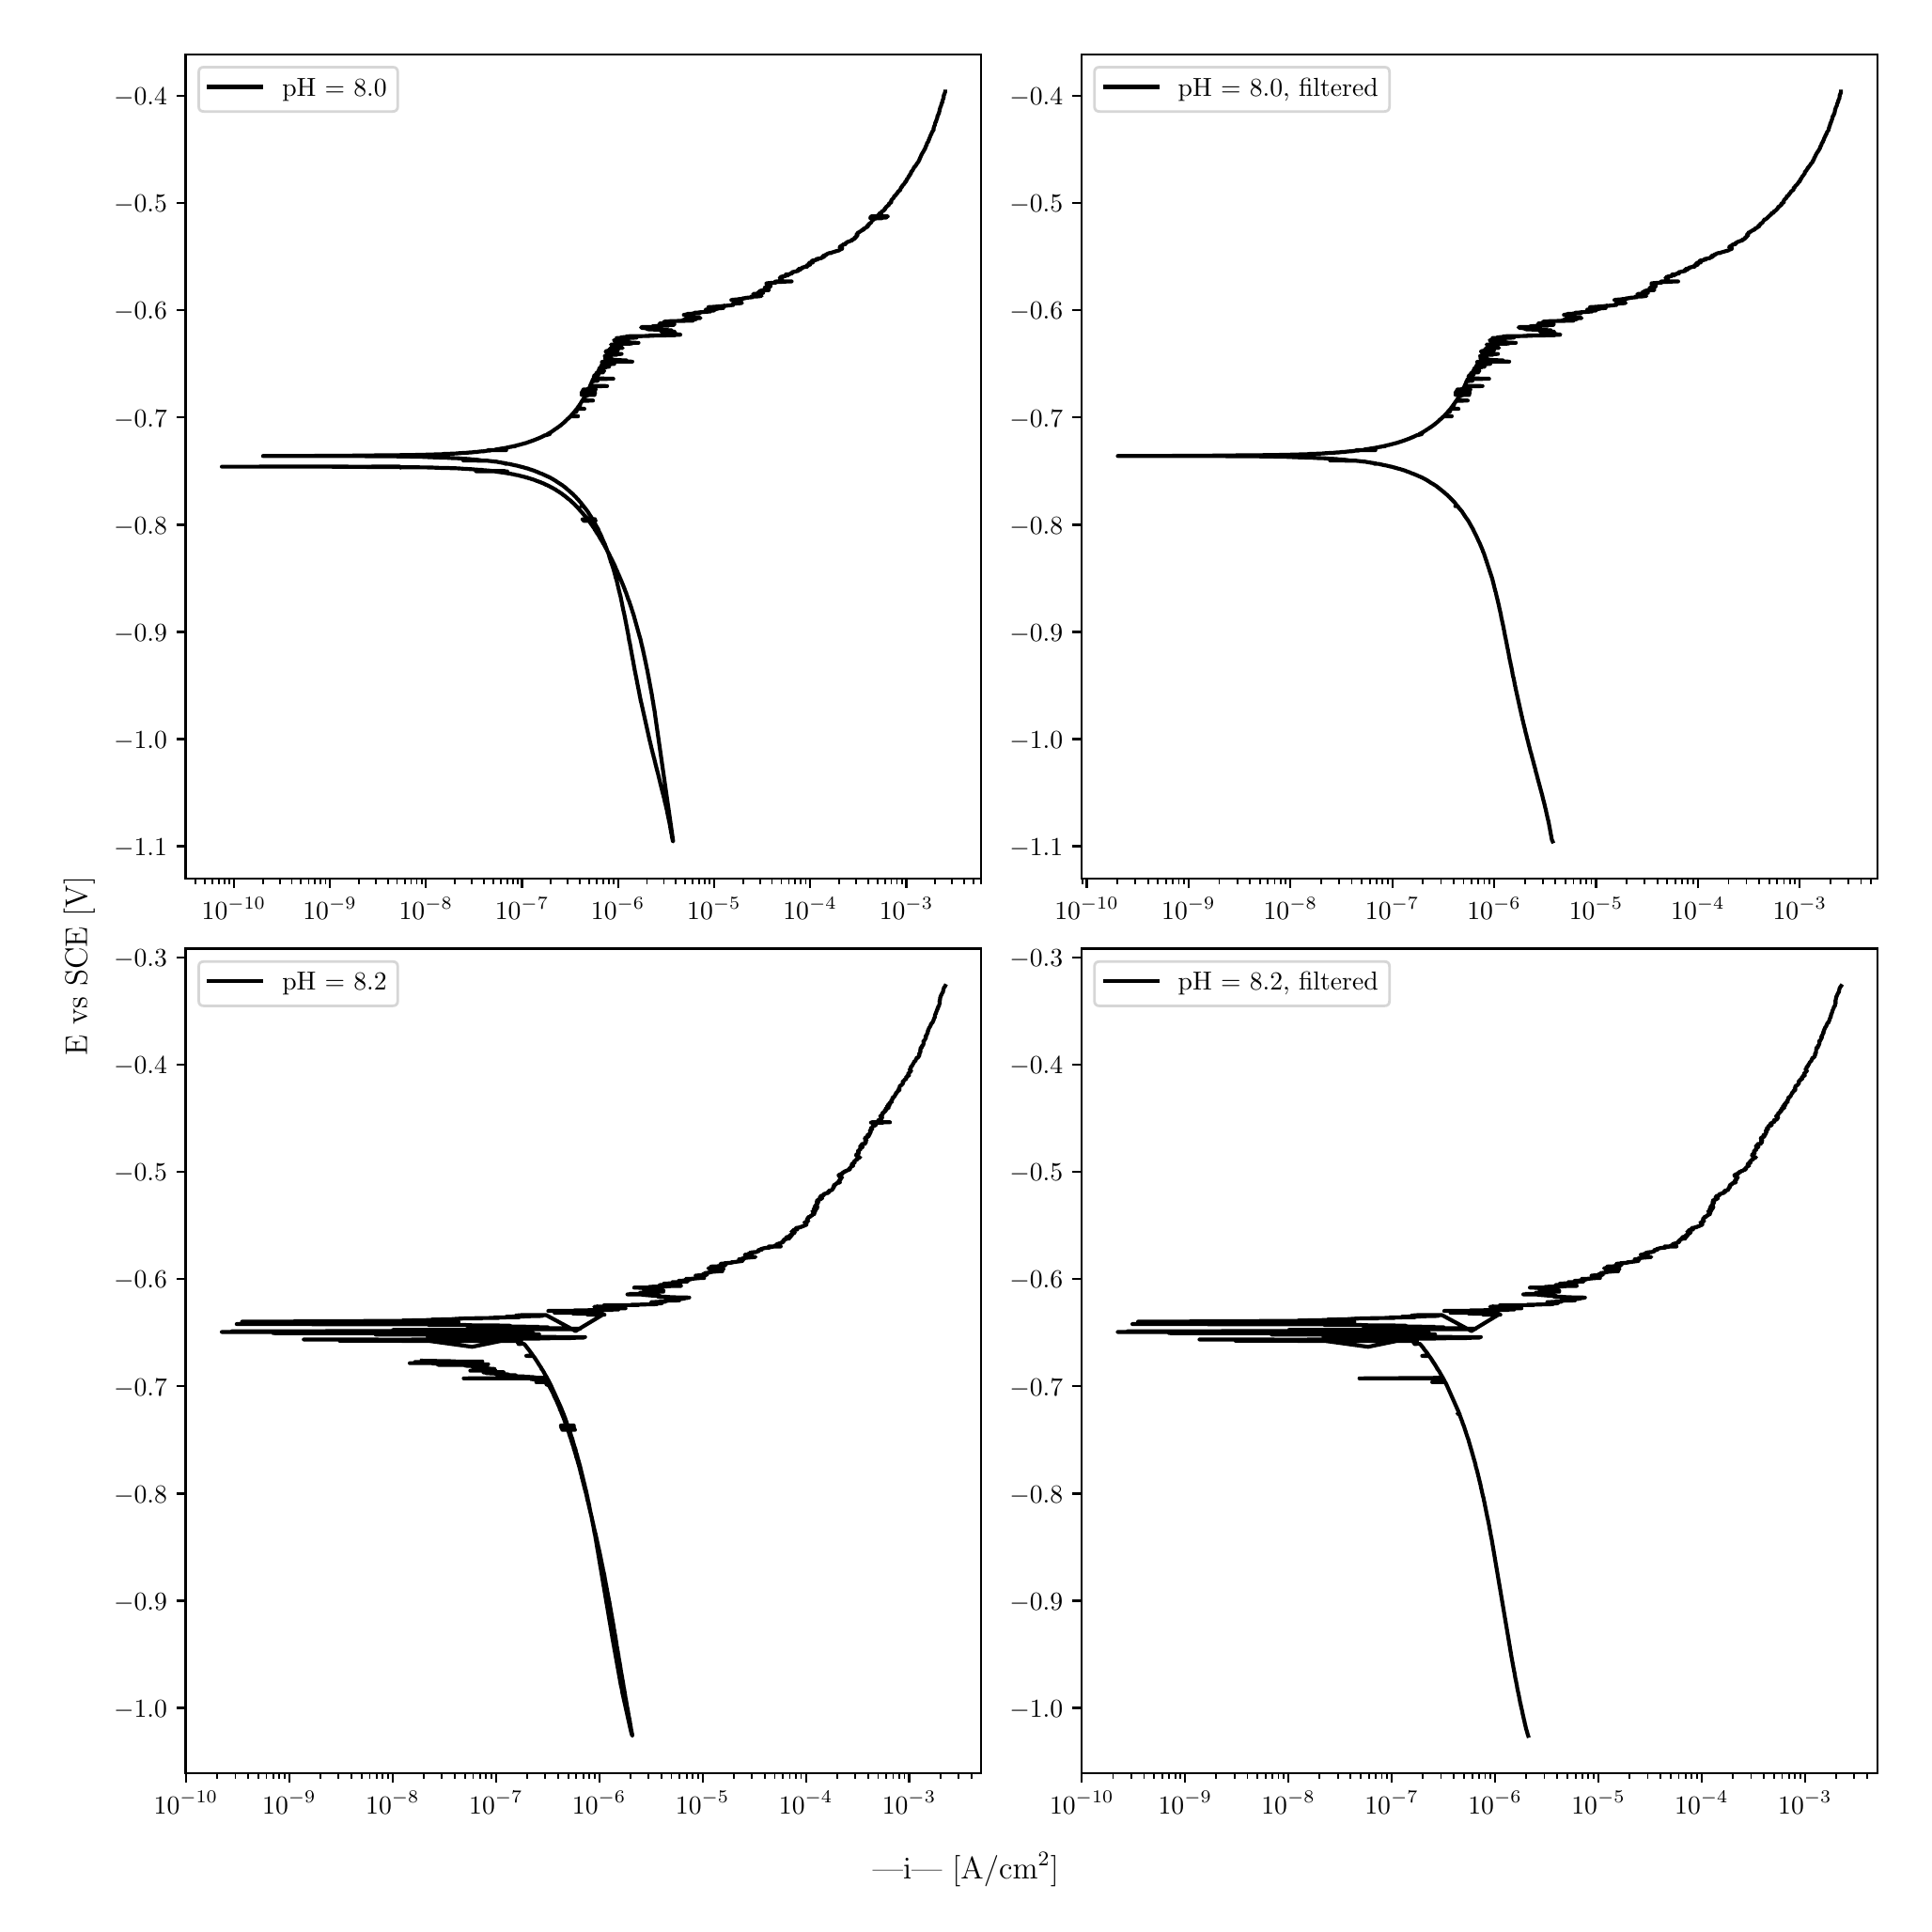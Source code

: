 \begingroup%
\makeatletter%
\begin{pgfpicture}%
\pgfpathrectangle{\pgfpointorigin}{\pgfqpoint{10.0in}{10.0in}}%
\pgfusepath{use as bounding box, clip}%
\begin{pgfscope}%
\pgfsetbuttcap%
\pgfsetmiterjoin%
\definecolor{currentfill}{rgb}{1.0,1.0,1.0}%
\pgfsetfillcolor{currentfill}%
\pgfsetlinewidth{0.0pt}%
\definecolor{currentstroke}{rgb}{1.0,1.0,1.0}%
\pgfsetstrokecolor{currentstroke}%
\pgfsetdash{}{0pt}%
\pgfpathmoveto{\pgfqpoint{0.0in}{0.0in}}%
\pgfpathlineto{\pgfqpoint{10.0in}{0.0in}}%
\pgfpathlineto{\pgfqpoint{10.0in}{10.0in}}%
\pgfpathlineto{\pgfqpoint{0.0in}{10.0in}}%
\pgfpathlineto{\pgfqpoint{0.0in}{0.0in}}%
\pgfpathclose%
\pgfusepath{fill}%
\end{pgfscope}%
\begin{pgfscope}%
\pgfsetbuttcap%
\pgfsetmiterjoin%
\definecolor{currentfill}{rgb}{1.0,1.0,1.0}%
\pgfsetfillcolor{currentfill}%
\pgfsetlinewidth{0.0pt}%
\definecolor{currentstroke}{rgb}{0.0,0.0,0.0}%
\pgfsetstrokecolor{currentstroke}%
\pgfsetstrokeopacity{0.0}%
\pgfsetdash{}{0pt}%
\pgfpathmoveto{\pgfqpoint{0.849in}{5.462in}}%
\pgfpathlineto{\pgfqpoint{5.083in}{5.462in}}%
\pgfpathlineto{\pgfqpoint{5.083in}{9.85in}}%
\pgfpathlineto{\pgfqpoint{0.849in}{9.85in}}%
\pgfpathlineto{\pgfqpoint{0.849in}{5.462in}}%
\pgfpathclose%
\pgfusepath{fill}%
\end{pgfscope}%
\begin{pgfscope}%
\pgfsetbuttcap%
\pgfsetroundjoin%
\definecolor{currentfill}{rgb}{0.0,0.0,0.0}%
\pgfsetfillcolor{currentfill}%
\pgfsetlinewidth{0.803pt}%
\definecolor{currentstroke}{rgb}{0.0,0.0,0.0}%
\pgfsetstrokecolor{currentstroke}%
\pgfsetdash{}{0pt}%
\pgfsys@defobject{currentmarker}{\pgfqpoint{0.0in}{-0.049in}}{\pgfqpoint{0.0in}{0.0in}}{%
\pgfpathmoveto{\pgfqpoint{0.0in}{0.0in}}%
\pgfpathlineto{\pgfqpoint{0.0in}{-0.049in}}%
\pgfusepath{stroke,fill}%
}%
\begin{pgfscope}%
\pgfsys@transformshift{1.106in}{5.462in}%
\pgfsys@useobject{currentmarker}{}%
\end{pgfscope}%
\end{pgfscope}%
\begin{pgfscope}%
\definecolor{textcolor}{rgb}{0.0,0.0,0.0}%
\pgfsetstrokecolor{textcolor}%
\pgfsetfillcolor{textcolor}%
\pgftext[x=1.106in,y=5.364in,,top]{\color{textcolor}\rmfamily\fontsize{10.0}{12.0}\selectfont \(\displaystyle {10^{-10}}\)}%
\end{pgfscope}%
\begin{pgfscope}%
\pgfsetbuttcap%
\pgfsetroundjoin%
\definecolor{currentfill}{rgb}{0.0,0.0,0.0}%
\pgfsetfillcolor{currentfill}%
\pgfsetlinewidth{0.803pt}%
\definecolor{currentstroke}{rgb}{0.0,0.0,0.0}%
\pgfsetstrokecolor{currentstroke}%
\pgfsetdash{}{0pt}%
\pgfsys@defobject{currentmarker}{\pgfqpoint{0.0in}{-0.049in}}{\pgfqpoint{0.0in}{0.0in}}{%
\pgfpathmoveto{\pgfqpoint{0.0in}{0.0in}}%
\pgfpathlineto{\pgfqpoint{0.0in}{-0.049in}}%
\pgfusepath{stroke,fill}%
}%
\begin{pgfscope}%
\pgfsys@transformshift{1.617in}{5.462in}%
\pgfsys@useobject{currentmarker}{}%
\end{pgfscope}%
\end{pgfscope}%
\begin{pgfscope}%
\definecolor{textcolor}{rgb}{0.0,0.0,0.0}%
\pgfsetstrokecolor{textcolor}%
\pgfsetfillcolor{textcolor}%
\pgftext[x=1.617in,y=5.364in,,top]{\color{textcolor}\rmfamily\fontsize{10.0}{12.0}\selectfont \(\displaystyle {10^{-9}}\)}%
\end{pgfscope}%
\begin{pgfscope}%
\pgfsetbuttcap%
\pgfsetroundjoin%
\definecolor{currentfill}{rgb}{0.0,0.0,0.0}%
\pgfsetfillcolor{currentfill}%
\pgfsetlinewidth{0.803pt}%
\definecolor{currentstroke}{rgb}{0.0,0.0,0.0}%
\pgfsetstrokecolor{currentstroke}%
\pgfsetdash{}{0pt}%
\pgfsys@defobject{currentmarker}{\pgfqpoint{0.0in}{-0.049in}}{\pgfqpoint{0.0in}{0.0in}}{%
\pgfpathmoveto{\pgfqpoint{0.0in}{0.0in}}%
\pgfpathlineto{\pgfqpoint{0.0in}{-0.049in}}%
\pgfusepath{stroke,fill}%
}%
\begin{pgfscope}%
\pgfsys@transformshift{2.128in}{5.462in}%
\pgfsys@useobject{currentmarker}{}%
\end{pgfscope}%
\end{pgfscope}%
\begin{pgfscope}%
\definecolor{textcolor}{rgb}{0.0,0.0,0.0}%
\pgfsetstrokecolor{textcolor}%
\pgfsetfillcolor{textcolor}%
\pgftext[x=2.128in,y=5.364in,,top]{\color{textcolor}\rmfamily\fontsize{10.0}{12.0}\selectfont \(\displaystyle {10^{-8}}\)}%
\end{pgfscope}%
\begin{pgfscope}%
\pgfsetbuttcap%
\pgfsetroundjoin%
\definecolor{currentfill}{rgb}{0.0,0.0,0.0}%
\pgfsetfillcolor{currentfill}%
\pgfsetlinewidth{0.803pt}%
\definecolor{currentstroke}{rgb}{0.0,0.0,0.0}%
\pgfsetstrokecolor{currentstroke}%
\pgfsetdash{}{0pt}%
\pgfsys@defobject{currentmarker}{\pgfqpoint{0.0in}{-0.049in}}{\pgfqpoint{0.0in}{0.0in}}{%
\pgfpathmoveto{\pgfqpoint{0.0in}{0.0in}}%
\pgfpathlineto{\pgfqpoint{0.0in}{-0.049in}}%
\pgfusepath{stroke,fill}%
}%
\begin{pgfscope}%
\pgfsys@transformshift{2.639in}{5.462in}%
\pgfsys@useobject{currentmarker}{}%
\end{pgfscope}%
\end{pgfscope}%
\begin{pgfscope}%
\definecolor{textcolor}{rgb}{0.0,0.0,0.0}%
\pgfsetstrokecolor{textcolor}%
\pgfsetfillcolor{textcolor}%
\pgftext[x=2.639in,y=5.364in,,top]{\color{textcolor}\rmfamily\fontsize{10.0}{12.0}\selectfont \(\displaystyle {10^{-7}}\)}%
\end{pgfscope}%
\begin{pgfscope}%
\pgfsetbuttcap%
\pgfsetroundjoin%
\definecolor{currentfill}{rgb}{0.0,0.0,0.0}%
\pgfsetfillcolor{currentfill}%
\pgfsetlinewidth{0.803pt}%
\definecolor{currentstroke}{rgb}{0.0,0.0,0.0}%
\pgfsetstrokecolor{currentstroke}%
\pgfsetdash{}{0pt}%
\pgfsys@defobject{currentmarker}{\pgfqpoint{0.0in}{-0.049in}}{\pgfqpoint{0.0in}{0.0in}}{%
\pgfpathmoveto{\pgfqpoint{0.0in}{0.0in}}%
\pgfpathlineto{\pgfqpoint{0.0in}{-0.049in}}%
\pgfusepath{stroke,fill}%
}%
\begin{pgfscope}%
\pgfsys@transformshift{3.15in}{5.462in}%
\pgfsys@useobject{currentmarker}{}%
\end{pgfscope}%
\end{pgfscope}%
\begin{pgfscope}%
\definecolor{textcolor}{rgb}{0.0,0.0,0.0}%
\pgfsetstrokecolor{textcolor}%
\pgfsetfillcolor{textcolor}%
\pgftext[x=3.15in,y=5.364in,,top]{\color{textcolor}\rmfamily\fontsize{10.0}{12.0}\selectfont \(\displaystyle {10^{-6}}\)}%
\end{pgfscope}%
\begin{pgfscope}%
\pgfsetbuttcap%
\pgfsetroundjoin%
\definecolor{currentfill}{rgb}{0.0,0.0,0.0}%
\pgfsetfillcolor{currentfill}%
\pgfsetlinewidth{0.803pt}%
\definecolor{currentstroke}{rgb}{0.0,0.0,0.0}%
\pgfsetstrokecolor{currentstroke}%
\pgfsetdash{}{0pt}%
\pgfsys@defobject{currentmarker}{\pgfqpoint{0.0in}{-0.049in}}{\pgfqpoint{0.0in}{0.0in}}{%
\pgfpathmoveto{\pgfqpoint{0.0in}{0.0in}}%
\pgfpathlineto{\pgfqpoint{0.0in}{-0.049in}}%
\pgfusepath{stroke,fill}%
}%
\begin{pgfscope}%
\pgfsys@transformshift{3.661in}{5.462in}%
\pgfsys@useobject{currentmarker}{}%
\end{pgfscope}%
\end{pgfscope}%
\begin{pgfscope}%
\definecolor{textcolor}{rgb}{0.0,0.0,0.0}%
\pgfsetstrokecolor{textcolor}%
\pgfsetfillcolor{textcolor}%
\pgftext[x=3.661in,y=5.364in,,top]{\color{textcolor}\rmfamily\fontsize{10.0}{12.0}\selectfont \(\displaystyle {10^{-5}}\)}%
\end{pgfscope}%
\begin{pgfscope}%
\pgfsetbuttcap%
\pgfsetroundjoin%
\definecolor{currentfill}{rgb}{0.0,0.0,0.0}%
\pgfsetfillcolor{currentfill}%
\pgfsetlinewidth{0.803pt}%
\definecolor{currentstroke}{rgb}{0.0,0.0,0.0}%
\pgfsetstrokecolor{currentstroke}%
\pgfsetdash{}{0pt}%
\pgfsys@defobject{currentmarker}{\pgfqpoint{0.0in}{-0.049in}}{\pgfqpoint{0.0in}{0.0in}}{%
\pgfpathmoveto{\pgfqpoint{0.0in}{0.0in}}%
\pgfpathlineto{\pgfqpoint{0.0in}{-0.049in}}%
\pgfusepath{stroke,fill}%
}%
\begin{pgfscope}%
\pgfsys@transformshift{4.172in}{5.462in}%
\pgfsys@useobject{currentmarker}{}%
\end{pgfscope}%
\end{pgfscope}%
\begin{pgfscope}%
\definecolor{textcolor}{rgb}{0.0,0.0,0.0}%
\pgfsetstrokecolor{textcolor}%
\pgfsetfillcolor{textcolor}%
\pgftext[x=4.172in,y=5.364in,,top]{\color{textcolor}\rmfamily\fontsize{10.0}{12.0}\selectfont \(\displaystyle {10^{-4}}\)}%
\end{pgfscope}%
\begin{pgfscope}%
\pgfsetbuttcap%
\pgfsetroundjoin%
\definecolor{currentfill}{rgb}{0.0,0.0,0.0}%
\pgfsetfillcolor{currentfill}%
\pgfsetlinewidth{0.803pt}%
\definecolor{currentstroke}{rgb}{0.0,0.0,0.0}%
\pgfsetstrokecolor{currentstroke}%
\pgfsetdash{}{0pt}%
\pgfsys@defobject{currentmarker}{\pgfqpoint{0.0in}{-0.049in}}{\pgfqpoint{0.0in}{0.0in}}{%
\pgfpathmoveto{\pgfqpoint{0.0in}{0.0in}}%
\pgfpathlineto{\pgfqpoint{0.0in}{-0.049in}}%
\pgfusepath{stroke,fill}%
}%
\begin{pgfscope}%
\pgfsys@transformshift{4.684in}{5.462in}%
\pgfsys@useobject{currentmarker}{}%
\end{pgfscope}%
\end{pgfscope}%
\begin{pgfscope}%
\definecolor{textcolor}{rgb}{0.0,0.0,0.0}%
\pgfsetstrokecolor{textcolor}%
\pgfsetfillcolor{textcolor}%
\pgftext[x=4.684in,y=5.364in,,top]{\color{textcolor}\rmfamily\fontsize{10.0}{12.0}\selectfont \(\displaystyle {10^{-3}}\)}%
\end{pgfscope}%
\begin{pgfscope}%
\pgfsetbuttcap%
\pgfsetroundjoin%
\definecolor{currentfill}{rgb}{0.0,0.0,0.0}%
\pgfsetfillcolor{currentfill}%
\pgfsetlinewidth{0.602pt}%
\definecolor{currentstroke}{rgb}{0.0,0.0,0.0}%
\pgfsetstrokecolor{currentstroke}%
\pgfsetdash{}{0pt}%
\pgfsys@defobject{currentmarker}{\pgfqpoint{0.0in}{-0.028in}}{\pgfqpoint{0.0in}{0.0in}}{%
\pgfpathmoveto{\pgfqpoint{0.0in}{0.0in}}%
\pgfpathlineto{\pgfqpoint{0.0in}{-0.028in}}%
\pgfusepath{stroke,fill}%
}%
\begin{pgfscope}%
\pgfsys@transformshift{0.903in}{5.462in}%
\pgfsys@useobject{currentmarker}{}%
\end{pgfscope}%
\end{pgfscope}%
\begin{pgfscope}%
\pgfsetbuttcap%
\pgfsetroundjoin%
\definecolor{currentfill}{rgb}{0.0,0.0,0.0}%
\pgfsetfillcolor{currentfill}%
\pgfsetlinewidth{0.602pt}%
\definecolor{currentstroke}{rgb}{0.0,0.0,0.0}%
\pgfsetstrokecolor{currentstroke}%
\pgfsetdash{}{0pt}%
\pgfsys@defobject{currentmarker}{\pgfqpoint{0.0in}{-0.028in}}{\pgfqpoint{0.0in}{0.0in}}{%
\pgfpathmoveto{\pgfqpoint{0.0in}{0.0in}}%
\pgfpathlineto{\pgfqpoint{0.0in}{-0.028in}}%
\pgfusepath{stroke,fill}%
}%
\begin{pgfscope}%
\pgfsys@transformshift{0.952in}{5.462in}%
\pgfsys@useobject{currentmarker}{}%
\end{pgfscope}%
\end{pgfscope}%
\begin{pgfscope}%
\pgfsetbuttcap%
\pgfsetroundjoin%
\definecolor{currentfill}{rgb}{0.0,0.0,0.0}%
\pgfsetfillcolor{currentfill}%
\pgfsetlinewidth{0.602pt}%
\definecolor{currentstroke}{rgb}{0.0,0.0,0.0}%
\pgfsetstrokecolor{currentstroke}%
\pgfsetdash{}{0pt}%
\pgfsys@defobject{currentmarker}{\pgfqpoint{0.0in}{-0.028in}}{\pgfqpoint{0.0in}{0.0in}}{%
\pgfpathmoveto{\pgfqpoint{0.0in}{0.0in}}%
\pgfpathlineto{\pgfqpoint{0.0in}{-0.028in}}%
\pgfusepath{stroke,fill}%
}%
\begin{pgfscope}%
\pgfsys@transformshift{0.993in}{5.462in}%
\pgfsys@useobject{currentmarker}{}%
\end{pgfscope}%
\end{pgfscope}%
\begin{pgfscope}%
\pgfsetbuttcap%
\pgfsetroundjoin%
\definecolor{currentfill}{rgb}{0.0,0.0,0.0}%
\pgfsetfillcolor{currentfill}%
\pgfsetlinewidth{0.602pt}%
\definecolor{currentstroke}{rgb}{0.0,0.0,0.0}%
\pgfsetstrokecolor{currentstroke}%
\pgfsetdash{}{0pt}%
\pgfsys@defobject{currentmarker}{\pgfqpoint{0.0in}{-0.028in}}{\pgfqpoint{0.0in}{0.0in}}{%
\pgfpathmoveto{\pgfqpoint{0.0in}{0.0in}}%
\pgfpathlineto{\pgfqpoint{0.0in}{-0.028in}}%
\pgfusepath{stroke,fill}%
}%
\begin{pgfscope}%
\pgfsys@transformshift{1.027in}{5.462in}%
\pgfsys@useobject{currentmarker}{}%
\end{pgfscope}%
\end{pgfscope}%
\begin{pgfscope}%
\pgfsetbuttcap%
\pgfsetroundjoin%
\definecolor{currentfill}{rgb}{0.0,0.0,0.0}%
\pgfsetfillcolor{currentfill}%
\pgfsetlinewidth{0.602pt}%
\definecolor{currentstroke}{rgb}{0.0,0.0,0.0}%
\pgfsetstrokecolor{currentstroke}%
\pgfsetdash{}{0pt}%
\pgfsys@defobject{currentmarker}{\pgfqpoint{0.0in}{-0.028in}}{\pgfqpoint{0.0in}{0.0in}}{%
\pgfpathmoveto{\pgfqpoint{0.0in}{0.0in}}%
\pgfpathlineto{\pgfqpoint{0.0in}{-0.028in}}%
\pgfusepath{stroke,fill}%
}%
\begin{pgfscope}%
\pgfsys@transformshift{1.056in}{5.462in}%
\pgfsys@useobject{currentmarker}{}%
\end{pgfscope}%
\end{pgfscope}%
\begin{pgfscope}%
\pgfsetbuttcap%
\pgfsetroundjoin%
\definecolor{currentfill}{rgb}{0.0,0.0,0.0}%
\pgfsetfillcolor{currentfill}%
\pgfsetlinewidth{0.602pt}%
\definecolor{currentstroke}{rgb}{0.0,0.0,0.0}%
\pgfsetstrokecolor{currentstroke}%
\pgfsetdash{}{0pt}%
\pgfsys@defobject{currentmarker}{\pgfqpoint{0.0in}{-0.028in}}{\pgfqpoint{0.0in}{0.0in}}{%
\pgfpathmoveto{\pgfqpoint{0.0in}{0.0in}}%
\pgfpathlineto{\pgfqpoint{0.0in}{-0.028in}}%
\pgfusepath{stroke,fill}%
}%
\begin{pgfscope}%
\pgfsys@transformshift{1.083in}{5.462in}%
\pgfsys@useobject{currentmarker}{}%
\end{pgfscope}%
\end{pgfscope}%
\begin{pgfscope}%
\pgfsetbuttcap%
\pgfsetroundjoin%
\definecolor{currentfill}{rgb}{0.0,0.0,0.0}%
\pgfsetfillcolor{currentfill}%
\pgfsetlinewidth{0.602pt}%
\definecolor{currentstroke}{rgb}{0.0,0.0,0.0}%
\pgfsetstrokecolor{currentstroke}%
\pgfsetdash{}{0pt}%
\pgfsys@defobject{currentmarker}{\pgfqpoint{0.0in}{-0.028in}}{\pgfqpoint{0.0in}{0.0in}}{%
\pgfpathmoveto{\pgfqpoint{0.0in}{0.0in}}%
\pgfpathlineto{\pgfqpoint{0.0in}{-0.028in}}%
\pgfusepath{stroke,fill}%
}%
\begin{pgfscope}%
\pgfsys@transformshift{1.26in}{5.462in}%
\pgfsys@useobject{currentmarker}{}%
\end{pgfscope}%
\end{pgfscope}%
\begin{pgfscope}%
\pgfsetbuttcap%
\pgfsetroundjoin%
\definecolor{currentfill}{rgb}{0.0,0.0,0.0}%
\pgfsetfillcolor{currentfill}%
\pgfsetlinewidth{0.602pt}%
\definecolor{currentstroke}{rgb}{0.0,0.0,0.0}%
\pgfsetstrokecolor{currentstroke}%
\pgfsetdash{}{0pt}%
\pgfsys@defobject{currentmarker}{\pgfqpoint{0.0in}{-0.028in}}{\pgfqpoint{0.0in}{0.0in}}{%
\pgfpathmoveto{\pgfqpoint{0.0in}{0.0in}}%
\pgfpathlineto{\pgfqpoint{0.0in}{-0.028in}}%
\pgfusepath{stroke,fill}%
}%
\begin{pgfscope}%
\pgfsys@transformshift{1.35in}{5.462in}%
\pgfsys@useobject{currentmarker}{}%
\end{pgfscope}%
\end{pgfscope}%
\begin{pgfscope}%
\pgfsetbuttcap%
\pgfsetroundjoin%
\definecolor{currentfill}{rgb}{0.0,0.0,0.0}%
\pgfsetfillcolor{currentfill}%
\pgfsetlinewidth{0.602pt}%
\definecolor{currentstroke}{rgb}{0.0,0.0,0.0}%
\pgfsetstrokecolor{currentstroke}%
\pgfsetdash{}{0pt}%
\pgfsys@defobject{currentmarker}{\pgfqpoint{0.0in}{-0.028in}}{\pgfqpoint{0.0in}{0.0in}}{%
\pgfpathmoveto{\pgfqpoint{0.0in}{0.0in}}%
\pgfpathlineto{\pgfqpoint{0.0in}{-0.028in}}%
\pgfusepath{stroke,fill}%
}%
\begin{pgfscope}%
\pgfsys@transformshift{1.414in}{5.462in}%
\pgfsys@useobject{currentmarker}{}%
\end{pgfscope}%
\end{pgfscope}%
\begin{pgfscope}%
\pgfsetbuttcap%
\pgfsetroundjoin%
\definecolor{currentfill}{rgb}{0.0,0.0,0.0}%
\pgfsetfillcolor{currentfill}%
\pgfsetlinewidth{0.602pt}%
\definecolor{currentstroke}{rgb}{0.0,0.0,0.0}%
\pgfsetstrokecolor{currentstroke}%
\pgfsetdash{}{0pt}%
\pgfsys@defobject{currentmarker}{\pgfqpoint{0.0in}{-0.028in}}{\pgfqpoint{0.0in}{0.0in}}{%
\pgfpathmoveto{\pgfqpoint{0.0in}{0.0in}}%
\pgfpathlineto{\pgfqpoint{0.0in}{-0.028in}}%
\pgfusepath{stroke,fill}%
}%
\begin{pgfscope}%
\pgfsys@transformshift{1.463in}{5.462in}%
\pgfsys@useobject{currentmarker}{}%
\end{pgfscope}%
\end{pgfscope}%
\begin{pgfscope}%
\pgfsetbuttcap%
\pgfsetroundjoin%
\definecolor{currentfill}{rgb}{0.0,0.0,0.0}%
\pgfsetfillcolor{currentfill}%
\pgfsetlinewidth{0.602pt}%
\definecolor{currentstroke}{rgb}{0.0,0.0,0.0}%
\pgfsetstrokecolor{currentstroke}%
\pgfsetdash{}{0pt}%
\pgfsys@defobject{currentmarker}{\pgfqpoint{0.0in}{-0.028in}}{\pgfqpoint{0.0in}{0.0in}}{%
\pgfpathmoveto{\pgfqpoint{0.0in}{0.0in}}%
\pgfpathlineto{\pgfqpoint{0.0in}{-0.028in}}%
\pgfusepath{stroke,fill}%
}%
\begin{pgfscope}%
\pgfsys@transformshift{1.504in}{5.462in}%
\pgfsys@useobject{currentmarker}{}%
\end{pgfscope}%
\end{pgfscope}%
\begin{pgfscope}%
\pgfsetbuttcap%
\pgfsetroundjoin%
\definecolor{currentfill}{rgb}{0.0,0.0,0.0}%
\pgfsetfillcolor{currentfill}%
\pgfsetlinewidth{0.602pt}%
\definecolor{currentstroke}{rgb}{0.0,0.0,0.0}%
\pgfsetstrokecolor{currentstroke}%
\pgfsetdash{}{0pt}%
\pgfsys@defobject{currentmarker}{\pgfqpoint{0.0in}{-0.028in}}{\pgfqpoint{0.0in}{0.0in}}{%
\pgfpathmoveto{\pgfqpoint{0.0in}{0.0in}}%
\pgfpathlineto{\pgfqpoint{0.0in}{-0.028in}}%
\pgfusepath{stroke,fill}%
}%
\begin{pgfscope}%
\pgfsys@transformshift{1.538in}{5.462in}%
\pgfsys@useobject{currentmarker}{}%
\end{pgfscope}%
\end{pgfscope}%
\begin{pgfscope}%
\pgfsetbuttcap%
\pgfsetroundjoin%
\definecolor{currentfill}{rgb}{0.0,0.0,0.0}%
\pgfsetfillcolor{currentfill}%
\pgfsetlinewidth{0.602pt}%
\definecolor{currentstroke}{rgb}{0.0,0.0,0.0}%
\pgfsetstrokecolor{currentstroke}%
\pgfsetdash{}{0pt}%
\pgfsys@defobject{currentmarker}{\pgfqpoint{0.0in}{-0.028in}}{\pgfqpoint{0.0in}{0.0in}}{%
\pgfpathmoveto{\pgfqpoint{0.0in}{0.0in}}%
\pgfpathlineto{\pgfqpoint{0.0in}{-0.028in}}%
\pgfusepath{stroke,fill}%
}%
\begin{pgfscope}%
\pgfsys@transformshift{1.567in}{5.462in}%
\pgfsys@useobject{currentmarker}{}%
\end{pgfscope}%
\end{pgfscope}%
\begin{pgfscope}%
\pgfsetbuttcap%
\pgfsetroundjoin%
\definecolor{currentfill}{rgb}{0.0,0.0,0.0}%
\pgfsetfillcolor{currentfill}%
\pgfsetlinewidth{0.602pt}%
\definecolor{currentstroke}{rgb}{0.0,0.0,0.0}%
\pgfsetstrokecolor{currentstroke}%
\pgfsetdash{}{0pt}%
\pgfsys@defobject{currentmarker}{\pgfqpoint{0.0in}{-0.028in}}{\pgfqpoint{0.0in}{0.0in}}{%
\pgfpathmoveto{\pgfqpoint{0.0in}{0.0in}}%
\pgfpathlineto{\pgfqpoint{0.0in}{-0.028in}}%
\pgfusepath{stroke,fill}%
}%
\begin{pgfscope}%
\pgfsys@transformshift{1.594in}{5.462in}%
\pgfsys@useobject{currentmarker}{}%
\end{pgfscope}%
\end{pgfscope}%
\begin{pgfscope}%
\pgfsetbuttcap%
\pgfsetroundjoin%
\definecolor{currentfill}{rgb}{0.0,0.0,0.0}%
\pgfsetfillcolor{currentfill}%
\pgfsetlinewidth{0.602pt}%
\definecolor{currentstroke}{rgb}{0.0,0.0,0.0}%
\pgfsetstrokecolor{currentstroke}%
\pgfsetdash{}{0pt}%
\pgfsys@defobject{currentmarker}{\pgfqpoint{0.0in}{-0.028in}}{\pgfqpoint{0.0in}{0.0in}}{%
\pgfpathmoveto{\pgfqpoint{0.0in}{0.0in}}%
\pgfpathlineto{\pgfqpoint{0.0in}{-0.028in}}%
\pgfusepath{stroke,fill}%
}%
\begin{pgfscope}%
\pgfsys@transformshift{1.771in}{5.462in}%
\pgfsys@useobject{currentmarker}{}%
\end{pgfscope}%
\end{pgfscope}%
\begin{pgfscope}%
\pgfsetbuttcap%
\pgfsetroundjoin%
\definecolor{currentfill}{rgb}{0.0,0.0,0.0}%
\pgfsetfillcolor{currentfill}%
\pgfsetlinewidth{0.602pt}%
\definecolor{currentstroke}{rgb}{0.0,0.0,0.0}%
\pgfsetstrokecolor{currentstroke}%
\pgfsetdash{}{0pt}%
\pgfsys@defobject{currentmarker}{\pgfqpoint{0.0in}{-0.028in}}{\pgfqpoint{0.0in}{0.0in}}{%
\pgfpathmoveto{\pgfqpoint{0.0in}{0.0in}}%
\pgfpathlineto{\pgfqpoint{0.0in}{-0.028in}}%
\pgfusepath{stroke,fill}%
}%
\begin{pgfscope}%
\pgfsys@transformshift{1.861in}{5.462in}%
\pgfsys@useobject{currentmarker}{}%
\end{pgfscope}%
\end{pgfscope}%
\begin{pgfscope}%
\pgfsetbuttcap%
\pgfsetroundjoin%
\definecolor{currentfill}{rgb}{0.0,0.0,0.0}%
\pgfsetfillcolor{currentfill}%
\pgfsetlinewidth{0.602pt}%
\definecolor{currentstroke}{rgb}{0.0,0.0,0.0}%
\pgfsetstrokecolor{currentstroke}%
\pgfsetdash{}{0pt}%
\pgfsys@defobject{currentmarker}{\pgfqpoint{0.0in}{-0.028in}}{\pgfqpoint{0.0in}{0.0in}}{%
\pgfpathmoveto{\pgfqpoint{0.0in}{0.0in}}%
\pgfpathlineto{\pgfqpoint{0.0in}{-0.028in}}%
\pgfusepath{stroke,fill}%
}%
\begin{pgfscope}%
\pgfsys@transformshift{1.925in}{5.462in}%
\pgfsys@useobject{currentmarker}{}%
\end{pgfscope}%
\end{pgfscope}%
\begin{pgfscope}%
\pgfsetbuttcap%
\pgfsetroundjoin%
\definecolor{currentfill}{rgb}{0.0,0.0,0.0}%
\pgfsetfillcolor{currentfill}%
\pgfsetlinewidth{0.602pt}%
\definecolor{currentstroke}{rgb}{0.0,0.0,0.0}%
\pgfsetstrokecolor{currentstroke}%
\pgfsetdash{}{0pt}%
\pgfsys@defobject{currentmarker}{\pgfqpoint{0.0in}{-0.028in}}{\pgfqpoint{0.0in}{0.0in}}{%
\pgfpathmoveto{\pgfqpoint{0.0in}{0.0in}}%
\pgfpathlineto{\pgfqpoint{0.0in}{-0.028in}}%
\pgfusepath{stroke,fill}%
}%
\begin{pgfscope}%
\pgfsys@transformshift{1.974in}{5.462in}%
\pgfsys@useobject{currentmarker}{}%
\end{pgfscope}%
\end{pgfscope}%
\begin{pgfscope}%
\pgfsetbuttcap%
\pgfsetroundjoin%
\definecolor{currentfill}{rgb}{0.0,0.0,0.0}%
\pgfsetfillcolor{currentfill}%
\pgfsetlinewidth{0.602pt}%
\definecolor{currentstroke}{rgb}{0.0,0.0,0.0}%
\pgfsetstrokecolor{currentstroke}%
\pgfsetdash{}{0pt}%
\pgfsys@defobject{currentmarker}{\pgfqpoint{0.0in}{-0.028in}}{\pgfqpoint{0.0in}{0.0in}}{%
\pgfpathmoveto{\pgfqpoint{0.0in}{0.0in}}%
\pgfpathlineto{\pgfqpoint{0.0in}{-0.028in}}%
\pgfusepath{stroke,fill}%
}%
\begin{pgfscope}%
\pgfsys@transformshift{2.015in}{5.462in}%
\pgfsys@useobject{currentmarker}{}%
\end{pgfscope}%
\end{pgfscope}%
\begin{pgfscope}%
\pgfsetbuttcap%
\pgfsetroundjoin%
\definecolor{currentfill}{rgb}{0.0,0.0,0.0}%
\pgfsetfillcolor{currentfill}%
\pgfsetlinewidth{0.602pt}%
\definecolor{currentstroke}{rgb}{0.0,0.0,0.0}%
\pgfsetstrokecolor{currentstroke}%
\pgfsetdash{}{0pt}%
\pgfsys@defobject{currentmarker}{\pgfqpoint{0.0in}{-0.028in}}{\pgfqpoint{0.0in}{0.0in}}{%
\pgfpathmoveto{\pgfqpoint{0.0in}{0.0in}}%
\pgfpathlineto{\pgfqpoint{0.0in}{-0.028in}}%
\pgfusepath{stroke,fill}%
}%
\begin{pgfscope}%
\pgfsys@transformshift{2.049in}{5.462in}%
\pgfsys@useobject{currentmarker}{}%
\end{pgfscope}%
\end{pgfscope}%
\begin{pgfscope}%
\pgfsetbuttcap%
\pgfsetroundjoin%
\definecolor{currentfill}{rgb}{0.0,0.0,0.0}%
\pgfsetfillcolor{currentfill}%
\pgfsetlinewidth{0.602pt}%
\definecolor{currentstroke}{rgb}{0.0,0.0,0.0}%
\pgfsetstrokecolor{currentstroke}%
\pgfsetdash{}{0pt}%
\pgfsys@defobject{currentmarker}{\pgfqpoint{0.0in}{-0.028in}}{\pgfqpoint{0.0in}{0.0in}}{%
\pgfpathmoveto{\pgfqpoint{0.0in}{0.0in}}%
\pgfpathlineto{\pgfqpoint{0.0in}{-0.028in}}%
\pgfusepath{stroke,fill}%
}%
\begin{pgfscope}%
\pgfsys@transformshift{2.079in}{5.462in}%
\pgfsys@useobject{currentmarker}{}%
\end{pgfscope}%
\end{pgfscope}%
\begin{pgfscope}%
\pgfsetbuttcap%
\pgfsetroundjoin%
\definecolor{currentfill}{rgb}{0.0,0.0,0.0}%
\pgfsetfillcolor{currentfill}%
\pgfsetlinewidth{0.602pt}%
\definecolor{currentstroke}{rgb}{0.0,0.0,0.0}%
\pgfsetstrokecolor{currentstroke}%
\pgfsetdash{}{0pt}%
\pgfsys@defobject{currentmarker}{\pgfqpoint{0.0in}{-0.028in}}{\pgfqpoint{0.0in}{0.0in}}{%
\pgfpathmoveto{\pgfqpoint{0.0in}{0.0in}}%
\pgfpathlineto{\pgfqpoint{0.0in}{-0.028in}}%
\pgfusepath{stroke,fill}%
}%
\begin{pgfscope}%
\pgfsys@transformshift{2.105in}{5.462in}%
\pgfsys@useobject{currentmarker}{}%
\end{pgfscope}%
\end{pgfscope}%
\begin{pgfscope}%
\pgfsetbuttcap%
\pgfsetroundjoin%
\definecolor{currentfill}{rgb}{0.0,0.0,0.0}%
\pgfsetfillcolor{currentfill}%
\pgfsetlinewidth{0.602pt}%
\definecolor{currentstroke}{rgb}{0.0,0.0,0.0}%
\pgfsetstrokecolor{currentstroke}%
\pgfsetdash{}{0pt}%
\pgfsys@defobject{currentmarker}{\pgfqpoint{0.0in}{-0.028in}}{\pgfqpoint{0.0in}{0.0in}}{%
\pgfpathmoveto{\pgfqpoint{0.0in}{0.0in}}%
\pgfpathlineto{\pgfqpoint{0.0in}{-0.028in}}%
\pgfusepath{stroke,fill}%
}%
\begin{pgfscope}%
\pgfsys@transformshift{2.282in}{5.462in}%
\pgfsys@useobject{currentmarker}{}%
\end{pgfscope}%
\end{pgfscope}%
\begin{pgfscope}%
\pgfsetbuttcap%
\pgfsetroundjoin%
\definecolor{currentfill}{rgb}{0.0,0.0,0.0}%
\pgfsetfillcolor{currentfill}%
\pgfsetlinewidth{0.602pt}%
\definecolor{currentstroke}{rgb}{0.0,0.0,0.0}%
\pgfsetstrokecolor{currentstroke}%
\pgfsetdash{}{0pt}%
\pgfsys@defobject{currentmarker}{\pgfqpoint{0.0in}{-0.028in}}{\pgfqpoint{0.0in}{0.0in}}{%
\pgfpathmoveto{\pgfqpoint{0.0in}{0.0in}}%
\pgfpathlineto{\pgfqpoint{0.0in}{-0.028in}}%
\pgfusepath{stroke,fill}%
}%
\begin{pgfscope}%
\pgfsys@transformshift{2.372in}{5.462in}%
\pgfsys@useobject{currentmarker}{}%
\end{pgfscope}%
\end{pgfscope}%
\begin{pgfscope}%
\pgfsetbuttcap%
\pgfsetroundjoin%
\definecolor{currentfill}{rgb}{0.0,0.0,0.0}%
\pgfsetfillcolor{currentfill}%
\pgfsetlinewidth{0.602pt}%
\definecolor{currentstroke}{rgb}{0.0,0.0,0.0}%
\pgfsetstrokecolor{currentstroke}%
\pgfsetdash{}{0pt}%
\pgfsys@defobject{currentmarker}{\pgfqpoint{0.0in}{-0.028in}}{\pgfqpoint{0.0in}{0.0in}}{%
\pgfpathmoveto{\pgfqpoint{0.0in}{0.0in}}%
\pgfpathlineto{\pgfqpoint{0.0in}{-0.028in}}%
\pgfusepath{stroke,fill}%
}%
\begin{pgfscope}%
\pgfsys@transformshift{2.436in}{5.462in}%
\pgfsys@useobject{currentmarker}{}%
\end{pgfscope}%
\end{pgfscope}%
\begin{pgfscope}%
\pgfsetbuttcap%
\pgfsetroundjoin%
\definecolor{currentfill}{rgb}{0.0,0.0,0.0}%
\pgfsetfillcolor{currentfill}%
\pgfsetlinewidth{0.602pt}%
\definecolor{currentstroke}{rgb}{0.0,0.0,0.0}%
\pgfsetstrokecolor{currentstroke}%
\pgfsetdash{}{0pt}%
\pgfsys@defobject{currentmarker}{\pgfqpoint{0.0in}{-0.028in}}{\pgfqpoint{0.0in}{0.0in}}{%
\pgfpathmoveto{\pgfqpoint{0.0in}{0.0in}}%
\pgfpathlineto{\pgfqpoint{0.0in}{-0.028in}}%
\pgfusepath{stroke,fill}%
}%
\begin{pgfscope}%
\pgfsys@transformshift{2.485in}{5.462in}%
\pgfsys@useobject{currentmarker}{}%
\end{pgfscope}%
\end{pgfscope}%
\begin{pgfscope}%
\pgfsetbuttcap%
\pgfsetroundjoin%
\definecolor{currentfill}{rgb}{0.0,0.0,0.0}%
\pgfsetfillcolor{currentfill}%
\pgfsetlinewidth{0.602pt}%
\definecolor{currentstroke}{rgb}{0.0,0.0,0.0}%
\pgfsetstrokecolor{currentstroke}%
\pgfsetdash{}{0pt}%
\pgfsys@defobject{currentmarker}{\pgfqpoint{0.0in}{-0.028in}}{\pgfqpoint{0.0in}{0.0in}}{%
\pgfpathmoveto{\pgfqpoint{0.0in}{0.0in}}%
\pgfpathlineto{\pgfqpoint{0.0in}{-0.028in}}%
\pgfusepath{stroke,fill}%
}%
\begin{pgfscope}%
\pgfsys@transformshift{2.526in}{5.462in}%
\pgfsys@useobject{currentmarker}{}%
\end{pgfscope}%
\end{pgfscope}%
\begin{pgfscope}%
\pgfsetbuttcap%
\pgfsetroundjoin%
\definecolor{currentfill}{rgb}{0.0,0.0,0.0}%
\pgfsetfillcolor{currentfill}%
\pgfsetlinewidth{0.602pt}%
\definecolor{currentstroke}{rgb}{0.0,0.0,0.0}%
\pgfsetstrokecolor{currentstroke}%
\pgfsetdash{}{0pt}%
\pgfsys@defobject{currentmarker}{\pgfqpoint{0.0in}{-0.028in}}{\pgfqpoint{0.0in}{0.0in}}{%
\pgfpathmoveto{\pgfqpoint{0.0in}{0.0in}}%
\pgfpathlineto{\pgfqpoint{0.0in}{-0.028in}}%
\pgfusepath{stroke,fill}%
}%
\begin{pgfscope}%
\pgfsys@transformshift{2.56in}{5.462in}%
\pgfsys@useobject{currentmarker}{}%
\end{pgfscope}%
\end{pgfscope}%
\begin{pgfscope}%
\pgfsetbuttcap%
\pgfsetroundjoin%
\definecolor{currentfill}{rgb}{0.0,0.0,0.0}%
\pgfsetfillcolor{currentfill}%
\pgfsetlinewidth{0.602pt}%
\definecolor{currentstroke}{rgb}{0.0,0.0,0.0}%
\pgfsetstrokecolor{currentstroke}%
\pgfsetdash{}{0pt}%
\pgfsys@defobject{currentmarker}{\pgfqpoint{0.0in}{-0.028in}}{\pgfqpoint{0.0in}{0.0in}}{%
\pgfpathmoveto{\pgfqpoint{0.0in}{0.0in}}%
\pgfpathlineto{\pgfqpoint{0.0in}{-0.028in}}%
\pgfusepath{stroke,fill}%
}%
\begin{pgfscope}%
\pgfsys@transformshift{2.59in}{5.462in}%
\pgfsys@useobject{currentmarker}{}%
\end{pgfscope}%
\end{pgfscope}%
\begin{pgfscope}%
\pgfsetbuttcap%
\pgfsetroundjoin%
\definecolor{currentfill}{rgb}{0.0,0.0,0.0}%
\pgfsetfillcolor{currentfill}%
\pgfsetlinewidth{0.602pt}%
\definecolor{currentstroke}{rgb}{0.0,0.0,0.0}%
\pgfsetstrokecolor{currentstroke}%
\pgfsetdash{}{0pt}%
\pgfsys@defobject{currentmarker}{\pgfqpoint{0.0in}{-0.028in}}{\pgfqpoint{0.0in}{0.0in}}{%
\pgfpathmoveto{\pgfqpoint{0.0in}{0.0in}}%
\pgfpathlineto{\pgfqpoint{0.0in}{-0.028in}}%
\pgfusepath{stroke,fill}%
}%
\begin{pgfscope}%
\pgfsys@transformshift{2.616in}{5.462in}%
\pgfsys@useobject{currentmarker}{}%
\end{pgfscope}%
\end{pgfscope}%
\begin{pgfscope}%
\pgfsetbuttcap%
\pgfsetroundjoin%
\definecolor{currentfill}{rgb}{0.0,0.0,0.0}%
\pgfsetfillcolor{currentfill}%
\pgfsetlinewidth{0.602pt}%
\definecolor{currentstroke}{rgb}{0.0,0.0,0.0}%
\pgfsetstrokecolor{currentstroke}%
\pgfsetdash{}{0pt}%
\pgfsys@defobject{currentmarker}{\pgfqpoint{0.0in}{-0.028in}}{\pgfqpoint{0.0in}{0.0in}}{%
\pgfpathmoveto{\pgfqpoint{0.0in}{0.0in}}%
\pgfpathlineto{\pgfqpoint{0.0in}{-0.028in}}%
\pgfusepath{stroke,fill}%
}%
\begin{pgfscope}%
\pgfsys@transformshift{2.793in}{5.462in}%
\pgfsys@useobject{currentmarker}{}%
\end{pgfscope}%
\end{pgfscope}%
\begin{pgfscope}%
\pgfsetbuttcap%
\pgfsetroundjoin%
\definecolor{currentfill}{rgb}{0.0,0.0,0.0}%
\pgfsetfillcolor{currentfill}%
\pgfsetlinewidth{0.602pt}%
\definecolor{currentstroke}{rgb}{0.0,0.0,0.0}%
\pgfsetstrokecolor{currentstroke}%
\pgfsetdash{}{0pt}%
\pgfsys@defobject{currentmarker}{\pgfqpoint{0.0in}{-0.028in}}{\pgfqpoint{0.0in}{0.0in}}{%
\pgfpathmoveto{\pgfqpoint{0.0in}{0.0in}}%
\pgfpathlineto{\pgfqpoint{0.0in}{-0.028in}}%
\pgfusepath{stroke,fill}%
}%
\begin{pgfscope}%
\pgfsys@transformshift{2.883in}{5.462in}%
\pgfsys@useobject{currentmarker}{}%
\end{pgfscope}%
\end{pgfscope}%
\begin{pgfscope}%
\pgfsetbuttcap%
\pgfsetroundjoin%
\definecolor{currentfill}{rgb}{0.0,0.0,0.0}%
\pgfsetfillcolor{currentfill}%
\pgfsetlinewidth{0.602pt}%
\definecolor{currentstroke}{rgb}{0.0,0.0,0.0}%
\pgfsetstrokecolor{currentstroke}%
\pgfsetdash{}{0pt}%
\pgfsys@defobject{currentmarker}{\pgfqpoint{0.0in}{-0.028in}}{\pgfqpoint{0.0in}{0.0in}}{%
\pgfpathmoveto{\pgfqpoint{0.0in}{0.0in}}%
\pgfpathlineto{\pgfqpoint{0.0in}{-0.028in}}%
\pgfusepath{stroke,fill}%
}%
\begin{pgfscope}%
\pgfsys@transformshift{2.947in}{5.462in}%
\pgfsys@useobject{currentmarker}{}%
\end{pgfscope}%
\end{pgfscope}%
\begin{pgfscope}%
\pgfsetbuttcap%
\pgfsetroundjoin%
\definecolor{currentfill}{rgb}{0.0,0.0,0.0}%
\pgfsetfillcolor{currentfill}%
\pgfsetlinewidth{0.602pt}%
\definecolor{currentstroke}{rgb}{0.0,0.0,0.0}%
\pgfsetstrokecolor{currentstroke}%
\pgfsetdash{}{0pt}%
\pgfsys@defobject{currentmarker}{\pgfqpoint{0.0in}{-0.028in}}{\pgfqpoint{0.0in}{0.0in}}{%
\pgfpathmoveto{\pgfqpoint{0.0in}{0.0in}}%
\pgfpathlineto{\pgfqpoint{0.0in}{-0.028in}}%
\pgfusepath{stroke,fill}%
}%
\begin{pgfscope}%
\pgfsys@transformshift{2.996in}{5.462in}%
\pgfsys@useobject{currentmarker}{}%
\end{pgfscope}%
\end{pgfscope}%
\begin{pgfscope}%
\pgfsetbuttcap%
\pgfsetroundjoin%
\definecolor{currentfill}{rgb}{0.0,0.0,0.0}%
\pgfsetfillcolor{currentfill}%
\pgfsetlinewidth{0.602pt}%
\definecolor{currentstroke}{rgb}{0.0,0.0,0.0}%
\pgfsetstrokecolor{currentstroke}%
\pgfsetdash{}{0pt}%
\pgfsys@defobject{currentmarker}{\pgfqpoint{0.0in}{-0.028in}}{\pgfqpoint{0.0in}{0.0in}}{%
\pgfpathmoveto{\pgfqpoint{0.0in}{0.0in}}%
\pgfpathlineto{\pgfqpoint{0.0in}{-0.028in}}%
\pgfusepath{stroke,fill}%
}%
\begin{pgfscope}%
\pgfsys@transformshift{3.037in}{5.462in}%
\pgfsys@useobject{currentmarker}{}%
\end{pgfscope}%
\end{pgfscope}%
\begin{pgfscope}%
\pgfsetbuttcap%
\pgfsetroundjoin%
\definecolor{currentfill}{rgb}{0.0,0.0,0.0}%
\pgfsetfillcolor{currentfill}%
\pgfsetlinewidth{0.602pt}%
\definecolor{currentstroke}{rgb}{0.0,0.0,0.0}%
\pgfsetstrokecolor{currentstroke}%
\pgfsetdash{}{0pt}%
\pgfsys@defobject{currentmarker}{\pgfqpoint{0.0in}{-0.028in}}{\pgfqpoint{0.0in}{0.0in}}{%
\pgfpathmoveto{\pgfqpoint{0.0in}{0.0in}}%
\pgfpathlineto{\pgfqpoint{0.0in}{-0.028in}}%
\pgfusepath{stroke,fill}%
}%
\begin{pgfscope}%
\pgfsys@transformshift{3.071in}{5.462in}%
\pgfsys@useobject{currentmarker}{}%
\end{pgfscope}%
\end{pgfscope}%
\begin{pgfscope}%
\pgfsetbuttcap%
\pgfsetroundjoin%
\definecolor{currentfill}{rgb}{0.0,0.0,0.0}%
\pgfsetfillcolor{currentfill}%
\pgfsetlinewidth{0.602pt}%
\definecolor{currentstroke}{rgb}{0.0,0.0,0.0}%
\pgfsetstrokecolor{currentstroke}%
\pgfsetdash{}{0pt}%
\pgfsys@defobject{currentmarker}{\pgfqpoint{0.0in}{-0.028in}}{\pgfqpoint{0.0in}{0.0in}}{%
\pgfpathmoveto{\pgfqpoint{0.0in}{0.0in}}%
\pgfpathlineto{\pgfqpoint{0.0in}{-0.028in}}%
\pgfusepath{stroke,fill}%
}%
\begin{pgfscope}%
\pgfsys@transformshift{3.101in}{5.462in}%
\pgfsys@useobject{currentmarker}{}%
\end{pgfscope}%
\end{pgfscope}%
\begin{pgfscope}%
\pgfsetbuttcap%
\pgfsetroundjoin%
\definecolor{currentfill}{rgb}{0.0,0.0,0.0}%
\pgfsetfillcolor{currentfill}%
\pgfsetlinewidth{0.602pt}%
\definecolor{currentstroke}{rgb}{0.0,0.0,0.0}%
\pgfsetstrokecolor{currentstroke}%
\pgfsetdash{}{0pt}%
\pgfsys@defobject{currentmarker}{\pgfqpoint{0.0in}{-0.028in}}{\pgfqpoint{0.0in}{0.0in}}{%
\pgfpathmoveto{\pgfqpoint{0.0in}{0.0in}}%
\pgfpathlineto{\pgfqpoint{0.0in}{-0.028in}}%
\pgfusepath{stroke,fill}%
}%
\begin{pgfscope}%
\pgfsys@transformshift{3.127in}{5.462in}%
\pgfsys@useobject{currentmarker}{}%
\end{pgfscope}%
\end{pgfscope}%
\begin{pgfscope}%
\pgfsetbuttcap%
\pgfsetroundjoin%
\definecolor{currentfill}{rgb}{0.0,0.0,0.0}%
\pgfsetfillcolor{currentfill}%
\pgfsetlinewidth{0.602pt}%
\definecolor{currentstroke}{rgb}{0.0,0.0,0.0}%
\pgfsetstrokecolor{currentstroke}%
\pgfsetdash{}{0pt}%
\pgfsys@defobject{currentmarker}{\pgfqpoint{0.0in}{-0.028in}}{\pgfqpoint{0.0in}{0.0in}}{%
\pgfpathmoveto{\pgfqpoint{0.0in}{0.0in}}%
\pgfpathlineto{\pgfqpoint{0.0in}{-0.028in}}%
\pgfusepath{stroke,fill}%
}%
\begin{pgfscope}%
\pgfsys@transformshift{3.304in}{5.462in}%
\pgfsys@useobject{currentmarker}{}%
\end{pgfscope}%
\end{pgfscope}%
\begin{pgfscope}%
\pgfsetbuttcap%
\pgfsetroundjoin%
\definecolor{currentfill}{rgb}{0.0,0.0,0.0}%
\pgfsetfillcolor{currentfill}%
\pgfsetlinewidth{0.602pt}%
\definecolor{currentstroke}{rgb}{0.0,0.0,0.0}%
\pgfsetstrokecolor{currentstroke}%
\pgfsetdash{}{0pt}%
\pgfsys@defobject{currentmarker}{\pgfqpoint{0.0in}{-0.028in}}{\pgfqpoint{0.0in}{0.0in}}{%
\pgfpathmoveto{\pgfqpoint{0.0in}{0.0in}}%
\pgfpathlineto{\pgfqpoint{0.0in}{-0.028in}}%
\pgfusepath{stroke,fill}%
}%
\begin{pgfscope}%
\pgfsys@transformshift{3.394in}{5.462in}%
\pgfsys@useobject{currentmarker}{}%
\end{pgfscope}%
\end{pgfscope}%
\begin{pgfscope}%
\pgfsetbuttcap%
\pgfsetroundjoin%
\definecolor{currentfill}{rgb}{0.0,0.0,0.0}%
\pgfsetfillcolor{currentfill}%
\pgfsetlinewidth{0.602pt}%
\definecolor{currentstroke}{rgb}{0.0,0.0,0.0}%
\pgfsetstrokecolor{currentstroke}%
\pgfsetdash{}{0pt}%
\pgfsys@defobject{currentmarker}{\pgfqpoint{0.0in}{-0.028in}}{\pgfqpoint{0.0in}{0.0in}}{%
\pgfpathmoveto{\pgfqpoint{0.0in}{0.0in}}%
\pgfpathlineto{\pgfqpoint{0.0in}{-0.028in}}%
\pgfusepath{stroke,fill}%
}%
\begin{pgfscope}%
\pgfsys@transformshift{3.458in}{5.462in}%
\pgfsys@useobject{currentmarker}{}%
\end{pgfscope}%
\end{pgfscope}%
\begin{pgfscope}%
\pgfsetbuttcap%
\pgfsetroundjoin%
\definecolor{currentfill}{rgb}{0.0,0.0,0.0}%
\pgfsetfillcolor{currentfill}%
\pgfsetlinewidth{0.602pt}%
\definecolor{currentstroke}{rgb}{0.0,0.0,0.0}%
\pgfsetstrokecolor{currentstroke}%
\pgfsetdash{}{0pt}%
\pgfsys@defobject{currentmarker}{\pgfqpoint{0.0in}{-0.028in}}{\pgfqpoint{0.0in}{0.0in}}{%
\pgfpathmoveto{\pgfqpoint{0.0in}{0.0in}}%
\pgfpathlineto{\pgfqpoint{0.0in}{-0.028in}}%
\pgfusepath{stroke,fill}%
}%
\begin{pgfscope}%
\pgfsys@transformshift{3.507in}{5.462in}%
\pgfsys@useobject{currentmarker}{}%
\end{pgfscope}%
\end{pgfscope}%
\begin{pgfscope}%
\pgfsetbuttcap%
\pgfsetroundjoin%
\definecolor{currentfill}{rgb}{0.0,0.0,0.0}%
\pgfsetfillcolor{currentfill}%
\pgfsetlinewidth{0.602pt}%
\definecolor{currentstroke}{rgb}{0.0,0.0,0.0}%
\pgfsetstrokecolor{currentstroke}%
\pgfsetdash{}{0pt}%
\pgfsys@defobject{currentmarker}{\pgfqpoint{0.0in}{-0.028in}}{\pgfqpoint{0.0in}{0.0in}}{%
\pgfpathmoveto{\pgfqpoint{0.0in}{0.0in}}%
\pgfpathlineto{\pgfqpoint{0.0in}{-0.028in}}%
\pgfusepath{stroke,fill}%
}%
\begin{pgfscope}%
\pgfsys@transformshift{3.548in}{5.462in}%
\pgfsys@useobject{currentmarker}{}%
\end{pgfscope}%
\end{pgfscope}%
\begin{pgfscope}%
\pgfsetbuttcap%
\pgfsetroundjoin%
\definecolor{currentfill}{rgb}{0.0,0.0,0.0}%
\pgfsetfillcolor{currentfill}%
\pgfsetlinewidth{0.602pt}%
\definecolor{currentstroke}{rgb}{0.0,0.0,0.0}%
\pgfsetstrokecolor{currentstroke}%
\pgfsetdash{}{0pt}%
\pgfsys@defobject{currentmarker}{\pgfqpoint{0.0in}{-0.028in}}{\pgfqpoint{0.0in}{0.0in}}{%
\pgfpathmoveto{\pgfqpoint{0.0in}{0.0in}}%
\pgfpathlineto{\pgfqpoint{0.0in}{-0.028in}}%
\pgfusepath{stroke,fill}%
}%
\begin{pgfscope}%
\pgfsys@transformshift{3.582in}{5.462in}%
\pgfsys@useobject{currentmarker}{}%
\end{pgfscope}%
\end{pgfscope}%
\begin{pgfscope}%
\pgfsetbuttcap%
\pgfsetroundjoin%
\definecolor{currentfill}{rgb}{0.0,0.0,0.0}%
\pgfsetfillcolor{currentfill}%
\pgfsetlinewidth{0.602pt}%
\definecolor{currentstroke}{rgb}{0.0,0.0,0.0}%
\pgfsetstrokecolor{currentstroke}%
\pgfsetdash{}{0pt}%
\pgfsys@defobject{currentmarker}{\pgfqpoint{0.0in}{-0.028in}}{\pgfqpoint{0.0in}{0.0in}}{%
\pgfpathmoveto{\pgfqpoint{0.0in}{0.0in}}%
\pgfpathlineto{\pgfqpoint{0.0in}{-0.028in}}%
\pgfusepath{stroke,fill}%
}%
\begin{pgfscope}%
\pgfsys@transformshift{3.612in}{5.462in}%
\pgfsys@useobject{currentmarker}{}%
\end{pgfscope}%
\end{pgfscope}%
\begin{pgfscope}%
\pgfsetbuttcap%
\pgfsetroundjoin%
\definecolor{currentfill}{rgb}{0.0,0.0,0.0}%
\pgfsetfillcolor{currentfill}%
\pgfsetlinewidth{0.602pt}%
\definecolor{currentstroke}{rgb}{0.0,0.0,0.0}%
\pgfsetstrokecolor{currentstroke}%
\pgfsetdash{}{0pt}%
\pgfsys@defobject{currentmarker}{\pgfqpoint{0.0in}{-0.028in}}{\pgfqpoint{0.0in}{0.0in}}{%
\pgfpathmoveto{\pgfqpoint{0.0in}{0.0in}}%
\pgfpathlineto{\pgfqpoint{0.0in}{-0.028in}}%
\pgfusepath{stroke,fill}%
}%
\begin{pgfscope}%
\pgfsys@transformshift{3.638in}{5.462in}%
\pgfsys@useobject{currentmarker}{}%
\end{pgfscope}%
\end{pgfscope}%
\begin{pgfscope}%
\pgfsetbuttcap%
\pgfsetroundjoin%
\definecolor{currentfill}{rgb}{0.0,0.0,0.0}%
\pgfsetfillcolor{currentfill}%
\pgfsetlinewidth{0.602pt}%
\definecolor{currentstroke}{rgb}{0.0,0.0,0.0}%
\pgfsetstrokecolor{currentstroke}%
\pgfsetdash{}{0pt}%
\pgfsys@defobject{currentmarker}{\pgfqpoint{0.0in}{-0.028in}}{\pgfqpoint{0.0in}{0.0in}}{%
\pgfpathmoveto{\pgfqpoint{0.0in}{0.0in}}%
\pgfpathlineto{\pgfqpoint{0.0in}{-0.028in}}%
\pgfusepath{stroke,fill}%
}%
\begin{pgfscope}%
\pgfsys@transformshift{3.815in}{5.462in}%
\pgfsys@useobject{currentmarker}{}%
\end{pgfscope}%
\end{pgfscope}%
\begin{pgfscope}%
\pgfsetbuttcap%
\pgfsetroundjoin%
\definecolor{currentfill}{rgb}{0.0,0.0,0.0}%
\pgfsetfillcolor{currentfill}%
\pgfsetlinewidth{0.602pt}%
\definecolor{currentstroke}{rgb}{0.0,0.0,0.0}%
\pgfsetstrokecolor{currentstroke}%
\pgfsetdash{}{0pt}%
\pgfsys@defobject{currentmarker}{\pgfqpoint{0.0in}{-0.028in}}{\pgfqpoint{0.0in}{0.0in}}{%
\pgfpathmoveto{\pgfqpoint{0.0in}{0.0in}}%
\pgfpathlineto{\pgfqpoint{0.0in}{-0.028in}}%
\pgfusepath{stroke,fill}%
}%
\begin{pgfscope}%
\pgfsys@transformshift{3.905in}{5.462in}%
\pgfsys@useobject{currentmarker}{}%
\end{pgfscope}%
\end{pgfscope}%
\begin{pgfscope}%
\pgfsetbuttcap%
\pgfsetroundjoin%
\definecolor{currentfill}{rgb}{0.0,0.0,0.0}%
\pgfsetfillcolor{currentfill}%
\pgfsetlinewidth{0.602pt}%
\definecolor{currentstroke}{rgb}{0.0,0.0,0.0}%
\pgfsetstrokecolor{currentstroke}%
\pgfsetdash{}{0pt}%
\pgfsys@defobject{currentmarker}{\pgfqpoint{0.0in}{-0.028in}}{\pgfqpoint{0.0in}{0.0in}}{%
\pgfpathmoveto{\pgfqpoint{0.0in}{0.0in}}%
\pgfpathlineto{\pgfqpoint{0.0in}{-0.028in}}%
\pgfusepath{stroke,fill}%
}%
\begin{pgfscope}%
\pgfsys@transformshift{3.969in}{5.462in}%
\pgfsys@useobject{currentmarker}{}%
\end{pgfscope}%
\end{pgfscope}%
\begin{pgfscope}%
\pgfsetbuttcap%
\pgfsetroundjoin%
\definecolor{currentfill}{rgb}{0.0,0.0,0.0}%
\pgfsetfillcolor{currentfill}%
\pgfsetlinewidth{0.602pt}%
\definecolor{currentstroke}{rgb}{0.0,0.0,0.0}%
\pgfsetstrokecolor{currentstroke}%
\pgfsetdash{}{0pt}%
\pgfsys@defobject{currentmarker}{\pgfqpoint{0.0in}{-0.028in}}{\pgfqpoint{0.0in}{0.0in}}{%
\pgfpathmoveto{\pgfqpoint{0.0in}{0.0in}}%
\pgfpathlineto{\pgfqpoint{0.0in}{-0.028in}}%
\pgfusepath{stroke,fill}%
}%
\begin{pgfscope}%
\pgfsys@transformshift{4.019in}{5.462in}%
\pgfsys@useobject{currentmarker}{}%
\end{pgfscope}%
\end{pgfscope}%
\begin{pgfscope}%
\pgfsetbuttcap%
\pgfsetroundjoin%
\definecolor{currentfill}{rgb}{0.0,0.0,0.0}%
\pgfsetfillcolor{currentfill}%
\pgfsetlinewidth{0.602pt}%
\definecolor{currentstroke}{rgb}{0.0,0.0,0.0}%
\pgfsetstrokecolor{currentstroke}%
\pgfsetdash{}{0pt}%
\pgfsys@defobject{currentmarker}{\pgfqpoint{0.0in}{-0.028in}}{\pgfqpoint{0.0in}{0.0in}}{%
\pgfpathmoveto{\pgfqpoint{0.0in}{0.0in}}%
\pgfpathlineto{\pgfqpoint{0.0in}{-0.028in}}%
\pgfusepath{stroke,fill}%
}%
\begin{pgfscope}%
\pgfsys@transformshift{4.059in}{5.462in}%
\pgfsys@useobject{currentmarker}{}%
\end{pgfscope}%
\end{pgfscope}%
\begin{pgfscope}%
\pgfsetbuttcap%
\pgfsetroundjoin%
\definecolor{currentfill}{rgb}{0.0,0.0,0.0}%
\pgfsetfillcolor{currentfill}%
\pgfsetlinewidth{0.602pt}%
\definecolor{currentstroke}{rgb}{0.0,0.0,0.0}%
\pgfsetstrokecolor{currentstroke}%
\pgfsetdash{}{0pt}%
\pgfsys@defobject{currentmarker}{\pgfqpoint{0.0in}{-0.028in}}{\pgfqpoint{0.0in}{0.0in}}{%
\pgfpathmoveto{\pgfqpoint{0.0in}{0.0in}}%
\pgfpathlineto{\pgfqpoint{0.0in}{-0.028in}}%
\pgfusepath{stroke,fill}%
}%
\begin{pgfscope}%
\pgfsys@transformshift{4.093in}{5.462in}%
\pgfsys@useobject{currentmarker}{}%
\end{pgfscope}%
\end{pgfscope}%
\begin{pgfscope}%
\pgfsetbuttcap%
\pgfsetroundjoin%
\definecolor{currentfill}{rgb}{0.0,0.0,0.0}%
\pgfsetfillcolor{currentfill}%
\pgfsetlinewidth{0.602pt}%
\definecolor{currentstroke}{rgb}{0.0,0.0,0.0}%
\pgfsetstrokecolor{currentstroke}%
\pgfsetdash{}{0pt}%
\pgfsys@defobject{currentmarker}{\pgfqpoint{0.0in}{-0.028in}}{\pgfqpoint{0.0in}{0.0in}}{%
\pgfpathmoveto{\pgfqpoint{0.0in}{0.0in}}%
\pgfpathlineto{\pgfqpoint{0.0in}{-0.028in}}%
\pgfusepath{stroke,fill}%
}%
\begin{pgfscope}%
\pgfsys@transformshift{4.123in}{5.462in}%
\pgfsys@useobject{currentmarker}{}%
\end{pgfscope}%
\end{pgfscope}%
\begin{pgfscope}%
\pgfsetbuttcap%
\pgfsetroundjoin%
\definecolor{currentfill}{rgb}{0.0,0.0,0.0}%
\pgfsetfillcolor{currentfill}%
\pgfsetlinewidth{0.602pt}%
\definecolor{currentstroke}{rgb}{0.0,0.0,0.0}%
\pgfsetstrokecolor{currentstroke}%
\pgfsetdash{}{0pt}%
\pgfsys@defobject{currentmarker}{\pgfqpoint{0.0in}{-0.028in}}{\pgfqpoint{0.0in}{0.0in}}{%
\pgfpathmoveto{\pgfqpoint{0.0in}{0.0in}}%
\pgfpathlineto{\pgfqpoint{0.0in}{-0.028in}}%
\pgfusepath{stroke,fill}%
}%
\begin{pgfscope}%
\pgfsys@transformshift{4.149in}{5.462in}%
\pgfsys@useobject{currentmarker}{}%
\end{pgfscope}%
\end{pgfscope}%
\begin{pgfscope}%
\pgfsetbuttcap%
\pgfsetroundjoin%
\definecolor{currentfill}{rgb}{0.0,0.0,0.0}%
\pgfsetfillcolor{currentfill}%
\pgfsetlinewidth{0.602pt}%
\definecolor{currentstroke}{rgb}{0.0,0.0,0.0}%
\pgfsetstrokecolor{currentstroke}%
\pgfsetdash{}{0pt}%
\pgfsys@defobject{currentmarker}{\pgfqpoint{0.0in}{-0.028in}}{\pgfqpoint{0.0in}{0.0in}}{%
\pgfpathmoveto{\pgfqpoint{0.0in}{0.0in}}%
\pgfpathlineto{\pgfqpoint{0.0in}{-0.028in}}%
\pgfusepath{stroke,fill}%
}%
\begin{pgfscope}%
\pgfsys@transformshift{4.326in}{5.462in}%
\pgfsys@useobject{currentmarker}{}%
\end{pgfscope}%
\end{pgfscope}%
\begin{pgfscope}%
\pgfsetbuttcap%
\pgfsetroundjoin%
\definecolor{currentfill}{rgb}{0.0,0.0,0.0}%
\pgfsetfillcolor{currentfill}%
\pgfsetlinewidth{0.602pt}%
\definecolor{currentstroke}{rgb}{0.0,0.0,0.0}%
\pgfsetstrokecolor{currentstroke}%
\pgfsetdash{}{0pt}%
\pgfsys@defobject{currentmarker}{\pgfqpoint{0.0in}{-0.028in}}{\pgfqpoint{0.0in}{0.0in}}{%
\pgfpathmoveto{\pgfqpoint{0.0in}{0.0in}}%
\pgfpathlineto{\pgfqpoint{0.0in}{-0.028in}}%
\pgfusepath{stroke,fill}%
}%
\begin{pgfscope}%
\pgfsys@transformshift{4.416in}{5.462in}%
\pgfsys@useobject{currentmarker}{}%
\end{pgfscope}%
\end{pgfscope}%
\begin{pgfscope}%
\pgfsetbuttcap%
\pgfsetroundjoin%
\definecolor{currentfill}{rgb}{0.0,0.0,0.0}%
\pgfsetfillcolor{currentfill}%
\pgfsetlinewidth{0.602pt}%
\definecolor{currentstroke}{rgb}{0.0,0.0,0.0}%
\pgfsetstrokecolor{currentstroke}%
\pgfsetdash{}{0pt}%
\pgfsys@defobject{currentmarker}{\pgfqpoint{0.0in}{-0.028in}}{\pgfqpoint{0.0in}{0.0in}}{%
\pgfpathmoveto{\pgfqpoint{0.0in}{0.0in}}%
\pgfpathlineto{\pgfqpoint{0.0in}{-0.028in}}%
\pgfusepath{stroke,fill}%
}%
\begin{pgfscope}%
\pgfsys@transformshift{4.48in}{5.462in}%
\pgfsys@useobject{currentmarker}{}%
\end{pgfscope}%
\end{pgfscope}%
\begin{pgfscope}%
\pgfsetbuttcap%
\pgfsetroundjoin%
\definecolor{currentfill}{rgb}{0.0,0.0,0.0}%
\pgfsetfillcolor{currentfill}%
\pgfsetlinewidth{0.602pt}%
\definecolor{currentstroke}{rgb}{0.0,0.0,0.0}%
\pgfsetstrokecolor{currentstroke}%
\pgfsetdash{}{0pt}%
\pgfsys@defobject{currentmarker}{\pgfqpoint{0.0in}{-0.028in}}{\pgfqpoint{0.0in}{0.0in}}{%
\pgfpathmoveto{\pgfqpoint{0.0in}{0.0in}}%
\pgfpathlineto{\pgfqpoint{0.0in}{-0.028in}}%
\pgfusepath{stroke,fill}%
}%
\begin{pgfscope}%
\pgfsys@transformshift{4.53in}{5.462in}%
\pgfsys@useobject{currentmarker}{}%
\end{pgfscope}%
\end{pgfscope}%
\begin{pgfscope}%
\pgfsetbuttcap%
\pgfsetroundjoin%
\definecolor{currentfill}{rgb}{0.0,0.0,0.0}%
\pgfsetfillcolor{currentfill}%
\pgfsetlinewidth{0.602pt}%
\definecolor{currentstroke}{rgb}{0.0,0.0,0.0}%
\pgfsetstrokecolor{currentstroke}%
\pgfsetdash{}{0pt}%
\pgfsys@defobject{currentmarker}{\pgfqpoint{0.0in}{-0.028in}}{\pgfqpoint{0.0in}{0.0in}}{%
\pgfpathmoveto{\pgfqpoint{0.0in}{0.0in}}%
\pgfpathlineto{\pgfqpoint{0.0in}{-0.028in}}%
\pgfusepath{stroke,fill}%
}%
\begin{pgfscope}%
\pgfsys@transformshift{4.57in}{5.462in}%
\pgfsys@useobject{currentmarker}{}%
\end{pgfscope}%
\end{pgfscope}%
\begin{pgfscope}%
\pgfsetbuttcap%
\pgfsetroundjoin%
\definecolor{currentfill}{rgb}{0.0,0.0,0.0}%
\pgfsetfillcolor{currentfill}%
\pgfsetlinewidth{0.602pt}%
\definecolor{currentstroke}{rgb}{0.0,0.0,0.0}%
\pgfsetstrokecolor{currentstroke}%
\pgfsetdash{}{0pt}%
\pgfsys@defobject{currentmarker}{\pgfqpoint{0.0in}{-0.028in}}{\pgfqpoint{0.0in}{0.0in}}{%
\pgfpathmoveto{\pgfqpoint{0.0in}{0.0in}}%
\pgfpathlineto{\pgfqpoint{0.0in}{-0.028in}}%
\pgfusepath{stroke,fill}%
}%
\begin{pgfscope}%
\pgfsys@transformshift{4.604in}{5.462in}%
\pgfsys@useobject{currentmarker}{}%
\end{pgfscope}%
\end{pgfscope}%
\begin{pgfscope}%
\pgfsetbuttcap%
\pgfsetroundjoin%
\definecolor{currentfill}{rgb}{0.0,0.0,0.0}%
\pgfsetfillcolor{currentfill}%
\pgfsetlinewidth{0.602pt}%
\definecolor{currentstroke}{rgb}{0.0,0.0,0.0}%
\pgfsetstrokecolor{currentstroke}%
\pgfsetdash{}{0pt}%
\pgfsys@defobject{currentmarker}{\pgfqpoint{0.0in}{-0.028in}}{\pgfqpoint{0.0in}{0.0in}}{%
\pgfpathmoveto{\pgfqpoint{0.0in}{0.0in}}%
\pgfpathlineto{\pgfqpoint{0.0in}{-0.028in}}%
\pgfusepath{stroke,fill}%
}%
\begin{pgfscope}%
\pgfsys@transformshift{4.634in}{5.462in}%
\pgfsys@useobject{currentmarker}{}%
\end{pgfscope}%
\end{pgfscope}%
\begin{pgfscope}%
\pgfsetbuttcap%
\pgfsetroundjoin%
\definecolor{currentfill}{rgb}{0.0,0.0,0.0}%
\pgfsetfillcolor{currentfill}%
\pgfsetlinewidth{0.602pt}%
\definecolor{currentstroke}{rgb}{0.0,0.0,0.0}%
\pgfsetstrokecolor{currentstroke}%
\pgfsetdash{}{0pt}%
\pgfsys@defobject{currentmarker}{\pgfqpoint{0.0in}{-0.028in}}{\pgfqpoint{0.0in}{0.0in}}{%
\pgfpathmoveto{\pgfqpoint{0.0in}{0.0in}}%
\pgfpathlineto{\pgfqpoint{0.0in}{-0.028in}}%
\pgfusepath{stroke,fill}%
}%
\begin{pgfscope}%
\pgfsys@transformshift{4.66in}{5.462in}%
\pgfsys@useobject{currentmarker}{}%
\end{pgfscope}%
\end{pgfscope}%
\begin{pgfscope}%
\pgfsetbuttcap%
\pgfsetroundjoin%
\definecolor{currentfill}{rgb}{0.0,0.0,0.0}%
\pgfsetfillcolor{currentfill}%
\pgfsetlinewidth{0.602pt}%
\definecolor{currentstroke}{rgb}{0.0,0.0,0.0}%
\pgfsetstrokecolor{currentstroke}%
\pgfsetdash{}{0pt}%
\pgfsys@defobject{currentmarker}{\pgfqpoint{0.0in}{-0.028in}}{\pgfqpoint{0.0in}{0.0in}}{%
\pgfpathmoveto{\pgfqpoint{0.0in}{0.0in}}%
\pgfpathlineto{\pgfqpoint{0.0in}{-0.028in}}%
\pgfusepath{stroke,fill}%
}%
\begin{pgfscope}%
\pgfsys@transformshift{4.837in}{5.462in}%
\pgfsys@useobject{currentmarker}{}%
\end{pgfscope}%
\end{pgfscope}%
\begin{pgfscope}%
\pgfsetbuttcap%
\pgfsetroundjoin%
\definecolor{currentfill}{rgb}{0.0,0.0,0.0}%
\pgfsetfillcolor{currentfill}%
\pgfsetlinewidth{0.602pt}%
\definecolor{currentstroke}{rgb}{0.0,0.0,0.0}%
\pgfsetstrokecolor{currentstroke}%
\pgfsetdash{}{0pt}%
\pgfsys@defobject{currentmarker}{\pgfqpoint{0.0in}{-0.028in}}{\pgfqpoint{0.0in}{0.0in}}{%
\pgfpathmoveto{\pgfqpoint{0.0in}{0.0in}}%
\pgfpathlineto{\pgfqpoint{0.0in}{-0.028in}}%
\pgfusepath{stroke,fill}%
}%
\begin{pgfscope}%
\pgfsys@transformshift{4.927in}{5.462in}%
\pgfsys@useobject{currentmarker}{}%
\end{pgfscope}%
\end{pgfscope}%
\begin{pgfscope}%
\pgfsetbuttcap%
\pgfsetroundjoin%
\definecolor{currentfill}{rgb}{0.0,0.0,0.0}%
\pgfsetfillcolor{currentfill}%
\pgfsetlinewidth{0.602pt}%
\definecolor{currentstroke}{rgb}{0.0,0.0,0.0}%
\pgfsetstrokecolor{currentstroke}%
\pgfsetdash{}{0pt}%
\pgfsys@defobject{currentmarker}{\pgfqpoint{0.0in}{-0.028in}}{\pgfqpoint{0.0in}{0.0in}}{%
\pgfpathmoveto{\pgfqpoint{0.0in}{0.0in}}%
\pgfpathlineto{\pgfqpoint{0.0in}{-0.028in}}%
\pgfusepath{stroke,fill}%
}%
\begin{pgfscope}%
\pgfsys@transformshift{4.991in}{5.462in}%
\pgfsys@useobject{currentmarker}{}%
\end{pgfscope}%
\end{pgfscope}%
\begin{pgfscope}%
\pgfsetbuttcap%
\pgfsetroundjoin%
\definecolor{currentfill}{rgb}{0.0,0.0,0.0}%
\pgfsetfillcolor{currentfill}%
\pgfsetlinewidth{0.602pt}%
\definecolor{currentstroke}{rgb}{0.0,0.0,0.0}%
\pgfsetstrokecolor{currentstroke}%
\pgfsetdash{}{0pt}%
\pgfsys@defobject{currentmarker}{\pgfqpoint{0.0in}{-0.028in}}{\pgfqpoint{0.0in}{0.0in}}{%
\pgfpathmoveto{\pgfqpoint{0.0in}{0.0in}}%
\pgfpathlineto{\pgfqpoint{0.0in}{-0.028in}}%
\pgfusepath{stroke,fill}%
}%
\begin{pgfscope}%
\pgfsys@transformshift{5.041in}{5.462in}%
\pgfsys@useobject{currentmarker}{}%
\end{pgfscope}%
\end{pgfscope}%
\begin{pgfscope}%
\pgfsetbuttcap%
\pgfsetroundjoin%
\definecolor{currentfill}{rgb}{0.0,0.0,0.0}%
\pgfsetfillcolor{currentfill}%
\pgfsetlinewidth{0.602pt}%
\definecolor{currentstroke}{rgb}{0.0,0.0,0.0}%
\pgfsetstrokecolor{currentstroke}%
\pgfsetdash{}{0pt}%
\pgfsys@defobject{currentmarker}{\pgfqpoint{0.0in}{-0.028in}}{\pgfqpoint{0.0in}{0.0in}}{%
\pgfpathmoveto{\pgfqpoint{0.0in}{0.0in}}%
\pgfpathlineto{\pgfqpoint{0.0in}{-0.028in}}%
\pgfusepath{stroke,fill}%
}%
\begin{pgfscope}%
\pgfsys@transformshift{5.081in}{5.462in}%
\pgfsys@useobject{currentmarker}{}%
\end{pgfscope}%
\end{pgfscope}%
\begin{pgfscope}%
\pgfsetbuttcap%
\pgfsetroundjoin%
\definecolor{currentfill}{rgb}{0.0,0.0,0.0}%
\pgfsetfillcolor{currentfill}%
\pgfsetlinewidth{0.803pt}%
\definecolor{currentstroke}{rgb}{0.0,0.0,0.0}%
\pgfsetstrokecolor{currentstroke}%
\pgfsetdash{}{0pt}%
\pgfsys@defobject{currentmarker}{\pgfqpoint{-0.049in}{0.0in}}{\pgfqpoint{-0.0in}{0.0in}}{%
\pgfpathmoveto{\pgfqpoint{-0.0in}{0.0in}}%
\pgfpathlineto{\pgfqpoint{-0.049in}{0.0in}}%
\pgfusepath{stroke,fill}%
}%
\begin{pgfscope}%
\pgfsys@transformshift{0.849in}{5.636in}%
\pgfsys@useobject{currentmarker}{}%
\end{pgfscope}%
\end{pgfscope}%
\begin{pgfscope}%
\definecolor{textcolor}{rgb}{0.0,0.0,0.0}%
\pgfsetstrokecolor{textcolor}%
\pgfsetfillcolor{textcolor}%
\pgftext[x=0.467in, y=5.587in, left, base]{\color{textcolor}\rmfamily\fontsize{10.0}{12.0}\selectfont \(\displaystyle {\ensuremath{-}1.1}\)}%
\end{pgfscope}%
\begin{pgfscope}%
\pgfsetbuttcap%
\pgfsetroundjoin%
\definecolor{currentfill}{rgb}{0.0,0.0,0.0}%
\pgfsetfillcolor{currentfill}%
\pgfsetlinewidth{0.803pt}%
\definecolor{currentstroke}{rgb}{0.0,0.0,0.0}%
\pgfsetstrokecolor{currentstroke}%
\pgfsetdash{}{0pt}%
\pgfsys@defobject{currentmarker}{\pgfqpoint{-0.049in}{0.0in}}{\pgfqpoint{-0.0in}{0.0in}}{%
\pgfpathmoveto{\pgfqpoint{-0.0in}{0.0in}}%
\pgfpathlineto{\pgfqpoint{-0.049in}{0.0in}}%
\pgfusepath{stroke,fill}%
}%
\begin{pgfscope}%
\pgfsys@transformshift{0.849in}{6.206in}%
\pgfsys@useobject{currentmarker}{}%
\end{pgfscope}%
\end{pgfscope}%
\begin{pgfscope}%
\definecolor{textcolor}{rgb}{0.0,0.0,0.0}%
\pgfsetstrokecolor{textcolor}%
\pgfsetfillcolor{textcolor}%
\pgftext[x=0.467in, y=6.158in, left, base]{\color{textcolor}\rmfamily\fontsize{10.0}{12.0}\selectfont \(\displaystyle {\ensuremath{-}1.0}\)}%
\end{pgfscope}%
\begin{pgfscope}%
\pgfsetbuttcap%
\pgfsetroundjoin%
\definecolor{currentfill}{rgb}{0.0,0.0,0.0}%
\pgfsetfillcolor{currentfill}%
\pgfsetlinewidth{0.803pt}%
\definecolor{currentstroke}{rgb}{0.0,0.0,0.0}%
\pgfsetstrokecolor{currentstroke}%
\pgfsetdash{}{0pt}%
\pgfsys@defobject{currentmarker}{\pgfqpoint{-0.049in}{0.0in}}{\pgfqpoint{-0.0in}{0.0in}}{%
\pgfpathmoveto{\pgfqpoint{-0.0in}{0.0in}}%
\pgfpathlineto{\pgfqpoint{-0.049in}{0.0in}}%
\pgfusepath{stroke,fill}%
}%
\begin{pgfscope}%
\pgfsys@transformshift{0.849in}{6.776in}%
\pgfsys@useobject{currentmarker}{}%
\end{pgfscope}%
\end{pgfscope}%
\begin{pgfscope}%
\definecolor{textcolor}{rgb}{0.0,0.0,0.0}%
\pgfsetstrokecolor{textcolor}%
\pgfsetfillcolor{textcolor}%
\pgftext[x=0.467in, y=6.728in, left, base]{\color{textcolor}\rmfamily\fontsize{10.0}{12.0}\selectfont \(\displaystyle {\ensuremath{-}0.9}\)}%
\end{pgfscope}%
\begin{pgfscope}%
\pgfsetbuttcap%
\pgfsetroundjoin%
\definecolor{currentfill}{rgb}{0.0,0.0,0.0}%
\pgfsetfillcolor{currentfill}%
\pgfsetlinewidth{0.803pt}%
\definecolor{currentstroke}{rgb}{0.0,0.0,0.0}%
\pgfsetstrokecolor{currentstroke}%
\pgfsetdash{}{0pt}%
\pgfsys@defobject{currentmarker}{\pgfqpoint{-0.049in}{0.0in}}{\pgfqpoint{-0.0in}{0.0in}}{%
\pgfpathmoveto{\pgfqpoint{-0.0in}{0.0in}}%
\pgfpathlineto{\pgfqpoint{-0.049in}{0.0in}}%
\pgfusepath{stroke,fill}%
}%
\begin{pgfscope}%
\pgfsys@transformshift{0.849in}{7.346in}%
\pgfsys@useobject{currentmarker}{}%
\end{pgfscope}%
\end{pgfscope}%
\begin{pgfscope}%
\definecolor{textcolor}{rgb}{0.0,0.0,0.0}%
\pgfsetstrokecolor{textcolor}%
\pgfsetfillcolor{textcolor}%
\pgftext[x=0.467in, y=7.298in, left, base]{\color{textcolor}\rmfamily\fontsize{10.0}{12.0}\selectfont \(\displaystyle {\ensuremath{-}0.8}\)}%
\end{pgfscope}%
\begin{pgfscope}%
\pgfsetbuttcap%
\pgfsetroundjoin%
\definecolor{currentfill}{rgb}{0.0,0.0,0.0}%
\pgfsetfillcolor{currentfill}%
\pgfsetlinewidth{0.803pt}%
\definecolor{currentstroke}{rgb}{0.0,0.0,0.0}%
\pgfsetstrokecolor{currentstroke}%
\pgfsetdash{}{0pt}%
\pgfsys@defobject{currentmarker}{\pgfqpoint{-0.049in}{0.0in}}{\pgfqpoint{-0.0in}{0.0in}}{%
\pgfpathmoveto{\pgfqpoint{-0.0in}{0.0in}}%
\pgfpathlineto{\pgfqpoint{-0.049in}{0.0in}}%
\pgfusepath{stroke,fill}%
}%
\begin{pgfscope}%
\pgfsys@transformshift{0.849in}{7.917in}%
\pgfsys@useobject{currentmarker}{}%
\end{pgfscope}%
\end{pgfscope}%
\begin{pgfscope}%
\definecolor{textcolor}{rgb}{0.0,0.0,0.0}%
\pgfsetstrokecolor{textcolor}%
\pgfsetfillcolor{textcolor}%
\pgftext[x=0.467in, y=7.868in, left, base]{\color{textcolor}\rmfamily\fontsize{10.0}{12.0}\selectfont \(\displaystyle {\ensuremath{-}0.7}\)}%
\end{pgfscope}%
\begin{pgfscope}%
\pgfsetbuttcap%
\pgfsetroundjoin%
\definecolor{currentfill}{rgb}{0.0,0.0,0.0}%
\pgfsetfillcolor{currentfill}%
\pgfsetlinewidth{0.803pt}%
\definecolor{currentstroke}{rgb}{0.0,0.0,0.0}%
\pgfsetstrokecolor{currentstroke}%
\pgfsetdash{}{0pt}%
\pgfsys@defobject{currentmarker}{\pgfqpoint{-0.049in}{0.0in}}{\pgfqpoint{-0.0in}{0.0in}}{%
\pgfpathmoveto{\pgfqpoint{-0.0in}{0.0in}}%
\pgfpathlineto{\pgfqpoint{-0.049in}{0.0in}}%
\pgfusepath{stroke,fill}%
}%
\begin{pgfscope}%
\pgfsys@transformshift{0.849in}{8.487in}%
\pgfsys@useobject{currentmarker}{}%
\end{pgfscope}%
\end{pgfscope}%
\begin{pgfscope}%
\definecolor{textcolor}{rgb}{0.0,0.0,0.0}%
\pgfsetstrokecolor{textcolor}%
\pgfsetfillcolor{textcolor}%
\pgftext[x=0.467in, y=8.439in, left, base]{\color{textcolor}\rmfamily\fontsize{10.0}{12.0}\selectfont \(\displaystyle {\ensuremath{-}0.6}\)}%
\end{pgfscope}%
\begin{pgfscope}%
\pgfsetbuttcap%
\pgfsetroundjoin%
\definecolor{currentfill}{rgb}{0.0,0.0,0.0}%
\pgfsetfillcolor{currentfill}%
\pgfsetlinewidth{0.803pt}%
\definecolor{currentstroke}{rgb}{0.0,0.0,0.0}%
\pgfsetstrokecolor{currentstroke}%
\pgfsetdash{}{0pt}%
\pgfsys@defobject{currentmarker}{\pgfqpoint{-0.049in}{0.0in}}{\pgfqpoint{-0.0in}{0.0in}}{%
\pgfpathmoveto{\pgfqpoint{-0.0in}{0.0in}}%
\pgfpathlineto{\pgfqpoint{-0.049in}{0.0in}}%
\pgfusepath{stroke,fill}%
}%
\begin{pgfscope}%
\pgfsys@transformshift{0.849in}{9.057in}%
\pgfsys@useobject{currentmarker}{}%
\end{pgfscope}%
\end{pgfscope}%
\begin{pgfscope}%
\definecolor{textcolor}{rgb}{0.0,0.0,0.0}%
\pgfsetstrokecolor{textcolor}%
\pgfsetfillcolor{textcolor}%
\pgftext[x=0.467in, y=9.009in, left, base]{\color{textcolor}\rmfamily\fontsize{10.0}{12.0}\selectfont \(\displaystyle {\ensuremath{-}0.5}\)}%
\end{pgfscope}%
\begin{pgfscope}%
\pgfsetbuttcap%
\pgfsetroundjoin%
\definecolor{currentfill}{rgb}{0.0,0.0,0.0}%
\pgfsetfillcolor{currentfill}%
\pgfsetlinewidth{0.803pt}%
\definecolor{currentstroke}{rgb}{0.0,0.0,0.0}%
\pgfsetstrokecolor{currentstroke}%
\pgfsetdash{}{0pt}%
\pgfsys@defobject{currentmarker}{\pgfqpoint{-0.049in}{0.0in}}{\pgfqpoint{-0.0in}{0.0in}}{%
\pgfpathmoveto{\pgfqpoint{-0.0in}{0.0in}}%
\pgfpathlineto{\pgfqpoint{-0.049in}{0.0in}}%
\pgfusepath{stroke,fill}%
}%
\begin{pgfscope}%
\pgfsys@transformshift{0.849in}{9.627in}%
\pgfsys@useobject{currentmarker}{}%
\end{pgfscope}%
\end{pgfscope}%
\begin{pgfscope}%
\definecolor{textcolor}{rgb}{0.0,0.0,0.0}%
\pgfsetstrokecolor{textcolor}%
\pgfsetfillcolor{textcolor}%
\pgftext[x=0.467in, y=9.579in, left, base]{\color{textcolor}\rmfamily\fontsize{10.0}{12.0}\selectfont \(\displaystyle {\ensuremath{-}0.4}\)}%
\end{pgfscope}%
\begin{pgfscope}%
\pgfpathrectangle{\pgfqpoint{0.849in}{5.462in}}{\pgfqpoint{4.234in}{4.388in}}%
\pgfusepath{clip}%
\pgfsetrectcap%
\pgfsetroundjoin%
\pgfsetlinewidth{1.506pt}%
\definecolor{currentstroke}{rgb}{0.0,0.0,0.0}%
\pgfsetstrokecolor{currentstroke}%
\pgfsetdash{}{0pt}%
\pgfpathmoveto{\pgfqpoint{1.991in}{7.653in}}%
\pgfpathlineto{\pgfqpoint{1.987in}{7.656in}}%
\pgfpathlineto{\pgfqpoint{1.762in}{7.655in}}%
\pgfpathlineto{\pgfqpoint{1.625in}{7.656in}}%
\pgfpathlineto{\pgfqpoint{1.042in}{7.655in}}%
\pgfpathlineto{\pgfqpoint{1.619in}{7.655in}}%
\pgfpathlineto{\pgfqpoint{2.056in}{7.652in}}%
\pgfpathlineto{\pgfqpoint{2.152in}{7.651in}}%
\pgfpathlineto{\pgfqpoint{2.174in}{7.65in}}%
\pgfpathlineto{\pgfqpoint{2.223in}{7.648in}}%
\pgfpathlineto{\pgfqpoint{2.248in}{7.648in}}%
\pgfpathlineto{\pgfqpoint{2.262in}{7.647in}}%
\pgfpathlineto{\pgfqpoint{2.283in}{7.647in}}%
\pgfpathlineto{\pgfqpoint{2.317in}{7.645in}}%
\pgfpathlineto{\pgfqpoint{2.328in}{7.644in}}%
\pgfpathlineto{\pgfqpoint{2.347in}{7.643in}}%
\pgfpathlineto{\pgfqpoint{2.365in}{7.642in}}%
\pgfpathlineto{\pgfqpoint{2.382in}{7.641in}}%
\pgfpathlineto{\pgfqpoint{2.386in}{7.64in}}%
\pgfpathlineto{\pgfqpoint{2.393in}{7.639in}}%
\pgfpathlineto{\pgfqpoint{2.396in}{7.64in}}%
\pgfpathlineto{\pgfqpoint{2.404in}{7.639in}}%
\pgfpathlineto{\pgfqpoint{2.41in}{7.639in}}%
\pgfpathlineto{\pgfqpoint{2.413in}{7.638in}}%
\pgfpathlineto{\pgfqpoint{2.427in}{7.638in}}%
\pgfpathlineto{\pgfqpoint{2.436in}{7.636in}}%
\pgfpathlineto{\pgfqpoint{2.445in}{7.636in}}%
\pgfpathlineto{\pgfqpoint{2.453in}{7.635in}}%
\pgfpathlineto{\pgfqpoint{2.462in}{7.635in}}%
\pgfpathlineto{\pgfqpoint{2.464in}{7.634in}}%
\pgfpathlineto{\pgfqpoint{2.475in}{7.633in}}%
\pgfpathlineto{\pgfqpoint{2.477in}{7.632in}}%
\pgfpathlineto{\pgfqpoint{2.548in}{7.632in}}%
\pgfpathlineto{\pgfqpoint{2.394in}{7.631in}}%
\pgfpathlineto{\pgfqpoint{2.478in}{7.631in}}%
\pgfpathlineto{\pgfqpoint{2.561in}{7.63in}}%
\pgfpathlineto{\pgfqpoint{2.464in}{7.63in}}%
\pgfpathlineto{\pgfqpoint{2.498in}{7.63in}}%
\pgfpathlineto{\pgfqpoint{2.497in}{7.629in}}%
\pgfpathlineto{\pgfqpoint{2.506in}{7.628in}}%
\pgfpathlineto{\pgfqpoint{2.514in}{7.627in}}%
\pgfpathlineto{\pgfqpoint{2.522in}{7.626in}}%
\pgfpathlineto{\pgfqpoint{2.535in}{7.624in}}%
\pgfpathlineto{\pgfqpoint{2.54in}{7.624in}}%
\pgfpathlineto{\pgfqpoint{2.543in}{7.623in}}%
\pgfpathlineto{\pgfqpoint{2.549in}{7.622in}}%
\pgfpathlineto{\pgfqpoint{2.551in}{7.621in}}%
\pgfpathlineto{\pgfqpoint{2.552in}{7.622in}}%
\pgfpathlineto{\pgfqpoint{2.561in}{7.62in}}%
\pgfpathlineto{\pgfqpoint{2.567in}{7.619in}}%
\pgfpathlineto{\pgfqpoint{2.581in}{7.617in}}%
\pgfpathlineto{\pgfqpoint{2.584in}{7.616in}}%
\pgfpathlineto{\pgfqpoint{2.587in}{7.615in}}%
\pgfpathlineto{\pgfqpoint{2.593in}{7.615in}}%
\pgfpathlineto{\pgfqpoint{2.597in}{7.613in}}%
\pgfpathlineto{\pgfqpoint{2.601in}{7.613in}}%
\pgfpathlineto{\pgfqpoint{2.602in}{7.612in}}%
\pgfpathlineto{\pgfqpoint{2.608in}{7.611in}}%
\pgfpathlineto{\pgfqpoint{2.614in}{7.61in}}%
\pgfpathlineto{\pgfqpoint{2.617in}{7.61in}}%
\pgfpathlineto{\pgfqpoint{2.62in}{7.609in}}%
\pgfpathlineto{\pgfqpoint{2.623in}{7.608in}}%
\pgfpathlineto{\pgfqpoint{2.631in}{7.606in}}%
\pgfpathlineto{\pgfqpoint{2.635in}{7.605in}}%
\pgfpathlineto{\pgfqpoint{2.643in}{7.603in}}%
\pgfpathlineto{\pgfqpoint{2.646in}{7.602in}}%
\pgfpathlineto{\pgfqpoint{2.65in}{7.601in}}%
\pgfpathlineto{\pgfqpoint{2.653in}{7.601in}}%
\pgfpathlineto{\pgfqpoint{2.662in}{7.597in}}%
\pgfpathlineto{\pgfqpoint{2.664in}{7.597in}}%
\pgfpathlineto{\pgfqpoint{2.667in}{7.597in}}%
\pgfpathlineto{\pgfqpoint{2.677in}{7.593in}}%
\pgfpathlineto{\pgfqpoint{2.681in}{7.593in}}%
\pgfpathlineto{\pgfqpoint{2.683in}{7.591in}}%
\pgfpathlineto{\pgfqpoint{2.685in}{7.591in}}%
\pgfpathlineto{\pgfqpoint{2.688in}{7.59in}}%
\pgfpathlineto{\pgfqpoint{2.691in}{7.589in}}%
\pgfpathlineto{\pgfqpoint{2.697in}{7.587in}}%
\pgfpathlineto{\pgfqpoint{2.699in}{7.587in}}%
\pgfpathlineto{\pgfqpoint{2.702in}{7.585in}}%
\pgfpathlineto{\pgfqpoint{2.703in}{7.586in}}%
\pgfpathlineto{\pgfqpoint{2.704in}{7.585in}}%
\pgfpathlineto{\pgfqpoint{2.705in}{7.584in}}%
\pgfpathlineto{\pgfqpoint{2.712in}{7.582in}}%
\pgfpathlineto{\pgfqpoint{2.714in}{7.581in}}%
\pgfpathlineto{\pgfqpoint{2.718in}{7.579in}}%
\pgfpathlineto{\pgfqpoint{2.719in}{7.579in}}%
\pgfpathlineto{\pgfqpoint{2.725in}{7.577in}}%
\pgfpathlineto{\pgfqpoint{2.726in}{7.577in}}%
\pgfpathlineto{\pgfqpoint{2.726in}{7.575in}}%
\pgfpathlineto{\pgfqpoint{2.727in}{7.577in}}%
\pgfpathlineto{\pgfqpoint{2.729in}{7.575in}}%
\pgfpathlineto{\pgfqpoint{2.731in}{7.575in}}%
\pgfpathlineto{\pgfqpoint{2.735in}{7.573in}}%
\pgfpathlineto{\pgfqpoint{2.737in}{7.573in}}%
\pgfpathlineto{\pgfqpoint{2.74in}{7.571in}}%
\pgfpathlineto{\pgfqpoint{2.742in}{7.57in}}%
\pgfpathlineto{\pgfqpoint{2.745in}{7.569in}}%
\pgfpathlineto{\pgfqpoint{2.748in}{7.568in}}%
\pgfpathlineto{\pgfqpoint{2.751in}{7.566in}}%
\pgfpathlineto{\pgfqpoint{2.753in}{7.566in}}%
\pgfpathlineto{\pgfqpoint{2.756in}{7.565in}}%
\pgfpathlineto{\pgfqpoint{2.757in}{7.564in}}%
\pgfpathlineto{\pgfqpoint{2.759in}{7.563in}}%
\pgfpathlineto{\pgfqpoint{2.765in}{7.56in}}%
\pgfpathlineto{\pgfqpoint{2.767in}{7.559in}}%
\pgfpathlineto{\pgfqpoint{2.772in}{7.557in}}%
\pgfpathlineto{\pgfqpoint{2.774in}{7.557in}}%
\pgfpathlineto{\pgfqpoint{2.777in}{7.554in}}%
\pgfpathlineto{\pgfqpoint{2.778in}{7.554in}}%
\pgfpathlineto{\pgfqpoint{2.785in}{7.551in}}%
\pgfpathlineto{\pgfqpoint{2.787in}{7.55in}}%
\pgfpathlineto{\pgfqpoint{2.788in}{7.549in}}%
\pgfpathlineto{\pgfqpoint{2.793in}{7.546in}}%
\pgfpathlineto{\pgfqpoint{2.795in}{7.546in}}%
\pgfpathlineto{\pgfqpoint{2.798in}{7.544in}}%
\pgfpathlineto{\pgfqpoint{2.8in}{7.543in}}%
\pgfpathlineto{\pgfqpoint{2.802in}{7.542in}}%
\pgfpathlineto{\pgfqpoint{2.803in}{7.541in}}%
\pgfpathlineto{\pgfqpoint{2.807in}{7.539in}}%
\pgfpathlineto{\pgfqpoint{2.808in}{7.538in}}%
\pgfpathlineto{\pgfqpoint{2.81in}{7.537in}}%
\pgfpathlineto{\pgfqpoint{2.811in}{7.537in}}%
\pgfpathlineto{\pgfqpoint{2.814in}{7.534in}}%
\pgfpathlineto{\pgfqpoint{2.816in}{7.534in}}%
\pgfpathlineto{\pgfqpoint{2.818in}{7.533in}}%
\pgfpathlineto{\pgfqpoint{2.821in}{7.53in}}%
\pgfpathlineto{\pgfqpoint{2.823in}{7.529in}}%
\pgfpathlineto{\pgfqpoint{2.827in}{7.526in}}%
\pgfpathlineto{\pgfqpoint{2.829in}{7.526in}}%
\pgfpathlineto{\pgfqpoint{2.83in}{7.525in}}%
\pgfpathlineto{\pgfqpoint{2.83in}{7.525in}}%
\pgfpathlineto{\pgfqpoint{2.832in}{7.524in}}%
\pgfpathlineto{\pgfqpoint{2.833in}{7.523in}}%
\pgfpathlineto{\pgfqpoint{2.834in}{7.522in}}%
\pgfpathlineto{\pgfqpoint{2.835in}{7.522in}}%
\pgfpathlineto{\pgfqpoint{2.836in}{7.521in}}%
\pgfpathlineto{\pgfqpoint{2.837in}{7.52in}}%
\pgfpathlineto{\pgfqpoint{2.842in}{7.517in}}%
\pgfpathlineto{\pgfqpoint{2.842in}{7.517in}}%
\pgfpathlineto{\pgfqpoint{2.843in}{7.516in}}%
\pgfpathlineto{\pgfqpoint{2.847in}{7.514in}}%
\pgfpathlineto{\pgfqpoint{2.847in}{7.514in}}%
\pgfpathlineto{\pgfqpoint{2.849in}{7.512in}}%
\pgfpathlineto{\pgfqpoint{2.851in}{7.511in}}%
\pgfpathlineto{\pgfqpoint{2.854in}{7.509in}}%
\pgfpathlineto{\pgfqpoint{2.855in}{7.508in}}%
\pgfpathlineto{\pgfqpoint{2.857in}{7.506in}}%
\pgfpathlineto{\pgfqpoint{2.859in}{7.505in}}%
\pgfpathlineto{\pgfqpoint{2.862in}{7.502in}}%
\pgfpathlineto{\pgfqpoint{2.863in}{7.502in}}%
\pgfpathlineto{\pgfqpoint{2.864in}{7.501in}}%
\pgfpathlineto{\pgfqpoint{2.866in}{7.5in}}%
\pgfpathlineto{\pgfqpoint{2.868in}{7.498in}}%
\pgfpathlineto{\pgfqpoint{2.868in}{7.498in}}%
\pgfpathlineto{\pgfqpoint{2.868in}{7.498in}}%
\pgfpathlineto{\pgfqpoint{2.87in}{7.496in}}%
\pgfpathlineto{\pgfqpoint{2.871in}{7.497in}}%
\pgfpathlineto{\pgfqpoint{2.871in}{7.496in}}%
\pgfpathlineto{\pgfqpoint{2.872in}{7.496in}}%
\pgfpathlineto{\pgfqpoint{2.873in}{7.493in}}%
\pgfpathlineto{\pgfqpoint{2.873in}{7.494in}}%
\pgfpathlineto{\pgfqpoint{2.874in}{7.493in}}%
\pgfpathlineto{\pgfqpoint{2.876in}{7.492in}}%
\pgfpathlineto{\pgfqpoint{2.877in}{7.491in}}%
\pgfpathlineto{\pgfqpoint{2.878in}{7.49in}}%
\pgfpathlineto{\pgfqpoint{2.88in}{7.488in}}%
\pgfpathlineto{\pgfqpoint{2.881in}{7.488in}}%
\pgfpathlineto{\pgfqpoint{2.884in}{7.485in}}%
\pgfpathlineto{\pgfqpoint{2.884in}{7.485in}}%
\pgfpathlineto{\pgfqpoint{2.885in}{7.484in}}%
\pgfpathlineto{\pgfqpoint{2.886in}{7.484in}}%
\pgfpathlineto{\pgfqpoint{2.888in}{7.481in}}%
\pgfpathlineto{\pgfqpoint{2.89in}{7.481in}}%
\pgfpathlineto{\pgfqpoint{2.893in}{7.478in}}%
\pgfpathlineto{\pgfqpoint{2.894in}{7.477in}}%
\pgfpathlineto{\pgfqpoint{2.897in}{7.475in}}%
\pgfpathlineto{\pgfqpoint{2.898in}{7.474in}}%
\pgfpathlineto{\pgfqpoint{2.899in}{7.472in}}%
\pgfpathlineto{\pgfqpoint{2.899in}{7.473in}}%
\pgfpathlineto{\pgfqpoint{2.899in}{7.473in}}%
\pgfpathlineto{\pgfqpoint{2.901in}{7.471in}}%
\pgfpathlineto{\pgfqpoint{2.902in}{7.47in}}%
\pgfpathlineto{\pgfqpoint{2.904in}{7.467in}}%
\pgfpathlineto{\pgfqpoint{2.905in}{7.467in}}%
\pgfpathlineto{\pgfqpoint{2.907in}{7.465in}}%
\pgfpathlineto{\pgfqpoint{2.909in}{7.464in}}%
\pgfpathlineto{\pgfqpoint{2.91in}{7.463in}}%
\pgfpathlineto{\pgfqpoint{2.912in}{7.46in}}%
\pgfpathlineto{\pgfqpoint{2.914in}{7.46in}}%
\pgfpathlineto{\pgfqpoint{2.918in}{7.455in}}%
\pgfpathlineto{\pgfqpoint{2.919in}{7.455in}}%
\pgfpathlineto{\pgfqpoint{2.922in}{7.451in}}%
\pgfpathlineto{\pgfqpoint{2.922in}{7.451in}}%
\pgfpathlineto{\pgfqpoint{2.923in}{7.45in}}%
\pgfpathlineto{\pgfqpoint{2.925in}{7.448in}}%
\pgfpathlineto{\pgfqpoint{2.926in}{7.447in}}%
\pgfpathlineto{\pgfqpoint{2.928in}{7.444in}}%
\pgfpathlineto{\pgfqpoint{2.928in}{7.444in}}%
\pgfpathlineto{\pgfqpoint{2.929in}{7.444in}}%
\pgfpathlineto{\pgfqpoint{2.933in}{7.44in}}%
\pgfpathlineto{\pgfqpoint{2.933in}{7.44in}}%
\pgfpathlineto{\pgfqpoint{2.935in}{7.437in}}%
\pgfpathlineto{\pgfqpoint{2.936in}{7.437in}}%
\pgfpathlineto{\pgfqpoint{2.938in}{7.434in}}%
\pgfpathlineto{\pgfqpoint{2.939in}{7.433in}}%
\pgfpathlineto{\pgfqpoint{2.942in}{7.429in}}%
\pgfpathlineto{\pgfqpoint{2.943in}{7.429in}}%
\pgfpathlineto{\pgfqpoint{2.944in}{7.427in}}%
\pgfpathlineto{\pgfqpoint{2.945in}{7.427in}}%
\pgfpathlineto{\pgfqpoint{2.946in}{7.425in}}%
\pgfpathlineto{\pgfqpoint{2.946in}{7.425in}}%
\pgfpathlineto{\pgfqpoint{2.95in}{7.42in}}%
\pgfpathlineto{\pgfqpoint{2.951in}{7.42in}}%
\pgfpathlineto{\pgfqpoint{2.953in}{7.417in}}%
\pgfpathlineto{\pgfqpoint{2.953in}{7.417in}}%
\pgfpathlineto{\pgfqpoint{2.954in}{7.417in}}%
\pgfpathlineto{\pgfqpoint{2.955in}{7.415in}}%
\pgfpathlineto{\pgfqpoint{2.956in}{7.414in}}%
\pgfpathlineto{\pgfqpoint{2.958in}{7.411in}}%
\pgfpathlineto{\pgfqpoint{2.959in}{7.411in}}%
\pgfpathlineto{\pgfqpoint{2.962in}{7.407in}}%
\pgfpathlineto{\pgfqpoint{2.963in}{7.406in}}%
\pgfpathlineto{\pgfqpoint{2.964in}{7.405in}}%
\pgfpathlineto{\pgfqpoint{2.965in}{7.404in}}%
\pgfpathlineto{\pgfqpoint{2.967in}{7.401in}}%
\pgfpathlineto{\pgfqpoint{2.968in}{7.4in}}%
\pgfpathlineto{\pgfqpoint{2.972in}{7.395in}}%
\pgfpathlineto{\pgfqpoint{2.973in}{7.395in}}%
\pgfpathlineto{\pgfqpoint{2.975in}{7.392in}}%
\pgfpathlineto{\pgfqpoint{2.976in}{7.391in}}%
\pgfpathlineto{\pgfqpoint{2.978in}{7.387in}}%
\pgfpathlineto{\pgfqpoint{2.98in}{7.387in}}%
\pgfpathlineto{\pgfqpoint{2.983in}{7.382in}}%
\pgfpathlineto{\pgfqpoint{2.983in}{7.382in}}%
\pgfpathlineto{\pgfqpoint{2.986in}{7.378in}}%
\pgfpathlineto{\pgfqpoint{2.986in}{7.379in}}%
\pgfpathlineto{\pgfqpoint{2.986in}{7.378in}}%
\pgfpathlineto{\pgfqpoint{2.986in}{7.378in}}%
\pgfpathlineto{\pgfqpoint{2.987in}{7.376in}}%
\pgfpathlineto{\pgfqpoint{3.027in}{7.376in}}%
\pgfpathlineto{\pgfqpoint{2.961in}{7.375in}}%
\pgfpathlineto{\pgfqpoint{2.992in}{7.374in}}%
\pgfpathlineto{\pgfqpoint{3.026in}{7.374in}}%
\pgfpathlineto{\pgfqpoint{2.963in}{7.373in}}%
\pgfpathlineto{\pgfqpoint{2.993in}{7.374in}}%
\pgfpathlineto{\pgfqpoint{3.027in}{7.372in}}%
\pgfpathlineto{\pgfqpoint{2.964in}{7.372in}}%
\pgfpathlineto{\pgfqpoint{2.993in}{7.372in}}%
\pgfpathlineto{\pgfqpoint{3.028in}{7.371in}}%
\pgfpathlineto{\pgfqpoint{2.965in}{7.371in}}%
\pgfpathlineto{\pgfqpoint{2.982in}{7.371in}}%
\pgfpathlineto{\pgfqpoint{3.029in}{7.37in}}%
\pgfpathlineto{\pgfqpoint{2.966in}{7.37in}}%
\pgfpathlineto{\pgfqpoint{3.03in}{7.369in}}%
\pgfpathlineto{\pgfqpoint{2.967in}{7.368in}}%
\pgfpathlineto{\pgfqpoint{2.996in}{7.368in}}%
\pgfpathlineto{\pgfqpoint{3.03in}{7.367in}}%
\pgfpathlineto{\pgfqpoint{2.968in}{7.367in}}%
\pgfpathlineto{\pgfqpoint{2.995in}{7.367in}}%
\pgfpathlineto{\pgfqpoint{2.997in}{7.364in}}%
\pgfpathlineto{\pgfqpoint{2.998in}{7.363in}}%
\pgfpathlineto{\pgfqpoint{2.999in}{7.36in}}%
\pgfpathlineto{\pgfqpoint{3.0in}{7.36in}}%
\pgfpathlineto{\pgfqpoint{3.003in}{7.355in}}%
\pgfpathlineto{\pgfqpoint{3.003in}{7.355in}}%
\pgfpathlineto{\pgfqpoint{3.004in}{7.355in}}%
\pgfpathlineto{\pgfqpoint{3.006in}{7.351in}}%
\pgfpathlineto{\pgfqpoint{3.006in}{7.351in}}%
\pgfpathlineto{\pgfqpoint{3.009in}{7.346in}}%
\pgfpathlineto{\pgfqpoint{3.01in}{7.346in}}%
\pgfpathlineto{\pgfqpoint{3.016in}{7.337in}}%
\pgfpathlineto{\pgfqpoint{3.016in}{7.337in}}%
\pgfpathlineto{\pgfqpoint{3.019in}{7.332in}}%
\pgfpathlineto{\pgfqpoint{3.02in}{7.331in}}%
\pgfpathlineto{\pgfqpoint{3.021in}{7.329in}}%
\pgfpathlineto{\pgfqpoint{3.022in}{7.329in}}%
\pgfpathlineto{\pgfqpoint{3.024in}{7.325in}}%
\pgfpathlineto{\pgfqpoint{3.024in}{7.324in}}%
\pgfpathlineto{\pgfqpoint{3.025in}{7.323in}}%
\pgfpathlineto{\pgfqpoint{3.025in}{7.323in}}%
\pgfpathlineto{\pgfqpoint{3.027in}{7.319in}}%
\pgfpathlineto{\pgfqpoint{3.028in}{7.319in}}%
\pgfpathlineto{\pgfqpoint{3.029in}{7.315in}}%
\pgfpathlineto{\pgfqpoint{3.03in}{7.315in}}%
\pgfpathlineto{\pgfqpoint{3.031in}{7.312in}}%
\pgfpathlineto{\pgfqpoint{3.032in}{7.312in}}%
\pgfpathlineto{\pgfqpoint{3.034in}{7.309in}}%
\pgfpathlineto{\pgfqpoint{3.034in}{7.308in}}%
\pgfpathlineto{\pgfqpoint{3.035in}{7.305in}}%
\pgfpathlineto{\pgfqpoint{3.037in}{7.305in}}%
\pgfpathlineto{\pgfqpoint{3.038in}{7.302in}}%
\pgfpathlineto{\pgfqpoint{3.04in}{7.298in}}%
\pgfpathlineto{\pgfqpoint{3.041in}{7.299in}}%
\pgfpathlineto{\pgfqpoint{3.041in}{7.298in}}%
\pgfpathlineto{\pgfqpoint{3.043in}{7.295in}}%
\pgfpathlineto{\pgfqpoint{3.043in}{7.295in}}%
\pgfpathlineto{\pgfqpoint{3.045in}{7.292in}}%
\pgfpathlineto{\pgfqpoint{3.045in}{7.291in}}%
\pgfpathlineto{\pgfqpoint{3.047in}{7.289in}}%
\pgfpathlineto{\pgfqpoint{3.048in}{7.288in}}%
\pgfpathlineto{\pgfqpoint{3.05in}{7.283in}}%
\pgfpathlineto{\pgfqpoint{3.051in}{7.282in}}%
\pgfpathlineto{\pgfqpoint{3.052in}{7.279in}}%
\pgfpathlineto{\pgfqpoint{3.054in}{7.276in}}%
\pgfpathlineto{\pgfqpoint{3.054in}{7.276in}}%
\pgfpathlineto{\pgfqpoint{3.068in}{7.253in}}%
\pgfpathlineto{\pgfqpoint{3.068in}{7.253in}}%
\pgfpathlineto{\pgfqpoint{3.07in}{7.25in}}%
\pgfpathlineto{\pgfqpoint{3.07in}{7.249in}}%
\pgfpathlineto{\pgfqpoint{3.072in}{7.245in}}%
\pgfpathlineto{\pgfqpoint{3.073in}{7.245in}}%
\pgfpathlineto{\pgfqpoint{3.075in}{7.241in}}%
\pgfpathlineto{\pgfqpoint{3.075in}{7.241in}}%
\pgfpathlineto{\pgfqpoint{3.077in}{7.238in}}%
\pgfpathlineto{\pgfqpoint{3.081in}{7.229in}}%
\pgfpathlineto{\pgfqpoint{3.082in}{7.228in}}%
\pgfpathlineto{\pgfqpoint{3.085in}{7.223in}}%
\pgfpathlineto{\pgfqpoint{3.085in}{7.222in}}%
\pgfpathlineto{\pgfqpoint{3.087in}{7.218in}}%
\pgfpathlineto{\pgfqpoint{3.088in}{7.218in}}%
\pgfpathlineto{\pgfqpoint{3.097in}{7.2in}}%
\pgfpathlineto{\pgfqpoint{3.098in}{7.2in}}%
\pgfpathlineto{\pgfqpoint{3.099in}{7.197in}}%
\pgfpathlineto{\pgfqpoint{3.1in}{7.194in}}%
\pgfpathlineto{\pgfqpoint{3.103in}{7.189in}}%
\pgfpathlineto{\pgfqpoint{3.103in}{7.189in}}%
\pgfpathlineto{\pgfqpoint{3.111in}{7.172in}}%
\pgfpathlineto{\pgfqpoint{3.112in}{7.172in}}%
\pgfpathlineto{\pgfqpoint{3.115in}{7.165in}}%
\pgfpathlineto{\pgfqpoint{3.115in}{7.164in}}%
\pgfpathlineto{\pgfqpoint{3.118in}{7.158in}}%
\pgfpathlineto{\pgfqpoint{3.119in}{7.157in}}%
\pgfpathlineto{\pgfqpoint{3.121in}{7.152in}}%
\pgfpathlineto{\pgfqpoint{3.121in}{7.152in}}%
\pgfpathlineto{\pgfqpoint{3.123in}{7.148in}}%
\pgfpathlineto{\pgfqpoint{3.125in}{7.145in}}%
\pgfpathlineto{\pgfqpoint{3.125in}{7.144in}}%
\pgfpathlineto{\pgfqpoint{3.128in}{7.138in}}%
\pgfpathlineto{\pgfqpoint{3.129in}{7.137in}}%
\pgfpathlineto{\pgfqpoint{3.13in}{7.133in}}%
\pgfpathlineto{\pgfqpoint{3.131in}{7.132in}}%
\pgfpathlineto{\pgfqpoint{3.134in}{7.125in}}%
\pgfpathlineto{\pgfqpoint{3.134in}{7.124in}}%
\pgfpathlineto{\pgfqpoint{3.136in}{7.12in}}%
\pgfpathlineto{\pgfqpoint{3.136in}{7.12in}}%
\pgfpathlineto{\pgfqpoint{3.139in}{7.113in}}%
\pgfpathlineto{\pgfqpoint{3.139in}{7.112in}}%
\pgfpathlineto{\pgfqpoint{3.143in}{7.104in}}%
\pgfpathlineto{\pgfqpoint{3.143in}{7.104in}}%
\pgfpathlineto{\pgfqpoint{3.145in}{7.1in}}%
\pgfpathlineto{\pgfqpoint{3.145in}{7.1in}}%
\pgfpathlineto{\pgfqpoint{3.145in}{7.099in}}%
\pgfpathlineto{\pgfqpoint{3.146in}{7.098in}}%
\pgfpathlineto{\pgfqpoint{3.149in}{7.091in}}%
\pgfpathlineto{\pgfqpoint{3.149in}{7.09in}}%
\pgfpathlineto{\pgfqpoint{3.151in}{7.084in}}%
\pgfpathlineto{\pgfqpoint{3.152in}{7.084in}}%
\pgfpathlineto{\pgfqpoint{3.154in}{7.079in}}%
\pgfpathlineto{\pgfqpoint{3.154in}{7.08in}}%
\pgfpathlineto{\pgfqpoint{3.154in}{7.078in}}%
\pgfpathlineto{\pgfqpoint{3.154in}{7.078in}}%
\pgfpathlineto{\pgfqpoint{3.156in}{7.074in}}%
\pgfpathlineto{\pgfqpoint{3.156in}{7.074in}}%
\pgfpathlineto{\pgfqpoint{3.158in}{7.07in}}%
\pgfpathlineto{\pgfqpoint{3.16in}{7.064in}}%
\pgfpathlineto{\pgfqpoint{3.161in}{7.064in}}%
\pgfpathlineto{\pgfqpoint{3.161in}{7.063in}}%
\pgfpathlineto{\pgfqpoint{3.163in}{7.058in}}%
\pgfpathlineto{\pgfqpoint{3.163in}{7.058in}}%
\pgfpathlineto{\pgfqpoint{3.165in}{7.053in}}%
\pgfpathlineto{\pgfqpoint{3.165in}{7.054in}}%
\pgfpathlineto{\pgfqpoint{3.165in}{7.051in}}%
\pgfpathlineto{\pgfqpoint{3.166in}{7.051in}}%
\pgfpathlineto{\pgfqpoint{3.166in}{7.051in}}%
\pgfpathlineto{\pgfqpoint{3.169in}{7.044in}}%
\pgfpathlineto{\pgfqpoint{3.169in}{7.043in}}%
\pgfpathlineto{\pgfqpoint{3.171in}{7.039in}}%
\pgfpathlineto{\pgfqpoint{3.171in}{7.038in}}%
\pgfpathlineto{\pgfqpoint{3.173in}{7.035in}}%
\pgfpathlineto{\pgfqpoint{3.173in}{7.035in}}%
\pgfpathlineto{\pgfqpoint{3.174in}{7.031in}}%
\pgfpathlineto{\pgfqpoint{3.175in}{7.031in}}%
\pgfpathlineto{\pgfqpoint{3.176in}{7.026in}}%
\pgfpathlineto{\pgfqpoint{3.178in}{7.021in}}%
\pgfpathlineto{\pgfqpoint{3.178in}{7.022in}}%
\pgfpathlineto{\pgfqpoint{3.179in}{7.019in}}%
\pgfpathlineto{\pgfqpoint{3.18in}{7.018in}}%
\pgfpathlineto{\pgfqpoint{3.181in}{7.013in}}%
\pgfpathlineto{\pgfqpoint{3.182in}{7.013in}}%
\pgfpathlineto{\pgfqpoint{3.183in}{7.008in}}%
\pgfpathlineto{\pgfqpoint{3.184in}{7.007in}}%
\pgfpathlineto{\pgfqpoint{3.186in}{7.002in}}%
\pgfpathlineto{\pgfqpoint{3.186in}{7.002in}}%
\pgfpathlineto{\pgfqpoint{3.187in}{6.998in}}%
\pgfpathlineto{\pgfqpoint{3.19in}{6.99in}}%
\pgfpathlineto{\pgfqpoint{3.191in}{6.99in}}%
\pgfpathlineto{\pgfqpoint{3.194in}{6.981in}}%
\pgfpathlineto{\pgfqpoint{3.194in}{6.981in}}%
\pgfpathlineto{\pgfqpoint{3.196in}{6.973in}}%
\pgfpathlineto{\pgfqpoint{3.197in}{6.973in}}%
\pgfpathlineto{\pgfqpoint{3.198in}{6.968in}}%
\pgfpathlineto{\pgfqpoint{3.198in}{6.969in}}%
\pgfpathlineto{\pgfqpoint{3.199in}{6.966in}}%
\pgfpathlineto{\pgfqpoint{3.202in}{6.957in}}%
\pgfpathlineto{\pgfqpoint{3.202in}{6.957in}}%
\pgfpathlineto{\pgfqpoint{3.204in}{6.952in}}%
\pgfpathlineto{\pgfqpoint{3.204in}{6.951in}}%
\pgfpathlineto{\pgfqpoint{3.207in}{6.943in}}%
\pgfpathlineto{\pgfqpoint{3.208in}{6.942in}}%
\pgfpathlineto{\pgfqpoint{3.21in}{6.937in}}%
\pgfpathlineto{\pgfqpoint{3.21in}{6.937in}}%
\pgfpathlineto{\pgfqpoint{3.211in}{6.932in}}%
\pgfpathlineto{\pgfqpoint{3.211in}{6.932in}}%
\pgfpathlineto{\pgfqpoint{3.214in}{6.924in}}%
\pgfpathlineto{\pgfqpoint{3.214in}{6.924in}}%
\pgfpathlineto{\pgfqpoint{3.214in}{6.924in}}%
\pgfpathlineto{\pgfqpoint{3.216in}{6.919in}}%
\pgfpathlineto{\pgfqpoint{3.221in}{6.904in}}%
\pgfpathlineto{\pgfqpoint{3.221in}{6.904in}}%
\pgfpathlineto{\pgfqpoint{3.223in}{6.897in}}%
\pgfpathlineto{\pgfqpoint{3.223in}{6.897in}}%
\pgfpathlineto{\pgfqpoint{3.225in}{6.891in}}%
\pgfpathlineto{\pgfqpoint{3.225in}{6.891in}}%
\pgfpathlineto{\pgfqpoint{3.227in}{6.885in}}%
\pgfpathlineto{\pgfqpoint{3.229in}{6.877in}}%
\pgfpathlineto{\pgfqpoint{3.23in}{6.877in}}%
\pgfpathlineto{\pgfqpoint{3.266in}{6.748in}}%
\pgfpathlineto{\pgfqpoint{3.267in}{6.743in}}%
\pgfpathlineto{\pgfqpoint{3.268in}{6.743in}}%
\pgfpathlineto{\pgfqpoint{3.271in}{6.73in}}%
\pgfpathlineto{\pgfqpoint{3.271in}{6.729in}}%
\pgfpathlineto{\pgfqpoint{3.273in}{6.721in}}%
\pgfpathlineto{\pgfqpoint{3.273in}{6.721in}}%
\pgfpathlineto{\pgfqpoint{3.276in}{6.707in}}%
\pgfpathlineto{\pgfqpoint{3.276in}{6.706in}}%
\pgfpathlineto{\pgfqpoint{3.279in}{6.697in}}%
\pgfpathlineto{\pgfqpoint{3.279in}{6.698in}}%
\pgfpathlineto{\pgfqpoint{3.279in}{6.694in}}%
\pgfpathlineto{\pgfqpoint{3.283in}{6.68in}}%
\pgfpathlineto{\pgfqpoint{3.283in}{6.679in}}%
\pgfpathlineto{\pgfqpoint{3.285in}{6.668in}}%
\pgfpathlineto{\pgfqpoint{3.285in}{6.668in}}%
\pgfpathlineto{\pgfqpoint{3.287in}{6.661in}}%
\pgfpathlineto{\pgfqpoint{3.29in}{6.645in}}%
\pgfpathlineto{\pgfqpoint{3.29in}{6.645in}}%
\pgfpathlineto{\pgfqpoint{3.292in}{6.639in}}%
\pgfpathlineto{\pgfqpoint{3.294in}{6.627in}}%
\pgfpathlineto{\pgfqpoint{3.294in}{6.626in}}%
\pgfpathlineto{\pgfqpoint{3.296in}{6.619in}}%
\pgfpathlineto{\pgfqpoint{3.296in}{6.618in}}%
\pgfpathlineto{\pgfqpoint{3.304in}{6.579in}}%
\pgfpathlineto{\pgfqpoint{3.304in}{6.579in}}%
\pgfpathlineto{\pgfqpoint{3.306in}{6.572in}}%
\pgfpathlineto{\pgfqpoint{3.309in}{6.554in}}%
\pgfpathlineto{\pgfqpoint{3.309in}{6.553in}}%
\pgfpathlineto{\pgfqpoint{3.311in}{6.544in}}%
\pgfpathlineto{\pgfqpoint{3.311in}{6.544in}}%
\pgfpathlineto{\pgfqpoint{3.313in}{6.534in}}%
\pgfpathlineto{\pgfqpoint{3.313in}{6.534in}}%
\pgfpathlineto{\pgfqpoint{3.315in}{6.522in}}%
\pgfpathlineto{\pgfqpoint{3.33in}{6.442in}}%
\pgfpathlineto{\pgfqpoint{3.33in}{6.442in}}%
\pgfpathlineto{\pgfqpoint{3.332in}{6.426in}}%
\pgfpathlineto{\pgfqpoint{3.333in}{6.425in}}%
\pgfpathlineto{\pgfqpoint{3.334in}{6.415in}}%
\pgfpathlineto{\pgfqpoint{3.334in}{6.415in}}%
\pgfpathlineto{\pgfqpoint{3.336in}{6.406in}}%
\pgfpathlineto{\pgfqpoint{3.336in}{6.406in}}%
\pgfpathlineto{\pgfqpoint{3.338in}{6.394in}}%
\pgfpathlineto{\pgfqpoint{3.341in}{6.372in}}%
\pgfpathlineto{\pgfqpoint{3.342in}{6.372in}}%
\pgfpathlineto{\pgfqpoint{3.343in}{6.364in}}%
\pgfpathlineto{\pgfqpoint{3.343in}{6.364in}}%
\pgfpathlineto{\pgfqpoint{3.343in}{6.364in}}%
\pgfpathlineto{\pgfqpoint{3.345in}{6.352in}}%
\pgfpathlineto{\pgfqpoint{3.347in}{6.336in}}%
\pgfpathlineto{\pgfqpoint{3.347in}{6.336in}}%
\pgfpathlineto{\pgfqpoint{3.443in}{5.665in}}%
\pgfpathlineto{\pgfqpoint{3.443in}{5.661in}}%
\pgfpathlineto{\pgfqpoint{3.442in}{5.663in}}%
\pgfpathlineto{\pgfqpoint{3.437in}{5.684in}}%
\pgfpathlineto{\pgfqpoint{3.436in}{5.693in}}%
\pgfpathlineto{\pgfqpoint{3.434in}{5.705in}}%
\pgfpathlineto{\pgfqpoint{3.433in}{5.705in}}%
\pgfpathlineto{\pgfqpoint{3.431in}{5.723in}}%
\pgfpathlineto{\pgfqpoint{3.43in}{5.723in}}%
\pgfpathlineto{\pgfqpoint{3.428in}{5.736in}}%
\pgfpathlineto{\pgfqpoint{3.428in}{5.735in}}%
\pgfpathlineto{\pgfqpoint{3.428in}{5.739in}}%
\pgfpathlineto{\pgfqpoint{3.426in}{5.751in}}%
\pgfpathlineto{\pgfqpoint{3.425in}{5.751in}}%
\pgfpathlineto{\pgfqpoint{3.424in}{5.76in}}%
\pgfpathlineto{\pgfqpoint{3.424in}{5.76in}}%
\pgfpathlineto{\pgfqpoint{3.422in}{5.767in}}%
\pgfpathlineto{\pgfqpoint{3.422in}{5.768in}}%
\pgfpathlineto{\pgfqpoint{3.418in}{5.787in}}%
\pgfpathlineto{\pgfqpoint{3.418in}{5.787in}}%
\pgfpathlineto{\pgfqpoint{3.417in}{5.796in}}%
\pgfpathlineto{\pgfqpoint{3.416in}{5.796in}}%
\pgfpathlineto{\pgfqpoint{3.413in}{5.811in}}%
\pgfpathlineto{\pgfqpoint{3.41in}{5.827in}}%
\pgfpathlineto{\pgfqpoint{3.41in}{5.828in}}%
\pgfpathlineto{\pgfqpoint{3.407in}{5.839in}}%
\pgfpathlineto{\pgfqpoint{3.407in}{5.84in}}%
\pgfpathlineto{\pgfqpoint{3.405in}{5.849in}}%
\pgfpathlineto{\pgfqpoint{3.405in}{5.849in}}%
\pgfpathlineto{\pgfqpoint{3.402in}{5.861in}}%
\pgfpathlineto{\pgfqpoint{3.402in}{5.862in}}%
\pgfpathlineto{\pgfqpoint{3.399in}{5.872in}}%
\pgfpathlineto{\pgfqpoint{3.399in}{5.873in}}%
\pgfpathlineto{\pgfqpoint{3.397in}{5.884in}}%
\pgfpathlineto{\pgfqpoint{3.392in}{5.903in}}%
\pgfpathlineto{\pgfqpoint{3.392in}{5.904in}}%
\pgfpathlineto{\pgfqpoint{3.39in}{5.913in}}%
\pgfpathlineto{\pgfqpoint{3.389in}{5.914in}}%
\pgfpathlineto{\pgfqpoint{3.366in}{6.008in}}%
\pgfpathlineto{\pgfqpoint{3.363in}{6.022in}}%
\pgfpathlineto{\pgfqpoint{3.363in}{6.021in}}%
\pgfpathlineto{\pgfqpoint{3.362in}{6.024in}}%
\pgfpathlineto{\pgfqpoint{3.362in}{6.024in}}%
\pgfpathlineto{\pgfqpoint{3.36in}{6.032in}}%
\pgfpathlineto{\pgfqpoint{3.36in}{6.032in}}%
\pgfpathlineto{\pgfqpoint{3.357in}{6.043in}}%
\pgfpathlineto{\pgfqpoint{3.357in}{6.043in}}%
\pgfpathlineto{\pgfqpoint{3.355in}{6.051in}}%
\pgfpathlineto{\pgfqpoint{3.355in}{6.051in}}%
\pgfpathlineto{\pgfqpoint{3.353in}{6.059in}}%
\pgfpathlineto{\pgfqpoint{3.353in}{6.06in}}%
\pgfpathlineto{\pgfqpoint{3.351in}{6.067in}}%
\pgfpathlineto{\pgfqpoint{3.351in}{6.067in}}%
\pgfpathlineto{\pgfqpoint{3.349in}{6.073in}}%
\pgfpathlineto{\pgfqpoint{3.349in}{6.074in}}%
\pgfpathlineto{\pgfqpoint{3.348in}{6.081in}}%
\pgfpathlineto{\pgfqpoint{3.347in}{6.082in}}%
\pgfpathlineto{\pgfqpoint{3.344in}{6.096in}}%
\pgfpathlineto{\pgfqpoint{3.344in}{6.097in}}%
\pgfpathlineto{\pgfqpoint{3.341in}{6.107in}}%
\pgfpathlineto{\pgfqpoint{3.341in}{6.107in}}%
\pgfpathlineto{\pgfqpoint{3.339in}{6.113in}}%
\pgfpathlineto{\pgfqpoint{3.339in}{6.114in}}%
\pgfpathlineto{\pgfqpoint{3.337in}{6.125in}}%
\pgfpathlineto{\pgfqpoint{3.336in}{6.125in}}%
\pgfpathlineto{\pgfqpoint{3.334in}{6.134in}}%
\pgfpathlineto{\pgfqpoint{3.334in}{6.134in}}%
\pgfpathlineto{\pgfqpoint{3.333in}{6.14in}}%
\pgfpathlineto{\pgfqpoint{3.332in}{6.14in}}%
\pgfpathlineto{\pgfqpoint{3.331in}{6.146in}}%
\pgfpathlineto{\pgfqpoint{3.329in}{6.155in}}%
\pgfpathlineto{\pgfqpoint{3.329in}{6.156in}}%
\pgfpathlineto{\pgfqpoint{3.327in}{6.161in}}%
\pgfpathlineto{\pgfqpoint{3.324in}{6.176in}}%
\pgfpathlineto{\pgfqpoint{3.324in}{6.176in}}%
\pgfpathlineto{\pgfqpoint{3.322in}{6.183in}}%
\pgfpathlineto{\pgfqpoint{3.322in}{6.184in}}%
\pgfpathlineto{\pgfqpoint{3.321in}{6.189in}}%
\pgfpathlineto{\pgfqpoint{3.321in}{6.189in}}%
\pgfpathlineto{\pgfqpoint{3.319in}{6.196in}}%
\pgfpathlineto{\pgfqpoint{3.274in}{6.398in}}%
\pgfpathlineto{\pgfqpoint{3.272in}{6.405in}}%
\pgfpathlineto{\pgfqpoint{3.27in}{6.414in}}%
\pgfpathlineto{\pgfqpoint{3.27in}{6.415in}}%
\pgfpathlineto{\pgfqpoint{3.27in}{6.415in}}%
\pgfpathlineto{\pgfqpoint{3.238in}{6.578in}}%
\pgfpathlineto{\pgfqpoint{3.233in}{6.605in}}%
\pgfpathlineto{\pgfqpoint{3.233in}{6.605in}}%
\pgfpathlineto{\pgfqpoint{3.232in}{6.611in}}%
\pgfpathlineto{\pgfqpoint{3.232in}{6.612in}}%
\pgfpathlineto{\pgfqpoint{3.226in}{6.643in}}%
\pgfpathlineto{\pgfqpoint{3.226in}{6.643in}}%
\pgfpathlineto{\pgfqpoint{3.214in}{6.709in}}%
\pgfpathlineto{\pgfqpoint{3.213in}{6.716in}}%
\pgfpathlineto{\pgfqpoint{3.211in}{6.723in}}%
\pgfpathlineto{\pgfqpoint{3.211in}{6.723in}}%
\pgfpathlineto{\pgfqpoint{3.209in}{6.732in}}%
\pgfpathlineto{\pgfqpoint{3.209in}{6.733in}}%
\pgfpathlineto{\pgfqpoint{3.208in}{6.739in}}%
\pgfpathlineto{\pgfqpoint{3.208in}{6.739in}}%
\pgfpathlineto{\pgfqpoint{3.208in}{6.739in}}%
\pgfpathlineto{\pgfqpoint{3.205in}{6.758in}}%
\pgfpathlineto{\pgfqpoint{3.205in}{6.758in}}%
\pgfpathlineto{\pgfqpoint{3.205in}{6.758in}}%
\pgfpathlineto{\pgfqpoint{3.204in}{6.765in}}%
\pgfpathlineto{\pgfqpoint{3.204in}{6.765in}}%
\pgfpathlineto{\pgfqpoint{3.202in}{6.772in}}%
\pgfpathlineto{\pgfqpoint{3.196in}{6.807in}}%
\pgfpathlineto{\pgfqpoint{3.194in}{6.813in}}%
\pgfpathlineto{\pgfqpoint{3.194in}{6.813in}}%
\pgfpathlineto{\pgfqpoint{3.194in}{6.814in}}%
\pgfpathlineto{\pgfqpoint{3.193in}{6.823in}}%
\pgfpathlineto{\pgfqpoint{3.193in}{6.822in}}%
\pgfpathlineto{\pgfqpoint{3.19in}{6.835in}}%
\pgfpathlineto{\pgfqpoint{3.19in}{6.836in}}%
\pgfpathlineto{\pgfqpoint{3.189in}{6.841in}}%
\pgfpathlineto{\pgfqpoint{3.189in}{6.841in}}%
\pgfpathlineto{\pgfqpoint{3.189in}{6.842in}}%
\pgfpathlineto{\pgfqpoint{3.184in}{6.866in}}%
\pgfpathlineto{\pgfqpoint{3.183in}{6.873in}}%
\pgfpathlineto{\pgfqpoint{3.182in}{6.873in}}%
\pgfpathlineto{\pgfqpoint{3.181in}{6.881in}}%
\pgfpathlineto{\pgfqpoint{3.181in}{6.881in}}%
\pgfpathlineto{\pgfqpoint{3.179in}{6.888in}}%
\pgfpathlineto{\pgfqpoint{3.179in}{6.888in}}%
\pgfpathlineto{\pgfqpoint{3.168in}{6.942in}}%
\pgfpathlineto{\pgfqpoint{3.168in}{6.942in}}%
\pgfpathlineto{\pgfqpoint{3.166in}{6.95in}}%
\pgfpathlineto{\pgfqpoint{3.166in}{6.951in}}%
\pgfpathlineto{\pgfqpoint{3.165in}{6.958in}}%
\pgfpathlineto{\pgfqpoint{3.165in}{6.958in}}%
\pgfpathlineto{\pgfqpoint{3.162in}{6.971in}}%
\pgfpathlineto{\pgfqpoint{3.16in}{6.977in}}%
\pgfpathlineto{\pgfqpoint{3.16in}{6.977in}}%
\pgfpathlineto{\pgfqpoint{3.157in}{6.99in}}%
\pgfpathlineto{\pgfqpoint{3.157in}{6.99in}}%
\pgfpathlineto{\pgfqpoint{3.154in}{7.001in}}%
\pgfpathlineto{\pgfqpoint{3.154in}{7.0in}}%
\pgfpathlineto{\pgfqpoint{3.153in}{7.007in}}%
\pgfpathlineto{\pgfqpoint{3.153in}{7.007in}}%
\pgfpathlineto{\pgfqpoint{3.152in}{7.009in}}%
\pgfpathlineto{\pgfqpoint{3.151in}{7.017in}}%
\pgfpathlineto{\pgfqpoint{3.15in}{7.017in}}%
\pgfpathlineto{\pgfqpoint{3.149in}{7.023in}}%
\pgfpathlineto{\pgfqpoint{3.149in}{7.023in}}%
\pgfpathlineto{\pgfqpoint{3.146in}{7.036in}}%
\pgfpathlineto{\pgfqpoint{3.146in}{7.037in}}%
\pgfpathlineto{\pgfqpoint{3.144in}{7.043in}}%
\pgfpathlineto{\pgfqpoint{3.142in}{7.054in}}%
\pgfpathlineto{\pgfqpoint{3.141in}{7.054in}}%
\pgfpathlineto{\pgfqpoint{3.139in}{7.062in}}%
\pgfpathlineto{\pgfqpoint{3.139in}{7.062in}}%
\pgfpathlineto{\pgfqpoint{3.137in}{7.067in}}%
\pgfpathlineto{\pgfqpoint{3.137in}{7.067in}}%
\pgfpathlineto{\pgfqpoint{3.136in}{7.072in}}%
\pgfpathlineto{\pgfqpoint{3.136in}{7.072in}}%
\pgfpathlineto{\pgfqpoint{3.136in}{7.073in}}%
\pgfpathlineto{\pgfqpoint{3.129in}{7.099in}}%
\pgfpathlineto{\pgfqpoint{3.129in}{7.098in}}%
\pgfpathlineto{\pgfqpoint{3.128in}{7.102in}}%
\pgfpathlineto{\pgfqpoint{3.128in}{7.102in}}%
\pgfpathlineto{\pgfqpoint{3.126in}{7.11in}}%
\pgfpathlineto{\pgfqpoint{3.125in}{7.11in}}%
\pgfpathlineto{\pgfqpoint{3.124in}{7.116in}}%
\pgfpathlineto{\pgfqpoint{3.124in}{7.116in}}%
\pgfpathlineto{\pgfqpoint{3.113in}{7.149in}}%
\pgfpathlineto{\pgfqpoint{3.111in}{7.149in}}%
\pgfpathlineto{\pgfqpoint{3.111in}{7.15in}}%
\pgfpathlineto{\pgfqpoint{3.113in}{7.151in}}%
\pgfpathlineto{\pgfqpoint{3.112in}{7.151in}}%
\pgfpathlineto{\pgfqpoint{3.11in}{7.157in}}%
\pgfpathlineto{\pgfqpoint{3.11in}{7.158in}}%
\pgfpathlineto{\pgfqpoint{3.108in}{7.164in}}%
\pgfpathlineto{\pgfqpoint{3.108in}{7.164in}}%
\pgfpathlineto{\pgfqpoint{3.107in}{7.168in}}%
\pgfpathlineto{\pgfqpoint{3.106in}{7.169in}}%
\pgfpathlineto{\pgfqpoint{3.105in}{7.172in}}%
\pgfpathlineto{\pgfqpoint{3.105in}{7.172in}}%
\pgfpathlineto{\pgfqpoint{3.1in}{7.191in}}%
\pgfpathlineto{\pgfqpoint{3.092in}{7.209in}}%
\pgfpathlineto{\pgfqpoint{3.09in}{7.216in}}%
\pgfpathlineto{\pgfqpoint{3.09in}{7.216in}}%
\pgfpathlineto{\pgfqpoint{3.09in}{7.217in}}%
\pgfpathlineto{\pgfqpoint{3.087in}{7.223in}}%
\pgfpathlineto{\pgfqpoint{3.087in}{7.224in}}%
\pgfpathlineto{\pgfqpoint{3.085in}{7.229in}}%
\pgfpathlineto{\pgfqpoint{3.085in}{7.229in}}%
\pgfpathlineto{\pgfqpoint{3.084in}{7.229in}}%
\pgfpathlineto{\pgfqpoint{3.083in}{7.234in}}%
\pgfpathlineto{\pgfqpoint{3.083in}{7.234in}}%
\pgfpathlineto{\pgfqpoint{3.081in}{7.239in}}%
\pgfpathlineto{\pgfqpoint{3.081in}{7.24in}}%
\pgfpathlineto{\pgfqpoint{3.079in}{7.245in}}%
\pgfpathlineto{\pgfqpoint{3.079in}{7.245in}}%
\pgfpathlineto{\pgfqpoint{3.077in}{7.249in}}%
\pgfpathlineto{\pgfqpoint{3.077in}{7.249in}}%
\pgfpathlineto{\pgfqpoint{3.074in}{7.255in}}%
\pgfpathlineto{\pgfqpoint{3.074in}{7.256in}}%
\pgfpathlineto{\pgfqpoint{3.072in}{7.26in}}%
\pgfpathlineto{\pgfqpoint{3.072in}{7.26in}}%
\pgfpathlineto{\pgfqpoint{3.071in}{7.262in}}%
\pgfpathlineto{\pgfqpoint{3.07in}{7.262in}}%
\pgfpathlineto{\pgfqpoint{3.069in}{7.266in}}%
\pgfpathlineto{\pgfqpoint{3.069in}{7.266in}}%
\pgfpathlineto{\pgfqpoint{3.069in}{7.267in}}%
\pgfpathlineto{\pgfqpoint{3.064in}{7.278in}}%
\pgfpathlineto{\pgfqpoint{3.064in}{7.278in}}%
\pgfpathlineto{\pgfqpoint{3.064in}{7.279in}}%
\pgfpathlineto{\pgfqpoint{3.062in}{7.285in}}%
\pgfpathlineto{\pgfqpoint{3.061in}{7.285in}}%
\pgfpathlineto{\pgfqpoint{3.059in}{7.29in}}%
\pgfpathlineto{\pgfqpoint{3.059in}{7.29in}}%
\pgfpathlineto{\pgfqpoint{3.057in}{7.295in}}%
\pgfpathlineto{\pgfqpoint{3.051in}{7.306in}}%
\pgfpathlineto{\pgfqpoint{3.05in}{7.307in}}%
\pgfpathlineto{\pgfqpoint{3.048in}{7.313in}}%
\pgfpathlineto{\pgfqpoint{3.048in}{7.313in}}%
\pgfpathlineto{\pgfqpoint{3.046in}{7.319in}}%
\pgfpathlineto{\pgfqpoint{3.042in}{7.327in}}%
\pgfpathlineto{\pgfqpoint{3.041in}{7.328in}}%
\pgfpathlineto{\pgfqpoint{3.04in}{7.331in}}%
\pgfpathlineto{\pgfqpoint{3.039in}{7.332in}}%
\pgfpathlineto{\pgfqpoint{3.037in}{7.335in}}%
\pgfpathlineto{\pgfqpoint{3.037in}{7.335in}}%
\pgfpathlineto{\pgfqpoint{3.036in}{7.337in}}%
\pgfpathlineto{\pgfqpoint{3.035in}{7.339in}}%
\pgfpathlineto{\pgfqpoint{3.034in}{7.34in}}%
\pgfpathlineto{\pgfqpoint{3.027in}{7.354in}}%
\pgfpathlineto{\pgfqpoint{3.027in}{7.354in}}%
\pgfpathlineto{\pgfqpoint{3.027in}{7.354in}}%
\pgfpathlineto{\pgfqpoint{3.023in}{7.362in}}%
\pgfpathlineto{\pgfqpoint{3.022in}{7.362in}}%
\pgfpathlineto{\pgfqpoint{3.021in}{7.366in}}%
\pgfpathlineto{\pgfqpoint{3.021in}{7.365in}}%
\pgfpathlineto{\pgfqpoint{3.021in}{7.367in}}%
\pgfpathlineto{\pgfqpoint{3.02in}{7.367in}}%
\pgfpathlineto{\pgfqpoint{3.02in}{7.367in}}%
\pgfpathlineto{\pgfqpoint{3.016in}{7.374in}}%
\pgfpathlineto{\pgfqpoint{3.016in}{7.374in}}%
\pgfpathlineto{\pgfqpoint{3.016in}{7.374in}}%
\pgfpathlineto{\pgfqpoint{3.014in}{7.377in}}%
\pgfpathlineto{\pgfqpoint{3.009in}{7.384in}}%
\pgfpathlineto{\pgfqpoint{3.009in}{7.384in}}%
\pgfpathlineto{\pgfqpoint{3.008in}{7.387in}}%
\pgfpathlineto{\pgfqpoint{3.007in}{7.387in}}%
\pgfpathlineto{\pgfqpoint{3.007in}{7.388in}}%
\pgfpathlineto{\pgfqpoint{3.007in}{7.388in}}%
\pgfpathlineto{\pgfqpoint{3.004in}{7.392in}}%
\pgfpathlineto{\pgfqpoint{3.004in}{7.392in}}%
\pgfpathlineto{\pgfqpoint{3.002in}{7.394in}}%
\pgfpathlineto{\pgfqpoint{3.002in}{7.395in}}%
\pgfpathlineto{\pgfqpoint{3.001in}{7.397in}}%
\pgfpathlineto{\pgfqpoint{3.0in}{7.397in}}%
\pgfpathlineto{\pgfqpoint{2.999in}{7.4in}}%
\pgfpathlineto{\pgfqpoint{2.998in}{7.401in}}%
\pgfpathlineto{\pgfqpoint{2.997in}{7.403in}}%
\pgfpathlineto{\pgfqpoint{2.996in}{7.404in}}%
\pgfpathlineto{\pgfqpoint{2.994in}{7.408in}}%
\pgfpathlineto{\pgfqpoint{2.993in}{7.409in}}%
\pgfpathlineto{\pgfqpoint{2.99in}{7.415in}}%
\pgfpathlineto{\pgfqpoint{2.989in}{7.415in}}%
\pgfpathlineto{\pgfqpoint{2.987in}{7.419in}}%
\pgfpathlineto{\pgfqpoint{2.986in}{7.419in}}%
\pgfpathlineto{\pgfqpoint{2.985in}{7.421in}}%
\pgfpathlineto{\pgfqpoint{2.984in}{7.422in}}%
\pgfpathlineto{\pgfqpoint{2.982in}{7.425in}}%
\pgfpathlineto{\pgfqpoint{2.98in}{7.428in}}%
\pgfpathlineto{\pgfqpoint{2.979in}{7.429in}}%
\pgfpathlineto{\pgfqpoint{2.976in}{7.433in}}%
\pgfpathlineto{\pgfqpoint{2.975in}{7.434in}}%
\pgfpathlineto{\pgfqpoint{2.973in}{7.436in}}%
\pgfpathlineto{\pgfqpoint{2.972in}{7.436in}}%
\pgfpathlineto{\pgfqpoint{2.972in}{7.437in}}%
\pgfpathlineto{\pgfqpoint{2.97in}{7.44in}}%
\pgfpathlineto{\pgfqpoint{2.97in}{7.441in}}%
\pgfpathlineto{\pgfqpoint{2.967in}{7.445in}}%
\pgfpathlineto{\pgfqpoint{2.955in}{7.445in}}%
\pgfpathlineto{\pgfqpoint{2.968in}{7.446in}}%
\pgfpathlineto{\pgfqpoint{2.965in}{7.447in}}%
\pgfpathlineto{\pgfqpoint{2.964in}{7.448in}}%
\pgfpathlineto{\pgfqpoint{2.964in}{7.448in}}%
\pgfpathlineto{\pgfqpoint{2.963in}{7.448in}}%
\pgfpathlineto{\pgfqpoint{2.96in}{7.455in}}%
\pgfpathlineto{\pgfqpoint{2.959in}{7.455in}}%
\pgfpathlineto{\pgfqpoint{2.957in}{7.457in}}%
\pgfpathlineto{\pgfqpoint{2.957in}{7.457in}}%
\pgfpathlineto{\pgfqpoint{2.955in}{7.46in}}%
\pgfpathlineto{\pgfqpoint{2.954in}{7.461in}}%
\pgfpathlineto{\pgfqpoint{2.95in}{7.466in}}%
\pgfpathlineto{\pgfqpoint{2.949in}{7.466in}}%
\pgfpathlineto{\pgfqpoint{2.947in}{7.47in}}%
\pgfpathlineto{\pgfqpoint{2.947in}{7.469in}}%
\pgfpathlineto{\pgfqpoint{2.946in}{7.471in}}%
\pgfpathlineto{\pgfqpoint{2.946in}{7.471in}}%
\pgfpathlineto{\pgfqpoint{2.945in}{7.471in}}%
\pgfpathlineto{\pgfqpoint{2.942in}{7.475in}}%
\pgfpathlineto{\pgfqpoint{2.941in}{7.475in}}%
\pgfpathlineto{\pgfqpoint{2.94in}{7.478in}}%
\pgfpathlineto{\pgfqpoint{2.938in}{7.48in}}%
\pgfpathlineto{\pgfqpoint{2.937in}{7.481in}}%
\pgfpathlineto{\pgfqpoint{2.934in}{7.484in}}%
\pgfpathlineto{\pgfqpoint{2.933in}{7.484in}}%
\pgfpathlineto{\pgfqpoint{2.931in}{7.487in}}%
\pgfpathlineto{\pgfqpoint{2.931in}{7.488in}}%
\pgfpathlineto{\pgfqpoint{2.927in}{7.491in}}%
\pgfpathlineto{\pgfqpoint{2.927in}{7.491in}}%
\pgfpathlineto{\pgfqpoint{2.926in}{7.493in}}%
\pgfpathlineto{\pgfqpoint{2.922in}{7.497in}}%
\pgfpathlineto{\pgfqpoint{2.921in}{7.497in}}%
\pgfpathlineto{\pgfqpoint{2.92in}{7.499in}}%
\pgfpathlineto{\pgfqpoint{2.917in}{7.501in}}%
\pgfpathlineto{\pgfqpoint{2.917in}{7.501in}}%
\pgfpathlineto{\pgfqpoint{2.915in}{7.504in}}%
\pgfpathlineto{\pgfqpoint{2.915in}{7.504in}}%
\pgfpathlineto{\pgfqpoint{2.914in}{7.504in}}%
\pgfpathlineto{\pgfqpoint{2.912in}{7.507in}}%
\pgfpathlineto{\pgfqpoint{2.911in}{7.508in}}%
\pgfpathlineto{\pgfqpoint{2.907in}{7.512in}}%
\pgfpathlineto{\pgfqpoint{2.906in}{7.512in}}%
\pgfpathlineto{\pgfqpoint{2.904in}{7.514in}}%
\pgfpathlineto{\pgfqpoint{2.902in}{7.516in}}%
\pgfpathlineto{\pgfqpoint{2.901in}{7.517in}}%
\pgfpathlineto{\pgfqpoint{2.898in}{7.519in}}%
\pgfpathlineto{\pgfqpoint{2.896in}{7.521in}}%
\pgfpathlineto{\pgfqpoint{2.896in}{7.521in}}%
\pgfpathlineto{\pgfqpoint{2.894in}{7.523in}}%
\pgfpathlineto{\pgfqpoint{2.893in}{7.524in}}%
\pgfpathlineto{\pgfqpoint{2.886in}{7.53in}}%
\pgfpathlineto{\pgfqpoint{2.885in}{7.53in}}%
\pgfpathlineto{\pgfqpoint{2.883in}{7.532in}}%
\pgfpathlineto{\pgfqpoint{2.882in}{7.533in}}%
\pgfpathlineto{\pgfqpoint{2.881in}{7.534in}}%
\pgfpathlineto{\pgfqpoint{2.877in}{7.538in}}%
\pgfpathlineto{\pgfqpoint{2.876in}{7.538in}}%
\pgfpathlineto{\pgfqpoint{2.873in}{7.541in}}%
\pgfpathlineto{\pgfqpoint{2.872in}{7.542in}}%
\pgfpathlineto{\pgfqpoint{2.87in}{7.544in}}%
\pgfpathlineto{\pgfqpoint{2.869in}{7.544in}}%
\pgfpathlineto{\pgfqpoint{2.869in}{7.544in}}%
\pgfpathlineto{\pgfqpoint{2.866in}{7.547in}}%
\pgfpathlineto{\pgfqpoint{2.865in}{7.548in}}%
\pgfpathlineto{\pgfqpoint{2.863in}{7.549in}}%
\pgfpathlineto{\pgfqpoint{2.862in}{7.55in}}%
\pgfpathlineto{\pgfqpoint{2.86in}{7.551in}}%
\pgfpathlineto{\pgfqpoint{2.857in}{7.554in}}%
\pgfpathlineto{\pgfqpoint{2.856in}{7.554in}}%
\pgfpathlineto{\pgfqpoint{2.854in}{7.556in}}%
\pgfpathlineto{\pgfqpoint{2.853in}{7.557in}}%
\pgfpathlineto{\pgfqpoint{2.85in}{7.559in}}%
\pgfpathlineto{\pgfqpoint{2.848in}{7.559in}}%
\pgfpathlineto{\pgfqpoint{2.844in}{7.563in}}%
\pgfpathlineto{\pgfqpoint{2.843in}{7.563in}}%
\pgfpathlineto{\pgfqpoint{2.841in}{7.565in}}%
\pgfpathlineto{\pgfqpoint{2.84in}{7.565in}}%
\pgfpathlineto{\pgfqpoint{2.838in}{7.566in}}%
\pgfpathlineto{\pgfqpoint{2.837in}{7.567in}}%
\pgfpathlineto{\pgfqpoint{2.826in}{7.574in}}%
\pgfpathlineto{\pgfqpoint{2.825in}{7.575in}}%
\pgfpathlineto{\pgfqpoint{2.822in}{7.577in}}%
\pgfpathlineto{\pgfqpoint{2.822in}{7.577in}}%
\pgfpathlineto{\pgfqpoint{2.82in}{7.578in}}%
\pgfpathlineto{\pgfqpoint{2.819in}{7.579in}}%
\pgfpathlineto{\pgfqpoint{2.817in}{7.581in}}%
\pgfpathlineto{\pgfqpoint{2.816in}{7.58in}}%
\pgfpathlineto{\pgfqpoint{2.816in}{7.581in}}%
\pgfpathlineto{\pgfqpoint{2.809in}{7.585in}}%
\pgfpathlineto{\pgfqpoint{2.809in}{7.585in}}%
\pgfpathlineto{\pgfqpoint{2.801in}{7.59in}}%
\pgfpathlineto{\pgfqpoint{2.8in}{7.59in}}%
\pgfpathlineto{\pgfqpoint{2.796in}{7.593in}}%
\pgfpathlineto{\pgfqpoint{2.795in}{7.593in}}%
\pgfpathlineto{\pgfqpoint{2.793in}{7.594in}}%
\pgfpathlineto{\pgfqpoint{2.792in}{7.594in}}%
\pgfpathlineto{\pgfqpoint{2.791in}{7.596in}}%
\pgfpathlineto{\pgfqpoint{2.789in}{7.597in}}%
\pgfpathlineto{\pgfqpoint{2.786in}{7.598in}}%
\pgfpathlineto{\pgfqpoint{2.784in}{7.599in}}%
\pgfpathlineto{\pgfqpoint{2.781in}{7.601in}}%
\pgfpathlineto{\pgfqpoint{2.778in}{7.602in}}%
\pgfpathlineto{\pgfqpoint{2.776in}{7.603in}}%
\pgfpathlineto{\pgfqpoint{2.775in}{7.603in}}%
\pgfpathlineto{\pgfqpoint{2.773in}{7.604in}}%
\pgfpathlineto{\pgfqpoint{2.773in}{7.604in}}%
\pgfpathlineto{\pgfqpoint{2.771in}{7.606in}}%
\pgfpathlineto{\pgfqpoint{2.768in}{7.606in}}%
\pgfpathlineto{\pgfqpoint{2.766in}{7.607in}}%
\pgfpathlineto{\pgfqpoint{2.763in}{7.609in}}%
\pgfpathlineto{\pgfqpoint{2.761in}{7.61in}}%
\pgfpathlineto{\pgfqpoint{2.753in}{7.613in}}%
\pgfpathlineto{\pgfqpoint{2.752in}{7.614in}}%
\pgfpathlineto{\pgfqpoint{2.749in}{7.615in}}%
\pgfpathlineto{\pgfqpoint{2.748in}{7.616in}}%
\pgfpathlineto{\pgfqpoint{2.742in}{7.618in}}%
\pgfpathlineto{\pgfqpoint{2.741in}{7.619in}}%
\pgfpathlineto{\pgfqpoint{2.741in}{7.619in}}%
\pgfpathlineto{\pgfqpoint{2.737in}{7.619in}}%
\pgfpathlineto{\pgfqpoint{2.738in}{7.62in}}%
\pgfpathlineto{\pgfqpoint{2.737in}{7.62in}}%
\pgfpathlineto{\pgfqpoint{2.733in}{7.621in}}%
\pgfpathlineto{\pgfqpoint{2.732in}{7.623in}}%
\pgfpathlineto{\pgfqpoint{2.727in}{7.624in}}%
\pgfpathlineto{\pgfqpoint{2.725in}{7.625in}}%
\pgfpathlineto{\pgfqpoint{2.718in}{7.628in}}%
\pgfpathlineto{\pgfqpoint{2.715in}{7.629in}}%
\pgfpathlineto{\pgfqpoint{2.713in}{7.63in}}%
\pgfpathlineto{\pgfqpoint{2.71in}{7.63in}}%
\pgfpathlineto{\pgfqpoint{2.708in}{7.632in}}%
\pgfpathlineto{\pgfqpoint{2.704in}{7.634in}}%
\pgfpathlineto{\pgfqpoint{2.702in}{7.634in}}%
\pgfpathlineto{\pgfqpoint{2.698in}{7.636in}}%
\pgfpathlineto{\pgfqpoint{2.695in}{7.636in}}%
\pgfpathlineto{\pgfqpoint{2.691in}{7.638in}}%
\pgfpathlineto{\pgfqpoint{2.689in}{7.639in}}%
\pgfpathlineto{\pgfqpoint{2.685in}{7.64in}}%
\pgfpathlineto{\pgfqpoint{2.681in}{7.641in}}%
\pgfpathlineto{\pgfqpoint{2.676in}{7.643in}}%
\pgfpathlineto{\pgfqpoint{2.668in}{7.646in}}%
\pgfpathlineto{\pgfqpoint{2.666in}{7.646in}}%
\pgfpathlineto{\pgfqpoint{2.658in}{7.648in}}%
\pgfpathlineto{\pgfqpoint{2.655in}{7.649in}}%
\pgfpathlineto{\pgfqpoint{2.649in}{7.651in}}%
\pgfpathlineto{\pgfqpoint{2.637in}{7.654in}}%
\pgfpathlineto{\pgfqpoint{2.634in}{7.655in}}%
\pgfpathlineto{\pgfqpoint{2.629in}{7.656in}}%
\pgfpathlineto{\pgfqpoint{2.628in}{7.656in}}%
\pgfpathlineto{\pgfqpoint{2.625in}{7.657in}}%
\pgfpathlineto{\pgfqpoint{2.622in}{7.658in}}%
\pgfpathlineto{\pgfqpoint{2.621in}{7.658in}}%
\pgfpathlineto{\pgfqpoint{2.618in}{7.659in}}%
\pgfpathlineto{\pgfqpoint{2.616in}{7.659in}}%
\pgfpathlineto{\pgfqpoint{2.615in}{7.66in}}%
\pgfpathlineto{\pgfqpoint{2.61in}{7.661in}}%
\pgfpathlineto{\pgfqpoint{2.604in}{7.662in}}%
\pgfpathlineto{\pgfqpoint{2.595in}{7.664in}}%
\pgfpathlineto{\pgfqpoint{2.59in}{7.665in}}%
\pgfpathlineto{\pgfqpoint{2.583in}{7.667in}}%
\pgfpathlineto{\pgfqpoint{2.58in}{7.667in}}%
\pgfpathlineto{\pgfqpoint{2.574in}{7.669in}}%
\pgfpathlineto{\pgfqpoint{2.569in}{7.67in}}%
\pgfpathlineto{\pgfqpoint{2.569in}{7.67in}}%
\pgfpathlineto{\pgfqpoint{2.55in}{7.671in}}%
\pgfpathlineto{\pgfqpoint{2.549in}{7.671in}}%
\pgfpathlineto{\pgfqpoint{2.55in}{7.671in}}%
\pgfpathlineto{\pgfqpoint{2.559in}{7.672in}}%
\pgfpathlineto{\pgfqpoint{2.557in}{7.672in}}%
\pgfpathlineto{\pgfqpoint{2.547in}{7.674in}}%
\pgfpathlineto{\pgfqpoint{2.539in}{7.675in}}%
\pgfpathlineto{\pgfqpoint{2.534in}{7.676in}}%
\pgfpathlineto{\pgfqpoint{2.53in}{7.676in}}%
\pgfpathlineto{\pgfqpoint{2.529in}{7.677in}}%
\pgfpathlineto{\pgfqpoint{2.524in}{7.678in}}%
\pgfpathlineto{\pgfqpoint{2.515in}{7.679in}}%
\pgfpathlineto{\pgfqpoint{2.511in}{7.68in}}%
\pgfpathlineto{\pgfqpoint{2.502in}{7.682in}}%
\pgfpathlineto{\pgfqpoint{2.494in}{7.682in}}%
\pgfpathlineto{\pgfqpoint{2.485in}{7.684in}}%
\pgfpathlineto{\pgfqpoint{2.483in}{7.683in}}%
\pgfpathlineto{\pgfqpoint{2.472in}{7.685in}}%
\pgfpathlineto{\pgfqpoint{2.468in}{7.685in}}%
\pgfpathlineto{\pgfqpoint{2.463in}{7.686in}}%
\pgfpathlineto{\pgfqpoint{2.46in}{7.686in}}%
\pgfpathlineto{\pgfqpoint{2.456in}{7.687in}}%
\pgfpathlineto{\pgfqpoint{2.327in}{7.688in}}%
\pgfpathlineto{\pgfqpoint{2.416in}{7.688in}}%
\pgfpathlineto{\pgfqpoint{2.384in}{7.689in}}%
\pgfpathlineto{\pgfqpoint{2.417in}{7.689in}}%
\pgfpathlineto{\pgfqpoint{2.421in}{7.689in}}%
\pgfpathlineto{\pgfqpoint{2.42in}{7.689in}}%
\pgfpathlineto{\pgfqpoint{2.408in}{7.691in}}%
\pgfpathlineto{\pgfqpoint{2.405in}{7.691in}}%
\pgfpathlineto{\pgfqpoint{2.4in}{7.692in}}%
\pgfpathlineto{\pgfqpoint{2.385in}{7.693in}}%
\pgfpathlineto{\pgfqpoint{2.368in}{7.694in}}%
\pgfpathlineto{\pgfqpoint{2.366in}{7.695in}}%
\pgfpathlineto{\pgfqpoint{2.355in}{7.696in}}%
\pgfpathlineto{\pgfqpoint{2.339in}{7.697in}}%
\pgfpathlineto{\pgfqpoint{2.319in}{7.698in}}%
\pgfpathlineto{\pgfqpoint{2.296in}{7.7in}}%
\pgfpathlineto{\pgfqpoint{2.288in}{7.7in}}%
\pgfpathlineto{\pgfqpoint{2.265in}{7.701in}}%
\pgfpathlineto{\pgfqpoint{2.249in}{7.702in}}%
\pgfpathlineto{\pgfqpoint{2.233in}{7.703in}}%
\pgfpathlineto{\pgfqpoint{2.203in}{7.703in}}%
\pgfpathlineto{\pgfqpoint{2.198in}{7.704in}}%
\pgfpathlineto{\pgfqpoint{2.164in}{7.705in}}%
\pgfpathlineto{\pgfqpoint{2.097in}{7.708in}}%
\pgfpathlineto{\pgfqpoint{2.061in}{7.708in}}%
\pgfpathlineto{\pgfqpoint{2.036in}{7.709in}}%
\pgfpathlineto{\pgfqpoint{1.981in}{7.709in}}%
\pgfpathlineto{\pgfqpoint{1.964in}{7.711in}}%
\pgfpathlineto{\pgfqpoint{1.822in}{7.711in}}%
\pgfpathlineto{\pgfqpoint{1.721in}{7.712in}}%
\pgfpathlineto{\pgfqpoint{1.261in}{7.712in}}%
\pgfpathlineto{\pgfqpoint{1.394in}{7.712in}}%
\pgfpathlineto{\pgfqpoint{1.729in}{7.714in}}%
\pgfpathlineto{\pgfqpoint{1.816in}{7.715in}}%
\pgfpathlineto{\pgfqpoint{2.033in}{7.717in}}%
\pgfpathlineto{\pgfqpoint{2.045in}{7.717in}}%
\pgfpathlineto{\pgfqpoint{2.077in}{7.718in}}%
\pgfpathlineto{\pgfqpoint{2.125in}{7.719in}}%
\pgfpathlineto{\pgfqpoint{2.153in}{7.72in}}%
\pgfpathlineto{\pgfqpoint{2.204in}{7.721in}}%
\pgfpathlineto{\pgfqpoint{2.21in}{7.721in}}%
\pgfpathlineto{\pgfqpoint{2.224in}{7.723in}}%
\pgfpathlineto{\pgfqpoint{2.237in}{7.723in}}%
\pgfpathlineto{\pgfqpoint{2.25in}{7.724in}}%
\pgfpathlineto{\pgfqpoint{2.255in}{7.724in}}%
\pgfpathlineto{\pgfqpoint{2.282in}{7.725in}}%
\pgfpathlineto{\pgfqpoint{2.297in}{7.726in}}%
\pgfpathlineto{\pgfqpoint{2.304in}{7.727in}}%
\pgfpathlineto{\pgfqpoint{2.309in}{7.727in}}%
\pgfpathlineto{\pgfqpoint{2.322in}{7.728in}}%
\pgfpathlineto{\pgfqpoint{2.333in}{7.728in}}%
\pgfpathlineto{\pgfqpoint{2.343in}{7.729in}}%
\pgfpathlineto{\pgfqpoint{2.355in}{7.73in}}%
\pgfpathlineto{\pgfqpoint{2.361in}{7.731in}}%
\pgfpathlineto{\pgfqpoint{2.371in}{7.731in}}%
\pgfpathlineto{\pgfqpoint{2.378in}{7.732in}}%
\pgfpathlineto{\pgfqpoint{2.381in}{7.732in}}%
\pgfpathlineto{\pgfqpoint{2.384in}{7.733in}}%
\pgfpathlineto{\pgfqpoint{2.397in}{7.733in}}%
\pgfpathlineto{\pgfqpoint{2.403in}{7.734in}}%
\pgfpathlineto{\pgfqpoint{2.408in}{7.735in}}%
\pgfpathlineto{\pgfqpoint{2.428in}{7.737in}}%
\pgfpathlineto{\pgfqpoint{2.43in}{7.736in}}%
\pgfpathlineto{\pgfqpoint{2.453in}{7.74in}}%
\pgfpathlineto{\pgfqpoint{2.462in}{7.74in}}%
\pgfpathlineto{\pgfqpoint{2.469in}{7.741in}}%
\pgfpathlineto{\pgfqpoint{2.473in}{7.742in}}%
\pgfpathlineto{\pgfqpoint{2.477in}{7.743in}}%
\pgfpathlineto{\pgfqpoint{2.555in}{7.743in}}%
\pgfpathlineto{\pgfqpoint{2.46in}{7.744in}}%
\pgfpathlineto{\pgfqpoint{2.495in}{7.744in}}%
\pgfpathlineto{\pgfqpoint{2.498in}{7.746in}}%
\pgfpathlineto{\pgfqpoint{2.507in}{7.748in}}%
\pgfpathlineto{\pgfqpoint{2.511in}{7.748in}}%
\pgfpathlineto{\pgfqpoint{2.514in}{7.748in}}%
\pgfpathlineto{\pgfqpoint{2.52in}{7.75in}}%
\pgfpathlineto{\pgfqpoint{2.522in}{7.749in}}%
\pgfpathlineto{\pgfqpoint{2.526in}{7.751in}}%
\pgfpathlineto{\pgfqpoint{2.533in}{7.752in}}%
\pgfpathlineto{\pgfqpoint{2.543in}{7.753in}}%
\pgfpathlineto{\pgfqpoint{2.546in}{7.753in}}%
\pgfpathlineto{\pgfqpoint{2.547in}{7.755in}}%
\pgfpathlineto{\pgfqpoint{2.554in}{7.755in}}%
\pgfpathlineto{\pgfqpoint{2.56in}{7.757in}}%
\pgfpathlineto{\pgfqpoint{2.563in}{7.757in}}%
\pgfpathlineto{\pgfqpoint{2.567in}{7.758in}}%
\pgfpathlineto{\pgfqpoint{2.57in}{7.758in}}%
\pgfpathlineto{\pgfqpoint{2.571in}{7.759in}}%
\pgfpathlineto{\pgfqpoint{2.574in}{7.76in}}%
\pgfpathlineto{\pgfqpoint{2.578in}{7.761in}}%
\pgfpathlineto{\pgfqpoint{2.584in}{7.761in}}%
\pgfpathlineto{\pgfqpoint{2.585in}{7.762in}}%
\pgfpathlineto{\pgfqpoint{2.587in}{7.762in}}%
\pgfpathlineto{\pgfqpoint{2.588in}{7.763in}}%
\pgfpathlineto{\pgfqpoint{2.604in}{7.764in}}%
\pgfpathlineto{\pgfqpoint{2.594in}{7.764in}}%
\pgfpathlineto{\pgfqpoint{2.598in}{7.765in}}%
\pgfpathlineto{\pgfqpoint{2.604in}{7.766in}}%
\pgfpathlineto{\pgfqpoint{2.607in}{7.767in}}%
\pgfpathlineto{\pgfqpoint{2.609in}{7.767in}}%
\pgfpathlineto{\pgfqpoint{2.61in}{7.768in}}%
\pgfpathlineto{\pgfqpoint{2.614in}{7.769in}}%
\pgfpathlineto{\pgfqpoint{2.617in}{7.77in}}%
\pgfpathlineto{\pgfqpoint{2.621in}{7.77in}}%
\pgfpathlineto{\pgfqpoint{2.623in}{7.771in}}%
\pgfpathlineto{\pgfqpoint{2.667in}{7.783in}}%
\pgfpathlineto{\pgfqpoint{2.668in}{7.784in}}%
\pgfpathlineto{\pgfqpoint{2.67in}{7.785in}}%
\pgfpathlineto{\pgfqpoint{2.672in}{7.785in}}%
\pgfpathlineto{\pgfqpoint{2.674in}{7.785in}}%
\pgfpathlineto{\pgfqpoint{2.676in}{7.787in}}%
\pgfpathlineto{\pgfqpoint{2.689in}{7.791in}}%
\pgfpathlineto{\pgfqpoint{2.691in}{7.792in}}%
\pgfpathlineto{\pgfqpoint{2.695in}{7.794in}}%
\pgfpathlineto{\pgfqpoint{2.7in}{7.794in}}%
\pgfpathlineto{\pgfqpoint{2.702in}{7.796in}}%
\pgfpathlineto{\pgfqpoint{2.704in}{7.797in}}%
\pgfpathlineto{\pgfqpoint{2.706in}{7.798in}}%
\pgfpathlineto{\pgfqpoint{2.709in}{7.798in}}%
\pgfpathlineto{\pgfqpoint{2.712in}{7.8in}}%
\pgfpathlineto{\pgfqpoint{2.713in}{7.8in}}%
\pgfpathlineto{\pgfqpoint{2.717in}{7.802in}}%
\pgfpathlineto{\pgfqpoint{2.72in}{7.803in}}%
\pgfpathlineto{\pgfqpoint{2.722in}{7.804in}}%
\pgfpathlineto{\pgfqpoint{2.723in}{7.804in}}%
\pgfpathlineto{\pgfqpoint{2.727in}{7.806in}}%
\pgfpathlineto{\pgfqpoint{2.73in}{7.807in}}%
\pgfpathlineto{\pgfqpoint{2.731in}{7.808in}}%
\pgfpathlineto{\pgfqpoint{2.734in}{7.809in}}%
\pgfpathlineto{\pgfqpoint{2.738in}{7.811in}}%
\pgfpathlineto{\pgfqpoint{2.742in}{7.812in}}%
\pgfpathlineto{\pgfqpoint{2.74in}{7.812in}}%
\pgfpathlineto{\pgfqpoint{2.741in}{7.812in}}%
\pgfpathlineto{\pgfqpoint{2.746in}{7.814in}}%
\pgfpathlineto{\pgfqpoint{2.747in}{7.815in}}%
\pgfpathlineto{\pgfqpoint{2.749in}{7.816in}}%
\pgfpathlineto{\pgfqpoint{2.751in}{7.817in}}%
\pgfpathlineto{\pgfqpoint{2.754in}{7.818in}}%
\pgfpathlineto{\pgfqpoint{2.755in}{7.819in}}%
\pgfpathlineto{\pgfqpoint{2.761in}{7.822in}}%
\pgfpathlineto{\pgfqpoint{2.762in}{7.822in}}%
\pgfpathlineto{\pgfqpoint{2.763in}{7.823in}}%
\pgfpathlineto{\pgfqpoint{2.768in}{7.823in}}%
\pgfpathlineto{\pgfqpoint{2.789in}{7.829in}}%
\pgfpathlineto{\pgfqpoint{2.776in}{7.83in}}%
\pgfpathlineto{\pgfqpoint{2.777in}{7.83in}}%
\pgfpathlineto{\pgfqpoint{2.777in}{7.83in}}%
\pgfpathlineto{\pgfqpoint{2.778in}{7.83in}}%
\pgfpathlineto{\pgfqpoint{2.781in}{7.832in}}%
\pgfpathlineto{\pgfqpoint{2.782in}{7.833in}}%
\pgfpathlineto{\pgfqpoint{2.785in}{7.834in}}%
\pgfpathlineto{\pgfqpoint{2.786in}{7.835in}}%
\pgfpathlineto{\pgfqpoint{2.787in}{7.835in}}%
\pgfpathlineto{\pgfqpoint{2.79in}{7.837in}}%
\pgfpathlineto{\pgfqpoint{2.794in}{7.84in}}%
\pgfpathlineto{\pgfqpoint{2.796in}{7.84in}}%
\pgfpathlineto{\pgfqpoint{2.798in}{7.842in}}%
\pgfpathlineto{\pgfqpoint{2.8in}{7.843in}}%
\pgfpathlineto{\pgfqpoint{2.801in}{7.844in}}%
\pgfpathlineto{\pgfqpoint{2.803in}{7.846in}}%
\pgfpathlineto{\pgfqpoint{2.804in}{7.846in}}%
\pgfpathlineto{\pgfqpoint{2.808in}{7.849in}}%
\pgfpathlineto{\pgfqpoint{2.809in}{7.85in}}%
\pgfpathlineto{\pgfqpoint{2.812in}{7.852in}}%
\pgfpathlineto{\pgfqpoint{2.814in}{7.853in}}%
\pgfpathlineto{\pgfqpoint{2.815in}{7.854in}}%
\pgfpathlineto{\pgfqpoint{2.815in}{7.854in}}%
\pgfpathlineto{\pgfqpoint{2.816in}{7.854in}}%
\pgfpathlineto{\pgfqpoint{2.818in}{7.857in}}%
\pgfpathlineto{\pgfqpoint{2.82in}{7.857in}}%
\pgfpathlineto{\pgfqpoint{2.824in}{7.86in}}%
\pgfpathlineto{\pgfqpoint{2.825in}{7.861in}}%
\pgfpathlineto{\pgfqpoint{2.827in}{7.862in}}%
\pgfpathlineto{\pgfqpoint{2.833in}{7.867in}}%
\pgfpathlineto{\pgfqpoint{2.835in}{7.867in}}%
\pgfpathlineto{\pgfqpoint{2.837in}{7.87in}}%
\pgfpathlineto{\pgfqpoint{2.839in}{7.87in}}%
\pgfpathlineto{\pgfqpoint{2.844in}{7.875in}}%
\pgfpathlineto{\pgfqpoint{2.845in}{7.875in}}%
\pgfpathlineto{\pgfqpoint{2.847in}{7.877in}}%
\pgfpathlineto{\pgfqpoint{2.847in}{7.877in}}%
\pgfpathlineto{\pgfqpoint{2.848in}{7.878in}}%
\pgfpathlineto{\pgfqpoint{2.848in}{7.878in}}%
\pgfpathlineto{\pgfqpoint{2.851in}{7.88in}}%
\pgfpathlineto{\pgfqpoint{2.853in}{7.882in}}%
\pgfpathlineto{\pgfqpoint{2.856in}{7.885in}}%
\pgfpathlineto{\pgfqpoint{2.857in}{7.885in}}%
\pgfpathlineto{\pgfqpoint{2.859in}{7.887in}}%
\pgfpathlineto{\pgfqpoint{2.859in}{7.887in}}%
\pgfpathlineto{\pgfqpoint{2.861in}{7.889in}}%
\pgfpathlineto{\pgfqpoint{2.861in}{7.889in}}%
\pgfpathlineto{\pgfqpoint{2.863in}{7.89in}}%
\pgfpathlineto{\pgfqpoint{2.875in}{7.902in}}%
\pgfpathlineto{\pgfqpoint{2.875in}{7.902in}}%
\pgfpathlineto{\pgfqpoint{2.875in}{7.903in}}%
\pgfpathlineto{\pgfqpoint{2.875in}{7.903in}}%
\pgfpathlineto{\pgfqpoint{2.877in}{7.904in}}%
\pgfpathlineto{\pgfqpoint{2.878in}{7.904in}}%
\pgfpathlineto{\pgfqpoint{2.879in}{7.906in}}%
\pgfpathlineto{\pgfqpoint{2.883in}{7.91in}}%
\pgfpathlineto{\pgfqpoint{2.884in}{7.91in}}%
\pgfpathlineto{\pgfqpoint{2.885in}{7.912in}}%
\pgfpathlineto{\pgfqpoint{2.886in}{7.912in}}%
\pgfpathlineto{\pgfqpoint{2.888in}{7.914in}}%
\pgfpathlineto{\pgfqpoint{2.888in}{7.914in}}%
\pgfpathlineto{\pgfqpoint{2.89in}{7.916in}}%
\pgfpathlineto{\pgfqpoint{2.89in}{7.916in}}%
\pgfpathlineto{\pgfqpoint{2.892in}{7.918in}}%
\pgfpathlineto{\pgfqpoint{2.894in}{7.921in}}%
\pgfpathlineto{\pgfqpoint{2.895in}{7.921in}}%
\pgfpathlineto{\pgfqpoint{2.896in}{7.922in}}%
\pgfpathlineto{\pgfqpoint{2.898in}{7.923in}}%
\pgfpathlineto{\pgfqpoint{2.937in}{7.923in}}%
\pgfpathlineto{\pgfqpoint{2.913in}{7.923in}}%
\pgfpathlineto{\pgfqpoint{2.937in}{7.924in}}%
\pgfpathlineto{\pgfqpoint{2.926in}{7.924in}}%
\pgfpathlineto{\pgfqpoint{2.898in}{7.924in}}%
\pgfpathlineto{\pgfqpoint{2.9in}{7.926in}}%
\pgfpathlineto{\pgfqpoint{2.903in}{7.93in}}%
\pgfpathlineto{\pgfqpoint{2.904in}{7.931in}}%
\pgfpathlineto{\pgfqpoint{2.908in}{7.936in}}%
\pgfpathlineto{\pgfqpoint{2.909in}{7.936in}}%
\pgfpathlineto{\pgfqpoint{2.911in}{7.939in}}%
\pgfpathlineto{\pgfqpoint{2.912in}{7.94in}}%
\pgfpathlineto{\pgfqpoint{2.914in}{7.943in}}%
\pgfpathlineto{\pgfqpoint{2.917in}{7.943in}}%
\pgfpathlineto{\pgfqpoint{2.915in}{7.944in}}%
\pgfpathlineto{\pgfqpoint{2.917in}{7.946in}}%
\pgfpathlineto{\pgfqpoint{2.927in}{7.947in}}%
\pgfpathlineto{\pgfqpoint{2.926in}{7.947in}}%
\pgfpathlineto{\pgfqpoint{2.93in}{7.949in}}%
\pgfpathlineto{\pgfqpoint{2.928in}{7.95in}}%
\pgfpathlineto{\pgfqpoint{2.92in}{7.95in}}%
\pgfpathlineto{\pgfqpoint{2.92in}{7.95in}}%
\pgfpathlineto{\pgfqpoint{2.922in}{7.952in}}%
\pgfpathlineto{\pgfqpoint{2.923in}{7.953in}}%
\pgfpathlineto{\pgfqpoint{2.925in}{7.956in}}%
\pgfpathlineto{\pgfqpoint{2.925in}{7.956in}}%
\pgfpathlineto{\pgfqpoint{2.927in}{7.959in}}%
\pgfpathlineto{\pgfqpoint{2.928in}{7.959in}}%
\pgfpathlineto{\pgfqpoint{2.929in}{7.961in}}%
\pgfpathlineto{\pgfqpoint{2.932in}{7.962in}}%
\pgfpathlineto{\pgfqpoint{2.934in}{7.963in}}%
\pgfpathlineto{\pgfqpoint{2.971in}{7.963in}}%
\pgfpathlineto{\pgfqpoint{2.954in}{7.964in}}%
\pgfpathlineto{\pgfqpoint{2.942in}{7.964in}}%
\pgfpathlineto{\pgfqpoint{2.945in}{7.965in}}%
\pgfpathlineto{\pgfqpoint{2.943in}{7.965in}}%
\pgfpathlineto{\pgfqpoint{2.941in}{7.965in}}%
\pgfpathlineto{\pgfqpoint{2.933in}{7.966in}}%
\pgfpathlineto{\pgfqpoint{2.933in}{7.967in}}%
\pgfpathlineto{\pgfqpoint{2.935in}{7.969in}}%
\pgfpathlineto{\pgfqpoint{2.939in}{7.974in}}%
\pgfpathlineto{\pgfqpoint{2.939in}{7.975in}}%
\pgfpathlineto{\pgfqpoint{2.941in}{7.977in}}%
\pgfpathlineto{\pgfqpoint{2.941in}{7.977in}}%
\pgfpathlineto{\pgfqpoint{2.943in}{7.98in}}%
\pgfpathlineto{\pgfqpoint{2.948in}{7.98in}}%
\pgfpathlineto{\pgfqpoint{2.943in}{7.981in}}%
\pgfpathlineto{\pgfqpoint{2.945in}{7.981in}}%
\pgfpathlineto{\pgfqpoint{2.949in}{7.982in}}%
\pgfpathlineto{\pgfqpoint{2.948in}{7.983in}}%
\pgfpathlineto{\pgfqpoint{2.945in}{7.983in}}%
\pgfpathlineto{\pgfqpoint{2.945in}{7.983in}}%
\pgfpathlineto{\pgfqpoint{2.947in}{7.986in}}%
\pgfpathlineto{\pgfqpoint{2.948in}{7.986in}}%
\pgfpathlineto{\pgfqpoint{2.949in}{7.989in}}%
\pgfpathlineto{\pgfqpoint{2.95in}{7.99in}}%
\pgfpathlineto{\pgfqpoint{2.951in}{7.992in}}%
\pgfpathlineto{\pgfqpoint{2.959in}{8.005in}}%
\pgfpathlineto{\pgfqpoint{2.991in}{8.006in}}%
\pgfpathlineto{\pgfqpoint{3.017in}{8.007in}}%
\pgfpathlineto{\pgfqpoint{2.957in}{8.007in}}%
\pgfpathlineto{\pgfqpoint{2.961in}{8.008in}}%
\pgfpathlineto{\pgfqpoint{2.964in}{8.012in}}%
\pgfpathlineto{\pgfqpoint{2.965in}{8.013in}}%
\pgfpathlineto{\pgfqpoint{2.966in}{8.013in}}%
\pgfpathlineto{\pgfqpoint{2.967in}{8.015in}}%
\pgfpathlineto{\pgfqpoint{2.969in}{8.015in}}%
\pgfpathlineto{\pgfqpoint{2.966in}{8.016in}}%
\pgfpathlineto{\pgfqpoint{2.975in}{8.03in}}%
\pgfpathlineto{\pgfqpoint{2.982in}{8.03in}}%
\pgfpathlineto{\pgfqpoint{2.98in}{8.03in}}%
\pgfpathlineto{\pgfqpoint{2.975in}{8.032in}}%
\pgfpathlineto{\pgfqpoint{2.975in}{8.032in}}%
\pgfpathlineto{\pgfqpoint{2.977in}{8.034in}}%
\pgfpathlineto{\pgfqpoint{2.985in}{8.035in}}%
\pgfpathlineto{\pgfqpoint{2.978in}{8.036in}}%
\pgfpathlineto{\pgfqpoint{2.982in}{8.036in}}%
\pgfpathlineto{\pgfqpoint{2.984in}{8.037in}}%
\pgfpathlineto{\pgfqpoint{2.989in}{8.036in}}%
\pgfpathlineto{\pgfqpoint{3.025in}{8.037in}}%
\pgfpathlineto{\pgfqpoint{2.956in}{8.038in}}%
\pgfpathlineto{\pgfqpoint{2.979in}{8.038in}}%
\pgfpathlineto{\pgfqpoint{2.98in}{8.041in}}%
\pgfpathlineto{\pgfqpoint{2.983in}{8.045in}}%
\pgfpathlineto{\pgfqpoint{2.99in}{8.046in}}%
\pgfpathlineto{\pgfqpoint{3.028in}{8.047in}}%
\pgfpathlineto{\pgfqpoint{2.956in}{8.049in}}%
\pgfpathlineto{\pgfqpoint{2.987in}{8.048in}}%
\pgfpathlineto{\pgfqpoint{2.984in}{8.049in}}%
\pgfpathlineto{\pgfqpoint{2.984in}{8.049in}}%
\pgfpathlineto{\pgfqpoint{2.986in}{8.053in}}%
\pgfpathlineto{\pgfqpoint{2.986in}{8.053in}}%
\pgfpathlineto{\pgfqpoint{2.987in}{8.054in}}%
\pgfpathlineto{\pgfqpoint{3.027in}{8.054in}}%
\pgfpathlineto{\pgfqpoint{2.961in}{8.055in}}%
\pgfpathlineto{\pgfqpoint{2.99in}{8.055in}}%
\pgfpathlineto{\pgfqpoint{3.025in}{8.056in}}%
\pgfpathlineto{\pgfqpoint{2.961in}{8.057in}}%
\pgfpathlineto{\pgfqpoint{2.991in}{8.056in}}%
\pgfpathlineto{\pgfqpoint{3.026in}{8.057in}}%
\pgfpathlineto{\pgfqpoint{2.962in}{8.057in}}%
\pgfpathlineto{\pgfqpoint{2.992in}{8.057in}}%
\pgfpathlineto{\pgfqpoint{3.027in}{8.058in}}%
\pgfpathlineto{\pgfqpoint{2.962in}{8.058in}}%
\pgfpathlineto{\pgfqpoint{3.028in}{8.059in}}%
\pgfpathlineto{\pgfqpoint{2.981in}{8.059in}}%
\pgfpathlineto{\pgfqpoint{3.027in}{8.061in}}%
\pgfpathlineto{\pgfqpoint{2.963in}{8.061in}}%
\pgfpathlineto{\pgfqpoint{2.993in}{8.061in}}%
\pgfpathlineto{\pgfqpoint{3.029in}{8.062in}}%
\pgfpathlineto{\pgfqpoint{2.964in}{8.062in}}%
\pgfpathlineto{\pgfqpoint{3.029in}{8.063in}}%
\pgfpathlineto{\pgfqpoint{2.965in}{8.063in}}%
\pgfpathlineto{\pgfqpoint{3.03in}{8.064in}}%
\pgfpathlineto{\pgfqpoint{2.965in}{8.064in}}%
\pgfpathlineto{\pgfqpoint{2.995in}{8.064in}}%
\pgfpathlineto{\pgfqpoint{3.03in}{8.065in}}%
\pgfpathlineto{\pgfqpoint{2.966in}{8.065in}}%
\pgfpathlineto{\pgfqpoint{2.995in}{8.065in}}%
\pgfpathlineto{\pgfqpoint{3.031in}{8.066in}}%
\pgfpathlineto{\pgfqpoint{2.966in}{8.066in}}%
\pgfpathlineto{\pgfqpoint{2.994in}{8.067in}}%
\pgfpathlineto{\pgfqpoint{2.997in}{8.073in}}%
\pgfpathlineto{\pgfqpoint{3.006in}{8.073in}}%
\pgfpathlineto{\pgfqpoint{3.011in}{8.074in}}%
\pgfpathlineto{\pgfqpoint{2.997in}{8.074in}}%
\pgfpathlineto{\pgfqpoint{2.997in}{8.074in}}%
\pgfpathlineto{\pgfqpoint{3.0in}{8.08in}}%
\pgfpathlineto{\pgfqpoint{3.002in}{8.08in}}%
\pgfpathlineto{\pgfqpoint{3.0in}{8.08in}}%
\pgfpathlineto{\pgfqpoint{3.001in}{8.082in}}%
\pgfpathlineto{\pgfqpoint{3.005in}{8.083in}}%
\pgfpathlineto{\pgfqpoint{3.092in}{8.084in}}%
\pgfpathlineto{\pgfqpoint{3.002in}{8.085in}}%
\pgfpathlineto{\pgfqpoint{3.002in}{8.086in}}%
\pgfpathlineto{\pgfqpoint{3.005in}{8.093in}}%
\pgfpathlineto{\pgfqpoint{3.005in}{8.093in}}%
\pgfpathlineto{\pgfqpoint{3.006in}{8.096in}}%
\pgfpathlineto{\pgfqpoint{3.006in}{8.096in}}%
\pgfpathlineto{\pgfqpoint{3.007in}{8.096in}}%
\pgfpathlineto{\pgfqpoint{3.011in}{8.107in}}%
\pgfpathlineto{\pgfqpoint{3.011in}{8.108in}}%
\pgfpathlineto{\pgfqpoint{3.012in}{8.11in}}%
\pgfpathlineto{\pgfqpoint{3.014in}{8.11in}}%
\pgfpathlineto{\pgfqpoint{3.024in}{8.111in}}%
\pgfpathlineto{\pgfqpoint{3.034in}{8.112in}}%
\pgfpathlineto{\pgfqpoint{3.041in}{8.112in}}%
\pgfpathlineto{\pgfqpoint{3.026in}{8.113in}}%
\pgfpathlineto{\pgfqpoint{3.026in}{8.113in}}%
\pgfpathlineto{\pgfqpoint{3.017in}{8.114in}}%
\pgfpathlineto{\pgfqpoint{3.015in}{8.114in}}%
\pgfpathlineto{\pgfqpoint{3.015in}{8.117in}}%
\pgfpathlineto{\pgfqpoint{3.015in}{8.117in}}%
\pgfpathlineto{\pgfqpoint{3.015in}{8.118in}}%
\pgfpathlineto{\pgfqpoint{3.016in}{8.119in}}%
\pgfpathlineto{\pgfqpoint{3.016in}{8.119in}}%
\pgfpathlineto{\pgfqpoint{3.018in}{8.12in}}%
\pgfpathlineto{\pgfqpoint{3.02in}{8.121in}}%
\pgfpathlineto{\pgfqpoint{3.022in}{8.121in}}%
\pgfpathlineto{\pgfqpoint{3.069in}{8.122in}}%
\pgfpathlineto{\pgfqpoint{3.125in}{8.123in}}%
\pgfpathlineto{\pgfqpoint{3.103in}{8.123in}}%
\pgfpathlineto{\pgfqpoint{3.105in}{8.124in}}%
\pgfpathlineto{\pgfqpoint{3.107in}{8.123in}}%
\pgfpathlineto{\pgfqpoint{3.021in}{8.126in}}%
\pgfpathlineto{\pgfqpoint{3.021in}{8.127in}}%
\pgfpathlineto{\pgfqpoint{3.021in}{8.127in}}%
\pgfpathlineto{\pgfqpoint{3.021in}{8.127in}}%
\pgfpathlineto{\pgfqpoint{3.039in}{8.13in}}%
\pgfpathlineto{\pgfqpoint{3.036in}{8.13in}}%
\pgfpathlineto{\pgfqpoint{3.027in}{8.131in}}%
\pgfpathlineto{\pgfqpoint{3.027in}{8.131in}}%
\pgfpathlineto{\pgfqpoint{3.021in}{8.132in}}%
\pgfpathlineto{\pgfqpoint{3.022in}{8.135in}}%
\pgfpathlineto{\pgfqpoint{3.023in}{8.136in}}%
\pgfpathlineto{\pgfqpoint{3.025in}{8.143in}}%
\pgfpathlineto{\pgfqpoint{3.034in}{8.143in}}%
\pgfpathlineto{\pgfqpoint{3.047in}{8.144in}}%
\pgfpathlineto{\pgfqpoint{3.032in}{8.146in}}%
\pgfpathlineto{\pgfqpoint{3.032in}{8.149in}}%
\pgfpathlineto{\pgfqpoint{3.032in}{8.149in}}%
\pgfpathlineto{\pgfqpoint{3.034in}{8.15in}}%
\pgfpathlineto{\pgfqpoint{3.041in}{8.15in}}%
\pgfpathlineto{\pgfqpoint{3.047in}{8.151in}}%
\pgfpathlineto{\pgfqpoint{3.036in}{8.151in}}%
\pgfpathlineto{\pgfqpoint{3.037in}{8.152in}}%
\pgfpathlineto{\pgfqpoint{3.037in}{8.153in}}%
\pgfpathlineto{\pgfqpoint{3.038in}{8.153in}}%
\pgfpathlineto{\pgfqpoint{3.036in}{8.153in}}%
\pgfpathlineto{\pgfqpoint{3.037in}{8.153in}}%
\pgfpathlineto{\pgfqpoint{3.036in}{8.154in}}%
\pgfpathlineto{\pgfqpoint{3.038in}{8.154in}}%
\pgfpathlineto{\pgfqpoint{3.036in}{8.154in}}%
\pgfpathlineto{\pgfqpoint{3.035in}{8.155in}}%
\pgfpathlineto{\pgfqpoint{3.036in}{8.155in}}%
\pgfpathlineto{\pgfqpoint{3.045in}{8.157in}}%
\pgfpathlineto{\pgfqpoint{3.07in}{8.157in}}%
\pgfpathlineto{\pgfqpoint{3.073in}{8.158in}}%
\pgfpathlineto{\pgfqpoint{3.052in}{8.158in}}%
\pgfpathlineto{\pgfqpoint{3.057in}{8.159in}}%
\pgfpathlineto{\pgfqpoint{3.045in}{8.159in}}%
\pgfpathlineto{\pgfqpoint{3.047in}{8.159in}}%
\pgfpathlineto{\pgfqpoint{3.048in}{8.161in}}%
\pgfpathlineto{\pgfqpoint{3.051in}{8.161in}}%
\pgfpathlineto{\pgfqpoint{3.047in}{8.161in}}%
\pgfpathlineto{\pgfqpoint{3.055in}{8.161in}}%
\pgfpathlineto{\pgfqpoint{3.049in}{8.162in}}%
\pgfpathlineto{\pgfqpoint{3.042in}{8.162in}}%
\pgfpathlineto{\pgfqpoint{3.044in}{8.163in}}%
\pgfpathlineto{\pgfqpoint{3.05in}{8.164in}}%
\pgfpathlineto{\pgfqpoint{3.076in}{8.165in}}%
\pgfpathlineto{\pgfqpoint{3.072in}{8.165in}}%
\pgfpathlineto{\pgfqpoint{3.062in}{8.167in}}%
\pgfpathlineto{\pgfqpoint{3.065in}{8.167in}}%
\pgfpathlineto{\pgfqpoint{3.066in}{8.168in}}%
\pgfpathlineto{\pgfqpoint{3.072in}{8.168in}}%
\pgfpathlineto{\pgfqpoint{3.069in}{8.168in}}%
\pgfpathlineto{\pgfqpoint{3.066in}{8.168in}}%
\pgfpathlineto{\pgfqpoint{3.066in}{8.169in}}%
\pgfpathlineto{\pgfqpoint{3.057in}{8.17in}}%
\pgfpathlineto{\pgfqpoint{3.055in}{8.17in}}%
\pgfpathlineto{\pgfqpoint{3.056in}{8.171in}}%
\pgfpathlineto{\pgfqpoint{3.054in}{8.171in}}%
\pgfpathlineto{\pgfqpoint{3.05in}{8.171in}}%
\pgfpathlineto{\pgfqpoint{3.048in}{8.172in}}%
\pgfpathlineto{\pgfqpoint{3.05in}{8.172in}}%
\pgfpathlineto{\pgfqpoint{3.052in}{8.173in}}%
\pgfpathlineto{\pgfqpoint{3.052in}{8.173in}}%
\pgfpathlineto{\pgfqpoint{3.055in}{8.176in}}%
\pgfpathlineto{\pgfqpoint{3.054in}{8.176in}}%
\pgfpathlineto{\pgfqpoint{3.056in}{8.176in}}%
\pgfpathlineto{\pgfqpoint{3.05in}{8.177in}}%
\pgfpathlineto{\pgfqpoint{3.051in}{8.177in}}%
\pgfpathlineto{\pgfqpoint{3.052in}{8.178in}}%
\pgfpathlineto{\pgfqpoint{3.052in}{8.178in}}%
\pgfpathlineto{\pgfqpoint{3.051in}{8.179in}}%
\pgfpathlineto{\pgfqpoint{3.055in}{8.18in}}%
\pgfpathlineto{\pgfqpoint{3.052in}{8.18in}}%
\pgfpathlineto{\pgfqpoint{3.057in}{8.18in}}%
\pgfpathlineto{\pgfqpoint{3.056in}{8.181in}}%
\pgfpathlineto{\pgfqpoint{3.063in}{8.181in}}%
\pgfpathlineto{\pgfqpoint{3.06in}{8.182in}}%
\pgfpathlineto{\pgfqpoint{3.07in}{8.183in}}%
\pgfpathlineto{\pgfqpoint{3.063in}{8.183in}}%
\pgfpathlineto{\pgfqpoint{3.061in}{8.183in}}%
\pgfpathlineto{\pgfqpoint{3.065in}{8.183in}}%
\pgfpathlineto{\pgfqpoint{3.084in}{8.184in}}%
\pgfpathlineto{\pgfqpoint{3.088in}{8.184in}}%
\pgfpathlineto{\pgfqpoint{3.084in}{8.184in}}%
\pgfpathlineto{\pgfqpoint{3.08in}{8.186in}}%
\pgfpathlineto{\pgfqpoint{3.083in}{8.186in}}%
\pgfpathlineto{\pgfqpoint{3.072in}{8.186in}}%
\pgfpathlineto{\pgfqpoint{3.079in}{8.186in}}%
\pgfpathlineto{\pgfqpoint{3.102in}{8.187in}}%
\pgfpathlineto{\pgfqpoint{3.083in}{8.187in}}%
\pgfpathlineto{\pgfqpoint{3.059in}{8.192in}}%
\pgfpathlineto{\pgfqpoint{3.06in}{8.192in}}%
\pgfpathlineto{\pgfqpoint{3.092in}{8.193in}}%
\pgfpathlineto{\pgfqpoint{3.087in}{8.194in}}%
\pgfpathlineto{\pgfqpoint{3.065in}{8.194in}}%
\pgfpathlineto{\pgfqpoint{3.062in}{8.196in}}%
\pgfpathlineto{\pgfqpoint{3.063in}{8.196in}}%
\pgfpathlineto{\pgfqpoint{3.07in}{8.198in}}%
\pgfpathlineto{\pgfqpoint{3.077in}{8.199in}}%
\pgfpathlineto{\pgfqpoint{3.079in}{8.199in}}%
\pgfpathlineto{\pgfqpoint{3.075in}{8.199in}}%
\pgfpathlineto{\pgfqpoint{3.098in}{8.2in}}%
\pgfpathlineto{\pgfqpoint{3.13in}{8.202in}}%
\pgfpathlineto{\pgfqpoint{3.118in}{8.202in}}%
\pgfpathlineto{\pgfqpoint{3.084in}{8.204in}}%
\pgfpathlineto{\pgfqpoint{3.074in}{8.203in}}%
\pgfpathlineto{\pgfqpoint{3.072in}{8.204in}}%
\pgfpathlineto{\pgfqpoint{3.067in}{8.205in}}%
\pgfpathlineto{\pgfqpoint{3.067in}{8.206in}}%
\pgfpathlineto{\pgfqpoint{3.069in}{8.206in}}%
\pgfpathlineto{\pgfqpoint{3.068in}{8.207in}}%
\pgfpathlineto{\pgfqpoint{3.065in}{8.208in}}%
\pgfpathlineto{\pgfqpoint{3.065in}{8.208in}}%
\pgfpathlineto{\pgfqpoint{3.066in}{8.209in}}%
\pgfpathlineto{\pgfqpoint{3.066in}{8.212in}}%
\pgfpathlineto{\pgfqpoint{3.067in}{8.212in}}%
\pgfpathlineto{\pgfqpoint{3.064in}{8.212in}}%
\pgfpathlineto{\pgfqpoint{3.066in}{8.212in}}%
\pgfpathlineto{\pgfqpoint{3.068in}{8.213in}}%
\pgfpathlineto{\pgfqpoint{3.1in}{8.214in}}%
\pgfpathlineto{\pgfqpoint{3.226in}{8.214in}}%
\pgfpathlineto{\pgfqpoint{3.104in}{8.216in}}%
\pgfpathlineto{\pgfqpoint{3.117in}{8.216in}}%
\pgfpathlineto{\pgfqpoint{3.116in}{8.217in}}%
\pgfpathlineto{\pgfqpoint{3.123in}{8.217in}}%
\pgfpathlineto{\pgfqpoint{3.103in}{8.218in}}%
\pgfpathlineto{\pgfqpoint{3.114in}{8.218in}}%
\pgfpathlineto{\pgfqpoint{3.112in}{8.218in}}%
\pgfpathlineto{\pgfqpoint{3.176in}{8.219in}}%
\pgfpathlineto{\pgfqpoint{3.174in}{8.219in}}%
\pgfpathlineto{\pgfqpoint{3.192in}{8.22in}}%
\pgfpathlineto{\pgfqpoint{3.198in}{8.22in}}%
\pgfpathlineto{\pgfqpoint{3.198in}{8.22in}}%
\pgfpathlineto{\pgfqpoint{3.19in}{8.221in}}%
\pgfpathlineto{\pgfqpoint{3.154in}{8.222in}}%
\pgfpathlineto{\pgfqpoint{3.135in}{8.222in}}%
\pgfpathlineto{\pgfqpoint{3.142in}{8.223in}}%
\pgfpathlineto{\pgfqpoint{3.095in}{8.227in}}%
\pgfpathlineto{\pgfqpoint{3.094in}{8.228in}}%
\pgfpathlineto{\pgfqpoint{3.096in}{8.228in}}%
\pgfpathlineto{\pgfqpoint{3.091in}{8.228in}}%
\pgfpathlineto{\pgfqpoint{3.092in}{8.228in}}%
\pgfpathlineto{\pgfqpoint{3.081in}{8.23in}}%
\pgfpathlineto{\pgfqpoint{3.084in}{8.231in}}%
\pgfpathlineto{\pgfqpoint{3.114in}{8.231in}}%
\pgfpathlineto{\pgfqpoint{3.107in}{8.231in}}%
\pgfpathlineto{\pgfqpoint{3.107in}{8.232in}}%
\pgfpathlineto{\pgfqpoint{3.116in}{8.233in}}%
\pgfpathlineto{\pgfqpoint{3.109in}{8.233in}}%
\pgfpathlineto{\pgfqpoint{3.082in}{8.235in}}%
\pgfpathlineto{\pgfqpoint{3.086in}{8.235in}}%
\pgfpathlineto{\pgfqpoint{3.085in}{8.236in}}%
\pgfpathlineto{\pgfqpoint{3.083in}{8.236in}}%
\pgfpathlineto{\pgfqpoint{3.085in}{8.236in}}%
\pgfpathlineto{\pgfqpoint{3.083in}{8.237in}}%
\pgfpathlineto{\pgfqpoint{3.083in}{8.239in}}%
\pgfpathlineto{\pgfqpoint{3.085in}{8.239in}}%
\pgfpathlineto{\pgfqpoint{3.084in}{8.239in}}%
\pgfpathlineto{\pgfqpoint{3.085in}{8.241in}}%
\pgfpathlineto{\pgfqpoint{3.082in}{8.241in}}%
\pgfpathlineto{\pgfqpoint{3.087in}{8.241in}}%
\pgfpathlineto{\pgfqpoint{3.083in}{8.241in}}%
\pgfpathlineto{\pgfqpoint{3.08in}{8.243in}}%
\pgfpathlineto{\pgfqpoint{3.08in}{8.244in}}%
\pgfpathlineto{\pgfqpoint{3.081in}{8.244in}}%
\pgfpathlineto{\pgfqpoint{3.079in}{8.244in}}%
\pgfpathlineto{\pgfqpoint{3.108in}{8.247in}}%
\pgfpathlineto{\pgfqpoint{3.103in}{8.247in}}%
\pgfpathlineto{\pgfqpoint{3.088in}{8.248in}}%
\pgfpathlineto{\pgfqpoint{3.087in}{8.248in}}%
\pgfpathlineto{\pgfqpoint{3.087in}{8.249in}}%
\pgfpathlineto{\pgfqpoint{3.087in}{8.249in}}%
\pgfpathlineto{\pgfqpoint{3.092in}{8.25in}}%
\pgfpathlineto{\pgfqpoint{3.112in}{8.251in}}%
\pgfpathlineto{\pgfqpoint{3.144in}{8.251in}}%
\pgfpathlineto{\pgfqpoint{3.127in}{8.252in}}%
\pgfpathlineto{\pgfqpoint{3.116in}{8.253in}}%
\pgfpathlineto{\pgfqpoint{3.111in}{8.253in}}%
\pgfpathlineto{\pgfqpoint{3.113in}{8.254in}}%
\pgfpathlineto{\pgfqpoint{3.169in}{8.255in}}%
\pgfpathlineto{\pgfqpoint{3.145in}{8.255in}}%
\pgfpathlineto{\pgfqpoint{3.093in}{8.256in}}%
\pgfpathlineto{\pgfqpoint{3.102in}{8.257in}}%
\pgfpathlineto{\pgfqpoint{3.102in}{8.258in}}%
\pgfpathlineto{\pgfqpoint{3.096in}{8.259in}}%
\pgfpathlineto{\pgfqpoint{3.097in}{8.259in}}%
\pgfpathlineto{\pgfqpoint{3.095in}{8.261in}}%
\pgfpathlineto{\pgfqpoint{3.096in}{8.261in}}%
\pgfpathlineto{\pgfqpoint{3.095in}{8.261in}}%
\pgfpathlineto{\pgfqpoint{3.095in}{8.262in}}%
\pgfpathlineto{\pgfqpoint{3.095in}{8.262in}}%
\pgfpathlineto{\pgfqpoint{3.096in}{8.263in}}%
\pgfpathlineto{\pgfqpoint{3.095in}{8.263in}}%
\pgfpathlineto{\pgfqpoint{3.086in}{8.265in}}%
\pgfpathlineto{\pgfqpoint{3.089in}{8.265in}}%
\pgfpathlineto{\pgfqpoint{3.088in}{8.265in}}%
\pgfpathlineto{\pgfqpoint{3.084in}{8.266in}}%
\pgfpathlineto{\pgfqpoint{3.087in}{8.266in}}%
\pgfpathlineto{\pgfqpoint{3.089in}{8.267in}}%
\pgfpathlineto{\pgfqpoint{3.086in}{8.267in}}%
\pgfpathlineto{\pgfqpoint{3.088in}{8.267in}}%
\pgfpathlineto{\pgfqpoint{3.089in}{8.268in}}%
\pgfpathlineto{\pgfqpoint{3.085in}{8.268in}}%
\pgfpathlineto{\pgfqpoint{3.088in}{8.268in}}%
\pgfpathlineto{\pgfqpoint{3.087in}{8.269in}}%
\pgfpathlineto{\pgfqpoint{3.086in}{8.27in}}%
\pgfpathlineto{\pgfqpoint{3.094in}{8.271in}}%
\pgfpathlineto{\pgfqpoint{3.113in}{8.273in}}%
\pgfpathlineto{\pgfqpoint{3.149in}{8.275in}}%
\pgfpathlineto{\pgfqpoint{3.145in}{8.275in}}%
\pgfpathlineto{\pgfqpoint{3.134in}{8.276in}}%
\pgfpathlineto{\pgfqpoint{3.128in}{8.276in}}%
\pgfpathlineto{\pgfqpoint{3.123in}{8.277in}}%
\pgfpathlineto{\pgfqpoint{3.126in}{8.277in}}%
\pgfpathlineto{\pgfqpoint{3.135in}{8.278in}}%
\pgfpathlineto{\pgfqpoint{3.148in}{8.278in}}%
\pgfpathlineto{\pgfqpoint{3.136in}{8.279in}}%
\pgfpathlineto{\pgfqpoint{3.108in}{8.28in}}%
\pgfpathlineto{\pgfqpoint{3.111in}{8.28in}}%
\pgfpathlineto{\pgfqpoint{3.104in}{8.281in}}%
\pgfpathlineto{\pgfqpoint{3.106in}{8.281in}}%
\pgfpathlineto{\pgfqpoint{3.129in}{8.281in}}%
\pgfpathlineto{\pgfqpoint{3.119in}{8.281in}}%
\pgfpathlineto{\pgfqpoint{3.105in}{8.283in}}%
\pgfpathlineto{\pgfqpoint{3.109in}{8.283in}}%
\pgfpathlineto{\pgfqpoint{3.122in}{8.284in}}%
\pgfpathlineto{\pgfqpoint{3.118in}{8.284in}}%
\pgfpathlineto{\pgfqpoint{3.111in}{8.284in}}%
\pgfpathlineto{\pgfqpoint{3.116in}{8.285in}}%
\pgfpathlineto{\pgfqpoint{3.117in}{8.285in}}%
\pgfpathlineto{\pgfqpoint{3.128in}{8.285in}}%
\pgfpathlineto{\pgfqpoint{3.126in}{8.286in}}%
\pgfpathlineto{\pgfqpoint{3.15in}{8.287in}}%
\pgfpathlineto{\pgfqpoint{3.175in}{8.287in}}%
\pgfpathlineto{\pgfqpoint{3.167in}{8.288in}}%
\pgfpathlineto{\pgfqpoint{3.167in}{8.288in}}%
\pgfpathlineto{\pgfqpoint{3.14in}{8.291in}}%
\pgfpathlineto{\pgfqpoint{3.146in}{8.292in}}%
\pgfpathlineto{\pgfqpoint{3.152in}{8.293in}}%
\pgfpathlineto{\pgfqpoint{3.149in}{8.293in}}%
\pgfpathlineto{\pgfqpoint{3.127in}{8.295in}}%
\pgfpathlineto{\pgfqpoint{3.127in}{8.295in}}%
\pgfpathlineto{\pgfqpoint{3.124in}{8.295in}}%
\pgfpathlineto{\pgfqpoint{3.126in}{8.296in}}%
\pgfpathlineto{\pgfqpoint{3.125in}{8.296in}}%
\pgfpathlineto{\pgfqpoint{3.127in}{8.296in}}%
\pgfpathlineto{\pgfqpoint{3.117in}{8.296in}}%
\pgfpathlineto{\pgfqpoint{3.122in}{8.296in}}%
\pgfpathlineto{\pgfqpoint{3.145in}{8.299in}}%
\pgfpathlineto{\pgfqpoint{3.144in}{8.3in}}%
\pgfpathlineto{\pgfqpoint{3.121in}{8.301in}}%
\pgfpathlineto{\pgfqpoint{3.123in}{8.302in}}%
\pgfpathlineto{\pgfqpoint{3.122in}{8.302in}}%
\pgfpathlineto{\pgfqpoint{3.124in}{8.303in}}%
\pgfpathlineto{\pgfqpoint{3.112in}{8.305in}}%
\pgfpathlineto{\pgfqpoint{3.129in}{8.305in}}%
\pgfpathlineto{\pgfqpoint{3.136in}{8.306in}}%
\pgfpathlineto{\pgfqpoint{3.144in}{8.307in}}%
\pgfpathlineto{\pgfqpoint{3.149in}{8.308in}}%
\pgfpathlineto{\pgfqpoint{3.177in}{8.309in}}%
\pgfpathlineto{\pgfqpoint{3.219in}{8.31in}}%
\pgfpathlineto{\pgfqpoint{3.214in}{8.31in}}%
\pgfpathlineto{\pgfqpoint{3.215in}{8.31in}}%
\pgfpathlineto{\pgfqpoint{3.225in}{8.311in}}%
\pgfpathlineto{\pgfqpoint{3.204in}{8.311in}}%
\pgfpathlineto{\pgfqpoint{3.205in}{8.312in}}%
\pgfpathlineto{\pgfqpoint{3.211in}{8.312in}}%
\pgfpathlineto{\pgfqpoint{3.189in}{8.313in}}%
\pgfpathlineto{\pgfqpoint{3.195in}{8.313in}}%
\pgfpathlineto{\pgfqpoint{3.25in}{8.314in}}%
\pgfpathlineto{\pgfqpoint{3.259in}{8.314in}}%
\pgfpathlineto{\pgfqpoint{3.248in}{8.314in}}%
\pgfpathlineto{\pgfqpoint{3.208in}{8.316in}}%
\pgfpathlineto{\pgfqpoint{3.162in}{8.316in}}%
\pgfpathlineto{\pgfqpoint{3.186in}{8.318in}}%
\pgfpathlineto{\pgfqpoint{3.198in}{8.318in}}%
\pgfpathlineto{\pgfqpoint{3.173in}{8.318in}}%
\pgfpathlineto{\pgfqpoint{3.175in}{8.318in}}%
\pgfpathlineto{\pgfqpoint{3.177in}{8.319in}}%
\pgfpathlineto{\pgfqpoint{3.176in}{8.32in}}%
\pgfpathlineto{\pgfqpoint{3.173in}{8.32in}}%
\pgfpathlineto{\pgfqpoint{3.193in}{8.321in}}%
\pgfpathlineto{\pgfqpoint{3.178in}{8.321in}}%
\pgfpathlineto{\pgfqpoint{3.18in}{8.322in}}%
\pgfpathlineto{\pgfqpoint{3.178in}{8.322in}}%
\pgfpathlineto{\pgfqpoint{3.169in}{8.322in}}%
\pgfpathlineto{\pgfqpoint{3.16in}{8.323in}}%
\pgfpathlineto{\pgfqpoint{3.161in}{8.324in}}%
\pgfpathlineto{\pgfqpoint{3.149in}{8.324in}}%
\pgfpathlineto{\pgfqpoint{3.147in}{8.325in}}%
\pgfpathlineto{\pgfqpoint{3.133in}{8.325in}}%
\pgfpathlineto{\pgfqpoint{3.128in}{8.328in}}%
\pgfpathlineto{\pgfqpoint{3.137in}{8.328in}}%
\pgfpathlineto{\pgfqpoint{3.19in}{8.329in}}%
\pgfpathlineto{\pgfqpoint{3.189in}{8.329in}}%
\pgfpathlineto{\pgfqpoint{3.176in}{8.33in}}%
\pgfpathlineto{\pgfqpoint{3.204in}{8.331in}}%
\pgfpathlineto{\pgfqpoint{3.181in}{8.332in}}%
\pgfpathlineto{\pgfqpoint{3.17in}{8.332in}}%
\pgfpathlineto{\pgfqpoint{3.174in}{8.332in}}%
\pgfpathlineto{\pgfqpoint{3.177in}{8.333in}}%
\pgfpathlineto{\pgfqpoint{3.162in}{8.334in}}%
\pgfpathlineto{\pgfqpoint{3.142in}{8.336in}}%
\pgfpathlineto{\pgfqpoint{3.148in}{8.336in}}%
\pgfpathlineto{\pgfqpoint{3.146in}{8.337in}}%
\pgfpathlineto{\pgfqpoint{3.176in}{8.337in}}%
\pgfpathlineto{\pgfqpoint{3.164in}{8.337in}}%
\pgfpathlineto{\pgfqpoint{3.164in}{8.338in}}%
\pgfpathlineto{\pgfqpoint{3.143in}{8.338in}}%
\pgfpathlineto{\pgfqpoint{3.142in}{8.34in}}%
\pgfpathlineto{\pgfqpoint{3.162in}{8.34in}}%
\pgfpathlineto{\pgfqpoint{3.16in}{8.341in}}%
\pgfpathlineto{\pgfqpoint{3.234in}{8.341in}}%
\pgfpathlineto{\pgfqpoint{3.249in}{8.342in}}%
\pgfpathlineto{\pgfqpoint{3.178in}{8.342in}}%
\pgfpathlineto{\pgfqpoint{3.187in}{8.343in}}%
\pgfpathlineto{\pgfqpoint{3.181in}{8.343in}}%
\pgfpathlineto{\pgfqpoint{3.167in}{8.344in}}%
\pgfpathlineto{\pgfqpoint{3.173in}{8.344in}}%
\pgfpathlineto{\pgfqpoint{3.208in}{8.345in}}%
\pgfpathlineto{\pgfqpoint{3.196in}{8.346in}}%
\pgfpathlineto{\pgfqpoint{3.203in}{8.346in}}%
\pgfpathlineto{\pgfqpoint{3.223in}{8.346in}}%
\pgfpathlineto{\pgfqpoint{3.199in}{8.347in}}%
\pgfpathlineto{\pgfqpoint{3.209in}{8.348in}}%
\pgfpathlineto{\pgfqpoint{3.195in}{8.348in}}%
\pgfpathlineto{\pgfqpoint{3.208in}{8.349in}}%
\pgfpathlineto{\pgfqpoint{3.202in}{8.349in}}%
\pgfpathlineto{\pgfqpoint{3.285in}{8.35in}}%
\pgfpathlineto{\pgfqpoint{3.341in}{8.352in}}%
\pgfpathlineto{\pgfqpoint{3.331in}{8.352in}}%
\pgfpathlineto{\pgfqpoint{3.337in}{8.352in}}%
\pgfpathlineto{\pgfqpoint{3.316in}{8.353in}}%
\pgfpathlineto{\pgfqpoint{3.351in}{8.353in}}%
\pgfpathlineto{\pgfqpoint{3.382in}{8.353in}}%
\pgfpathlineto{\pgfqpoint{3.457in}{8.355in}}%
\pgfpathlineto{\pgfqpoint{3.445in}{8.356in}}%
\pgfpathlineto{\pgfqpoint{3.446in}{8.357in}}%
\pgfpathlineto{\pgfqpoint{3.481in}{8.357in}}%
\pgfpathlineto{\pgfqpoint{3.482in}{8.358in}}%
\pgfpathlineto{\pgfqpoint{3.471in}{8.359in}}%
\pgfpathlineto{\pgfqpoint{3.443in}{8.36in}}%
\pgfpathlineto{\pgfqpoint{3.42in}{8.361in}}%
\pgfpathlineto{\pgfqpoint{3.428in}{8.361in}}%
\pgfpathlineto{\pgfqpoint{3.433in}{8.361in}}%
\pgfpathlineto{\pgfqpoint{3.424in}{8.361in}}%
\pgfpathlineto{\pgfqpoint{3.421in}{8.362in}}%
\pgfpathlineto{\pgfqpoint{3.422in}{8.362in}}%
\pgfpathlineto{\pgfqpoint{3.436in}{8.364in}}%
\pgfpathlineto{\pgfqpoint{3.429in}{8.364in}}%
\pgfpathlineto{\pgfqpoint{3.427in}{8.364in}}%
\pgfpathlineto{\pgfqpoint{3.455in}{8.365in}}%
\pgfpathlineto{\pgfqpoint{3.446in}{8.365in}}%
\pgfpathlineto{\pgfqpoint{3.435in}{8.366in}}%
\pgfpathlineto{\pgfqpoint{3.438in}{8.366in}}%
\pgfpathlineto{\pgfqpoint{3.443in}{8.366in}}%
\pgfpathlineto{\pgfqpoint{3.432in}{8.367in}}%
\pgfpathlineto{\pgfqpoint{3.435in}{8.368in}}%
\pgfpathlineto{\pgfqpoint{3.441in}{8.368in}}%
\pgfpathlineto{\pgfqpoint{3.453in}{8.368in}}%
\pgfpathlineto{\pgfqpoint{3.43in}{8.369in}}%
\pgfpathlineto{\pgfqpoint{3.43in}{8.369in}}%
\pgfpathlineto{\pgfqpoint{3.45in}{8.369in}}%
\pgfpathlineto{\pgfqpoint{3.44in}{8.37in}}%
\pgfpathlineto{\pgfqpoint{3.397in}{8.372in}}%
\pgfpathlineto{\pgfqpoint{3.384in}{8.373in}}%
\pgfpathlineto{\pgfqpoint{3.385in}{8.373in}}%
\pgfpathlineto{\pgfqpoint{3.389in}{8.374in}}%
\pgfpathlineto{\pgfqpoint{3.45in}{8.374in}}%
\pgfpathlineto{\pgfqpoint{3.431in}{8.374in}}%
\pgfpathlineto{\pgfqpoint{3.404in}{8.377in}}%
\pgfpathlineto{\pgfqpoint{3.397in}{8.377in}}%
\pgfpathlineto{\pgfqpoint{3.407in}{8.377in}}%
\pgfpathlineto{\pgfqpoint{3.375in}{8.378in}}%
\pgfpathlineto{\pgfqpoint{3.382in}{8.379in}}%
\pgfpathlineto{\pgfqpoint{3.411in}{8.38in}}%
\pgfpathlineto{\pgfqpoint{3.434in}{8.381in}}%
\pgfpathlineto{\pgfqpoint{3.415in}{8.381in}}%
\pgfpathlineto{\pgfqpoint{3.418in}{8.382in}}%
\pgfpathlineto{\pgfqpoint{3.413in}{8.382in}}%
\pgfpathlineto{\pgfqpoint{3.409in}{8.382in}}%
\pgfpathlineto{\pgfqpoint{3.312in}{8.386in}}%
\pgfpathlineto{\pgfqpoint{3.35in}{8.386in}}%
\pgfpathlineto{\pgfqpoint{3.311in}{8.387in}}%
\pgfpathlineto{\pgfqpoint{3.317in}{8.387in}}%
\pgfpathlineto{\pgfqpoint{3.306in}{8.387in}}%
\pgfpathlineto{\pgfqpoint{3.351in}{8.387in}}%
\pgfpathlineto{\pgfqpoint{3.344in}{8.389in}}%
\pgfpathlineto{\pgfqpoint{3.352in}{8.389in}}%
\pgfpathlineto{\pgfqpoint{3.333in}{8.389in}}%
\pgfpathlineto{\pgfqpoint{3.336in}{8.39in}}%
\pgfpathlineto{\pgfqpoint{3.332in}{8.39in}}%
\pgfpathlineto{\pgfqpoint{3.319in}{8.391in}}%
\pgfpathlineto{\pgfqpoint{3.278in}{8.393in}}%
\pgfpathlineto{\pgfqpoint{3.285in}{8.393in}}%
\pgfpathlineto{\pgfqpoint{3.288in}{8.394in}}%
\pgfpathlineto{\pgfqpoint{3.327in}{8.395in}}%
\pgfpathlineto{\pgfqpoint{3.315in}{8.395in}}%
\pgfpathlineto{\pgfqpoint{3.305in}{8.396in}}%
\pgfpathlineto{\pgfqpoint{3.272in}{8.396in}}%
\pgfpathlineto{\pgfqpoint{3.277in}{8.397in}}%
\pgfpathlineto{\pgfqpoint{3.278in}{8.398in}}%
\pgfpathlineto{\pgfqpoint{3.363in}{8.398in}}%
\pgfpathlineto{\pgfqpoint{3.361in}{8.398in}}%
\pgfpathlineto{\pgfqpoint{3.381in}{8.399in}}%
\pgfpathlineto{\pgfqpoint{3.377in}{8.399in}}%
\pgfpathlineto{\pgfqpoint{3.371in}{8.4in}}%
\pgfpathlineto{\pgfqpoint{3.342in}{8.401in}}%
\pgfpathlineto{\pgfqpoint{3.331in}{8.402in}}%
\pgfpathlineto{\pgfqpoint{3.353in}{8.402in}}%
\pgfpathlineto{\pgfqpoint{3.344in}{8.403in}}%
\pgfpathlineto{\pgfqpoint{3.376in}{8.405in}}%
\pgfpathlineto{\pgfqpoint{3.42in}{8.405in}}%
\pgfpathlineto{\pgfqpoint{3.402in}{8.407in}}%
\pgfpathlineto{\pgfqpoint{3.406in}{8.407in}}%
\pgfpathlineto{\pgfqpoint{3.421in}{8.409in}}%
\pgfpathlineto{\pgfqpoint{3.406in}{8.409in}}%
\pgfpathlineto{\pgfqpoint{3.446in}{8.409in}}%
\pgfpathlineto{\pgfqpoint{3.433in}{8.41in}}%
\pgfpathlineto{\pgfqpoint{3.407in}{8.411in}}%
\pgfpathlineto{\pgfqpoint{3.45in}{8.413in}}%
\pgfpathlineto{\pgfqpoint{3.44in}{8.413in}}%
\pgfpathlineto{\pgfqpoint{3.436in}{8.414in}}%
\pgfpathlineto{\pgfqpoint{3.414in}{8.414in}}%
\pgfpathlineto{\pgfqpoint{3.37in}{8.416in}}%
\pgfpathlineto{\pgfqpoint{3.374in}{8.417in}}%
\pgfpathlineto{\pgfqpoint{3.406in}{8.418in}}%
\pgfpathlineto{\pgfqpoint{3.418in}{8.418in}}%
\pgfpathlineto{\pgfqpoint{3.404in}{8.418in}}%
\pgfpathlineto{\pgfqpoint{3.403in}{8.419in}}%
\pgfpathlineto{\pgfqpoint{3.41in}{8.419in}}%
\pgfpathlineto{\pgfqpoint{3.391in}{8.42in}}%
\pgfpathlineto{\pgfqpoint{3.441in}{8.422in}}%
\pgfpathlineto{\pgfqpoint{3.434in}{8.422in}}%
\pgfpathlineto{\pgfqpoint{3.412in}{8.424in}}%
\pgfpathlineto{\pgfqpoint{3.416in}{8.424in}}%
\pgfpathlineto{\pgfqpoint{3.425in}{8.425in}}%
\pgfpathlineto{\pgfqpoint{3.417in}{8.425in}}%
\pgfpathlineto{\pgfqpoint{3.414in}{8.426in}}%
\pgfpathlineto{\pgfqpoint{3.395in}{8.426in}}%
\pgfpathlineto{\pgfqpoint{3.405in}{8.426in}}%
\pgfpathlineto{\pgfqpoint{3.417in}{8.427in}}%
\pgfpathlineto{\pgfqpoint{3.412in}{8.427in}}%
\pgfpathlineto{\pgfqpoint{3.398in}{8.427in}}%
\pgfpathlineto{\pgfqpoint{3.421in}{8.428in}}%
\pgfpathlineto{\pgfqpoint{3.451in}{8.429in}}%
\pgfpathlineto{\pgfqpoint{3.427in}{8.43in}}%
\pgfpathlineto{\pgfqpoint{3.465in}{8.43in}}%
\pgfpathlineto{\pgfqpoint{3.46in}{8.43in}}%
\pgfpathlineto{\pgfqpoint{3.47in}{8.43in}}%
\pgfpathlineto{\pgfqpoint{3.466in}{8.431in}}%
\pgfpathlineto{\pgfqpoint{3.478in}{8.431in}}%
\pgfpathlineto{\pgfqpoint{3.499in}{8.431in}}%
\pgfpathlineto{\pgfqpoint{3.548in}{8.432in}}%
\pgfpathlineto{\pgfqpoint{3.49in}{8.433in}}%
\pgfpathlineto{\pgfqpoint{3.513in}{8.433in}}%
\pgfpathlineto{\pgfqpoint{3.527in}{8.434in}}%
\pgfpathlineto{\pgfqpoint{3.525in}{8.434in}}%
\pgfpathlineto{\pgfqpoint{3.524in}{8.435in}}%
\pgfpathlineto{\pgfqpoint{3.525in}{8.435in}}%
\pgfpathlineto{\pgfqpoint{3.498in}{8.437in}}%
\pgfpathlineto{\pgfqpoint{3.504in}{8.438in}}%
\pgfpathlineto{\pgfqpoint{3.546in}{8.438in}}%
\pgfpathlineto{\pgfqpoint{3.563in}{8.439in}}%
\pgfpathlineto{\pgfqpoint{3.555in}{8.439in}}%
\pgfpathlineto{\pgfqpoint{3.537in}{8.441in}}%
\pgfpathlineto{\pgfqpoint{3.548in}{8.441in}}%
\pgfpathlineto{\pgfqpoint{3.561in}{8.442in}}%
\pgfpathlineto{\pgfqpoint{3.558in}{8.442in}}%
\pgfpathlineto{\pgfqpoint{3.564in}{8.443in}}%
\pgfpathlineto{\pgfqpoint{3.556in}{8.444in}}%
\pgfpathlineto{\pgfqpoint{3.56in}{8.444in}}%
\pgfpathlineto{\pgfqpoint{3.589in}{8.446in}}%
\pgfpathlineto{\pgfqpoint{3.584in}{8.447in}}%
\pgfpathlineto{\pgfqpoint{3.558in}{8.448in}}%
\pgfpathlineto{\pgfqpoint{3.552in}{8.448in}}%
\pgfpathlineto{\pgfqpoint{3.521in}{8.449in}}%
\pgfpathlineto{\pgfqpoint{3.521in}{8.449in}}%
\pgfpathlineto{\pgfqpoint{3.528in}{8.45in}}%
\pgfpathlineto{\pgfqpoint{3.523in}{8.45in}}%
\pgfpathlineto{\pgfqpoint{3.513in}{8.451in}}%
\pgfpathlineto{\pgfqpoint{3.515in}{8.452in}}%
\pgfpathlineto{\pgfqpoint{3.521in}{8.452in}}%
\pgfpathlineto{\pgfqpoint{3.533in}{8.453in}}%
\pgfpathlineto{\pgfqpoint{3.535in}{8.454in}}%
\pgfpathlineto{\pgfqpoint{3.542in}{8.454in}}%
\pgfpathlineto{\pgfqpoint{3.532in}{8.454in}}%
\pgfpathlineto{\pgfqpoint{3.52in}{8.455in}}%
\pgfpathlineto{\pgfqpoint{3.528in}{8.455in}}%
\pgfpathlineto{\pgfqpoint{3.542in}{8.455in}}%
\pgfpathlineto{\pgfqpoint{3.538in}{8.456in}}%
\pgfpathlineto{\pgfqpoint{3.537in}{8.458in}}%
\pgfpathlineto{\pgfqpoint{3.531in}{8.457in}}%
\pgfpathlineto{\pgfqpoint{3.531in}{8.458in}}%
\pgfpathlineto{\pgfqpoint{3.516in}{8.459in}}%
\pgfpathlineto{\pgfqpoint{3.52in}{8.459in}}%
\pgfpathlineto{\pgfqpoint{3.519in}{8.46in}}%
\pgfpathlineto{\pgfqpoint{3.532in}{8.46in}}%
\pgfpathlineto{\pgfqpoint{3.513in}{8.46in}}%
\pgfpathlineto{\pgfqpoint{3.518in}{8.46in}}%
\pgfpathlineto{\pgfqpoint{3.523in}{8.462in}}%
\pgfpathlineto{\pgfqpoint{3.519in}{8.462in}}%
\pgfpathlineto{\pgfqpoint{3.515in}{8.462in}}%
\pgfpathlineto{\pgfqpoint{3.523in}{8.463in}}%
\pgfpathlineto{\pgfqpoint{3.515in}{8.463in}}%
\pgfpathlineto{\pgfqpoint{3.5in}{8.463in}}%
\pgfpathlineto{\pgfqpoint{3.511in}{8.463in}}%
\pgfpathlineto{\pgfqpoint{3.52in}{8.464in}}%
\pgfpathlineto{\pgfqpoint{3.512in}{8.464in}}%
\pgfpathlineto{\pgfqpoint{3.509in}{8.465in}}%
\pgfpathlineto{\pgfqpoint{3.515in}{8.465in}}%
\pgfpathlineto{\pgfqpoint{3.514in}{8.466in}}%
\pgfpathlineto{\pgfqpoint{3.513in}{8.466in}}%
\pgfpathlineto{\pgfqpoint{3.513in}{8.466in}}%
\pgfpathlineto{\pgfqpoint{3.519in}{8.467in}}%
\pgfpathlineto{\pgfqpoint{3.524in}{8.467in}}%
\pgfpathlineto{\pgfqpoint{3.522in}{8.468in}}%
\pgfpathlineto{\pgfqpoint{3.519in}{8.468in}}%
\pgfpathlineto{\pgfqpoint{3.522in}{8.468in}}%
\pgfpathlineto{\pgfqpoint{3.531in}{8.469in}}%
\pgfpathlineto{\pgfqpoint{3.546in}{8.468in}}%
\pgfpathlineto{\pgfqpoint{3.542in}{8.47in}}%
\pgfpathlineto{\pgfqpoint{3.567in}{8.47in}}%
\pgfpathlineto{\pgfqpoint{3.584in}{8.471in}}%
\pgfpathlineto{\pgfqpoint{3.576in}{8.471in}}%
\pgfpathlineto{\pgfqpoint{3.565in}{8.472in}}%
\pgfpathlineto{\pgfqpoint{3.553in}{8.472in}}%
\pgfpathlineto{\pgfqpoint{3.568in}{8.473in}}%
\pgfpathlineto{\pgfqpoint{3.576in}{8.474in}}%
\pgfpathlineto{\pgfqpoint{3.556in}{8.474in}}%
\pgfpathlineto{\pgfqpoint{3.572in}{8.475in}}%
\pgfpathlineto{\pgfqpoint{3.58in}{8.475in}}%
\pgfpathlineto{\pgfqpoint{3.578in}{8.476in}}%
\pgfpathlineto{\pgfqpoint{3.643in}{8.481in}}%
\pgfpathlineto{\pgfqpoint{3.642in}{8.482in}}%
\pgfpathlineto{\pgfqpoint{3.622in}{8.483in}}%
\pgfpathlineto{\pgfqpoint{3.624in}{8.483in}}%
\pgfpathlineto{\pgfqpoint{3.644in}{8.483in}}%
\pgfpathlineto{\pgfqpoint{3.639in}{8.484in}}%
\pgfpathlineto{\pgfqpoint{3.638in}{8.484in}}%
\pgfpathlineto{\pgfqpoint{3.633in}{8.484in}}%
\pgfpathlineto{\pgfqpoint{3.647in}{8.485in}}%
\pgfpathlineto{\pgfqpoint{3.657in}{8.486in}}%
\pgfpathlineto{\pgfqpoint{3.661in}{8.486in}}%
\pgfpathlineto{\pgfqpoint{3.647in}{8.487in}}%
\pgfpathlineto{\pgfqpoint{3.647in}{8.487in}}%
\pgfpathlineto{\pgfqpoint{3.64in}{8.488in}}%
\pgfpathlineto{\pgfqpoint{3.629in}{8.488in}}%
\pgfpathlineto{\pgfqpoint{3.621in}{8.489in}}%
\pgfpathlineto{\pgfqpoint{3.632in}{8.489in}}%
\pgfpathlineto{\pgfqpoint{3.631in}{8.49in}}%
\pgfpathlineto{\pgfqpoint{3.617in}{8.491in}}%
\pgfpathlineto{\pgfqpoint{3.62in}{8.491in}}%
\pgfpathlineto{\pgfqpoint{3.652in}{8.491in}}%
\pgfpathlineto{\pgfqpoint{3.663in}{8.492in}}%
\pgfpathlineto{\pgfqpoint{3.661in}{8.492in}}%
\pgfpathlineto{\pgfqpoint{3.676in}{8.494in}}%
\pgfpathlineto{\pgfqpoint{3.674in}{8.494in}}%
\pgfpathlineto{\pgfqpoint{3.665in}{8.495in}}%
\pgfpathlineto{\pgfqpoint{3.683in}{8.496in}}%
\pgfpathlineto{\pgfqpoint{3.677in}{8.496in}}%
\pgfpathlineto{\pgfqpoint{3.674in}{8.497in}}%
\pgfpathlineto{\pgfqpoint{3.68in}{8.497in}}%
\pgfpathlineto{\pgfqpoint{3.695in}{8.498in}}%
\pgfpathlineto{\pgfqpoint{3.696in}{8.498in}}%
\pgfpathlineto{\pgfqpoint{3.703in}{8.499in}}%
\pgfpathlineto{\pgfqpoint{3.697in}{8.499in}}%
\pgfpathlineto{\pgfqpoint{3.696in}{8.499in}}%
\pgfpathlineto{\pgfqpoint{3.71in}{8.499in}}%
\pgfpathlineto{\pgfqpoint{3.691in}{8.5in}}%
\pgfpathlineto{\pgfqpoint{3.658in}{8.502in}}%
\pgfpathlineto{\pgfqpoint{3.655in}{8.503in}}%
\pgfpathlineto{\pgfqpoint{3.655in}{8.503in}}%
\pgfpathlineto{\pgfqpoint{3.637in}{8.503in}}%
\pgfpathlineto{\pgfqpoint{3.637in}{8.503in}}%
\pgfpathlineto{\pgfqpoint{3.635in}{8.504in}}%
\pgfpathlineto{\pgfqpoint{3.631in}{8.504in}}%
\pgfpathlineto{\pgfqpoint{3.648in}{8.505in}}%
\pgfpathlineto{\pgfqpoint{3.667in}{8.506in}}%
\pgfpathlineto{\pgfqpoint{3.681in}{8.507in}}%
\pgfpathlineto{\pgfqpoint{3.671in}{8.507in}}%
\pgfpathlineto{\pgfqpoint{3.712in}{8.51in}}%
\pgfpathlineto{\pgfqpoint{3.72in}{8.511in}}%
\pgfpathlineto{\pgfqpoint{3.714in}{8.512in}}%
\pgfpathlineto{\pgfqpoint{3.725in}{8.511in}}%
\pgfpathlineto{\pgfqpoint{3.73in}{8.512in}}%
\pgfpathlineto{\pgfqpoint{3.741in}{8.513in}}%
\pgfpathlineto{\pgfqpoint{3.742in}{8.513in}}%
\pgfpathlineto{\pgfqpoint{3.741in}{8.513in}}%
\pgfpathlineto{\pgfqpoint{3.748in}{8.514in}}%
\pgfpathlineto{\pgfqpoint{3.766in}{8.516in}}%
\pgfpathlineto{\pgfqpoint{3.757in}{8.516in}}%
\pgfpathlineto{\pgfqpoint{3.758in}{8.517in}}%
\pgfpathlineto{\pgfqpoint{3.766in}{8.518in}}%
\pgfpathlineto{\pgfqpoint{3.766in}{8.518in}}%
\pgfpathlineto{\pgfqpoint{3.757in}{8.52in}}%
\pgfpathlineto{\pgfqpoint{3.758in}{8.52in}}%
\pgfpathlineto{\pgfqpoint{3.758in}{8.52in}}%
\pgfpathlineto{\pgfqpoint{3.766in}{8.52in}}%
\pgfpathlineto{\pgfqpoint{3.761in}{8.521in}}%
\pgfpathlineto{\pgfqpoint{3.761in}{8.521in}}%
\pgfpathlineto{\pgfqpoint{3.77in}{8.523in}}%
\pgfpathlineto{\pgfqpoint{3.788in}{8.524in}}%
\pgfpathlineto{\pgfqpoint{3.79in}{8.524in}}%
\pgfpathlineto{\pgfqpoint{3.787in}{8.524in}}%
\pgfpathlineto{\pgfqpoint{3.799in}{8.524in}}%
\pgfpathlineto{\pgfqpoint{3.8in}{8.525in}}%
\pgfpathlineto{\pgfqpoint{3.804in}{8.525in}}%
\pgfpathlineto{\pgfqpoint{3.804in}{8.525in}}%
\pgfpathlineto{\pgfqpoint{3.808in}{8.527in}}%
\pgfpathlineto{\pgfqpoint{3.81in}{8.526in}}%
\pgfpathlineto{\pgfqpoint{3.795in}{8.527in}}%
\pgfpathlineto{\pgfqpoint{3.799in}{8.528in}}%
\pgfpathlineto{\pgfqpoint{3.807in}{8.528in}}%
\pgfpathlineto{\pgfqpoint{3.8in}{8.529in}}%
\pgfpathlineto{\pgfqpoint{3.771in}{8.529in}}%
\pgfpathlineto{\pgfqpoint{3.78in}{8.531in}}%
\pgfpathlineto{\pgfqpoint{3.788in}{8.531in}}%
\pgfpathlineto{\pgfqpoint{3.785in}{8.531in}}%
\pgfpathlineto{\pgfqpoint{3.782in}{8.532in}}%
\pgfpathlineto{\pgfqpoint{3.784in}{8.532in}}%
\pgfpathlineto{\pgfqpoint{3.789in}{8.532in}}%
\pgfpathlineto{\pgfqpoint{3.789in}{8.532in}}%
\pgfpathlineto{\pgfqpoint{3.787in}{8.533in}}%
\pgfpathlineto{\pgfqpoint{3.793in}{8.534in}}%
\pgfpathlineto{\pgfqpoint{3.788in}{8.534in}}%
\pgfpathlineto{\pgfqpoint{3.789in}{8.535in}}%
\pgfpathlineto{\pgfqpoint{3.782in}{8.536in}}%
\pgfpathlineto{\pgfqpoint{3.793in}{8.537in}}%
\pgfpathlineto{\pgfqpoint{3.792in}{8.537in}}%
\pgfpathlineto{\pgfqpoint{3.753in}{8.542in}}%
\pgfpathlineto{\pgfqpoint{3.793in}{8.537in}}%
\pgfpathlineto{\pgfqpoint{3.761in}{8.542in}}%
\pgfpathlineto{\pgfqpoint{3.764in}{8.543in}}%
\pgfpathlineto{\pgfqpoint{3.757in}{8.543in}}%
\pgfpathlineto{\pgfqpoint{3.758in}{8.543in}}%
\pgfpathlineto{\pgfqpoint{3.793in}{8.546in}}%
\pgfpathlineto{\pgfqpoint{3.796in}{8.545in}}%
\pgfpathlineto{\pgfqpoint{3.791in}{8.546in}}%
\pgfpathlineto{\pgfqpoint{3.794in}{8.547in}}%
\pgfpathlineto{\pgfqpoint{3.806in}{8.547in}}%
\pgfpathlineto{\pgfqpoint{3.805in}{8.548in}}%
\pgfpathlineto{\pgfqpoint{3.809in}{8.548in}}%
\pgfpathlineto{\pgfqpoint{3.818in}{8.549in}}%
\pgfpathlineto{\pgfqpoint{3.813in}{8.549in}}%
\pgfpathlineto{\pgfqpoint{3.809in}{8.55in}}%
\pgfpathlineto{\pgfqpoint{3.814in}{8.55in}}%
\pgfpathlineto{\pgfqpoint{3.813in}{8.551in}}%
\pgfpathlineto{\pgfqpoint{3.824in}{8.551in}}%
\pgfpathlineto{\pgfqpoint{3.821in}{8.552in}}%
\pgfpathlineto{\pgfqpoint{3.825in}{8.552in}}%
\pgfpathlineto{\pgfqpoint{3.831in}{8.552in}}%
\pgfpathlineto{\pgfqpoint{3.83in}{8.552in}}%
\pgfpathlineto{\pgfqpoint{3.828in}{8.553in}}%
\pgfpathlineto{\pgfqpoint{3.831in}{8.553in}}%
\pgfpathlineto{\pgfqpoint{3.835in}{8.554in}}%
\pgfpathlineto{\pgfqpoint{3.868in}{8.557in}}%
\pgfpathlineto{\pgfqpoint{3.866in}{8.558in}}%
\pgfpathlineto{\pgfqpoint{3.863in}{8.558in}}%
\pgfpathlineto{\pgfqpoint{3.864in}{8.558in}}%
\pgfpathlineto{\pgfqpoint{3.868in}{8.559in}}%
\pgfpathlineto{\pgfqpoint{3.856in}{8.56in}}%
\pgfpathlineto{\pgfqpoint{3.879in}{8.561in}}%
\pgfpathlineto{\pgfqpoint{3.894in}{8.561in}}%
\pgfpathlineto{\pgfqpoint{3.897in}{8.562in}}%
\pgfpathlineto{\pgfqpoint{3.903in}{8.562in}}%
\pgfpathlineto{\pgfqpoint{3.906in}{8.563in}}%
\pgfpathlineto{\pgfqpoint{3.914in}{8.563in}}%
\pgfpathlineto{\pgfqpoint{3.909in}{8.564in}}%
\pgfpathlineto{\pgfqpoint{3.877in}{8.567in}}%
\pgfpathlineto{\pgfqpoint{3.878in}{8.567in}}%
\pgfpathlineto{\pgfqpoint{3.893in}{8.568in}}%
\pgfpathlineto{\pgfqpoint{3.904in}{8.569in}}%
\pgfpathlineto{\pgfqpoint{3.903in}{8.569in}}%
\pgfpathlineto{\pgfqpoint{3.898in}{8.57in}}%
\pgfpathlineto{\pgfqpoint{3.899in}{8.571in}}%
\pgfpathlineto{\pgfqpoint{3.903in}{8.57in}}%
\pgfpathlineto{\pgfqpoint{3.869in}{8.574in}}%
\pgfpathlineto{\pgfqpoint{3.872in}{8.574in}}%
\pgfpathlineto{\pgfqpoint{3.874in}{8.575in}}%
\pgfpathlineto{\pgfqpoint{3.887in}{8.575in}}%
\pgfpathlineto{\pgfqpoint{3.886in}{8.576in}}%
\pgfpathlineto{\pgfqpoint{3.894in}{8.576in}}%
\pgfpathlineto{\pgfqpoint{3.9in}{8.577in}}%
\pgfpathlineto{\pgfqpoint{3.922in}{8.58in}}%
\pgfpathlineto{\pgfqpoint{3.923in}{8.581in}}%
\pgfpathlineto{\pgfqpoint{3.919in}{8.581in}}%
\pgfpathlineto{\pgfqpoint{3.92in}{8.581in}}%
\pgfpathlineto{\pgfqpoint{3.916in}{8.581in}}%
\pgfpathlineto{\pgfqpoint{3.921in}{8.582in}}%
\pgfpathlineto{\pgfqpoint{3.918in}{8.582in}}%
\pgfpathlineto{\pgfqpoint{3.918in}{8.582in}}%
\pgfpathlineto{\pgfqpoint{3.917in}{8.582in}}%
\pgfpathlineto{\pgfqpoint{3.915in}{8.582in}}%
\pgfpathlineto{\pgfqpoint{3.916in}{8.583in}}%
\pgfpathlineto{\pgfqpoint{3.902in}{8.584in}}%
\pgfpathlineto{\pgfqpoint{3.895in}{8.584in}}%
\pgfpathlineto{\pgfqpoint{3.906in}{8.585in}}%
\pgfpathlineto{\pgfqpoint{3.913in}{8.585in}}%
\pgfpathlineto{\pgfqpoint{3.913in}{8.586in}}%
\pgfpathlineto{\pgfqpoint{3.909in}{8.586in}}%
\pgfpathlineto{\pgfqpoint{3.911in}{8.587in}}%
\pgfpathlineto{\pgfqpoint{3.911in}{8.588in}}%
\pgfpathlineto{\pgfqpoint{3.914in}{8.588in}}%
\pgfpathlineto{\pgfqpoint{3.909in}{8.588in}}%
\pgfpathlineto{\pgfqpoint{3.91in}{8.588in}}%
\pgfpathlineto{\pgfqpoint{3.911in}{8.589in}}%
\pgfpathlineto{\pgfqpoint{3.902in}{8.589in}}%
\pgfpathlineto{\pgfqpoint{3.906in}{8.59in}}%
\pgfpathlineto{\pgfqpoint{3.91in}{8.591in}}%
\pgfpathlineto{\pgfqpoint{3.913in}{8.592in}}%
\pgfpathlineto{\pgfqpoint{3.912in}{8.592in}}%
\pgfpathlineto{\pgfqpoint{3.918in}{8.593in}}%
\pgfpathlineto{\pgfqpoint{3.916in}{8.593in}}%
\pgfpathlineto{\pgfqpoint{3.944in}{8.594in}}%
\pgfpathlineto{\pgfqpoint{3.953in}{8.594in}}%
\pgfpathlineto{\pgfqpoint{3.95in}{8.595in}}%
\pgfpathlineto{\pgfqpoint{3.95in}{8.596in}}%
\pgfpathlineto{\pgfqpoint{3.95in}{8.596in}}%
\pgfpathlineto{\pgfqpoint{3.952in}{8.596in}}%
\pgfpathlineto{\pgfqpoint{3.953in}{8.597in}}%
\pgfpathlineto{\pgfqpoint{3.953in}{8.597in}}%
\pgfpathlineto{\pgfqpoint{3.939in}{8.597in}}%
\pgfpathlineto{\pgfqpoint{3.942in}{8.598in}}%
\pgfpathlineto{\pgfqpoint{3.943in}{8.598in}}%
\pgfpathlineto{\pgfqpoint{3.937in}{8.599in}}%
\pgfpathlineto{\pgfqpoint{3.936in}{8.6in}}%
\pgfpathlineto{\pgfqpoint{3.936in}{8.6in}}%
\pgfpathlineto{\pgfqpoint{3.94in}{8.601in}}%
\pgfpathlineto{\pgfqpoint{3.938in}{8.601in}}%
\pgfpathlineto{\pgfqpoint{3.935in}{8.601in}}%
\pgfpathlineto{\pgfqpoint{3.94in}{8.601in}}%
\pgfpathlineto{\pgfqpoint{3.945in}{8.601in}}%
\pgfpathlineto{\pgfqpoint{3.94in}{8.602in}}%
\pgfpathlineto{\pgfqpoint{3.94in}{8.602in}}%
\pgfpathlineto{\pgfqpoint{3.94in}{8.602in}}%
\pgfpathlineto{\pgfqpoint{3.942in}{8.602in}}%
\pgfpathlineto{\pgfqpoint{3.936in}{8.603in}}%
\pgfpathlineto{\pgfqpoint{3.94in}{8.603in}}%
\pgfpathlineto{\pgfqpoint{3.941in}{8.604in}}%
\pgfpathlineto{\pgfqpoint{3.943in}{8.604in}}%
\pgfpathlineto{\pgfqpoint{3.937in}{8.605in}}%
\pgfpathlineto{\pgfqpoint{3.931in}{8.605in}}%
\pgfpathlineto{\pgfqpoint{3.939in}{8.605in}}%
\pgfpathlineto{\pgfqpoint{3.937in}{8.606in}}%
\pgfpathlineto{\pgfqpoint{3.932in}{8.606in}}%
\pgfpathlineto{\pgfqpoint{3.936in}{8.606in}}%
\pgfpathlineto{\pgfqpoint{3.93in}{8.607in}}%
\pgfpathlineto{\pgfqpoint{3.931in}{8.608in}}%
\pgfpathlineto{\pgfqpoint{3.938in}{8.609in}}%
\pgfpathlineto{\pgfqpoint{3.941in}{8.609in}}%
\pgfpathlineto{\pgfqpoint{3.939in}{8.61in}}%
\pgfpathlineto{\pgfqpoint{3.94in}{8.611in}}%
\pgfpathlineto{\pgfqpoint{3.95in}{8.612in}}%
\pgfpathlineto{\pgfqpoint{3.957in}{8.613in}}%
\pgfpathlineto{\pgfqpoint{3.962in}{8.613in}}%
\pgfpathlineto{\pgfqpoint{3.958in}{8.614in}}%
\pgfpathlineto{\pgfqpoint{3.957in}{8.614in}}%
\pgfpathlineto{\pgfqpoint{3.962in}{8.616in}}%
\pgfpathlineto{\pgfqpoint{3.957in}{8.615in}}%
\pgfpathlineto{\pgfqpoint{3.959in}{8.617in}}%
\pgfpathlineto{\pgfqpoint{3.949in}{8.617in}}%
\pgfpathlineto{\pgfqpoint{3.948in}{8.618in}}%
\pgfpathlineto{\pgfqpoint{3.942in}{8.618in}}%
\pgfpathlineto{\pgfqpoint{3.95in}{8.618in}}%
\pgfpathlineto{\pgfqpoint{3.946in}{8.619in}}%
\pgfpathlineto{\pgfqpoint{3.952in}{8.619in}}%
\pgfpathlineto{\pgfqpoint{3.961in}{8.621in}}%
\pgfpathlineto{\pgfqpoint{3.958in}{8.622in}}%
\pgfpathlineto{\pgfqpoint{3.958in}{8.622in}}%
\pgfpathlineto{\pgfqpoint{3.959in}{8.623in}}%
\pgfpathlineto{\pgfqpoint{3.964in}{8.625in}}%
\pgfpathlineto{\pgfqpoint{3.961in}{8.625in}}%
\pgfpathlineto{\pgfqpoint{3.957in}{8.625in}}%
\pgfpathlineto{\pgfqpoint{3.96in}{8.626in}}%
\pgfpathlineto{\pgfqpoint{3.958in}{8.626in}}%
\pgfpathlineto{\pgfqpoint{3.957in}{8.627in}}%
\pgfpathlineto{\pgfqpoint{3.945in}{8.628in}}%
\pgfpathlineto{\pgfqpoint{3.946in}{8.628in}}%
\pgfpathlineto{\pgfqpoint{3.939in}{8.629in}}%
\pgfpathlineto{\pgfqpoint{3.94in}{8.631in}}%
\pgfpathlineto{\pgfqpoint{3.965in}{8.633in}}%
\pgfpathlineto{\pgfqpoint{3.982in}{8.634in}}%
\pgfpathlineto{\pgfqpoint{3.992in}{8.635in}}%
\pgfpathlineto{\pgfqpoint{3.991in}{8.635in}}%
\pgfpathlineto{\pgfqpoint{3.983in}{8.636in}}%
\pgfpathlineto{\pgfqpoint{3.987in}{8.636in}}%
\pgfpathlineto{\pgfqpoint{3.986in}{8.637in}}%
\pgfpathlineto{\pgfqpoint{3.985in}{8.636in}}%
\pgfpathlineto{\pgfqpoint{3.986in}{8.637in}}%
\pgfpathlineto{\pgfqpoint{4.011in}{8.638in}}%
\pgfpathlineto{\pgfqpoint{4.046in}{8.64in}}%
\pgfpathlineto{\pgfqpoint{3.986in}{8.64in}}%
\pgfpathlineto{\pgfqpoint{4.015in}{8.64in}}%
\pgfpathlineto{\pgfqpoint{4.074in}{8.641in}}%
\pgfpathlineto{\pgfqpoint{3.991in}{8.641in}}%
\pgfpathlineto{\pgfqpoint{4.032in}{8.641in}}%
\pgfpathlineto{\pgfqpoint{4.02in}{8.643in}}%
\pgfpathlineto{\pgfqpoint{4.015in}{8.643in}}%
\pgfpathlineto{\pgfqpoint{4.011in}{8.645in}}%
\pgfpathlineto{\pgfqpoint{4.009in}{8.644in}}%
\pgfpathlineto{\pgfqpoint{4.012in}{8.645in}}%
\pgfpathlineto{\pgfqpoint{4.024in}{8.645in}}%
\pgfpathlineto{\pgfqpoint{4.02in}{8.646in}}%
\pgfpathlineto{\pgfqpoint{4.021in}{8.646in}}%
\pgfpathlineto{\pgfqpoint{4.011in}{8.649in}}%
\pgfpathlineto{\pgfqpoint{4.017in}{8.65in}}%
\pgfpathlineto{\pgfqpoint{4.014in}{8.65in}}%
\pgfpathlineto{\pgfqpoint{4.015in}{8.651in}}%
\pgfpathlineto{\pgfqpoint{4.02in}{8.651in}}%
\pgfpathlineto{\pgfqpoint{4.019in}{8.651in}}%
\pgfpathlineto{\pgfqpoint{4.017in}{8.652in}}%
\pgfpathlineto{\pgfqpoint{4.017in}{8.652in}}%
\pgfpathlineto{\pgfqpoint{4.02in}{8.653in}}%
\pgfpathlineto{\pgfqpoint{4.02in}{8.653in}}%
\pgfpathlineto{\pgfqpoint{4.012in}{8.655in}}%
\pgfpathlineto{\pgfqpoint{4.014in}{8.655in}}%
\pgfpathlineto{\pgfqpoint{4.022in}{8.655in}}%
\pgfpathlineto{\pgfqpoint{4.021in}{8.655in}}%
\pgfpathlineto{\pgfqpoint{4.022in}{8.656in}}%
\pgfpathlineto{\pgfqpoint{4.013in}{8.657in}}%
\pgfpathlineto{\pgfqpoint{4.015in}{8.657in}}%
\pgfpathlineto{\pgfqpoint{4.023in}{8.658in}}%
\pgfpathlineto{\pgfqpoint{4.022in}{8.659in}}%
\pgfpathlineto{\pgfqpoint{4.013in}{8.659in}}%
\pgfpathlineto{\pgfqpoint{4.014in}{8.66in}}%
\pgfpathlineto{\pgfqpoint{4.01in}{8.66in}}%
\pgfpathlineto{\pgfqpoint{4.015in}{8.661in}}%
\pgfpathlineto{\pgfqpoint{4.013in}{8.661in}}%
\pgfpathlineto{\pgfqpoint{4.016in}{8.662in}}%
\pgfpathlineto{\pgfqpoint{4.013in}{8.662in}}%
\pgfpathlineto{\pgfqpoint{4.013in}{8.664in}}%
\pgfpathlineto{\pgfqpoint{4.013in}{8.664in}}%
\pgfpathlineto{\pgfqpoint{4.019in}{8.665in}}%
\pgfpathlineto{\pgfqpoint{4.021in}{8.665in}}%
\pgfpathlineto{\pgfqpoint{4.027in}{8.667in}}%
\pgfpathlineto{\pgfqpoint{4.025in}{8.667in}}%
\pgfpathlineto{\pgfqpoint{4.024in}{8.667in}}%
\pgfpathlineto{\pgfqpoint{4.022in}{8.667in}}%
\pgfpathlineto{\pgfqpoint{4.03in}{8.667in}}%
\pgfpathlineto{\pgfqpoint{4.035in}{8.669in}}%
\pgfpathlineto{\pgfqpoint{4.043in}{8.669in}}%
\pgfpathlineto{\pgfqpoint{4.04in}{8.67in}}%
\pgfpathlineto{\pgfqpoint{4.04in}{8.671in}}%
\pgfpathlineto{\pgfqpoint{4.037in}{8.671in}}%
\pgfpathlineto{\pgfqpoint{4.041in}{8.671in}}%
\pgfpathlineto{\pgfqpoint{4.042in}{8.673in}}%
\pgfpathlineto{\pgfqpoint{4.051in}{8.673in}}%
\pgfpathlineto{\pgfqpoint{4.057in}{8.674in}}%
\pgfpathlineto{\pgfqpoint{4.056in}{8.674in}}%
\pgfpathlineto{\pgfqpoint{4.041in}{8.676in}}%
\pgfpathlineto{\pgfqpoint{4.044in}{8.678in}}%
\pgfpathlineto{\pgfqpoint{4.055in}{8.678in}}%
\pgfpathlineto{\pgfqpoint{4.053in}{8.679in}}%
\pgfpathlineto{\pgfqpoint{4.054in}{8.679in}}%
\pgfpathlineto{\pgfqpoint{4.065in}{8.679in}}%
\pgfpathlineto{\pgfqpoint{4.064in}{8.681in}}%
\pgfpathlineto{\pgfqpoint{4.063in}{8.681in}}%
\pgfpathlineto{\pgfqpoint{4.064in}{8.681in}}%
\pgfpathlineto{\pgfqpoint{4.065in}{8.682in}}%
\pgfpathlineto{\pgfqpoint{4.077in}{8.683in}}%
\pgfpathlineto{\pgfqpoint{4.077in}{8.683in}}%
\pgfpathlineto{\pgfqpoint{4.071in}{8.685in}}%
\pgfpathlineto{\pgfqpoint{4.072in}{8.685in}}%
\pgfpathlineto{\pgfqpoint{4.076in}{8.685in}}%
\pgfpathlineto{\pgfqpoint{4.07in}{8.686in}}%
\pgfpathlineto{\pgfqpoint{4.074in}{8.686in}}%
\pgfpathlineto{\pgfqpoint{4.074in}{8.687in}}%
\pgfpathlineto{\pgfqpoint{4.079in}{8.687in}}%
\pgfpathlineto{\pgfqpoint{4.077in}{8.688in}}%
\pgfpathlineto{\pgfqpoint{4.084in}{8.689in}}%
\pgfpathlineto{\pgfqpoint{4.081in}{8.69in}}%
\pgfpathlineto{\pgfqpoint{4.078in}{8.69in}}%
\pgfpathlineto{\pgfqpoint{4.08in}{8.69in}}%
\pgfpathlineto{\pgfqpoint{4.08in}{8.691in}}%
\pgfpathlineto{\pgfqpoint{4.078in}{8.691in}}%
\pgfpathlineto{\pgfqpoint{4.082in}{8.691in}}%
\pgfpathlineto{\pgfqpoint{4.095in}{8.694in}}%
\pgfpathlineto{\pgfqpoint{4.096in}{8.694in}}%
\pgfpathlineto{\pgfqpoint{4.1in}{8.695in}}%
\pgfpathlineto{\pgfqpoint{4.111in}{8.697in}}%
\pgfpathlineto{\pgfqpoint{4.108in}{8.697in}}%
\pgfpathlineto{\pgfqpoint{4.105in}{8.698in}}%
\pgfpathlineto{\pgfqpoint{4.108in}{8.698in}}%
\pgfpathlineto{\pgfqpoint{4.108in}{8.698in}}%
\pgfpathlineto{\pgfqpoint{4.103in}{8.7in}}%
\pgfpathlineto{\pgfqpoint{4.113in}{8.702in}}%
\pgfpathlineto{\pgfqpoint{4.114in}{8.702in}}%
\pgfpathlineto{\pgfqpoint{4.123in}{8.705in}}%
\pgfpathlineto{\pgfqpoint{4.123in}{8.705in}}%
\pgfpathlineto{\pgfqpoint{4.114in}{8.706in}}%
\pgfpathlineto{\pgfqpoint{4.115in}{8.706in}}%
\pgfpathlineto{\pgfqpoint{4.109in}{8.707in}}%
\pgfpathlineto{\pgfqpoint{4.117in}{8.707in}}%
\pgfpathlineto{\pgfqpoint{4.117in}{8.709in}}%
\pgfpathlineto{\pgfqpoint{4.121in}{8.709in}}%
\pgfpathlineto{\pgfqpoint{4.133in}{8.712in}}%
\pgfpathlineto{\pgfqpoint{4.13in}{8.712in}}%
\pgfpathlineto{\pgfqpoint{4.128in}{8.713in}}%
\pgfpathlineto{\pgfqpoint{4.128in}{8.714in}}%
\pgfpathlineto{\pgfqpoint{4.127in}{8.714in}}%
\pgfpathlineto{\pgfqpoint{4.135in}{8.715in}}%
\pgfpathlineto{\pgfqpoint{4.136in}{8.715in}}%
\pgfpathlineto{\pgfqpoint{4.135in}{8.716in}}%
\pgfpathlineto{\pgfqpoint{4.134in}{8.716in}}%
\pgfpathlineto{\pgfqpoint{4.141in}{8.716in}}%
\pgfpathlineto{\pgfqpoint{4.139in}{8.718in}}%
\pgfpathlineto{\pgfqpoint{4.148in}{8.718in}}%
\pgfpathlineto{\pgfqpoint{4.159in}{8.72in}}%
\pgfpathlineto{\pgfqpoint{4.157in}{8.72in}}%
\pgfpathlineto{\pgfqpoint{4.156in}{8.721in}}%
\pgfpathlineto{\pgfqpoint{4.156in}{8.722in}}%
\pgfpathlineto{\pgfqpoint{4.161in}{8.723in}}%
\pgfpathlineto{\pgfqpoint{4.159in}{8.724in}}%
\pgfpathlineto{\pgfqpoint{4.155in}{8.724in}}%
\pgfpathlineto{\pgfqpoint{4.157in}{8.724in}}%
\pgfpathlineto{\pgfqpoint{4.153in}{8.726in}}%
\pgfpathlineto{\pgfqpoint{4.155in}{8.726in}}%
\pgfpathlineto{\pgfqpoint{4.156in}{8.727in}}%
\pgfpathlineto{\pgfqpoint{4.159in}{8.727in}}%
\pgfpathlineto{\pgfqpoint{4.158in}{8.727in}}%
\pgfpathlineto{\pgfqpoint{4.169in}{8.728in}}%
\pgfpathlineto{\pgfqpoint{4.168in}{8.73in}}%
\pgfpathlineto{\pgfqpoint{4.169in}{8.73in}}%
\pgfpathlineto{\pgfqpoint{4.168in}{8.73in}}%
\pgfpathlineto{\pgfqpoint{4.172in}{8.73in}}%
\pgfpathlineto{\pgfqpoint{4.173in}{8.731in}}%
\pgfpathlineto{\pgfqpoint{4.172in}{8.731in}}%
\pgfpathlineto{\pgfqpoint{4.169in}{8.732in}}%
\pgfpathlineto{\pgfqpoint{4.17in}{8.732in}}%
\pgfpathlineto{\pgfqpoint{4.172in}{8.734in}}%
\pgfpathlineto{\pgfqpoint{4.172in}{8.734in}}%
\pgfpathlineto{\pgfqpoint{4.17in}{8.734in}}%
\pgfpathlineto{\pgfqpoint{4.173in}{8.735in}}%
\pgfpathlineto{\pgfqpoint{4.175in}{8.736in}}%
\pgfpathlineto{\pgfqpoint{4.176in}{8.737in}}%
\pgfpathlineto{\pgfqpoint{4.175in}{8.737in}}%
\pgfpathlineto{\pgfqpoint{4.166in}{8.738in}}%
\pgfpathlineto{\pgfqpoint{4.169in}{8.738in}}%
\pgfpathlineto{\pgfqpoint{4.165in}{8.739in}}%
\pgfpathlineto{\pgfqpoint{4.187in}{8.742in}}%
\pgfpathlineto{\pgfqpoint{4.189in}{8.743in}}%
\pgfpathlineto{\pgfqpoint{4.186in}{8.743in}}%
\pgfpathlineto{\pgfqpoint{4.18in}{8.746in}}%
\pgfpathlineto{\pgfqpoint{4.184in}{8.747in}}%
\pgfpathlineto{\pgfqpoint{4.182in}{8.747in}}%
\pgfpathlineto{\pgfqpoint{4.179in}{8.748in}}%
\pgfpathlineto{\pgfqpoint{4.18in}{8.748in}}%
\pgfpathlineto{\pgfqpoint{4.183in}{8.751in}}%
\pgfpathlineto{\pgfqpoint{4.183in}{8.75in}}%
\pgfpathlineto{\pgfqpoint{4.183in}{8.751in}}%
\pgfpathlineto{\pgfqpoint{4.186in}{8.752in}}%
\pgfpathlineto{\pgfqpoint{4.193in}{8.753in}}%
\pgfpathlineto{\pgfqpoint{4.197in}{8.752in}}%
\pgfpathlineto{\pgfqpoint{4.197in}{8.754in}}%
\pgfpathlineto{\pgfqpoint{4.204in}{8.755in}}%
\pgfpathlineto{\pgfqpoint{4.204in}{8.756in}}%
\pgfpathlineto{\pgfqpoint{4.204in}{8.756in}}%
\pgfpathlineto{\pgfqpoint{4.215in}{8.758in}}%
\pgfpathlineto{\pgfqpoint{4.205in}{8.759in}}%
\pgfpathlineto{\pgfqpoint{4.206in}{8.76in}}%
\pgfpathlineto{\pgfqpoint{4.228in}{8.764in}}%
\pgfpathlineto{\pgfqpoint{4.233in}{8.765in}}%
\pgfpathlineto{\pgfqpoint{4.236in}{8.765in}}%
\pgfpathlineto{\pgfqpoint{4.234in}{8.766in}}%
\pgfpathlineto{\pgfqpoint{4.234in}{8.766in}}%
\pgfpathlineto{\pgfqpoint{4.232in}{8.767in}}%
\pgfpathlineto{\pgfqpoint{4.233in}{8.767in}}%
\pgfpathlineto{\pgfqpoint{4.236in}{8.768in}}%
\pgfpathlineto{\pgfqpoint{4.236in}{8.768in}}%
\pgfpathlineto{\pgfqpoint{4.238in}{8.769in}}%
\pgfpathlineto{\pgfqpoint{4.236in}{8.769in}}%
\pgfpathlineto{\pgfqpoint{4.236in}{8.77in}}%
\pgfpathlineto{\pgfqpoint{4.239in}{8.77in}}%
\pgfpathlineto{\pgfqpoint{4.238in}{8.77in}}%
\pgfpathlineto{\pgfqpoint{4.24in}{8.771in}}%
\pgfpathlineto{\pgfqpoint{4.247in}{8.771in}}%
\pgfpathlineto{\pgfqpoint{4.24in}{8.775in}}%
\pgfpathlineto{\pgfqpoint{4.243in}{8.776in}}%
\pgfpathlineto{\pgfqpoint{4.242in}{8.776in}}%
\pgfpathlineto{\pgfqpoint{4.243in}{8.777in}}%
\pgfpathlineto{\pgfqpoint{4.243in}{8.777in}}%
\pgfpathlineto{\pgfqpoint{4.241in}{8.778in}}%
\pgfpathlineto{\pgfqpoint{4.242in}{8.778in}}%
\pgfpathlineto{\pgfqpoint{4.249in}{8.779in}}%
\pgfpathlineto{\pgfqpoint{4.251in}{8.78in}}%
\pgfpathlineto{\pgfqpoint{4.255in}{8.78in}}%
\pgfpathlineto{\pgfqpoint{4.254in}{8.78in}}%
\pgfpathlineto{\pgfqpoint{4.26in}{8.783in}}%
\pgfpathlineto{\pgfqpoint{4.259in}{8.783in}}%
\pgfpathlineto{\pgfqpoint{4.255in}{8.783in}}%
\pgfpathlineto{\pgfqpoint{4.257in}{8.784in}}%
\pgfpathlineto{\pgfqpoint{4.261in}{8.785in}}%
\pgfpathlineto{\pgfqpoint{4.261in}{8.785in}}%
\pgfpathlineto{\pgfqpoint{4.261in}{8.786in}}%
\pgfpathlineto{\pgfqpoint{4.266in}{8.788in}}%
\pgfpathlineto{\pgfqpoint{4.265in}{8.788in}}%
\pgfpathlineto{\pgfqpoint{4.267in}{8.789in}}%
\pgfpathlineto{\pgfqpoint{4.268in}{8.789in}}%
\pgfpathlineto{\pgfqpoint{4.269in}{8.79in}}%
\pgfpathlineto{\pgfqpoint{4.273in}{8.791in}}%
\pgfpathlineto{\pgfqpoint{4.274in}{8.792in}}%
\pgfpathlineto{\pgfqpoint{4.286in}{8.792in}}%
\pgfpathlineto{\pgfqpoint{4.286in}{8.792in}}%
\pgfpathlineto{\pgfqpoint{4.284in}{8.793in}}%
\pgfpathlineto{\pgfqpoint{4.286in}{8.793in}}%
\pgfpathlineto{\pgfqpoint{4.284in}{8.793in}}%
\pgfpathlineto{\pgfqpoint{4.292in}{8.796in}}%
\pgfpathlineto{\pgfqpoint{4.294in}{8.796in}}%
\pgfpathlineto{\pgfqpoint{4.294in}{8.797in}}%
\pgfpathlineto{\pgfqpoint{4.293in}{8.797in}}%
\pgfpathlineto{\pgfqpoint{4.295in}{8.797in}}%
\pgfpathlineto{\pgfqpoint{4.298in}{8.798in}}%
\pgfpathlineto{\pgfqpoint{4.302in}{8.798in}}%
\pgfpathlineto{\pgfqpoint{4.302in}{8.799in}}%
\pgfpathlineto{\pgfqpoint{4.305in}{8.799in}}%
\pgfpathlineto{\pgfqpoint{4.304in}{8.8in}}%
\pgfpathlineto{\pgfqpoint{4.323in}{8.805in}}%
\pgfpathlineto{\pgfqpoint{4.322in}{8.805in}}%
\pgfpathlineto{\pgfqpoint{4.324in}{8.805in}}%
\pgfpathlineto{\pgfqpoint{4.333in}{8.811in}}%
\pgfpathlineto{\pgfqpoint{4.338in}{8.812in}}%
\pgfpathlineto{\pgfqpoint{4.338in}{8.812in}}%
\pgfpathlineto{\pgfqpoint{4.338in}{8.812in}}%
\pgfpathlineto{\pgfqpoint{4.337in}{8.813in}}%
\pgfpathlineto{\pgfqpoint{4.338in}{8.813in}}%
\pgfpathlineto{\pgfqpoint{4.338in}{8.813in}}%
\pgfpathlineto{\pgfqpoint{4.341in}{8.814in}}%
\pgfpathlineto{\pgfqpoint{4.344in}{8.816in}}%
\pgfpathlineto{\pgfqpoint{4.343in}{8.816in}}%
\pgfpathlineto{\pgfqpoint{4.339in}{8.819in}}%
\pgfpathlineto{\pgfqpoint{4.34in}{8.819in}}%
\pgfpathlineto{\pgfqpoint{4.339in}{8.819in}}%
\pgfpathlineto{\pgfqpoint{4.337in}{8.821in}}%
\pgfpathlineto{\pgfqpoint{4.338in}{8.821in}}%
\pgfpathlineto{\pgfqpoint{4.341in}{8.822in}}%
\pgfpathlineto{\pgfqpoint{4.329in}{8.823in}}%
\pgfpathlineto{\pgfqpoint{4.332in}{8.824in}}%
\pgfpathlineto{\pgfqpoint{4.331in}{8.824in}}%
\pgfpathlineto{\pgfqpoint{4.329in}{8.824in}}%
\pgfpathlineto{\pgfqpoint{4.331in}{8.825in}}%
\pgfpathlineto{\pgfqpoint{4.336in}{8.825in}}%
\pgfpathlineto{\pgfqpoint{4.333in}{8.825in}}%
\pgfpathlineto{\pgfqpoint{4.331in}{8.827in}}%
\pgfpathlineto{\pgfqpoint{4.332in}{8.827in}}%
\pgfpathlineto{\pgfqpoint{4.337in}{8.828in}}%
\pgfpathlineto{\pgfqpoint{4.342in}{8.829in}}%
\pgfpathlineto{\pgfqpoint{4.343in}{8.829in}}%
\pgfpathlineto{\pgfqpoint{4.34in}{8.831in}}%
\pgfpathlineto{\pgfqpoint{4.34in}{8.831in}}%
\pgfpathlineto{\pgfqpoint{4.341in}{8.832in}}%
\pgfpathlineto{\pgfqpoint{4.348in}{8.833in}}%
\pgfpathlineto{\pgfqpoint{4.345in}{8.834in}}%
\pgfpathlineto{\pgfqpoint{4.346in}{8.835in}}%
\pgfpathlineto{\pgfqpoint{4.349in}{8.835in}}%
\pgfpathlineto{\pgfqpoint{4.346in}{8.835in}}%
\pgfpathlineto{\pgfqpoint{4.346in}{8.835in}}%
\pgfpathlineto{\pgfqpoint{4.345in}{8.836in}}%
\pgfpathlineto{\pgfqpoint{4.346in}{8.836in}}%
\pgfpathlineto{\pgfqpoint{4.348in}{8.837in}}%
\pgfpathlineto{\pgfqpoint{4.353in}{8.838in}}%
\pgfpathlineto{\pgfqpoint{4.355in}{8.838in}}%
\pgfpathlineto{\pgfqpoint{4.362in}{8.84in}}%
\pgfpathlineto{\pgfqpoint{4.362in}{8.841in}}%
\pgfpathlineto{\pgfqpoint{4.359in}{8.842in}}%
\pgfpathlineto{\pgfqpoint{4.357in}{8.843in}}%
\pgfpathlineto{\pgfqpoint{4.36in}{8.843in}}%
\pgfpathlineto{\pgfqpoint{4.362in}{8.843in}}%
\pgfpathlineto{\pgfqpoint{4.362in}{8.843in}}%
\pgfpathlineto{\pgfqpoint{4.362in}{8.844in}}%
\pgfpathlineto{\pgfqpoint{4.361in}{8.844in}}%
\pgfpathlineto{\pgfqpoint{4.36in}{8.845in}}%
\pgfpathlineto{\pgfqpoint{4.368in}{8.847in}}%
\pgfpathlineto{\pgfqpoint{4.367in}{8.847in}}%
\pgfpathlineto{\pgfqpoint{4.367in}{8.848in}}%
\pgfpathlineto{\pgfqpoint{4.369in}{8.848in}}%
\pgfpathlineto{\pgfqpoint{4.369in}{8.848in}}%
\pgfpathlineto{\pgfqpoint{4.367in}{8.849in}}%
\pgfpathlineto{\pgfqpoint{4.368in}{8.849in}}%
\pgfpathlineto{\pgfqpoint{4.372in}{8.85in}}%
\pgfpathlineto{\pgfqpoint{4.371in}{8.85in}}%
\pgfpathlineto{\pgfqpoint{4.37in}{8.85in}}%
\pgfpathlineto{\pgfqpoint{4.37in}{8.85in}}%
\pgfpathlineto{\pgfqpoint{4.372in}{8.852in}}%
\pgfpathlineto{\pgfqpoint{4.375in}{8.852in}}%
\pgfpathlineto{\pgfqpoint{4.375in}{8.852in}}%
\pgfpathlineto{\pgfqpoint{4.376in}{8.852in}}%
\pgfpathlineto{\pgfqpoint{4.391in}{8.858in}}%
\pgfpathlineto{\pgfqpoint{4.398in}{8.86in}}%
\pgfpathlineto{\pgfqpoint{4.396in}{8.861in}}%
\pgfpathlineto{\pgfqpoint{4.394in}{8.861in}}%
\pgfpathlineto{\pgfqpoint{4.396in}{8.861in}}%
\pgfpathlineto{\pgfqpoint{4.397in}{8.862in}}%
\pgfpathlineto{\pgfqpoint{4.396in}{8.862in}}%
\pgfpathlineto{\pgfqpoint{4.394in}{8.862in}}%
\pgfpathlineto{\pgfqpoint{4.396in}{8.863in}}%
\pgfpathlineto{\pgfqpoint{4.398in}{8.864in}}%
\pgfpathlineto{\pgfqpoint{4.398in}{8.864in}}%
\pgfpathlineto{\pgfqpoint{4.402in}{8.865in}}%
\pgfpathlineto{\pgfqpoint{4.404in}{8.866in}}%
\pgfpathlineto{\pgfqpoint{4.405in}{8.867in}}%
\pgfpathlineto{\pgfqpoint{4.407in}{8.867in}}%
\pgfpathlineto{\pgfqpoint{4.408in}{8.868in}}%
\pgfpathlineto{\pgfqpoint{4.41in}{8.868in}}%
\pgfpathlineto{\pgfqpoint{4.409in}{8.869in}}%
\pgfpathlineto{\pgfqpoint{4.406in}{8.869in}}%
\pgfpathlineto{\pgfqpoint{4.407in}{8.869in}}%
\pgfpathlineto{\pgfqpoint{4.407in}{8.87in}}%
\pgfpathlineto{\pgfqpoint{4.409in}{8.871in}}%
\pgfpathlineto{\pgfqpoint{4.409in}{8.871in}}%
\pgfpathlineto{\pgfqpoint{4.41in}{8.873in}}%
\pgfpathlineto{\pgfqpoint{4.409in}{8.873in}}%
\pgfpathlineto{\pgfqpoint{4.409in}{8.874in}}%
\pgfpathlineto{\pgfqpoint{4.411in}{8.874in}}%
\pgfpathlineto{\pgfqpoint{4.409in}{8.874in}}%
\pgfpathlineto{\pgfqpoint{4.418in}{8.877in}}%
\pgfpathlineto{\pgfqpoint{4.417in}{8.878in}}%
\pgfpathlineto{\pgfqpoint{4.417in}{8.879in}}%
\pgfpathlineto{\pgfqpoint{4.42in}{8.88in}}%
\pgfpathlineto{\pgfqpoint{4.419in}{8.881in}}%
\pgfpathlineto{\pgfqpoint{4.418in}{8.882in}}%
\pgfpathlineto{\pgfqpoint{4.419in}{8.882in}}%
\pgfpathlineto{\pgfqpoint{4.42in}{8.883in}}%
\pgfpathlineto{\pgfqpoint{4.422in}{8.884in}}%
\pgfpathlineto{\pgfqpoint{4.421in}{8.885in}}%
\pgfpathlineto{\pgfqpoint{4.424in}{8.886in}}%
\pgfpathlineto{\pgfqpoint{4.425in}{8.887in}}%
\pgfpathlineto{\pgfqpoint{4.423in}{8.888in}}%
\pgfpathlineto{\pgfqpoint{4.423in}{8.888in}}%
\pgfpathlineto{\pgfqpoint{4.42in}{8.889in}}%
\pgfpathlineto{\pgfqpoint{4.42in}{8.889in}}%
\pgfpathlineto{\pgfqpoint{4.418in}{8.889in}}%
\pgfpathlineto{\pgfqpoint{4.419in}{8.89in}}%
\pgfpathlineto{\pgfqpoint{4.425in}{8.896in}}%
\pgfpathlineto{\pgfqpoint{4.426in}{8.897in}}%
\pgfpathlineto{\pgfqpoint{4.426in}{8.897in}}%
\pgfpathlineto{\pgfqpoint{4.426in}{8.899in}}%
\pgfpathlineto{\pgfqpoint{4.428in}{8.899in}}%
\pgfpathlineto{\pgfqpoint{4.426in}{8.9in}}%
\pgfpathlineto{\pgfqpoint{4.427in}{8.901in}}%
\pgfpathlineto{\pgfqpoint{4.431in}{8.901in}}%
\pgfpathlineto{\pgfqpoint{4.433in}{8.903in}}%
\pgfpathlineto{\pgfqpoint{4.431in}{8.904in}}%
\pgfpathlineto{\pgfqpoint{4.432in}{8.904in}}%
\pgfpathlineto{\pgfqpoint{4.438in}{8.906in}}%
\pgfpathlineto{\pgfqpoint{4.437in}{8.906in}}%
\pgfpathlineto{\pgfqpoint{4.438in}{8.906in}}%
\pgfpathlineto{\pgfqpoint{4.441in}{8.907in}}%
\pgfpathlineto{\pgfqpoint{4.44in}{8.907in}}%
\pgfpathlineto{\pgfqpoint{4.441in}{8.908in}}%
\pgfpathlineto{\pgfqpoint{4.442in}{8.908in}}%
\pgfpathlineto{\pgfqpoint{4.442in}{8.909in}}%
\pgfpathlineto{\pgfqpoint{4.445in}{8.911in}}%
\pgfpathlineto{\pgfqpoint{4.446in}{8.911in}}%
\pgfpathlineto{\pgfqpoint{4.445in}{8.912in}}%
\pgfpathlineto{\pgfqpoint{4.454in}{8.915in}}%
\pgfpathlineto{\pgfqpoint{4.453in}{8.917in}}%
\pgfpathlineto{\pgfqpoint{4.454in}{8.917in}}%
\pgfpathlineto{\pgfqpoint{4.454in}{8.918in}}%
\pgfpathlineto{\pgfqpoint{4.458in}{8.918in}}%
\pgfpathlineto{\pgfqpoint{4.461in}{8.919in}}%
\pgfpathlineto{\pgfqpoint{4.459in}{8.919in}}%
\pgfpathlineto{\pgfqpoint{4.458in}{8.922in}}%
\pgfpathlineto{\pgfqpoint{4.463in}{8.923in}}%
\pgfpathlineto{\pgfqpoint{4.463in}{8.924in}}%
\pgfpathlineto{\pgfqpoint{4.464in}{8.924in}}%
\pgfpathlineto{\pgfqpoint{4.469in}{8.927in}}%
\pgfpathlineto{\pgfqpoint{4.472in}{8.927in}}%
\pgfpathlineto{\pgfqpoint{4.473in}{8.929in}}%
\pgfpathlineto{\pgfqpoint{4.469in}{8.929in}}%
\pgfpathlineto{\pgfqpoint{4.472in}{8.93in}}%
\pgfpathlineto{\pgfqpoint{4.474in}{8.93in}}%
\pgfpathlineto{\pgfqpoint{4.476in}{8.933in}}%
\pgfpathlineto{\pgfqpoint{4.48in}{8.934in}}%
\pgfpathlineto{\pgfqpoint{4.48in}{8.934in}}%
\pgfpathlineto{\pgfqpoint{4.48in}{8.934in}}%
\pgfpathlineto{\pgfqpoint{4.48in}{8.934in}}%
\pgfpathlineto{\pgfqpoint{4.481in}{8.935in}}%
\pgfpathlineto{\pgfqpoint{4.48in}{8.935in}}%
\pgfpathlineto{\pgfqpoint{4.478in}{8.935in}}%
\pgfpathlineto{\pgfqpoint{4.478in}{8.935in}}%
\pgfpathlineto{\pgfqpoint{4.478in}{8.936in}}%
\pgfpathlineto{\pgfqpoint{4.476in}{8.938in}}%
\pgfpathlineto{\pgfqpoint{4.481in}{8.938in}}%
\pgfpathlineto{\pgfqpoint{4.483in}{8.939in}}%
\pgfpathlineto{\pgfqpoint{4.482in}{8.941in}}%
\pgfpathlineto{\pgfqpoint{4.483in}{8.941in}}%
\pgfpathlineto{\pgfqpoint{4.486in}{8.942in}}%
\pgfpathlineto{\pgfqpoint{4.484in}{8.943in}}%
\pgfpathlineto{\pgfqpoint{4.486in}{8.943in}}%
\pgfpathlineto{\pgfqpoint{4.486in}{8.943in}}%
\pgfpathlineto{\pgfqpoint{4.486in}{8.944in}}%
\pgfpathlineto{\pgfqpoint{4.483in}{8.944in}}%
\pgfpathlineto{\pgfqpoint{4.483in}{8.944in}}%
\pgfpathlineto{\pgfqpoint{4.483in}{8.945in}}%
\pgfpathlineto{\pgfqpoint{4.484in}{8.945in}}%
\pgfpathlineto{\pgfqpoint{4.487in}{8.947in}}%
\pgfpathlineto{\pgfqpoint{4.488in}{8.947in}}%
\pgfpathlineto{\pgfqpoint{4.486in}{8.947in}}%
\pgfpathlineto{\pgfqpoint{4.486in}{8.947in}}%
\pgfpathlineto{\pgfqpoint{4.487in}{8.948in}}%
\pgfpathlineto{\pgfqpoint{4.488in}{8.947in}}%
\pgfpathlineto{\pgfqpoint{4.488in}{8.948in}}%
\pgfpathlineto{\pgfqpoint{4.49in}{8.95in}}%
\pgfpathlineto{\pgfqpoint{4.491in}{8.95in}}%
\pgfpathlineto{\pgfqpoint{4.495in}{8.953in}}%
\pgfpathlineto{\pgfqpoint{4.496in}{8.953in}}%
\pgfpathlineto{\pgfqpoint{4.496in}{8.954in}}%
\pgfpathlineto{\pgfqpoint{4.499in}{8.957in}}%
\pgfpathlineto{\pgfqpoint{4.497in}{8.957in}}%
\pgfpathlineto{\pgfqpoint{4.501in}{8.959in}}%
\pgfpathlineto{\pgfqpoint{4.5in}{8.959in}}%
\pgfpathlineto{\pgfqpoint{4.499in}{8.961in}}%
\pgfpathlineto{\pgfqpoint{4.502in}{8.963in}}%
\pgfpathlineto{\pgfqpoint{4.501in}{8.964in}}%
\pgfpathlineto{\pgfqpoint{4.502in}{8.964in}}%
\pgfpathlineto{\pgfqpoint{4.508in}{8.968in}}%
\pgfpathlineto{\pgfqpoint{4.505in}{8.969in}}%
\pgfpathlineto{\pgfqpoint{4.505in}{8.969in}}%
\pgfpathlineto{\pgfqpoint{4.504in}{8.97in}}%
\pgfpathlineto{\pgfqpoint{4.505in}{8.969in}}%
\pgfpathlineto{\pgfqpoint{4.511in}{8.971in}}%
\pgfpathlineto{\pgfqpoint{4.512in}{8.971in}}%
\pgfpathlineto{\pgfqpoint{4.512in}{8.972in}}%
\pgfpathlineto{\pgfqpoint{4.513in}{8.974in}}%
\pgfpathlineto{\pgfqpoint{4.516in}{8.974in}}%
\pgfpathlineto{\pgfqpoint{4.516in}{8.974in}}%
\pgfpathlineto{\pgfqpoint{4.518in}{8.975in}}%
\pgfpathlineto{\pgfqpoint{4.52in}{8.976in}}%
\pgfpathlineto{\pgfqpoint{4.554in}{8.977in}}%
\pgfpathlineto{\pgfqpoint{4.493in}{8.977in}}%
\pgfpathlineto{\pgfqpoint{4.524in}{8.977in}}%
\pgfpathlineto{\pgfqpoint{4.553in}{8.978in}}%
\pgfpathlineto{\pgfqpoint{4.496in}{8.978in}}%
\pgfpathlineto{\pgfqpoint{4.552in}{8.979in}}%
\pgfpathlineto{\pgfqpoint{4.494in}{8.979in}}%
\pgfpathlineto{\pgfqpoint{4.524in}{8.979in}}%
\pgfpathlineto{\pgfqpoint{4.554in}{8.981in}}%
\pgfpathlineto{\pgfqpoint{4.493in}{8.981in}}%
\pgfpathlineto{\pgfqpoint{4.578in}{8.981in}}%
\pgfpathlineto{\pgfqpoint{4.525in}{8.981in}}%
\pgfpathlineto{\pgfqpoint{4.554in}{8.982in}}%
\pgfpathlineto{\pgfqpoint{4.495in}{8.983in}}%
\pgfpathlineto{\pgfqpoint{4.524in}{8.983in}}%
\pgfpathlineto{\pgfqpoint{4.553in}{8.983in}}%
\pgfpathlineto{\pgfqpoint{4.495in}{8.983in}}%
\pgfpathlineto{\pgfqpoint{4.521in}{8.983in}}%
\pgfpathlineto{\pgfqpoint{4.58in}{8.984in}}%
\pgfpathlineto{\pgfqpoint{4.496in}{8.984in}}%
\pgfpathlineto{\pgfqpoint{4.582in}{8.985in}}%
\pgfpathlineto{\pgfqpoint{4.523in}{8.985in}}%
\pgfpathlineto{\pgfqpoint{4.582in}{8.986in}}%
\pgfpathlineto{\pgfqpoint{4.497in}{8.986in}}%
\pgfpathlineto{\pgfqpoint{4.582in}{8.987in}}%
\pgfpathlineto{\pgfqpoint{4.498in}{8.987in}}%
\pgfpathlineto{\pgfqpoint{4.585in}{8.987in}}%
\pgfpathlineto{\pgfqpoint{4.534in}{8.988in}}%
\pgfpathlineto{\pgfqpoint{4.532in}{8.988in}}%
\pgfpathlineto{\pgfqpoint{4.532in}{8.989in}}%
\pgfpathlineto{\pgfqpoint{4.532in}{8.99in}}%
\pgfpathlineto{\pgfqpoint{4.53in}{8.99in}}%
\pgfpathlineto{\pgfqpoint{4.532in}{8.991in}}%
\pgfpathlineto{\pgfqpoint{4.533in}{8.992in}}%
\pgfpathlineto{\pgfqpoint{4.533in}{8.992in}}%
\pgfpathlineto{\pgfqpoint{4.532in}{8.992in}}%
\pgfpathlineto{\pgfqpoint{4.533in}{8.992in}}%
\pgfpathlineto{\pgfqpoint{4.534in}{8.993in}}%
\pgfpathlineto{\pgfqpoint{4.541in}{8.998in}}%
\pgfpathlineto{\pgfqpoint{4.54in}{8.999in}}%
\pgfpathlineto{\pgfqpoint{4.54in}{9.0in}}%
\pgfpathlineto{\pgfqpoint{4.541in}{9.0in}}%
\pgfpathlineto{\pgfqpoint{4.542in}{9.001in}}%
\pgfpathlineto{\pgfqpoint{4.542in}{9.001in}}%
\pgfpathlineto{\pgfqpoint{4.542in}{9.002in}}%
\pgfpathlineto{\pgfqpoint{4.541in}{9.002in}}%
\pgfpathlineto{\pgfqpoint{4.542in}{9.003in}}%
\pgfpathlineto{\pgfqpoint{4.548in}{9.005in}}%
\pgfpathlineto{\pgfqpoint{4.551in}{9.006in}}%
\pgfpathlineto{\pgfqpoint{4.555in}{9.008in}}%
\pgfpathlineto{\pgfqpoint{4.554in}{9.008in}}%
\pgfpathlineto{\pgfqpoint{4.554in}{9.009in}}%
\pgfpathlineto{\pgfqpoint{4.554in}{9.009in}}%
\pgfpathlineto{\pgfqpoint{4.552in}{9.011in}}%
\pgfpathlineto{\pgfqpoint{4.552in}{9.011in}}%
\pgfpathlineto{\pgfqpoint{4.556in}{9.014in}}%
\pgfpathlineto{\pgfqpoint{4.555in}{9.014in}}%
\pgfpathlineto{\pgfqpoint{4.556in}{9.014in}}%
\pgfpathlineto{\pgfqpoint{4.558in}{9.015in}}%
\pgfpathlineto{\pgfqpoint{4.558in}{9.015in}}%
\pgfpathlineto{\pgfqpoint{4.561in}{9.017in}}%
\pgfpathlineto{\pgfqpoint{4.563in}{9.018in}}%
\pgfpathlineto{\pgfqpoint{4.566in}{9.019in}}%
\pgfpathlineto{\pgfqpoint{4.567in}{9.023in}}%
\pgfpathlineto{\pgfqpoint{4.566in}{9.023in}}%
\pgfpathlineto{\pgfqpoint{4.567in}{9.023in}}%
\pgfpathlineto{\pgfqpoint{4.571in}{9.026in}}%
\pgfpathlineto{\pgfqpoint{4.572in}{9.027in}}%
\pgfpathlineto{\pgfqpoint{4.572in}{9.03in}}%
\pgfpathlineto{\pgfqpoint{4.572in}{9.03in}}%
\pgfpathlineto{\pgfqpoint{4.571in}{9.03in}}%
\pgfpathlineto{\pgfqpoint{4.572in}{9.03in}}%
\pgfpathlineto{\pgfqpoint{4.571in}{9.031in}}%
\pgfpathlineto{\pgfqpoint{4.572in}{9.031in}}%
\pgfpathlineto{\pgfqpoint{4.577in}{9.035in}}%
\pgfpathlineto{\pgfqpoint{4.575in}{9.035in}}%
\pgfpathlineto{\pgfqpoint{4.577in}{9.035in}}%
\pgfpathlineto{\pgfqpoint{4.578in}{9.036in}}%
\pgfpathlineto{\pgfqpoint{4.577in}{9.036in}}%
\pgfpathlineto{\pgfqpoint{4.577in}{9.038in}}%
\pgfpathlineto{\pgfqpoint{4.578in}{9.038in}}%
\pgfpathlineto{\pgfqpoint{4.583in}{9.041in}}%
\pgfpathlineto{\pgfqpoint{4.583in}{9.041in}}%
\pgfpathlineto{\pgfqpoint{4.582in}{9.042in}}%
\pgfpathlineto{\pgfqpoint{4.586in}{9.044in}}%
\pgfpathlineto{\pgfqpoint{4.587in}{9.046in}}%
\pgfpathlineto{\pgfqpoint{4.589in}{9.046in}}%
\pgfpathlineto{\pgfqpoint{4.588in}{9.046in}}%
\pgfpathlineto{\pgfqpoint{4.593in}{9.05in}}%
\pgfpathlineto{\pgfqpoint{4.592in}{9.053in}}%
\pgfpathlineto{\pgfqpoint{4.591in}{9.053in}}%
\pgfpathlineto{\pgfqpoint{4.592in}{9.053in}}%
\pgfpathlineto{\pgfqpoint{4.592in}{9.054in}}%
\pgfpathlineto{\pgfqpoint{4.591in}{9.055in}}%
\pgfpathlineto{\pgfqpoint{4.592in}{9.055in}}%
\pgfpathlineto{\pgfqpoint{4.597in}{9.058in}}%
\pgfpathlineto{\pgfqpoint{4.598in}{9.058in}}%
\pgfpathlineto{\pgfqpoint{4.598in}{9.059in}}%
\pgfpathlineto{\pgfqpoint{4.602in}{9.06in}}%
\pgfpathlineto{\pgfqpoint{4.603in}{9.061in}}%
\pgfpathlineto{\pgfqpoint{4.604in}{9.064in}}%
\pgfpathlineto{\pgfqpoint{4.603in}{9.064in}}%
\pgfpathlineto{\pgfqpoint{4.605in}{9.064in}}%
\pgfpathlineto{\pgfqpoint{4.604in}{9.066in}}%
\pgfpathlineto{\pgfqpoint{4.602in}{9.067in}}%
\pgfpathlineto{\pgfqpoint{4.602in}{9.068in}}%
\pgfpathlineto{\pgfqpoint{4.605in}{9.07in}}%
\pgfpathlineto{\pgfqpoint{4.605in}{9.07in}}%
\pgfpathlineto{\pgfqpoint{4.603in}{9.071in}}%
\pgfpathlineto{\pgfqpoint{4.604in}{9.072in}}%
\pgfpathlineto{\pgfqpoint{4.605in}{9.072in}}%
\pgfpathlineto{\pgfqpoint{4.604in}{9.072in}}%
\pgfpathlineto{\pgfqpoint{4.606in}{9.075in}}%
\pgfpathlineto{\pgfqpoint{4.612in}{9.081in}}%
\pgfpathlineto{\pgfqpoint{4.613in}{9.081in}}%
\pgfpathlineto{\pgfqpoint{4.616in}{9.084in}}%
\pgfpathlineto{\pgfqpoint{4.616in}{9.084in}}%
\pgfpathlineto{\pgfqpoint{4.615in}{9.085in}}%
\pgfpathlineto{\pgfqpoint{4.616in}{9.085in}}%
\pgfpathlineto{\pgfqpoint{4.617in}{9.087in}}%
\pgfpathlineto{\pgfqpoint{4.619in}{9.088in}}%
\pgfpathlineto{\pgfqpoint{4.618in}{9.088in}}%
\pgfpathlineto{\pgfqpoint{4.619in}{9.09in}}%
\pgfpathlineto{\pgfqpoint{4.619in}{9.09in}}%
\pgfpathlineto{\pgfqpoint{4.619in}{9.09in}}%
\pgfpathlineto{\pgfqpoint{4.618in}{9.092in}}%
\pgfpathlineto{\pgfqpoint{4.619in}{9.092in}}%
\pgfpathlineto{\pgfqpoint{4.62in}{9.094in}}%
\pgfpathlineto{\pgfqpoint{4.62in}{9.094in}}%
\pgfpathlineto{\pgfqpoint{4.62in}{9.095in}}%
\pgfpathlineto{\pgfqpoint{4.622in}{9.095in}}%
\pgfpathlineto{\pgfqpoint{4.627in}{9.099in}}%
\pgfpathlineto{\pgfqpoint{4.627in}{9.099in}}%
\pgfpathlineto{\pgfqpoint{4.628in}{9.101in}}%
\pgfpathlineto{\pgfqpoint{4.631in}{9.102in}}%
\pgfpathlineto{\pgfqpoint{4.63in}{9.103in}}%
\pgfpathlineto{\pgfqpoint{4.629in}{9.103in}}%
\pgfpathlineto{\pgfqpoint{4.631in}{9.107in}}%
\pgfpathlineto{\pgfqpoint{4.633in}{9.107in}}%
\pgfpathlineto{\pgfqpoint{4.632in}{9.107in}}%
\pgfpathlineto{\pgfqpoint{4.633in}{9.108in}}%
\pgfpathlineto{\pgfqpoint{4.634in}{9.109in}}%
\pgfpathlineto{\pgfqpoint{4.637in}{9.112in}}%
\pgfpathlineto{\pgfqpoint{4.637in}{9.113in}}%
\pgfpathlineto{\pgfqpoint{4.637in}{9.114in}}%
\pgfpathlineto{\pgfqpoint{4.638in}{9.113in}}%
\pgfpathlineto{\pgfqpoint{4.639in}{9.113in}}%
\pgfpathlineto{\pgfqpoint{4.639in}{9.114in}}%
\pgfpathlineto{\pgfqpoint{4.64in}{9.115in}}%
\pgfpathlineto{\pgfqpoint{4.639in}{9.115in}}%
\pgfpathlineto{\pgfqpoint{4.638in}{9.115in}}%
\pgfpathlineto{\pgfqpoint{4.638in}{9.116in}}%
\pgfpathlineto{\pgfqpoint{4.638in}{9.117in}}%
\pgfpathlineto{\pgfqpoint{4.638in}{9.117in}}%
\pgfpathlineto{\pgfqpoint{4.641in}{9.119in}}%
\pgfpathlineto{\pgfqpoint{4.642in}{9.12in}}%
\pgfpathlineto{\pgfqpoint{4.65in}{9.126in}}%
\pgfpathlineto{\pgfqpoint{4.651in}{9.126in}}%
\pgfpathlineto{\pgfqpoint{4.651in}{9.127in}}%
\pgfpathlineto{\pgfqpoint{4.654in}{9.134in}}%
\pgfpathlineto{\pgfqpoint{4.653in}{9.134in}}%
\pgfpathlineto{\pgfqpoint{4.653in}{9.135in}}%
\pgfpathlineto{\pgfqpoint{4.652in}{9.137in}}%
\pgfpathlineto{\pgfqpoint{4.652in}{9.137in}}%
\pgfpathlineto{\pgfqpoint{4.655in}{9.139in}}%
\pgfpathlineto{\pgfqpoint{4.656in}{9.14in}}%
\pgfpathlineto{\pgfqpoint{4.662in}{9.145in}}%
\pgfpathlineto{\pgfqpoint{4.662in}{9.147in}}%
\pgfpathlineto{\pgfqpoint{4.663in}{9.149in}}%
\pgfpathlineto{\pgfqpoint{4.663in}{9.149in}}%
\pgfpathlineto{\pgfqpoint{4.661in}{9.15in}}%
\pgfpathlineto{\pgfqpoint{4.662in}{9.15in}}%
\pgfpathlineto{\pgfqpoint{4.665in}{9.151in}}%
\pgfpathlineto{\pgfqpoint{4.665in}{9.153in}}%
\pgfpathlineto{\pgfqpoint{4.665in}{9.152in}}%
\pgfpathlineto{\pgfqpoint{4.668in}{9.154in}}%
\pgfpathlineto{\pgfqpoint{4.668in}{9.154in}}%
\pgfpathlineto{\pgfqpoint{4.667in}{9.155in}}%
\pgfpathlineto{\pgfqpoint{4.668in}{9.155in}}%
\pgfpathlineto{\pgfqpoint{4.669in}{9.156in}}%
\pgfpathlineto{\pgfqpoint{4.67in}{9.157in}}%
\pgfpathlineto{\pgfqpoint{4.672in}{9.158in}}%
\pgfpathlineto{\pgfqpoint{4.672in}{9.158in}}%
\pgfpathlineto{\pgfqpoint{4.672in}{9.158in}}%
\pgfpathlineto{\pgfqpoint{4.672in}{9.159in}}%
\pgfpathlineto{\pgfqpoint{4.673in}{9.16in}}%
\pgfpathlineto{\pgfqpoint{4.673in}{9.161in}}%
\pgfpathlineto{\pgfqpoint{4.673in}{9.161in}}%
\pgfpathlineto{\pgfqpoint{4.676in}{9.165in}}%
\pgfpathlineto{\pgfqpoint{4.677in}{9.167in}}%
\pgfpathlineto{\pgfqpoint{4.677in}{9.169in}}%
\pgfpathlineto{\pgfqpoint{4.677in}{9.169in}}%
\pgfpathlineto{\pgfqpoint{4.678in}{9.17in}}%
\pgfpathlineto{\pgfqpoint{4.68in}{9.17in}}%
\pgfpathlineto{\pgfqpoint{4.68in}{9.172in}}%
\pgfpathlineto{\pgfqpoint{4.683in}{9.172in}}%
\pgfpathlineto{\pgfqpoint{4.683in}{9.172in}}%
\pgfpathlineto{\pgfqpoint{4.682in}{9.175in}}%
\pgfpathlineto{\pgfqpoint{4.683in}{9.175in}}%
\pgfpathlineto{\pgfqpoint{4.684in}{9.175in}}%
\pgfpathlineto{\pgfqpoint{4.684in}{9.175in}}%
\pgfpathlineto{\pgfqpoint{4.684in}{9.177in}}%
\pgfpathlineto{\pgfqpoint{4.685in}{9.177in}}%
\pgfpathlineto{\pgfqpoint{4.685in}{9.179in}}%
\pgfpathlineto{\pgfqpoint{4.685in}{9.179in}}%
\pgfpathlineto{\pgfqpoint{4.687in}{9.18in}}%
\pgfpathlineto{\pgfqpoint{4.686in}{9.18in}}%
\pgfpathlineto{\pgfqpoint{4.687in}{9.181in}}%
\pgfpathlineto{\pgfqpoint{4.687in}{9.181in}}%
\pgfpathlineto{\pgfqpoint{4.688in}{9.182in}}%
\pgfpathlineto{\pgfqpoint{4.687in}{9.182in}}%
\pgfpathlineto{\pgfqpoint{4.687in}{9.184in}}%
\pgfpathlineto{\pgfqpoint{4.687in}{9.184in}}%
\pgfpathlineto{\pgfqpoint{4.686in}{9.184in}}%
\pgfpathlineto{\pgfqpoint{4.687in}{9.184in}}%
\pgfpathlineto{\pgfqpoint{4.691in}{9.188in}}%
\pgfpathlineto{\pgfqpoint{4.691in}{9.19in}}%
\pgfpathlineto{\pgfqpoint{4.693in}{9.191in}}%
\pgfpathlineto{\pgfqpoint{4.692in}{9.191in}}%
\pgfpathlineto{\pgfqpoint{4.693in}{9.192in}}%
\pgfpathlineto{\pgfqpoint{4.695in}{9.194in}}%
\pgfpathlineto{\pgfqpoint{4.695in}{9.194in}}%
\pgfpathlineto{\pgfqpoint{4.696in}{9.196in}}%
\pgfpathlineto{\pgfqpoint{4.695in}{9.196in}}%
\pgfpathlineto{\pgfqpoint{4.695in}{9.198in}}%
\pgfpathlineto{\pgfqpoint{4.696in}{9.198in}}%
\pgfpathlineto{\pgfqpoint{4.696in}{9.199in}}%
\pgfpathlineto{\pgfqpoint{4.698in}{9.201in}}%
\pgfpathlineto{\pgfqpoint{4.702in}{9.206in}}%
\pgfpathlineto{\pgfqpoint{4.702in}{9.207in}}%
\pgfpathlineto{\pgfqpoint{4.703in}{9.207in}}%
\pgfpathlineto{\pgfqpoint{4.704in}{9.207in}}%
\pgfpathlineto{\pgfqpoint{4.703in}{9.207in}}%
\pgfpathlineto{\pgfqpoint{4.702in}{9.209in}}%
\pgfpathlineto{\pgfqpoint{4.704in}{9.21in}}%
\pgfpathlineto{\pgfqpoint{4.707in}{9.214in}}%
\pgfpathlineto{\pgfqpoint{4.707in}{9.214in}}%
\pgfpathlineto{\pgfqpoint{4.708in}{9.215in}}%
\pgfpathlineto{\pgfqpoint{4.709in}{9.217in}}%
\pgfpathlineto{\pgfqpoint{4.709in}{9.217in}}%
\pgfpathlineto{\pgfqpoint{4.709in}{9.218in}}%
\pgfpathlineto{\pgfqpoint{4.709in}{9.218in}}%
\pgfpathlineto{\pgfqpoint{4.71in}{9.219in}}%
\pgfpathlineto{\pgfqpoint{4.709in}{9.219in}}%
\pgfpathlineto{\pgfqpoint{4.709in}{9.223in}}%
\pgfpathlineto{\pgfqpoint{4.709in}{9.223in}}%
\pgfpathlineto{\pgfqpoint{4.712in}{9.226in}}%
\pgfpathlineto{\pgfqpoint{4.713in}{9.226in}}%
\pgfpathlineto{\pgfqpoint{4.715in}{9.229in}}%
\pgfpathlineto{\pgfqpoint{4.715in}{9.23in}}%
\pgfpathlineto{\pgfqpoint{4.715in}{9.23in}}%
\pgfpathlineto{\pgfqpoint{4.719in}{9.234in}}%
\pgfpathlineto{\pgfqpoint{4.719in}{9.234in}}%
\pgfpathlineto{\pgfqpoint{4.719in}{9.235in}}%
\pgfpathlineto{\pgfqpoint{4.719in}{9.236in}}%
\pgfpathlineto{\pgfqpoint{4.72in}{9.236in}}%
\pgfpathlineto{\pgfqpoint{4.724in}{9.244in}}%
\pgfpathlineto{\pgfqpoint{4.724in}{9.246in}}%
\pgfpathlineto{\pgfqpoint{4.724in}{9.246in}}%
\pgfpathlineto{\pgfqpoint{4.724in}{9.247in}}%
\pgfpathlineto{\pgfqpoint{4.731in}{9.253in}}%
\pgfpathlineto{\pgfqpoint{4.73in}{9.253in}}%
\pgfpathlineto{\pgfqpoint{4.731in}{9.253in}}%
\pgfpathlineto{\pgfqpoint{4.732in}{9.254in}}%
\pgfpathlineto{\pgfqpoint{4.735in}{9.258in}}%
\pgfpathlineto{\pgfqpoint{4.734in}{9.259in}}%
\pgfpathlineto{\pgfqpoint{4.735in}{9.259in}}%
\pgfpathlineto{\pgfqpoint{4.736in}{9.26in}}%
\pgfpathlineto{\pgfqpoint{4.736in}{9.26in}}%
\pgfpathlineto{\pgfqpoint{4.737in}{9.261in}}%
\pgfpathlineto{\pgfqpoint{4.738in}{9.262in}}%
\pgfpathlineto{\pgfqpoint{4.738in}{9.262in}}%
\pgfpathlineto{\pgfqpoint{4.738in}{9.263in}}%
\pgfpathlineto{\pgfqpoint{4.738in}{9.263in}}%
\pgfpathlineto{\pgfqpoint{4.74in}{9.267in}}%
\pgfpathlineto{\pgfqpoint{4.74in}{9.267in}}%
\pgfpathlineto{\pgfqpoint{4.74in}{9.268in}}%
\pgfpathlineto{\pgfqpoint{4.74in}{9.268in}}%
\pgfpathlineto{\pgfqpoint{4.743in}{9.271in}}%
\pgfpathlineto{\pgfqpoint{4.744in}{9.271in}}%
\pgfpathlineto{\pgfqpoint{4.746in}{9.275in}}%
\pgfpathlineto{\pgfqpoint{4.748in}{9.275in}}%
\pgfpathlineto{\pgfqpoint{4.748in}{9.275in}}%
\pgfpathlineto{\pgfqpoint{4.749in}{9.278in}}%
\pgfpathlineto{\pgfqpoint{4.749in}{9.28in}}%
\pgfpathlineto{\pgfqpoint{4.749in}{9.282in}}%
\pgfpathlineto{\pgfqpoint{4.752in}{9.285in}}%
\pgfpathlineto{\pgfqpoint{4.753in}{9.286in}}%
\pgfpathlineto{\pgfqpoint{4.754in}{9.289in}}%
\pgfpathlineto{\pgfqpoint{4.755in}{9.29in}}%
\pgfpathlineto{\pgfqpoint{4.755in}{9.29in}}%
\pgfpathlineto{\pgfqpoint{4.754in}{9.291in}}%
\pgfpathlineto{\pgfqpoint{4.754in}{9.291in}}%
\pgfpathlineto{\pgfqpoint{4.754in}{9.291in}}%
\pgfpathlineto{\pgfqpoint{4.756in}{9.294in}}%
\pgfpathlineto{\pgfqpoint{4.755in}{9.294in}}%
\pgfpathlineto{\pgfqpoint{4.755in}{9.295in}}%
\pgfpathlineto{\pgfqpoint{4.759in}{9.3in}}%
\pgfpathlineto{\pgfqpoint{4.758in}{9.3in}}%
\pgfpathlineto{\pgfqpoint{4.758in}{9.301in}}%
\pgfpathlineto{\pgfqpoint{4.759in}{9.301in}}%
\pgfpathlineto{\pgfqpoint{4.765in}{9.316in}}%
\pgfpathlineto{\pgfqpoint{4.765in}{9.316in}}%
\pgfpathlineto{\pgfqpoint{4.766in}{9.316in}}%
\pgfpathlineto{\pgfqpoint{4.767in}{9.318in}}%
\pgfpathlineto{\pgfqpoint{4.766in}{9.318in}}%
\pgfpathlineto{\pgfqpoint{4.766in}{9.319in}}%
\pgfpathlineto{\pgfqpoint{4.767in}{9.319in}}%
\pgfpathlineto{\pgfqpoint{4.775in}{9.332in}}%
\pgfpathlineto{\pgfqpoint{4.778in}{9.336in}}%
\pgfpathlineto{\pgfqpoint{4.777in}{9.336in}}%
\pgfpathlineto{\pgfqpoint{4.778in}{9.337in}}%
\pgfpathlineto{\pgfqpoint{4.778in}{9.337in}}%
\pgfpathlineto{\pgfqpoint{4.78in}{9.342in}}%
\pgfpathlineto{\pgfqpoint{4.783in}{9.345in}}%
\pgfpathlineto{\pgfqpoint{4.784in}{9.347in}}%
\pgfpathlineto{\pgfqpoint{4.784in}{9.348in}}%
\pgfpathlineto{\pgfqpoint{4.784in}{9.348in}}%
\pgfpathlineto{\pgfqpoint{4.786in}{9.354in}}%
\pgfpathlineto{\pgfqpoint{4.786in}{9.356in}}%
\pgfpathlineto{\pgfqpoint{4.787in}{9.356in}}%
\pgfpathlineto{\pgfqpoint{4.788in}{9.36in}}%
\pgfpathlineto{\pgfqpoint{4.788in}{9.36in}}%
\pgfpathlineto{\pgfqpoint{4.791in}{9.364in}}%
\pgfpathlineto{\pgfqpoint{4.792in}{9.364in}}%
\pgfpathlineto{\pgfqpoint{4.792in}{9.364in}}%
\pgfpathlineto{\pgfqpoint{4.794in}{9.376in}}%
\pgfpathlineto{\pgfqpoint{4.796in}{9.379in}}%
\pgfpathlineto{\pgfqpoint{4.799in}{9.382in}}%
\pgfpathlineto{\pgfqpoint{4.799in}{9.382in}}%
\pgfpathlineto{\pgfqpoint{4.802in}{9.388in}}%
\pgfpathlineto{\pgfqpoint{4.802in}{9.392in}}%
\pgfpathlineto{\pgfqpoint{4.802in}{9.392in}}%
\pgfpathlineto{\pgfqpoint{4.806in}{9.397in}}%
\pgfpathlineto{\pgfqpoint{4.806in}{9.397in}}%
\pgfpathlineto{\pgfqpoint{4.806in}{9.4in}}%
\pgfpathlineto{\pgfqpoint{4.81in}{9.409in}}%
\pgfpathlineto{\pgfqpoint{4.809in}{9.409in}}%
\pgfpathlineto{\pgfqpoint{4.81in}{9.41in}}%
\pgfpathlineto{\pgfqpoint{4.811in}{9.412in}}%
\pgfpathlineto{\pgfqpoint{4.811in}{9.412in}}%
\pgfpathlineto{\pgfqpoint{4.811in}{9.414in}}%
\pgfpathlineto{\pgfqpoint{4.812in}{9.415in}}%
\pgfpathlineto{\pgfqpoint{4.812in}{9.415in}}%
\pgfpathlineto{\pgfqpoint{4.815in}{9.421in}}%
\pgfpathlineto{\pgfqpoint{4.815in}{9.421in}}%
\pgfpathlineto{\pgfqpoint{4.815in}{9.422in}}%
\pgfpathlineto{\pgfqpoint{4.817in}{9.425in}}%
\pgfpathlineto{\pgfqpoint{4.818in}{9.425in}}%
\pgfpathlineto{\pgfqpoint{4.818in}{9.426in}}%
\pgfpathlineto{\pgfqpoint{4.819in}{9.428in}}%
\pgfpathlineto{\pgfqpoint{4.818in}{9.428in}}%
\pgfpathlineto{\pgfqpoint{4.819in}{9.43in}}%
\pgfpathlineto{\pgfqpoint{4.819in}{9.43in}}%
\pgfpathlineto{\pgfqpoint{4.819in}{9.432in}}%
\pgfpathlineto{\pgfqpoint{4.821in}{9.434in}}%
\pgfpathlineto{\pgfqpoint{4.821in}{9.434in}}%
\pgfpathlineto{\pgfqpoint{4.822in}{9.438in}}%
\pgfpathlineto{\pgfqpoint{4.823in}{9.438in}}%
\pgfpathlineto{\pgfqpoint{4.825in}{9.442in}}%
\pgfpathlineto{\pgfqpoint{4.829in}{9.443in}}%
\pgfpathlineto{\pgfqpoint{4.828in}{9.443in}}%
\pgfpathlineto{\pgfqpoint{4.828in}{9.446in}}%
\pgfpathlineto{\pgfqpoint{4.828in}{9.446in}}%
\pgfpathlineto{\pgfqpoint{4.829in}{9.446in}}%
\pgfpathlineto{\pgfqpoint{4.829in}{9.446in}}%
\pgfpathlineto{\pgfqpoint{4.829in}{9.455in}}%
\pgfpathlineto{\pgfqpoint{4.829in}{9.455in}}%
\pgfpathlineto{\pgfqpoint{4.831in}{9.462in}}%
\pgfpathlineto{\pgfqpoint{4.831in}{9.462in}}%
\pgfpathlineto{\pgfqpoint{4.831in}{9.463in}}%
\pgfpathlineto{\pgfqpoint{4.831in}{9.464in}}%
\pgfpathlineto{\pgfqpoint{4.831in}{9.464in}}%
\pgfpathlineto{\pgfqpoint{4.832in}{9.465in}}%
\pgfpathlineto{\pgfqpoint{4.835in}{9.471in}}%
\pgfpathlineto{\pgfqpoint{4.836in}{9.473in}}%
\pgfpathlineto{\pgfqpoint{4.836in}{9.473in}}%
\pgfpathlineto{\pgfqpoint{4.836in}{9.474in}}%
\pgfpathlineto{\pgfqpoint{4.836in}{9.475in}}%
\pgfpathlineto{\pgfqpoint{4.836in}{9.476in}}%
\pgfpathlineto{\pgfqpoint{4.836in}{9.476in}}%
\pgfpathlineto{\pgfqpoint{4.837in}{9.479in}}%
\pgfpathlineto{\pgfqpoint{4.837in}{9.479in}}%
\pgfpathlineto{\pgfqpoint{4.837in}{9.48in}}%
\pgfpathlineto{\pgfqpoint{4.837in}{9.482in}}%
\pgfpathlineto{\pgfqpoint{4.837in}{9.482in}}%
\pgfpathlineto{\pgfqpoint{4.838in}{9.483in}}%
\pgfpathlineto{\pgfqpoint{4.838in}{9.484in}}%
\pgfpathlineto{\pgfqpoint{4.838in}{9.484in}}%
\pgfpathlineto{\pgfqpoint{4.838in}{9.486in}}%
\pgfpathlineto{\pgfqpoint{4.839in}{9.486in}}%
\pgfpathlineto{\pgfqpoint{4.841in}{9.487in}}%
\pgfpathlineto{\pgfqpoint{4.841in}{9.489in}}%
\pgfpathlineto{\pgfqpoint{4.841in}{9.489in}}%
\pgfpathlineto{\pgfqpoint{4.842in}{9.491in}}%
\pgfpathlineto{\pgfqpoint{4.841in}{9.491in}}%
\pgfpathlineto{\pgfqpoint{4.842in}{9.492in}}%
\pgfpathlineto{\pgfqpoint{4.842in}{9.492in}}%
\pgfpathlineto{\pgfqpoint{4.843in}{9.495in}}%
\pgfpathlineto{\pgfqpoint{4.844in}{9.499in}}%
\pgfpathlineto{\pgfqpoint{4.844in}{9.499in}}%
\pgfpathlineto{\pgfqpoint{4.844in}{9.499in}}%
\pgfpathlineto{\pgfqpoint{4.845in}{9.501in}}%
\pgfpathlineto{\pgfqpoint{4.845in}{9.501in}}%
\pgfpathlineto{\pgfqpoint{4.847in}{9.507in}}%
\pgfpathlineto{\pgfqpoint{4.846in}{9.507in}}%
\pgfpathlineto{\pgfqpoint{4.847in}{9.508in}}%
\pgfpathlineto{\pgfqpoint{4.848in}{9.51in}}%
\pgfpathlineto{\pgfqpoint{4.849in}{9.514in}}%
\pgfpathlineto{\pgfqpoint{4.849in}{9.514in}}%
\pgfpathlineto{\pgfqpoint{4.849in}{9.519in}}%
\pgfpathlineto{\pgfqpoint{4.849in}{9.519in}}%
\pgfpathlineto{\pgfqpoint{4.851in}{9.522in}}%
\pgfpathlineto{\pgfqpoint{4.852in}{9.522in}}%
\pgfpathlineto{\pgfqpoint{4.851in}{9.522in}}%
\pgfpathlineto{\pgfqpoint{4.856in}{9.534in}}%
\pgfpathlineto{\pgfqpoint{4.858in}{9.534in}}%
\pgfpathlineto{\pgfqpoint{4.858in}{9.536in}}%
\pgfpathlineto{\pgfqpoint{4.858in}{9.539in}}%
\pgfpathlineto{\pgfqpoint{4.858in}{9.539in}}%
\pgfpathlineto{\pgfqpoint{4.859in}{9.543in}}%
\pgfpathlineto{\pgfqpoint{4.859in}{9.543in}}%
\pgfpathlineto{\pgfqpoint{4.859in}{9.544in}}%
\pgfpathlineto{\pgfqpoint{4.859in}{9.545in}}%
\pgfpathlineto{\pgfqpoint{4.861in}{9.546in}}%
\pgfpathlineto{\pgfqpoint{4.86in}{9.546in}}%
\pgfpathlineto{\pgfqpoint{4.861in}{9.551in}}%
\pgfpathlineto{\pgfqpoint{4.861in}{9.555in}}%
\pgfpathlineto{\pgfqpoint{4.861in}{9.554in}}%
\pgfpathlineto{\pgfqpoint{4.866in}{9.57in}}%
\pgfpathlineto{\pgfqpoint{4.868in}{9.571in}}%
\pgfpathlineto{\pgfqpoint{4.868in}{9.572in}}%
\pgfpathlineto{\pgfqpoint{4.868in}{9.572in}}%
\pgfpathlineto{\pgfqpoint{4.87in}{9.581in}}%
\pgfpathlineto{\pgfqpoint{4.871in}{9.581in}}%
\pgfpathlineto{\pgfqpoint{4.871in}{9.582in}}%
\pgfpathlineto{\pgfqpoint{4.872in}{9.589in}}%
\pgfpathlineto{\pgfqpoint{4.873in}{9.591in}}%
\pgfpathlineto{\pgfqpoint{4.873in}{9.592in}}%
\pgfpathlineto{\pgfqpoint{4.873in}{9.591in}}%
\pgfpathlineto{\pgfqpoint{4.876in}{9.594in}}%
\pgfpathlineto{\pgfqpoint{4.877in}{9.603in}}%
\pgfpathlineto{\pgfqpoint{4.877in}{9.603in}}%
\pgfpathlineto{\pgfqpoint{4.877in}{9.605in}}%
\pgfpathlineto{\pgfqpoint{4.878in}{9.605in}}%
\pgfpathlineto{\pgfqpoint{4.878in}{9.605in}}%
\pgfpathlineto{\pgfqpoint{4.878in}{9.607in}}%
\pgfpathlineto{\pgfqpoint{4.882in}{9.616in}}%
\pgfpathlineto{\pgfqpoint{4.883in}{9.623in}}%
\pgfpathlineto{\pgfqpoint{4.883in}{9.622in}}%
\pgfpathlineto{\pgfqpoint{4.883in}{9.622in}}%
\pgfpathlineto{\pgfqpoint{4.883in}{9.623in}}%
\pgfpathlineto{\pgfqpoint{4.883in}{9.625in}}%
\pgfpathlineto{\pgfqpoint{4.883in}{9.625in}}%
\pgfpathlineto{\pgfqpoint{4.883in}{9.627in}}%
\pgfpathlineto{\pgfqpoint{4.883in}{9.629in}}%
\pgfpathlineto{\pgfqpoint{4.885in}{9.635in}}%
\pgfpathlineto{\pgfqpoint{4.887in}{9.637in}}%
\pgfpathlineto{\pgfqpoint{4.889in}{9.64in}}%
\pgfpathlineto{\pgfqpoint{4.889in}{9.64in}}%
\pgfpathlineto{\pgfqpoint{4.888in}{9.641in}}%
\pgfpathlineto{\pgfqpoint{4.889in}{9.645in}}%
\pgfpathlineto{\pgfqpoint{4.891in}{9.65in}}%
\pgfpathlineto{\pgfqpoint{4.891in}{9.65in}}%
\pgfpathlineto{\pgfqpoint{4.891in}{9.651in}}%
\pgfpathlineto{\pgfqpoint{4.891in}{9.651in}}%
\pgfusepath{stroke}%
\end{pgfscope}%
\begin{pgfscope}%
\pgfsetrectcap%
\pgfsetmiterjoin%
\pgfsetlinewidth{0.803pt}%
\definecolor{currentstroke}{rgb}{0.0,0.0,0.0}%
\pgfsetstrokecolor{currentstroke}%
\pgfsetdash{}{0pt}%
\pgfpathmoveto{\pgfqpoint{0.849in}{5.462in}}%
\pgfpathlineto{\pgfqpoint{0.849in}{9.85in}}%
\pgfusepath{stroke}%
\end{pgfscope}%
\begin{pgfscope}%
\pgfsetrectcap%
\pgfsetmiterjoin%
\pgfsetlinewidth{0.803pt}%
\definecolor{currentstroke}{rgb}{0.0,0.0,0.0}%
\pgfsetstrokecolor{currentstroke}%
\pgfsetdash{}{0pt}%
\pgfpathmoveto{\pgfqpoint{5.083in}{5.462in}}%
\pgfpathlineto{\pgfqpoint{5.083in}{9.85in}}%
\pgfusepath{stroke}%
\end{pgfscope}%
\begin{pgfscope}%
\pgfsetrectcap%
\pgfsetmiterjoin%
\pgfsetlinewidth{0.803pt}%
\definecolor{currentstroke}{rgb}{0.0,0.0,0.0}%
\pgfsetstrokecolor{currentstroke}%
\pgfsetdash{}{0pt}%
\pgfpathmoveto{\pgfqpoint{0.849in}{5.462in}}%
\pgfpathlineto{\pgfqpoint{5.083in}{5.462in}}%
\pgfusepath{stroke}%
\end{pgfscope}%
\begin{pgfscope}%
\pgfsetrectcap%
\pgfsetmiterjoin%
\pgfsetlinewidth{0.803pt}%
\definecolor{currentstroke}{rgb}{0.0,0.0,0.0}%
\pgfsetstrokecolor{currentstroke}%
\pgfsetdash{}{0pt}%
\pgfpathmoveto{\pgfqpoint{0.849in}{9.85in}}%
\pgfpathlineto{\pgfqpoint{5.083in}{9.85in}}%
\pgfusepath{stroke}%
\end{pgfscope}%
\begin{pgfscope}%
\pgfsetbuttcap%
\pgfsetmiterjoin%
\definecolor{currentfill}{rgb}{1.0,1.0,1.0}%
\pgfsetfillcolor{currentfill}%
\pgfsetfillopacity{0.8}%
\pgfsetlinewidth{1.004pt}%
\definecolor{currentstroke}{rgb}{0.8,0.8,0.8}%
\pgfsetstrokecolor{currentstroke}%
\pgfsetstrokeopacity{0.8}%
\pgfsetdash{}{0pt}%
\pgfpathmoveto{\pgfqpoint{0.947in}{9.545in}}%
\pgfpathlineto{\pgfqpoint{1.95in}{9.545in}}%
\pgfpathquadraticcurveto{\pgfqpoint{1.978in}{9.545in}}{\pgfqpoint{1.978in}{9.573in}}%
\pgfpathlineto{\pgfqpoint{1.978in}{9.753in}}%
\pgfpathquadraticcurveto{\pgfqpoint{1.978in}{9.781in}}{\pgfqpoint{1.95in}{9.781in}}%
\pgfpathlineto{\pgfqpoint{0.947in}{9.781in}}%
\pgfpathquadraticcurveto{\pgfqpoint{0.919in}{9.781in}}{\pgfqpoint{0.919in}{9.753in}}%
\pgfpathlineto{\pgfqpoint{0.919in}{9.573in}}%
\pgfpathquadraticcurveto{\pgfqpoint{0.919in}{9.545in}}{\pgfqpoint{0.947in}{9.545in}}%
\pgfpathlineto{\pgfqpoint{0.947in}{9.545in}}%
\pgfpathclose%
\pgfusepath{stroke,fill}%
\end{pgfscope}%
\begin{pgfscope}%
\pgfsetrectcap%
\pgfsetroundjoin%
\pgfsetlinewidth{1.506pt}%
\definecolor{currentstroke}{rgb}{0.0,0.0,0.0}%
\pgfsetstrokecolor{currentstroke}%
\pgfsetdash{}{0pt}%
\pgfpathmoveto{\pgfqpoint{0.974in}{9.676in}}%
\pgfpathlineto{\pgfqpoint{1.113in}{9.676in}}%
\pgfpathlineto{\pgfqpoint{1.252in}{9.676in}}%
\pgfusepath{stroke}%
\end{pgfscope}%
\begin{pgfscope}%
\definecolor{textcolor}{rgb}{0.0,0.0,0.0}%
\pgfsetstrokecolor{textcolor}%
\pgfsetfillcolor{textcolor}%
\pgftext[x=1.363in,y=9.628in,left,base]{\color{textcolor}\rmfamily\fontsize{10.0}{12.0}\selectfont pH = 8.0}%
\end{pgfscope}%
\begin{pgfscope}%
\pgfsetbuttcap%
\pgfsetmiterjoin%
\definecolor{currentfill}{rgb}{1.0,1.0,1.0}%
\pgfsetfillcolor{currentfill}%
\pgfsetlinewidth{0.0pt}%
\definecolor{currentstroke}{rgb}{0.0,0.0,0.0}%
\pgfsetstrokecolor{currentstroke}%
\pgfsetstrokeopacity{0.0}%
\pgfsetdash{}{0pt}%
\pgfpathmoveto{\pgfqpoint{5.616in}{5.462in}}%
\pgfpathlineto{\pgfqpoint{9.85in}{5.462in}}%
\pgfpathlineto{\pgfqpoint{9.85in}{9.85in}}%
\pgfpathlineto{\pgfqpoint{5.616in}{9.85in}}%
\pgfpathlineto{\pgfqpoint{5.616in}{5.462in}}%
\pgfpathclose%
\pgfusepath{fill}%
\end{pgfscope}%
\begin{pgfscope}%
\pgfsetbuttcap%
\pgfsetroundjoin%
\definecolor{currentfill}{rgb}{0.0,0.0,0.0}%
\pgfsetfillcolor{currentfill}%
\pgfsetlinewidth{0.803pt}%
\definecolor{currentstroke}{rgb}{0.0,0.0,0.0}%
\pgfsetstrokecolor{currentstroke}%
\pgfsetdash{}{0pt}%
\pgfsys@defobject{currentmarker}{\pgfqpoint{0.0in}{-0.049in}}{\pgfqpoint{0.0in}{0.0in}}{%
\pgfpathmoveto{\pgfqpoint{0.0in}{0.0in}}%
\pgfpathlineto{\pgfqpoint{0.0in}{-0.049in}}%
\pgfusepath{stroke,fill}%
}%
\begin{pgfscope}%
\pgfsys@transformshift{5.644in}{5.462in}%
\pgfsys@useobject{currentmarker}{}%
\end{pgfscope}%
\end{pgfscope}%
\begin{pgfscope}%
\definecolor{textcolor}{rgb}{0.0,0.0,0.0}%
\pgfsetstrokecolor{textcolor}%
\pgfsetfillcolor{textcolor}%
\pgftext[x=5.644in,y=5.364in,,top]{\color{textcolor}\rmfamily\fontsize{10.0}{12.0}\selectfont \(\displaystyle {10^{-10}}\)}%
\end{pgfscope}%
\begin{pgfscope}%
\pgfsetbuttcap%
\pgfsetroundjoin%
\definecolor{currentfill}{rgb}{0.0,0.0,0.0}%
\pgfsetfillcolor{currentfill}%
\pgfsetlinewidth{0.803pt}%
\definecolor{currentstroke}{rgb}{0.0,0.0,0.0}%
\pgfsetstrokecolor{currentstroke}%
\pgfsetdash{}{0pt}%
\pgfsys@defobject{currentmarker}{\pgfqpoint{0.0in}{-0.049in}}{\pgfqpoint{0.0in}{0.0in}}{%
\pgfpathmoveto{\pgfqpoint{0.0in}{0.0in}}%
\pgfpathlineto{\pgfqpoint{0.0in}{-0.049in}}%
\pgfusepath{stroke,fill}%
}%
\begin{pgfscope}%
\pgfsys@transformshift{6.186in}{5.462in}%
\pgfsys@useobject{currentmarker}{}%
\end{pgfscope}%
\end{pgfscope}%
\begin{pgfscope}%
\definecolor{textcolor}{rgb}{0.0,0.0,0.0}%
\pgfsetstrokecolor{textcolor}%
\pgfsetfillcolor{textcolor}%
\pgftext[x=6.186in,y=5.364in,,top]{\color{textcolor}\rmfamily\fontsize{10.0}{12.0}\selectfont \(\displaystyle {10^{-9}}\)}%
\end{pgfscope}%
\begin{pgfscope}%
\pgfsetbuttcap%
\pgfsetroundjoin%
\definecolor{currentfill}{rgb}{0.0,0.0,0.0}%
\pgfsetfillcolor{currentfill}%
\pgfsetlinewidth{0.803pt}%
\definecolor{currentstroke}{rgb}{0.0,0.0,0.0}%
\pgfsetstrokecolor{currentstroke}%
\pgfsetdash{}{0pt}%
\pgfsys@defobject{currentmarker}{\pgfqpoint{0.0in}{-0.049in}}{\pgfqpoint{0.0in}{0.0in}}{%
\pgfpathmoveto{\pgfqpoint{0.0in}{0.0in}}%
\pgfpathlineto{\pgfqpoint{0.0in}{-0.049in}}%
\pgfusepath{stroke,fill}%
}%
\begin{pgfscope}%
\pgfsys@transformshift{6.728in}{5.462in}%
\pgfsys@useobject{currentmarker}{}%
\end{pgfscope}%
\end{pgfscope}%
\begin{pgfscope}%
\definecolor{textcolor}{rgb}{0.0,0.0,0.0}%
\pgfsetstrokecolor{textcolor}%
\pgfsetfillcolor{textcolor}%
\pgftext[x=6.728in,y=5.364in,,top]{\color{textcolor}\rmfamily\fontsize{10.0}{12.0}\selectfont \(\displaystyle {10^{-8}}\)}%
\end{pgfscope}%
\begin{pgfscope}%
\pgfsetbuttcap%
\pgfsetroundjoin%
\definecolor{currentfill}{rgb}{0.0,0.0,0.0}%
\pgfsetfillcolor{currentfill}%
\pgfsetlinewidth{0.803pt}%
\definecolor{currentstroke}{rgb}{0.0,0.0,0.0}%
\pgfsetstrokecolor{currentstroke}%
\pgfsetdash{}{0pt}%
\pgfsys@defobject{currentmarker}{\pgfqpoint{0.0in}{-0.049in}}{\pgfqpoint{0.0in}{0.0in}}{%
\pgfpathmoveto{\pgfqpoint{0.0in}{0.0in}}%
\pgfpathlineto{\pgfqpoint{0.0in}{-0.049in}}%
\pgfusepath{stroke,fill}%
}%
\begin{pgfscope}%
\pgfsys@transformshift{7.27in}{5.462in}%
\pgfsys@useobject{currentmarker}{}%
\end{pgfscope}%
\end{pgfscope}%
\begin{pgfscope}%
\definecolor{textcolor}{rgb}{0.0,0.0,0.0}%
\pgfsetstrokecolor{textcolor}%
\pgfsetfillcolor{textcolor}%
\pgftext[x=7.27in,y=5.364in,,top]{\color{textcolor}\rmfamily\fontsize{10.0}{12.0}\selectfont \(\displaystyle {10^{-7}}\)}%
\end{pgfscope}%
\begin{pgfscope}%
\pgfsetbuttcap%
\pgfsetroundjoin%
\definecolor{currentfill}{rgb}{0.0,0.0,0.0}%
\pgfsetfillcolor{currentfill}%
\pgfsetlinewidth{0.803pt}%
\definecolor{currentstroke}{rgb}{0.0,0.0,0.0}%
\pgfsetstrokecolor{currentstroke}%
\pgfsetdash{}{0pt}%
\pgfsys@defobject{currentmarker}{\pgfqpoint{0.0in}{-0.049in}}{\pgfqpoint{0.0in}{0.0in}}{%
\pgfpathmoveto{\pgfqpoint{0.0in}{0.0in}}%
\pgfpathlineto{\pgfqpoint{0.0in}{-0.049in}}%
\pgfusepath{stroke,fill}%
}%
\begin{pgfscope}%
\pgfsys@transformshift{7.812in}{5.462in}%
\pgfsys@useobject{currentmarker}{}%
\end{pgfscope}%
\end{pgfscope}%
\begin{pgfscope}%
\definecolor{textcolor}{rgb}{0.0,0.0,0.0}%
\pgfsetstrokecolor{textcolor}%
\pgfsetfillcolor{textcolor}%
\pgftext[x=7.812in,y=5.364in,,top]{\color{textcolor}\rmfamily\fontsize{10.0}{12.0}\selectfont \(\displaystyle {10^{-6}}\)}%
\end{pgfscope}%
\begin{pgfscope}%
\pgfsetbuttcap%
\pgfsetroundjoin%
\definecolor{currentfill}{rgb}{0.0,0.0,0.0}%
\pgfsetfillcolor{currentfill}%
\pgfsetlinewidth{0.803pt}%
\definecolor{currentstroke}{rgb}{0.0,0.0,0.0}%
\pgfsetstrokecolor{currentstroke}%
\pgfsetdash{}{0pt}%
\pgfsys@defobject{currentmarker}{\pgfqpoint{0.0in}{-0.049in}}{\pgfqpoint{0.0in}{0.0in}}{%
\pgfpathmoveto{\pgfqpoint{0.0in}{0.0in}}%
\pgfpathlineto{\pgfqpoint{0.0in}{-0.049in}}%
\pgfusepath{stroke,fill}%
}%
\begin{pgfscope}%
\pgfsys@transformshift{8.354in}{5.462in}%
\pgfsys@useobject{currentmarker}{}%
\end{pgfscope}%
\end{pgfscope}%
\begin{pgfscope}%
\definecolor{textcolor}{rgb}{0.0,0.0,0.0}%
\pgfsetstrokecolor{textcolor}%
\pgfsetfillcolor{textcolor}%
\pgftext[x=8.354in,y=5.364in,,top]{\color{textcolor}\rmfamily\fontsize{10.0}{12.0}\selectfont \(\displaystyle {10^{-5}}\)}%
\end{pgfscope}%
\begin{pgfscope}%
\pgfsetbuttcap%
\pgfsetroundjoin%
\definecolor{currentfill}{rgb}{0.0,0.0,0.0}%
\pgfsetfillcolor{currentfill}%
\pgfsetlinewidth{0.803pt}%
\definecolor{currentstroke}{rgb}{0.0,0.0,0.0}%
\pgfsetstrokecolor{currentstroke}%
\pgfsetdash{}{0pt}%
\pgfsys@defobject{currentmarker}{\pgfqpoint{0.0in}{-0.049in}}{\pgfqpoint{0.0in}{0.0in}}{%
\pgfpathmoveto{\pgfqpoint{0.0in}{0.0in}}%
\pgfpathlineto{\pgfqpoint{0.0in}{-0.049in}}%
\pgfusepath{stroke,fill}%
}%
\begin{pgfscope}%
\pgfsys@transformshift{8.896in}{5.462in}%
\pgfsys@useobject{currentmarker}{}%
\end{pgfscope}%
\end{pgfscope}%
\begin{pgfscope}%
\definecolor{textcolor}{rgb}{0.0,0.0,0.0}%
\pgfsetstrokecolor{textcolor}%
\pgfsetfillcolor{textcolor}%
\pgftext[x=8.896in,y=5.364in,,top]{\color{textcolor}\rmfamily\fontsize{10.0}{12.0}\selectfont \(\displaystyle {10^{-4}}\)}%
\end{pgfscope}%
\begin{pgfscope}%
\pgfsetbuttcap%
\pgfsetroundjoin%
\definecolor{currentfill}{rgb}{0.0,0.0,0.0}%
\pgfsetfillcolor{currentfill}%
\pgfsetlinewidth{0.803pt}%
\definecolor{currentstroke}{rgb}{0.0,0.0,0.0}%
\pgfsetstrokecolor{currentstroke}%
\pgfsetdash{}{0pt}%
\pgfsys@defobject{currentmarker}{\pgfqpoint{0.0in}{-0.049in}}{\pgfqpoint{0.0in}{0.0in}}{%
\pgfpathmoveto{\pgfqpoint{0.0in}{0.0in}}%
\pgfpathlineto{\pgfqpoint{0.0in}{-0.049in}}%
\pgfusepath{stroke,fill}%
}%
\begin{pgfscope}%
\pgfsys@transformshift{9.438in}{5.462in}%
\pgfsys@useobject{currentmarker}{}%
\end{pgfscope}%
\end{pgfscope}%
\begin{pgfscope}%
\definecolor{textcolor}{rgb}{0.0,0.0,0.0}%
\pgfsetstrokecolor{textcolor}%
\pgfsetfillcolor{textcolor}%
\pgftext[x=9.438in,y=5.364in,,top]{\color{textcolor}\rmfamily\fontsize{10.0}{12.0}\selectfont \(\displaystyle {10^{-3}}\)}%
\end{pgfscope}%
\begin{pgfscope}%
\pgfsetbuttcap%
\pgfsetroundjoin%
\definecolor{currentfill}{rgb}{0.0,0.0,0.0}%
\pgfsetfillcolor{currentfill}%
\pgfsetlinewidth{0.602pt}%
\definecolor{currentstroke}{rgb}{0.0,0.0,0.0}%
\pgfsetstrokecolor{currentstroke}%
\pgfsetdash{}{0pt}%
\pgfsys@defobject{currentmarker}{\pgfqpoint{0.0in}{-0.028in}}{\pgfqpoint{0.0in}{0.0in}}{%
\pgfpathmoveto{\pgfqpoint{0.0in}{0.0in}}%
\pgfpathlineto{\pgfqpoint{0.0in}{-0.028in}}%
\pgfusepath{stroke,fill}%
}%
\begin{pgfscope}%
\pgfsys@transformshift{5.62in}{5.462in}%
\pgfsys@useobject{currentmarker}{}%
\end{pgfscope}%
\end{pgfscope}%
\begin{pgfscope}%
\pgfsetbuttcap%
\pgfsetroundjoin%
\definecolor{currentfill}{rgb}{0.0,0.0,0.0}%
\pgfsetfillcolor{currentfill}%
\pgfsetlinewidth{0.602pt}%
\definecolor{currentstroke}{rgb}{0.0,0.0,0.0}%
\pgfsetstrokecolor{currentstroke}%
\pgfsetdash{}{0pt}%
\pgfsys@defobject{currentmarker}{\pgfqpoint{0.0in}{-0.028in}}{\pgfqpoint{0.0in}{0.0in}}{%
\pgfpathmoveto{\pgfqpoint{0.0in}{0.0in}}%
\pgfpathlineto{\pgfqpoint{0.0in}{-0.028in}}%
\pgfusepath{stroke,fill}%
}%
\begin{pgfscope}%
\pgfsys@transformshift{5.807in}{5.462in}%
\pgfsys@useobject{currentmarker}{}%
\end{pgfscope}%
\end{pgfscope}%
\begin{pgfscope}%
\pgfsetbuttcap%
\pgfsetroundjoin%
\definecolor{currentfill}{rgb}{0.0,0.0,0.0}%
\pgfsetfillcolor{currentfill}%
\pgfsetlinewidth{0.602pt}%
\definecolor{currentstroke}{rgb}{0.0,0.0,0.0}%
\pgfsetstrokecolor{currentstroke}%
\pgfsetdash{}{0pt}%
\pgfsys@defobject{currentmarker}{\pgfqpoint{0.0in}{-0.028in}}{\pgfqpoint{0.0in}{0.0in}}{%
\pgfpathmoveto{\pgfqpoint{0.0in}{0.0in}}%
\pgfpathlineto{\pgfqpoint{0.0in}{-0.028in}}%
\pgfusepath{stroke,fill}%
}%
\begin{pgfscope}%
\pgfsys@transformshift{5.903in}{5.462in}%
\pgfsys@useobject{currentmarker}{}%
\end{pgfscope}%
\end{pgfscope}%
\begin{pgfscope}%
\pgfsetbuttcap%
\pgfsetroundjoin%
\definecolor{currentfill}{rgb}{0.0,0.0,0.0}%
\pgfsetfillcolor{currentfill}%
\pgfsetlinewidth{0.602pt}%
\definecolor{currentstroke}{rgb}{0.0,0.0,0.0}%
\pgfsetstrokecolor{currentstroke}%
\pgfsetdash{}{0pt}%
\pgfsys@defobject{currentmarker}{\pgfqpoint{0.0in}{-0.028in}}{\pgfqpoint{0.0in}{0.0in}}{%
\pgfpathmoveto{\pgfqpoint{0.0in}{0.0in}}%
\pgfpathlineto{\pgfqpoint{0.0in}{-0.028in}}%
\pgfusepath{stroke,fill}%
}%
\begin{pgfscope}%
\pgfsys@transformshift{5.971in}{5.462in}%
\pgfsys@useobject{currentmarker}{}%
\end{pgfscope}%
\end{pgfscope}%
\begin{pgfscope}%
\pgfsetbuttcap%
\pgfsetroundjoin%
\definecolor{currentfill}{rgb}{0.0,0.0,0.0}%
\pgfsetfillcolor{currentfill}%
\pgfsetlinewidth{0.602pt}%
\definecolor{currentstroke}{rgb}{0.0,0.0,0.0}%
\pgfsetstrokecolor{currentstroke}%
\pgfsetdash{}{0pt}%
\pgfsys@defobject{currentmarker}{\pgfqpoint{0.0in}{-0.028in}}{\pgfqpoint{0.0in}{0.0in}}{%
\pgfpathmoveto{\pgfqpoint{0.0in}{0.0in}}%
\pgfpathlineto{\pgfqpoint{0.0in}{-0.028in}}%
\pgfusepath{stroke,fill}%
}%
\begin{pgfscope}%
\pgfsys@transformshift{6.023in}{5.462in}%
\pgfsys@useobject{currentmarker}{}%
\end{pgfscope}%
\end{pgfscope}%
\begin{pgfscope}%
\pgfsetbuttcap%
\pgfsetroundjoin%
\definecolor{currentfill}{rgb}{0.0,0.0,0.0}%
\pgfsetfillcolor{currentfill}%
\pgfsetlinewidth{0.602pt}%
\definecolor{currentstroke}{rgb}{0.0,0.0,0.0}%
\pgfsetstrokecolor{currentstroke}%
\pgfsetdash{}{0pt}%
\pgfsys@defobject{currentmarker}{\pgfqpoint{0.0in}{-0.028in}}{\pgfqpoint{0.0in}{0.0in}}{%
\pgfpathmoveto{\pgfqpoint{0.0in}{0.0in}}%
\pgfpathlineto{\pgfqpoint{0.0in}{-0.028in}}%
\pgfusepath{stroke,fill}%
}%
\begin{pgfscope}%
\pgfsys@transformshift{6.066in}{5.462in}%
\pgfsys@useobject{currentmarker}{}%
\end{pgfscope}%
\end{pgfscope}%
\begin{pgfscope}%
\pgfsetbuttcap%
\pgfsetroundjoin%
\definecolor{currentfill}{rgb}{0.0,0.0,0.0}%
\pgfsetfillcolor{currentfill}%
\pgfsetlinewidth{0.602pt}%
\definecolor{currentstroke}{rgb}{0.0,0.0,0.0}%
\pgfsetstrokecolor{currentstroke}%
\pgfsetdash{}{0pt}%
\pgfsys@defobject{currentmarker}{\pgfqpoint{0.0in}{-0.028in}}{\pgfqpoint{0.0in}{0.0in}}{%
\pgfpathmoveto{\pgfqpoint{0.0in}{0.0in}}%
\pgfpathlineto{\pgfqpoint{0.0in}{-0.028in}}%
\pgfusepath{stroke,fill}%
}%
\begin{pgfscope}%
\pgfsys@transformshift{6.102in}{5.462in}%
\pgfsys@useobject{currentmarker}{}%
\end{pgfscope}%
\end{pgfscope}%
\begin{pgfscope}%
\pgfsetbuttcap%
\pgfsetroundjoin%
\definecolor{currentfill}{rgb}{0.0,0.0,0.0}%
\pgfsetfillcolor{currentfill}%
\pgfsetlinewidth{0.602pt}%
\definecolor{currentstroke}{rgb}{0.0,0.0,0.0}%
\pgfsetstrokecolor{currentstroke}%
\pgfsetdash{}{0pt}%
\pgfsys@defobject{currentmarker}{\pgfqpoint{0.0in}{-0.028in}}{\pgfqpoint{0.0in}{0.0in}}{%
\pgfpathmoveto{\pgfqpoint{0.0in}{0.0in}}%
\pgfpathlineto{\pgfqpoint{0.0in}{-0.028in}}%
\pgfusepath{stroke,fill}%
}%
\begin{pgfscope}%
\pgfsys@transformshift{6.134in}{5.462in}%
\pgfsys@useobject{currentmarker}{}%
\end{pgfscope}%
\end{pgfscope}%
\begin{pgfscope}%
\pgfsetbuttcap%
\pgfsetroundjoin%
\definecolor{currentfill}{rgb}{0.0,0.0,0.0}%
\pgfsetfillcolor{currentfill}%
\pgfsetlinewidth{0.602pt}%
\definecolor{currentstroke}{rgb}{0.0,0.0,0.0}%
\pgfsetstrokecolor{currentstroke}%
\pgfsetdash{}{0pt}%
\pgfsys@defobject{currentmarker}{\pgfqpoint{0.0in}{-0.028in}}{\pgfqpoint{0.0in}{0.0in}}{%
\pgfpathmoveto{\pgfqpoint{0.0in}{0.0in}}%
\pgfpathlineto{\pgfqpoint{0.0in}{-0.028in}}%
\pgfusepath{stroke,fill}%
}%
\begin{pgfscope}%
\pgfsys@transformshift{6.161in}{5.462in}%
\pgfsys@useobject{currentmarker}{}%
\end{pgfscope}%
\end{pgfscope}%
\begin{pgfscope}%
\pgfsetbuttcap%
\pgfsetroundjoin%
\definecolor{currentfill}{rgb}{0.0,0.0,0.0}%
\pgfsetfillcolor{currentfill}%
\pgfsetlinewidth{0.602pt}%
\definecolor{currentstroke}{rgb}{0.0,0.0,0.0}%
\pgfsetstrokecolor{currentstroke}%
\pgfsetdash{}{0pt}%
\pgfsys@defobject{currentmarker}{\pgfqpoint{0.0in}{-0.028in}}{\pgfqpoint{0.0in}{0.0in}}{%
\pgfpathmoveto{\pgfqpoint{0.0in}{0.0in}}%
\pgfpathlineto{\pgfqpoint{0.0in}{-0.028in}}%
\pgfusepath{stroke,fill}%
}%
\begin{pgfscope}%
\pgfsys@transformshift{6.349in}{5.462in}%
\pgfsys@useobject{currentmarker}{}%
\end{pgfscope}%
\end{pgfscope}%
\begin{pgfscope}%
\pgfsetbuttcap%
\pgfsetroundjoin%
\definecolor{currentfill}{rgb}{0.0,0.0,0.0}%
\pgfsetfillcolor{currentfill}%
\pgfsetlinewidth{0.602pt}%
\definecolor{currentstroke}{rgb}{0.0,0.0,0.0}%
\pgfsetstrokecolor{currentstroke}%
\pgfsetdash{}{0pt}%
\pgfsys@defobject{currentmarker}{\pgfqpoint{0.0in}{-0.028in}}{\pgfqpoint{0.0in}{0.0in}}{%
\pgfpathmoveto{\pgfqpoint{0.0in}{0.0in}}%
\pgfpathlineto{\pgfqpoint{0.0in}{-0.028in}}%
\pgfusepath{stroke,fill}%
}%
\begin{pgfscope}%
\pgfsys@transformshift{6.445in}{5.462in}%
\pgfsys@useobject{currentmarker}{}%
\end{pgfscope}%
\end{pgfscope}%
\begin{pgfscope}%
\pgfsetbuttcap%
\pgfsetroundjoin%
\definecolor{currentfill}{rgb}{0.0,0.0,0.0}%
\pgfsetfillcolor{currentfill}%
\pgfsetlinewidth{0.602pt}%
\definecolor{currentstroke}{rgb}{0.0,0.0,0.0}%
\pgfsetstrokecolor{currentstroke}%
\pgfsetdash{}{0pt}%
\pgfsys@defobject{currentmarker}{\pgfqpoint{0.0in}{-0.028in}}{\pgfqpoint{0.0in}{0.0in}}{%
\pgfpathmoveto{\pgfqpoint{0.0in}{0.0in}}%
\pgfpathlineto{\pgfqpoint{0.0in}{-0.028in}}%
\pgfusepath{stroke,fill}%
}%
\begin{pgfscope}%
\pgfsys@transformshift{6.513in}{5.462in}%
\pgfsys@useobject{currentmarker}{}%
\end{pgfscope}%
\end{pgfscope}%
\begin{pgfscope}%
\pgfsetbuttcap%
\pgfsetroundjoin%
\definecolor{currentfill}{rgb}{0.0,0.0,0.0}%
\pgfsetfillcolor{currentfill}%
\pgfsetlinewidth{0.602pt}%
\definecolor{currentstroke}{rgb}{0.0,0.0,0.0}%
\pgfsetstrokecolor{currentstroke}%
\pgfsetdash{}{0pt}%
\pgfsys@defobject{currentmarker}{\pgfqpoint{0.0in}{-0.028in}}{\pgfqpoint{0.0in}{0.0in}}{%
\pgfpathmoveto{\pgfqpoint{0.0in}{0.0in}}%
\pgfpathlineto{\pgfqpoint{0.0in}{-0.028in}}%
\pgfusepath{stroke,fill}%
}%
\begin{pgfscope}%
\pgfsys@transformshift{6.565in}{5.462in}%
\pgfsys@useobject{currentmarker}{}%
\end{pgfscope}%
\end{pgfscope}%
\begin{pgfscope}%
\pgfsetbuttcap%
\pgfsetroundjoin%
\definecolor{currentfill}{rgb}{0.0,0.0,0.0}%
\pgfsetfillcolor{currentfill}%
\pgfsetlinewidth{0.602pt}%
\definecolor{currentstroke}{rgb}{0.0,0.0,0.0}%
\pgfsetstrokecolor{currentstroke}%
\pgfsetdash{}{0pt}%
\pgfsys@defobject{currentmarker}{\pgfqpoint{0.0in}{-0.028in}}{\pgfqpoint{0.0in}{0.0in}}{%
\pgfpathmoveto{\pgfqpoint{0.0in}{0.0in}}%
\pgfpathlineto{\pgfqpoint{0.0in}{-0.028in}}%
\pgfusepath{stroke,fill}%
}%
\begin{pgfscope}%
\pgfsys@transformshift{6.608in}{5.462in}%
\pgfsys@useobject{currentmarker}{}%
\end{pgfscope}%
\end{pgfscope}%
\begin{pgfscope}%
\pgfsetbuttcap%
\pgfsetroundjoin%
\definecolor{currentfill}{rgb}{0.0,0.0,0.0}%
\pgfsetfillcolor{currentfill}%
\pgfsetlinewidth{0.602pt}%
\definecolor{currentstroke}{rgb}{0.0,0.0,0.0}%
\pgfsetstrokecolor{currentstroke}%
\pgfsetdash{}{0pt}%
\pgfsys@defobject{currentmarker}{\pgfqpoint{0.0in}{-0.028in}}{\pgfqpoint{0.0in}{0.0in}}{%
\pgfpathmoveto{\pgfqpoint{0.0in}{0.0in}}%
\pgfpathlineto{\pgfqpoint{0.0in}{-0.028in}}%
\pgfusepath{stroke,fill}%
}%
\begin{pgfscope}%
\pgfsys@transformshift{6.644in}{5.462in}%
\pgfsys@useobject{currentmarker}{}%
\end{pgfscope}%
\end{pgfscope}%
\begin{pgfscope}%
\pgfsetbuttcap%
\pgfsetroundjoin%
\definecolor{currentfill}{rgb}{0.0,0.0,0.0}%
\pgfsetfillcolor{currentfill}%
\pgfsetlinewidth{0.602pt}%
\definecolor{currentstroke}{rgb}{0.0,0.0,0.0}%
\pgfsetstrokecolor{currentstroke}%
\pgfsetdash{}{0pt}%
\pgfsys@defobject{currentmarker}{\pgfqpoint{0.0in}{-0.028in}}{\pgfqpoint{0.0in}{0.0in}}{%
\pgfpathmoveto{\pgfqpoint{0.0in}{0.0in}}%
\pgfpathlineto{\pgfqpoint{0.0in}{-0.028in}}%
\pgfusepath{stroke,fill}%
}%
\begin{pgfscope}%
\pgfsys@transformshift{6.676in}{5.462in}%
\pgfsys@useobject{currentmarker}{}%
\end{pgfscope}%
\end{pgfscope}%
\begin{pgfscope}%
\pgfsetbuttcap%
\pgfsetroundjoin%
\definecolor{currentfill}{rgb}{0.0,0.0,0.0}%
\pgfsetfillcolor{currentfill}%
\pgfsetlinewidth{0.602pt}%
\definecolor{currentstroke}{rgb}{0.0,0.0,0.0}%
\pgfsetstrokecolor{currentstroke}%
\pgfsetdash{}{0pt}%
\pgfsys@defobject{currentmarker}{\pgfqpoint{0.0in}{-0.028in}}{\pgfqpoint{0.0in}{0.0in}}{%
\pgfpathmoveto{\pgfqpoint{0.0in}{0.0in}}%
\pgfpathlineto{\pgfqpoint{0.0in}{-0.028in}}%
\pgfusepath{stroke,fill}%
}%
\begin{pgfscope}%
\pgfsys@transformshift{6.703in}{5.462in}%
\pgfsys@useobject{currentmarker}{}%
\end{pgfscope}%
\end{pgfscope}%
\begin{pgfscope}%
\pgfsetbuttcap%
\pgfsetroundjoin%
\definecolor{currentfill}{rgb}{0.0,0.0,0.0}%
\pgfsetfillcolor{currentfill}%
\pgfsetlinewidth{0.602pt}%
\definecolor{currentstroke}{rgb}{0.0,0.0,0.0}%
\pgfsetstrokecolor{currentstroke}%
\pgfsetdash{}{0pt}%
\pgfsys@defobject{currentmarker}{\pgfqpoint{0.0in}{-0.028in}}{\pgfqpoint{0.0in}{0.0in}}{%
\pgfpathmoveto{\pgfqpoint{0.0in}{0.0in}}%
\pgfpathlineto{\pgfqpoint{0.0in}{-0.028in}}%
\pgfusepath{stroke,fill}%
}%
\begin{pgfscope}%
\pgfsys@transformshift{6.891in}{5.462in}%
\pgfsys@useobject{currentmarker}{}%
\end{pgfscope}%
\end{pgfscope}%
\begin{pgfscope}%
\pgfsetbuttcap%
\pgfsetroundjoin%
\definecolor{currentfill}{rgb}{0.0,0.0,0.0}%
\pgfsetfillcolor{currentfill}%
\pgfsetlinewidth{0.602pt}%
\definecolor{currentstroke}{rgb}{0.0,0.0,0.0}%
\pgfsetstrokecolor{currentstroke}%
\pgfsetdash{}{0pt}%
\pgfsys@defobject{currentmarker}{\pgfqpoint{0.0in}{-0.028in}}{\pgfqpoint{0.0in}{0.0in}}{%
\pgfpathmoveto{\pgfqpoint{0.0in}{0.0in}}%
\pgfpathlineto{\pgfqpoint{0.0in}{-0.028in}}%
\pgfusepath{stroke,fill}%
}%
\begin{pgfscope}%
\pgfsys@transformshift{6.987in}{5.462in}%
\pgfsys@useobject{currentmarker}{}%
\end{pgfscope}%
\end{pgfscope}%
\begin{pgfscope}%
\pgfsetbuttcap%
\pgfsetroundjoin%
\definecolor{currentfill}{rgb}{0.0,0.0,0.0}%
\pgfsetfillcolor{currentfill}%
\pgfsetlinewidth{0.602pt}%
\definecolor{currentstroke}{rgb}{0.0,0.0,0.0}%
\pgfsetstrokecolor{currentstroke}%
\pgfsetdash{}{0pt}%
\pgfsys@defobject{currentmarker}{\pgfqpoint{0.0in}{-0.028in}}{\pgfqpoint{0.0in}{0.0in}}{%
\pgfpathmoveto{\pgfqpoint{0.0in}{0.0in}}%
\pgfpathlineto{\pgfqpoint{0.0in}{-0.028in}}%
\pgfusepath{stroke,fill}%
}%
\begin{pgfscope}%
\pgfsys@transformshift{7.054in}{5.462in}%
\pgfsys@useobject{currentmarker}{}%
\end{pgfscope}%
\end{pgfscope}%
\begin{pgfscope}%
\pgfsetbuttcap%
\pgfsetroundjoin%
\definecolor{currentfill}{rgb}{0.0,0.0,0.0}%
\pgfsetfillcolor{currentfill}%
\pgfsetlinewidth{0.602pt}%
\definecolor{currentstroke}{rgb}{0.0,0.0,0.0}%
\pgfsetstrokecolor{currentstroke}%
\pgfsetdash{}{0pt}%
\pgfsys@defobject{currentmarker}{\pgfqpoint{0.0in}{-0.028in}}{\pgfqpoint{0.0in}{0.0in}}{%
\pgfpathmoveto{\pgfqpoint{0.0in}{0.0in}}%
\pgfpathlineto{\pgfqpoint{0.0in}{-0.028in}}%
\pgfusepath{stroke,fill}%
}%
\begin{pgfscope}%
\pgfsys@transformshift{7.107in}{5.462in}%
\pgfsys@useobject{currentmarker}{}%
\end{pgfscope}%
\end{pgfscope}%
\begin{pgfscope}%
\pgfsetbuttcap%
\pgfsetroundjoin%
\definecolor{currentfill}{rgb}{0.0,0.0,0.0}%
\pgfsetfillcolor{currentfill}%
\pgfsetlinewidth{0.602pt}%
\definecolor{currentstroke}{rgb}{0.0,0.0,0.0}%
\pgfsetstrokecolor{currentstroke}%
\pgfsetdash{}{0pt}%
\pgfsys@defobject{currentmarker}{\pgfqpoint{0.0in}{-0.028in}}{\pgfqpoint{0.0in}{0.0in}}{%
\pgfpathmoveto{\pgfqpoint{0.0in}{0.0in}}%
\pgfpathlineto{\pgfqpoint{0.0in}{-0.028in}}%
\pgfusepath{stroke,fill}%
}%
\begin{pgfscope}%
\pgfsys@transformshift{7.15in}{5.462in}%
\pgfsys@useobject{currentmarker}{}%
\end{pgfscope}%
\end{pgfscope}%
\begin{pgfscope}%
\pgfsetbuttcap%
\pgfsetroundjoin%
\definecolor{currentfill}{rgb}{0.0,0.0,0.0}%
\pgfsetfillcolor{currentfill}%
\pgfsetlinewidth{0.602pt}%
\definecolor{currentstroke}{rgb}{0.0,0.0,0.0}%
\pgfsetstrokecolor{currentstroke}%
\pgfsetdash{}{0pt}%
\pgfsys@defobject{currentmarker}{\pgfqpoint{0.0in}{-0.028in}}{\pgfqpoint{0.0in}{0.0in}}{%
\pgfpathmoveto{\pgfqpoint{0.0in}{0.0in}}%
\pgfpathlineto{\pgfqpoint{0.0in}{-0.028in}}%
\pgfusepath{stroke,fill}%
}%
\begin{pgfscope}%
\pgfsys@transformshift{7.186in}{5.462in}%
\pgfsys@useobject{currentmarker}{}%
\end{pgfscope}%
\end{pgfscope}%
\begin{pgfscope}%
\pgfsetbuttcap%
\pgfsetroundjoin%
\definecolor{currentfill}{rgb}{0.0,0.0,0.0}%
\pgfsetfillcolor{currentfill}%
\pgfsetlinewidth{0.602pt}%
\definecolor{currentstroke}{rgb}{0.0,0.0,0.0}%
\pgfsetstrokecolor{currentstroke}%
\pgfsetdash{}{0pt}%
\pgfsys@defobject{currentmarker}{\pgfqpoint{0.0in}{-0.028in}}{\pgfqpoint{0.0in}{0.0in}}{%
\pgfpathmoveto{\pgfqpoint{0.0in}{0.0in}}%
\pgfpathlineto{\pgfqpoint{0.0in}{-0.028in}}%
\pgfusepath{stroke,fill}%
}%
\begin{pgfscope}%
\pgfsys@transformshift{7.218in}{5.462in}%
\pgfsys@useobject{currentmarker}{}%
\end{pgfscope}%
\end{pgfscope}%
\begin{pgfscope}%
\pgfsetbuttcap%
\pgfsetroundjoin%
\definecolor{currentfill}{rgb}{0.0,0.0,0.0}%
\pgfsetfillcolor{currentfill}%
\pgfsetlinewidth{0.602pt}%
\definecolor{currentstroke}{rgb}{0.0,0.0,0.0}%
\pgfsetstrokecolor{currentstroke}%
\pgfsetdash{}{0pt}%
\pgfsys@defobject{currentmarker}{\pgfqpoint{0.0in}{-0.028in}}{\pgfqpoint{0.0in}{0.0in}}{%
\pgfpathmoveto{\pgfqpoint{0.0in}{0.0in}}%
\pgfpathlineto{\pgfqpoint{0.0in}{-0.028in}}%
\pgfusepath{stroke,fill}%
}%
\begin{pgfscope}%
\pgfsys@transformshift{7.245in}{5.462in}%
\pgfsys@useobject{currentmarker}{}%
\end{pgfscope}%
\end{pgfscope}%
\begin{pgfscope}%
\pgfsetbuttcap%
\pgfsetroundjoin%
\definecolor{currentfill}{rgb}{0.0,0.0,0.0}%
\pgfsetfillcolor{currentfill}%
\pgfsetlinewidth{0.602pt}%
\definecolor{currentstroke}{rgb}{0.0,0.0,0.0}%
\pgfsetstrokecolor{currentstroke}%
\pgfsetdash{}{0pt}%
\pgfsys@defobject{currentmarker}{\pgfqpoint{0.0in}{-0.028in}}{\pgfqpoint{0.0in}{0.0in}}{%
\pgfpathmoveto{\pgfqpoint{0.0in}{0.0in}}%
\pgfpathlineto{\pgfqpoint{0.0in}{-0.028in}}%
\pgfusepath{stroke,fill}%
}%
\begin{pgfscope}%
\pgfsys@transformshift{7.433in}{5.462in}%
\pgfsys@useobject{currentmarker}{}%
\end{pgfscope}%
\end{pgfscope}%
\begin{pgfscope}%
\pgfsetbuttcap%
\pgfsetroundjoin%
\definecolor{currentfill}{rgb}{0.0,0.0,0.0}%
\pgfsetfillcolor{currentfill}%
\pgfsetlinewidth{0.602pt}%
\definecolor{currentstroke}{rgb}{0.0,0.0,0.0}%
\pgfsetstrokecolor{currentstroke}%
\pgfsetdash{}{0pt}%
\pgfsys@defobject{currentmarker}{\pgfqpoint{0.0in}{-0.028in}}{\pgfqpoint{0.0in}{0.0in}}{%
\pgfpathmoveto{\pgfqpoint{0.0in}{0.0in}}%
\pgfpathlineto{\pgfqpoint{0.0in}{-0.028in}}%
\pgfusepath{stroke,fill}%
}%
\begin{pgfscope}%
\pgfsys@transformshift{7.529in}{5.462in}%
\pgfsys@useobject{currentmarker}{}%
\end{pgfscope}%
\end{pgfscope}%
\begin{pgfscope}%
\pgfsetbuttcap%
\pgfsetroundjoin%
\definecolor{currentfill}{rgb}{0.0,0.0,0.0}%
\pgfsetfillcolor{currentfill}%
\pgfsetlinewidth{0.602pt}%
\definecolor{currentstroke}{rgb}{0.0,0.0,0.0}%
\pgfsetstrokecolor{currentstroke}%
\pgfsetdash{}{0pt}%
\pgfsys@defobject{currentmarker}{\pgfqpoint{0.0in}{-0.028in}}{\pgfqpoint{0.0in}{0.0in}}{%
\pgfpathmoveto{\pgfqpoint{0.0in}{0.0in}}%
\pgfpathlineto{\pgfqpoint{0.0in}{-0.028in}}%
\pgfusepath{stroke,fill}%
}%
\begin{pgfscope}%
\pgfsys@transformshift{7.596in}{5.462in}%
\pgfsys@useobject{currentmarker}{}%
\end{pgfscope}%
\end{pgfscope}%
\begin{pgfscope}%
\pgfsetbuttcap%
\pgfsetroundjoin%
\definecolor{currentfill}{rgb}{0.0,0.0,0.0}%
\pgfsetfillcolor{currentfill}%
\pgfsetlinewidth{0.602pt}%
\definecolor{currentstroke}{rgb}{0.0,0.0,0.0}%
\pgfsetstrokecolor{currentstroke}%
\pgfsetdash{}{0pt}%
\pgfsys@defobject{currentmarker}{\pgfqpoint{0.0in}{-0.028in}}{\pgfqpoint{0.0in}{0.0in}}{%
\pgfpathmoveto{\pgfqpoint{0.0in}{0.0in}}%
\pgfpathlineto{\pgfqpoint{0.0in}{-0.028in}}%
\pgfusepath{stroke,fill}%
}%
\begin{pgfscope}%
\pgfsys@transformshift{7.649in}{5.462in}%
\pgfsys@useobject{currentmarker}{}%
\end{pgfscope}%
\end{pgfscope}%
\begin{pgfscope}%
\pgfsetbuttcap%
\pgfsetroundjoin%
\definecolor{currentfill}{rgb}{0.0,0.0,0.0}%
\pgfsetfillcolor{currentfill}%
\pgfsetlinewidth{0.602pt}%
\definecolor{currentstroke}{rgb}{0.0,0.0,0.0}%
\pgfsetstrokecolor{currentstroke}%
\pgfsetdash{}{0pt}%
\pgfsys@defobject{currentmarker}{\pgfqpoint{0.0in}{-0.028in}}{\pgfqpoint{0.0in}{0.0in}}{%
\pgfpathmoveto{\pgfqpoint{0.0in}{0.0in}}%
\pgfpathlineto{\pgfqpoint{0.0in}{-0.028in}}%
\pgfusepath{stroke,fill}%
}%
\begin{pgfscope}%
\pgfsys@transformshift{7.692in}{5.462in}%
\pgfsys@useobject{currentmarker}{}%
\end{pgfscope}%
\end{pgfscope}%
\begin{pgfscope}%
\pgfsetbuttcap%
\pgfsetroundjoin%
\definecolor{currentfill}{rgb}{0.0,0.0,0.0}%
\pgfsetfillcolor{currentfill}%
\pgfsetlinewidth{0.602pt}%
\definecolor{currentstroke}{rgb}{0.0,0.0,0.0}%
\pgfsetstrokecolor{currentstroke}%
\pgfsetdash{}{0pt}%
\pgfsys@defobject{currentmarker}{\pgfqpoint{0.0in}{-0.028in}}{\pgfqpoint{0.0in}{0.0in}}{%
\pgfpathmoveto{\pgfqpoint{0.0in}{0.0in}}%
\pgfpathlineto{\pgfqpoint{0.0in}{-0.028in}}%
\pgfusepath{stroke,fill}%
}%
\begin{pgfscope}%
\pgfsys@transformshift{7.728in}{5.462in}%
\pgfsys@useobject{currentmarker}{}%
\end{pgfscope}%
\end{pgfscope}%
\begin{pgfscope}%
\pgfsetbuttcap%
\pgfsetroundjoin%
\definecolor{currentfill}{rgb}{0.0,0.0,0.0}%
\pgfsetfillcolor{currentfill}%
\pgfsetlinewidth{0.602pt}%
\definecolor{currentstroke}{rgb}{0.0,0.0,0.0}%
\pgfsetstrokecolor{currentstroke}%
\pgfsetdash{}{0pt}%
\pgfsys@defobject{currentmarker}{\pgfqpoint{0.0in}{-0.028in}}{\pgfqpoint{0.0in}{0.0in}}{%
\pgfpathmoveto{\pgfqpoint{0.0in}{0.0in}}%
\pgfpathlineto{\pgfqpoint{0.0in}{-0.028in}}%
\pgfusepath{stroke,fill}%
}%
\begin{pgfscope}%
\pgfsys@transformshift{7.759in}{5.462in}%
\pgfsys@useobject{currentmarker}{}%
\end{pgfscope}%
\end{pgfscope}%
\begin{pgfscope}%
\pgfsetbuttcap%
\pgfsetroundjoin%
\definecolor{currentfill}{rgb}{0.0,0.0,0.0}%
\pgfsetfillcolor{currentfill}%
\pgfsetlinewidth{0.602pt}%
\definecolor{currentstroke}{rgb}{0.0,0.0,0.0}%
\pgfsetstrokecolor{currentstroke}%
\pgfsetdash{}{0pt}%
\pgfsys@defobject{currentmarker}{\pgfqpoint{0.0in}{-0.028in}}{\pgfqpoint{0.0in}{0.0in}}{%
\pgfpathmoveto{\pgfqpoint{0.0in}{0.0in}}%
\pgfpathlineto{\pgfqpoint{0.0in}{-0.028in}}%
\pgfusepath{stroke,fill}%
}%
\begin{pgfscope}%
\pgfsys@transformshift{7.787in}{5.462in}%
\pgfsys@useobject{currentmarker}{}%
\end{pgfscope}%
\end{pgfscope}%
\begin{pgfscope}%
\pgfsetbuttcap%
\pgfsetroundjoin%
\definecolor{currentfill}{rgb}{0.0,0.0,0.0}%
\pgfsetfillcolor{currentfill}%
\pgfsetlinewidth{0.602pt}%
\definecolor{currentstroke}{rgb}{0.0,0.0,0.0}%
\pgfsetstrokecolor{currentstroke}%
\pgfsetdash{}{0pt}%
\pgfsys@defobject{currentmarker}{\pgfqpoint{0.0in}{-0.028in}}{\pgfqpoint{0.0in}{0.0in}}{%
\pgfpathmoveto{\pgfqpoint{0.0in}{0.0in}}%
\pgfpathlineto{\pgfqpoint{0.0in}{-0.028in}}%
\pgfusepath{stroke,fill}%
}%
\begin{pgfscope}%
\pgfsys@transformshift{7.975in}{5.462in}%
\pgfsys@useobject{currentmarker}{}%
\end{pgfscope}%
\end{pgfscope}%
\begin{pgfscope}%
\pgfsetbuttcap%
\pgfsetroundjoin%
\definecolor{currentfill}{rgb}{0.0,0.0,0.0}%
\pgfsetfillcolor{currentfill}%
\pgfsetlinewidth{0.602pt}%
\definecolor{currentstroke}{rgb}{0.0,0.0,0.0}%
\pgfsetstrokecolor{currentstroke}%
\pgfsetdash{}{0pt}%
\pgfsys@defobject{currentmarker}{\pgfqpoint{0.0in}{-0.028in}}{\pgfqpoint{0.0in}{0.0in}}{%
\pgfpathmoveto{\pgfqpoint{0.0in}{0.0in}}%
\pgfpathlineto{\pgfqpoint{0.0in}{-0.028in}}%
\pgfusepath{stroke,fill}%
}%
\begin{pgfscope}%
\pgfsys@transformshift{8.071in}{5.462in}%
\pgfsys@useobject{currentmarker}{}%
\end{pgfscope}%
\end{pgfscope}%
\begin{pgfscope}%
\pgfsetbuttcap%
\pgfsetroundjoin%
\definecolor{currentfill}{rgb}{0.0,0.0,0.0}%
\pgfsetfillcolor{currentfill}%
\pgfsetlinewidth{0.602pt}%
\definecolor{currentstroke}{rgb}{0.0,0.0,0.0}%
\pgfsetstrokecolor{currentstroke}%
\pgfsetdash{}{0pt}%
\pgfsys@defobject{currentmarker}{\pgfqpoint{0.0in}{-0.028in}}{\pgfqpoint{0.0in}{0.0in}}{%
\pgfpathmoveto{\pgfqpoint{0.0in}{0.0in}}%
\pgfpathlineto{\pgfqpoint{0.0in}{-0.028in}}%
\pgfusepath{stroke,fill}%
}%
\begin{pgfscope}%
\pgfsys@transformshift{8.138in}{5.462in}%
\pgfsys@useobject{currentmarker}{}%
\end{pgfscope}%
\end{pgfscope}%
\begin{pgfscope}%
\pgfsetbuttcap%
\pgfsetroundjoin%
\definecolor{currentfill}{rgb}{0.0,0.0,0.0}%
\pgfsetfillcolor{currentfill}%
\pgfsetlinewidth{0.602pt}%
\definecolor{currentstroke}{rgb}{0.0,0.0,0.0}%
\pgfsetstrokecolor{currentstroke}%
\pgfsetdash{}{0pt}%
\pgfsys@defobject{currentmarker}{\pgfqpoint{0.0in}{-0.028in}}{\pgfqpoint{0.0in}{0.0in}}{%
\pgfpathmoveto{\pgfqpoint{0.0in}{0.0in}}%
\pgfpathlineto{\pgfqpoint{0.0in}{-0.028in}}%
\pgfusepath{stroke,fill}%
}%
\begin{pgfscope}%
\pgfsys@transformshift{8.191in}{5.462in}%
\pgfsys@useobject{currentmarker}{}%
\end{pgfscope}%
\end{pgfscope}%
\begin{pgfscope}%
\pgfsetbuttcap%
\pgfsetroundjoin%
\definecolor{currentfill}{rgb}{0.0,0.0,0.0}%
\pgfsetfillcolor{currentfill}%
\pgfsetlinewidth{0.602pt}%
\definecolor{currentstroke}{rgb}{0.0,0.0,0.0}%
\pgfsetstrokecolor{currentstroke}%
\pgfsetdash{}{0pt}%
\pgfsys@defobject{currentmarker}{\pgfqpoint{0.0in}{-0.028in}}{\pgfqpoint{0.0in}{0.0in}}{%
\pgfpathmoveto{\pgfqpoint{0.0in}{0.0in}}%
\pgfpathlineto{\pgfqpoint{0.0in}{-0.028in}}%
\pgfusepath{stroke,fill}%
}%
\begin{pgfscope}%
\pgfsys@transformshift{8.234in}{5.462in}%
\pgfsys@useobject{currentmarker}{}%
\end{pgfscope}%
\end{pgfscope}%
\begin{pgfscope}%
\pgfsetbuttcap%
\pgfsetroundjoin%
\definecolor{currentfill}{rgb}{0.0,0.0,0.0}%
\pgfsetfillcolor{currentfill}%
\pgfsetlinewidth{0.602pt}%
\definecolor{currentstroke}{rgb}{0.0,0.0,0.0}%
\pgfsetstrokecolor{currentstroke}%
\pgfsetdash{}{0pt}%
\pgfsys@defobject{currentmarker}{\pgfqpoint{0.0in}{-0.028in}}{\pgfqpoint{0.0in}{0.0in}}{%
\pgfpathmoveto{\pgfqpoint{0.0in}{0.0in}}%
\pgfpathlineto{\pgfqpoint{0.0in}{-0.028in}}%
\pgfusepath{stroke,fill}%
}%
\begin{pgfscope}%
\pgfsys@transformshift{8.27in}{5.462in}%
\pgfsys@useobject{currentmarker}{}%
\end{pgfscope}%
\end{pgfscope}%
\begin{pgfscope}%
\pgfsetbuttcap%
\pgfsetroundjoin%
\definecolor{currentfill}{rgb}{0.0,0.0,0.0}%
\pgfsetfillcolor{currentfill}%
\pgfsetlinewidth{0.602pt}%
\definecolor{currentstroke}{rgb}{0.0,0.0,0.0}%
\pgfsetstrokecolor{currentstroke}%
\pgfsetdash{}{0pt}%
\pgfsys@defobject{currentmarker}{\pgfqpoint{0.0in}{-0.028in}}{\pgfqpoint{0.0in}{0.0in}}{%
\pgfpathmoveto{\pgfqpoint{0.0in}{0.0in}}%
\pgfpathlineto{\pgfqpoint{0.0in}{-0.028in}}%
\pgfusepath{stroke,fill}%
}%
\begin{pgfscope}%
\pgfsys@transformshift{8.301in}{5.462in}%
\pgfsys@useobject{currentmarker}{}%
\end{pgfscope}%
\end{pgfscope}%
\begin{pgfscope}%
\pgfsetbuttcap%
\pgfsetroundjoin%
\definecolor{currentfill}{rgb}{0.0,0.0,0.0}%
\pgfsetfillcolor{currentfill}%
\pgfsetlinewidth{0.602pt}%
\definecolor{currentstroke}{rgb}{0.0,0.0,0.0}%
\pgfsetstrokecolor{currentstroke}%
\pgfsetdash{}{0pt}%
\pgfsys@defobject{currentmarker}{\pgfqpoint{0.0in}{-0.028in}}{\pgfqpoint{0.0in}{0.0in}}{%
\pgfpathmoveto{\pgfqpoint{0.0in}{0.0in}}%
\pgfpathlineto{\pgfqpoint{0.0in}{-0.028in}}%
\pgfusepath{stroke,fill}%
}%
\begin{pgfscope}%
\pgfsys@transformshift{8.329in}{5.462in}%
\pgfsys@useobject{currentmarker}{}%
\end{pgfscope}%
\end{pgfscope}%
\begin{pgfscope}%
\pgfsetbuttcap%
\pgfsetroundjoin%
\definecolor{currentfill}{rgb}{0.0,0.0,0.0}%
\pgfsetfillcolor{currentfill}%
\pgfsetlinewidth{0.602pt}%
\definecolor{currentstroke}{rgb}{0.0,0.0,0.0}%
\pgfsetstrokecolor{currentstroke}%
\pgfsetdash{}{0pt}%
\pgfsys@defobject{currentmarker}{\pgfqpoint{0.0in}{-0.028in}}{\pgfqpoint{0.0in}{0.0in}}{%
\pgfpathmoveto{\pgfqpoint{0.0in}{0.0in}}%
\pgfpathlineto{\pgfqpoint{0.0in}{-0.028in}}%
\pgfusepath{stroke,fill}%
}%
\begin{pgfscope}%
\pgfsys@transformshift{8.517in}{5.462in}%
\pgfsys@useobject{currentmarker}{}%
\end{pgfscope}%
\end{pgfscope}%
\begin{pgfscope}%
\pgfsetbuttcap%
\pgfsetroundjoin%
\definecolor{currentfill}{rgb}{0.0,0.0,0.0}%
\pgfsetfillcolor{currentfill}%
\pgfsetlinewidth{0.602pt}%
\definecolor{currentstroke}{rgb}{0.0,0.0,0.0}%
\pgfsetstrokecolor{currentstroke}%
\pgfsetdash{}{0pt}%
\pgfsys@defobject{currentmarker}{\pgfqpoint{0.0in}{-0.028in}}{\pgfqpoint{0.0in}{0.0in}}{%
\pgfpathmoveto{\pgfqpoint{0.0in}{0.0in}}%
\pgfpathlineto{\pgfqpoint{0.0in}{-0.028in}}%
\pgfusepath{stroke,fill}%
}%
\begin{pgfscope}%
\pgfsys@transformshift{8.612in}{5.462in}%
\pgfsys@useobject{currentmarker}{}%
\end{pgfscope}%
\end{pgfscope}%
\begin{pgfscope}%
\pgfsetbuttcap%
\pgfsetroundjoin%
\definecolor{currentfill}{rgb}{0.0,0.0,0.0}%
\pgfsetfillcolor{currentfill}%
\pgfsetlinewidth{0.602pt}%
\definecolor{currentstroke}{rgb}{0.0,0.0,0.0}%
\pgfsetstrokecolor{currentstroke}%
\pgfsetdash{}{0pt}%
\pgfsys@defobject{currentmarker}{\pgfqpoint{0.0in}{-0.028in}}{\pgfqpoint{0.0in}{0.0in}}{%
\pgfpathmoveto{\pgfqpoint{0.0in}{0.0in}}%
\pgfpathlineto{\pgfqpoint{0.0in}{-0.028in}}%
\pgfusepath{stroke,fill}%
}%
\begin{pgfscope}%
\pgfsys@transformshift{8.68in}{5.462in}%
\pgfsys@useobject{currentmarker}{}%
\end{pgfscope}%
\end{pgfscope}%
\begin{pgfscope}%
\pgfsetbuttcap%
\pgfsetroundjoin%
\definecolor{currentfill}{rgb}{0.0,0.0,0.0}%
\pgfsetfillcolor{currentfill}%
\pgfsetlinewidth{0.602pt}%
\definecolor{currentstroke}{rgb}{0.0,0.0,0.0}%
\pgfsetstrokecolor{currentstroke}%
\pgfsetdash{}{0pt}%
\pgfsys@defobject{currentmarker}{\pgfqpoint{0.0in}{-0.028in}}{\pgfqpoint{0.0in}{0.0in}}{%
\pgfpathmoveto{\pgfqpoint{0.0in}{0.0in}}%
\pgfpathlineto{\pgfqpoint{0.0in}{-0.028in}}%
\pgfusepath{stroke,fill}%
}%
\begin{pgfscope}%
\pgfsys@transformshift{8.733in}{5.462in}%
\pgfsys@useobject{currentmarker}{}%
\end{pgfscope}%
\end{pgfscope}%
\begin{pgfscope}%
\pgfsetbuttcap%
\pgfsetroundjoin%
\definecolor{currentfill}{rgb}{0.0,0.0,0.0}%
\pgfsetfillcolor{currentfill}%
\pgfsetlinewidth{0.602pt}%
\definecolor{currentstroke}{rgb}{0.0,0.0,0.0}%
\pgfsetstrokecolor{currentstroke}%
\pgfsetdash{}{0pt}%
\pgfsys@defobject{currentmarker}{\pgfqpoint{0.0in}{-0.028in}}{\pgfqpoint{0.0in}{0.0in}}{%
\pgfpathmoveto{\pgfqpoint{0.0in}{0.0in}}%
\pgfpathlineto{\pgfqpoint{0.0in}{-0.028in}}%
\pgfusepath{stroke,fill}%
}%
\begin{pgfscope}%
\pgfsys@transformshift{8.776in}{5.462in}%
\pgfsys@useobject{currentmarker}{}%
\end{pgfscope}%
\end{pgfscope}%
\begin{pgfscope}%
\pgfsetbuttcap%
\pgfsetroundjoin%
\definecolor{currentfill}{rgb}{0.0,0.0,0.0}%
\pgfsetfillcolor{currentfill}%
\pgfsetlinewidth{0.602pt}%
\definecolor{currentstroke}{rgb}{0.0,0.0,0.0}%
\pgfsetstrokecolor{currentstroke}%
\pgfsetdash{}{0pt}%
\pgfsys@defobject{currentmarker}{\pgfqpoint{0.0in}{-0.028in}}{\pgfqpoint{0.0in}{0.0in}}{%
\pgfpathmoveto{\pgfqpoint{0.0in}{0.0in}}%
\pgfpathlineto{\pgfqpoint{0.0in}{-0.028in}}%
\pgfusepath{stroke,fill}%
}%
\begin{pgfscope}%
\pgfsys@transformshift{8.812in}{5.462in}%
\pgfsys@useobject{currentmarker}{}%
\end{pgfscope}%
\end{pgfscope}%
\begin{pgfscope}%
\pgfsetbuttcap%
\pgfsetroundjoin%
\definecolor{currentfill}{rgb}{0.0,0.0,0.0}%
\pgfsetfillcolor{currentfill}%
\pgfsetlinewidth{0.602pt}%
\definecolor{currentstroke}{rgb}{0.0,0.0,0.0}%
\pgfsetstrokecolor{currentstroke}%
\pgfsetdash{}{0pt}%
\pgfsys@defobject{currentmarker}{\pgfqpoint{0.0in}{-0.028in}}{\pgfqpoint{0.0in}{0.0in}}{%
\pgfpathmoveto{\pgfqpoint{0.0in}{0.0in}}%
\pgfpathlineto{\pgfqpoint{0.0in}{-0.028in}}%
\pgfusepath{stroke,fill}%
}%
\begin{pgfscope}%
\pgfsys@transformshift{8.843in}{5.462in}%
\pgfsys@useobject{currentmarker}{}%
\end{pgfscope}%
\end{pgfscope}%
\begin{pgfscope}%
\pgfsetbuttcap%
\pgfsetroundjoin%
\definecolor{currentfill}{rgb}{0.0,0.0,0.0}%
\pgfsetfillcolor{currentfill}%
\pgfsetlinewidth{0.602pt}%
\definecolor{currentstroke}{rgb}{0.0,0.0,0.0}%
\pgfsetstrokecolor{currentstroke}%
\pgfsetdash{}{0pt}%
\pgfsys@defobject{currentmarker}{\pgfqpoint{0.0in}{-0.028in}}{\pgfqpoint{0.0in}{0.0in}}{%
\pgfpathmoveto{\pgfqpoint{0.0in}{0.0in}}%
\pgfpathlineto{\pgfqpoint{0.0in}{-0.028in}}%
\pgfusepath{stroke,fill}%
}%
\begin{pgfscope}%
\pgfsys@transformshift{8.871in}{5.462in}%
\pgfsys@useobject{currentmarker}{}%
\end{pgfscope}%
\end{pgfscope}%
\begin{pgfscope}%
\pgfsetbuttcap%
\pgfsetroundjoin%
\definecolor{currentfill}{rgb}{0.0,0.0,0.0}%
\pgfsetfillcolor{currentfill}%
\pgfsetlinewidth{0.602pt}%
\definecolor{currentstroke}{rgb}{0.0,0.0,0.0}%
\pgfsetstrokecolor{currentstroke}%
\pgfsetdash{}{0pt}%
\pgfsys@defobject{currentmarker}{\pgfqpoint{0.0in}{-0.028in}}{\pgfqpoint{0.0in}{0.0in}}{%
\pgfpathmoveto{\pgfqpoint{0.0in}{0.0in}}%
\pgfpathlineto{\pgfqpoint{0.0in}{-0.028in}}%
\pgfusepath{stroke,fill}%
}%
\begin{pgfscope}%
\pgfsys@transformshift{9.059in}{5.462in}%
\pgfsys@useobject{currentmarker}{}%
\end{pgfscope}%
\end{pgfscope}%
\begin{pgfscope}%
\pgfsetbuttcap%
\pgfsetroundjoin%
\definecolor{currentfill}{rgb}{0.0,0.0,0.0}%
\pgfsetfillcolor{currentfill}%
\pgfsetlinewidth{0.602pt}%
\definecolor{currentstroke}{rgb}{0.0,0.0,0.0}%
\pgfsetstrokecolor{currentstroke}%
\pgfsetdash{}{0pt}%
\pgfsys@defobject{currentmarker}{\pgfqpoint{0.0in}{-0.028in}}{\pgfqpoint{0.0in}{0.0in}}{%
\pgfpathmoveto{\pgfqpoint{0.0in}{0.0in}}%
\pgfpathlineto{\pgfqpoint{0.0in}{-0.028in}}%
\pgfusepath{stroke,fill}%
}%
\begin{pgfscope}%
\pgfsys@transformshift{9.154in}{5.462in}%
\pgfsys@useobject{currentmarker}{}%
\end{pgfscope}%
\end{pgfscope}%
\begin{pgfscope}%
\pgfsetbuttcap%
\pgfsetroundjoin%
\definecolor{currentfill}{rgb}{0.0,0.0,0.0}%
\pgfsetfillcolor{currentfill}%
\pgfsetlinewidth{0.602pt}%
\definecolor{currentstroke}{rgb}{0.0,0.0,0.0}%
\pgfsetstrokecolor{currentstroke}%
\pgfsetdash{}{0pt}%
\pgfsys@defobject{currentmarker}{\pgfqpoint{0.0in}{-0.028in}}{\pgfqpoint{0.0in}{0.0in}}{%
\pgfpathmoveto{\pgfqpoint{0.0in}{0.0in}}%
\pgfpathlineto{\pgfqpoint{0.0in}{-0.028in}}%
\pgfusepath{stroke,fill}%
}%
\begin{pgfscope}%
\pgfsys@transformshift{9.222in}{5.462in}%
\pgfsys@useobject{currentmarker}{}%
\end{pgfscope}%
\end{pgfscope}%
\begin{pgfscope}%
\pgfsetbuttcap%
\pgfsetroundjoin%
\definecolor{currentfill}{rgb}{0.0,0.0,0.0}%
\pgfsetfillcolor{currentfill}%
\pgfsetlinewidth{0.602pt}%
\definecolor{currentstroke}{rgb}{0.0,0.0,0.0}%
\pgfsetstrokecolor{currentstroke}%
\pgfsetdash{}{0pt}%
\pgfsys@defobject{currentmarker}{\pgfqpoint{0.0in}{-0.028in}}{\pgfqpoint{0.0in}{0.0in}}{%
\pgfpathmoveto{\pgfqpoint{0.0in}{0.0in}}%
\pgfpathlineto{\pgfqpoint{0.0in}{-0.028in}}%
\pgfusepath{stroke,fill}%
}%
\begin{pgfscope}%
\pgfsys@transformshift{9.275in}{5.462in}%
\pgfsys@useobject{currentmarker}{}%
\end{pgfscope}%
\end{pgfscope}%
\begin{pgfscope}%
\pgfsetbuttcap%
\pgfsetroundjoin%
\definecolor{currentfill}{rgb}{0.0,0.0,0.0}%
\pgfsetfillcolor{currentfill}%
\pgfsetlinewidth{0.602pt}%
\definecolor{currentstroke}{rgb}{0.0,0.0,0.0}%
\pgfsetstrokecolor{currentstroke}%
\pgfsetdash{}{0pt}%
\pgfsys@defobject{currentmarker}{\pgfqpoint{0.0in}{-0.028in}}{\pgfqpoint{0.0in}{0.0in}}{%
\pgfpathmoveto{\pgfqpoint{0.0in}{0.0in}}%
\pgfpathlineto{\pgfqpoint{0.0in}{-0.028in}}%
\pgfusepath{stroke,fill}%
}%
\begin{pgfscope}%
\pgfsys@transformshift{9.317in}{5.462in}%
\pgfsys@useobject{currentmarker}{}%
\end{pgfscope}%
\end{pgfscope}%
\begin{pgfscope}%
\pgfsetbuttcap%
\pgfsetroundjoin%
\definecolor{currentfill}{rgb}{0.0,0.0,0.0}%
\pgfsetfillcolor{currentfill}%
\pgfsetlinewidth{0.602pt}%
\definecolor{currentstroke}{rgb}{0.0,0.0,0.0}%
\pgfsetstrokecolor{currentstroke}%
\pgfsetdash{}{0pt}%
\pgfsys@defobject{currentmarker}{\pgfqpoint{0.0in}{-0.028in}}{\pgfqpoint{0.0in}{0.0in}}{%
\pgfpathmoveto{\pgfqpoint{0.0in}{0.0in}}%
\pgfpathlineto{\pgfqpoint{0.0in}{-0.028in}}%
\pgfusepath{stroke,fill}%
}%
\begin{pgfscope}%
\pgfsys@transformshift{9.354in}{5.462in}%
\pgfsys@useobject{currentmarker}{}%
\end{pgfscope}%
\end{pgfscope}%
\begin{pgfscope}%
\pgfsetbuttcap%
\pgfsetroundjoin%
\definecolor{currentfill}{rgb}{0.0,0.0,0.0}%
\pgfsetfillcolor{currentfill}%
\pgfsetlinewidth{0.602pt}%
\definecolor{currentstroke}{rgb}{0.0,0.0,0.0}%
\pgfsetstrokecolor{currentstroke}%
\pgfsetdash{}{0pt}%
\pgfsys@defobject{currentmarker}{\pgfqpoint{0.0in}{-0.028in}}{\pgfqpoint{0.0in}{0.0in}}{%
\pgfpathmoveto{\pgfqpoint{0.0in}{0.0in}}%
\pgfpathlineto{\pgfqpoint{0.0in}{-0.028in}}%
\pgfusepath{stroke,fill}%
}%
\begin{pgfscope}%
\pgfsys@transformshift{9.385in}{5.462in}%
\pgfsys@useobject{currentmarker}{}%
\end{pgfscope}%
\end{pgfscope}%
\begin{pgfscope}%
\pgfsetbuttcap%
\pgfsetroundjoin%
\definecolor{currentfill}{rgb}{0.0,0.0,0.0}%
\pgfsetfillcolor{currentfill}%
\pgfsetlinewidth{0.602pt}%
\definecolor{currentstroke}{rgb}{0.0,0.0,0.0}%
\pgfsetstrokecolor{currentstroke}%
\pgfsetdash{}{0pt}%
\pgfsys@defobject{currentmarker}{\pgfqpoint{0.0in}{-0.028in}}{\pgfqpoint{0.0in}{0.0in}}{%
\pgfpathmoveto{\pgfqpoint{0.0in}{0.0in}}%
\pgfpathlineto{\pgfqpoint{0.0in}{-0.028in}}%
\pgfusepath{stroke,fill}%
}%
\begin{pgfscope}%
\pgfsys@transformshift{9.413in}{5.462in}%
\pgfsys@useobject{currentmarker}{}%
\end{pgfscope}%
\end{pgfscope}%
\begin{pgfscope}%
\pgfsetbuttcap%
\pgfsetroundjoin%
\definecolor{currentfill}{rgb}{0.0,0.0,0.0}%
\pgfsetfillcolor{currentfill}%
\pgfsetlinewidth{0.602pt}%
\definecolor{currentstroke}{rgb}{0.0,0.0,0.0}%
\pgfsetstrokecolor{currentstroke}%
\pgfsetdash{}{0pt}%
\pgfsys@defobject{currentmarker}{\pgfqpoint{0.0in}{-0.028in}}{\pgfqpoint{0.0in}{0.0in}}{%
\pgfpathmoveto{\pgfqpoint{0.0in}{0.0in}}%
\pgfpathlineto{\pgfqpoint{0.0in}{-0.028in}}%
\pgfusepath{stroke,fill}%
}%
\begin{pgfscope}%
\pgfsys@transformshift{9.601in}{5.462in}%
\pgfsys@useobject{currentmarker}{}%
\end{pgfscope}%
\end{pgfscope}%
\begin{pgfscope}%
\pgfsetbuttcap%
\pgfsetroundjoin%
\definecolor{currentfill}{rgb}{0.0,0.0,0.0}%
\pgfsetfillcolor{currentfill}%
\pgfsetlinewidth{0.602pt}%
\definecolor{currentstroke}{rgb}{0.0,0.0,0.0}%
\pgfsetstrokecolor{currentstroke}%
\pgfsetdash{}{0pt}%
\pgfsys@defobject{currentmarker}{\pgfqpoint{0.0in}{-0.028in}}{\pgfqpoint{0.0in}{0.0in}}{%
\pgfpathmoveto{\pgfqpoint{0.0in}{0.0in}}%
\pgfpathlineto{\pgfqpoint{0.0in}{-0.028in}}%
\pgfusepath{stroke,fill}%
}%
\begin{pgfscope}%
\pgfsys@transformshift{9.696in}{5.462in}%
\pgfsys@useobject{currentmarker}{}%
\end{pgfscope}%
\end{pgfscope}%
\begin{pgfscope}%
\pgfsetbuttcap%
\pgfsetroundjoin%
\definecolor{currentfill}{rgb}{0.0,0.0,0.0}%
\pgfsetfillcolor{currentfill}%
\pgfsetlinewidth{0.602pt}%
\definecolor{currentstroke}{rgb}{0.0,0.0,0.0}%
\pgfsetstrokecolor{currentstroke}%
\pgfsetdash{}{0pt}%
\pgfsys@defobject{currentmarker}{\pgfqpoint{0.0in}{-0.028in}}{\pgfqpoint{0.0in}{0.0in}}{%
\pgfpathmoveto{\pgfqpoint{0.0in}{0.0in}}%
\pgfpathlineto{\pgfqpoint{0.0in}{-0.028in}}%
\pgfusepath{stroke,fill}%
}%
\begin{pgfscope}%
\pgfsys@transformshift{9.764in}{5.462in}%
\pgfsys@useobject{currentmarker}{}%
\end{pgfscope}%
\end{pgfscope}%
\begin{pgfscope}%
\pgfsetbuttcap%
\pgfsetroundjoin%
\definecolor{currentfill}{rgb}{0.0,0.0,0.0}%
\pgfsetfillcolor{currentfill}%
\pgfsetlinewidth{0.602pt}%
\definecolor{currentstroke}{rgb}{0.0,0.0,0.0}%
\pgfsetstrokecolor{currentstroke}%
\pgfsetdash{}{0pt}%
\pgfsys@defobject{currentmarker}{\pgfqpoint{0.0in}{-0.028in}}{\pgfqpoint{0.0in}{0.0in}}{%
\pgfpathmoveto{\pgfqpoint{0.0in}{0.0in}}%
\pgfpathlineto{\pgfqpoint{0.0in}{-0.028in}}%
\pgfusepath{stroke,fill}%
}%
\begin{pgfscope}%
\pgfsys@transformshift{9.816in}{5.462in}%
\pgfsys@useobject{currentmarker}{}%
\end{pgfscope}%
\end{pgfscope}%
\begin{pgfscope}%
\pgfsetbuttcap%
\pgfsetroundjoin%
\definecolor{currentfill}{rgb}{0.0,0.0,0.0}%
\pgfsetfillcolor{currentfill}%
\pgfsetlinewidth{0.803pt}%
\definecolor{currentstroke}{rgb}{0.0,0.0,0.0}%
\pgfsetstrokecolor{currentstroke}%
\pgfsetdash{}{0pt}%
\pgfsys@defobject{currentmarker}{\pgfqpoint{-0.049in}{0.0in}}{\pgfqpoint{-0.0in}{0.0in}}{%
\pgfpathmoveto{\pgfqpoint{-0.0in}{0.0in}}%
\pgfpathlineto{\pgfqpoint{-0.049in}{0.0in}}%
\pgfusepath{stroke,fill}%
}%
\begin{pgfscope}%
\pgfsys@transformshift{5.616in}{5.636in}%
\pgfsys@useobject{currentmarker}{}%
\end{pgfscope}%
\end{pgfscope}%
\begin{pgfscope}%
\definecolor{textcolor}{rgb}{0.0,0.0,0.0}%
\pgfsetstrokecolor{textcolor}%
\pgfsetfillcolor{textcolor}%
\pgftext[x=5.233in, y=5.587in, left, base]{\color{textcolor}\rmfamily\fontsize{10.0}{12.0}\selectfont \(\displaystyle {\ensuremath{-}1.1}\)}%
\end{pgfscope}%
\begin{pgfscope}%
\pgfsetbuttcap%
\pgfsetroundjoin%
\definecolor{currentfill}{rgb}{0.0,0.0,0.0}%
\pgfsetfillcolor{currentfill}%
\pgfsetlinewidth{0.803pt}%
\definecolor{currentstroke}{rgb}{0.0,0.0,0.0}%
\pgfsetstrokecolor{currentstroke}%
\pgfsetdash{}{0pt}%
\pgfsys@defobject{currentmarker}{\pgfqpoint{-0.049in}{0.0in}}{\pgfqpoint{-0.0in}{0.0in}}{%
\pgfpathmoveto{\pgfqpoint{-0.0in}{0.0in}}%
\pgfpathlineto{\pgfqpoint{-0.049in}{0.0in}}%
\pgfusepath{stroke,fill}%
}%
\begin{pgfscope}%
\pgfsys@transformshift{5.616in}{6.206in}%
\pgfsys@useobject{currentmarker}{}%
\end{pgfscope}%
\end{pgfscope}%
\begin{pgfscope}%
\definecolor{textcolor}{rgb}{0.0,0.0,0.0}%
\pgfsetstrokecolor{textcolor}%
\pgfsetfillcolor{textcolor}%
\pgftext[x=5.233in, y=6.158in, left, base]{\color{textcolor}\rmfamily\fontsize{10.0}{12.0}\selectfont \(\displaystyle {\ensuremath{-}1.0}\)}%
\end{pgfscope}%
\begin{pgfscope}%
\pgfsetbuttcap%
\pgfsetroundjoin%
\definecolor{currentfill}{rgb}{0.0,0.0,0.0}%
\pgfsetfillcolor{currentfill}%
\pgfsetlinewidth{0.803pt}%
\definecolor{currentstroke}{rgb}{0.0,0.0,0.0}%
\pgfsetstrokecolor{currentstroke}%
\pgfsetdash{}{0pt}%
\pgfsys@defobject{currentmarker}{\pgfqpoint{-0.049in}{0.0in}}{\pgfqpoint{-0.0in}{0.0in}}{%
\pgfpathmoveto{\pgfqpoint{-0.0in}{0.0in}}%
\pgfpathlineto{\pgfqpoint{-0.049in}{0.0in}}%
\pgfusepath{stroke,fill}%
}%
\begin{pgfscope}%
\pgfsys@transformshift{5.616in}{6.776in}%
\pgfsys@useobject{currentmarker}{}%
\end{pgfscope}%
\end{pgfscope}%
\begin{pgfscope}%
\definecolor{textcolor}{rgb}{0.0,0.0,0.0}%
\pgfsetstrokecolor{textcolor}%
\pgfsetfillcolor{textcolor}%
\pgftext[x=5.233in, y=6.728in, left, base]{\color{textcolor}\rmfamily\fontsize{10.0}{12.0}\selectfont \(\displaystyle {\ensuremath{-}0.9}\)}%
\end{pgfscope}%
\begin{pgfscope}%
\pgfsetbuttcap%
\pgfsetroundjoin%
\definecolor{currentfill}{rgb}{0.0,0.0,0.0}%
\pgfsetfillcolor{currentfill}%
\pgfsetlinewidth{0.803pt}%
\definecolor{currentstroke}{rgb}{0.0,0.0,0.0}%
\pgfsetstrokecolor{currentstroke}%
\pgfsetdash{}{0pt}%
\pgfsys@defobject{currentmarker}{\pgfqpoint{-0.049in}{0.0in}}{\pgfqpoint{-0.0in}{0.0in}}{%
\pgfpathmoveto{\pgfqpoint{-0.0in}{0.0in}}%
\pgfpathlineto{\pgfqpoint{-0.049in}{0.0in}}%
\pgfusepath{stroke,fill}%
}%
\begin{pgfscope}%
\pgfsys@transformshift{5.616in}{7.346in}%
\pgfsys@useobject{currentmarker}{}%
\end{pgfscope}%
\end{pgfscope}%
\begin{pgfscope}%
\definecolor{textcolor}{rgb}{0.0,0.0,0.0}%
\pgfsetstrokecolor{textcolor}%
\pgfsetfillcolor{textcolor}%
\pgftext[x=5.233in, y=7.298in, left, base]{\color{textcolor}\rmfamily\fontsize{10.0}{12.0}\selectfont \(\displaystyle {\ensuremath{-}0.8}\)}%
\end{pgfscope}%
\begin{pgfscope}%
\pgfsetbuttcap%
\pgfsetroundjoin%
\definecolor{currentfill}{rgb}{0.0,0.0,0.0}%
\pgfsetfillcolor{currentfill}%
\pgfsetlinewidth{0.803pt}%
\definecolor{currentstroke}{rgb}{0.0,0.0,0.0}%
\pgfsetstrokecolor{currentstroke}%
\pgfsetdash{}{0pt}%
\pgfsys@defobject{currentmarker}{\pgfqpoint{-0.049in}{0.0in}}{\pgfqpoint{-0.0in}{0.0in}}{%
\pgfpathmoveto{\pgfqpoint{-0.0in}{0.0in}}%
\pgfpathlineto{\pgfqpoint{-0.049in}{0.0in}}%
\pgfusepath{stroke,fill}%
}%
\begin{pgfscope}%
\pgfsys@transformshift{5.616in}{7.917in}%
\pgfsys@useobject{currentmarker}{}%
\end{pgfscope}%
\end{pgfscope}%
\begin{pgfscope}%
\definecolor{textcolor}{rgb}{0.0,0.0,0.0}%
\pgfsetstrokecolor{textcolor}%
\pgfsetfillcolor{textcolor}%
\pgftext[x=5.233in, y=7.868in, left, base]{\color{textcolor}\rmfamily\fontsize{10.0}{12.0}\selectfont \(\displaystyle {\ensuremath{-}0.7}\)}%
\end{pgfscope}%
\begin{pgfscope}%
\pgfsetbuttcap%
\pgfsetroundjoin%
\definecolor{currentfill}{rgb}{0.0,0.0,0.0}%
\pgfsetfillcolor{currentfill}%
\pgfsetlinewidth{0.803pt}%
\definecolor{currentstroke}{rgb}{0.0,0.0,0.0}%
\pgfsetstrokecolor{currentstroke}%
\pgfsetdash{}{0pt}%
\pgfsys@defobject{currentmarker}{\pgfqpoint{-0.049in}{0.0in}}{\pgfqpoint{-0.0in}{0.0in}}{%
\pgfpathmoveto{\pgfqpoint{-0.0in}{0.0in}}%
\pgfpathlineto{\pgfqpoint{-0.049in}{0.0in}}%
\pgfusepath{stroke,fill}%
}%
\begin{pgfscope}%
\pgfsys@transformshift{5.616in}{8.487in}%
\pgfsys@useobject{currentmarker}{}%
\end{pgfscope}%
\end{pgfscope}%
\begin{pgfscope}%
\definecolor{textcolor}{rgb}{0.0,0.0,0.0}%
\pgfsetstrokecolor{textcolor}%
\pgfsetfillcolor{textcolor}%
\pgftext[x=5.233in, y=8.439in, left, base]{\color{textcolor}\rmfamily\fontsize{10.0}{12.0}\selectfont \(\displaystyle {\ensuremath{-}0.6}\)}%
\end{pgfscope}%
\begin{pgfscope}%
\pgfsetbuttcap%
\pgfsetroundjoin%
\definecolor{currentfill}{rgb}{0.0,0.0,0.0}%
\pgfsetfillcolor{currentfill}%
\pgfsetlinewidth{0.803pt}%
\definecolor{currentstroke}{rgb}{0.0,0.0,0.0}%
\pgfsetstrokecolor{currentstroke}%
\pgfsetdash{}{0pt}%
\pgfsys@defobject{currentmarker}{\pgfqpoint{-0.049in}{0.0in}}{\pgfqpoint{-0.0in}{0.0in}}{%
\pgfpathmoveto{\pgfqpoint{-0.0in}{0.0in}}%
\pgfpathlineto{\pgfqpoint{-0.049in}{0.0in}}%
\pgfusepath{stroke,fill}%
}%
\begin{pgfscope}%
\pgfsys@transformshift{5.616in}{9.057in}%
\pgfsys@useobject{currentmarker}{}%
\end{pgfscope}%
\end{pgfscope}%
\begin{pgfscope}%
\definecolor{textcolor}{rgb}{0.0,0.0,0.0}%
\pgfsetstrokecolor{textcolor}%
\pgfsetfillcolor{textcolor}%
\pgftext[x=5.233in, y=9.009in, left, base]{\color{textcolor}\rmfamily\fontsize{10.0}{12.0}\selectfont \(\displaystyle {\ensuremath{-}0.5}\)}%
\end{pgfscope}%
\begin{pgfscope}%
\pgfsetbuttcap%
\pgfsetroundjoin%
\definecolor{currentfill}{rgb}{0.0,0.0,0.0}%
\pgfsetfillcolor{currentfill}%
\pgfsetlinewidth{0.803pt}%
\definecolor{currentstroke}{rgb}{0.0,0.0,0.0}%
\pgfsetstrokecolor{currentstroke}%
\pgfsetdash{}{0pt}%
\pgfsys@defobject{currentmarker}{\pgfqpoint{-0.049in}{0.0in}}{\pgfqpoint{-0.0in}{0.0in}}{%
\pgfpathmoveto{\pgfqpoint{-0.0in}{0.0in}}%
\pgfpathlineto{\pgfqpoint{-0.049in}{0.0in}}%
\pgfusepath{stroke,fill}%
}%
\begin{pgfscope}%
\pgfsys@transformshift{5.616in}{9.627in}%
\pgfsys@useobject{currentmarker}{}%
\end{pgfscope}%
\end{pgfscope}%
\begin{pgfscope}%
\definecolor{textcolor}{rgb}{0.0,0.0,0.0}%
\pgfsetstrokecolor{textcolor}%
\pgfsetfillcolor{textcolor}%
\pgftext[x=5.233in, y=9.579in, left, base]{\color{textcolor}\rmfamily\fontsize{10.0}{12.0}\selectfont \(\displaystyle {\ensuremath{-}0.4}\)}%
\end{pgfscope}%
\begin{pgfscope}%
\pgfpathrectangle{\pgfqpoint{5.616in}{5.462in}}{\pgfqpoint{4.234in}{4.388in}}%
\pgfusepath{clip}%
\pgfsetrectcap%
\pgfsetroundjoin%
\pgfsetlinewidth{1.506pt}%
\definecolor{currentstroke}{rgb}{0.0,0.0,0.0}%
\pgfsetstrokecolor{currentstroke}%
\pgfsetdash{}{0pt}%
\pgfpathmoveto{\pgfqpoint{8.123in}{5.661in}}%
\pgfpathlineto{\pgfqpoint{8.119in}{5.67in}}%
\pgfpathlineto{\pgfqpoint{8.117in}{5.679in}}%
\pgfpathlineto{\pgfqpoint{8.117in}{5.679in}}%
\pgfpathlineto{\pgfqpoint{8.116in}{5.687in}}%
\pgfpathlineto{\pgfqpoint{8.116in}{5.687in}}%
\pgfpathlineto{\pgfqpoint{8.114in}{5.696in}}%
\pgfpathlineto{\pgfqpoint{8.114in}{5.696in}}%
\pgfpathlineto{\pgfqpoint{8.113in}{5.703in}}%
\pgfpathlineto{\pgfqpoint{8.112in}{5.704in}}%
\pgfpathlineto{\pgfqpoint{8.111in}{5.714in}}%
\pgfpathlineto{\pgfqpoint{8.111in}{5.714in}}%
\pgfpathlineto{\pgfqpoint{8.109in}{5.723in}}%
\pgfpathlineto{\pgfqpoint{8.107in}{5.736in}}%
\pgfpathlineto{\pgfqpoint{8.107in}{5.735in}}%
\pgfpathlineto{\pgfqpoint{8.106in}{5.739in}}%
\pgfpathlineto{\pgfqpoint{8.106in}{5.739in}}%
\pgfpathlineto{\pgfqpoint{8.104in}{5.751in}}%
\pgfpathlineto{\pgfqpoint{8.104in}{5.751in}}%
\pgfpathlineto{\pgfqpoint{8.102in}{5.76in}}%
\pgfpathlineto{\pgfqpoint{8.102in}{5.76in}}%
\pgfpathlineto{\pgfqpoint{8.101in}{5.766in}}%
\pgfpathlineto{\pgfqpoint{8.101in}{5.766in}}%
\pgfpathlineto{\pgfqpoint{8.099in}{5.775in}}%
\pgfpathlineto{\pgfqpoint{8.099in}{5.775in}}%
\pgfpathlineto{\pgfqpoint{8.096in}{5.786in}}%
\pgfpathlineto{\pgfqpoint{8.093in}{5.8in}}%
\pgfpathlineto{\pgfqpoint{8.093in}{5.8in}}%
\pgfpathlineto{\pgfqpoint{8.091in}{5.809in}}%
\pgfpathlineto{\pgfqpoint{8.091in}{5.809in}}%
\pgfpathlineto{\pgfqpoint{8.088in}{5.822in}}%
\pgfpathlineto{\pgfqpoint{8.088in}{5.823in}}%
\pgfpathlineto{\pgfqpoint{8.086in}{5.833in}}%
\pgfpathlineto{\pgfqpoint{8.086in}{5.833in}}%
\pgfpathlineto{\pgfqpoint{8.084in}{5.839in}}%
\pgfpathlineto{\pgfqpoint{8.082in}{5.848in}}%
\pgfpathlineto{\pgfqpoint{8.082in}{5.848in}}%
\pgfpathlineto{\pgfqpoint{8.081in}{5.853in}}%
\pgfpathlineto{\pgfqpoint{8.078in}{5.865in}}%
\pgfpathlineto{\pgfqpoint{8.078in}{5.865in}}%
\pgfpathlineto{\pgfqpoint{8.076in}{5.875in}}%
\pgfpathlineto{\pgfqpoint{8.075in}{5.876in}}%
\pgfpathlineto{\pgfqpoint{8.073in}{5.884in}}%
\pgfpathlineto{\pgfqpoint{8.073in}{5.884in}}%
\pgfpathlineto{\pgfqpoint{8.07in}{5.896in}}%
\pgfpathlineto{\pgfqpoint{8.07in}{5.897in}}%
\pgfpathlineto{\pgfqpoint{8.068in}{5.904in}}%
\pgfpathlineto{\pgfqpoint{8.068in}{5.905in}}%
\pgfpathlineto{\pgfqpoint{8.048in}{5.979in}}%
\pgfpathlineto{\pgfqpoint{8.048in}{5.979in}}%
\pgfpathlineto{\pgfqpoint{8.046in}{5.986in}}%
\pgfpathlineto{\pgfqpoint{8.046in}{5.987in}}%
\pgfpathlineto{\pgfqpoint{8.043in}{5.997in}}%
\pgfpathlineto{\pgfqpoint{8.043in}{5.998in}}%
\pgfpathlineto{\pgfqpoint{8.041in}{6.007in}}%
\pgfpathlineto{\pgfqpoint{8.04in}{6.007in}}%
\pgfpathlineto{\pgfqpoint{8.039in}{6.014in}}%
\pgfpathlineto{\pgfqpoint{8.039in}{6.014in}}%
\pgfpathlineto{\pgfqpoint{8.037in}{6.023in}}%
\pgfpathlineto{\pgfqpoint{8.036in}{6.023in}}%
\pgfpathlineto{\pgfqpoint{8.033in}{6.035in}}%
\pgfpathlineto{\pgfqpoint{8.033in}{6.035in}}%
\pgfpathlineto{\pgfqpoint{8.032in}{6.042in}}%
\pgfpathlineto{\pgfqpoint{8.028in}{6.055in}}%
\pgfpathlineto{\pgfqpoint{8.028in}{6.055in}}%
\pgfpathlineto{\pgfqpoint{8.028in}{6.055in}}%
\pgfpathlineto{\pgfqpoint{8.027in}{6.06in}}%
\pgfpathlineto{\pgfqpoint{8.027in}{6.06in}}%
\pgfpathlineto{\pgfqpoint{8.023in}{6.073in}}%
\pgfpathlineto{\pgfqpoint{8.023in}{6.074in}}%
\pgfpathlineto{\pgfqpoint{8.021in}{6.081in}}%
\pgfpathlineto{\pgfqpoint{8.019in}{6.09in}}%
\pgfpathlineto{\pgfqpoint{8.019in}{6.089in}}%
\pgfpathlineto{\pgfqpoint{8.018in}{6.093in}}%
\pgfpathlineto{\pgfqpoint{8.018in}{6.093in}}%
\pgfpathlineto{\pgfqpoint{8.014in}{6.107in}}%
\pgfpathlineto{\pgfqpoint{8.014in}{6.107in}}%
\pgfpathlineto{\pgfqpoint{8.013in}{6.112in}}%
\pgfpathlineto{\pgfqpoint{8.009in}{6.127in}}%
\pgfpathlineto{\pgfqpoint{8.009in}{6.127in}}%
\pgfpathlineto{\pgfqpoint{8.007in}{6.134in}}%
\pgfpathlineto{\pgfqpoint{8.007in}{6.134in}}%
\pgfpathlineto{\pgfqpoint{8.005in}{6.139in}}%
\pgfpathlineto{\pgfqpoint{8.005in}{6.14in}}%
\pgfpathlineto{\pgfqpoint{8.003in}{6.148in}}%
\pgfpathlineto{\pgfqpoint{8.003in}{6.148in}}%
\pgfpathlineto{\pgfqpoint{8.0in}{6.16in}}%
\pgfpathlineto{\pgfqpoint{8.0in}{6.161in}}%
\pgfpathlineto{\pgfqpoint{7.996in}{6.174in}}%
\pgfpathlineto{\pgfqpoint{7.996in}{6.175in}}%
\pgfpathlineto{\pgfqpoint{7.994in}{6.183in}}%
\pgfpathlineto{\pgfqpoint{7.994in}{6.184in}}%
\pgfpathlineto{\pgfqpoint{7.993in}{6.189in}}%
\pgfpathlineto{\pgfqpoint{7.993in}{6.189in}}%
\pgfpathlineto{\pgfqpoint{7.991in}{6.196in}}%
\pgfpathlineto{\pgfqpoint{7.991in}{6.196in}}%
\pgfpathlineto{\pgfqpoint{7.988in}{6.207in}}%
\pgfpathlineto{\pgfqpoint{7.988in}{6.207in}}%
\pgfpathlineto{\pgfqpoint{7.986in}{6.214in}}%
\pgfpathlineto{\pgfqpoint{7.986in}{6.215in}}%
\pgfpathlineto{\pgfqpoint{7.984in}{6.223in}}%
\pgfpathlineto{\pgfqpoint{7.984in}{6.224in}}%
\pgfpathlineto{\pgfqpoint{7.982in}{6.233in}}%
\pgfpathlineto{\pgfqpoint{7.981in}{6.234in}}%
\pgfpathlineto{\pgfqpoint{7.977in}{6.251in}}%
\pgfpathlineto{\pgfqpoint{7.977in}{6.252in}}%
\pgfpathlineto{\pgfqpoint{7.973in}{6.269in}}%
\pgfpathlineto{\pgfqpoint{7.972in}{6.27in}}%
\pgfpathlineto{\pgfqpoint{7.971in}{6.276in}}%
\pgfpathlineto{\pgfqpoint{7.971in}{6.277in}}%
\pgfpathlineto{\pgfqpoint{7.967in}{6.292in}}%
\pgfpathlineto{\pgfqpoint{7.967in}{6.292in}}%
\pgfpathlineto{\pgfqpoint{7.965in}{6.302in}}%
\pgfpathlineto{\pgfqpoint{7.965in}{6.302in}}%
\pgfpathlineto{\pgfqpoint{7.963in}{6.309in}}%
\pgfpathlineto{\pgfqpoint{7.963in}{6.308in}}%
\pgfpathlineto{\pgfqpoint{7.96in}{6.324in}}%
\pgfpathlineto{\pgfqpoint{7.96in}{6.324in}}%
\pgfpathlineto{\pgfqpoint{7.957in}{6.335in}}%
\pgfpathlineto{\pgfqpoint{7.957in}{6.335in}}%
\pgfpathlineto{\pgfqpoint{7.955in}{6.344in}}%
\pgfpathlineto{\pgfqpoint{7.955in}{6.344in}}%
\pgfpathlineto{\pgfqpoint{7.953in}{6.355in}}%
\pgfpathlineto{\pgfqpoint{7.952in}{6.355in}}%
\pgfpathlineto{\pgfqpoint{7.951in}{6.362in}}%
\pgfpathlineto{\pgfqpoint{7.951in}{6.362in}}%
\pgfpathlineto{\pgfqpoint{7.951in}{6.363in}}%
\pgfpathlineto{\pgfqpoint{7.949in}{6.371in}}%
\pgfpathlineto{\pgfqpoint{7.949in}{6.372in}}%
\pgfpathlineto{\pgfqpoint{7.925in}{6.48in}}%
\pgfpathlineto{\pgfqpoint{7.925in}{6.481in}}%
\pgfpathlineto{\pgfqpoint{7.924in}{6.488in}}%
\pgfpathlineto{\pgfqpoint{7.923in}{6.489in}}%
\pgfpathlineto{\pgfqpoint{7.922in}{6.494in}}%
\pgfpathlineto{\pgfqpoint{7.919in}{6.511in}}%
\pgfpathlineto{\pgfqpoint{7.919in}{6.512in}}%
\pgfpathlineto{\pgfqpoint{7.916in}{6.525in}}%
\pgfpathlineto{\pgfqpoint{7.916in}{6.526in}}%
\pgfpathlineto{\pgfqpoint{7.914in}{6.535in}}%
\pgfpathlineto{\pgfqpoint{7.913in}{6.535in}}%
\pgfpathlineto{\pgfqpoint{7.912in}{6.543in}}%
\pgfpathlineto{\pgfqpoint{7.912in}{6.543in}}%
\pgfpathlineto{\pgfqpoint{7.91in}{6.55in}}%
\pgfpathlineto{\pgfqpoint{7.909in}{6.559in}}%
\pgfpathlineto{\pgfqpoint{7.909in}{6.56in}}%
\pgfpathlineto{\pgfqpoint{7.904in}{6.585in}}%
\pgfpathlineto{\pgfqpoint{7.904in}{6.586in}}%
\pgfpathlineto{\pgfqpoint{7.899in}{6.607in}}%
\pgfpathlineto{\pgfqpoint{7.899in}{6.607in}}%
\pgfpathlineto{\pgfqpoint{7.898in}{6.615in}}%
\pgfpathlineto{\pgfqpoint{7.898in}{6.615in}}%
\pgfpathlineto{\pgfqpoint{7.896in}{6.621in}}%
\pgfpathlineto{\pgfqpoint{7.896in}{6.621in}}%
\pgfpathlineto{\pgfqpoint{7.89in}{6.653in}}%
\pgfpathlineto{\pgfqpoint{7.89in}{6.653in}}%
\pgfpathlineto{\pgfqpoint{7.888in}{6.666in}}%
\pgfpathlineto{\pgfqpoint{7.888in}{6.666in}}%
\pgfpathlineto{\pgfqpoint{7.887in}{6.666in}}%
\pgfpathlineto{\pgfqpoint{7.887in}{6.666in}}%
\pgfpathlineto{\pgfqpoint{7.886in}{6.676in}}%
\pgfpathlineto{\pgfqpoint{7.882in}{6.695in}}%
\pgfpathlineto{\pgfqpoint{7.881in}{6.696in}}%
\pgfpathlineto{\pgfqpoint{7.88in}{6.706in}}%
\pgfpathlineto{\pgfqpoint{7.874in}{6.736in}}%
\pgfpathlineto{\pgfqpoint{7.874in}{6.736in}}%
\pgfpathlineto{\pgfqpoint{7.873in}{6.743in}}%
\pgfpathlineto{\pgfqpoint{7.872in}{6.744in}}%
\pgfpathlineto{\pgfqpoint{7.865in}{6.781in}}%
\pgfpathlineto{\pgfqpoint{7.865in}{6.782in}}%
\pgfpathlineto{\pgfqpoint{7.865in}{6.782in}}%
\pgfpathlineto{\pgfqpoint{7.863in}{6.791in}}%
\pgfpathlineto{\pgfqpoint{7.863in}{6.791in}}%
\pgfpathlineto{\pgfqpoint{7.862in}{6.798in}}%
\pgfpathlineto{\pgfqpoint{7.852in}{6.844in}}%
\pgfpathlineto{\pgfqpoint{7.852in}{6.844in}}%
\pgfpathlineto{\pgfqpoint{7.85in}{6.851in}}%
\pgfpathlineto{\pgfqpoint{7.85in}{6.852in}}%
\pgfpathlineto{\pgfqpoint{7.847in}{6.871in}}%
\pgfpathlineto{\pgfqpoint{7.839in}{6.905in}}%
\pgfpathlineto{\pgfqpoint{7.839in}{6.906in}}%
\pgfpathlineto{\pgfqpoint{7.836in}{6.921in}}%
\pgfpathlineto{\pgfqpoint{7.836in}{6.921in}}%
\pgfpathlineto{\pgfqpoint{7.833in}{6.932in}}%
\pgfpathlineto{\pgfqpoint{7.833in}{6.933in}}%
\pgfpathlineto{\pgfqpoint{7.83in}{6.946in}}%
\pgfpathlineto{\pgfqpoint{7.83in}{6.946in}}%
\pgfpathlineto{\pgfqpoint{7.827in}{6.958in}}%
\pgfpathlineto{\pgfqpoint{7.827in}{6.958in}}%
\pgfpathlineto{\pgfqpoint{7.824in}{6.97in}}%
\pgfpathlineto{\pgfqpoint{7.819in}{6.992in}}%
\pgfpathlineto{\pgfqpoint{7.818in}{6.992in}}%
\pgfpathlineto{\pgfqpoint{7.817in}{6.996in}}%
\pgfpathlineto{\pgfqpoint{7.817in}{6.997in}}%
\pgfpathlineto{\pgfqpoint{7.816in}{7.004in}}%
\pgfpathlineto{\pgfqpoint{7.816in}{7.003in}}%
\pgfpathlineto{\pgfqpoint{7.815in}{7.005in}}%
\pgfpathlineto{\pgfqpoint{7.815in}{7.005in}}%
\pgfpathlineto{\pgfqpoint{7.812in}{7.017in}}%
\pgfpathlineto{\pgfqpoint{7.812in}{7.017in}}%
\pgfpathlineto{\pgfqpoint{7.803in}{7.054in}}%
\pgfpathlineto{\pgfqpoint{7.803in}{7.054in}}%
\pgfpathlineto{\pgfqpoint{7.801in}{7.061in}}%
\pgfpathlineto{\pgfqpoint{7.772in}{7.149in}}%
\pgfpathlineto{\pgfqpoint{7.77in}{7.149in}}%
\pgfpathlineto{\pgfqpoint{7.771in}{7.15in}}%
\pgfpathlineto{\pgfqpoint{7.772in}{7.151in}}%
\pgfpathlineto{\pgfqpoint{7.772in}{7.151in}}%
\pgfpathlineto{\pgfqpoint{7.77in}{7.157in}}%
\pgfpathlineto{\pgfqpoint{7.769in}{7.158in}}%
\pgfpathlineto{\pgfqpoint{7.767in}{7.163in}}%
\pgfpathlineto{\pgfqpoint{7.764in}{7.173in}}%
\pgfpathlineto{\pgfqpoint{7.763in}{7.177in}}%
\pgfpathlineto{\pgfqpoint{7.763in}{7.177in}}%
\pgfpathlineto{\pgfqpoint{7.76in}{7.184in}}%
\pgfpathlineto{\pgfqpoint{7.76in}{7.185in}}%
\pgfpathlineto{\pgfqpoint{7.759in}{7.189in}}%
\pgfpathlineto{\pgfqpoint{7.759in}{7.189in}}%
\pgfpathlineto{\pgfqpoint{7.757in}{7.194in}}%
\pgfpathlineto{\pgfqpoint{7.757in}{7.195in}}%
\pgfpathlineto{\pgfqpoint{7.754in}{7.201in}}%
\pgfpathlineto{\pgfqpoint{7.753in}{7.201in}}%
\pgfpathlineto{\pgfqpoint{7.752in}{7.206in}}%
\pgfpathlineto{\pgfqpoint{7.752in}{7.207in}}%
\pgfpathlineto{\pgfqpoint{7.734in}{7.25in}}%
\pgfpathlineto{\pgfqpoint{7.733in}{7.251in}}%
\pgfpathlineto{\pgfqpoint{7.719in}{7.282in}}%
\pgfpathlineto{\pgfqpoint{7.719in}{7.282in}}%
\pgfpathlineto{\pgfqpoint{7.717in}{7.286in}}%
\pgfpathlineto{\pgfqpoint{7.715in}{7.291in}}%
\pgfpathlineto{\pgfqpoint{7.714in}{7.291in}}%
\pgfpathlineto{\pgfqpoint{7.714in}{7.292in}}%
\pgfpathlineto{\pgfqpoint{7.712in}{7.296in}}%
\pgfpathlineto{\pgfqpoint{7.712in}{7.296in}}%
\pgfpathlineto{\pgfqpoint{7.71in}{7.299in}}%
\pgfpathlineto{\pgfqpoint{7.71in}{7.3in}}%
\pgfpathlineto{\pgfqpoint{7.696in}{7.329in}}%
\pgfpathlineto{\pgfqpoint{7.695in}{7.329in}}%
\pgfpathlineto{\pgfqpoint{7.693in}{7.334in}}%
\pgfpathlineto{\pgfqpoint{7.693in}{7.334in}}%
\pgfpathlineto{\pgfqpoint{7.69in}{7.338in}}%
\pgfpathlineto{\pgfqpoint{7.69in}{7.339in}}%
\pgfpathlineto{\pgfqpoint{7.688in}{7.342in}}%
\pgfpathlineto{\pgfqpoint{7.676in}{7.364in}}%
\pgfpathlineto{\pgfqpoint{7.675in}{7.364in}}%
\pgfpathlineto{\pgfqpoint{7.674in}{7.367in}}%
\pgfpathlineto{\pgfqpoint{7.674in}{7.367in}}%
\pgfpathlineto{\pgfqpoint{7.674in}{7.367in}}%
\pgfpathlineto{\pgfqpoint{7.671in}{7.372in}}%
\pgfpathlineto{\pgfqpoint{7.67in}{7.372in}}%
\pgfpathlineto{\pgfqpoint{7.669in}{7.376in}}%
\pgfpathlineto{\pgfqpoint{7.668in}{7.376in}}%
\pgfpathlineto{\pgfqpoint{7.666in}{7.379in}}%
\pgfpathlineto{\pgfqpoint{7.665in}{7.379in}}%
\pgfpathlineto{\pgfqpoint{7.662in}{7.384in}}%
\pgfpathlineto{\pgfqpoint{7.662in}{7.384in}}%
\pgfpathlineto{\pgfqpoint{7.661in}{7.387in}}%
\pgfpathlineto{\pgfqpoint{7.66in}{7.387in}}%
\pgfpathlineto{\pgfqpoint{7.66in}{7.388in}}%
\pgfpathlineto{\pgfqpoint{7.659in}{7.388in}}%
\pgfpathlineto{\pgfqpoint{7.655in}{7.395in}}%
\pgfpathlineto{\pgfqpoint{7.654in}{7.395in}}%
\pgfpathlineto{\pgfqpoint{7.654in}{7.395in}}%
\pgfpathlineto{\pgfqpoint{7.652in}{7.399in}}%
\pgfpathlineto{\pgfqpoint{7.652in}{7.398in}}%
\pgfpathlineto{\pgfqpoint{7.652in}{7.399in}}%
\pgfpathlineto{\pgfqpoint{7.647in}{7.407in}}%
\pgfpathlineto{\pgfqpoint{7.646in}{7.408in}}%
\pgfpathlineto{\pgfqpoint{7.642in}{7.414in}}%
\pgfpathlineto{\pgfqpoint{7.642in}{7.415in}}%
\pgfpathlineto{\pgfqpoint{7.639in}{7.419in}}%
\pgfpathlineto{\pgfqpoint{7.638in}{7.419in}}%
\pgfpathlineto{\pgfqpoint{7.637in}{7.421in}}%
\pgfpathlineto{\pgfqpoint{7.636in}{7.422in}}%
\pgfpathlineto{\pgfqpoint{7.634in}{7.425in}}%
\pgfpathlineto{\pgfqpoint{7.633in}{7.425in}}%
\pgfpathlineto{\pgfqpoint{7.632in}{7.427in}}%
\pgfpathlineto{\pgfqpoint{7.63in}{7.429in}}%
\pgfpathlineto{\pgfqpoint{7.629in}{7.429in}}%
\pgfpathlineto{\pgfqpoint{7.627in}{7.433in}}%
\pgfpathlineto{\pgfqpoint{7.624in}{7.436in}}%
\pgfpathlineto{\pgfqpoint{7.623in}{7.436in}}%
\pgfpathlineto{\pgfqpoint{7.623in}{7.437in}}%
\pgfpathlineto{\pgfqpoint{7.621in}{7.44in}}%
\pgfpathlineto{\pgfqpoint{7.621in}{7.441in}}%
\pgfpathlineto{\pgfqpoint{7.618in}{7.445in}}%
\pgfpathlineto{\pgfqpoint{7.605in}{7.445in}}%
\pgfpathlineto{\pgfqpoint{7.619in}{7.446in}}%
\pgfpathlineto{\pgfqpoint{7.615in}{7.447in}}%
\pgfpathlineto{\pgfqpoint{7.615in}{7.448in}}%
\pgfpathlineto{\pgfqpoint{7.614in}{7.448in}}%
\pgfpathlineto{\pgfqpoint{7.613in}{7.448in}}%
\pgfpathlineto{\pgfqpoint{7.61in}{7.455in}}%
\pgfpathlineto{\pgfqpoint{7.609in}{7.455in}}%
\pgfpathlineto{\pgfqpoint{7.607in}{7.457in}}%
\pgfpathlineto{\pgfqpoint{7.607in}{7.457in}}%
\pgfpathlineto{\pgfqpoint{7.605in}{7.46in}}%
\pgfpathlineto{\pgfqpoint{7.603in}{7.463in}}%
\pgfpathlineto{\pgfqpoint{7.597in}{7.47in}}%
\pgfpathlineto{\pgfqpoint{7.596in}{7.469in}}%
\pgfpathlineto{\pgfqpoint{7.596in}{7.469in}}%
\pgfpathlineto{\pgfqpoint{7.594in}{7.472in}}%
\pgfpathlineto{\pgfqpoint{7.594in}{7.473in}}%
\pgfpathlineto{\pgfqpoint{7.588in}{7.479in}}%
\pgfpathlineto{\pgfqpoint{7.588in}{7.479in}}%
\pgfpathlineto{\pgfqpoint{7.588in}{7.479in}}%
\pgfpathlineto{\pgfqpoint{7.586in}{7.48in}}%
\pgfpathlineto{\pgfqpoint{7.583in}{7.484in}}%
\pgfpathlineto{\pgfqpoint{7.582in}{7.484in}}%
\pgfpathlineto{\pgfqpoint{7.58in}{7.487in}}%
\pgfpathlineto{\pgfqpoint{7.579in}{7.488in}}%
\pgfpathlineto{\pgfqpoint{7.576in}{7.491in}}%
\pgfpathlineto{\pgfqpoint{7.575in}{7.491in}}%
\pgfpathlineto{\pgfqpoint{7.574in}{7.493in}}%
\pgfpathlineto{\pgfqpoint{7.57in}{7.497in}}%
\pgfpathlineto{\pgfqpoint{7.57in}{7.496in}}%
\pgfpathlineto{\pgfqpoint{7.569in}{7.497in}}%
\pgfpathlineto{\pgfqpoint{7.567in}{7.5in}}%
\pgfpathlineto{\pgfqpoint{7.566in}{7.5in}}%
\pgfpathlineto{\pgfqpoint{7.559in}{7.508in}}%
\pgfpathlineto{\pgfqpoint{7.557in}{7.508in}}%
\pgfpathlineto{\pgfqpoint{7.555in}{7.51in}}%
\pgfpathlineto{\pgfqpoint{7.554in}{7.511in}}%
\pgfpathlineto{\pgfqpoint{7.553in}{7.512in}}%
\pgfpathlineto{\pgfqpoint{7.553in}{7.512in}}%
\pgfpathlineto{\pgfqpoint{7.551in}{7.514in}}%
\pgfpathlineto{\pgfqpoint{7.548in}{7.516in}}%
\pgfpathlineto{\pgfqpoint{7.547in}{7.517in}}%
\pgfpathlineto{\pgfqpoint{7.545in}{7.519in}}%
\pgfpathlineto{\pgfqpoint{7.544in}{7.52in}}%
\pgfpathlineto{\pgfqpoint{7.539in}{7.524in}}%
\pgfpathlineto{\pgfqpoint{7.531in}{7.53in}}%
\pgfpathlineto{\pgfqpoint{7.531in}{7.53in}}%
\pgfpathlineto{\pgfqpoint{7.529in}{7.532in}}%
\pgfpathlineto{\pgfqpoint{7.528in}{7.533in}}%
\pgfpathlineto{\pgfqpoint{7.526in}{7.534in}}%
\pgfpathlineto{\pgfqpoint{7.522in}{7.538in}}%
\pgfpathlineto{\pgfqpoint{7.521in}{7.538in}}%
\pgfpathlineto{\pgfqpoint{7.518in}{7.541in}}%
\pgfpathlineto{\pgfqpoint{7.517in}{7.542in}}%
\pgfpathlineto{\pgfqpoint{7.514in}{7.544in}}%
\pgfpathlineto{\pgfqpoint{7.514in}{7.544in}}%
\pgfpathlineto{\pgfqpoint{7.514in}{7.544in}}%
\pgfpathlineto{\pgfqpoint{7.511in}{7.547in}}%
\pgfpathlineto{\pgfqpoint{7.511in}{7.546in}}%
\pgfpathlineto{\pgfqpoint{7.503in}{7.553in}}%
\pgfpathlineto{\pgfqpoint{7.502in}{7.553in}}%
\pgfpathlineto{\pgfqpoint{7.5in}{7.555in}}%
\pgfpathlineto{\pgfqpoint{7.499in}{7.555in}}%
\pgfpathlineto{\pgfqpoint{7.497in}{7.556in}}%
\pgfpathlineto{\pgfqpoint{7.496in}{7.557in}}%
\pgfpathlineto{\pgfqpoint{7.493in}{7.559in}}%
\pgfpathlineto{\pgfqpoint{7.492in}{7.559in}}%
\pgfpathlineto{\pgfqpoint{7.487in}{7.563in}}%
\pgfpathlineto{\pgfqpoint{7.486in}{7.563in}}%
\pgfpathlineto{\pgfqpoint{7.484in}{7.565in}}%
\pgfpathlineto{\pgfqpoint{7.483in}{7.565in}}%
\pgfpathlineto{\pgfqpoint{7.481in}{7.566in}}%
\pgfpathlineto{\pgfqpoint{7.479in}{7.567in}}%
\pgfpathlineto{\pgfqpoint{7.468in}{7.574in}}%
\pgfpathlineto{\pgfqpoint{7.467in}{7.575in}}%
\pgfpathlineto{\pgfqpoint{7.464in}{7.577in}}%
\pgfpathlineto{\pgfqpoint{7.463in}{7.577in}}%
\pgfpathlineto{\pgfqpoint{7.462in}{7.578in}}%
\pgfpathlineto{\pgfqpoint{7.46in}{7.579in}}%
\pgfpathlineto{\pgfqpoint{7.458in}{7.581in}}%
\pgfpathlineto{\pgfqpoint{7.458in}{7.58in}}%
\pgfpathlineto{\pgfqpoint{7.458in}{7.581in}}%
\pgfpathlineto{\pgfqpoint{7.451in}{7.585in}}%
\pgfpathlineto{\pgfqpoint{7.45in}{7.585in}}%
\pgfpathlineto{\pgfqpoint{7.443in}{7.59in}}%
\pgfpathlineto{\pgfqpoint{7.441in}{7.59in}}%
\pgfpathlineto{\pgfqpoint{7.437in}{7.593in}}%
\pgfpathlineto{\pgfqpoint{7.435in}{7.593in}}%
\pgfpathlineto{\pgfqpoint{7.433in}{7.594in}}%
\pgfpathlineto{\pgfqpoint{7.432in}{7.594in}}%
\pgfpathlineto{\pgfqpoint{7.431in}{7.596in}}%
\pgfpathlineto{\pgfqpoint{7.429in}{7.597in}}%
\pgfpathlineto{\pgfqpoint{7.426in}{7.598in}}%
\pgfpathlineto{\pgfqpoint{7.423in}{7.599in}}%
\pgfpathlineto{\pgfqpoint{7.42in}{7.601in}}%
\pgfpathlineto{\pgfqpoint{7.417in}{7.602in}}%
\pgfpathlineto{\pgfqpoint{7.415in}{7.603in}}%
\pgfpathlineto{\pgfqpoint{7.414in}{7.603in}}%
\pgfpathlineto{\pgfqpoint{7.412in}{7.604in}}%
\pgfpathlineto{\pgfqpoint{7.411in}{7.604in}}%
\pgfpathlineto{\pgfqpoint{7.41in}{7.606in}}%
\pgfpathlineto{\pgfqpoint{7.406in}{7.606in}}%
\pgfpathlineto{\pgfqpoint{7.405in}{7.607in}}%
\pgfpathlineto{\pgfqpoint{7.402in}{7.609in}}%
\pgfpathlineto{\pgfqpoint{7.399in}{7.61in}}%
\pgfpathlineto{\pgfqpoint{7.391in}{7.613in}}%
\pgfpathlineto{\pgfqpoint{7.39in}{7.614in}}%
\pgfpathlineto{\pgfqpoint{7.386in}{7.615in}}%
\pgfpathlineto{\pgfqpoint{7.385in}{7.616in}}%
\pgfpathlineto{\pgfqpoint{7.379in}{7.618in}}%
\pgfpathlineto{\pgfqpoint{7.378in}{7.619in}}%
\pgfpathlineto{\pgfqpoint{7.378in}{7.619in}}%
\pgfpathlineto{\pgfqpoint{7.374in}{7.619in}}%
\pgfpathlineto{\pgfqpoint{7.375in}{7.62in}}%
\pgfpathlineto{\pgfqpoint{7.374in}{7.62in}}%
\pgfpathlineto{\pgfqpoint{7.369in}{7.621in}}%
\pgfpathlineto{\pgfqpoint{7.368in}{7.623in}}%
\pgfpathlineto{\pgfqpoint{7.363in}{7.624in}}%
\pgfpathlineto{\pgfqpoint{7.362in}{7.625in}}%
\pgfpathlineto{\pgfqpoint{7.353in}{7.628in}}%
\pgfpathlineto{\pgfqpoint{7.35in}{7.629in}}%
\pgfpathlineto{\pgfqpoint{7.348in}{7.63in}}%
\pgfpathlineto{\pgfqpoint{7.346in}{7.63in}}%
\pgfpathlineto{\pgfqpoint{7.343in}{7.632in}}%
\pgfpathlineto{\pgfqpoint{7.339in}{7.634in}}%
\pgfpathlineto{\pgfqpoint{7.337in}{7.634in}}%
\pgfpathlineto{\pgfqpoint{7.333in}{7.636in}}%
\pgfpathlineto{\pgfqpoint{7.33in}{7.636in}}%
\pgfpathlineto{\pgfqpoint{7.325in}{7.638in}}%
\pgfpathlineto{\pgfqpoint{7.322in}{7.639in}}%
\pgfpathlineto{\pgfqpoint{7.319in}{7.64in}}%
\pgfpathlineto{\pgfqpoint{7.315in}{7.641in}}%
\pgfpathlineto{\pgfqpoint{7.31in}{7.643in}}%
\pgfpathlineto{\pgfqpoint{7.308in}{7.643in}}%
\pgfpathlineto{\pgfqpoint{7.304in}{7.644in}}%
\pgfpathlineto{\pgfqpoint{7.294in}{7.647in}}%
\pgfpathlineto{\pgfqpoint{7.288in}{7.648in}}%
\pgfpathlineto{\pgfqpoint{7.286in}{7.649in}}%
\pgfpathlineto{\pgfqpoint{7.282in}{7.651in}}%
\pgfpathlineto{\pgfqpoint{7.278in}{7.651in}}%
\pgfpathlineto{\pgfqpoint{7.278in}{7.652in}}%
\pgfpathlineto{\pgfqpoint{7.275in}{7.652in}}%
\pgfpathlineto{\pgfqpoint{7.27in}{7.654in}}%
\pgfpathlineto{\pgfqpoint{7.265in}{7.655in}}%
\pgfpathlineto{\pgfqpoint{7.26in}{7.656in}}%
\pgfpathlineto{\pgfqpoint{7.258in}{7.656in}}%
\pgfpathlineto{\pgfqpoint{7.255in}{7.657in}}%
\pgfpathlineto{\pgfqpoint{7.252in}{7.658in}}%
\pgfpathlineto{\pgfqpoint{7.25in}{7.658in}}%
\pgfpathlineto{\pgfqpoint{7.248in}{7.659in}}%
\pgfpathlineto{\pgfqpoint{7.245in}{7.659in}}%
\pgfpathlineto{\pgfqpoint{7.244in}{7.66in}}%
\pgfpathlineto{\pgfqpoint{7.239in}{7.661in}}%
\pgfpathlineto{\pgfqpoint{7.233in}{7.662in}}%
\pgfpathlineto{\pgfqpoint{7.223in}{7.664in}}%
\pgfpathlineto{\pgfqpoint{7.218in}{7.665in}}%
\pgfpathlineto{\pgfqpoint{7.21in}{7.667in}}%
\pgfpathlineto{\pgfqpoint{7.207in}{7.667in}}%
\pgfpathlineto{\pgfqpoint{7.201in}{7.669in}}%
\pgfpathlineto{\pgfqpoint{7.196in}{7.67in}}%
\pgfpathlineto{\pgfqpoint{7.195in}{7.67in}}%
\pgfpathlineto{\pgfqpoint{7.176in}{7.671in}}%
\pgfpathlineto{\pgfqpoint{7.174in}{7.671in}}%
\pgfpathlineto{\pgfqpoint{7.176in}{7.671in}}%
\pgfpathlineto{\pgfqpoint{7.185in}{7.672in}}%
\pgfpathlineto{\pgfqpoint{7.183in}{7.672in}}%
\pgfpathlineto{\pgfqpoint{7.173in}{7.674in}}%
\pgfpathlineto{\pgfqpoint{7.164in}{7.675in}}%
\pgfpathlineto{\pgfqpoint{7.159in}{7.676in}}%
\pgfpathlineto{\pgfqpoint{7.154in}{7.676in}}%
\pgfpathlineto{\pgfqpoint{7.153in}{7.677in}}%
\pgfpathlineto{\pgfqpoint{7.148in}{7.678in}}%
\pgfpathlineto{\pgfqpoint{7.139in}{7.679in}}%
\pgfpathlineto{\pgfqpoint{7.134in}{7.68in}}%
\pgfpathlineto{\pgfqpoint{7.124in}{7.682in}}%
\pgfpathlineto{\pgfqpoint{7.116in}{7.682in}}%
\pgfpathlineto{\pgfqpoint{7.107in}{7.684in}}%
\pgfpathlineto{\pgfqpoint{7.105in}{7.683in}}%
\pgfpathlineto{\pgfqpoint{7.093in}{7.685in}}%
\pgfpathlineto{\pgfqpoint{7.089in}{7.685in}}%
\pgfpathlineto{\pgfqpoint{7.083in}{7.686in}}%
\pgfpathlineto{\pgfqpoint{7.081in}{7.686in}}%
\pgfpathlineto{\pgfqpoint{7.076in}{7.687in}}%
\pgfpathlineto{\pgfqpoint{6.939in}{7.688in}}%
\pgfpathlineto{\pgfqpoint{7.034in}{7.688in}}%
\pgfpathlineto{\pgfqpoint{7.0in}{7.689in}}%
\pgfpathlineto{\pgfqpoint{7.035in}{7.689in}}%
\pgfpathlineto{\pgfqpoint{7.039in}{7.689in}}%
\pgfpathlineto{\pgfqpoint{7.037in}{7.689in}}%
\pgfpathlineto{\pgfqpoint{7.025in}{7.691in}}%
\pgfpathlineto{\pgfqpoint{7.022in}{7.691in}}%
\pgfpathlineto{\pgfqpoint{7.017in}{7.692in}}%
\pgfpathlineto{\pgfqpoint{7.0in}{7.693in}}%
\pgfpathlineto{\pgfqpoint{6.982in}{7.694in}}%
\pgfpathlineto{\pgfqpoint{6.98in}{7.695in}}%
\pgfpathlineto{\pgfqpoint{6.969in}{7.696in}}%
\pgfpathlineto{\pgfqpoint{6.951in}{7.697in}}%
\pgfpathlineto{\pgfqpoint{6.93in}{7.698in}}%
\pgfpathlineto{\pgfqpoint{6.906in}{7.7in}}%
\pgfpathlineto{\pgfqpoint{6.898in}{7.7in}}%
\pgfpathlineto{\pgfqpoint{6.873in}{7.701in}}%
\pgfpathlineto{\pgfqpoint{6.856in}{7.702in}}%
\pgfpathlineto{\pgfqpoint{6.84in}{7.703in}}%
\pgfpathlineto{\pgfqpoint{6.807in}{7.703in}}%
\pgfpathlineto{\pgfqpoint{6.803in}{7.704in}}%
\pgfpathlineto{\pgfqpoint{6.766in}{7.705in}}%
\pgfpathlineto{\pgfqpoint{6.695in}{7.708in}}%
\pgfpathlineto{\pgfqpoint{6.657in}{7.708in}}%
\pgfpathlineto{\pgfqpoint{6.631in}{7.709in}}%
\pgfpathlineto{\pgfqpoint{6.573in}{7.709in}}%
\pgfpathlineto{\pgfqpoint{6.555in}{7.711in}}%
\pgfpathlineto{\pgfqpoint{6.403in}{7.711in}}%
\pgfpathlineto{\pgfqpoint{6.296in}{7.712in}}%
\pgfpathlineto{\pgfqpoint{5.809in}{7.712in}}%
\pgfpathlineto{\pgfqpoint{5.95in}{7.712in}}%
\pgfpathlineto{\pgfqpoint{6.305in}{7.714in}}%
\pgfpathlineto{\pgfqpoint{6.397in}{7.715in}}%
\pgfpathlineto{\pgfqpoint{6.627in}{7.717in}}%
\pgfpathlineto{\pgfqpoint{6.64in}{7.717in}}%
\pgfpathlineto{\pgfqpoint{6.674in}{7.718in}}%
\pgfpathlineto{\pgfqpoint{6.725in}{7.719in}}%
\pgfpathlineto{\pgfqpoint{6.755in}{7.72in}}%
\pgfpathlineto{\pgfqpoint{6.808in}{7.721in}}%
\pgfpathlineto{\pgfqpoint{6.815in}{7.721in}}%
\pgfpathlineto{\pgfqpoint{6.83in}{7.723in}}%
\pgfpathlineto{\pgfqpoint{6.843in}{7.723in}}%
\pgfpathlineto{\pgfqpoint{6.858in}{7.724in}}%
\pgfpathlineto{\pgfqpoint{6.863in}{7.724in}}%
\pgfpathlineto{\pgfqpoint{6.892in}{7.725in}}%
\pgfpathlineto{\pgfqpoint{6.907in}{7.726in}}%
\pgfpathlineto{\pgfqpoint{6.915in}{7.727in}}%
\pgfpathlineto{\pgfqpoint{6.92in}{7.727in}}%
\pgfpathlineto{\pgfqpoint{6.934in}{7.728in}}%
\pgfpathlineto{\pgfqpoint{6.946in}{7.728in}}%
\pgfpathlineto{\pgfqpoint{6.956in}{7.729in}}%
\pgfpathlineto{\pgfqpoint{6.968in}{7.73in}}%
\pgfpathlineto{\pgfqpoint{6.975in}{7.731in}}%
\pgfpathlineto{\pgfqpoint{6.986in}{7.731in}}%
\pgfpathlineto{\pgfqpoint{6.993in}{7.732in}}%
\pgfpathlineto{\pgfqpoint{6.996in}{7.732in}}%
\pgfpathlineto{\pgfqpoint{7.0in}{7.733in}}%
\pgfpathlineto{\pgfqpoint{7.014in}{7.733in}}%
\pgfpathlineto{\pgfqpoint{7.019in}{7.734in}}%
\pgfpathlineto{\pgfqpoint{7.025in}{7.735in}}%
\pgfpathlineto{\pgfqpoint{7.046in}{7.737in}}%
\pgfpathlineto{\pgfqpoint{7.049in}{7.736in}}%
\pgfpathlineto{\pgfqpoint{7.072in}{7.74in}}%
\pgfpathlineto{\pgfqpoint{7.082in}{7.74in}}%
\pgfpathlineto{\pgfqpoint{7.09in}{7.741in}}%
\pgfpathlineto{\pgfqpoint{7.094in}{7.742in}}%
\pgfpathlineto{\pgfqpoint{7.098in}{7.743in}}%
\pgfpathlineto{\pgfqpoint{7.18in}{7.743in}}%
\pgfpathlineto{\pgfqpoint{7.08in}{7.744in}}%
\pgfpathlineto{\pgfqpoint{7.117in}{7.744in}}%
\pgfpathlineto{\pgfqpoint{7.121in}{7.746in}}%
\pgfpathlineto{\pgfqpoint{7.13in}{7.748in}}%
\pgfpathlineto{\pgfqpoint{7.134in}{7.748in}}%
\pgfpathlineto{\pgfqpoint{7.138in}{7.748in}}%
\pgfpathlineto{\pgfqpoint{7.144in}{7.75in}}%
\pgfpathlineto{\pgfqpoint{7.146in}{7.749in}}%
\pgfpathlineto{\pgfqpoint{7.15in}{7.751in}}%
\pgfpathlineto{\pgfqpoint{7.157in}{7.752in}}%
\pgfpathlineto{\pgfqpoint{7.168in}{7.753in}}%
\pgfpathlineto{\pgfqpoint{7.172in}{7.753in}}%
\pgfpathlineto{\pgfqpoint{7.172in}{7.755in}}%
\pgfpathlineto{\pgfqpoint{7.179in}{7.755in}}%
\pgfpathlineto{\pgfqpoint{7.186in}{7.757in}}%
\pgfpathlineto{\pgfqpoint{7.19in}{7.757in}}%
\pgfpathlineto{\pgfqpoint{7.193in}{7.758in}}%
\pgfpathlineto{\pgfqpoint{7.197in}{7.758in}}%
\pgfpathlineto{\pgfqpoint{7.198in}{7.759in}}%
\pgfpathlineto{\pgfqpoint{7.201in}{7.76in}}%
\pgfpathlineto{\pgfqpoint{7.206in}{7.761in}}%
\pgfpathlineto{\pgfqpoint{7.212in}{7.761in}}%
\pgfpathlineto{\pgfqpoint{7.212in}{7.762in}}%
\pgfpathlineto{\pgfqpoint{7.214in}{7.762in}}%
\pgfpathlineto{\pgfqpoint{7.216in}{7.763in}}%
\pgfpathlineto{\pgfqpoint{7.232in}{7.764in}}%
\pgfpathlineto{\pgfqpoint{7.223in}{7.764in}}%
\pgfpathlineto{\pgfqpoint{7.227in}{7.765in}}%
\pgfpathlineto{\pgfqpoint{7.232in}{7.766in}}%
\pgfpathlineto{\pgfqpoint{7.236in}{7.767in}}%
\pgfpathlineto{\pgfqpoint{7.238in}{7.767in}}%
\pgfpathlineto{\pgfqpoint{7.239in}{7.768in}}%
\pgfpathlineto{\pgfqpoint{7.243in}{7.769in}}%
\pgfpathlineto{\pgfqpoint{7.246in}{7.77in}}%
\pgfpathlineto{\pgfqpoint{7.251in}{7.77in}}%
\pgfpathlineto{\pgfqpoint{7.253in}{7.771in}}%
\pgfpathlineto{\pgfqpoint{7.299in}{7.783in}}%
\pgfpathlineto{\pgfqpoint{7.301in}{7.784in}}%
\pgfpathlineto{\pgfqpoint{7.303in}{7.785in}}%
\pgfpathlineto{\pgfqpoint{7.305in}{7.785in}}%
\pgfpathlineto{\pgfqpoint{7.307in}{7.785in}}%
\pgfpathlineto{\pgfqpoint{7.309in}{7.787in}}%
\pgfpathlineto{\pgfqpoint{7.32in}{7.79in}}%
\pgfpathlineto{\pgfqpoint{7.321in}{7.79in}}%
\pgfpathlineto{\pgfqpoint{7.33in}{7.794in}}%
\pgfpathlineto{\pgfqpoint{7.335in}{7.794in}}%
\pgfpathlineto{\pgfqpoint{7.337in}{7.796in}}%
\pgfpathlineto{\pgfqpoint{7.339in}{7.797in}}%
\pgfpathlineto{\pgfqpoint{7.341in}{7.798in}}%
\pgfpathlineto{\pgfqpoint{7.344in}{7.798in}}%
\pgfpathlineto{\pgfqpoint{7.347in}{7.8in}}%
\pgfpathlineto{\pgfqpoint{7.348in}{7.8in}}%
\pgfpathlineto{\pgfqpoint{7.353in}{7.802in}}%
\pgfpathlineto{\pgfqpoint{7.356in}{7.803in}}%
\pgfpathlineto{\pgfqpoint{7.358in}{7.804in}}%
\pgfpathlineto{\pgfqpoint{7.359in}{7.804in}}%
\pgfpathlineto{\pgfqpoint{7.364in}{7.806in}}%
\pgfpathlineto{\pgfqpoint{7.366in}{7.807in}}%
\pgfpathlineto{\pgfqpoint{7.368in}{7.808in}}%
\pgfpathlineto{\pgfqpoint{7.371in}{7.809in}}%
\pgfpathlineto{\pgfqpoint{7.375in}{7.811in}}%
\pgfpathlineto{\pgfqpoint{7.379in}{7.812in}}%
\pgfpathlineto{\pgfqpoint{7.377in}{7.812in}}%
\pgfpathlineto{\pgfqpoint{7.378in}{7.812in}}%
\pgfpathlineto{\pgfqpoint{7.383in}{7.814in}}%
\pgfpathlineto{\pgfqpoint{7.384in}{7.815in}}%
\pgfpathlineto{\pgfqpoint{7.387in}{7.816in}}%
\pgfpathlineto{\pgfqpoint{7.388in}{7.817in}}%
\pgfpathlineto{\pgfqpoint{7.392in}{7.818in}}%
\pgfpathlineto{\pgfqpoint{7.393in}{7.819in}}%
\pgfpathlineto{\pgfqpoint{7.399in}{7.822in}}%
\pgfpathlineto{\pgfqpoint{7.4in}{7.822in}}%
\pgfpathlineto{\pgfqpoint{7.401in}{7.823in}}%
\pgfpathlineto{\pgfqpoint{7.406in}{7.823in}}%
\pgfpathlineto{\pgfqpoint{7.429in}{7.829in}}%
\pgfpathlineto{\pgfqpoint{7.415in}{7.83in}}%
\pgfpathlineto{\pgfqpoint{7.417in}{7.83in}}%
\pgfpathlineto{\pgfqpoint{7.417in}{7.83in}}%
\pgfpathlineto{\pgfqpoint{7.417in}{7.83in}}%
\pgfpathlineto{\pgfqpoint{7.42in}{7.832in}}%
\pgfpathlineto{\pgfqpoint{7.422in}{7.833in}}%
\pgfpathlineto{\pgfqpoint{7.425in}{7.834in}}%
\pgfpathlineto{\pgfqpoint{7.426in}{7.835in}}%
\pgfpathlineto{\pgfqpoint{7.427in}{7.835in}}%
\pgfpathlineto{\pgfqpoint{7.429in}{7.837in}}%
\pgfpathlineto{\pgfqpoint{7.435in}{7.84in}}%
\pgfpathlineto{\pgfqpoint{7.436in}{7.84in}}%
\pgfpathlineto{\pgfqpoint{7.438in}{7.842in}}%
\pgfpathlineto{\pgfqpoint{7.44in}{7.843in}}%
\pgfpathlineto{\pgfqpoint{7.441in}{7.844in}}%
\pgfpathlineto{\pgfqpoint{7.444in}{7.846in}}%
\pgfpathlineto{\pgfqpoint{7.445in}{7.846in}}%
\pgfpathlineto{\pgfqpoint{7.449in}{7.849in}}%
\pgfpathlineto{\pgfqpoint{7.45in}{7.85in}}%
\pgfpathlineto{\pgfqpoint{7.454in}{7.852in}}%
\pgfpathlineto{\pgfqpoint{7.455in}{7.853in}}%
\pgfpathlineto{\pgfqpoint{7.457in}{7.854in}}%
\pgfpathlineto{\pgfqpoint{7.457in}{7.854in}}%
\pgfpathlineto{\pgfqpoint{7.458in}{7.854in}}%
\pgfpathlineto{\pgfqpoint{7.46in}{7.857in}}%
\pgfpathlineto{\pgfqpoint{7.461in}{7.857in}}%
\pgfpathlineto{\pgfqpoint{7.466in}{7.86in}}%
\pgfpathlineto{\pgfqpoint{7.467in}{7.861in}}%
\pgfpathlineto{\pgfqpoint{7.469in}{7.862in}}%
\pgfpathlineto{\pgfqpoint{7.475in}{7.866in}}%
\pgfpathlineto{\pgfqpoint{7.476in}{7.867in}}%
\pgfpathlineto{\pgfqpoint{7.481in}{7.87in}}%
\pgfpathlineto{\pgfqpoint{7.482in}{7.871in}}%
\pgfpathlineto{\pgfqpoint{7.485in}{7.873in}}%
\pgfpathlineto{\pgfqpoint{7.486in}{7.874in}}%
\pgfpathlineto{\pgfqpoint{7.488in}{7.875in}}%
\pgfpathlineto{\pgfqpoint{7.489in}{7.876in}}%
\pgfpathlineto{\pgfqpoint{7.494in}{7.88in}}%
\pgfpathlineto{\pgfqpoint{7.497in}{7.882in}}%
\pgfpathlineto{\pgfqpoint{7.5in}{7.885in}}%
\pgfpathlineto{\pgfqpoint{7.501in}{7.885in}}%
\pgfpathlineto{\pgfqpoint{7.502in}{7.886in}}%
\pgfpathlineto{\pgfqpoint{7.502in}{7.886in}}%
\pgfpathlineto{\pgfqpoint{7.504in}{7.889in}}%
\pgfpathlineto{\pgfqpoint{7.505in}{7.889in}}%
\pgfpathlineto{\pgfqpoint{7.507in}{7.89in}}%
\pgfpathlineto{\pgfqpoint{7.508in}{7.891in}}%
\pgfpathlineto{\pgfqpoint{7.511in}{7.894in}}%
\pgfpathlineto{\pgfqpoint{7.513in}{7.895in}}%
\pgfpathlineto{\pgfqpoint{7.515in}{7.898in}}%
\pgfpathlineto{\pgfqpoint{7.516in}{7.898in}}%
\pgfpathlineto{\pgfqpoint{7.518in}{7.9in}}%
\pgfpathlineto{\pgfqpoint{7.519in}{7.901in}}%
\pgfpathlineto{\pgfqpoint{7.521in}{7.903in}}%
\pgfpathlineto{\pgfqpoint{7.521in}{7.903in}}%
\pgfpathlineto{\pgfqpoint{7.521in}{7.903in}}%
\pgfpathlineto{\pgfqpoint{7.525in}{7.907in}}%
\pgfpathlineto{\pgfqpoint{7.526in}{7.907in}}%
\pgfpathlineto{\pgfqpoint{7.528in}{7.909in}}%
\pgfpathlineto{\pgfqpoint{7.533in}{7.913in}}%
\pgfpathlineto{\pgfqpoint{7.533in}{7.914in}}%
\pgfpathlineto{\pgfqpoint{7.537in}{7.918in}}%
\pgfpathlineto{\pgfqpoint{7.538in}{7.918in}}%
\pgfpathlineto{\pgfqpoint{7.541in}{7.921in}}%
\pgfpathlineto{\pgfqpoint{7.541in}{7.921in}}%
\pgfpathlineto{\pgfqpoint{7.543in}{7.922in}}%
\pgfpathlineto{\pgfqpoint{7.544in}{7.923in}}%
\pgfpathlineto{\pgfqpoint{7.586in}{7.923in}}%
\pgfpathlineto{\pgfqpoint{7.56in}{7.923in}}%
\pgfpathlineto{\pgfqpoint{7.586in}{7.924in}}%
\pgfpathlineto{\pgfqpoint{7.574in}{7.924in}}%
\pgfpathlineto{\pgfqpoint{7.544in}{7.924in}}%
\pgfpathlineto{\pgfqpoint{7.547in}{7.926in}}%
\pgfpathlineto{\pgfqpoint{7.55in}{7.93in}}%
\pgfpathlineto{\pgfqpoint{7.551in}{7.931in}}%
\pgfpathlineto{\pgfqpoint{7.555in}{7.935in}}%
\pgfpathlineto{\pgfqpoint{7.556in}{7.936in}}%
\pgfpathlineto{\pgfqpoint{7.559in}{7.94in}}%
\pgfpathlineto{\pgfqpoint{7.56in}{7.94in}}%
\pgfpathlineto{\pgfqpoint{7.562in}{7.943in}}%
\pgfpathlineto{\pgfqpoint{7.564in}{7.943in}}%
\pgfpathlineto{\pgfqpoint{7.563in}{7.944in}}%
\pgfpathlineto{\pgfqpoint{7.564in}{7.946in}}%
\pgfpathlineto{\pgfqpoint{7.575in}{7.947in}}%
\pgfpathlineto{\pgfqpoint{7.575in}{7.947in}}%
\pgfpathlineto{\pgfqpoint{7.578in}{7.949in}}%
\pgfpathlineto{\pgfqpoint{7.576in}{7.95in}}%
\pgfpathlineto{\pgfqpoint{7.567in}{7.95in}}%
\pgfpathlineto{\pgfqpoint{7.568in}{7.95in}}%
\pgfpathlineto{\pgfqpoint{7.57in}{7.952in}}%
\pgfpathlineto{\pgfqpoint{7.571in}{7.953in}}%
\pgfpathlineto{\pgfqpoint{7.573in}{7.955in}}%
\pgfpathlineto{\pgfqpoint{7.573in}{7.956in}}%
\pgfpathlineto{\pgfqpoint{7.576in}{7.959in}}%
\pgfpathlineto{\pgfqpoint{7.576in}{7.959in}}%
\pgfpathlineto{\pgfqpoint{7.577in}{7.961in}}%
\pgfpathlineto{\pgfqpoint{7.581in}{7.962in}}%
\pgfpathlineto{\pgfqpoint{7.582in}{7.963in}}%
\pgfpathlineto{\pgfqpoint{7.622in}{7.963in}}%
\pgfpathlineto{\pgfqpoint{7.604in}{7.964in}}%
\pgfpathlineto{\pgfqpoint{7.592in}{7.964in}}%
\pgfpathlineto{\pgfqpoint{7.594in}{7.965in}}%
\pgfpathlineto{\pgfqpoint{7.592in}{7.965in}}%
\pgfpathlineto{\pgfqpoint{7.59in}{7.965in}}%
\pgfpathlineto{\pgfqpoint{7.581in}{7.966in}}%
\pgfpathlineto{\pgfqpoint{7.582in}{7.967in}}%
\pgfpathlineto{\pgfqpoint{7.583in}{7.968in}}%
\pgfpathlineto{\pgfqpoint{7.584in}{7.968in}}%
\pgfpathlineto{\pgfqpoint{7.585in}{7.97in}}%
\pgfpathlineto{\pgfqpoint{7.587in}{7.973in}}%
\pgfpathlineto{\pgfqpoint{7.588in}{7.974in}}%
\pgfpathlineto{\pgfqpoint{7.59in}{7.977in}}%
\pgfpathlineto{\pgfqpoint{7.59in}{7.977in}}%
\pgfpathlineto{\pgfqpoint{7.592in}{7.98in}}%
\pgfpathlineto{\pgfqpoint{7.597in}{7.98in}}%
\pgfpathlineto{\pgfqpoint{7.593in}{7.981in}}%
\pgfpathlineto{\pgfqpoint{7.595in}{7.981in}}%
\pgfpathlineto{\pgfqpoint{7.598in}{7.982in}}%
\pgfpathlineto{\pgfqpoint{7.597in}{7.983in}}%
\pgfpathlineto{\pgfqpoint{7.594in}{7.983in}}%
\pgfpathlineto{\pgfqpoint{7.594in}{7.983in}}%
\pgfpathlineto{\pgfqpoint{7.596in}{7.986in}}%
\pgfpathlineto{\pgfqpoint{7.597in}{7.986in}}%
\pgfpathlineto{\pgfqpoint{7.599in}{7.989in}}%
\pgfpathlineto{\pgfqpoint{7.599in}{7.99in}}%
\pgfpathlineto{\pgfqpoint{7.601in}{7.992in}}%
\pgfpathlineto{\pgfqpoint{7.61in}{8.005in}}%
\pgfpathlineto{\pgfqpoint{7.643in}{8.006in}}%
\pgfpathlineto{\pgfqpoint{7.671in}{8.007in}}%
\pgfpathlineto{\pgfqpoint{7.608in}{8.007in}}%
\pgfpathlineto{\pgfqpoint{7.612in}{8.008in}}%
\pgfpathlineto{\pgfqpoint{7.614in}{8.011in}}%
\pgfpathlineto{\pgfqpoint{7.614in}{8.012in}}%
\pgfpathlineto{\pgfqpoint{7.615in}{8.013in}}%
\pgfpathlineto{\pgfqpoint{7.617in}{8.013in}}%
\pgfpathlineto{\pgfqpoint{7.618in}{8.015in}}%
\pgfpathlineto{\pgfqpoint{7.62in}{8.015in}}%
\pgfpathlineto{\pgfqpoint{7.617in}{8.016in}}%
\pgfpathlineto{\pgfqpoint{7.626in}{8.03in}}%
\pgfpathlineto{\pgfqpoint{7.634in}{8.03in}}%
\pgfpathlineto{\pgfqpoint{7.632in}{8.03in}}%
\pgfpathlineto{\pgfqpoint{7.626in}{8.032in}}%
\pgfpathlineto{\pgfqpoint{7.626in}{8.032in}}%
\pgfpathlineto{\pgfqpoint{7.628in}{8.034in}}%
\pgfpathlineto{\pgfqpoint{7.629in}{8.034in}}%
\pgfpathlineto{\pgfqpoint{7.641in}{8.036in}}%
\pgfpathlineto{\pgfqpoint{7.679in}{8.037in}}%
\pgfpathlineto{\pgfqpoint{7.606in}{8.038in}}%
\pgfpathlineto{\pgfqpoint{7.63in}{8.038in}}%
\pgfpathlineto{\pgfqpoint{7.632in}{8.041in}}%
\pgfpathlineto{\pgfqpoint{7.635in}{8.045in}}%
\pgfpathlineto{\pgfqpoint{7.642in}{8.046in}}%
\pgfpathlineto{\pgfqpoint{7.682in}{8.047in}}%
\pgfpathlineto{\pgfqpoint{7.606in}{8.049in}}%
\pgfpathlineto{\pgfqpoint{7.639in}{8.048in}}%
\pgfpathlineto{\pgfqpoint{7.635in}{8.049in}}%
\pgfpathlineto{\pgfqpoint{7.636in}{8.049in}}%
\pgfpathlineto{\pgfqpoint{7.638in}{8.053in}}%
\pgfpathlineto{\pgfqpoint{7.638in}{8.053in}}%
\pgfpathlineto{\pgfqpoint{7.639in}{8.054in}}%
\pgfpathlineto{\pgfqpoint{7.681in}{8.054in}}%
\pgfpathlineto{\pgfqpoint{7.611in}{8.055in}}%
\pgfpathlineto{\pgfqpoint{7.642in}{8.055in}}%
\pgfpathlineto{\pgfqpoint{7.679in}{8.056in}}%
\pgfpathlineto{\pgfqpoint{7.611in}{8.057in}}%
\pgfpathlineto{\pgfqpoint{7.643in}{8.056in}}%
\pgfpathlineto{\pgfqpoint{7.68in}{8.057in}}%
\pgfpathlineto{\pgfqpoint{7.612in}{8.057in}}%
\pgfpathlineto{\pgfqpoint{7.644in}{8.057in}}%
\pgfpathlineto{\pgfqpoint{7.681in}{8.058in}}%
\pgfpathlineto{\pgfqpoint{7.613in}{8.058in}}%
\pgfpathlineto{\pgfqpoint{7.682in}{8.059in}}%
\pgfpathlineto{\pgfqpoint{7.633in}{8.059in}}%
\pgfpathlineto{\pgfqpoint{7.682in}{8.061in}}%
\pgfpathlineto{\pgfqpoint{7.614in}{8.061in}}%
\pgfpathlineto{\pgfqpoint{7.645in}{8.061in}}%
\pgfpathlineto{\pgfqpoint{7.683in}{8.062in}}%
\pgfpathlineto{\pgfqpoint{7.615in}{8.062in}}%
\pgfpathlineto{\pgfqpoint{7.684in}{8.063in}}%
\pgfpathlineto{\pgfqpoint{7.615in}{8.063in}}%
\pgfpathlineto{\pgfqpoint{7.684in}{8.064in}}%
\pgfpathlineto{\pgfqpoint{7.616in}{8.064in}}%
\pgfpathlineto{\pgfqpoint{7.647in}{8.064in}}%
\pgfpathlineto{\pgfqpoint{7.685in}{8.065in}}%
\pgfpathlineto{\pgfqpoint{7.616in}{8.065in}}%
\pgfpathlineto{\pgfqpoint{7.648in}{8.065in}}%
\pgfpathlineto{\pgfqpoint{7.685in}{8.066in}}%
\pgfpathlineto{\pgfqpoint{7.617in}{8.066in}}%
\pgfpathlineto{\pgfqpoint{7.646in}{8.067in}}%
\pgfpathlineto{\pgfqpoint{7.649in}{8.073in}}%
\pgfpathlineto{\pgfqpoint{7.659in}{8.073in}}%
\pgfpathlineto{\pgfqpoint{7.664in}{8.074in}}%
\pgfpathlineto{\pgfqpoint{7.649in}{8.074in}}%
\pgfpathlineto{\pgfqpoint{7.649in}{8.074in}}%
\pgfpathlineto{\pgfqpoint{7.652in}{8.08in}}%
\pgfpathlineto{\pgfqpoint{7.655in}{8.08in}}%
\pgfpathlineto{\pgfqpoint{7.653in}{8.08in}}%
\pgfpathlineto{\pgfqpoint{7.653in}{8.082in}}%
\pgfpathlineto{\pgfqpoint{7.719in}{8.083in}}%
\pgfpathlineto{\pgfqpoint{7.75in}{8.084in}}%
\pgfpathlineto{\pgfqpoint{7.654in}{8.085in}}%
\pgfpathlineto{\pgfqpoint{7.655in}{8.086in}}%
\pgfpathlineto{\pgfqpoint{7.658in}{8.092in}}%
\pgfpathlineto{\pgfqpoint{7.658in}{8.092in}}%
\pgfpathlineto{\pgfqpoint{7.661in}{8.099in}}%
\pgfpathlineto{\pgfqpoint{7.661in}{8.099in}}%
\pgfpathlineto{\pgfqpoint{7.663in}{8.104in}}%
\pgfpathlineto{\pgfqpoint{7.663in}{8.105in}}%
\pgfpathlineto{\pgfqpoint{7.664in}{8.108in}}%
\pgfpathlineto{\pgfqpoint{7.664in}{8.108in}}%
\pgfpathlineto{\pgfqpoint{7.665in}{8.109in}}%
\pgfpathlineto{\pgfqpoint{7.665in}{8.11in}}%
\pgfpathlineto{\pgfqpoint{7.667in}{8.11in}}%
\pgfpathlineto{\pgfqpoint{7.678in}{8.111in}}%
\pgfpathlineto{\pgfqpoint{7.689in}{8.112in}}%
\pgfpathlineto{\pgfqpoint{7.696in}{8.112in}}%
\pgfpathlineto{\pgfqpoint{7.68in}{8.113in}}%
\pgfpathlineto{\pgfqpoint{7.681in}{8.113in}}%
\pgfpathlineto{\pgfqpoint{7.67in}{8.114in}}%
\pgfpathlineto{\pgfqpoint{7.668in}{8.114in}}%
\pgfpathlineto{\pgfqpoint{7.668in}{8.117in}}%
\pgfpathlineto{\pgfqpoint{7.669in}{8.118in}}%
\pgfpathlineto{\pgfqpoint{7.669in}{8.119in}}%
\pgfpathlineto{\pgfqpoint{7.67in}{8.119in}}%
\pgfpathlineto{\pgfqpoint{7.672in}{8.12in}}%
\pgfpathlineto{\pgfqpoint{7.674in}{8.121in}}%
\pgfpathlineto{\pgfqpoint{7.676in}{8.121in}}%
\pgfpathlineto{\pgfqpoint{7.726in}{8.122in}}%
\pgfpathlineto{\pgfqpoint{7.785in}{8.123in}}%
\pgfpathlineto{\pgfqpoint{7.761in}{8.123in}}%
\pgfpathlineto{\pgfqpoint{7.764in}{8.124in}}%
\pgfpathlineto{\pgfqpoint{7.766in}{8.123in}}%
\pgfpathlineto{\pgfqpoint{7.675in}{8.126in}}%
\pgfpathlineto{\pgfqpoint{7.675in}{8.127in}}%
\pgfpathlineto{\pgfqpoint{7.675in}{8.127in}}%
\pgfpathlineto{\pgfqpoint{7.675in}{8.127in}}%
\pgfpathlineto{\pgfqpoint{7.694in}{8.13in}}%
\pgfpathlineto{\pgfqpoint{7.691in}{8.13in}}%
\pgfpathlineto{\pgfqpoint{7.681in}{8.131in}}%
\pgfpathlineto{\pgfqpoint{7.681in}{8.131in}}%
\pgfpathlineto{\pgfqpoint{7.675in}{8.132in}}%
\pgfpathlineto{\pgfqpoint{7.676in}{8.135in}}%
\pgfpathlineto{\pgfqpoint{7.677in}{8.136in}}%
\pgfpathlineto{\pgfqpoint{7.68in}{8.143in}}%
\pgfpathlineto{\pgfqpoint{7.689in}{8.143in}}%
\pgfpathlineto{\pgfqpoint{7.703in}{8.144in}}%
\pgfpathlineto{\pgfqpoint{7.687in}{8.146in}}%
\pgfpathlineto{\pgfqpoint{7.687in}{8.149in}}%
\pgfpathlineto{\pgfqpoint{7.687in}{8.149in}}%
\pgfpathlineto{\pgfqpoint{7.688in}{8.15in}}%
\pgfpathlineto{\pgfqpoint{7.697in}{8.15in}}%
\pgfpathlineto{\pgfqpoint{7.703in}{8.151in}}%
\pgfpathlineto{\pgfqpoint{7.691in}{8.151in}}%
\pgfpathlineto{\pgfqpoint{7.692in}{8.152in}}%
\pgfpathlineto{\pgfqpoint{7.692in}{8.153in}}%
\pgfpathlineto{\pgfqpoint{7.693in}{8.153in}}%
\pgfpathlineto{\pgfqpoint{7.691in}{8.153in}}%
\pgfpathlineto{\pgfqpoint{7.691in}{8.153in}}%
\pgfpathlineto{\pgfqpoint{7.691in}{8.154in}}%
\pgfpathlineto{\pgfqpoint{7.693in}{8.154in}}%
\pgfpathlineto{\pgfqpoint{7.691in}{8.154in}}%
\pgfpathlineto{\pgfqpoint{7.69in}{8.155in}}%
\pgfpathlineto{\pgfqpoint{7.691in}{8.155in}}%
\pgfpathlineto{\pgfqpoint{7.7in}{8.157in}}%
\pgfpathlineto{\pgfqpoint{7.726in}{8.157in}}%
\pgfpathlineto{\pgfqpoint{7.73in}{8.158in}}%
\pgfpathlineto{\pgfqpoint{7.707in}{8.158in}}%
\pgfpathlineto{\pgfqpoint{7.713in}{8.159in}}%
\pgfpathlineto{\pgfqpoint{7.7in}{8.159in}}%
\pgfpathlineto{\pgfqpoint{7.702in}{8.159in}}%
\pgfpathlineto{\pgfqpoint{7.703in}{8.161in}}%
\pgfpathlineto{\pgfqpoint{7.707in}{8.161in}}%
\pgfpathlineto{\pgfqpoint{7.703in}{8.161in}}%
\pgfpathlineto{\pgfqpoint{7.711in}{8.161in}}%
\pgfpathlineto{\pgfqpoint{7.705in}{8.162in}}%
\pgfpathlineto{\pgfqpoint{7.697in}{8.162in}}%
\pgfpathlineto{\pgfqpoint{7.699in}{8.163in}}%
\pgfpathlineto{\pgfqpoint{7.706in}{8.164in}}%
\pgfpathlineto{\pgfqpoint{7.733in}{8.165in}}%
\pgfpathlineto{\pgfqpoint{7.729in}{8.165in}}%
\pgfpathlineto{\pgfqpoint{7.718in}{8.167in}}%
\pgfpathlineto{\pgfqpoint{7.721in}{8.167in}}%
\pgfpathlineto{\pgfqpoint{7.723in}{8.168in}}%
\pgfpathlineto{\pgfqpoint{7.729in}{8.168in}}%
\pgfpathlineto{\pgfqpoint{7.726in}{8.168in}}%
\pgfpathlineto{\pgfqpoint{7.722in}{8.168in}}%
\pgfpathlineto{\pgfqpoint{7.722in}{8.169in}}%
\pgfpathlineto{\pgfqpoint{7.713in}{8.17in}}%
\pgfpathlineto{\pgfqpoint{7.711in}{8.17in}}%
\pgfpathlineto{\pgfqpoint{7.712in}{8.171in}}%
\pgfpathlineto{\pgfqpoint{7.71in}{8.171in}}%
\pgfpathlineto{\pgfqpoint{7.706in}{8.171in}}%
\pgfpathlineto{\pgfqpoint{7.704in}{8.172in}}%
\pgfpathlineto{\pgfqpoint{7.706in}{8.172in}}%
\pgfpathlineto{\pgfqpoint{7.708in}{8.173in}}%
\pgfpathlineto{\pgfqpoint{7.708in}{8.173in}}%
\pgfpathlineto{\pgfqpoint{7.711in}{8.176in}}%
\pgfpathlineto{\pgfqpoint{7.71in}{8.176in}}%
\pgfpathlineto{\pgfqpoint{7.712in}{8.176in}}%
\pgfpathlineto{\pgfqpoint{7.706in}{8.177in}}%
\pgfpathlineto{\pgfqpoint{7.706in}{8.177in}}%
\pgfpathlineto{\pgfqpoint{7.708in}{8.178in}}%
\pgfpathlineto{\pgfqpoint{7.708in}{8.178in}}%
\pgfpathlineto{\pgfqpoint{7.706in}{8.179in}}%
\pgfpathlineto{\pgfqpoint{7.711in}{8.18in}}%
\pgfpathlineto{\pgfqpoint{7.708in}{8.18in}}%
\pgfpathlineto{\pgfqpoint{7.713in}{8.18in}}%
\pgfpathlineto{\pgfqpoint{7.712in}{8.181in}}%
\pgfpathlineto{\pgfqpoint{7.72in}{8.181in}}%
\pgfpathlineto{\pgfqpoint{7.716in}{8.182in}}%
\pgfpathlineto{\pgfqpoint{7.727in}{8.183in}}%
\pgfpathlineto{\pgfqpoint{7.72in}{8.183in}}%
\pgfpathlineto{\pgfqpoint{7.717in}{8.183in}}%
\pgfpathlineto{\pgfqpoint{7.722in}{8.183in}}%
\pgfpathlineto{\pgfqpoint{7.742in}{8.184in}}%
\pgfpathlineto{\pgfqpoint{7.746in}{8.184in}}%
\pgfpathlineto{\pgfqpoint{7.742in}{8.184in}}%
\pgfpathlineto{\pgfqpoint{7.737in}{8.186in}}%
\pgfpathlineto{\pgfqpoint{7.741in}{8.186in}}%
\pgfpathlineto{\pgfqpoint{7.729in}{8.186in}}%
\pgfpathlineto{\pgfqpoint{7.736in}{8.186in}}%
\pgfpathlineto{\pgfqpoint{7.76in}{8.187in}}%
\pgfpathlineto{\pgfqpoint{7.741in}{8.187in}}%
\pgfpathlineto{\pgfqpoint{7.715in}{8.192in}}%
\pgfpathlineto{\pgfqpoint{7.716in}{8.192in}}%
\pgfpathlineto{\pgfqpoint{7.75in}{8.193in}}%
\pgfpathlineto{\pgfqpoint{7.744in}{8.194in}}%
\pgfpathlineto{\pgfqpoint{7.721in}{8.194in}}%
\pgfpathlineto{\pgfqpoint{7.719in}{8.196in}}%
\pgfpathlineto{\pgfqpoint{7.72in}{8.196in}}%
\pgfpathlineto{\pgfqpoint{7.727in}{8.198in}}%
\pgfpathlineto{\pgfqpoint{7.735in}{8.199in}}%
\pgfpathlineto{\pgfqpoint{7.737in}{8.199in}}%
\pgfpathlineto{\pgfqpoint{7.732in}{8.199in}}%
\pgfpathlineto{\pgfqpoint{7.756in}{8.2in}}%
\pgfpathlineto{\pgfqpoint{7.791in}{8.202in}}%
\pgfpathlineto{\pgfqpoint{7.778in}{8.202in}}%
\pgfpathlineto{\pgfqpoint{7.742in}{8.204in}}%
\pgfpathlineto{\pgfqpoint{7.731in}{8.203in}}%
\pgfpathlineto{\pgfqpoint{7.729in}{8.204in}}%
\pgfpathlineto{\pgfqpoint{7.723in}{8.205in}}%
\pgfpathlineto{\pgfqpoint{7.724in}{8.206in}}%
\pgfpathlineto{\pgfqpoint{7.726in}{8.206in}}%
\pgfpathlineto{\pgfqpoint{7.725in}{8.207in}}%
\pgfpathlineto{\pgfqpoint{7.721in}{8.208in}}%
\pgfpathlineto{\pgfqpoint{7.722in}{8.208in}}%
\pgfpathlineto{\pgfqpoint{7.723in}{8.209in}}%
\pgfpathlineto{\pgfqpoint{7.723in}{8.212in}}%
\pgfpathlineto{\pgfqpoint{7.724in}{8.212in}}%
\pgfpathlineto{\pgfqpoint{7.721in}{8.212in}}%
\pgfpathlineto{\pgfqpoint{7.722in}{8.212in}}%
\pgfpathlineto{\pgfqpoint{7.724in}{8.213in}}%
\pgfpathlineto{\pgfqpoint{7.758in}{8.214in}}%
\pgfpathlineto{\pgfqpoint{7.892in}{8.214in}}%
\pgfpathlineto{\pgfqpoint{7.762in}{8.216in}}%
\pgfpathlineto{\pgfqpoint{7.777in}{8.216in}}%
\pgfpathlineto{\pgfqpoint{7.775in}{8.217in}}%
\pgfpathlineto{\pgfqpoint{7.783in}{8.217in}}%
\pgfpathlineto{\pgfqpoint{7.761in}{8.218in}}%
\pgfpathlineto{\pgfqpoint{7.774in}{8.218in}}%
\pgfpathlineto{\pgfqpoint{7.772in}{8.218in}}%
\pgfpathlineto{\pgfqpoint{7.839in}{8.219in}}%
\pgfpathlineto{\pgfqpoint{7.837in}{8.219in}}%
\pgfpathlineto{\pgfqpoint{7.856in}{8.22in}}%
\pgfpathlineto{\pgfqpoint{7.862in}{8.22in}}%
\pgfpathlineto{\pgfqpoint{7.862in}{8.22in}}%
\pgfpathlineto{\pgfqpoint{7.854in}{8.221in}}%
\pgfpathlineto{\pgfqpoint{7.816in}{8.222in}}%
\pgfpathlineto{\pgfqpoint{7.795in}{8.222in}}%
\pgfpathlineto{\pgfqpoint{7.803in}{8.223in}}%
\pgfpathlineto{\pgfqpoint{7.753in}{8.227in}}%
\pgfpathlineto{\pgfqpoint{7.753in}{8.228in}}%
\pgfpathlineto{\pgfqpoint{7.755in}{8.228in}}%
\pgfpathlineto{\pgfqpoint{7.749in}{8.228in}}%
\pgfpathlineto{\pgfqpoint{7.75in}{8.228in}}%
\pgfpathlineto{\pgfqpoint{7.739in}{8.23in}}%
\pgfpathlineto{\pgfqpoint{7.742in}{8.231in}}%
\pgfpathlineto{\pgfqpoint{7.773in}{8.231in}}%
\pgfpathlineto{\pgfqpoint{7.766in}{8.231in}}%
\pgfpathlineto{\pgfqpoint{7.766in}{8.232in}}%
\pgfpathlineto{\pgfqpoint{7.775in}{8.233in}}%
\pgfpathlineto{\pgfqpoint{7.768in}{8.233in}}%
\pgfpathlineto{\pgfqpoint{7.739in}{8.235in}}%
\pgfpathlineto{\pgfqpoint{7.744in}{8.235in}}%
\pgfpathlineto{\pgfqpoint{7.742in}{8.236in}}%
\pgfpathlineto{\pgfqpoint{7.74in}{8.236in}}%
\pgfpathlineto{\pgfqpoint{7.743in}{8.236in}}%
\pgfpathlineto{\pgfqpoint{7.741in}{8.237in}}%
\pgfpathlineto{\pgfqpoint{7.741in}{8.239in}}%
\pgfpathlineto{\pgfqpoint{7.743in}{8.239in}}%
\pgfpathlineto{\pgfqpoint{7.742in}{8.239in}}%
\pgfpathlineto{\pgfqpoint{7.742in}{8.241in}}%
\pgfpathlineto{\pgfqpoint{7.74in}{8.241in}}%
\pgfpathlineto{\pgfqpoint{7.745in}{8.241in}}%
\pgfpathlineto{\pgfqpoint{7.74in}{8.241in}}%
\pgfpathlineto{\pgfqpoint{7.737in}{8.243in}}%
\pgfpathlineto{\pgfqpoint{7.737in}{8.244in}}%
\pgfpathlineto{\pgfqpoint{7.739in}{8.244in}}%
\pgfpathlineto{\pgfqpoint{7.737in}{8.244in}}%
\pgfpathlineto{\pgfqpoint{7.768in}{8.247in}}%
\pgfpathlineto{\pgfqpoint{7.762in}{8.247in}}%
\pgfpathlineto{\pgfqpoint{7.746in}{8.248in}}%
\pgfpathlineto{\pgfqpoint{7.745in}{8.248in}}%
\pgfpathlineto{\pgfqpoint{7.745in}{8.249in}}%
\pgfpathlineto{\pgfqpoint{7.745in}{8.249in}}%
\pgfpathlineto{\pgfqpoint{7.75in}{8.25in}}%
\pgfpathlineto{\pgfqpoint{7.772in}{8.251in}}%
\pgfpathlineto{\pgfqpoint{7.805in}{8.251in}}%
\pgfpathlineto{\pgfqpoint{7.788in}{8.252in}}%
\pgfpathlineto{\pgfqpoint{7.776in}{8.253in}}%
\pgfpathlineto{\pgfqpoint{7.77in}{8.253in}}%
\pgfpathlineto{\pgfqpoint{7.773in}{8.254in}}%
\pgfpathlineto{\pgfqpoint{7.832in}{8.255in}}%
\pgfpathlineto{\pgfqpoint{7.806in}{8.255in}}%
\pgfpathlineto{\pgfqpoint{7.752in}{8.256in}}%
\pgfpathlineto{\pgfqpoint{7.761in}{8.257in}}%
\pgfpathlineto{\pgfqpoint{7.761in}{8.258in}}%
\pgfpathlineto{\pgfqpoint{7.755in}{8.259in}}%
\pgfpathlineto{\pgfqpoint{7.755in}{8.259in}}%
\pgfpathlineto{\pgfqpoint{7.753in}{8.261in}}%
\pgfpathlineto{\pgfqpoint{7.754in}{8.261in}}%
\pgfpathlineto{\pgfqpoint{7.754in}{8.261in}}%
\pgfpathlineto{\pgfqpoint{7.753in}{8.262in}}%
\pgfpathlineto{\pgfqpoint{7.754in}{8.262in}}%
\pgfpathlineto{\pgfqpoint{7.755in}{8.263in}}%
\pgfpathlineto{\pgfqpoint{7.754in}{8.263in}}%
\pgfpathlineto{\pgfqpoint{7.743in}{8.265in}}%
\pgfpathlineto{\pgfqpoint{7.746in}{8.265in}}%
\pgfpathlineto{\pgfqpoint{7.746in}{8.265in}}%
\pgfpathlineto{\pgfqpoint{7.742in}{8.266in}}%
\pgfpathlineto{\pgfqpoint{7.745in}{8.266in}}%
\pgfpathlineto{\pgfqpoint{7.747in}{8.267in}}%
\pgfpathlineto{\pgfqpoint{7.744in}{8.267in}}%
\pgfpathlineto{\pgfqpoint{7.746in}{8.267in}}%
\pgfpathlineto{\pgfqpoint{7.747in}{8.268in}}%
\pgfpathlineto{\pgfqpoint{7.742in}{8.268in}}%
\pgfpathlineto{\pgfqpoint{7.746in}{8.268in}}%
\pgfpathlineto{\pgfqpoint{7.745in}{8.269in}}%
\pgfpathlineto{\pgfqpoint{7.744in}{8.27in}}%
\pgfpathlineto{\pgfqpoint{7.752in}{8.271in}}%
\pgfpathlineto{\pgfqpoint{7.773in}{8.273in}}%
\pgfpathlineto{\pgfqpoint{7.811in}{8.275in}}%
\pgfpathlineto{\pgfqpoint{7.807in}{8.275in}}%
\pgfpathlineto{\pgfqpoint{7.794in}{8.276in}}%
\pgfpathlineto{\pgfqpoint{7.788in}{8.276in}}%
\pgfpathlineto{\pgfqpoint{7.783in}{8.277in}}%
\pgfpathlineto{\pgfqpoint{7.786in}{8.277in}}%
\pgfpathlineto{\pgfqpoint{7.796in}{8.278in}}%
\pgfpathlineto{\pgfqpoint{7.809in}{8.278in}}%
\pgfpathlineto{\pgfqpoint{7.797in}{8.279in}}%
\pgfpathlineto{\pgfqpoint{7.767in}{8.28in}}%
\pgfpathlineto{\pgfqpoint{7.77in}{8.28in}}%
\pgfpathlineto{\pgfqpoint{7.763in}{8.281in}}%
\pgfpathlineto{\pgfqpoint{7.765in}{8.281in}}%
\pgfpathlineto{\pgfqpoint{7.79in}{8.281in}}%
\pgfpathlineto{\pgfqpoint{7.779in}{8.281in}}%
\pgfpathlineto{\pgfqpoint{7.764in}{8.283in}}%
\pgfpathlineto{\pgfqpoint{7.768in}{8.283in}}%
\pgfpathlineto{\pgfqpoint{7.782in}{8.284in}}%
\pgfpathlineto{\pgfqpoint{7.778in}{8.284in}}%
\pgfpathlineto{\pgfqpoint{7.77in}{8.284in}}%
\pgfpathlineto{\pgfqpoint{7.776in}{8.285in}}%
\pgfpathlineto{\pgfqpoint{7.777in}{8.285in}}%
\pgfpathlineto{\pgfqpoint{7.788in}{8.285in}}%
\pgfpathlineto{\pgfqpoint{7.786in}{8.286in}}%
\pgfpathlineto{\pgfqpoint{7.812in}{8.287in}}%
\pgfpathlineto{\pgfqpoint{7.838in}{8.287in}}%
\pgfpathlineto{\pgfqpoint{7.829in}{8.288in}}%
\pgfpathlineto{\pgfqpoint{7.83in}{8.288in}}%
\pgfpathlineto{\pgfqpoint{7.801in}{8.291in}}%
\pgfpathlineto{\pgfqpoint{7.808in}{8.292in}}%
\pgfpathlineto{\pgfqpoint{7.813in}{8.293in}}%
\pgfpathlineto{\pgfqpoint{7.811in}{8.293in}}%
\pgfpathlineto{\pgfqpoint{7.787in}{8.295in}}%
\pgfpathlineto{\pgfqpoint{7.787in}{8.295in}}%
\pgfpathlineto{\pgfqpoint{7.784in}{8.295in}}%
\pgfpathlineto{\pgfqpoint{7.786in}{8.296in}}%
\pgfpathlineto{\pgfqpoint{7.785in}{8.296in}}%
\pgfpathlineto{\pgfqpoint{7.787in}{8.296in}}%
\pgfpathlineto{\pgfqpoint{7.776in}{8.296in}}%
\pgfpathlineto{\pgfqpoint{7.782in}{8.296in}}%
\pgfpathlineto{\pgfqpoint{7.806in}{8.299in}}%
\pgfpathlineto{\pgfqpoint{7.806in}{8.3in}}%
\pgfpathlineto{\pgfqpoint{7.781in}{8.301in}}%
\pgfpathlineto{\pgfqpoint{7.783in}{8.302in}}%
\pgfpathlineto{\pgfqpoint{7.782in}{8.302in}}%
\pgfpathlineto{\pgfqpoint{7.784in}{8.303in}}%
\pgfpathlineto{\pgfqpoint{7.771in}{8.305in}}%
\pgfpathlineto{\pgfqpoint{7.79in}{8.305in}}%
\pgfpathlineto{\pgfqpoint{7.797in}{8.306in}}%
\pgfpathlineto{\pgfqpoint{7.806in}{8.307in}}%
\pgfpathlineto{\pgfqpoint{7.81in}{8.308in}}%
\pgfpathlineto{\pgfqpoint{7.84in}{8.309in}}%
\pgfpathlineto{\pgfqpoint{7.885in}{8.31in}}%
\pgfpathlineto{\pgfqpoint{7.88in}{8.31in}}%
\pgfpathlineto{\pgfqpoint{7.88in}{8.31in}}%
\pgfpathlineto{\pgfqpoint{7.891in}{8.311in}}%
\pgfpathlineto{\pgfqpoint{7.869in}{8.311in}}%
\pgfpathlineto{\pgfqpoint{7.87in}{8.312in}}%
\pgfpathlineto{\pgfqpoint{7.876in}{8.312in}}%
\pgfpathlineto{\pgfqpoint{7.853in}{8.313in}}%
\pgfpathlineto{\pgfqpoint{7.859in}{8.313in}}%
\pgfpathlineto{\pgfqpoint{7.918in}{8.314in}}%
\pgfpathlineto{\pgfqpoint{7.927in}{8.314in}}%
\pgfpathlineto{\pgfqpoint{7.916in}{8.314in}}%
\pgfpathlineto{\pgfqpoint{7.873in}{8.316in}}%
\pgfpathlineto{\pgfqpoint{7.824in}{8.316in}}%
\pgfpathlineto{\pgfqpoint{7.85in}{8.318in}}%
\pgfpathlineto{\pgfqpoint{7.862in}{8.318in}}%
\pgfpathlineto{\pgfqpoint{7.836in}{8.318in}}%
\pgfpathlineto{\pgfqpoint{7.838in}{8.318in}}%
\pgfpathlineto{\pgfqpoint{7.84in}{8.319in}}%
\pgfpathlineto{\pgfqpoint{7.84in}{8.32in}}%
\pgfpathlineto{\pgfqpoint{7.837in}{8.32in}}%
\pgfpathlineto{\pgfqpoint{7.858in}{8.321in}}%
\pgfpathlineto{\pgfqpoint{7.841in}{8.321in}}%
\pgfpathlineto{\pgfqpoint{7.843in}{8.322in}}%
\pgfpathlineto{\pgfqpoint{7.841in}{8.322in}}%
\pgfpathlineto{\pgfqpoint{7.832in}{8.322in}}%
\pgfpathlineto{\pgfqpoint{7.822in}{8.323in}}%
\pgfpathlineto{\pgfqpoint{7.823in}{8.324in}}%
\pgfpathlineto{\pgfqpoint{7.81in}{8.324in}}%
\pgfpathlineto{\pgfqpoint{7.808in}{8.325in}}%
\pgfpathlineto{\pgfqpoint{7.793in}{8.325in}}%
\pgfpathlineto{\pgfqpoint{7.788in}{8.328in}}%
\pgfpathlineto{\pgfqpoint{7.798in}{8.328in}}%
\pgfpathlineto{\pgfqpoint{7.854in}{8.329in}}%
\pgfpathlineto{\pgfqpoint{7.853in}{8.329in}}%
\pgfpathlineto{\pgfqpoint{7.839in}{8.33in}}%
\pgfpathlineto{\pgfqpoint{7.869in}{8.331in}}%
\pgfpathlineto{\pgfqpoint{7.844in}{8.332in}}%
\pgfpathlineto{\pgfqpoint{7.833in}{8.332in}}%
\pgfpathlineto{\pgfqpoint{7.837in}{8.332in}}%
\pgfpathlineto{\pgfqpoint{7.84in}{8.333in}}%
\pgfpathlineto{\pgfqpoint{7.825in}{8.334in}}%
\pgfpathlineto{\pgfqpoint{7.803in}{8.336in}}%
\pgfpathlineto{\pgfqpoint{7.809in}{8.336in}}%
\pgfpathlineto{\pgfqpoint{7.808in}{8.337in}}%
\pgfpathlineto{\pgfqpoint{7.839in}{8.337in}}%
\pgfpathlineto{\pgfqpoint{7.827in}{8.337in}}%
\pgfpathlineto{\pgfqpoint{7.826in}{8.338in}}%
\pgfpathlineto{\pgfqpoint{7.804in}{8.338in}}%
\pgfpathlineto{\pgfqpoint{7.803in}{8.34in}}%
\pgfpathlineto{\pgfqpoint{7.824in}{8.34in}}%
\pgfpathlineto{\pgfqpoint{7.823in}{8.341in}}%
\pgfpathlineto{\pgfqpoint{7.901in}{8.341in}}%
\pgfpathlineto{\pgfqpoint{7.917in}{8.342in}}%
\pgfpathlineto{\pgfqpoint{7.842in}{8.342in}}%
\pgfpathlineto{\pgfqpoint{7.851in}{8.343in}}%
\pgfpathlineto{\pgfqpoint{7.845in}{8.343in}}%
\pgfpathlineto{\pgfqpoint{7.83in}{8.344in}}%
\pgfpathlineto{\pgfqpoint{7.836in}{8.344in}}%
\pgfpathlineto{\pgfqpoint{7.873in}{8.345in}}%
\pgfpathlineto{\pgfqpoint{7.86in}{8.346in}}%
\pgfpathlineto{\pgfqpoint{7.868in}{8.346in}}%
\pgfpathlineto{\pgfqpoint{7.889in}{8.346in}}%
\pgfpathlineto{\pgfqpoint{7.863in}{8.347in}}%
\pgfpathlineto{\pgfqpoint{7.874in}{8.348in}}%
\pgfpathlineto{\pgfqpoint{7.86in}{8.348in}}%
\pgfpathlineto{\pgfqpoint{7.873in}{8.349in}}%
\pgfpathlineto{\pgfqpoint{7.867in}{8.349in}}%
\pgfpathlineto{\pgfqpoint{7.955in}{8.35in}}%
\pgfpathlineto{\pgfqpoint{8.014in}{8.352in}}%
\pgfpathlineto{\pgfqpoint{8.003in}{8.352in}}%
\pgfpathlineto{\pgfqpoint{8.01in}{8.352in}}%
\pgfpathlineto{\pgfqpoint{7.988in}{8.353in}}%
\pgfpathlineto{\pgfqpoint{8.025in}{8.353in}}%
\pgfpathlineto{\pgfqpoint{8.058in}{8.353in}}%
\pgfpathlineto{\pgfqpoint{8.137in}{8.355in}}%
\pgfpathlineto{\pgfqpoint{8.125in}{8.356in}}%
\pgfpathlineto{\pgfqpoint{8.125in}{8.357in}}%
\pgfpathlineto{\pgfqpoint{8.162in}{8.357in}}%
\pgfpathlineto{\pgfqpoint{8.164in}{8.358in}}%
\pgfpathlineto{\pgfqpoint{8.152in}{8.359in}}%
\pgfpathlineto{\pgfqpoint{8.123in}{8.36in}}%
\pgfpathlineto{\pgfqpoint{8.098in}{8.361in}}%
\pgfpathlineto{\pgfqpoint{8.106in}{8.361in}}%
\pgfpathlineto{\pgfqpoint{8.112in}{8.361in}}%
\pgfpathlineto{\pgfqpoint{8.103in}{8.361in}}%
\pgfpathlineto{\pgfqpoint{8.099in}{8.362in}}%
\pgfpathlineto{\pgfqpoint{8.101in}{8.362in}}%
\pgfpathlineto{\pgfqpoint{8.115in}{8.364in}}%
\pgfpathlineto{\pgfqpoint{8.108in}{8.364in}}%
\pgfpathlineto{\pgfqpoint{8.105in}{8.364in}}%
\pgfpathlineto{\pgfqpoint{8.135in}{8.365in}}%
\pgfpathlineto{\pgfqpoint{8.125in}{8.365in}}%
\pgfpathlineto{\pgfqpoint{8.113in}{8.366in}}%
\pgfpathlineto{\pgfqpoint{8.117in}{8.366in}}%
\pgfpathlineto{\pgfqpoint{8.122in}{8.366in}}%
\pgfpathlineto{\pgfqpoint{8.111in}{8.367in}}%
\pgfpathlineto{\pgfqpoint{8.114in}{8.368in}}%
\pgfpathlineto{\pgfqpoint{8.12in}{8.368in}}%
\pgfpathlineto{\pgfqpoint{8.133in}{8.368in}}%
\pgfpathlineto{\pgfqpoint{8.109in}{8.369in}}%
\pgfpathlineto{\pgfqpoint{8.108in}{8.369in}}%
\pgfpathlineto{\pgfqpoint{8.13in}{8.369in}}%
\pgfpathlineto{\pgfqpoint{8.12in}{8.37in}}%
\pgfpathlineto{\pgfqpoint{8.074in}{8.372in}}%
\pgfpathlineto{\pgfqpoint{8.06in}{8.373in}}%
\pgfpathlineto{\pgfqpoint{8.061in}{8.373in}}%
\pgfpathlineto{\pgfqpoint{8.065in}{8.374in}}%
\pgfpathlineto{\pgfqpoint{8.129in}{8.374in}}%
\pgfpathlineto{\pgfqpoint{8.109in}{8.374in}}%
\pgfpathlineto{\pgfqpoint{8.081in}{8.377in}}%
\pgfpathlineto{\pgfqpoint{8.074in}{8.377in}}%
\pgfpathlineto{\pgfqpoint{8.084in}{8.377in}}%
\pgfpathlineto{\pgfqpoint{8.051in}{8.378in}}%
\pgfpathlineto{\pgfqpoint{8.058in}{8.379in}}%
\pgfpathlineto{\pgfqpoint{8.088in}{8.38in}}%
\pgfpathlineto{\pgfqpoint{8.113in}{8.381in}}%
\pgfpathlineto{\pgfqpoint{8.092in}{8.381in}}%
\pgfpathlineto{\pgfqpoint{8.096in}{8.382in}}%
\pgfpathlineto{\pgfqpoint{8.091in}{8.382in}}%
\pgfpathlineto{\pgfqpoint{8.087in}{8.382in}}%
\pgfpathlineto{\pgfqpoint{7.983in}{8.386in}}%
\pgfpathlineto{\pgfqpoint{8.024in}{8.386in}}%
\pgfpathlineto{\pgfqpoint{7.983in}{8.387in}}%
\pgfpathlineto{\pgfqpoint{7.988in}{8.387in}}%
\pgfpathlineto{\pgfqpoint{7.977in}{8.387in}}%
\pgfpathlineto{\pgfqpoint{8.025in}{8.387in}}%
\pgfpathlineto{\pgfqpoint{8.017in}{8.389in}}%
\pgfpathlineto{\pgfqpoint{8.026in}{8.389in}}%
\pgfpathlineto{\pgfqpoint{8.006in}{8.389in}}%
\pgfpathlineto{\pgfqpoint{8.008in}{8.39in}}%
\pgfpathlineto{\pgfqpoint{8.005in}{8.39in}}%
\pgfpathlineto{\pgfqpoint{7.991in}{8.391in}}%
\pgfpathlineto{\pgfqpoint{7.948in}{8.393in}}%
\pgfpathlineto{\pgfqpoint{7.955in}{8.393in}}%
\pgfpathlineto{\pgfqpoint{7.958in}{8.394in}}%
\pgfpathlineto{\pgfqpoint{7.999in}{8.395in}}%
\pgfpathlineto{\pgfqpoint{7.987in}{8.395in}}%
\pgfpathlineto{\pgfqpoint{7.976in}{8.396in}}%
\pgfpathlineto{\pgfqpoint{7.941in}{8.396in}}%
\pgfpathlineto{\pgfqpoint{7.946in}{8.397in}}%
\pgfpathlineto{\pgfqpoint{7.947in}{8.398in}}%
\pgfpathlineto{\pgfqpoint{8.038in}{8.398in}}%
\pgfpathlineto{\pgfqpoint{8.036in}{8.398in}}%
\pgfpathlineto{\pgfqpoint{8.057in}{8.399in}}%
\pgfpathlineto{\pgfqpoint{8.052in}{8.399in}}%
\pgfpathlineto{\pgfqpoint{8.046in}{8.4in}}%
\pgfpathlineto{\pgfqpoint{8.016in}{8.401in}}%
\pgfpathlineto{\pgfqpoint{8.004in}{8.402in}}%
\pgfpathlineto{\pgfqpoint{8.027in}{8.402in}}%
\pgfpathlineto{\pgfqpoint{8.017in}{8.403in}}%
\pgfpathlineto{\pgfqpoint{8.052in}{8.405in}}%
\pgfpathlineto{\pgfqpoint{8.098in}{8.405in}}%
\pgfpathlineto{\pgfqpoint{8.079in}{8.407in}}%
\pgfpathlineto{\pgfqpoint{8.083in}{8.407in}}%
\pgfpathlineto{\pgfqpoint{8.099in}{8.409in}}%
\pgfpathlineto{\pgfqpoint{8.083in}{8.409in}}%
\pgfpathlineto{\pgfqpoint{8.126in}{8.409in}}%
\pgfpathlineto{\pgfqpoint{8.112in}{8.41in}}%
\pgfpathlineto{\pgfqpoint{8.084in}{8.411in}}%
\pgfpathlineto{\pgfqpoint{8.129in}{8.413in}}%
\pgfpathlineto{\pgfqpoint{8.12in}{8.413in}}%
\pgfpathlineto{\pgfqpoint{8.115in}{8.414in}}%
\pgfpathlineto{\pgfqpoint{8.091in}{8.414in}}%
\pgfpathlineto{\pgfqpoint{8.045in}{8.416in}}%
\pgfpathlineto{\pgfqpoint{8.049in}{8.417in}}%
\pgfpathlineto{\pgfqpoint{8.083in}{8.418in}}%
\pgfpathlineto{\pgfqpoint{8.095in}{8.418in}}%
\pgfpathlineto{\pgfqpoint{8.081in}{8.418in}}%
\pgfpathlineto{\pgfqpoint{8.079in}{8.419in}}%
\pgfpathlineto{\pgfqpoint{8.087in}{8.419in}}%
\pgfpathlineto{\pgfqpoint{8.068in}{8.42in}}%
\pgfpathlineto{\pgfqpoint{8.12in}{8.422in}}%
\pgfpathlineto{\pgfqpoint{8.112in}{8.422in}}%
\pgfpathlineto{\pgfqpoint{8.089in}{8.424in}}%
\pgfpathlineto{\pgfqpoint{8.093in}{8.424in}}%
\pgfpathlineto{\pgfqpoint{8.103in}{8.425in}}%
\pgfpathlineto{\pgfqpoint{8.095in}{8.425in}}%
\pgfpathlineto{\pgfqpoint{8.092in}{8.426in}}%
\pgfpathlineto{\pgfqpoint{8.072in}{8.426in}}%
\pgfpathlineto{\pgfqpoint{8.082in}{8.426in}}%
\pgfpathlineto{\pgfqpoint{8.094in}{8.427in}}%
\pgfpathlineto{\pgfqpoint{8.089in}{8.427in}}%
\pgfpathlineto{\pgfqpoint{8.075in}{8.427in}}%
\pgfpathlineto{\pgfqpoint{8.099in}{8.428in}}%
\pgfpathlineto{\pgfqpoint{8.131in}{8.429in}}%
\pgfpathlineto{\pgfqpoint{8.106in}{8.43in}}%
\pgfpathlineto{\pgfqpoint{8.146in}{8.43in}}%
\pgfpathlineto{\pgfqpoint{8.14in}{8.43in}}%
\pgfpathlineto{\pgfqpoint{8.151in}{8.43in}}%
\pgfpathlineto{\pgfqpoint{8.147in}{8.431in}}%
\pgfpathlineto{\pgfqpoint{8.16in}{8.431in}}%
\pgfpathlineto{\pgfqpoint{8.181in}{8.431in}}%
\pgfpathlineto{\pgfqpoint{8.234in}{8.432in}}%
\pgfpathlineto{\pgfqpoint{8.172in}{8.433in}}%
\pgfpathlineto{\pgfqpoint{8.196in}{8.433in}}%
\pgfpathlineto{\pgfqpoint{8.212in}{8.434in}}%
\pgfpathlineto{\pgfqpoint{8.209in}{8.434in}}%
\pgfpathlineto{\pgfqpoint{8.208in}{8.435in}}%
\pgfpathlineto{\pgfqpoint{8.209in}{8.435in}}%
\pgfpathlineto{\pgfqpoint{8.181in}{8.437in}}%
\pgfpathlineto{\pgfqpoint{8.187in}{8.438in}}%
\pgfpathlineto{\pgfqpoint{8.232in}{8.438in}}%
\pgfpathlineto{\pgfqpoint{8.249in}{8.439in}}%
\pgfpathlineto{\pgfqpoint{8.241in}{8.439in}}%
\pgfpathlineto{\pgfqpoint{8.222in}{8.441in}}%
\pgfpathlineto{\pgfqpoint{8.233in}{8.441in}}%
\pgfpathlineto{\pgfqpoint{8.247in}{8.442in}}%
\pgfpathlineto{\pgfqpoint{8.244in}{8.442in}}%
\pgfpathlineto{\pgfqpoint{8.251in}{8.443in}}%
\pgfpathlineto{\pgfqpoint{8.242in}{8.444in}}%
\pgfpathlineto{\pgfqpoint{8.247in}{8.444in}}%
\pgfpathlineto{\pgfqpoint{8.277in}{8.446in}}%
\pgfpathlineto{\pgfqpoint{8.272in}{8.447in}}%
\pgfpathlineto{\pgfqpoint{8.245in}{8.448in}}%
\pgfpathlineto{\pgfqpoint{8.238in}{8.448in}}%
\pgfpathlineto{\pgfqpoint{8.205in}{8.449in}}%
\pgfpathlineto{\pgfqpoint{8.205in}{8.449in}}%
\pgfpathlineto{\pgfqpoint{8.212in}{8.45in}}%
\pgfpathlineto{\pgfqpoint{8.207in}{8.45in}}%
\pgfpathlineto{\pgfqpoint{8.197in}{8.451in}}%
\pgfpathlineto{\pgfqpoint{8.198in}{8.452in}}%
\pgfpathlineto{\pgfqpoint{8.205in}{8.452in}}%
\pgfpathlineto{\pgfqpoint{8.218in}{8.453in}}%
\pgfpathlineto{\pgfqpoint{8.22in}{8.454in}}%
\pgfpathlineto{\pgfqpoint{8.227in}{8.454in}}%
\pgfpathlineto{\pgfqpoint{8.217in}{8.454in}}%
\pgfpathlineto{\pgfqpoint{8.204in}{8.455in}}%
\pgfpathlineto{\pgfqpoint{8.212in}{8.455in}}%
\pgfpathlineto{\pgfqpoint{8.227in}{8.455in}}%
\pgfpathlineto{\pgfqpoint{8.223in}{8.456in}}%
\pgfpathlineto{\pgfqpoint{8.222in}{8.458in}}%
\pgfpathlineto{\pgfqpoint{8.215in}{8.457in}}%
\pgfpathlineto{\pgfqpoint{8.216in}{8.458in}}%
\pgfpathlineto{\pgfqpoint{8.199in}{8.459in}}%
\pgfpathlineto{\pgfqpoint{8.204in}{8.459in}}%
\pgfpathlineto{\pgfqpoint{8.203in}{8.46in}}%
\pgfpathlineto{\pgfqpoint{8.217in}{8.46in}}%
\pgfpathlineto{\pgfqpoint{8.197in}{8.46in}}%
\pgfpathlineto{\pgfqpoint{8.202in}{8.46in}}%
\pgfpathlineto{\pgfqpoint{8.207in}{8.462in}}%
\pgfpathlineto{\pgfqpoint{8.203in}{8.462in}}%
\pgfpathlineto{\pgfqpoint{8.199in}{8.462in}}%
\pgfpathlineto{\pgfqpoint{8.207in}{8.463in}}%
\pgfpathlineto{\pgfqpoint{8.199in}{8.463in}}%
\pgfpathlineto{\pgfqpoint{8.183in}{8.463in}}%
\pgfpathlineto{\pgfqpoint{8.195in}{8.463in}}%
\pgfpathlineto{\pgfqpoint{8.204in}{8.464in}}%
\pgfpathlineto{\pgfqpoint{8.195in}{8.464in}}%
\pgfpathlineto{\pgfqpoint{8.192in}{8.465in}}%
\pgfpathlineto{\pgfqpoint{8.198in}{8.465in}}%
\pgfpathlineto{\pgfqpoint{8.198in}{8.466in}}%
\pgfpathlineto{\pgfqpoint{8.197in}{8.466in}}%
\pgfpathlineto{\pgfqpoint{8.197in}{8.466in}}%
\pgfpathlineto{\pgfqpoint{8.203in}{8.467in}}%
\pgfpathlineto{\pgfqpoint{8.208in}{8.467in}}%
\pgfpathlineto{\pgfqpoint{8.207in}{8.468in}}%
\pgfpathlineto{\pgfqpoint{8.203in}{8.468in}}%
\pgfpathlineto{\pgfqpoint{8.206in}{8.468in}}%
\pgfpathlineto{\pgfqpoint{8.216in}{8.469in}}%
\pgfpathlineto{\pgfqpoint{8.231in}{8.468in}}%
\pgfpathlineto{\pgfqpoint{8.228in}{8.47in}}%
\pgfpathlineto{\pgfqpoint{8.254in}{8.47in}}%
\pgfpathlineto{\pgfqpoint{8.272in}{8.471in}}%
\pgfpathlineto{\pgfqpoint{8.263in}{8.471in}}%
\pgfpathlineto{\pgfqpoint{8.251in}{8.472in}}%
\pgfpathlineto{\pgfqpoint{8.239in}{8.472in}}%
\pgfpathlineto{\pgfqpoint{8.255in}{8.473in}}%
\pgfpathlineto{\pgfqpoint{8.263in}{8.474in}}%
\pgfpathlineto{\pgfqpoint{8.243in}{8.474in}}%
\pgfpathlineto{\pgfqpoint{8.259in}{8.475in}}%
\pgfpathlineto{\pgfqpoint{8.268in}{8.475in}}%
\pgfpathlineto{\pgfqpoint{8.265in}{8.476in}}%
\pgfpathlineto{\pgfqpoint{8.334in}{8.481in}}%
\pgfpathlineto{\pgfqpoint{8.333in}{8.482in}}%
\pgfpathlineto{\pgfqpoint{8.312in}{8.483in}}%
\pgfpathlineto{\pgfqpoint{8.314in}{8.483in}}%
\pgfpathlineto{\pgfqpoint{8.335in}{8.483in}}%
\pgfpathlineto{\pgfqpoint{8.33in}{8.484in}}%
\pgfpathlineto{\pgfqpoint{8.329in}{8.484in}}%
\pgfpathlineto{\pgfqpoint{8.324in}{8.484in}}%
\pgfpathlineto{\pgfqpoint{8.339in}{8.485in}}%
\pgfpathlineto{\pgfqpoint{8.349in}{8.486in}}%
\pgfpathlineto{\pgfqpoint{8.353in}{8.486in}}%
\pgfpathlineto{\pgfqpoint{8.339in}{8.487in}}%
\pgfpathlineto{\pgfqpoint{8.338in}{8.487in}}%
\pgfpathlineto{\pgfqpoint{8.331in}{8.488in}}%
\pgfpathlineto{\pgfqpoint{8.319in}{8.488in}}%
\pgfpathlineto{\pgfqpoint{8.311in}{8.489in}}%
\pgfpathlineto{\pgfqpoint{8.322in}{8.489in}}%
\pgfpathlineto{\pgfqpoint{8.322in}{8.49in}}%
\pgfpathlineto{\pgfqpoint{8.307in}{8.491in}}%
\pgfpathlineto{\pgfqpoint{8.31in}{8.491in}}%
\pgfpathlineto{\pgfqpoint{8.344in}{8.491in}}%
\pgfpathlineto{\pgfqpoint{8.356in}{8.492in}}%
\pgfpathlineto{\pgfqpoint{8.354in}{8.492in}}%
\pgfpathlineto{\pgfqpoint{8.37in}{8.494in}}%
\pgfpathlineto{\pgfqpoint{8.367in}{8.494in}}%
\pgfpathlineto{\pgfqpoint{8.357in}{8.495in}}%
\pgfpathlineto{\pgfqpoint{8.377in}{8.496in}}%
\pgfpathlineto{\pgfqpoint{8.371in}{8.496in}}%
\pgfpathlineto{\pgfqpoint{8.367in}{8.497in}}%
\pgfpathlineto{\pgfqpoint{8.374in}{8.497in}}%
\pgfpathlineto{\pgfqpoint{8.39in}{8.498in}}%
\pgfpathlineto{\pgfqpoint{8.391in}{8.498in}}%
\pgfpathlineto{\pgfqpoint{8.398in}{8.499in}}%
\pgfpathlineto{\pgfqpoint{8.392in}{8.499in}}%
\pgfpathlineto{\pgfqpoint{8.39in}{8.499in}}%
\pgfpathlineto{\pgfqpoint{8.405in}{8.499in}}%
\pgfpathlineto{\pgfqpoint{8.385in}{8.5in}}%
\pgfpathlineto{\pgfqpoint{8.35in}{8.502in}}%
\pgfpathlineto{\pgfqpoint{8.347in}{8.503in}}%
\pgfpathlineto{\pgfqpoint{8.348in}{8.503in}}%
\pgfpathlineto{\pgfqpoint{8.328in}{8.503in}}%
\pgfpathlineto{\pgfqpoint{8.328in}{8.503in}}%
\pgfpathlineto{\pgfqpoint{8.326in}{8.504in}}%
\pgfpathlineto{\pgfqpoint{8.322in}{8.504in}}%
\pgfpathlineto{\pgfqpoint{8.34in}{8.505in}}%
\pgfpathlineto{\pgfqpoint{8.36in}{8.506in}}%
\pgfpathlineto{\pgfqpoint{8.374in}{8.507in}}%
\pgfpathlineto{\pgfqpoint{8.364in}{8.507in}}%
\pgfpathlineto{\pgfqpoint{8.408in}{8.51in}}%
\pgfpathlineto{\pgfqpoint{8.416in}{8.511in}}%
\pgfpathlineto{\pgfqpoint{8.409in}{8.512in}}%
\pgfpathlineto{\pgfqpoint{8.422in}{8.511in}}%
\pgfpathlineto{\pgfqpoint{8.426in}{8.512in}}%
\pgfpathlineto{\pgfqpoint{8.439in}{8.513in}}%
\pgfpathlineto{\pgfqpoint{8.44in}{8.513in}}%
\pgfpathlineto{\pgfqpoint{8.439in}{8.513in}}%
\pgfpathlineto{\pgfqpoint{8.446in}{8.514in}}%
\pgfpathlineto{\pgfqpoint{8.465in}{8.516in}}%
\pgfpathlineto{\pgfqpoint{8.455in}{8.516in}}%
\pgfpathlineto{\pgfqpoint{8.456in}{8.517in}}%
\pgfpathlineto{\pgfqpoint{8.465in}{8.518in}}%
\pgfpathlineto{\pgfqpoint{8.464in}{8.518in}}%
\pgfpathlineto{\pgfqpoint{8.455in}{8.52in}}%
\pgfpathlineto{\pgfqpoint{8.456in}{8.52in}}%
\pgfpathlineto{\pgfqpoint{8.456in}{8.52in}}%
\pgfpathlineto{\pgfqpoint{8.465in}{8.52in}}%
\pgfpathlineto{\pgfqpoint{8.46in}{8.521in}}%
\pgfpathlineto{\pgfqpoint{8.459in}{8.521in}}%
\pgfpathlineto{\pgfqpoint{8.47in}{8.523in}}%
\pgfpathlineto{\pgfqpoint{8.488in}{8.524in}}%
\pgfpathlineto{\pgfqpoint{8.49in}{8.524in}}%
\pgfpathlineto{\pgfqpoint{8.487in}{8.524in}}%
\pgfpathlineto{\pgfqpoint{8.5in}{8.524in}}%
\pgfpathlineto{\pgfqpoint{8.501in}{8.525in}}%
\pgfpathlineto{\pgfqpoint{8.505in}{8.525in}}%
\pgfpathlineto{\pgfqpoint{8.505in}{8.525in}}%
\pgfpathlineto{\pgfqpoint{8.509in}{8.527in}}%
\pgfpathlineto{\pgfqpoint{8.512in}{8.526in}}%
\pgfpathlineto{\pgfqpoint{8.496in}{8.527in}}%
\pgfpathlineto{\pgfqpoint{8.499in}{8.528in}}%
\pgfpathlineto{\pgfqpoint{8.508in}{8.528in}}%
\pgfpathlineto{\pgfqpoint{8.501in}{8.529in}}%
\pgfpathlineto{\pgfqpoint{8.47in}{8.529in}}%
\pgfpathlineto{\pgfqpoint{8.479in}{8.531in}}%
\pgfpathlineto{\pgfqpoint{8.488in}{8.531in}}%
\pgfpathlineto{\pgfqpoint{8.485in}{8.531in}}%
\pgfpathlineto{\pgfqpoint{8.482in}{8.532in}}%
\pgfpathlineto{\pgfqpoint{8.483in}{8.532in}}%
\pgfpathlineto{\pgfqpoint{8.489in}{8.532in}}%
\pgfpathlineto{\pgfqpoint{8.489in}{8.532in}}%
\pgfpathlineto{\pgfqpoint{8.487in}{8.533in}}%
\pgfpathlineto{\pgfqpoint{8.493in}{8.534in}}%
\pgfpathlineto{\pgfqpoint{8.489in}{8.534in}}%
\pgfpathlineto{\pgfqpoint{8.489in}{8.535in}}%
\pgfpathlineto{\pgfqpoint{8.482in}{8.536in}}%
\pgfpathlineto{\pgfqpoint{8.494in}{8.537in}}%
\pgfpathlineto{\pgfqpoint{8.492in}{8.537in}}%
\pgfpathlineto{\pgfqpoint{8.452in}{8.542in}}%
\pgfpathlineto{\pgfqpoint{8.494in}{8.537in}}%
\pgfpathlineto{\pgfqpoint{8.46in}{8.542in}}%
\pgfpathlineto{\pgfqpoint{8.463in}{8.543in}}%
\pgfpathlineto{\pgfqpoint{8.455in}{8.543in}}%
\pgfpathlineto{\pgfqpoint{8.456in}{8.543in}}%
\pgfpathlineto{\pgfqpoint{8.493in}{8.546in}}%
\pgfpathlineto{\pgfqpoint{8.496in}{8.545in}}%
\pgfpathlineto{\pgfqpoint{8.492in}{8.546in}}%
\pgfpathlineto{\pgfqpoint{8.494in}{8.547in}}%
\pgfpathlineto{\pgfqpoint{8.507in}{8.547in}}%
\pgfpathlineto{\pgfqpoint{8.506in}{8.548in}}%
\pgfpathlineto{\pgfqpoint{8.51in}{8.548in}}%
\pgfpathlineto{\pgfqpoint{8.52in}{8.549in}}%
\pgfpathlineto{\pgfqpoint{8.515in}{8.549in}}%
\pgfpathlineto{\pgfqpoint{8.51in}{8.55in}}%
\pgfpathlineto{\pgfqpoint{8.516in}{8.55in}}%
\pgfpathlineto{\pgfqpoint{8.515in}{8.551in}}%
\pgfpathlineto{\pgfqpoint{8.527in}{8.551in}}%
\pgfpathlineto{\pgfqpoint{8.524in}{8.552in}}%
\pgfpathlineto{\pgfqpoint{8.528in}{8.552in}}%
\pgfpathlineto{\pgfqpoint{8.534in}{8.552in}}%
\pgfpathlineto{\pgfqpoint{8.532in}{8.552in}}%
\pgfpathlineto{\pgfqpoint{8.53in}{8.553in}}%
\pgfpathlineto{\pgfqpoint{8.534in}{8.553in}}%
\pgfpathlineto{\pgfqpoint{8.538in}{8.554in}}%
\pgfpathlineto{\pgfqpoint{8.573in}{8.557in}}%
\pgfpathlineto{\pgfqpoint{8.57in}{8.558in}}%
\pgfpathlineto{\pgfqpoint{8.567in}{8.558in}}%
\pgfpathlineto{\pgfqpoint{8.569in}{8.558in}}%
\pgfpathlineto{\pgfqpoint{8.573in}{8.559in}}%
\pgfpathlineto{\pgfqpoint{8.561in}{8.56in}}%
\pgfpathlineto{\pgfqpoint{8.585in}{8.561in}}%
\pgfpathlineto{\pgfqpoint{8.601in}{8.561in}}%
\pgfpathlineto{\pgfqpoint{8.604in}{8.562in}}%
\pgfpathlineto{\pgfqpoint{8.61in}{8.562in}}%
\pgfpathlineto{\pgfqpoint{8.613in}{8.563in}}%
\pgfpathlineto{\pgfqpoint{8.622in}{8.563in}}%
\pgfpathlineto{\pgfqpoint{8.617in}{8.564in}}%
\pgfpathlineto{\pgfqpoint{8.583in}{8.567in}}%
\pgfpathlineto{\pgfqpoint{8.583in}{8.567in}}%
\pgfpathlineto{\pgfqpoint{8.599in}{8.568in}}%
\pgfpathlineto{\pgfqpoint{8.611in}{8.569in}}%
\pgfpathlineto{\pgfqpoint{8.61in}{8.569in}}%
\pgfpathlineto{\pgfqpoint{8.604in}{8.57in}}%
\pgfpathlineto{\pgfqpoint{8.605in}{8.571in}}%
\pgfpathlineto{\pgfqpoint{8.61in}{8.57in}}%
\pgfpathlineto{\pgfqpoint{8.574in}{8.574in}}%
\pgfpathlineto{\pgfqpoint{8.577in}{8.574in}}%
\pgfpathlineto{\pgfqpoint{8.58in}{8.575in}}%
\pgfpathlineto{\pgfqpoint{8.593in}{8.575in}}%
\pgfpathlineto{\pgfqpoint{8.592in}{8.576in}}%
\pgfpathlineto{\pgfqpoint{8.601in}{8.576in}}%
\pgfpathlineto{\pgfqpoint{8.607in}{8.577in}}%
\pgfpathlineto{\pgfqpoint{8.63in}{8.58in}}%
\pgfpathlineto{\pgfqpoint{8.631in}{8.581in}}%
\pgfpathlineto{\pgfqpoint{8.627in}{8.581in}}%
\pgfpathlineto{\pgfqpoint{8.628in}{8.581in}}%
\pgfpathlineto{\pgfqpoint{8.624in}{8.581in}}%
\pgfpathlineto{\pgfqpoint{8.629in}{8.582in}}%
\pgfpathlineto{\pgfqpoint{8.625in}{8.582in}}%
\pgfpathlineto{\pgfqpoint{8.626in}{8.582in}}%
\pgfpathlineto{\pgfqpoint{8.625in}{8.582in}}%
\pgfpathlineto{\pgfqpoint{8.623in}{8.582in}}%
\pgfpathlineto{\pgfqpoint{8.624in}{8.583in}}%
\pgfpathlineto{\pgfqpoint{8.609in}{8.584in}}%
\pgfpathlineto{\pgfqpoint{8.602in}{8.584in}}%
\pgfpathlineto{\pgfqpoint{8.614in}{8.585in}}%
\pgfpathlineto{\pgfqpoint{8.621in}{8.585in}}%
\pgfpathlineto{\pgfqpoint{8.62in}{8.586in}}%
\pgfpathlineto{\pgfqpoint{8.617in}{8.586in}}%
\pgfpathlineto{\pgfqpoint{8.619in}{8.587in}}%
\pgfpathlineto{\pgfqpoint{8.618in}{8.588in}}%
\pgfpathlineto{\pgfqpoint{8.621in}{8.588in}}%
\pgfpathlineto{\pgfqpoint{8.617in}{8.588in}}%
\pgfpathlineto{\pgfqpoint{8.618in}{8.588in}}%
\pgfpathlineto{\pgfqpoint{8.619in}{8.589in}}%
\pgfpathlineto{\pgfqpoint{8.609in}{8.589in}}%
\pgfpathlineto{\pgfqpoint{8.614in}{8.59in}}%
\pgfpathlineto{\pgfqpoint{8.618in}{8.591in}}%
\pgfpathlineto{\pgfqpoint{8.62in}{8.592in}}%
\pgfpathlineto{\pgfqpoint{8.62in}{8.592in}}%
\pgfpathlineto{\pgfqpoint{8.626in}{8.593in}}%
\pgfpathlineto{\pgfqpoint{8.624in}{8.593in}}%
\pgfpathlineto{\pgfqpoint{8.653in}{8.594in}}%
\pgfpathlineto{\pgfqpoint{8.664in}{8.594in}}%
\pgfpathlineto{\pgfqpoint{8.66in}{8.595in}}%
\pgfpathlineto{\pgfqpoint{8.66in}{8.596in}}%
\pgfpathlineto{\pgfqpoint{8.66in}{8.596in}}%
\pgfpathlineto{\pgfqpoint{8.662in}{8.596in}}%
\pgfpathlineto{\pgfqpoint{8.664in}{8.597in}}%
\pgfpathlineto{\pgfqpoint{8.663in}{8.597in}}%
\pgfpathlineto{\pgfqpoint{8.648in}{8.597in}}%
\pgfpathlineto{\pgfqpoint{8.651in}{8.598in}}%
\pgfpathlineto{\pgfqpoint{8.652in}{8.598in}}%
\pgfpathlineto{\pgfqpoint{8.646in}{8.599in}}%
\pgfpathlineto{\pgfqpoint{8.645in}{8.6in}}%
\pgfpathlineto{\pgfqpoint{8.645in}{8.6in}}%
\pgfpathlineto{\pgfqpoint{8.65in}{8.601in}}%
\pgfpathlineto{\pgfqpoint{8.647in}{8.601in}}%
\pgfpathlineto{\pgfqpoint{8.644in}{8.601in}}%
\pgfpathlineto{\pgfqpoint{8.649in}{8.601in}}%
\pgfpathlineto{\pgfqpoint{8.654in}{8.601in}}%
\pgfpathlineto{\pgfqpoint{8.649in}{8.602in}}%
\pgfpathlineto{\pgfqpoint{8.65in}{8.602in}}%
\pgfpathlineto{\pgfqpoint{8.649in}{8.602in}}%
\pgfpathlineto{\pgfqpoint{8.651in}{8.602in}}%
\pgfpathlineto{\pgfqpoint{8.645in}{8.603in}}%
\pgfpathlineto{\pgfqpoint{8.649in}{8.603in}}%
\pgfpathlineto{\pgfqpoint{8.651in}{8.604in}}%
\pgfpathlineto{\pgfqpoint{8.653in}{8.604in}}%
\pgfpathlineto{\pgfqpoint{8.646in}{8.605in}}%
\pgfpathlineto{\pgfqpoint{8.64in}{8.605in}}%
\pgfpathlineto{\pgfqpoint{8.648in}{8.605in}}%
\pgfpathlineto{\pgfqpoint{8.646in}{8.606in}}%
\pgfpathlineto{\pgfqpoint{8.641in}{8.606in}}%
\pgfpathlineto{\pgfqpoint{8.646in}{8.606in}}%
\pgfpathlineto{\pgfqpoint{8.639in}{8.607in}}%
\pgfpathlineto{\pgfqpoint{8.639in}{8.608in}}%
\pgfpathlineto{\pgfqpoint{8.647in}{8.609in}}%
\pgfpathlineto{\pgfqpoint{8.651in}{8.609in}}%
\pgfpathlineto{\pgfqpoint{8.648in}{8.61in}}%
\pgfpathlineto{\pgfqpoint{8.648in}{8.61in}}%
\pgfpathlineto{\pgfqpoint{8.649in}{8.611in}}%
\pgfpathlineto{\pgfqpoint{8.66in}{8.612in}}%
\pgfpathlineto{\pgfqpoint{8.668in}{8.613in}}%
\pgfpathlineto{\pgfqpoint{8.672in}{8.613in}}%
\pgfpathlineto{\pgfqpoint{8.668in}{8.614in}}%
\pgfpathlineto{\pgfqpoint{8.668in}{8.614in}}%
\pgfpathlineto{\pgfqpoint{8.672in}{8.616in}}%
\pgfpathlineto{\pgfqpoint{8.667in}{8.615in}}%
\pgfpathlineto{\pgfqpoint{8.67in}{8.617in}}%
\pgfpathlineto{\pgfqpoint{8.659in}{8.617in}}%
\pgfpathlineto{\pgfqpoint{8.658in}{8.618in}}%
\pgfpathlineto{\pgfqpoint{8.652in}{8.618in}}%
\pgfpathlineto{\pgfqpoint{8.66in}{8.618in}}%
\pgfpathlineto{\pgfqpoint{8.656in}{8.619in}}%
\pgfpathlineto{\pgfqpoint{8.662in}{8.619in}}%
\pgfpathlineto{\pgfqpoint{8.671in}{8.621in}}%
\pgfpathlineto{\pgfqpoint{8.669in}{8.622in}}%
\pgfpathlineto{\pgfqpoint{8.668in}{8.622in}}%
\pgfpathlineto{\pgfqpoint{8.669in}{8.623in}}%
\pgfpathlineto{\pgfqpoint{8.67in}{8.622in}}%
\pgfpathlineto{\pgfqpoint{8.67in}{8.623in}}%
\pgfpathlineto{\pgfqpoint{8.674in}{8.625in}}%
\pgfpathlineto{\pgfqpoint{8.671in}{8.625in}}%
\pgfpathlineto{\pgfqpoint{8.667in}{8.625in}}%
\pgfpathlineto{\pgfqpoint{8.67in}{8.626in}}%
\pgfpathlineto{\pgfqpoint{8.669in}{8.626in}}%
\pgfpathlineto{\pgfqpoint{8.667in}{8.627in}}%
\pgfpathlineto{\pgfqpoint{8.655in}{8.628in}}%
\pgfpathlineto{\pgfqpoint{8.656in}{8.628in}}%
\pgfpathlineto{\pgfqpoint{8.648in}{8.629in}}%
\pgfpathlineto{\pgfqpoint{8.65in}{8.631in}}%
\pgfpathlineto{\pgfqpoint{8.676in}{8.633in}}%
\pgfpathlineto{\pgfqpoint{8.694in}{8.634in}}%
\pgfpathlineto{\pgfqpoint{8.705in}{8.635in}}%
\pgfpathlineto{\pgfqpoint{8.703in}{8.635in}}%
\pgfpathlineto{\pgfqpoint{8.695in}{8.636in}}%
\pgfpathlineto{\pgfqpoint{8.699in}{8.636in}}%
\pgfpathlineto{\pgfqpoint{8.698in}{8.637in}}%
\pgfpathlineto{\pgfqpoint{8.697in}{8.636in}}%
\pgfpathlineto{\pgfqpoint{8.699in}{8.637in}}%
\pgfpathlineto{\pgfqpoint{8.725in}{8.638in}}%
\pgfpathlineto{\pgfqpoint{8.762in}{8.64in}}%
\pgfpathlineto{\pgfqpoint{8.699in}{8.64in}}%
\pgfpathlineto{\pgfqpoint{8.729in}{8.64in}}%
\pgfpathlineto{\pgfqpoint{8.791in}{8.641in}}%
\pgfpathlineto{\pgfqpoint{8.703in}{8.641in}}%
\pgfpathlineto{\pgfqpoint{8.747in}{8.641in}}%
\pgfpathlineto{\pgfqpoint{8.734in}{8.643in}}%
\pgfpathlineto{\pgfqpoint{8.729in}{8.643in}}%
\pgfpathlineto{\pgfqpoint{8.724in}{8.645in}}%
\pgfpathlineto{\pgfqpoint{8.723in}{8.644in}}%
\pgfpathlineto{\pgfqpoint{8.726in}{8.645in}}%
\pgfpathlineto{\pgfqpoint{8.739in}{8.645in}}%
\pgfpathlineto{\pgfqpoint{8.734in}{8.646in}}%
\pgfpathlineto{\pgfqpoint{8.735in}{8.646in}}%
\pgfpathlineto{\pgfqpoint{8.724in}{8.649in}}%
\pgfpathlineto{\pgfqpoint{8.731in}{8.65in}}%
\pgfpathlineto{\pgfqpoint{8.728in}{8.65in}}%
\pgfpathlineto{\pgfqpoint{8.729in}{8.651in}}%
\pgfpathlineto{\pgfqpoint{8.734in}{8.651in}}%
\pgfpathlineto{\pgfqpoint{8.733in}{8.651in}}%
\pgfpathlineto{\pgfqpoint{8.731in}{8.652in}}%
\pgfpathlineto{\pgfqpoint{8.731in}{8.652in}}%
\pgfpathlineto{\pgfqpoint{8.735in}{8.653in}}%
\pgfpathlineto{\pgfqpoint{8.734in}{8.653in}}%
\pgfpathlineto{\pgfqpoint{8.726in}{8.655in}}%
\pgfpathlineto{\pgfqpoint{8.728in}{8.655in}}%
\pgfpathlineto{\pgfqpoint{8.736in}{8.655in}}%
\pgfpathlineto{\pgfqpoint{8.735in}{8.655in}}%
\pgfpathlineto{\pgfqpoint{8.736in}{8.656in}}%
\pgfpathlineto{\pgfqpoint{8.727in}{8.657in}}%
\pgfpathlineto{\pgfqpoint{8.729in}{8.657in}}%
\pgfpathlineto{\pgfqpoint{8.737in}{8.658in}}%
\pgfpathlineto{\pgfqpoint{8.736in}{8.659in}}%
\pgfpathlineto{\pgfqpoint{8.727in}{8.659in}}%
\pgfpathlineto{\pgfqpoint{8.728in}{8.66in}}%
\pgfpathlineto{\pgfqpoint{8.723in}{8.66in}}%
\pgfpathlineto{\pgfqpoint{8.728in}{8.661in}}%
\pgfpathlineto{\pgfqpoint{8.727in}{8.661in}}%
\pgfpathlineto{\pgfqpoint{8.73in}{8.662in}}%
\pgfpathlineto{\pgfqpoint{8.726in}{8.662in}}%
\pgfpathlineto{\pgfqpoint{8.728in}{8.663in}}%
\pgfpathlineto{\pgfqpoint{8.727in}{8.664in}}%
\pgfpathlineto{\pgfqpoint{8.726in}{8.664in}}%
\pgfpathlineto{\pgfqpoint{8.733in}{8.665in}}%
\pgfpathlineto{\pgfqpoint{8.735in}{8.665in}}%
\pgfpathlineto{\pgfqpoint{8.742in}{8.667in}}%
\pgfpathlineto{\pgfqpoint{8.739in}{8.667in}}%
\pgfpathlineto{\pgfqpoint{8.738in}{8.667in}}%
\pgfpathlineto{\pgfqpoint{8.736in}{8.667in}}%
\pgfpathlineto{\pgfqpoint{8.745in}{8.667in}}%
\pgfpathlineto{\pgfqpoint{8.75in}{8.669in}}%
\pgfpathlineto{\pgfqpoint{8.758in}{8.669in}}%
\pgfpathlineto{\pgfqpoint{8.756in}{8.67in}}%
\pgfpathlineto{\pgfqpoint{8.756in}{8.671in}}%
\pgfpathlineto{\pgfqpoint{8.753in}{8.671in}}%
\pgfpathlineto{\pgfqpoint{8.757in}{8.671in}}%
\pgfpathlineto{\pgfqpoint{8.757in}{8.673in}}%
\pgfpathlineto{\pgfqpoint{8.767in}{8.673in}}%
\pgfpathlineto{\pgfqpoint{8.774in}{8.674in}}%
\pgfpathlineto{\pgfqpoint{8.773in}{8.674in}}%
\pgfpathlineto{\pgfqpoint{8.757in}{8.676in}}%
\pgfpathlineto{\pgfqpoint{8.76in}{8.678in}}%
\pgfpathlineto{\pgfqpoint{8.771in}{8.678in}}%
\pgfpathlineto{\pgfqpoint{8.769in}{8.679in}}%
\pgfpathlineto{\pgfqpoint{8.77in}{8.679in}}%
\pgfpathlineto{\pgfqpoint{8.782in}{8.679in}}%
\pgfpathlineto{\pgfqpoint{8.781in}{8.681in}}%
\pgfpathlineto{\pgfqpoint{8.78in}{8.681in}}%
\pgfpathlineto{\pgfqpoint{8.781in}{8.681in}}%
\pgfpathlineto{\pgfqpoint{8.782in}{8.682in}}%
\pgfpathlineto{\pgfqpoint{8.795in}{8.683in}}%
\pgfpathlineto{\pgfqpoint{8.794in}{8.683in}}%
\pgfpathlineto{\pgfqpoint{8.788in}{8.685in}}%
\pgfpathlineto{\pgfqpoint{8.789in}{8.685in}}%
\pgfpathlineto{\pgfqpoint{8.793in}{8.685in}}%
\pgfpathlineto{\pgfqpoint{8.788in}{8.686in}}%
\pgfpathlineto{\pgfqpoint{8.791in}{8.686in}}%
\pgfpathlineto{\pgfqpoint{8.792in}{8.687in}}%
\pgfpathlineto{\pgfqpoint{8.797in}{8.687in}}%
\pgfpathlineto{\pgfqpoint{8.795in}{8.688in}}%
\pgfpathlineto{\pgfqpoint{8.802in}{8.689in}}%
\pgfpathlineto{\pgfqpoint{8.801in}{8.689in}}%
\pgfpathlineto{\pgfqpoint{8.799in}{8.69in}}%
\pgfpathlineto{\pgfqpoint{8.796in}{8.69in}}%
\pgfpathlineto{\pgfqpoint{8.797in}{8.69in}}%
\pgfpathlineto{\pgfqpoint{8.798in}{8.691in}}%
\pgfpathlineto{\pgfqpoint{8.796in}{8.691in}}%
\pgfpathlineto{\pgfqpoint{8.8in}{8.691in}}%
\pgfpathlineto{\pgfqpoint{8.814in}{8.694in}}%
\pgfpathlineto{\pgfqpoint{8.815in}{8.694in}}%
\pgfpathlineto{\pgfqpoint{8.819in}{8.695in}}%
\pgfpathlineto{\pgfqpoint{8.831in}{8.697in}}%
\pgfpathlineto{\pgfqpoint{8.828in}{8.697in}}%
\pgfpathlineto{\pgfqpoint{8.824in}{8.698in}}%
\pgfpathlineto{\pgfqpoint{8.828in}{8.698in}}%
\pgfpathlineto{\pgfqpoint{8.827in}{8.698in}}%
\pgfpathlineto{\pgfqpoint{8.822in}{8.7in}}%
\pgfpathlineto{\pgfqpoint{8.833in}{8.702in}}%
\pgfpathlineto{\pgfqpoint{8.834in}{8.702in}}%
\pgfpathlineto{\pgfqpoint{8.843in}{8.705in}}%
\pgfpathlineto{\pgfqpoint{8.843in}{8.705in}}%
\pgfpathlineto{\pgfqpoint{8.834in}{8.706in}}%
\pgfpathlineto{\pgfqpoint{8.835in}{8.706in}}%
\pgfpathlineto{\pgfqpoint{8.829in}{8.707in}}%
\pgfpathlineto{\pgfqpoint{8.837in}{8.707in}}%
\pgfpathlineto{\pgfqpoint{8.837in}{8.709in}}%
\pgfpathlineto{\pgfqpoint{8.841in}{8.709in}}%
\pgfpathlineto{\pgfqpoint{8.854in}{8.712in}}%
\pgfpathlineto{\pgfqpoint{8.851in}{8.712in}}%
\pgfpathlineto{\pgfqpoint{8.848in}{8.713in}}%
\pgfpathlineto{\pgfqpoint{8.849in}{8.714in}}%
\pgfpathlineto{\pgfqpoint{8.847in}{8.714in}}%
\pgfpathlineto{\pgfqpoint{8.856in}{8.715in}}%
\pgfpathlineto{\pgfqpoint{8.857in}{8.715in}}%
\pgfpathlineto{\pgfqpoint{8.856in}{8.716in}}%
\pgfpathlineto{\pgfqpoint{8.855in}{8.716in}}%
\pgfpathlineto{\pgfqpoint{8.862in}{8.716in}}%
\pgfpathlineto{\pgfqpoint{8.86in}{8.718in}}%
\pgfpathlineto{\pgfqpoint{8.87in}{8.718in}}%
\pgfpathlineto{\pgfqpoint{8.881in}{8.72in}}%
\pgfpathlineto{\pgfqpoint{8.88in}{8.72in}}%
\pgfpathlineto{\pgfqpoint{8.878in}{8.721in}}%
\pgfpathlineto{\pgfqpoint{8.879in}{8.722in}}%
\pgfpathlineto{\pgfqpoint{8.883in}{8.723in}}%
\pgfpathlineto{\pgfqpoint{8.881in}{8.724in}}%
\pgfpathlineto{\pgfqpoint{8.877in}{8.724in}}%
\pgfpathlineto{\pgfqpoint{8.88in}{8.724in}}%
\pgfpathlineto{\pgfqpoint{8.876in}{8.726in}}%
\pgfpathlineto{\pgfqpoint{8.877in}{8.726in}}%
\pgfpathlineto{\pgfqpoint{8.879in}{8.727in}}%
\pgfpathlineto{\pgfqpoint{8.882in}{8.727in}}%
\pgfpathlineto{\pgfqpoint{8.88in}{8.727in}}%
\pgfpathlineto{\pgfqpoint{8.892in}{8.728in}}%
\pgfpathlineto{\pgfqpoint{8.891in}{8.73in}}%
\pgfpathlineto{\pgfqpoint{8.892in}{8.73in}}%
\pgfpathlineto{\pgfqpoint{8.892in}{8.73in}}%
\pgfpathlineto{\pgfqpoint{8.895in}{8.73in}}%
\pgfpathlineto{\pgfqpoint{8.897in}{8.731in}}%
\pgfpathlineto{\pgfqpoint{8.895in}{8.731in}}%
\pgfpathlineto{\pgfqpoint{8.893in}{8.732in}}%
\pgfpathlineto{\pgfqpoint{8.893in}{8.732in}}%
\pgfpathlineto{\pgfqpoint{8.896in}{8.734in}}%
\pgfpathlineto{\pgfqpoint{8.895in}{8.734in}}%
\pgfpathlineto{\pgfqpoint{8.893in}{8.734in}}%
\pgfpathlineto{\pgfqpoint{8.896in}{8.735in}}%
\pgfpathlineto{\pgfqpoint{8.898in}{8.736in}}%
\pgfpathlineto{\pgfqpoint{8.899in}{8.737in}}%
\pgfpathlineto{\pgfqpoint{8.898in}{8.737in}}%
\pgfpathlineto{\pgfqpoint{8.889in}{8.738in}}%
\pgfpathlineto{\pgfqpoint{8.892in}{8.738in}}%
\pgfpathlineto{\pgfqpoint{8.888in}{8.739in}}%
\pgfpathlineto{\pgfqpoint{8.911in}{8.742in}}%
\pgfpathlineto{\pgfqpoint{8.913in}{8.743in}}%
\pgfpathlineto{\pgfqpoint{8.91in}{8.743in}}%
\pgfpathlineto{\pgfqpoint{8.904in}{8.746in}}%
\pgfpathlineto{\pgfqpoint{8.908in}{8.747in}}%
\pgfpathlineto{\pgfqpoint{8.906in}{8.747in}}%
\pgfpathlineto{\pgfqpoint{8.902in}{8.748in}}%
\pgfpathlineto{\pgfqpoint{8.904in}{8.748in}}%
\pgfpathlineto{\pgfqpoint{8.907in}{8.751in}}%
\pgfpathlineto{\pgfqpoint{8.907in}{8.75in}}%
\pgfpathlineto{\pgfqpoint{8.907in}{8.751in}}%
\pgfpathlineto{\pgfqpoint{8.91in}{8.752in}}%
\pgfpathlineto{\pgfqpoint{8.918in}{8.753in}}%
\pgfpathlineto{\pgfqpoint{8.922in}{8.752in}}%
\pgfpathlineto{\pgfqpoint{8.922in}{8.754in}}%
\pgfpathlineto{\pgfqpoint{8.929in}{8.755in}}%
\pgfpathlineto{\pgfqpoint{8.93in}{8.756in}}%
\pgfpathlineto{\pgfqpoint{8.929in}{8.756in}}%
\pgfpathlineto{\pgfqpoint{8.941in}{8.758in}}%
\pgfpathlineto{\pgfqpoint{8.931in}{8.759in}}%
\pgfpathlineto{\pgfqpoint{8.932in}{8.76in}}%
\pgfpathlineto{\pgfqpoint{8.955in}{8.764in}}%
\pgfpathlineto{\pgfqpoint{8.96in}{8.765in}}%
\pgfpathlineto{\pgfqpoint{8.963in}{8.765in}}%
\pgfpathlineto{\pgfqpoint{8.961in}{8.766in}}%
\pgfpathlineto{\pgfqpoint{8.961in}{8.766in}}%
\pgfpathlineto{\pgfqpoint{8.958in}{8.767in}}%
\pgfpathlineto{\pgfqpoint{8.96in}{8.767in}}%
\pgfpathlineto{\pgfqpoint{8.964in}{8.768in}}%
\pgfpathlineto{\pgfqpoint{8.963in}{8.768in}}%
\pgfpathlineto{\pgfqpoint{8.966in}{8.769in}}%
\pgfpathlineto{\pgfqpoint{8.963in}{8.769in}}%
\pgfpathlineto{\pgfqpoint{8.963in}{8.77in}}%
\pgfpathlineto{\pgfqpoint{8.967in}{8.77in}}%
\pgfpathlineto{\pgfqpoint{8.966in}{8.77in}}%
\pgfpathlineto{\pgfqpoint{8.967in}{8.771in}}%
\pgfpathlineto{\pgfqpoint{8.975in}{8.771in}}%
\pgfpathlineto{\pgfqpoint{8.967in}{8.775in}}%
\pgfpathlineto{\pgfqpoint{8.971in}{8.776in}}%
\pgfpathlineto{\pgfqpoint{8.969in}{8.776in}}%
\pgfpathlineto{\pgfqpoint{8.971in}{8.777in}}%
\pgfpathlineto{\pgfqpoint{8.971in}{8.777in}}%
\pgfpathlineto{\pgfqpoint{8.969in}{8.778in}}%
\pgfpathlineto{\pgfqpoint{8.97in}{8.778in}}%
\pgfpathlineto{\pgfqpoint{8.977in}{8.779in}}%
\pgfpathlineto{\pgfqpoint{8.979in}{8.78in}}%
\pgfpathlineto{\pgfqpoint{8.983in}{8.78in}}%
\pgfpathlineto{\pgfqpoint{8.982in}{8.78in}}%
\pgfpathlineto{\pgfqpoint{8.989in}{8.783in}}%
\pgfpathlineto{\pgfqpoint{8.988in}{8.783in}}%
\pgfpathlineto{\pgfqpoint{8.983in}{8.783in}}%
\pgfpathlineto{\pgfqpoint{8.985in}{8.784in}}%
\pgfpathlineto{\pgfqpoint{8.99in}{8.785in}}%
\pgfpathlineto{\pgfqpoint{8.989in}{8.785in}}%
\pgfpathlineto{\pgfqpoint{8.99in}{8.786in}}%
\pgfpathlineto{\pgfqpoint{8.995in}{8.788in}}%
\pgfpathlineto{\pgfqpoint{8.994in}{8.788in}}%
\pgfpathlineto{\pgfqpoint{8.996in}{8.789in}}%
\pgfpathlineto{\pgfqpoint{8.998in}{8.789in}}%
\pgfpathlineto{\pgfqpoint{8.998in}{8.79in}}%
\pgfpathlineto{\pgfqpoint{9.002in}{8.791in}}%
\pgfpathlineto{\pgfqpoint{9.003in}{8.792in}}%
\pgfpathlineto{\pgfqpoint{9.016in}{8.792in}}%
\pgfpathlineto{\pgfqpoint{9.016in}{8.792in}}%
\pgfpathlineto{\pgfqpoint{9.014in}{8.793in}}%
\pgfpathlineto{\pgfqpoint{9.016in}{8.793in}}%
\pgfpathlineto{\pgfqpoint{9.014in}{8.793in}}%
\pgfpathlineto{\pgfqpoint{9.023in}{8.796in}}%
\pgfpathlineto{\pgfqpoint{9.025in}{8.796in}}%
\pgfpathlineto{\pgfqpoint{9.025in}{8.797in}}%
\pgfpathlineto{\pgfqpoint{9.024in}{8.797in}}%
\pgfpathlineto{\pgfqpoint{9.026in}{8.797in}}%
\pgfpathlineto{\pgfqpoint{9.029in}{8.798in}}%
\pgfpathlineto{\pgfqpoint{9.034in}{8.798in}}%
\pgfpathlineto{\pgfqpoint{9.033in}{8.799in}}%
\pgfpathlineto{\pgfqpoint{9.036in}{8.799in}}%
\pgfpathlineto{\pgfqpoint{9.036in}{8.8in}}%
\pgfpathlineto{\pgfqpoint{9.055in}{8.805in}}%
\pgfpathlineto{\pgfqpoint{9.054in}{8.805in}}%
\pgfpathlineto{\pgfqpoint{9.057in}{8.805in}}%
\pgfpathlineto{\pgfqpoint{9.066in}{8.811in}}%
\pgfpathlineto{\pgfqpoint{9.071in}{8.812in}}%
\pgfpathlineto{\pgfqpoint{9.072in}{8.812in}}%
\pgfpathlineto{\pgfqpoint{9.071in}{8.812in}}%
\pgfpathlineto{\pgfqpoint{9.07in}{8.813in}}%
\pgfpathlineto{\pgfqpoint{9.072in}{8.813in}}%
\pgfpathlineto{\pgfqpoint{9.072in}{8.813in}}%
\pgfpathlineto{\pgfqpoint{9.075in}{8.814in}}%
\pgfpathlineto{\pgfqpoint{9.078in}{8.816in}}%
\pgfpathlineto{\pgfqpoint{9.077in}{8.816in}}%
\pgfpathlineto{\pgfqpoint{9.073in}{8.819in}}%
\pgfpathlineto{\pgfqpoint{9.073in}{8.819in}}%
\pgfpathlineto{\pgfqpoint{9.072in}{8.819in}}%
\pgfpathlineto{\pgfqpoint{9.07in}{8.821in}}%
\pgfpathlineto{\pgfqpoint{9.071in}{8.821in}}%
\pgfpathlineto{\pgfqpoint{9.074in}{8.822in}}%
\pgfpathlineto{\pgfqpoint{9.062in}{8.823in}}%
\pgfpathlineto{\pgfqpoint{9.065in}{8.824in}}%
\pgfpathlineto{\pgfqpoint{9.064in}{8.824in}}%
\pgfpathlineto{\pgfqpoint{9.062in}{8.824in}}%
\pgfpathlineto{\pgfqpoint{9.064in}{8.825in}}%
\pgfpathlineto{\pgfqpoint{9.069in}{8.825in}}%
\pgfpathlineto{\pgfqpoint{9.066in}{8.825in}}%
\pgfpathlineto{\pgfqpoint{9.064in}{8.827in}}%
\pgfpathlineto{\pgfqpoint{9.065in}{8.827in}}%
\pgfpathlineto{\pgfqpoint{9.07in}{8.828in}}%
\pgfpathlineto{\pgfqpoint{9.075in}{8.829in}}%
\pgfpathlineto{\pgfqpoint{9.077in}{8.829in}}%
\pgfpathlineto{\pgfqpoint{9.073in}{8.831in}}%
\pgfpathlineto{\pgfqpoint{9.073in}{8.831in}}%
\pgfpathlineto{\pgfqpoint{9.074in}{8.832in}}%
\pgfpathlineto{\pgfqpoint{9.082in}{8.833in}}%
\pgfpathlineto{\pgfqpoint{9.079in}{8.834in}}%
\pgfpathlineto{\pgfqpoint{9.08in}{8.835in}}%
\pgfpathlineto{\pgfqpoint{9.082in}{8.835in}}%
\pgfpathlineto{\pgfqpoint{9.08in}{8.835in}}%
\pgfpathlineto{\pgfqpoint{9.08in}{8.835in}}%
\pgfpathlineto{\pgfqpoint{9.079in}{8.836in}}%
\pgfpathlineto{\pgfqpoint{9.08in}{8.836in}}%
\pgfpathlineto{\pgfqpoint{9.081in}{8.837in}}%
\pgfpathlineto{\pgfqpoint{9.082in}{8.837in}}%
\pgfpathlineto{\pgfqpoint{9.087in}{8.838in}}%
\pgfpathlineto{\pgfqpoint{9.09in}{8.838in}}%
\pgfpathlineto{\pgfqpoint{9.097in}{8.84in}}%
\pgfpathlineto{\pgfqpoint{9.096in}{8.841in}}%
\pgfpathlineto{\pgfqpoint{9.093in}{8.842in}}%
\pgfpathlineto{\pgfqpoint{9.091in}{8.843in}}%
\pgfpathlineto{\pgfqpoint{9.095in}{8.843in}}%
\pgfpathlineto{\pgfqpoint{9.096in}{8.843in}}%
\pgfpathlineto{\pgfqpoint{9.096in}{8.843in}}%
\pgfpathlineto{\pgfqpoint{9.097in}{8.844in}}%
\pgfpathlineto{\pgfqpoint{9.095in}{8.844in}}%
\pgfpathlineto{\pgfqpoint{9.095in}{8.845in}}%
\pgfpathlineto{\pgfqpoint{9.103in}{8.847in}}%
\pgfpathlineto{\pgfqpoint{9.103in}{8.847in}}%
\pgfpathlineto{\pgfqpoint{9.102in}{8.848in}}%
\pgfpathlineto{\pgfqpoint{9.104in}{8.848in}}%
\pgfpathlineto{\pgfqpoint{9.104in}{8.848in}}%
\pgfpathlineto{\pgfqpoint{9.102in}{8.849in}}%
\pgfpathlineto{\pgfqpoint{9.103in}{8.849in}}%
\pgfpathlineto{\pgfqpoint{9.108in}{8.85in}}%
\pgfpathlineto{\pgfqpoint{9.106in}{8.85in}}%
\pgfpathlineto{\pgfqpoint{9.105in}{8.85in}}%
\pgfpathlineto{\pgfqpoint{9.106in}{8.85in}}%
\pgfpathlineto{\pgfqpoint{9.108in}{8.852in}}%
\pgfpathlineto{\pgfqpoint{9.11in}{8.852in}}%
\pgfpathlineto{\pgfqpoint{9.111in}{8.852in}}%
\pgfpathlineto{\pgfqpoint{9.111in}{8.852in}}%
\pgfpathlineto{\pgfqpoint{9.127in}{8.858in}}%
\pgfpathlineto{\pgfqpoint{9.135in}{8.86in}}%
\pgfpathlineto{\pgfqpoint{9.133in}{8.861in}}%
\pgfpathlineto{\pgfqpoint{9.131in}{8.861in}}%
\pgfpathlineto{\pgfqpoint{9.132in}{8.861in}}%
\pgfpathlineto{\pgfqpoint{9.134in}{8.862in}}%
\pgfpathlineto{\pgfqpoint{9.133in}{8.862in}}%
\pgfpathlineto{\pgfqpoint{9.131in}{8.862in}}%
\pgfpathlineto{\pgfqpoint{9.133in}{8.863in}}%
\pgfpathlineto{\pgfqpoint{9.135in}{8.864in}}%
\pgfpathlineto{\pgfqpoint{9.134in}{8.864in}}%
\pgfpathlineto{\pgfqpoint{9.139in}{8.865in}}%
\pgfpathlineto{\pgfqpoint{9.142in}{8.866in}}%
\pgfpathlineto{\pgfqpoint{9.142in}{8.867in}}%
\pgfpathlineto{\pgfqpoint{9.144in}{8.867in}}%
\pgfpathlineto{\pgfqpoint{9.145in}{8.868in}}%
\pgfpathlineto{\pgfqpoint{9.147in}{8.868in}}%
\pgfpathlineto{\pgfqpoint{9.146in}{8.869in}}%
\pgfpathlineto{\pgfqpoint{9.144in}{8.869in}}%
\pgfpathlineto{\pgfqpoint{9.144in}{8.869in}}%
\pgfpathlineto{\pgfqpoint{9.145in}{8.87in}}%
\pgfpathlineto{\pgfqpoint{9.146in}{8.871in}}%
\pgfpathlineto{\pgfqpoint{9.146in}{8.871in}}%
\pgfpathlineto{\pgfqpoint{9.148in}{8.873in}}%
\pgfpathlineto{\pgfqpoint{9.147in}{8.873in}}%
\pgfpathlineto{\pgfqpoint{9.147in}{8.874in}}%
\pgfpathlineto{\pgfqpoint{9.149in}{8.874in}}%
\pgfpathlineto{\pgfqpoint{9.146in}{8.874in}}%
\pgfpathlineto{\pgfqpoint{9.156in}{8.877in}}%
\pgfpathlineto{\pgfqpoint{9.155in}{8.878in}}%
\pgfpathlineto{\pgfqpoint{9.155in}{8.879in}}%
\pgfpathlineto{\pgfqpoint{9.158in}{8.88in}}%
\pgfpathlineto{\pgfqpoint{9.157in}{8.881in}}%
\pgfpathlineto{\pgfqpoint{9.156in}{8.882in}}%
\pgfpathlineto{\pgfqpoint{9.157in}{8.882in}}%
\pgfpathlineto{\pgfqpoint{9.158in}{8.883in}}%
\pgfpathlineto{\pgfqpoint{9.16in}{8.884in}}%
\pgfpathlineto{\pgfqpoint{9.16in}{8.885in}}%
\pgfpathlineto{\pgfqpoint{9.163in}{8.886in}}%
\pgfpathlineto{\pgfqpoint{9.164in}{8.887in}}%
\pgfpathlineto{\pgfqpoint{9.161in}{8.888in}}%
\pgfpathlineto{\pgfqpoint{9.162in}{8.888in}}%
\pgfpathlineto{\pgfqpoint{9.158in}{8.889in}}%
\pgfpathlineto{\pgfqpoint{9.158in}{8.889in}}%
\pgfpathlineto{\pgfqpoint{9.156in}{8.889in}}%
\pgfpathlineto{\pgfqpoint{9.157in}{8.89in}}%
\pgfpathlineto{\pgfqpoint{9.164in}{8.896in}}%
\pgfpathlineto{\pgfqpoint{9.165in}{8.897in}}%
\pgfpathlineto{\pgfqpoint{9.164in}{8.897in}}%
\pgfpathlineto{\pgfqpoint{9.165in}{8.899in}}%
\pgfpathlineto{\pgfqpoint{9.167in}{8.899in}}%
\pgfpathlineto{\pgfqpoint{9.165in}{8.9in}}%
\pgfpathlineto{\pgfqpoint{9.165in}{8.901in}}%
\pgfpathlineto{\pgfqpoint{9.17in}{8.901in}}%
\pgfpathlineto{\pgfqpoint{9.172in}{8.903in}}%
\pgfpathlineto{\pgfqpoint{9.17in}{8.904in}}%
\pgfpathlineto{\pgfqpoint{9.171in}{8.904in}}%
\pgfpathlineto{\pgfqpoint{9.177in}{8.906in}}%
\pgfpathlineto{\pgfqpoint{9.177in}{8.906in}}%
\pgfpathlineto{\pgfqpoint{9.178in}{8.906in}}%
\pgfpathlineto{\pgfqpoint{9.181in}{8.907in}}%
\pgfpathlineto{\pgfqpoint{9.18in}{8.907in}}%
\pgfpathlineto{\pgfqpoint{9.18in}{8.908in}}%
\pgfpathlineto{\pgfqpoint{9.182in}{8.908in}}%
\pgfpathlineto{\pgfqpoint{9.181in}{8.909in}}%
\pgfpathlineto{\pgfqpoint{9.184in}{8.911in}}%
\pgfpathlineto{\pgfqpoint{9.185in}{8.911in}}%
\pgfpathlineto{\pgfqpoint{9.185in}{8.912in}}%
\pgfpathlineto{\pgfqpoint{9.195in}{8.915in}}%
\pgfpathlineto{\pgfqpoint{9.193in}{8.917in}}%
\pgfpathlineto{\pgfqpoint{9.195in}{8.917in}}%
\pgfpathlineto{\pgfqpoint{9.194in}{8.918in}}%
\pgfpathlineto{\pgfqpoint{9.199in}{8.918in}}%
\pgfpathlineto{\pgfqpoint{9.201in}{8.919in}}%
\pgfpathlineto{\pgfqpoint{9.2in}{8.919in}}%
\pgfpathlineto{\pgfqpoint{9.198in}{8.92in}}%
\pgfpathlineto{\pgfqpoint{9.199in}{8.921in}}%
\pgfpathlineto{\pgfqpoint{9.2in}{8.921in}}%
\pgfpathlineto{\pgfqpoint{9.198in}{8.922in}}%
\pgfpathlineto{\pgfqpoint{9.204in}{8.923in}}%
\pgfpathlineto{\pgfqpoint{9.204in}{8.924in}}%
\pgfpathlineto{\pgfqpoint{9.205in}{8.924in}}%
\pgfpathlineto{\pgfqpoint{9.211in}{8.927in}}%
\pgfpathlineto{\pgfqpoint{9.213in}{8.927in}}%
\pgfpathlineto{\pgfqpoint{9.214in}{8.929in}}%
\pgfpathlineto{\pgfqpoint{9.211in}{8.929in}}%
\pgfpathlineto{\pgfqpoint{9.214in}{8.93in}}%
\pgfpathlineto{\pgfqpoint{9.215in}{8.93in}}%
\pgfpathlineto{\pgfqpoint{9.218in}{8.933in}}%
\pgfpathlineto{\pgfqpoint{9.222in}{8.934in}}%
\pgfpathlineto{\pgfqpoint{9.222in}{8.934in}}%
\pgfpathlineto{\pgfqpoint{9.221in}{8.934in}}%
\pgfpathlineto{\pgfqpoint{9.222in}{8.934in}}%
\pgfpathlineto{\pgfqpoint{9.223in}{8.935in}}%
\pgfpathlineto{\pgfqpoint{9.222in}{8.935in}}%
\pgfpathlineto{\pgfqpoint{9.22in}{8.935in}}%
\pgfpathlineto{\pgfqpoint{9.22in}{8.935in}}%
\pgfpathlineto{\pgfqpoint{9.219in}{8.936in}}%
\pgfpathlineto{\pgfqpoint{9.218in}{8.938in}}%
\pgfpathlineto{\pgfqpoint{9.223in}{8.938in}}%
\pgfpathlineto{\pgfqpoint{9.225in}{8.939in}}%
\pgfpathlineto{\pgfqpoint{9.223in}{8.941in}}%
\pgfpathlineto{\pgfqpoint{9.225in}{8.941in}}%
\pgfpathlineto{\pgfqpoint{9.228in}{8.942in}}%
\pgfpathlineto{\pgfqpoint{9.226in}{8.943in}}%
\pgfpathlineto{\pgfqpoint{9.228in}{8.943in}}%
\pgfpathlineto{\pgfqpoint{9.229in}{8.943in}}%
\pgfpathlineto{\pgfqpoint{9.228in}{8.944in}}%
\pgfpathlineto{\pgfqpoint{9.226in}{8.944in}}%
\pgfpathlineto{\pgfqpoint{9.226in}{8.944in}}%
\pgfpathlineto{\pgfqpoint{9.226in}{8.945in}}%
\pgfpathlineto{\pgfqpoint{9.226in}{8.945in}}%
\pgfpathlineto{\pgfqpoint{9.229in}{8.947in}}%
\pgfpathlineto{\pgfqpoint{9.23in}{8.947in}}%
\pgfpathlineto{\pgfqpoint{9.228in}{8.947in}}%
\pgfpathlineto{\pgfqpoint{9.229in}{8.947in}}%
\pgfpathlineto{\pgfqpoint{9.229in}{8.948in}}%
\pgfpathlineto{\pgfqpoint{9.23in}{8.947in}}%
\pgfpathlineto{\pgfqpoint{9.23in}{8.948in}}%
\pgfpathlineto{\pgfqpoint{9.232in}{8.95in}}%
\pgfpathlineto{\pgfqpoint{9.234in}{8.95in}}%
\pgfpathlineto{\pgfqpoint{9.237in}{8.953in}}%
\pgfpathlineto{\pgfqpoint{9.239in}{8.953in}}%
\pgfpathlineto{\pgfqpoint{9.239in}{8.954in}}%
\pgfpathlineto{\pgfqpoint{9.242in}{8.957in}}%
\pgfpathlineto{\pgfqpoint{9.24in}{8.957in}}%
\pgfpathlineto{\pgfqpoint{9.244in}{8.959in}}%
\pgfpathlineto{\pgfqpoint{9.243in}{8.959in}}%
\pgfpathlineto{\pgfqpoint{9.242in}{8.961in}}%
\pgfpathlineto{\pgfqpoint{9.245in}{8.963in}}%
\pgfpathlineto{\pgfqpoint{9.245in}{8.964in}}%
\pgfpathlineto{\pgfqpoint{9.245in}{8.964in}}%
\pgfpathlineto{\pgfqpoint{9.251in}{8.968in}}%
\pgfpathlineto{\pgfqpoint{9.248in}{8.969in}}%
\pgfpathlineto{\pgfqpoint{9.249in}{8.969in}}%
\pgfpathlineto{\pgfqpoint{9.248in}{8.97in}}%
\pgfpathlineto{\pgfqpoint{9.248in}{8.969in}}%
\pgfpathlineto{\pgfqpoint{9.254in}{8.971in}}%
\pgfpathlineto{\pgfqpoint{9.256in}{8.971in}}%
\pgfpathlineto{\pgfqpoint{9.256in}{8.972in}}%
\pgfpathlineto{\pgfqpoint{9.257in}{8.974in}}%
\pgfpathlineto{\pgfqpoint{9.26in}{8.974in}}%
\pgfpathlineto{\pgfqpoint{9.26in}{8.974in}}%
\pgfpathlineto{\pgfqpoint{9.277in}{8.99in}}%
\pgfpathlineto{\pgfqpoint{9.275in}{8.99in}}%
\pgfpathlineto{\pgfqpoint{9.277in}{8.991in}}%
\pgfpathlineto{\pgfqpoint{9.278in}{8.992in}}%
\pgfpathlineto{\pgfqpoint{9.278in}{8.992in}}%
\pgfpathlineto{\pgfqpoint{9.277in}{8.992in}}%
\pgfpathlineto{\pgfqpoint{9.279in}{8.992in}}%
\pgfpathlineto{\pgfqpoint{9.28in}{8.993in}}%
\pgfpathlineto{\pgfqpoint{9.287in}{8.998in}}%
\pgfpathlineto{\pgfqpoint{9.286in}{8.999in}}%
\pgfpathlineto{\pgfqpoint{9.285in}{9.0in}}%
\pgfpathlineto{\pgfqpoint{9.286in}{9.0in}}%
\pgfpathlineto{\pgfqpoint{9.288in}{9.001in}}%
\pgfpathlineto{\pgfqpoint{9.288in}{9.001in}}%
\pgfpathlineto{\pgfqpoint{9.287in}{9.002in}}%
\pgfpathlineto{\pgfqpoint{9.286in}{9.002in}}%
\pgfpathlineto{\pgfqpoint{9.287in}{9.003in}}%
\pgfpathlineto{\pgfqpoint{9.294in}{9.005in}}%
\pgfpathlineto{\pgfqpoint{9.297in}{9.006in}}%
\pgfpathlineto{\pgfqpoint{9.301in}{9.008in}}%
\pgfpathlineto{\pgfqpoint{9.301in}{9.008in}}%
\pgfpathlineto{\pgfqpoint{9.301in}{9.009in}}%
\pgfpathlineto{\pgfqpoint{9.301in}{9.009in}}%
\pgfpathlineto{\pgfqpoint{9.298in}{9.01in}}%
\pgfpathlineto{\pgfqpoint{9.299in}{9.011in}}%
\pgfpathlineto{\pgfqpoint{9.302in}{9.014in}}%
\pgfpathlineto{\pgfqpoint{9.302in}{9.014in}}%
\pgfpathlineto{\pgfqpoint{9.302in}{9.014in}}%
\pgfpathlineto{\pgfqpoint{9.305in}{9.015in}}%
\pgfpathlineto{\pgfqpoint{9.304in}{9.015in}}%
\pgfpathlineto{\pgfqpoint{9.308in}{9.017in}}%
\pgfpathlineto{\pgfqpoint{9.309in}{9.018in}}%
\pgfpathlineto{\pgfqpoint{9.313in}{9.019in}}%
\pgfpathlineto{\pgfqpoint{9.314in}{9.023in}}%
\pgfpathlineto{\pgfqpoint{9.313in}{9.023in}}%
\pgfpathlineto{\pgfqpoint{9.314in}{9.023in}}%
\pgfpathlineto{\pgfqpoint{9.318in}{9.026in}}%
\pgfpathlineto{\pgfqpoint{9.32in}{9.027in}}%
\pgfpathlineto{\pgfqpoint{9.319in}{9.029in}}%
\pgfpathlineto{\pgfqpoint{9.319in}{9.029in}}%
\pgfpathlineto{\pgfqpoint{9.321in}{9.032in}}%
\pgfpathlineto{\pgfqpoint{9.324in}{9.035in}}%
\pgfpathlineto{\pgfqpoint{9.324in}{9.035in}}%
\pgfpathlineto{\pgfqpoint{9.323in}{9.035in}}%
\pgfpathlineto{\pgfqpoint{9.325in}{9.035in}}%
\pgfpathlineto{\pgfqpoint{9.325in}{9.036in}}%
\pgfpathlineto{\pgfqpoint{9.324in}{9.036in}}%
\pgfpathlineto{\pgfqpoint{9.324in}{9.038in}}%
\pgfpathlineto{\pgfqpoint{9.326in}{9.038in}}%
\pgfpathlineto{\pgfqpoint{9.331in}{9.041in}}%
\pgfpathlineto{\pgfqpoint{9.331in}{9.041in}}%
\pgfpathlineto{\pgfqpoint{9.33in}{9.042in}}%
\pgfpathlineto{\pgfqpoint{9.335in}{9.044in}}%
\pgfpathlineto{\pgfqpoint{9.336in}{9.046in}}%
\pgfpathlineto{\pgfqpoint{9.337in}{9.046in}}%
\pgfpathlineto{\pgfqpoint{9.336in}{9.046in}}%
\pgfpathlineto{\pgfqpoint{9.342in}{9.049in}}%
\pgfpathlineto{\pgfqpoint{9.341in}{9.05in}}%
\pgfpathlineto{\pgfqpoint{9.341in}{9.053in}}%
\pgfpathlineto{\pgfqpoint{9.339in}{9.053in}}%
\pgfpathlineto{\pgfqpoint{9.341in}{9.053in}}%
\pgfpathlineto{\pgfqpoint{9.341in}{9.054in}}%
\pgfpathlineto{\pgfqpoint{9.34in}{9.055in}}%
\pgfpathlineto{\pgfqpoint{9.34in}{9.055in}}%
\pgfpathlineto{\pgfqpoint{9.346in}{9.058in}}%
\pgfpathlineto{\pgfqpoint{9.347in}{9.058in}}%
\pgfpathlineto{\pgfqpoint{9.347in}{9.059in}}%
\pgfpathlineto{\pgfqpoint{9.351in}{9.06in}}%
\pgfpathlineto{\pgfqpoint{9.352in}{9.061in}}%
\pgfpathlineto{\pgfqpoint{9.353in}{9.064in}}%
\pgfpathlineto{\pgfqpoint{9.353in}{9.064in}}%
\pgfpathlineto{\pgfqpoint{9.354in}{9.064in}}%
\pgfpathlineto{\pgfqpoint{9.353in}{9.066in}}%
\pgfpathlineto{\pgfqpoint{9.351in}{9.067in}}%
\pgfpathlineto{\pgfqpoint{9.351in}{9.068in}}%
\pgfpathlineto{\pgfqpoint{9.355in}{9.07in}}%
\pgfpathlineto{\pgfqpoint{9.354in}{9.07in}}%
\pgfpathlineto{\pgfqpoint{9.353in}{9.071in}}%
\pgfpathlineto{\pgfqpoint{9.353in}{9.072in}}%
\pgfpathlineto{\pgfqpoint{9.354in}{9.072in}}%
\pgfpathlineto{\pgfqpoint{9.353in}{9.072in}}%
\pgfpathlineto{\pgfqpoint{9.356in}{9.075in}}%
\pgfpathlineto{\pgfqpoint{9.361in}{9.081in}}%
\pgfpathlineto{\pgfqpoint{9.363in}{9.081in}}%
\pgfpathlineto{\pgfqpoint{9.366in}{9.084in}}%
\pgfpathlineto{\pgfqpoint{9.366in}{9.084in}}%
\pgfpathlineto{\pgfqpoint{9.365in}{9.085in}}%
\pgfpathlineto{\pgfqpoint{9.366in}{9.085in}}%
\pgfpathlineto{\pgfqpoint{9.367in}{9.087in}}%
\pgfpathlineto{\pgfqpoint{9.37in}{9.088in}}%
\pgfpathlineto{\pgfqpoint{9.369in}{9.088in}}%
\pgfpathlineto{\pgfqpoint{9.369in}{9.09in}}%
\pgfpathlineto{\pgfqpoint{9.369in}{9.09in}}%
\pgfpathlineto{\pgfqpoint{9.37in}{9.09in}}%
\pgfpathlineto{\pgfqpoint{9.368in}{9.092in}}%
\pgfpathlineto{\pgfqpoint{9.37in}{9.092in}}%
\pgfpathlineto{\pgfqpoint{9.37in}{9.094in}}%
\pgfpathlineto{\pgfqpoint{9.37in}{9.094in}}%
\pgfpathlineto{\pgfqpoint{9.37in}{9.095in}}%
\pgfpathlineto{\pgfqpoint{9.372in}{9.095in}}%
\pgfpathlineto{\pgfqpoint{9.378in}{9.099in}}%
\pgfpathlineto{\pgfqpoint{9.378in}{9.099in}}%
\pgfpathlineto{\pgfqpoint{9.379in}{9.101in}}%
\pgfpathlineto{\pgfqpoint{9.382in}{9.102in}}%
\pgfpathlineto{\pgfqpoint{9.38in}{9.103in}}%
\pgfpathlineto{\pgfqpoint{9.379in}{9.103in}}%
\pgfpathlineto{\pgfqpoint{9.382in}{9.107in}}%
\pgfpathlineto{\pgfqpoint{9.384in}{9.107in}}%
\pgfpathlineto{\pgfqpoint{9.383in}{9.107in}}%
\pgfpathlineto{\pgfqpoint{9.384in}{9.108in}}%
\pgfpathlineto{\pgfqpoint{9.385in}{9.109in}}%
\pgfpathlineto{\pgfqpoint{9.388in}{9.112in}}%
\pgfpathlineto{\pgfqpoint{9.389in}{9.113in}}%
\pgfpathlineto{\pgfqpoint{9.389in}{9.114in}}%
\pgfpathlineto{\pgfqpoint{9.39in}{9.113in}}%
\pgfpathlineto{\pgfqpoint{9.39in}{9.113in}}%
\pgfpathlineto{\pgfqpoint{9.39in}{9.114in}}%
\pgfpathlineto{\pgfqpoint{9.391in}{9.115in}}%
\pgfpathlineto{\pgfqpoint{9.39in}{9.115in}}%
\pgfpathlineto{\pgfqpoint{9.389in}{9.115in}}%
\pgfpathlineto{\pgfqpoint{9.39in}{9.116in}}%
\pgfpathlineto{\pgfqpoint{9.389in}{9.117in}}%
\pgfpathlineto{\pgfqpoint{9.389in}{9.117in}}%
\pgfpathlineto{\pgfqpoint{9.392in}{9.119in}}%
\pgfpathlineto{\pgfqpoint{9.394in}{9.119in}}%
\pgfpathlineto{\pgfqpoint{9.392in}{9.12in}}%
\pgfpathlineto{\pgfqpoint{9.397in}{9.123in}}%
\pgfpathlineto{\pgfqpoint{9.398in}{9.125in}}%
\pgfpathlineto{\pgfqpoint{9.398in}{9.125in}}%
\pgfpathlineto{\pgfqpoint{9.4in}{9.125in}}%
\pgfpathlineto{\pgfqpoint{9.404in}{9.128in}}%
\pgfpathlineto{\pgfqpoint{9.404in}{9.129in}}%
\pgfpathlineto{\pgfqpoint{9.404in}{9.129in}}%
\pgfpathlineto{\pgfqpoint{9.406in}{9.133in}}%
\pgfpathlineto{\pgfqpoint{9.404in}{9.136in}}%
\pgfpathlineto{\pgfqpoint{9.405in}{9.137in}}%
\pgfpathlineto{\pgfqpoint{9.406in}{9.137in}}%
\pgfpathlineto{\pgfqpoint{9.405in}{9.138in}}%
\pgfpathlineto{\pgfqpoint{9.415in}{9.145in}}%
\pgfpathlineto{\pgfqpoint{9.414in}{9.147in}}%
\pgfpathlineto{\pgfqpoint{9.416in}{9.149in}}%
\pgfpathlineto{\pgfqpoint{9.415in}{9.149in}}%
\pgfpathlineto{\pgfqpoint{9.414in}{9.15in}}%
\pgfpathlineto{\pgfqpoint{9.414in}{9.15in}}%
\pgfpathlineto{\pgfqpoint{9.418in}{9.151in}}%
\pgfpathlineto{\pgfqpoint{9.418in}{9.153in}}%
\pgfpathlineto{\pgfqpoint{9.418in}{9.152in}}%
\pgfpathlineto{\pgfqpoint{9.422in}{9.154in}}%
\pgfpathlineto{\pgfqpoint{9.421in}{9.154in}}%
\pgfpathlineto{\pgfqpoint{9.42in}{9.155in}}%
\pgfpathlineto{\pgfqpoint{9.421in}{9.155in}}%
\pgfpathlineto{\pgfqpoint{9.423in}{9.156in}}%
\pgfpathlineto{\pgfqpoint{9.424in}{9.157in}}%
\pgfpathlineto{\pgfqpoint{9.426in}{9.158in}}%
\pgfpathlineto{\pgfqpoint{9.426in}{9.158in}}%
\pgfpathlineto{\pgfqpoint{9.425in}{9.158in}}%
\pgfpathlineto{\pgfqpoint{9.426in}{9.159in}}%
\pgfpathlineto{\pgfqpoint{9.426in}{9.16in}}%
\pgfpathlineto{\pgfqpoint{9.426in}{9.161in}}%
\pgfpathlineto{\pgfqpoint{9.427in}{9.161in}}%
\pgfpathlineto{\pgfqpoint{9.43in}{9.165in}}%
\pgfpathlineto{\pgfqpoint{9.431in}{9.167in}}%
\pgfpathlineto{\pgfqpoint{9.431in}{9.168in}}%
\pgfpathlineto{\pgfqpoint{9.43in}{9.168in}}%
\pgfpathlineto{\pgfqpoint{9.433in}{9.17in}}%
\pgfpathlineto{\pgfqpoint{9.434in}{9.171in}}%
\pgfpathlineto{\pgfqpoint{9.434in}{9.172in}}%
\pgfpathlineto{\pgfqpoint{9.437in}{9.172in}}%
\pgfpathlineto{\pgfqpoint{9.437in}{9.172in}}%
\pgfpathlineto{\pgfqpoint{9.437in}{9.175in}}%
\pgfpathlineto{\pgfqpoint{9.437in}{9.175in}}%
\pgfpathlineto{\pgfqpoint{9.438in}{9.175in}}%
\pgfpathlineto{\pgfqpoint{9.438in}{9.175in}}%
\pgfpathlineto{\pgfqpoint{9.438in}{9.177in}}%
\pgfpathlineto{\pgfqpoint{9.44in}{9.177in}}%
\pgfpathlineto{\pgfqpoint{9.44in}{9.178in}}%
\pgfpathlineto{\pgfqpoint{9.44in}{9.178in}}%
\pgfpathlineto{\pgfqpoint{9.44in}{9.179in}}%
\pgfpathlineto{\pgfqpoint{9.441in}{9.18in}}%
\pgfpathlineto{\pgfqpoint{9.441in}{9.18in}}%
\pgfpathlineto{\pgfqpoint{9.441in}{9.18in}}%
\pgfpathlineto{\pgfqpoint{9.442in}{9.183in}}%
\pgfpathlineto{\pgfqpoint{9.441in}{9.184in}}%
\pgfpathlineto{\pgfqpoint{9.441in}{9.184in}}%
\pgfpathlineto{\pgfqpoint{9.446in}{9.188in}}%
\pgfpathlineto{\pgfqpoint{9.445in}{9.189in}}%
\pgfpathlineto{\pgfqpoint{9.446in}{9.189in}}%
\pgfpathlineto{\pgfqpoint{9.45in}{9.196in}}%
\pgfpathlineto{\pgfqpoint{9.45in}{9.196in}}%
\pgfpathlineto{\pgfqpoint{9.45in}{9.198in}}%
\pgfpathlineto{\pgfqpoint{9.451in}{9.199in}}%
\pgfpathlineto{\pgfqpoint{9.453in}{9.201in}}%
\pgfpathlineto{\pgfqpoint{9.453in}{9.201in}}%
\pgfpathlineto{\pgfqpoint{9.459in}{9.207in}}%
\pgfpathlineto{\pgfqpoint{9.458in}{9.207in}}%
\pgfpathlineto{\pgfqpoint{9.458in}{9.209in}}%
\pgfpathlineto{\pgfqpoint{9.46in}{9.21in}}%
\pgfpathlineto{\pgfqpoint{9.463in}{9.214in}}%
\pgfpathlineto{\pgfqpoint{9.462in}{9.214in}}%
\pgfpathlineto{\pgfqpoint{9.464in}{9.215in}}%
\pgfpathlineto{\pgfqpoint{9.465in}{9.217in}}%
\pgfpathlineto{\pgfqpoint{9.464in}{9.217in}}%
\pgfpathlineto{\pgfqpoint{9.464in}{9.218in}}%
\pgfpathlineto{\pgfqpoint{9.465in}{9.218in}}%
\pgfpathlineto{\pgfqpoint{9.465in}{9.219in}}%
\pgfpathlineto{\pgfqpoint{9.465in}{9.219in}}%
\pgfpathlineto{\pgfqpoint{9.465in}{9.223in}}%
\pgfpathlineto{\pgfqpoint{9.465in}{9.223in}}%
\pgfpathlineto{\pgfqpoint{9.467in}{9.225in}}%
\pgfpathlineto{\pgfqpoint{9.469in}{9.226in}}%
\pgfpathlineto{\pgfqpoint{9.471in}{9.229in}}%
\pgfpathlineto{\pgfqpoint{9.471in}{9.23in}}%
\pgfpathlineto{\pgfqpoint{9.471in}{9.23in}}%
\pgfpathlineto{\pgfqpoint{9.476in}{9.234in}}%
\pgfpathlineto{\pgfqpoint{9.475in}{9.234in}}%
\pgfpathlineto{\pgfqpoint{9.475in}{9.235in}}%
\pgfpathlineto{\pgfqpoint{9.475in}{9.236in}}%
\pgfpathlineto{\pgfqpoint{9.476in}{9.237in}}%
\pgfpathlineto{\pgfqpoint{9.479in}{9.241in}}%
\pgfpathlineto{\pgfqpoint{9.479in}{9.241in}}%
\pgfpathlineto{\pgfqpoint{9.479in}{9.242in}}%
\pgfpathlineto{\pgfqpoint{9.481in}{9.242in}}%
\pgfpathlineto{\pgfqpoint{9.481in}{9.244in}}%
\pgfpathlineto{\pgfqpoint{9.48in}{9.246in}}%
\pgfpathlineto{\pgfqpoint{9.481in}{9.246in}}%
\pgfpathlineto{\pgfqpoint{9.481in}{9.247in}}%
\pgfpathlineto{\pgfqpoint{9.488in}{9.251in}}%
\pgfpathlineto{\pgfqpoint{9.487in}{9.252in}}%
\pgfpathlineto{\pgfqpoint{9.492in}{9.258in}}%
\pgfpathlineto{\pgfqpoint{9.491in}{9.259in}}%
\pgfpathlineto{\pgfqpoint{9.492in}{9.259in}}%
\pgfpathlineto{\pgfqpoint{9.494in}{9.259in}}%
\pgfpathlineto{\pgfqpoint{9.493in}{9.26in}}%
\pgfpathlineto{\pgfqpoint{9.494in}{9.261in}}%
\pgfpathlineto{\pgfqpoint{9.495in}{9.262in}}%
\pgfpathlineto{\pgfqpoint{9.495in}{9.262in}}%
\pgfpathlineto{\pgfqpoint{9.495in}{9.263in}}%
\pgfpathlineto{\pgfqpoint{9.496in}{9.263in}}%
\pgfpathlineto{\pgfqpoint{9.497in}{9.266in}}%
\pgfpathlineto{\pgfqpoint{9.497in}{9.266in}}%
\pgfpathlineto{\pgfqpoint{9.497in}{9.267in}}%
\pgfpathlineto{\pgfqpoint{9.497in}{9.267in}}%
\pgfpathlineto{\pgfqpoint{9.497in}{9.268in}}%
\pgfpathlineto{\pgfqpoint{9.498in}{9.268in}}%
\pgfpathlineto{\pgfqpoint{9.501in}{9.271in}}%
\pgfpathlineto{\pgfqpoint{9.502in}{9.271in}}%
\pgfpathlineto{\pgfqpoint{9.504in}{9.275in}}%
\pgfpathlineto{\pgfqpoint{9.506in}{9.275in}}%
\pgfpathlineto{\pgfqpoint{9.506in}{9.275in}}%
\pgfpathlineto{\pgfqpoint{9.507in}{9.278in}}%
\pgfpathlineto{\pgfqpoint{9.507in}{9.28in}}%
\pgfpathlineto{\pgfqpoint{9.507in}{9.282in}}%
\pgfpathlineto{\pgfqpoint{9.507in}{9.283in}}%
\pgfpathlineto{\pgfqpoint{9.509in}{9.283in}}%
\pgfpathlineto{\pgfqpoint{9.509in}{9.283in}}%
\pgfpathlineto{\pgfqpoint{9.509in}{9.285in}}%
\pgfpathlineto{\pgfqpoint{9.511in}{9.286in}}%
\pgfpathlineto{\pgfqpoint{9.513in}{9.289in}}%
\pgfpathlineto{\pgfqpoint{9.514in}{9.29in}}%
\pgfpathlineto{\pgfqpoint{9.514in}{9.29in}}%
\pgfpathlineto{\pgfqpoint{9.512in}{9.291in}}%
\pgfpathlineto{\pgfqpoint{9.512in}{9.291in}}%
\pgfpathlineto{\pgfqpoint{9.513in}{9.291in}}%
\pgfpathlineto{\pgfqpoint{9.514in}{9.294in}}%
\pgfpathlineto{\pgfqpoint{9.514in}{9.294in}}%
\pgfpathlineto{\pgfqpoint{9.513in}{9.295in}}%
\pgfpathlineto{\pgfqpoint{9.517in}{9.3in}}%
\pgfpathlineto{\pgfqpoint{9.517in}{9.3in}}%
\pgfpathlineto{\pgfqpoint{9.516in}{9.301in}}%
\pgfpathlineto{\pgfqpoint{9.518in}{9.301in}}%
\pgfpathlineto{\pgfqpoint{9.524in}{9.316in}}%
\pgfpathlineto{\pgfqpoint{9.524in}{9.316in}}%
\pgfpathlineto{\pgfqpoint{9.525in}{9.316in}}%
\pgfpathlineto{\pgfqpoint{9.526in}{9.318in}}%
\pgfpathlineto{\pgfqpoint{9.525in}{9.319in}}%
\pgfpathlineto{\pgfqpoint{9.526in}{9.319in}}%
\pgfpathlineto{\pgfqpoint{9.533in}{9.331in}}%
\pgfpathlineto{\pgfqpoint{9.534in}{9.331in}}%
\pgfpathlineto{\pgfqpoint{9.535in}{9.332in}}%
\pgfpathlineto{\pgfqpoint{9.538in}{9.336in}}%
\pgfpathlineto{\pgfqpoint{9.537in}{9.336in}}%
\pgfpathlineto{\pgfqpoint{9.538in}{9.337in}}%
\pgfpathlineto{\pgfqpoint{9.538in}{9.337in}}%
\pgfpathlineto{\pgfqpoint{9.54in}{9.341in}}%
\pgfpathlineto{\pgfqpoint{9.54in}{9.341in}}%
\pgfpathlineto{\pgfqpoint{9.541in}{9.343in}}%
\pgfpathlineto{\pgfqpoint{9.544in}{9.347in}}%
\pgfpathlineto{\pgfqpoint{9.544in}{9.348in}}%
\pgfpathlineto{\pgfqpoint{9.545in}{9.348in}}%
\pgfpathlineto{\pgfqpoint{9.547in}{9.354in}}%
\pgfpathlineto{\pgfqpoint{9.547in}{9.356in}}%
\pgfpathlineto{\pgfqpoint{9.547in}{9.356in}}%
\pgfpathlineto{\pgfqpoint{9.546in}{9.357in}}%
\pgfpathlineto{\pgfqpoint{9.546in}{9.357in}}%
\pgfpathlineto{\pgfqpoint{9.548in}{9.359in}}%
\pgfpathlineto{\pgfqpoint{9.548in}{9.359in}}%
\pgfpathlineto{\pgfqpoint{9.55in}{9.363in}}%
\pgfpathlineto{\pgfqpoint{9.551in}{9.363in}}%
\pgfpathlineto{\pgfqpoint{9.553in}{9.365in}}%
\pgfpathlineto{\pgfqpoint{9.553in}{9.365in}}%
\pgfpathlineto{\pgfqpoint{9.553in}{9.369in}}%
\pgfpathlineto{\pgfqpoint{9.553in}{9.369in}}%
\pgfpathlineto{\pgfqpoint{9.554in}{9.372in}}%
\pgfpathlineto{\pgfqpoint{9.554in}{9.372in}}%
\pgfpathlineto{\pgfqpoint{9.554in}{9.372in}}%
\pgfpathlineto{\pgfqpoint{9.555in}{9.375in}}%
\pgfpathlineto{\pgfqpoint{9.555in}{9.376in}}%
\pgfpathlineto{\pgfqpoint{9.555in}{9.376in}}%
\pgfpathlineto{\pgfqpoint{9.557in}{9.379in}}%
\pgfpathlineto{\pgfqpoint{9.56in}{9.382in}}%
\pgfpathlineto{\pgfqpoint{9.56in}{9.382in}}%
\pgfpathlineto{\pgfqpoint{9.563in}{9.388in}}%
\pgfpathlineto{\pgfqpoint{9.563in}{9.392in}}%
\pgfpathlineto{\pgfqpoint{9.563in}{9.392in}}%
\pgfpathlineto{\pgfqpoint{9.568in}{9.397in}}%
\pgfpathlineto{\pgfqpoint{9.568in}{9.397in}}%
\pgfpathlineto{\pgfqpoint{9.567in}{9.4in}}%
\pgfpathlineto{\pgfqpoint{9.571in}{9.409in}}%
\pgfpathlineto{\pgfqpoint{9.571in}{9.409in}}%
\pgfpathlineto{\pgfqpoint{9.572in}{9.41in}}%
\pgfpathlineto{\pgfqpoint{9.573in}{9.412in}}%
\pgfpathlineto{\pgfqpoint{9.573in}{9.412in}}%
\pgfpathlineto{\pgfqpoint{9.573in}{9.414in}}%
\pgfpathlineto{\pgfqpoint{9.573in}{9.414in}}%
\pgfpathlineto{\pgfqpoint{9.573in}{9.415in}}%
\pgfpathlineto{\pgfqpoint{9.574in}{9.415in}}%
\pgfpathlineto{\pgfqpoint{9.577in}{9.421in}}%
\pgfpathlineto{\pgfqpoint{9.577in}{9.422in}}%
\pgfpathlineto{\pgfqpoint{9.579in}{9.425in}}%
\pgfpathlineto{\pgfqpoint{9.58in}{9.425in}}%
\pgfpathlineto{\pgfqpoint{9.58in}{9.426in}}%
\pgfpathlineto{\pgfqpoint{9.581in}{9.428in}}%
\pgfpathlineto{\pgfqpoint{9.581in}{9.428in}}%
\pgfpathlineto{\pgfqpoint{9.581in}{9.43in}}%
\pgfpathlineto{\pgfqpoint{9.581in}{9.43in}}%
\pgfpathlineto{\pgfqpoint{9.581in}{9.432in}}%
\pgfpathlineto{\pgfqpoint{9.582in}{9.432in}}%
\pgfpathlineto{\pgfqpoint{9.583in}{9.434in}}%
\pgfpathlineto{\pgfqpoint{9.583in}{9.434in}}%
\pgfpathlineto{\pgfqpoint{9.584in}{9.438in}}%
\pgfpathlineto{\pgfqpoint{9.586in}{9.438in}}%
\pgfpathlineto{\pgfqpoint{9.587in}{9.442in}}%
\pgfpathlineto{\pgfqpoint{9.591in}{9.443in}}%
\pgfpathlineto{\pgfqpoint{9.591in}{9.443in}}%
\pgfpathlineto{\pgfqpoint{9.591in}{9.446in}}%
\pgfpathlineto{\pgfqpoint{9.591in}{9.446in}}%
\pgfpathlineto{\pgfqpoint{9.591in}{9.446in}}%
\pgfpathlineto{\pgfqpoint{9.591in}{9.446in}}%
\pgfpathlineto{\pgfqpoint{9.592in}{9.449in}}%
\pgfpathlineto{\pgfqpoint{9.592in}{9.449in}}%
\pgfpathlineto{\pgfqpoint{9.592in}{9.45in}}%
\pgfpathlineto{\pgfqpoint{9.592in}{9.45in}}%
\pgfpathlineto{\pgfqpoint{9.592in}{9.451in}}%
\pgfpathlineto{\pgfqpoint{9.592in}{9.451in}}%
\pgfpathlineto{\pgfqpoint{9.591in}{9.453in}}%
\pgfpathlineto{\pgfqpoint{9.592in}{9.453in}}%
\pgfpathlineto{\pgfqpoint{9.593in}{9.456in}}%
\pgfpathlineto{\pgfqpoint{9.596in}{9.461in}}%
\pgfpathlineto{\pgfqpoint{9.595in}{9.461in}}%
\pgfpathlineto{\pgfqpoint{9.594in}{9.465in}}%
\pgfpathlineto{\pgfqpoint{9.594in}{9.465in}}%
\pgfpathlineto{\pgfqpoint{9.598in}{9.468in}}%
\pgfpathlineto{\pgfqpoint{9.598in}{9.468in}}%
\pgfpathlineto{\pgfqpoint{9.598in}{9.47in}}%
\pgfpathlineto{\pgfqpoint{9.599in}{9.474in}}%
\pgfpathlineto{\pgfqpoint{9.599in}{9.475in}}%
\pgfpathlineto{\pgfqpoint{9.6in}{9.476in}}%
\pgfpathlineto{\pgfqpoint{9.6in}{9.476in}}%
\pgfpathlineto{\pgfqpoint{9.6in}{9.479in}}%
\pgfpathlineto{\pgfqpoint{9.6in}{9.479in}}%
\pgfpathlineto{\pgfqpoint{9.6in}{9.48in}}%
\pgfpathlineto{\pgfqpoint{9.6in}{9.482in}}%
\pgfpathlineto{\pgfqpoint{9.6in}{9.482in}}%
\pgfpathlineto{\pgfqpoint{9.601in}{9.483in}}%
\pgfpathlineto{\pgfqpoint{9.601in}{9.484in}}%
\pgfpathlineto{\pgfqpoint{9.602in}{9.484in}}%
\pgfpathlineto{\pgfqpoint{9.602in}{9.486in}}%
\pgfpathlineto{\pgfqpoint{9.602in}{9.486in}}%
\pgfpathlineto{\pgfqpoint{9.604in}{9.486in}}%
\pgfpathlineto{\pgfqpoint{9.604in}{9.487in}}%
\pgfpathlineto{\pgfqpoint{9.604in}{9.489in}}%
\pgfpathlineto{\pgfqpoint{9.604in}{9.489in}}%
\pgfpathlineto{\pgfqpoint{9.605in}{9.489in}}%
\pgfpathlineto{\pgfqpoint{9.605in}{9.491in}}%
\pgfpathlineto{\pgfqpoint{9.605in}{9.49in}}%
\pgfpathlineto{\pgfqpoint{9.606in}{9.493in}}%
\pgfpathlineto{\pgfqpoint{9.606in}{9.493in}}%
\pgfpathlineto{\pgfqpoint{9.607in}{9.493in}}%
\pgfpathlineto{\pgfqpoint{9.608in}{9.5in}}%
\pgfpathlineto{\pgfqpoint{9.609in}{9.502in}}%
\pgfpathlineto{\pgfqpoint{9.609in}{9.503in}}%
\pgfpathlineto{\pgfqpoint{9.61in}{9.502in}}%
\pgfpathlineto{\pgfqpoint{9.61in}{9.503in}}%
\pgfpathlineto{\pgfqpoint{9.611in}{9.507in}}%
\pgfpathlineto{\pgfqpoint{9.61in}{9.507in}}%
\pgfpathlineto{\pgfqpoint{9.613in}{9.514in}}%
\pgfpathlineto{\pgfqpoint{9.613in}{9.514in}}%
\pgfpathlineto{\pgfqpoint{9.612in}{9.518in}}%
\pgfpathlineto{\pgfqpoint{9.613in}{9.518in}}%
\pgfpathlineto{\pgfqpoint{9.618in}{9.525in}}%
\pgfpathlineto{\pgfqpoint{9.618in}{9.525in}}%
\pgfpathlineto{\pgfqpoint{9.619in}{9.528in}}%
\pgfpathlineto{\pgfqpoint{9.619in}{9.529in}}%
\pgfpathlineto{\pgfqpoint{9.619in}{9.529in}}%
\pgfpathlineto{\pgfqpoint{9.62in}{9.533in}}%
\pgfpathlineto{\pgfqpoint{9.622in}{9.534in}}%
\pgfpathlineto{\pgfqpoint{9.623in}{9.535in}}%
\pgfpathlineto{\pgfqpoint{9.623in}{9.54in}}%
\pgfpathlineto{\pgfqpoint{9.624in}{9.541in}}%
\pgfpathlineto{\pgfqpoint{9.624in}{9.545in}}%
\pgfpathlineto{\pgfqpoint{9.626in}{9.546in}}%
\pgfpathlineto{\pgfqpoint{9.624in}{9.546in}}%
\pgfpathlineto{\pgfqpoint{9.626in}{9.551in}}%
\pgfpathlineto{\pgfqpoint{9.625in}{9.555in}}%
\pgfpathlineto{\pgfqpoint{9.626in}{9.554in}}%
\pgfpathlineto{\pgfqpoint{9.631in}{9.57in}}%
\pgfpathlineto{\pgfqpoint{9.633in}{9.571in}}%
\pgfpathlineto{\pgfqpoint{9.633in}{9.572in}}%
\pgfpathlineto{\pgfqpoint{9.634in}{9.572in}}%
\pgfpathlineto{\pgfqpoint{9.636in}{9.581in}}%
\pgfpathlineto{\pgfqpoint{9.636in}{9.581in}}%
\pgfpathlineto{\pgfqpoint{9.636in}{9.582in}}%
\pgfpathlineto{\pgfqpoint{9.638in}{9.589in}}%
\pgfpathlineto{\pgfqpoint{9.639in}{9.591in}}%
\pgfpathlineto{\pgfqpoint{9.639in}{9.592in}}%
\pgfpathlineto{\pgfqpoint{9.639in}{9.591in}}%
\pgfpathlineto{\pgfqpoint{9.642in}{9.594in}}%
\pgfpathlineto{\pgfqpoint{9.643in}{9.601in}}%
\pgfpathlineto{\pgfqpoint{9.643in}{9.601in}}%
\pgfpathlineto{\pgfqpoint{9.643in}{9.604in}}%
\pgfpathlineto{\pgfqpoint{9.643in}{9.604in}}%
\pgfpathlineto{\pgfqpoint{9.649in}{9.615in}}%
\pgfpathlineto{\pgfqpoint{9.648in}{9.617in}}%
\pgfpathlineto{\pgfqpoint{9.649in}{9.617in}}%
\pgfpathlineto{\pgfqpoint{9.651in}{9.635in}}%
\pgfpathlineto{\pgfqpoint{9.653in}{9.637in}}%
\pgfpathlineto{\pgfqpoint{9.655in}{9.64in}}%
\pgfpathlineto{\pgfqpoint{9.655in}{9.644in}}%
\pgfpathlineto{\pgfqpoint{9.655in}{9.644in}}%
\pgfpathlineto{\pgfqpoint{9.657in}{9.647in}}%
\pgfpathlineto{\pgfqpoint{9.657in}{9.648in}}%
\pgfpathlineto{\pgfqpoint{9.657in}{9.651in}}%
\pgfpathlineto{\pgfqpoint{9.657in}{9.651in}}%
\pgfusepath{stroke}%
\end{pgfscope}%
\begin{pgfscope}%
\pgfsetrectcap%
\pgfsetmiterjoin%
\pgfsetlinewidth{0.803pt}%
\definecolor{currentstroke}{rgb}{0.0,0.0,0.0}%
\pgfsetstrokecolor{currentstroke}%
\pgfsetdash{}{0pt}%
\pgfpathmoveto{\pgfqpoint{5.616in}{5.462in}}%
\pgfpathlineto{\pgfqpoint{5.616in}{9.85in}}%
\pgfusepath{stroke}%
\end{pgfscope}%
\begin{pgfscope}%
\pgfsetrectcap%
\pgfsetmiterjoin%
\pgfsetlinewidth{0.803pt}%
\definecolor{currentstroke}{rgb}{0.0,0.0,0.0}%
\pgfsetstrokecolor{currentstroke}%
\pgfsetdash{}{0pt}%
\pgfpathmoveto{\pgfqpoint{9.85in}{5.462in}}%
\pgfpathlineto{\pgfqpoint{9.85in}{9.85in}}%
\pgfusepath{stroke}%
\end{pgfscope}%
\begin{pgfscope}%
\pgfsetrectcap%
\pgfsetmiterjoin%
\pgfsetlinewidth{0.803pt}%
\definecolor{currentstroke}{rgb}{0.0,0.0,0.0}%
\pgfsetstrokecolor{currentstroke}%
\pgfsetdash{}{0pt}%
\pgfpathmoveto{\pgfqpoint{5.616in}{5.462in}}%
\pgfpathlineto{\pgfqpoint{9.85in}{5.462in}}%
\pgfusepath{stroke}%
\end{pgfscope}%
\begin{pgfscope}%
\pgfsetrectcap%
\pgfsetmiterjoin%
\pgfsetlinewidth{0.803pt}%
\definecolor{currentstroke}{rgb}{0.0,0.0,0.0}%
\pgfsetstrokecolor{currentstroke}%
\pgfsetdash{}{0pt}%
\pgfpathmoveto{\pgfqpoint{5.616in}{9.85in}}%
\pgfpathlineto{\pgfqpoint{9.85in}{9.85in}}%
\pgfusepath{stroke}%
\end{pgfscope}%
\begin{pgfscope}%
\pgfsetbuttcap%
\pgfsetmiterjoin%
\definecolor{currentfill}{rgb}{1.0,1.0,1.0}%
\pgfsetfillcolor{currentfill}%
\pgfsetfillopacity{0.8}%
\pgfsetlinewidth{1.004pt}%
\definecolor{currentstroke}{rgb}{0.8,0.8,0.8}%
\pgfsetstrokecolor{currentstroke}%
\pgfsetstrokeopacity{0.8}%
\pgfsetdash{}{0pt}%
\pgfpathmoveto{\pgfqpoint{5.713in}{9.545in}}%
\pgfpathlineto{\pgfqpoint{7.227in}{9.545in}}%
\pgfpathquadraticcurveto{\pgfqpoint{7.255in}{9.545in}}{\pgfqpoint{7.255in}{9.573in}}%
\pgfpathlineto{\pgfqpoint{7.255in}{9.753in}}%
\pgfpathquadraticcurveto{\pgfqpoint{7.255in}{9.781in}}{\pgfqpoint{7.227in}{9.781in}}%
\pgfpathlineto{\pgfqpoint{5.713in}{9.781in}}%
\pgfpathquadraticcurveto{\pgfqpoint{5.685in}{9.781in}}{\pgfqpoint{5.685in}{9.753in}}%
\pgfpathlineto{\pgfqpoint{5.685in}{9.573in}}%
\pgfpathquadraticcurveto{\pgfqpoint{5.685in}{9.545in}}{\pgfqpoint{5.713in}{9.545in}}%
\pgfpathlineto{\pgfqpoint{5.713in}{9.545in}}%
\pgfpathclose%
\pgfusepath{stroke,fill}%
\end{pgfscope}%
\begin{pgfscope}%
\pgfsetrectcap%
\pgfsetroundjoin%
\pgfsetlinewidth{1.506pt}%
\definecolor{currentstroke}{rgb}{0.0,0.0,0.0}%
\pgfsetstrokecolor{currentstroke}%
\pgfsetdash{}{0pt}%
\pgfpathmoveto{\pgfqpoint{5.741in}{9.676in}}%
\pgfpathlineto{\pgfqpoint{5.88in}{9.676in}}%
\pgfpathlineto{\pgfqpoint{6.019in}{9.676in}}%
\pgfusepath{stroke}%
\end{pgfscope}%
\begin{pgfscope}%
\definecolor{textcolor}{rgb}{0.0,0.0,0.0}%
\pgfsetstrokecolor{textcolor}%
\pgfsetfillcolor{textcolor}%
\pgftext[x=6.13in,y=9.628in,left,base]{\color{textcolor}\rmfamily\fontsize{10.0}{12.0}\selectfont pH = 8.0, filtered}%
\end{pgfscope}%
\begin{pgfscope}%
\pgfsetbuttcap%
\pgfsetmiterjoin%
\definecolor{currentfill}{rgb}{1.0,1.0,1.0}%
\pgfsetfillcolor{currentfill}%
\pgfsetlinewidth{0.0pt}%
\definecolor{currentstroke}{rgb}{0.0,0.0,0.0}%
\pgfsetstrokecolor{currentstroke}%
\pgfsetstrokeopacity{0.0}%
\pgfsetdash{}{0pt}%
\pgfpathmoveto{\pgfqpoint{0.849in}{0.703in}}%
\pgfpathlineto{\pgfqpoint{5.083in}{0.703in}}%
\pgfpathlineto{\pgfqpoint{5.083in}{5.091in}}%
\pgfpathlineto{\pgfqpoint{0.849in}{5.091in}}%
\pgfpathlineto{\pgfqpoint{0.849in}{0.703in}}%
\pgfpathclose%
\pgfusepath{fill}%
\end{pgfscope}%
\begin{pgfscope}%
\pgfsetbuttcap%
\pgfsetroundjoin%
\definecolor{currentfill}{rgb}{0.0,0.0,0.0}%
\pgfsetfillcolor{currentfill}%
\pgfsetlinewidth{0.803pt}%
\definecolor{currentstroke}{rgb}{0.0,0.0,0.0}%
\pgfsetstrokecolor{currentstroke}%
\pgfsetdash{}{0pt}%
\pgfsys@defobject{currentmarker}{\pgfqpoint{0.0in}{-0.049in}}{\pgfqpoint{0.0in}{0.0in}}{%
\pgfpathmoveto{\pgfqpoint{0.0in}{0.0in}}%
\pgfpathlineto{\pgfqpoint{0.0in}{-0.049in}}%
\pgfusepath{stroke,fill}%
}%
\begin{pgfscope}%
\pgfsys@transformshift{0.851in}{0.703in}%
\pgfsys@useobject{currentmarker}{}%
\end{pgfscope}%
\end{pgfscope}%
\begin{pgfscope}%
\definecolor{textcolor}{rgb}{0.0,0.0,0.0}%
\pgfsetstrokecolor{textcolor}%
\pgfsetfillcolor{textcolor}%
\pgftext[x=0.851in,y=0.606in,,top]{\color{textcolor}\rmfamily\fontsize{10.0}{12.0}\selectfont \(\displaystyle {10^{-10}}\)}%
\end{pgfscope}%
\begin{pgfscope}%
\pgfsetbuttcap%
\pgfsetroundjoin%
\definecolor{currentfill}{rgb}{0.0,0.0,0.0}%
\pgfsetfillcolor{currentfill}%
\pgfsetlinewidth{0.803pt}%
\definecolor{currentstroke}{rgb}{0.0,0.0,0.0}%
\pgfsetstrokecolor{currentstroke}%
\pgfsetdash{}{0pt}%
\pgfsys@defobject{currentmarker}{\pgfqpoint{0.0in}{-0.049in}}{\pgfqpoint{0.0in}{0.0in}}{%
\pgfpathmoveto{\pgfqpoint{0.0in}{0.0in}}%
\pgfpathlineto{\pgfqpoint{0.0in}{-0.049in}}%
\pgfusepath{stroke,fill}%
}%
\begin{pgfscope}%
\pgfsys@transformshift{1.401in}{0.703in}%
\pgfsys@useobject{currentmarker}{}%
\end{pgfscope}%
\end{pgfscope}%
\begin{pgfscope}%
\definecolor{textcolor}{rgb}{0.0,0.0,0.0}%
\pgfsetstrokecolor{textcolor}%
\pgfsetfillcolor{textcolor}%
\pgftext[x=1.401in,y=0.606in,,top]{\color{textcolor}\rmfamily\fontsize{10.0}{12.0}\selectfont \(\displaystyle {10^{-9}}\)}%
\end{pgfscope}%
\begin{pgfscope}%
\pgfsetbuttcap%
\pgfsetroundjoin%
\definecolor{currentfill}{rgb}{0.0,0.0,0.0}%
\pgfsetfillcolor{currentfill}%
\pgfsetlinewidth{0.803pt}%
\definecolor{currentstroke}{rgb}{0.0,0.0,0.0}%
\pgfsetstrokecolor{currentstroke}%
\pgfsetdash{}{0pt}%
\pgfsys@defobject{currentmarker}{\pgfqpoint{0.0in}{-0.049in}}{\pgfqpoint{0.0in}{0.0in}}{%
\pgfpathmoveto{\pgfqpoint{0.0in}{0.0in}}%
\pgfpathlineto{\pgfqpoint{0.0in}{-0.049in}}%
\pgfusepath{stroke,fill}%
}%
\begin{pgfscope}%
\pgfsys@transformshift{1.951in}{0.703in}%
\pgfsys@useobject{currentmarker}{}%
\end{pgfscope}%
\end{pgfscope}%
\begin{pgfscope}%
\definecolor{textcolor}{rgb}{0.0,0.0,0.0}%
\pgfsetstrokecolor{textcolor}%
\pgfsetfillcolor{textcolor}%
\pgftext[x=1.951in,y=0.606in,,top]{\color{textcolor}\rmfamily\fontsize{10.0}{12.0}\selectfont \(\displaystyle {10^{-8}}\)}%
\end{pgfscope}%
\begin{pgfscope}%
\pgfsetbuttcap%
\pgfsetroundjoin%
\definecolor{currentfill}{rgb}{0.0,0.0,0.0}%
\pgfsetfillcolor{currentfill}%
\pgfsetlinewidth{0.803pt}%
\definecolor{currentstroke}{rgb}{0.0,0.0,0.0}%
\pgfsetstrokecolor{currentstroke}%
\pgfsetdash{}{0pt}%
\pgfsys@defobject{currentmarker}{\pgfqpoint{0.0in}{-0.049in}}{\pgfqpoint{0.0in}{0.0in}}{%
\pgfpathmoveto{\pgfqpoint{0.0in}{0.0in}}%
\pgfpathlineto{\pgfqpoint{0.0in}{-0.049in}}%
\pgfusepath{stroke,fill}%
}%
\begin{pgfscope}%
\pgfsys@transformshift{2.501in}{0.703in}%
\pgfsys@useobject{currentmarker}{}%
\end{pgfscope}%
\end{pgfscope}%
\begin{pgfscope}%
\definecolor{textcolor}{rgb}{0.0,0.0,0.0}%
\pgfsetstrokecolor{textcolor}%
\pgfsetfillcolor{textcolor}%
\pgftext[x=2.501in,y=0.606in,,top]{\color{textcolor}\rmfamily\fontsize{10.0}{12.0}\selectfont \(\displaystyle {10^{-7}}\)}%
\end{pgfscope}%
\begin{pgfscope}%
\pgfsetbuttcap%
\pgfsetroundjoin%
\definecolor{currentfill}{rgb}{0.0,0.0,0.0}%
\pgfsetfillcolor{currentfill}%
\pgfsetlinewidth{0.803pt}%
\definecolor{currentstroke}{rgb}{0.0,0.0,0.0}%
\pgfsetstrokecolor{currentstroke}%
\pgfsetdash{}{0pt}%
\pgfsys@defobject{currentmarker}{\pgfqpoint{0.0in}{-0.049in}}{\pgfqpoint{0.0in}{0.0in}}{%
\pgfpathmoveto{\pgfqpoint{0.0in}{0.0in}}%
\pgfpathlineto{\pgfqpoint{0.0in}{-0.049in}}%
\pgfusepath{stroke,fill}%
}%
\begin{pgfscope}%
\pgfsys@transformshift{3.05in}{0.703in}%
\pgfsys@useobject{currentmarker}{}%
\end{pgfscope}%
\end{pgfscope}%
\begin{pgfscope}%
\definecolor{textcolor}{rgb}{0.0,0.0,0.0}%
\pgfsetstrokecolor{textcolor}%
\pgfsetfillcolor{textcolor}%
\pgftext[x=3.05in,y=0.606in,,top]{\color{textcolor}\rmfamily\fontsize{10.0}{12.0}\selectfont \(\displaystyle {10^{-6}}\)}%
\end{pgfscope}%
\begin{pgfscope}%
\pgfsetbuttcap%
\pgfsetroundjoin%
\definecolor{currentfill}{rgb}{0.0,0.0,0.0}%
\pgfsetfillcolor{currentfill}%
\pgfsetlinewidth{0.803pt}%
\definecolor{currentstroke}{rgb}{0.0,0.0,0.0}%
\pgfsetstrokecolor{currentstroke}%
\pgfsetdash{}{0pt}%
\pgfsys@defobject{currentmarker}{\pgfqpoint{0.0in}{-0.049in}}{\pgfqpoint{0.0in}{0.0in}}{%
\pgfpathmoveto{\pgfqpoint{0.0in}{0.0in}}%
\pgfpathlineto{\pgfqpoint{0.0in}{-0.049in}}%
\pgfusepath{stroke,fill}%
}%
\begin{pgfscope}%
\pgfsys@transformshift{3.6in}{0.703in}%
\pgfsys@useobject{currentmarker}{}%
\end{pgfscope}%
\end{pgfscope}%
\begin{pgfscope}%
\definecolor{textcolor}{rgb}{0.0,0.0,0.0}%
\pgfsetstrokecolor{textcolor}%
\pgfsetfillcolor{textcolor}%
\pgftext[x=3.6in,y=0.606in,,top]{\color{textcolor}\rmfamily\fontsize{10.0}{12.0}\selectfont \(\displaystyle {10^{-5}}\)}%
\end{pgfscope}%
\begin{pgfscope}%
\pgfsetbuttcap%
\pgfsetroundjoin%
\definecolor{currentfill}{rgb}{0.0,0.0,0.0}%
\pgfsetfillcolor{currentfill}%
\pgfsetlinewidth{0.803pt}%
\definecolor{currentstroke}{rgb}{0.0,0.0,0.0}%
\pgfsetstrokecolor{currentstroke}%
\pgfsetdash{}{0pt}%
\pgfsys@defobject{currentmarker}{\pgfqpoint{0.0in}{-0.049in}}{\pgfqpoint{0.0in}{0.0in}}{%
\pgfpathmoveto{\pgfqpoint{0.0in}{0.0in}}%
\pgfpathlineto{\pgfqpoint{0.0in}{-0.049in}}%
\pgfusepath{stroke,fill}%
}%
\begin{pgfscope}%
\pgfsys@transformshift{4.15in}{0.703in}%
\pgfsys@useobject{currentmarker}{}%
\end{pgfscope}%
\end{pgfscope}%
\begin{pgfscope}%
\definecolor{textcolor}{rgb}{0.0,0.0,0.0}%
\pgfsetstrokecolor{textcolor}%
\pgfsetfillcolor{textcolor}%
\pgftext[x=4.15in,y=0.606in,,top]{\color{textcolor}\rmfamily\fontsize{10.0}{12.0}\selectfont \(\displaystyle {10^{-4}}\)}%
\end{pgfscope}%
\begin{pgfscope}%
\pgfsetbuttcap%
\pgfsetroundjoin%
\definecolor{currentfill}{rgb}{0.0,0.0,0.0}%
\pgfsetfillcolor{currentfill}%
\pgfsetlinewidth{0.803pt}%
\definecolor{currentstroke}{rgb}{0.0,0.0,0.0}%
\pgfsetstrokecolor{currentstroke}%
\pgfsetdash{}{0pt}%
\pgfsys@defobject{currentmarker}{\pgfqpoint{0.0in}{-0.049in}}{\pgfqpoint{0.0in}{0.0in}}{%
\pgfpathmoveto{\pgfqpoint{0.0in}{0.0in}}%
\pgfpathlineto{\pgfqpoint{0.0in}{-0.049in}}%
\pgfusepath{stroke,fill}%
}%
\begin{pgfscope}%
\pgfsys@transformshift{4.699in}{0.703in}%
\pgfsys@useobject{currentmarker}{}%
\end{pgfscope}%
\end{pgfscope}%
\begin{pgfscope}%
\definecolor{textcolor}{rgb}{0.0,0.0,0.0}%
\pgfsetstrokecolor{textcolor}%
\pgfsetfillcolor{textcolor}%
\pgftext[x=4.699in,y=0.606in,,top]{\color{textcolor}\rmfamily\fontsize{10.0}{12.0}\selectfont \(\displaystyle {10^{-3}}\)}%
\end{pgfscope}%
\begin{pgfscope}%
\pgfsetbuttcap%
\pgfsetroundjoin%
\definecolor{currentfill}{rgb}{0.0,0.0,0.0}%
\pgfsetfillcolor{currentfill}%
\pgfsetlinewidth{0.602pt}%
\definecolor{currentstroke}{rgb}{0.0,0.0,0.0}%
\pgfsetstrokecolor{currentstroke}%
\pgfsetdash{}{0pt}%
\pgfsys@defobject{currentmarker}{\pgfqpoint{0.0in}{-0.028in}}{\pgfqpoint{0.0in}{0.0in}}{%
\pgfpathmoveto{\pgfqpoint{0.0in}{0.0in}}%
\pgfpathlineto{\pgfqpoint{0.0in}{-0.028in}}%
\pgfusepath{stroke,fill}%
}%
\begin{pgfscope}%
\pgfsys@transformshift{1.017in}{0.703in}%
\pgfsys@useobject{currentmarker}{}%
\end{pgfscope}%
\end{pgfscope}%
\begin{pgfscope}%
\pgfsetbuttcap%
\pgfsetroundjoin%
\definecolor{currentfill}{rgb}{0.0,0.0,0.0}%
\pgfsetfillcolor{currentfill}%
\pgfsetlinewidth{0.602pt}%
\definecolor{currentstroke}{rgb}{0.0,0.0,0.0}%
\pgfsetstrokecolor{currentstroke}%
\pgfsetdash{}{0pt}%
\pgfsys@defobject{currentmarker}{\pgfqpoint{0.0in}{-0.028in}}{\pgfqpoint{0.0in}{0.0in}}{%
\pgfpathmoveto{\pgfqpoint{0.0in}{0.0in}}%
\pgfpathlineto{\pgfqpoint{0.0in}{-0.028in}}%
\pgfusepath{stroke,fill}%
}%
\begin{pgfscope}%
\pgfsys@transformshift{1.114in}{0.703in}%
\pgfsys@useobject{currentmarker}{}%
\end{pgfscope}%
\end{pgfscope}%
\begin{pgfscope}%
\pgfsetbuttcap%
\pgfsetroundjoin%
\definecolor{currentfill}{rgb}{0.0,0.0,0.0}%
\pgfsetfillcolor{currentfill}%
\pgfsetlinewidth{0.602pt}%
\definecolor{currentstroke}{rgb}{0.0,0.0,0.0}%
\pgfsetstrokecolor{currentstroke}%
\pgfsetdash{}{0pt}%
\pgfsys@defobject{currentmarker}{\pgfqpoint{0.0in}{-0.028in}}{\pgfqpoint{0.0in}{0.0in}}{%
\pgfpathmoveto{\pgfqpoint{0.0in}{0.0in}}%
\pgfpathlineto{\pgfqpoint{0.0in}{-0.028in}}%
\pgfusepath{stroke,fill}%
}%
\begin{pgfscope}%
\pgfsys@transformshift{1.182in}{0.703in}%
\pgfsys@useobject{currentmarker}{}%
\end{pgfscope}%
\end{pgfscope}%
\begin{pgfscope}%
\pgfsetbuttcap%
\pgfsetroundjoin%
\definecolor{currentfill}{rgb}{0.0,0.0,0.0}%
\pgfsetfillcolor{currentfill}%
\pgfsetlinewidth{0.602pt}%
\definecolor{currentstroke}{rgb}{0.0,0.0,0.0}%
\pgfsetstrokecolor{currentstroke}%
\pgfsetdash{}{0pt}%
\pgfsys@defobject{currentmarker}{\pgfqpoint{0.0in}{-0.028in}}{\pgfqpoint{0.0in}{0.0in}}{%
\pgfpathmoveto{\pgfqpoint{0.0in}{0.0in}}%
\pgfpathlineto{\pgfqpoint{0.0in}{-0.028in}}%
\pgfusepath{stroke,fill}%
}%
\begin{pgfscope}%
\pgfsys@transformshift{1.236in}{0.703in}%
\pgfsys@useobject{currentmarker}{}%
\end{pgfscope}%
\end{pgfscope}%
\begin{pgfscope}%
\pgfsetbuttcap%
\pgfsetroundjoin%
\definecolor{currentfill}{rgb}{0.0,0.0,0.0}%
\pgfsetfillcolor{currentfill}%
\pgfsetlinewidth{0.602pt}%
\definecolor{currentstroke}{rgb}{0.0,0.0,0.0}%
\pgfsetstrokecolor{currentstroke}%
\pgfsetdash{}{0pt}%
\pgfsys@defobject{currentmarker}{\pgfqpoint{0.0in}{-0.028in}}{\pgfqpoint{0.0in}{0.0in}}{%
\pgfpathmoveto{\pgfqpoint{0.0in}{0.0in}}%
\pgfpathlineto{\pgfqpoint{0.0in}{-0.028in}}%
\pgfusepath{stroke,fill}%
}%
\begin{pgfscope}%
\pgfsys@transformshift{1.279in}{0.703in}%
\pgfsys@useobject{currentmarker}{}%
\end{pgfscope}%
\end{pgfscope}%
\begin{pgfscope}%
\pgfsetbuttcap%
\pgfsetroundjoin%
\definecolor{currentfill}{rgb}{0.0,0.0,0.0}%
\pgfsetfillcolor{currentfill}%
\pgfsetlinewidth{0.602pt}%
\definecolor{currentstroke}{rgb}{0.0,0.0,0.0}%
\pgfsetstrokecolor{currentstroke}%
\pgfsetdash{}{0pt}%
\pgfsys@defobject{currentmarker}{\pgfqpoint{0.0in}{-0.028in}}{\pgfqpoint{0.0in}{0.0in}}{%
\pgfpathmoveto{\pgfqpoint{0.0in}{0.0in}}%
\pgfpathlineto{\pgfqpoint{0.0in}{-0.028in}}%
\pgfusepath{stroke,fill}%
}%
\begin{pgfscope}%
\pgfsys@transformshift{1.316in}{0.703in}%
\pgfsys@useobject{currentmarker}{}%
\end{pgfscope}%
\end{pgfscope}%
\begin{pgfscope}%
\pgfsetbuttcap%
\pgfsetroundjoin%
\definecolor{currentfill}{rgb}{0.0,0.0,0.0}%
\pgfsetfillcolor{currentfill}%
\pgfsetlinewidth{0.602pt}%
\definecolor{currentstroke}{rgb}{0.0,0.0,0.0}%
\pgfsetstrokecolor{currentstroke}%
\pgfsetdash{}{0pt}%
\pgfsys@defobject{currentmarker}{\pgfqpoint{0.0in}{-0.028in}}{\pgfqpoint{0.0in}{0.0in}}{%
\pgfpathmoveto{\pgfqpoint{0.0in}{0.0in}}%
\pgfpathlineto{\pgfqpoint{0.0in}{-0.028in}}%
\pgfusepath{stroke,fill}%
}%
\begin{pgfscope}%
\pgfsys@transformshift{1.348in}{0.703in}%
\pgfsys@useobject{currentmarker}{}%
\end{pgfscope}%
\end{pgfscope}%
\begin{pgfscope}%
\pgfsetbuttcap%
\pgfsetroundjoin%
\definecolor{currentfill}{rgb}{0.0,0.0,0.0}%
\pgfsetfillcolor{currentfill}%
\pgfsetlinewidth{0.602pt}%
\definecolor{currentstroke}{rgb}{0.0,0.0,0.0}%
\pgfsetstrokecolor{currentstroke}%
\pgfsetdash{}{0pt}%
\pgfsys@defobject{currentmarker}{\pgfqpoint{0.0in}{-0.028in}}{\pgfqpoint{0.0in}{0.0in}}{%
\pgfpathmoveto{\pgfqpoint{0.0in}{0.0in}}%
\pgfpathlineto{\pgfqpoint{0.0in}{-0.028in}}%
\pgfusepath{stroke,fill}%
}%
\begin{pgfscope}%
\pgfsys@transformshift{1.376in}{0.703in}%
\pgfsys@useobject{currentmarker}{}%
\end{pgfscope}%
\end{pgfscope}%
\begin{pgfscope}%
\pgfsetbuttcap%
\pgfsetroundjoin%
\definecolor{currentfill}{rgb}{0.0,0.0,0.0}%
\pgfsetfillcolor{currentfill}%
\pgfsetlinewidth{0.602pt}%
\definecolor{currentstroke}{rgb}{0.0,0.0,0.0}%
\pgfsetstrokecolor{currentstroke}%
\pgfsetdash{}{0pt}%
\pgfsys@defobject{currentmarker}{\pgfqpoint{0.0in}{-0.028in}}{\pgfqpoint{0.0in}{0.0in}}{%
\pgfpathmoveto{\pgfqpoint{0.0in}{0.0in}}%
\pgfpathlineto{\pgfqpoint{0.0in}{-0.028in}}%
\pgfusepath{stroke,fill}%
}%
\begin{pgfscope}%
\pgfsys@transformshift{1.567in}{0.703in}%
\pgfsys@useobject{currentmarker}{}%
\end{pgfscope}%
\end{pgfscope}%
\begin{pgfscope}%
\pgfsetbuttcap%
\pgfsetroundjoin%
\definecolor{currentfill}{rgb}{0.0,0.0,0.0}%
\pgfsetfillcolor{currentfill}%
\pgfsetlinewidth{0.602pt}%
\definecolor{currentstroke}{rgb}{0.0,0.0,0.0}%
\pgfsetstrokecolor{currentstroke}%
\pgfsetdash{}{0pt}%
\pgfsys@defobject{currentmarker}{\pgfqpoint{0.0in}{-0.028in}}{\pgfqpoint{0.0in}{0.0in}}{%
\pgfpathmoveto{\pgfqpoint{0.0in}{0.0in}}%
\pgfpathlineto{\pgfqpoint{0.0in}{-0.028in}}%
\pgfusepath{stroke,fill}%
}%
\begin{pgfscope}%
\pgfsys@transformshift{1.663in}{0.703in}%
\pgfsys@useobject{currentmarker}{}%
\end{pgfscope}%
\end{pgfscope}%
\begin{pgfscope}%
\pgfsetbuttcap%
\pgfsetroundjoin%
\definecolor{currentfill}{rgb}{0.0,0.0,0.0}%
\pgfsetfillcolor{currentfill}%
\pgfsetlinewidth{0.602pt}%
\definecolor{currentstroke}{rgb}{0.0,0.0,0.0}%
\pgfsetstrokecolor{currentstroke}%
\pgfsetdash{}{0pt}%
\pgfsys@defobject{currentmarker}{\pgfqpoint{0.0in}{-0.028in}}{\pgfqpoint{0.0in}{0.0in}}{%
\pgfpathmoveto{\pgfqpoint{0.0in}{0.0in}}%
\pgfpathlineto{\pgfqpoint{0.0in}{-0.028in}}%
\pgfusepath{stroke,fill}%
}%
\begin{pgfscope}%
\pgfsys@transformshift{1.732in}{0.703in}%
\pgfsys@useobject{currentmarker}{}%
\end{pgfscope}%
\end{pgfscope}%
\begin{pgfscope}%
\pgfsetbuttcap%
\pgfsetroundjoin%
\definecolor{currentfill}{rgb}{0.0,0.0,0.0}%
\pgfsetfillcolor{currentfill}%
\pgfsetlinewidth{0.602pt}%
\definecolor{currentstroke}{rgb}{0.0,0.0,0.0}%
\pgfsetstrokecolor{currentstroke}%
\pgfsetdash{}{0pt}%
\pgfsys@defobject{currentmarker}{\pgfqpoint{0.0in}{-0.028in}}{\pgfqpoint{0.0in}{0.0in}}{%
\pgfpathmoveto{\pgfqpoint{0.0in}{0.0in}}%
\pgfpathlineto{\pgfqpoint{0.0in}{-0.028in}}%
\pgfusepath{stroke,fill}%
}%
\begin{pgfscope}%
\pgfsys@transformshift{1.785in}{0.703in}%
\pgfsys@useobject{currentmarker}{}%
\end{pgfscope}%
\end{pgfscope}%
\begin{pgfscope}%
\pgfsetbuttcap%
\pgfsetroundjoin%
\definecolor{currentfill}{rgb}{0.0,0.0,0.0}%
\pgfsetfillcolor{currentfill}%
\pgfsetlinewidth{0.602pt}%
\definecolor{currentstroke}{rgb}{0.0,0.0,0.0}%
\pgfsetstrokecolor{currentstroke}%
\pgfsetdash{}{0pt}%
\pgfsys@defobject{currentmarker}{\pgfqpoint{0.0in}{-0.028in}}{\pgfqpoint{0.0in}{0.0in}}{%
\pgfpathmoveto{\pgfqpoint{0.0in}{0.0in}}%
\pgfpathlineto{\pgfqpoint{0.0in}{-0.028in}}%
\pgfusepath{stroke,fill}%
}%
\begin{pgfscope}%
\pgfsys@transformshift{1.829in}{0.703in}%
\pgfsys@useobject{currentmarker}{}%
\end{pgfscope}%
\end{pgfscope}%
\begin{pgfscope}%
\pgfsetbuttcap%
\pgfsetroundjoin%
\definecolor{currentfill}{rgb}{0.0,0.0,0.0}%
\pgfsetfillcolor{currentfill}%
\pgfsetlinewidth{0.602pt}%
\definecolor{currentstroke}{rgb}{0.0,0.0,0.0}%
\pgfsetstrokecolor{currentstroke}%
\pgfsetdash{}{0pt}%
\pgfsys@defobject{currentmarker}{\pgfqpoint{0.0in}{-0.028in}}{\pgfqpoint{0.0in}{0.0in}}{%
\pgfpathmoveto{\pgfqpoint{0.0in}{0.0in}}%
\pgfpathlineto{\pgfqpoint{0.0in}{-0.028in}}%
\pgfusepath{stroke,fill}%
}%
\begin{pgfscope}%
\pgfsys@transformshift{1.866in}{0.703in}%
\pgfsys@useobject{currentmarker}{}%
\end{pgfscope}%
\end{pgfscope}%
\begin{pgfscope}%
\pgfsetbuttcap%
\pgfsetroundjoin%
\definecolor{currentfill}{rgb}{0.0,0.0,0.0}%
\pgfsetfillcolor{currentfill}%
\pgfsetlinewidth{0.602pt}%
\definecolor{currentstroke}{rgb}{0.0,0.0,0.0}%
\pgfsetstrokecolor{currentstroke}%
\pgfsetdash{}{0pt}%
\pgfsys@defobject{currentmarker}{\pgfqpoint{0.0in}{-0.028in}}{\pgfqpoint{0.0in}{0.0in}}{%
\pgfpathmoveto{\pgfqpoint{0.0in}{0.0in}}%
\pgfpathlineto{\pgfqpoint{0.0in}{-0.028in}}%
\pgfusepath{stroke,fill}%
}%
\begin{pgfscope}%
\pgfsys@transformshift{1.898in}{0.703in}%
\pgfsys@useobject{currentmarker}{}%
\end{pgfscope}%
\end{pgfscope}%
\begin{pgfscope}%
\pgfsetbuttcap%
\pgfsetroundjoin%
\definecolor{currentfill}{rgb}{0.0,0.0,0.0}%
\pgfsetfillcolor{currentfill}%
\pgfsetlinewidth{0.602pt}%
\definecolor{currentstroke}{rgb}{0.0,0.0,0.0}%
\pgfsetstrokecolor{currentstroke}%
\pgfsetdash{}{0pt}%
\pgfsys@defobject{currentmarker}{\pgfqpoint{0.0in}{-0.028in}}{\pgfqpoint{0.0in}{0.0in}}{%
\pgfpathmoveto{\pgfqpoint{0.0in}{0.0in}}%
\pgfpathlineto{\pgfqpoint{0.0in}{-0.028in}}%
\pgfusepath{stroke,fill}%
}%
\begin{pgfscope}%
\pgfsys@transformshift{1.926in}{0.703in}%
\pgfsys@useobject{currentmarker}{}%
\end{pgfscope}%
\end{pgfscope}%
\begin{pgfscope}%
\pgfsetbuttcap%
\pgfsetroundjoin%
\definecolor{currentfill}{rgb}{0.0,0.0,0.0}%
\pgfsetfillcolor{currentfill}%
\pgfsetlinewidth{0.602pt}%
\definecolor{currentstroke}{rgb}{0.0,0.0,0.0}%
\pgfsetstrokecolor{currentstroke}%
\pgfsetdash{}{0pt}%
\pgfsys@defobject{currentmarker}{\pgfqpoint{0.0in}{-0.028in}}{\pgfqpoint{0.0in}{0.0in}}{%
\pgfpathmoveto{\pgfqpoint{0.0in}{0.0in}}%
\pgfpathlineto{\pgfqpoint{0.0in}{-0.028in}}%
\pgfusepath{stroke,fill}%
}%
\begin{pgfscope}%
\pgfsys@transformshift{2.116in}{0.703in}%
\pgfsys@useobject{currentmarker}{}%
\end{pgfscope}%
\end{pgfscope}%
\begin{pgfscope}%
\pgfsetbuttcap%
\pgfsetroundjoin%
\definecolor{currentfill}{rgb}{0.0,0.0,0.0}%
\pgfsetfillcolor{currentfill}%
\pgfsetlinewidth{0.602pt}%
\definecolor{currentstroke}{rgb}{0.0,0.0,0.0}%
\pgfsetstrokecolor{currentstroke}%
\pgfsetdash{}{0pt}%
\pgfsys@defobject{currentmarker}{\pgfqpoint{0.0in}{-0.028in}}{\pgfqpoint{0.0in}{0.0in}}{%
\pgfpathmoveto{\pgfqpoint{0.0in}{0.0in}}%
\pgfpathlineto{\pgfqpoint{0.0in}{-0.028in}}%
\pgfusepath{stroke,fill}%
}%
\begin{pgfscope}%
\pgfsys@transformshift{2.213in}{0.703in}%
\pgfsys@useobject{currentmarker}{}%
\end{pgfscope}%
\end{pgfscope}%
\begin{pgfscope}%
\pgfsetbuttcap%
\pgfsetroundjoin%
\definecolor{currentfill}{rgb}{0.0,0.0,0.0}%
\pgfsetfillcolor{currentfill}%
\pgfsetlinewidth{0.602pt}%
\definecolor{currentstroke}{rgb}{0.0,0.0,0.0}%
\pgfsetstrokecolor{currentstroke}%
\pgfsetdash{}{0pt}%
\pgfsys@defobject{currentmarker}{\pgfqpoint{0.0in}{-0.028in}}{\pgfqpoint{0.0in}{0.0in}}{%
\pgfpathmoveto{\pgfqpoint{0.0in}{0.0in}}%
\pgfpathlineto{\pgfqpoint{0.0in}{-0.028in}}%
\pgfusepath{stroke,fill}%
}%
\begin{pgfscope}%
\pgfsys@transformshift{2.282in}{0.703in}%
\pgfsys@useobject{currentmarker}{}%
\end{pgfscope}%
\end{pgfscope}%
\begin{pgfscope}%
\pgfsetbuttcap%
\pgfsetroundjoin%
\definecolor{currentfill}{rgb}{0.0,0.0,0.0}%
\pgfsetfillcolor{currentfill}%
\pgfsetlinewidth{0.602pt}%
\definecolor{currentstroke}{rgb}{0.0,0.0,0.0}%
\pgfsetstrokecolor{currentstroke}%
\pgfsetdash{}{0pt}%
\pgfsys@defobject{currentmarker}{\pgfqpoint{0.0in}{-0.028in}}{\pgfqpoint{0.0in}{0.0in}}{%
\pgfpathmoveto{\pgfqpoint{0.0in}{0.0in}}%
\pgfpathlineto{\pgfqpoint{0.0in}{-0.028in}}%
\pgfusepath{stroke,fill}%
}%
\begin{pgfscope}%
\pgfsys@transformshift{2.335in}{0.703in}%
\pgfsys@useobject{currentmarker}{}%
\end{pgfscope}%
\end{pgfscope}%
\begin{pgfscope}%
\pgfsetbuttcap%
\pgfsetroundjoin%
\definecolor{currentfill}{rgb}{0.0,0.0,0.0}%
\pgfsetfillcolor{currentfill}%
\pgfsetlinewidth{0.602pt}%
\definecolor{currentstroke}{rgb}{0.0,0.0,0.0}%
\pgfsetstrokecolor{currentstroke}%
\pgfsetdash{}{0pt}%
\pgfsys@defobject{currentmarker}{\pgfqpoint{0.0in}{-0.028in}}{\pgfqpoint{0.0in}{0.0in}}{%
\pgfpathmoveto{\pgfqpoint{0.0in}{0.0in}}%
\pgfpathlineto{\pgfqpoint{0.0in}{-0.028in}}%
\pgfusepath{stroke,fill}%
}%
\begin{pgfscope}%
\pgfsys@transformshift{2.379in}{0.703in}%
\pgfsys@useobject{currentmarker}{}%
\end{pgfscope}%
\end{pgfscope}%
\begin{pgfscope}%
\pgfsetbuttcap%
\pgfsetroundjoin%
\definecolor{currentfill}{rgb}{0.0,0.0,0.0}%
\pgfsetfillcolor{currentfill}%
\pgfsetlinewidth{0.602pt}%
\definecolor{currentstroke}{rgb}{0.0,0.0,0.0}%
\pgfsetstrokecolor{currentstroke}%
\pgfsetdash{}{0pt}%
\pgfsys@defobject{currentmarker}{\pgfqpoint{0.0in}{-0.028in}}{\pgfqpoint{0.0in}{0.0in}}{%
\pgfpathmoveto{\pgfqpoint{0.0in}{0.0in}}%
\pgfpathlineto{\pgfqpoint{0.0in}{-0.028in}}%
\pgfusepath{stroke,fill}%
}%
\begin{pgfscope}%
\pgfsys@transformshift{2.415in}{0.703in}%
\pgfsys@useobject{currentmarker}{}%
\end{pgfscope}%
\end{pgfscope}%
\begin{pgfscope}%
\pgfsetbuttcap%
\pgfsetroundjoin%
\definecolor{currentfill}{rgb}{0.0,0.0,0.0}%
\pgfsetfillcolor{currentfill}%
\pgfsetlinewidth{0.602pt}%
\definecolor{currentstroke}{rgb}{0.0,0.0,0.0}%
\pgfsetstrokecolor{currentstroke}%
\pgfsetdash{}{0pt}%
\pgfsys@defobject{currentmarker}{\pgfqpoint{0.0in}{-0.028in}}{\pgfqpoint{0.0in}{0.0in}}{%
\pgfpathmoveto{\pgfqpoint{0.0in}{0.0in}}%
\pgfpathlineto{\pgfqpoint{0.0in}{-0.028in}}%
\pgfusepath{stroke,fill}%
}%
\begin{pgfscope}%
\pgfsys@transformshift{2.447in}{0.703in}%
\pgfsys@useobject{currentmarker}{}%
\end{pgfscope}%
\end{pgfscope}%
\begin{pgfscope}%
\pgfsetbuttcap%
\pgfsetroundjoin%
\definecolor{currentfill}{rgb}{0.0,0.0,0.0}%
\pgfsetfillcolor{currentfill}%
\pgfsetlinewidth{0.602pt}%
\definecolor{currentstroke}{rgb}{0.0,0.0,0.0}%
\pgfsetstrokecolor{currentstroke}%
\pgfsetdash{}{0pt}%
\pgfsys@defobject{currentmarker}{\pgfqpoint{0.0in}{-0.028in}}{\pgfqpoint{0.0in}{0.0in}}{%
\pgfpathmoveto{\pgfqpoint{0.0in}{0.0in}}%
\pgfpathlineto{\pgfqpoint{0.0in}{-0.028in}}%
\pgfusepath{stroke,fill}%
}%
\begin{pgfscope}%
\pgfsys@transformshift{2.475in}{0.703in}%
\pgfsys@useobject{currentmarker}{}%
\end{pgfscope}%
\end{pgfscope}%
\begin{pgfscope}%
\pgfsetbuttcap%
\pgfsetroundjoin%
\definecolor{currentfill}{rgb}{0.0,0.0,0.0}%
\pgfsetfillcolor{currentfill}%
\pgfsetlinewidth{0.602pt}%
\definecolor{currentstroke}{rgb}{0.0,0.0,0.0}%
\pgfsetstrokecolor{currentstroke}%
\pgfsetdash{}{0pt}%
\pgfsys@defobject{currentmarker}{\pgfqpoint{0.0in}{-0.028in}}{\pgfqpoint{0.0in}{0.0in}}{%
\pgfpathmoveto{\pgfqpoint{0.0in}{0.0in}}%
\pgfpathlineto{\pgfqpoint{0.0in}{-0.028in}}%
\pgfusepath{stroke,fill}%
}%
\begin{pgfscope}%
\pgfsys@transformshift{2.666in}{0.703in}%
\pgfsys@useobject{currentmarker}{}%
\end{pgfscope}%
\end{pgfscope}%
\begin{pgfscope}%
\pgfsetbuttcap%
\pgfsetroundjoin%
\definecolor{currentfill}{rgb}{0.0,0.0,0.0}%
\pgfsetfillcolor{currentfill}%
\pgfsetlinewidth{0.602pt}%
\definecolor{currentstroke}{rgb}{0.0,0.0,0.0}%
\pgfsetstrokecolor{currentstroke}%
\pgfsetdash{}{0pt}%
\pgfsys@defobject{currentmarker}{\pgfqpoint{0.0in}{-0.028in}}{\pgfqpoint{0.0in}{0.0in}}{%
\pgfpathmoveto{\pgfqpoint{0.0in}{0.0in}}%
\pgfpathlineto{\pgfqpoint{0.0in}{-0.028in}}%
\pgfusepath{stroke,fill}%
}%
\begin{pgfscope}%
\pgfsys@transformshift{2.763in}{0.703in}%
\pgfsys@useobject{currentmarker}{}%
\end{pgfscope}%
\end{pgfscope}%
\begin{pgfscope}%
\pgfsetbuttcap%
\pgfsetroundjoin%
\definecolor{currentfill}{rgb}{0.0,0.0,0.0}%
\pgfsetfillcolor{currentfill}%
\pgfsetlinewidth{0.602pt}%
\definecolor{currentstroke}{rgb}{0.0,0.0,0.0}%
\pgfsetstrokecolor{currentstroke}%
\pgfsetdash{}{0pt}%
\pgfsys@defobject{currentmarker}{\pgfqpoint{0.0in}{-0.028in}}{\pgfqpoint{0.0in}{0.0in}}{%
\pgfpathmoveto{\pgfqpoint{0.0in}{0.0in}}%
\pgfpathlineto{\pgfqpoint{0.0in}{-0.028in}}%
\pgfusepath{stroke,fill}%
}%
\begin{pgfscope}%
\pgfsys@transformshift{2.831in}{0.703in}%
\pgfsys@useobject{currentmarker}{}%
\end{pgfscope}%
\end{pgfscope}%
\begin{pgfscope}%
\pgfsetbuttcap%
\pgfsetroundjoin%
\definecolor{currentfill}{rgb}{0.0,0.0,0.0}%
\pgfsetfillcolor{currentfill}%
\pgfsetlinewidth{0.602pt}%
\definecolor{currentstroke}{rgb}{0.0,0.0,0.0}%
\pgfsetstrokecolor{currentstroke}%
\pgfsetdash{}{0pt}%
\pgfsys@defobject{currentmarker}{\pgfqpoint{0.0in}{-0.028in}}{\pgfqpoint{0.0in}{0.0in}}{%
\pgfpathmoveto{\pgfqpoint{0.0in}{0.0in}}%
\pgfpathlineto{\pgfqpoint{0.0in}{-0.028in}}%
\pgfusepath{stroke,fill}%
}%
\begin{pgfscope}%
\pgfsys@transformshift{2.885in}{0.703in}%
\pgfsys@useobject{currentmarker}{}%
\end{pgfscope}%
\end{pgfscope}%
\begin{pgfscope}%
\pgfsetbuttcap%
\pgfsetroundjoin%
\definecolor{currentfill}{rgb}{0.0,0.0,0.0}%
\pgfsetfillcolor{currentfill}%
\pgfsetlinewidth{0.602pt}%
\definecolor{currentstroke}{rgb}{0.0,0.0,0.0}%
\pgfsetstrokecolor{currentstroke}%
\pgfsetdash{}{0pt}%
\pgfsys@defobject{currentmarker}{\pgfqpoint{0.0in}{-0.028in}}{\pgfqpoint{0.0in}{0.0in}}{%
\pgfpathmoveto{\pgfqpoint{0.0in}{0.0in}}%
\pgfpathlineto{\pgfqpoint{0.0in}{-0.028in}}%
\pgfusepath{stroke,fill}%
}%
\begin{pgfscope}%
\pgfsys@transformshift{2.928in}{0.703in}%
\pgfsys@useobject{currentmarker}{}%
\end{pgfscope}%
\end{pgfscope}%
\begin{pgfscope}%
\pgfsetbuttcap%
\pgfsetroundjoin%
\definecolor{currentfill}{rgb}{0.0,0.0,0.0}%
\pgfsetfillcolor{currentfill}%
\pgfsetlinewidth{0.602pt}%
\definecolor{currentstroke}{rgb}{0.0,0.0,0.0}%
\pgfsetstrokecolor{currentstroke}%
\pgfsetdash{}{0pt}%
\pgfsys@defobject{currentmarker}{\pgfqpoint{0.0in}{-0.028in}}{\pgfqpoint{0.0in}{0.0in}}{%
\pgfpathmoveto{\pgfqpoint{0.0in}{0.0in}}%
\pgfpathlineto{\pgfqpoint{0.0in}{-0.028in}}%
\pgfusepath{stroke,fill}%
}%
\begin{pgfscope}%
\pgfsys@transformshift{2.965in}{0.703in}%
\pgfsys@useobject{currentmarker}{}%
\end{pgfscope}%
\end{pgfscope}%
\begin{pgfscope}%
\pgfsetbuttcap%
\pgfsetroundjoin%
\definecolor{currentfill}{rgb}{0.0,0.0,0.0}%
\pgfsetfillcolor{currentfill}%
\pgfsetlinewidth{0.602pt}%
\definecolor{currentstroke}{rgb}{0.0,0.0,0.0}%
\pgfsetstrokecolor{currentstroke}%
\pgfsetdash{}{0pt}%
\pgfsys@defobject{currentmarker}{\pgfqpoint{0.0in}{-0.028in}}{\pgfqpoint{0.0in}{0.0in}}{%
\pgfpathmoveto{\pgfqpoint{0.0in}{0.0in}}%
\pgfpathlineto{\pgfqpoint{0.0in}{-0.028in}}%
\pgfusepath{stroke,fill}%
}%
\begin{pgfscope}%
\pgfsys@transformshift{2.997in}{0.703in}%
\pgfsys@useobject{currentmarker}{}%
\end{pgfscope}%
\end{pgfscope}%
\begin{pgfscope}%
\pgfsetbuttcap%
\pgfsetroundjoin%
\definecolor{currentfill}{rgb}{0.0,0.0,0.0}%
\pgfsetfillcolor{currentfill}%
\pgfsetlinewidth{0.602pt}%
\definecolor{currentstroke}{rgb}{0.0,0.0,0.0}%
\pgfsetstrokecolor{currentstroke}%
\pgfsetdash{}{0pt}%
\pgfsys@defobject{currentmarker}{\pgfqpoint{0.0in}{-0.028in}}{\pgfqpoint{0.0in}{0.0in}}{%
\pgfpathmoveto{\pgfqpoint{0.0in}{0.0in}}%
\pgfpathlineto{\pgfqpoint{0.0in}{-0.028in}}%
\pgfusepath{stroke,fill}%
}%
\begin{pgfscope}%
\pgfsys@transformshift{3.025in}{0.703in}%
\pgfsys@useobject{currentmarker}{}%
\end{pgfscope}%
\end{pgfscope}%
\begin{pgfscope}%
\pgfsetbuttcap%
\pgfsetroundjoin%
\definecolor{currentfill}{rgb}{0.0,0.0,0.0}%
\pgfsetfillcolor{currentfill}%
\pgfsetlinewidth{0.602pt}%
\definecolor{currentstroke}{rgb}{0.0,0.0,0.0}%
\pgfsetstrokecolor{currentstroke}%
\pgfsetdash{}{0pt}%
\pgfsys@defobject{currentmarker}{\pgfqpoint{0.0in}{-0.028in}}{\pgfqpoint{0.0in}{0.0in}}{%
\pgfpathmoveto{\pgfqpoint{0.0in}{0.0in}}%
\pgfpathlineto{\pgfqpoint{0.0in}{-0.028in}}%
\pgfusepath{stroke,fill}%
}%
\begin{pgfscope}%
\pgfsys@transformshift{3.216in}{0.703in}%
\pgfsys@useobject{currentmarker}{}%
\end{pgfscope}%
\end{pgfscope}%
\begin{pgfscope}%
\pgfsetbuttcap%
\pgfsetroundjoin%
\definecolor{currentfill}{rgb}{0.0,0.0,0.0}%
\pgfsetfillcolor{currentfill}%
\pgfsetlinewidth{0.602pt}%
\definecolor{currentstroke}{rgb}{0.0,0.0,0.0}%
\pgfsetstrokecolor{currentstroke}%
\pgfsetdash{}{0pt}%
\pgfsys@defobject{currentmarker}{\pgfqpoint{0.0in}{-0.028in}}{\pgfqpoint{0.0in}{0.0in}}{%
\pgfpathmoveto{\pgfqpoint{0.0in}{0.0in}}%
\pgfpathlineto{\pgfqpoint{0.0in}{-0.028in}}%
\pgfusepath{stroke,fill}%
}%
\begin{pgfscope}%
\pgfsys@transformshift{3.312in}{0.703in}%
\pgfsys@useobject{currentmarker}{}%
\end{pgfscope}%
\end{pgfscope}%
\begin{pgfscope}%
\pgfsetbuttcap%
\pgfsetroundjoin%
\definecolor{currentfill}{rgb}{0.0,0.0,0.0}%
\pgfsetfillcolor{currentfill}%
\pgfsetlinewidth{0.602pt}%
\definecolor{currentstroke}{rgb}{0.0,0.0,0.0}%
\pgfsetstrokecolor{currentstroke}%
\pgfsetdash{}{0pt}%
\pgfsys@defobject{currentmarker}{\pgfqpoint{0.0in}{-0.028in}}{\pgfqpoint{0.0in}{0.0in}}{%
\pgfpathmoveto{\pgfqpoint{0.0in}{0.0in}}%
\pgfpathlineto{\pgfqpoint{0.0in}{-0.028in}}%
\pgfusepath{stroke,fill}%
}%
\begin{pgfscope}%
\pgfsys@transformshift{3.381in}{0.703in}%
\pgfsys@useobject{currentmarker}{}%
\end{pgfscope}%
\end{pgfscope}%
\begin{pgfscope}%
\pgfsetbuttcap%
\pgfsetroundjoin%
\definecolor{currentfill}{rgb}{0.0,0.0,0.0}%
\pgfsetfillcolor{currentfill}%
\pgfsetlinewidth{0.602pt}%
\definecolor{currentstroke}{rgb}{0.0,0.0,0.0}%
\pgfsetstrokecolor{currentstroke}%
\pgfsetdash{}{0pt}%
\pgfsys@defobject{currentmarker}{\pgfqpoint{0.0in}{-0.028in}}{\pgfqpoint{0.0in}{0.0in}}{%
\pgfpathmoveto{\pgfqpoint{0.0in}{0.0in}}%
\pgfpathlineto{\pgfqpoint{0.0in}{-0.028in}}%
\pgfusepath{stroke,fill}%
}%
\begin{pgfscope}%
\pgfsys@transformshift{3.434in}{0.703in}%
\pgfsys@useobject{currentmarker}{}%
\end{pgfscope}%
\end{pgfscope}%
\begin{pgfscope}%
\pgfsetbuttcap%
\pgfsetroundjoin%
\definecolor{currentfill}{rgb}{0.0,0.0,0.0}%
\pgfsetfillcolor{currentfill}%
\pgfsetlinewidth{0.602pt}%
\definecolor{currentstroke}{rgb}{0.0,0.0,0.0}%
\pgfsetstrokecolor{currentstroke}%
\pgfsetdash{}{0pt}%
\pgfsys@defobject{currentmarker}{\pgfqpoint{0.0in}{-0.028in}}{\pgfqpoint{0.0in}{0.0in}}{%
\pgfpathmoveto{\pgfqpoint{0.0in}{0.0in}}%
\pgfpathlineto{\pgfqpoint{0.0in}{-0.028in}}%
\pgfusepath{stroke,fill}%
}%
\begin{pgfscope}%
\pgfsys@transformshift{3.478in}{0.703in}%
\pgfsys@useobject{currentmarker}{}%
\end{pgfscope}%
\end{pgfscope}%
\begin{pgfscope}%
\pgfsetbuttcap%
\pgfsetroundjoin%
\definecolor{currentfill}{rgb}{0.0,0.0,0.0}%
\pgfsetfillcolor{currentfill}%
\pgfsetlinewidth{0.602pt}%
\definecolor{currentstroke}{rgb}{0.0,0.0,0.0}%
\pgfsetstrokecolor{currentstroke}%
\pgfsetdash{}{0pt}%
\pgfsys@defobject{currentmarker}{\pgfqpoint{0.0in}{-0.028in}}{\pgfqpoint{0.0in}{0.0in}}{%
\pgfpathmoveto{\pgfqpoint{0.0in}{0.0in}}%
\pgfpathlineto{\pgfqpoint{0.0in}{-0.028in}}%
\pgfusepath{stroke,fill}%
}%
\begin{pgfscope}%
\pgfsys@transformshift{3.515in}{0.703in}%
\pgfsys@useobject{currentmarker}{}%
\end{pgfscope}%
\end{pgfscope}%
\begin{pgfscope}%
\pgfsetbuttcap%
\pgfsetroundjoin%
\definecolor{currentfill}{rgb}{0.0,0.0,0.0}%
\pgfsetfillcolor{currentfill}%
\pgfsetlinewidth{0.602pt}%
\definecolor{currentstroke}{rgb}{0.0,0.0,0.0}%
\pgfsetstrokecolor{currentstroke}%
\pgfsetdash{}{0pt}%
\pgfsys@defobject{currentmarker}{\pgfqpoint{0.0in}{-0.028in}}{\pgfqpoint{0.0in}{0.0in}}{%
\pgfpathmoveto{\pgfqpoint{0.0in}{0.0in}}%
\pgfpathlineto{\pgfqpoint{0.0in}{-0.028in}}%
\pgfusepath{stroke,fill}%
}%
\begin{pgfscope}%
\pgfsys@transformshift{3.547in}{0.703in}%
\pgfsys@useobject{currentmarker}{}%
\end{pgfscope}%
\end{pgfscope}%
\begin{pgfscope}%
\pgfsetbuttcap%
\pgfsetroundjoin%
\definecolor{currentfill}{rgb}{0.0,0.0,0.0}%
\pgfsetfillcolor{currentfill}%
\pgfsetlinewidth{0.602pt}%
\definecolor{currentstroke}{rgb}{0.0,0.0,0.0}%
\pgfsetstrokecolor{currentstroke}%
\pgfsetdash{}{0pt}%
\pgfsys@defobject{currentmarker}{\pgfqpoint{0.0in}{-0.028in}}{\pgfqpoint{0.0in}{0.0in}}{%
\pgfpathmoveto{\pgfqpoint{0.0in}{0.0in}}%
\pgfpathlineto{\pgfqpoint{0.0in}{-0.028in}}%
\pgfusepath{stroke,fill}%
}%
\begin{pgfscope}%
\pgfsys@transformshift{3.575in}{0.703in}%
\pgfsys@useobject{currentmarker}{}%
\end{pgfscope}%
\end{pgfscope}%
\begin{pgfscope}%
\pgfsetbuttcap%
\pgfsetroundjoin%
\definecolor{currentfill}{rgb}{0.0,0.0,0.0}%
\pgfsetfillcolor{currentfill}%
\pgfsetlinewidth{0.602pt}%
\definecolor{currentstroke}{rgb}{0.0,0.0,0.0}%
\pgfsetstrokecolor{currentstroke}%
\pgfsetdash{}{0pt}%
\pgfsys@defobject{currentmarker}{\pgfqpoint{0.0in}{-0.028in}}{\pgfqpoint{0.0in}{0.0in}}{%
\pgfpathmoveto{\pgfqpoint{0.0in}{0.0in}}%
\pgfpathlineto{\pgfqpoint{0.0in}{-0.028in}}%
\pgfusepath{stroke,fill}%
}%
\begin{pgfscope}%
\pgfsys@transformshift{3.765in}{0.703in}%
\pgfsys@useobject{currentmarker}{}%
\end{pgfscope}%
\end{pgfscope}%
\begin{pgfscope}%
\pgfsetbuttcap%
\pgfsetroundjoin%
\definecolor{currentfill}{rgb}{0.0,0.0,0.0}%
\pgfsetfillcolor{currentfill}%
\pgfsetlinewidth{0.602pt}%
\definecolor{currentstroke}{rgb}{0.0,0.0,0.0}%
\pgfsetstrokecolor{currentstroke}%
\pgfsetdash{}{0pt}%
\pgfsys@defobject{currentmarker}{\pgfqpoint{0.0in}{-0.028in}}{\pgfqpoint{0.0in}{0.0in}}{%
\pgfpathmoveto{\pgfqpoint{0.0in}{0.0in}}%
\pgfpathlineto{\pgfqpoint{0.0in}{-0.028in}}%
\pgfusepath{stroke,fill}%
}%
\begin{pgfscope}%
\pgfsys@transformshift{3.862in}{0.703in}%
\pgfsys@useobject{currentmarker}{}%
\end{pgfscope}%
\end{pgfscope}%
\begin{pgfscope}%
\pgfsetbuttcap%
\pgfsetroundjoin%
\definecolor{currentfill}{rgb}{0.0,0.0,0.0}%
\pgfsetfillcolor{currentfill}%
\pgfsetlinewidth{0.602pt}%
\definecolor{currentstroke}{rgb}{0.0,0.0,0.0}%
\pgfsetstrokecolor{currentstroke}%
\pgfsetdash{}{0pt}%
\pgfsys@defobject{currentmarker}{\pgfqpoint{0.0in}{-0.028in}}{\pgfqpoint{0.0in}{0.0in}}{%
\pgfpathmoveto{\pgfqpoint{0.0in}{0.0in}}%
\pgfpathlineto{\pgfqpoint{0.0in}{-0.028in}}%
\pgfusepath{stroke,fill}%
}%
\begin{pgfscope}%
\pgfsys@transformshift{3.931in}{0.703in}%
\pgfsys@useobject{currentmarker}{}%
\end{pgfscope}%
\end{pgfscope}%
\begin{pgfscope}%
\pgfsetbuttcap%
\pgfsetroundjoin%
\definecolor{currentfill}{rgb}{0.0,0.0,0.0}%
\pgfsetfillcolor{currentfill}%
\pgfsetlinewidth{0.602pt}%
\definecolor{currentstroke}{rgb}{0.0,0.0,0.0}%
\pgfsetstrokecolor{currentstroke}%
\pgfsetdash{}{0pt}%
\pgfsys@defobject{currentmarker}{\pgfqpoint{0.0in}{-0.028in}}{\pgfqpoint{0.0in}{0.0in}}{%
\pgfpathmoveto{\pgfqpoint{0.0in}{0.0in}}%
\pgfpathlineto{\pgfqpoint{0.0in}{-0.028in}}%
\pgfusepath{stroke,fill}%
}%
\begin{pgfscope}%
\pgfsys@transformshift{3.984in}{0.703in}%
\pgfsys@useobject{currentmarker}{}%
\end{pgfscope}%
\end{pgfscope}%
\begin{pgfscope}%
\pgfsetbuttcap%
\pgfsetroundjoin%
\definecolor{currentfill}{rgb}{0.0,0.0,0.0}%
\pgfsetfillcolor{currentfill}%
\pgfsetlinewidth{0.602pt}%
\definecolor{currentstroke}{rgb}{0.0,0.0,0.0}%
\pgfsetstrokecolor{currentstroke}%
\pgfsetdash{}{0pt}%
\pgfsys@defobject{currentmarker}{\pgfqpoint{0.0in}{-0.028in}}{\pgfqpoint{0.0in}{0.0in}}{%
\pgfpathmoveto{\pgfqpoint{0.0in}{0.0in}}%
\pgfpathlineto{\pgfqpoint{0.0in}{-0.028in}}%
\pgfusepath{stroke,fill}%
}%
\begin{pgfscope}%
\pgfsys@transformshift{4.028in}{0.703in}%
\pgfsys@useobject{currentmarker}{}%
\end{pgfscope}%
\end{pgfscope}%
\begin{pgfscope}%
\pgfsetbuttcap%
\pgfsetroundjoin%
\definecolor{currentfill}{rgb}{0.0,0.0,0.0}%
\pgfsetfillcolor{currentfill}%
\pgfsetlinewidth{0.602pt}%
\definecolor{currentstroke}{rgb}{0.0,0.0,0.0}%
\pgfsetstrokecolor{currentstroke}%
\pgfsetdash{}{0pt}%
\pgfsys@defobject{currentmarker}{\pgfqpoint{0.0in}{-0.028in}}{\pgfqpoint{0.0in}{0.0in}}{%
\pgfpathmoveto{\pgfqpoint{0.0in}{0.0in}}%
\pgfpathlineto{\pgfqpoint{0.0in}{-0.028in}}%
\pgfusepath{stroke,fill}%
}%
\begin{pgfscope}%
\pgfsys@transformshift{4.064in}{0.703in}%
\pgfsys@useobject{currentmarker}{}%
\end{pgfscope}%
\end{pgfscope}%
\begin{pgfscope}%
\pgfsetbuttcap%
\pgfsetroundjoin%
\definecolor{currentfill}{rgb}{0.0,0.0,0.0}%
\pgfsetfillcolor{currentfill}%
\pgfsetlinewidth{0.602pt}%
\definecolor{currentstroke}{rgb}{0.0,0.0,0.0}%
\pgfsetstrokecolor{currentstroke}%
\pgfsetdash{}{0pt}%
\pgfsys@defobject{currentmarker}{\pgfqpoint{0.0in}{-0.028in}}{\pgfqpoint{0.0in}{0.0in}}{%
\pgfpathmoveto{\pgfqpoint{0.0in}{0.0in}}%
\pgfpathlineto{\pgfqpoint{0.0in}{-0.028in}}%
\pgfusepath{stroke,fill}%
}%
\begin{pgfscope}%
\pgfsys@transformshift{4.096in}{0.703in}%
\pgfsys@useobject{currentmarker}{}%
\end{pgfscope}%
\end{pgfscope}%
\begin{pgfscope}%
\pgfsetbuttcap%
\pgfsetroundjoin%
\definecolor{currentfill}{rgb}{0.0,0.0,0.0}%
\pgfsetfillcolor{currentfill}%
\pgfsetlinewidth{0.602pt}%
\definecolor{currentstroke}{rgb}{0.0,0.0,0.0}%
\pgfsetstrokecolor{currentstroke}%
\pgfsetdash{}{0pt}%
\pgfsys@defobject{currentmarker}{\pgfqpoint{0.0in}{-0.028in}}{\pgfqpoint{0.0in}{0.0in}}{%
\pgfpathmoveto{\pgfqpoint{0.0in}{0.0in}}%
\pgfpathlineto{\pgfqpoint{0.0in}{-0.028in}}%
\pgfusepath{stroke,fill}%
}%
\begin{pgfscope}%
\pgfsys@transformshift{4.124in}{0.703in}%
\pgfsys@useobject{currentmarker}{}%
\end{pgfscope}%
\end{pgfscope}%
\begin{pgfscope}%
\pgfsetbuttcap%
\pgfsetroundjoin%
\definecolor{currentfill}{rgb}{0.0,0.0,0.0}%
\pgfsetfillcolor{currentfill}%
\pgfsetlinewidth{0.602pt}%
\definecolor{currentstroke}{rgb}{0.0,0.0,0.0}%
\pgfsetstrokecolor{currentstroke}%
\pgfsetdash{}{0pt}%
\pgfsys@defobject{currentmarker}{\pgfqpoint{0.0in}{-0.028in}}{\pgfqpoint{0.0in}{0.0in}}{%
\pgfpathmoveto{\pgfqpoint{0.0in}{0.0in}}%
\pgfpathlineto{\pgfqpoint{0.0in}{-0.028in}}%
\pgfusepath{stroke,fill}%
}%
\begin{pgfscope}%
\pgfsys@transformshift{4.315in}{0.703in}%
\pgfsys@useobject{currentmarker}{}%
\end{pgfscope}%
\end{pgfscope}%
\begin{pgfscope}%
\pgfsetbuttcap%
\pgfsetroundjoin%
\definecolor{currentfill}{rgb}{0.0,0.0,0.0}%
\pgfsetfillcolor{currentfill}%
\pgfsetlinewidth{0.602pt}%
\definecolor{currentstroke}{rgb}{0.0,0.0,0.0}%
\pgfsetstrokecolor{currentstroke}%
\pgfsetdash{}{0pt}%
\pgfsys@defobject{currentmarker}{\pgfqpoint{0.0in}{-0.028in}}{\pgfqpoint{0.0in}{0.0in}}{%
\pgfpathmoveto{\pgfqpoint{0.0in}{0.0in}}%
\pgfpathlineto{\pgfqpoint{0.0in}{-0.028in}}%
\pgfusepath{stroke,fill}%
}%
\begin{pgfscope}%
\pgfsys@transformshift{4.412in}{0.703in}%
\pgfsys@useobject{currentmarker}{}%
\end{pgfscope}%
\end{pgfscope}%
\begin{pgfscope}%
\pgfsetbuttcap%
\pgfsetroundjoin%
\definecolor{currentfill}{rgb}{0.0,0.0,0.0}%
\pgfsetfillcolor{currentfill}%
\pgfsetlinewidth{0.602pt}%
\definecolor{currentstroke}{rgb}{0.0,0.0,0.0}%
\pgfsetstrokecolor{currentstroke}%
\pgfsetdash{}{0pt}%
\pgfsys@defobject{currentmarker}{\pgfqpoint{0.0in}{-0.028in}}{\pgfqpoint{0.0in}{0.0in}}{%
\pgfpathmoveto{\pgfqpoint{0.0in}{0.0in}}%
\pgfpathlineto{\pgfqpoint{0.0in}{-0.028in}}%
\pgfusepath{stroke,fill}%
}%
\begin{pgfscope}%
\pgfsys@transformshift{4.481in}{0.703in}%
\pgfsys@useobject{currentmarker}{}%
\end{pgfscope}%
\end{pgfscope}%
\begin{pgfscope}%
\pgfsetbuttcap%
\pgfsetroundjoin%
\definecolor{currentfill}{rgb}{0.0,0.0,0.0}%
\pgfsetfillcolor{currentfill}%
\pgfsetlinewidth{0.602pt}%
\definecolor{currentstroke}{rgb}{0.0,0.0,0.0}%
\pgfsetstrokecolor{currentstroke}%
\pgfsetdash{}{0pt}%
\pgfsys@defobject{currentmarker}{\pgfqpoint{0.0in}{-0.028in}}{\pgfqpoint{0.0in}{0.0in}}{%
\pgfpathmoveto{\pgfqpoint{0.0in}{0.0in}}%
\pgfpathlineto{\pgfqpoint{0.0in}{-0.028in}}%
\pgfusepath{stroke,fill}%
}%
\begin{pgfscope}%
\pgfsys@transformshift{4.534in}{0.703in}%
\pgfsys@useobject{currentmarker}{}%
\end{pgfscope}%
\end{pgfscope}%
\begin{pgfscope}%
\pgfsetbuttcap%
\pgfsetroundjoin%
\definecolor{currentfill}{rgb}{0.0,0.0,0.0}%
\pgfsetfillcolor{currentfill}%
\pgfsetlinewidth{0.602pt}%
\definecolor{currentstroke}{rgb}{0.0,0.0,0.0}%
\pgfsetstrokecolor{currentstroke}%
\pgfsetdash{}{0pt}%
\pgfsys@defobject{currentmarker}{\pgfqpoint{0.0in}{-0.028in}}{\pgfqpoint{0.0in}{0.0in}}{%
\pgfpathmoveto{\pgfqpoint{0.0in}{0.0in}}%
\pgfpathlineto{\pgfqpoint{0.0in}{-0.028in}}%
\pgfusepath{stroke,fill}%
}%
\begin{pgfscope}%
\pgfsys@transformshift{4.577in}{0.703in}%
\pgfsys@useobject{currentmarker}{}%
\end{pgfscope}%
\end{pgfscope}%
\begin{pgfscope}%
\pgfsetbuttcap%
\pgfsetroundjoin%
\definecolor{currentfill}{rgb}{0.0,0.0,0.0}%
\pgfsetfillcolor{currentfill}%
\pgfsetlinewidth{0.602pt}%
\definecolor{currentstroke}{rgb}{0.0,0.0,0.0}%
\pgfsetstrokecolor{currentstroke}%
\pgfsetdash{}{0pt}%
\pgfsys@defobject{currentmarker}{\pgfqpoint{0.0in}{-0.028in}}{\pgfqpoint{0.0in}{0.0in}}{%
\pgfpathmoveto{\pgfqpoint{0.0in}{0.0in}}%
\pgfpathlineto{\pgfqpoint{0.0in}{-0.028in}}%
\pgfusepath{stroke,fill}%
}%
\begin{pgfscope}%
\pgfsys@transformshift{4.614in}{0.703in}%
\pgfsys@useobject{currentmarker}{}%
\end{pgfscope}%
\end{pgfscope}%
\begin{pgfscope}%
\pgfsetbuttcap%
\pgfsetroundjoin%
\definecolor{currentfill}{rgb}{0.0,0.0,0.0}%
\pgfsetfillcolor{currentfill}%
\pgfsetlinewidth{0.602pt}%
\definecolor{currentstroke}{rgb}{0.0,0.0,0.0}%
\pgfsetstrokecolor{currentstroke}%
\pgfsetdash{}{0pt}%
\pgfsys@defobject{currentmarker}{\pgfqpoint{0.0in}{-0.028in}}{\pgfqpoint{0.0in}{0.0in}}{%
\pgfpathmoveto{\pgfqpoint{0.0in}{0.0in}}%
\pgfpathlineto{\pgfqpoint{0.0in}{-0.028in}}%
\pgfusepath{stroke,fill}%
}%
\begin{pgfscope}%
\pgfsys@transformshift{4.646in}{0.703in}%
\pgfsys@useobject{currentmarker}{}%
\end{pgfscope}%
\end{pgfscope}%
\begin{pgfscope}%
\pgfsetbuttcap%
\pgfsetroundjoin%
\definecolor{currentfill}{rgb}{0.0,0.0,0.0}%
\pgfsetfillcolor{currentfill}%
\pgfsetlinewidth{0.602pt}%
\definecolor{currentstroke}{rgb}{0.0,0.0,0.0}%
\pgfsetstrokecolor{currentstroke}%
\pgfsetdash{}{0pt}%
\pgfsys@defobject{currentmarker}{\pgfqpoint{0.0in}{-0.028in}}{\pgfqpoint{0.0in}{0.0in}}{%
\pgfpathmoveto{\pgfqpoint{0.0in}{0.0in}}%
\pgfpathlineto{\pgfqpoint{0.0in}{-0.028in}}%
\pgfusepath{stroke,fill}%
}%
\begin{pgfscope}%
\pgfsys@transformshift{4.674in}{0.703in}%
\pgfsys@useobject{currentmarker}{}%
\end{pgfscope}%
\end{pgfscope}%
\begin{pgfscope}%
\pgfsetbuttcap%
\pgfsetroundjoin%
\definecolor{currentfill}{rgb}{0.0,0.0,0.0}%
\pgfsetfillcolor{currentfill}%
\pgfsetlinewidth{0.602pt}%
\definecolor{currentstroke}{rgb}{0.0,0.0,0.0}%
\pgfsetstrokecolor{currentstroke}%
\pgfsetdash{}{0pt}%
\pgfsys@defobject{currentmarker}{\pgfqpoint{0.0in}{-0.028in}}{\pgfqpoint{0.0in}{0.0in}}{%
\pgfpathmoveto{\pgfqpoint{0.0in}{0.0in}}%
\pgfpathlineto{\pgfqpoint{0.0in}{-0.028in}}%
\pgfusepath{stroke,fill}%
}%
\begin{pgfscope}%
\pgfsys@transformshift{4.865in}{0.703in}%
\pgfsys@useobject{currentmarker}{}%
\end{pgfscope}%
\end{pgfscope}%
\begin{pgfscope}%
\pgfsetbuttcap%
\pgfsetroundjoin%
\definecolor{currentfill}{rgb}{0.0,0.0,0.0}%
\pgfsetfillcolor{currentfill}%
\pgfsetlinewidth{0.602pt}%
\definecolor{currentstroke}{rgb}{0.0,0.0,0.0}%
\pgfsetstrokecolor{currentstroke}%
\pgfsetdash{}{0pt}%
\pgfsys@defobject{currentmarker}{\pgfqpoint{0.0in}{-0.028in}}{\pgfqpoint{0.0in}{0.0in}}{%
\pgfpathmoveto{\pgfqpoint{0.0in}{0.0in}}%
\pgfpathlineto{\pgfqpoint{0.0in}{-0.028in}}%
\pgfusepath{stroke,fill}%
}%
\begin{pgfscope}%
\pgfsys@transformshift{4.962in}{0.703in}%
\pgfsys@useobject{currentmarker}{}%
\end{pgfscope}%
\end{pgfscope}%
\begin{pgfscope}%
\pgfsetbuttcap%
\pgfsetroundjoin%
\definecolor{currentfill}{rgb}{0.0,0.0,0.0}%
\pgfsetfillcolor{currentfill}%
\pgfsetlinewidth{0.602pt}%
\definecolor{currentstroke}{rgb}{0.0,0.0,0.0}%
\pgfsetstrokecolor{currentstroke}%
\pgfsetdash{}{0pt}%
\pgfsys@defobject{currentmarker}{\pgfqpoint{0.0in}{-0.028in}}{\pgfqpoint{0.0in}{0.0in}}{%
\pgfpathmoveto{\pgfqpoint{0.0in}{0.0in}}%
\pgfpathlineto{\pgfqpoint{0.0in}{-0.028in}}%
\pgfusepath{stroke,fill}%
}%
\begin{pgfscope}%
\pgfsys@transformshift{5.03in}{0.703in}%
\pgfsys@useobject{currentmarker}{}%
\end{pgfscope}%
\end{pgfscope}%
\begin{pgfscope}%
\pgfsetbuttcap%
\pgfsetroundjoin%
\definecolor{currentfill}{rgb}{0.0,0.0,0.0}%
\pgfsetfillcolor{currentfill}%
\pgfsetlinewidth{0.803pt}%
\definecolor{currentstroke}{rgb}{0.0,0.0,0.0}%
\pgfsetstrokecolor{currentstroke}%
\pgfsetdash{}{0pt}%
\pgfsys@defobject{currentmarker}{\pgfqpoint{-0.049in}{0.0in}}{\pgfqpoint{-0.0in}{0.0in}}{%
\pgfpathmoveto{\pgfqpoint{-0.0in}{0.0in}}%
\pgfpathlineto{\pgfqpoint{-0.049in}{0.0in}}%
\pgfusepath{stroke,fill}%
}%
\begin{pgfscope}%
\pgfsys@transformshift{0.849in}{1.051in}%
\pgfsys@useobject{currentmarker}{}%
\end{pgfscope}%
\end{pgfscope}%
\begin{pgfscope}%
\definecolor{textcolor}{rgb}{0.0,0.0,0.0}%
\pgfsetstrokecolor{textcolor}%
\pgfsetfillcolor{textcolor}%
\pgftext[x=0.467in, y=1.003in, left, base]{\color{textcolor}\rmfamily\fontsize{10.0}{12.0}\selectfont \(\displaystyle {\ensuremath{-}1.0}\)}%
\end{pgfscope}%
\begin{pgfscope}%
\pgfsetbuttcap%
\pgfsetroundjoin%
\definecolor{currentfill}{rgb}{0.0,0.0,0.0}%
\pgfsetfillcolor{currentfill}%
\pgfsetlinewidth{0.803pt}%
\definecolor{currentstroke}{rgb}{0.0,0.0,0.0}%
\pgfsetstrokecolor{currentstroke}%
\pgfsetdash{}{0pt}%
\pgfsys@defobject{currentmarker}{\pgfqpoint{-0.049in}{0.0in}}{\pgfqpoint{-0.0in}{0.0in}}{%
\pgfpathmoveto{\pgfqpoint{-0.0in}{0.0in}}%
\pgfpathlineto{\pgfqpoint{-0.049in}{0.0in}}%
\pgfusepath{stroke,fill}%
}%
\begin{pgfscope}%
\pgfsys@transformshift{0.849in}{1.621in}%
\pgfsys@useobject{currentmarker}{}%
\end{pgfscope}%
\end{pgfscope}%
\begin{pgfscope}%
\definecolor{textcolor}{rgb}{0.0,0.0,0.0}%
\pgfsetstrokecolor{textcolor}%
\pgfsetfillcolor{textcolor}%
\pgftext[x=0.467in, y=1.573in, left, base]{\color{textcolor}\rmfamily\fontsize{10.0}{12.0}\selectfont \(\displaystyle {\ensuremath{-}0.9}\)}%
\end{pgfscope}%
\begin{pgfscope}%
\pgfsetbuttcap%
\pgfsetroundjoin%
\definecolor{currentfill}{rgb}{0.0,0.0,0.0}%
\pgfsetfillcolor{currentfill}%
\pgfsetlinewidth{0.803pt}%
\definecolor{currentstroke}{rgb}{0.0,0.0,0.0}%
\pgfsetstrokecolor{currentstroke}%
\pgfsetdash{}{0pt}%
\pgfsys@defobject{currentmarker}{\pgfqpoint{-0.049in}{0.0in}}{\pgfqpoint{-0.0in}{0.0in}}{%
\pgfpathmoveto{\pgfqpoint{-0.0in}{0.0in}}%
\pgfpathlineto{\pgfqpoint{-0.049in}{0.0in}}%
\pgfusepath{stroke,fill}%
}%
\begin{pgfscope}%
\pgfsys@transformshift{0.849in}{2.191in}%
\pgfsys@useobject{currentmarker}{}%
\end{pgfscope}%
\end{pgfscope}%
\begin{pgfscope}%
\definecolor{textcolor}{rgb}{0.0,0.0,0.0}%
\pgfsetstrokecolor{textcolor}%
\pgfsetfillcolor{textcolor}%
\pgftext[x=0.467in, y=2.143in, left, base]{\color{textcolor}\rmfamily\fontsize{10.0}{12.0}\selectfont \(\displaystyle {\ensuremath{-}0.8}\)}%
\end{pgfscope}%
\begin{pgfscope}%
\pgfsetbuttcap%
\pgfsetroundjoin%
\definecolor{currentfill}{rgb}{0.0,0.0,0.0}%
\pgfsetfillcolor{currentfill}%
\pgfsetlinewidth{0.803pt}%
\definecolor{currentstroke}{rgb}{0.0,0.0,0.0}%
\pgfsetstrokecolor{currentstroke}%
\pgfsetdash{}{0pt}%
\pgfsys@defobject{currentmarker}{\pgfqpoint{-0.049in}{0.0in}}{\pgfqpoint{-0.0in}{0.0in}}{%
\pgfpathmoveto{\pgfqpoint{-0.0in}{0.0in}}%
\pgfpathlineto{\pgfqpoint{-0.049in}{0.0in}}%
\pgfusepath{stroke,fill}%
}%
\begin{pgfscope}%
\pgfsys@transformshift{0.849in}{2.762in}%
\pgfsys@useobject{currentmarker}{}%
\end{pgfscope}%
\end{pgfscope}%
\begin{pgfscope}%
\definecolor{textcolor}{rgb}{0.0,0.0,0.0}%
\pgfsetstrokecolor{textcolor}%
\pgfsetfillcolor{textcolor}%
\pgftext[x=0.467in, y=2.713in, left, base]{\color{textcolor}\rmfamily\fontsize{10.0}{12.0}\selectfont \(\displaystyle {\ensuremath{-}0.7}\)}%
\end{pgfscope}%
\begin{pgfscope}%
\pgfsetbuttcap%
\pgfsetroundjoin%
\definecolor{currentfill}{rgb}{0.0,0.0,0.0}%
\pgfsetfillcolor{currentfill}%
\pgfsetlinewidth{0.803pt}%
\definecolor{currentstroke}{rgb}{0.0,0.0,0.0}%
\pgfsetstrokecolor{currentstroke}%
\pgfsetdash{}{0pt}%
\pgfsys@defobject{currentmarker}{\pgfqpoint{-0.049in}{0.0in}}{\pgfqpoint{-0.0in}{0.0in}}{%
\pgfpathmoveto{\pgfqpoint{-0.0in}{0.0in}}%
\pgfpathlineto{\pgfqpoint{-0.049in}{0.0in}}%
\pgfusepath{stroke,fill}%
}%
\begin{pgfscope}%
\pgfsys@transformshift{0.849in}{3.332in}%
\pgfsys@useobject{currentmarker}{}%
\end{pgfscope}%
\end{pgfscope}%
\begin{pgfscope}%
\definecolor{textcolor}{rgb}{0.0,0.0,0.0}%
\pgfsetstrokecolor{textcolor}%
\pgfsetfillcolor{textcolor}%
\pgftext[x=0.467in, y=3.284in, left, base]{\color{textcolor}\rmfamily\fontsize{10.0}{12.0}\selectfont \(\displaystyle {\ensuremath{-}0.6}\)}%
\end{pgfscope}%
\begin{pgfscope}%
\pgfsetbuttcap%
\pgfsetroundjoin%
\definecolor{currentfill}{rgb}{0.0,0.0,0.0}%
\pgfsetfillcolor{currentfill}%
\pgfsetlinewidth{0.803pt}%
\definecolor{currentstroke}{rgb}{0.0,0.0,0.0}%
\pgfsetstrokecolor{currentstroke}%
\pgfsetdash{}{0pt}%
\pgfsys@defobject{currentmarker}{\pgfqpoint{-0.049in}{0.0in}}{\pgfqpoint{-0.0in}{0.0in}}{%
\pgfpathmoveto{\pgfqpoint{-0.0in}{0.0in}}%
\pgfpathlineto{\pgfqpoint{-0.049in}{0.0in}}%
\pgfusepath{stroke,fill}%
}%
\begin{pgfscope}%
\pgfsys@transformshift{0.849in}{3.902in}%
\pgfsys@useobject{currentmarker}{}%
\end{pgfscope}%
\end{pgfscope}%
\begin{pgfscope}%
\definecolor{textcolor}{rgb}{0.0,0.0,0.0}%
\pgfsetstrokecolor{textcolor}%
\pgfsetfillcolor{textcolor}%
\pgftext[x=0.467in, y=3.854in, left, base]{\color{textcolor}\rmfamily\fontsize{10.0}{12.0}\selectfont \(\displaystyle {\ensuremath{-}0.5}\)}%
\end{pgfscope}%
\begin{pgfscope}%
\pgfsetbuttcap%
\pgfsetroundjoin%
\definecolor{currentfill}{rgb}{0.0,0.0,0.0}%
\pgfsetfillcolor{currentfill}%
\pgfsetlinewidth{0.803pt}%
\definecolor{currentstroke}{rgb}{0.0,0.0,0.0}%
\pgfsetstrokecolor{currentstroke}%
\pgfsetdash{}{0pt}%
\pgfsys@defobject{currentmarker}{\pgfqpoint{-0.049in}{0.0in}}{\pgfqpoint{-0.0in}{0.0in}}{%
\pgfpathmoveto{\pgfqpoint{-0.0in}{0.0in}}%
\pgfpathlineto{\pgfqpoint{-0.049in}{0.0in}}%
\pgfusepath{stroke,fill}%
}%
\begin{pgfscope}%
\pgfsys@transformshift{0.849in}{4.472in}%
\pgfsys@useobject{currentmarker}{}%
\end{pgfscope}%
\end{pgfscope}%
\begin{pgfscope}%
\definecolor{textcolor}{rgb}{0.0,0.0,0.0}%
\pgfsetstrokecolor{textcolor}%
\pgfsetfillcolor{textcolor}%
\pgftext[x=0.467in, y=4.424in, left, base]{\color{textcolor}\rmfamily\fontsize{10.0}{12.0}\selectfont \(\displaystyle {\ensuremath{-}0.4}\)}%
\end{pgfscope}%
\begin{pgfscope}%
\pgfsetbuttcap%
\pgfsetroundjoin%
\definecolor{currentfill}{rgb}{0.0,0.0,0.0}%
\pgfsetfillcolor{currentfill}%
\pgfsetlinewidth{0.803pt}%
\definecolor{currentstroke}{rgb}{0.0,0.0,0.0}%
\pgfsetstrokecolor{currentstroke}%
\pgfsetdash{}{0pt}%
\pgfsys@defobject{currentmarker}{\pgfqpoint{-0.049in}{0.0in}}{\pgfqpoint{-0.0in}{0.0in}}{%
\pgfpathmoveto{\pgfqpoint{-0.0in}{0.0in}}%
\pgfpathlineto{\pgfqpoint{-0.049in}{0.0in}}%
\pgfusepath{stroke,fill}%
}%
\begin{pgfscope}%
\pgfsys@transformshift{0.849in}{5.042in}%
\pgfsys@useobject{currentmarker}{}%
\end{pgfscope}%
\end{pgfscope}%
\begin{pgfscope}%
\definecolor{textcolor}{rgb}{0.0,0.0,0.0}%
\pgfsetstrokecolor{textcolor}%
\pgfsetfillcolor{textcolor}%
\pgftext[x=0.467in, y=4.994in, left, base]{\color{textcolor}\rmfamily\fontsize{10.0}{12.0}\selectfont \(\displaystyle {\ensuremath{-}0.3}\)}%
\end{pgfscope}%
\begin{pgfscope}%
\pgfpathrectangle{\pgfqpoint{0.849in}{0.703in}}{\pgfqpoint{4.234in}{4.388in}}%
\pgfusepath{clip}%
\pgfsetrectcap%
\pgfsetroundjoin%
\pgfsetlinewidth{1.506pt}%
\definecolor{currentstroke}{rgb}{0.0,0.0,0.0}%
\pgfsetstrokecolor{currentstroke}%
\pgfsetdash{}{0pt}%
\pgfpathmoveto{\pgfqpoint{2.106in}{2.898in}}%
\pgfpathlineto{\pgfqpoint{2.284in}{2.895in}}%
\pgfpathlineto{\pgfqpoint{2.269in}{2.895in}}%
\pgfpathlineto{\pgfqpoint{2.274in}{2.894in}}%
\pgfpathlineto{\pgfqpoint{2.428in}{2.894in}}%
\pgfpathlineto{\pgfqpoint{2.099in}{2.891in}}%
\pgfpathlineto{\pgfqpoint{2.069in}{2.891in}}%
\pgfpathlineto{\pgfqpoint{2.248in}{2.889in}}%
\pgfpathlineto{\pgfqpoint{2.282in}{2.889in}}%
\pgfpathlineto{\pgfqpoint{2.275in}{2.889in}}%
\pgfpathlineto{\pgfqpoint{2.135in}{2.886in}}%
\pgfpathlineto{\pgfqpoint{2.227in}{2.886in}}%
\pgfpathlineto{\pgfqpoint{2.042in}{2.885in}}%
\pgfpathlineto{\pgfqpoint{2.076in}{2.885in}}%
\pgfpathlineto{\pgfqpoint{2.187in}{2.885in}}%
\pgfpathlineto{\pgfqpoint{2.182in}{2.884in}}%
\pgfpathlineto{\pgfqpoint{2.199in}{2.884in}}%
\pgfpathlineto{\pgfqpoint{2.163in}{2.883in}}%
\pgfpathlineto{\pgfqpoint{2.331in}{2.882in}}%
\pgfpathlineto{\pgfqpoint{2.329in}{2.881in}}%
\pgfpathlineto{\pgfqpoint{2.184in}{2.881in}}%
\pgfpathlineto{\pgfqpoint{2.253in}{2.88in}}%
\pgfpathlineto{\pgfqpoint{2.247in}{2.88in}}%
\pgfpathlineto{\pgfqpoint{2.459in}{2.879in}}%
\pgfpathlineto{\pgfqpoint{2.209in}{2.878in}}%
\pgfpathlineto{\pgfqpoint{2.303in}{2.878in}}%
\pgfpathlineto{\pgfqpoint{2.33in}{2.877in}}%
\pgfpathlineto{\pgfqpoint{2.412in}{2.877in}}%
\pgfpathlineto{\pgfqpoint{2.3in}{2.877in}}%
\pgfpathlineto{\pgfqpoint{2.235in}{2.876in}}%
\pgfpathlineto{\pgfqpoint{2.332in}{2.877in}}%
\pgfpathlineto{\pgfqpoint{2.408in}{2.876in}}%
\pgfpathlineto{\pgfqpoint{2.194in}{2.876in}}%
\pgfpathlineto{\pgfqpoint{2.346in}{2.875in}}%
\pgfpathlineto{\pgfqpoint{2.454in}{2.874in}}%
\pgfpathlineto{\pgfqpoint{2.337in}{2.872in}}%
\pgfpathlineto{\pgfqpoint{2.39in}{2.872in}}%
\pgfpathlineto{\pgfqpoint{2.346in}{2.87in}}%
\pgfpathlineto{\pgfqpoint{2.445in}{2.87in}}%
\pgfpathlineto{\pgfqpoint{2.377in}{2.869in}}%
\pgfpathlineto{\pgfqpoint{2.373in}{2.869in}}%
\pgfpathlineto{\pgfqpoint{2.396in}{2.869in}}%
\pgfpathlineto{\pgfqpoint{2.392in}{2.868in}}%
\pgfpathlineto{\pgfqpoint{2.404in}{2.868in}}%
\pgfpathlineto{\pgfqpoint{2.374in}{2.867in}}%
\pgfpathlineto{\pgfqpoint{2.426in}{2.865in}}%
\pgfpathlineto{\pgfqpoint{2.407in}{2.864in}}%
\pgfpathlineto{\pgfqpoint{2.387in}{2.864in}}%
\pgfpathlineto{\pgfqpoint{2.39in}{2.864in}}%
\pgfpathlineto{\pgfqpoint{2.403in}{2.863in}}%
\pgfpathlineto{\pgfqpoint{2.399in}{2.862in}}%
\pgfpathlineto{\pgfqpoint{2.382in}{2.862in}}%
\pgfpathlineto{\pgfqpoint{2.411in}{2.862in}}%
\pgfpathlineto{\pgfqpoint{2.408in}{2.862in}}%
\pgfpathlineto{\pgfqpoint{2.404in}{2.861in}}%
\pgfpathlineto{\pgfqpoint{2.388in}{2.86in}}%
\pgfpathlineto{\pgfqpoint{2.394in}{2.86in}}%
\pgfpathlineto{\pgfqpoint{2.411in}{2.86in}}%
\pgfpathlineto{\pgfqpoint{2.4in}{2.859in}}%
\pgfpathlineto{\pgfqpoint{2.412in}{2.858in}}%
\pgfpathlineto{\pgfqpoint{2.442in}{2.858in}}%
\pgfpathlineto{\pgfqpoint{2.448in}{2.857in}}%
\pgfpathlineto{\pgfqpoint{2.441in}{2.857in}}%
\pgfpathlineto{\pgfqpoint{2.431in}{2.857in}}%
\pgfpathlineto{\pgfqpoint{2.447in}{2.857in}}%
\pgfpathlineto{\pgfqpoint{2.493in}{2.854in}}%
\pgfpathlineto{\pgfqpoint{2.451in}{2.854in}}%
\pgfpathlineto{\pgfqpoint{2.459in}{2.853in}}%
\pgfpathlineto{\pgfqpoint{2.461in}{2.852in}}%
\pgfpathlineto{\pgfqpoint{2.481in}{2.852in}}%
\pgfpathlineto{\pgfqpoint{2.45in}{2.85in}}%
\pgfpathlineto{\pgfqpoint{2.464in}{2.85in}}%
\pgfpathlineto{\pgfqpoint{2.455in}{2.849in}}%
\pgfpathlineto{\pgfqpoint{2.443in}{2.849in}}%
\pgfpathlineto{\pgfqpoint{2.445in}{2.849in}}%
\pgfpathlineto{\pgfqpoint{2.442in}{2.848in}}%
\pgfpathlineto{\pgfqpoint{2.433in}{2.848in}}%
\pgfpathlineto{\pgfqpoint{2.446in}{2.848in}}%
\pgfpathlineto{\pgfqpoint{2.437in}{2.848in}}%
\pgfpathlineto{\pgfqpoint{2.435in}{2.847in}}%
\pgfpathlineto{\pgfqpoint{2.381in}{2.846in}}%
\pgfpathlineto{\pgfqpoint{2.364in}{2.845in}}%
\pgfpathlineto{\pgfqpoint{2.377in}{2.845in}}%
\pgfpathlineto{\pgfqpoint{2.498in}{2.845in}}%
\pgfpathlineto{\pgfqpoint{2.478in}{2.844in}}%
\pgfpathlineto{\pgfqpoint{2.492in}{2.843in}}%
\pgfpathlineto{\pgfqpoint{2.485in}{2.844in}}%
\pgfpathlineto{\pgfqpoint{2.477in}{2.842in}}%
\pgfpathlineto{\pgfqpoint{2.469in}{2.843in}}%
\pgfpathlineto{\pgfqpoint{2.459in}{2.842in}}%
\pgfpathlineto{\pgfqpoint{2.479in}{2.841in}}%
\pgfpathlineto{\pgfqpoint{2.448in}{2.841in}}%
\pgfpathlineto{\pgfqpoint{2.436in}{2.84in}}%
\pgfpathlineto{\pgfqpoint{2.492in}{2.84in}}%
\pgfpathlineto{\pgfqpoint{2.484in}{2.84in}}%
\pgfpathlineto{\pgfqpoint{2.441in}{2.838in}}%
\pgfpathlineto{\pgfqpoint{2.469in}{2.838in}}%
\pgfpathlineto{\pgfqpoint{2.459in}{2.837in}}%
\pgfpathlineto{\pgfqpoint{2.467in}{2.837in}}%
\pgfpathlineto{\pgfqpoint{2.541in}{2.837in}}%
\pgfpathlineto{\pgfqpoint{2.466in}{2.837in}}%
\pgfpathlineto{\pgfqpoint{2.434in}{2.836in}}%
\pgfpathlineto{\pgfqpoint{2.462in}{2.836in}}%
\pgfpathlineto{\pgfqpoint{2.532in}{2.836in}}%
\pgfpathlineto{\pgfqpoint{2.511in}{2.836in}}%
\pgfpathlineto{\pgfqpoint{2.45in}{2.832in}}%
\pgfpathlineto{\pgfqpoint{2.469in}{2.832in}}%
\pgfpathlineto{\pgfqpoint{2.52in}{2.831in}}%
\pgfpathlineto{\pgfqpoint{2.47in}{2.83in}}%
\pgfpathlineto{\pgfqpoint{2.507in}{2.83in}}%
\pgfpathlineto{\pgfqpoint{2.491in}{2.83in}}%
\pgfpathlineto{\pgfqpoint{2.539in}{2.829in}}%
\pgfpathlineto{\pgfqpoint{2.544in}{2.829in}}%
\pgfpathlineto{\pgfqpoint{2.535in}{2.829in}}%
\pgfpathlineto{\pgfqpoint{2.549in}{2.828in}}%
\pgfpathlineto{\pgfqpoint{2.527in}{2.827in}}%
\pgfpathlineto{\pgfqpoint{2.566in}{2.825in}}%
\pgfpathlineto{\pgfqpoint{2.558in}{2.826in}}%
\pgfpathlineto{\pgfqpoint{2.506in}{2.824in}}%
\pgfpathlineto{\pgfqpoint{2.591in}{2.821in}}%
\pgfpathlineto{\pgfqpoint{2.591in}{2.821in}}%
\pgfpathlineto{\pgfqpoint{2.586in}{2.821in}}%
\pgfpathlineto{\pgfqpoint{2.607in}{2.821in}}%
\pgfpathlineto{\pgfqpoint{2.601in}{2.82in}}%
\pgfpathlineto{\pgfqpoint{2.606in}{2.82in}}%
\pgfpathlineto{\pgfqpoint{2.604in}{2.818in}}%
\pgfpathlineto{\pgfqpoint{2.597in}{2.818in}}%
\pgfpathlineto{\pgfqpoint{2.598in}{2.818in}}%
\pgfpathlineto{\pgfqpoint{2.602in}{2.817in}}%
\pgfpathlineto{\pgfqpoint{2.585in}{2.817in}}%
\pgfpathlineto{\pgfqpoint{2.623in}{2.815in}}%
\pgfpathlineto{\pgfqpoint{2.651in}{2.815in}}%
\pgfpathlineto{\pgfqpoint{2.649in}{2.814in}}%
\pgfpathlineto{\pgfqpoint{2.646in}{2.814in}}%
\pgfpathlineto{\pgfqpoint{2.644in}{2.813in}}%
\pgfpathlineto{\pgfqpoint{2.671in}{2.812in}}%
\pgfpathlineto{\pgfqpoint{2.674in}{2.812in}}%
\pgfpathlineto{\pgfqpoint{2.692in}{2.811in}}%
\pgfpathlineto{\pgfqpoint{2.692in}{2.811in}}%
\pgfpathlineto{\pgfqpoint{2.707in}{2.81in}}%
\pgfpathlineto{\pgfqpoint{2.706in}{2.809in}}%
\pgfpathlineto{\pgfqpoint{2.705in}{2.809in}}%
\pgfpathlineto{\pgfqpoint{2.71in}{2.808in}}%
\pgfpathlineto{\pgfqpoint{2.704in}{2.808in}}%
\pgfpathlineto{\pgfqpoint{2.714in}{2.808in}}%
\pgfpathlineto{\pgfqpoint{2.719in}{2.807in}}%
\pgfpathlineto{\pgfqpoint{2.722in}{2.807in}}%
\pgfpathlineto{\pgfqpoint{2.718in}{2.807in}}%
\pgfpathlineto{\pgfqpoint{2.727in}{2.805in}}%
\pgfpathlineto{\pgfqpoint{2.726in}{2.805in}}%
\pgfpathlineto{\pgfqpoint{2.733in}{2.803in}}%
\pgfpathlineto{\pgfqpoint{2.733in}{2.803in}}%
\pgfpathlineto{\pgfqpoint{2.704in}{2.802in}}%
\pgfpathlineto{\pgfqpoint{2.706in}{2.801in}}%
\pgfpathlineto{\pgfqpoint{2.696in}{2.801in}}%
\pgfpathlineto{\pgfqpoint{2.685in}{2.8in}}%
\pgfpathlineto{\pgfqpoint{2.701in}{2.8in}}%
\pgfpathlineto{\pgfqpoint{2.704in}{2.8in}}%
\pgfpathlineto{\pgfqpoint{2.704in}{2.8in}}%
\pgfpathlineto{\pgfqpoint{2.695in}{2.799in}}%
\pgfpathlineto{\pgfqpoint{2.7in}{2.799in}}%
\pgfpathlineto{\pgfqpoint{2.713in}{2.799in}}%
\pgfpathlineto{\pgfqpoint{2.706in}{2.798in}}%
\pgfpathlineto{\pgfqpoint{2.732in}{2.796in}}%
\pgfpathlineto{\pgfqpoint{2.729in}{2.795in}}%
\pgfpathlineto{\pgfqpoint{2.724in}{2.795in}}%
\pgfpathlineto{\pgfqpoint{2.749in}{2.794in}}%
\pgfpathlineto{\pgfqpoint{2.745in}{2.792in}}%
\pgfpathlineto{\pgfqpoint{2.74in}{2.791in}}%
\pgfpathlineto{\pgfqpoint{2.745in}{2.791in}}%
\pgfpathlineto{\pgfqpoint{2.756in}{2.791in}}%
\pgfpathlineto{\pgfqpoint{2.752in}{2.789in}}%
\pgfpathlineto{\pgfqpoint{2.751in}{2.789in}}%
\pgfpathlineto{\pgfqpoint{2.753in}{2.788in}}%
\pgfpathlineto{\pgfqpoint{2.756in}{2.787in}}%
\pgfpathlineto{\pgfqpoint{2.757in}{2.787in}}%
\pgfpathlineto{\pgfqpoint{2.757in}{2.787in}}%
\pgfpathlineto{\pgfqpoint{2.758in}{2.785in}}%
\pgfpathlineto{\pgfqpoint{2.758in}{2.785in}}%
\pgfpathlineto{\pgfqpoint{2.755in}{2.784in}}%
\pgfpathlineto{\pgfqpoint{2.759in}{2.784in}}%
\pgfpathlineto{\pgfqpoint{2.76in}{2.784in}}%
\pgfpathlineto{\pgfqpoint{2.76in}{2.784in}}%
\pgfpathlineto{\pgfqpoint{2.764in}{2.782in}}%
\pgfpathlineto{\pgfqpoint{2.763in}{2.782in}}%
\pgfpathlineto{\pgfqpoint{2.763in}{2.781in}}%
\pgfpathlineto{\pgfqpoint{2.764in}{2.78in}}%
\pgfpathlineto{\pgfqpoint{2.767in}{2.78in}}%
\pgfpathlineto{\pgfqpoint{2.77in}{2.779in}}%
\pgfpathlineto{\pgfqpoint{2.774in}{2.776in}}%
\pgfpathlineto{\pgfqpoint{2.775in}{2.775in}}%
\pgfpathlineto{\pgfqpoint{2.775in}{2.775in}}%
\pgfpathlineto{\pgfqpoint{2.773in}{2.774in}}%
\pgfpathlineto{\pgfqpoint{2.774in}{2.773in}}%
\pgfpathlineto{\pgfqpoint{2.772in}{2.773in}}%
\pgfpathlineto{\pgfqpoint{2.769in}{2.772in}}%
\pgfpathlineto{\pgfqpoint{2.77in}{2.771in}}%
\pgfpathlineto{\pgfqpoint{2.777in}{2.77in}}%
\pgfpathlineto{\pgfqpoint{2.776in}{2.769in}}%
\pgfpathlineto{\pgfqpoint{2.775in}{2.769in}}%
\pgfpathlineto{\pgfqpoint{2.775in}{2.769in}}%
\pgfpathlineto{\pgfqpoint{2.779in}{2.768in}}%
\pgfpathlineto{\pgfqpoint{2.779in}{2.768in}}%
\pgfpathlineto{\pgfqpoint{2.779in}{2.767in}}%
\pgfpathlineto{\pgfqpoint{2.78in}{2.767in}}%
\pgfpathlineto{\pgfqpoint{2.782in}{2.767in}}%
\pgfpathlineto{\pgfqpoint{2.784in}{2.763in}}%
\pgfpathlineto{\pgfqpoint{2.784in}{2.763in}}%
\pgfpathlineto{\pgfqpoint{2.784in}{2.762in}}%
\pgfpathlineto{\pgfqpoint{2.785in}{2.762in}}%
\pgfpathlineto{\pgfqpoint{2.786in}{2.76in}}%
\pgfpathlineto{\pgfqpoint{2.788in}{2.756in}}%
\pgfpathlineto{\pgfqpoint{2.788in}{2.756in}}%
\pgfpathlineto{\pgfqpoint{2.804in}{2.725in}}%
\pgfpathlineto{\pgfqpoint{2.804in}{2.726in}}%
\pgfpathlineto{\pgfqpoint{2.804in}{2.724in}}%
\pgfpathlineto{\pgfqpoint{2.805in}{2.723in}}%
\pgfpathlineto{\pgfqpoint{2.807in}{2.719in}}%
\pgfpathlineto{\pgfqpoint{2.807in}{2.718in}}%
\pgfpathlineto{\pgfqpoint{2.812in}{2.706in}}%
\pgfpathlineto{\pgfqpoint{2.813in}{2.707in}}%
\pgfpathlineto{\pgfqpoint{2.813in}{2.705in}}%
\pgfpathlineto{\pgfqpoint{2.817in}{2.697in}}%
\pgfpathlineto{\pgfqpoint{2.817in}{2.697in}}%
\pgfpathlineto{\pgfqpoint{2.817in}{2.696in}}%
\pgfpathlineto{\pgfqpoint{2.82in}{2.69in}}%
\pgfpathlineto{\pgfqpoint{2.82in}{2.69in}}%
\pgfpathlineto{\pgfqpoint{2.82in}{2.69in}}%
\pgfpathlineto{\pgfqpoint{2.824in}{2.682in}}%
\pgfpathlineto{\pgfqpoint{2.824in}{2.682in}}%
\pgfpathlineto{\pgfqpoint{2.825in}{2.679in}}%
\pgfpathlineto{\pgfqpoint{2.833in}{2.66in}}%
\pgfpathlineto{\pgfqpoint{2.835in}{2.657in}}%
\pgfpathlineto{\pgfqpoint{2.843in}{2.637in}}%
\pgfpathlineto{\pgfqpoint{2.84in}{2.636in}}%
\pgfpathlineto{\pgfqpoint{2.843in}{2.636in}}%
\pgfpathlineto{\pgfqpoint{2.847in}{2.628in}}%
\pgfpathlineto{\pgfqpoint{2.848in}{2.625in}}%
\pgfpathlineto{\pgfqpoint{2.848in}{2.624in}}%
\pgfpathlineto{\pgfqpoint{2.851in}{2.617in}}%
\pgfpathlineto{\pgfqpoint{2.852in}{2.614in}}%
\pgfpathlineto{\pgfqpoint{2.852in}{2.614in}}%
\pgfpathlineto{\pgfqpoint{2.856in}{2.604in}}%
\pgfpathlineto{\pgfqpoint{2.856in}{2.604in}}%
\pgfpathlineto{\pgfqpoint{2.857in}{2.6in}}%
\pgfpathlineto{\pgfqpoint{2.858in}{2.6in}}%
\pgfpathlineto{\pgfqpoint{2.859in}{2.597in}}%
\pgfpathlineto{\pgfqpoint{2.859in}{2.597in}}%
\pgfpathlineto{\pgfqpoint{2.875in}{2.554in}}%
\pgfpathlineto{\pgfqpoint{2.915in}{2.553in}}%
\pgfpathlineto{\pgfqpoint{2.846in}{2.553in}}%
\pgfpathlineto{\pgfqpoint{2.878in}{2.553in}}%
\pgfpathlineto{\pgfqpoint{2.912in}{2.552in}}%
\pgfpathlineto{\pgfqpoint{2.847in}{2.552in}}%
\pgfpathlineto{\pgfqpoint{2.913in}{2.551in}}%
\pgfpathlineto{\pgfqpoint{2.866in}{2.551in}}%
\pgfpathlineto{\pgfqpoint{2.913in}{2.549in}}%
\pgfpathlineto{\pgfqpoint{2.847in}{2.549in}}%
\pgfpathlineto{\pgfqpoint{2.88in}{2.549in}}%
\pgfpathlineto{\pgfqpoint{2.914in}{2.548in}}%
\pgfpathlineto{\pgfqpoint{2.847in}{2.548in}}%
\pgfpathlineto{\pgfqpoint{2.914in}{2.548in}}%
\pgfpathlineto{\pgfqpoint{2.848in}{2.547in}}%
\pgfpathlineto{\pgfqpoint{2.88in}{2.547in}}%
\pgfpathlineto{\pgfqpoint{2.914in}{2.547in}}%
\pgfpathlineto{\pgfqpoint{2.848in}{2.546in}}%
\pgfpathlineto{\pgfqpoint{2.879in}{2.546in}}%
\pgfpathlineto{\pgfqpoint{2.913in}{2.545in}}%
\pgfpathlineto{\pgfqpoint{2.849in}{2.545in}}%
\pgfpathlineto{\pgfqpoint{2.915in}{2.544in}}%
\pgfpathlineto{\pgfqpoint{2.849in}{2.544in}}%
\pgfpathlineto{\pgfqpoint{2.881in}{2.544in}}%
\pgfpathlineto{\pgfqpoint{2.916in}{2.543in}}%
\pgfpathlineto{\pgfqpoint{2.849in}{2.543in}}%
\pgfpathlineto{\pgfqpoint{2.882in}{2.543in}}%
\pgfpathlineto{\pgfqpoint{2.916in}{2.542in}}%
\pgfpathlineto{\pgfqpoint{2.848in}{2.542in}}%
\pgfpathlineto{\pgfqpoint{2.882in}{2.542in}}%
\pgfpathlineto{\pgfqpoint{2.917in}{2.54in}}%
\pgfpathlineto{\pgfqpoint{2.85in}{2.54in}}%
\pgfpathlineto{\pgfqpoint{2.883in}{2.54in}}%
\pgfpathlineto{\pgfqpoint{2.917in}{2.539in}}%
\pgfpathlineto{\pgfqpoint{2.851in}{2.539in}}%
\pgfpathlineto{\pgfqpoint{2.917in}{2.539in}}%
\pgfpathlineto{\pgfqpoint{2.851in}{2.538in}}%
\pgfpathlineto{\pgfqpoint{2.883in}{2.538in}}%
\pgfpathlineto{\pgfqpoint{2.918in}{2.537in}}%
\pgfpathlineto{\pgfqpoint{2.852in}{2.537in}}%
\pgfpathlineto{\pgfqpoint{2.918in}{2.536in}}%
\pgfpathlineto{\pgfqpoint{2.852in}{2.536in}}%
\pgfpathlineto{\pgfqpoint{2.919in}{2.535in}}%
\pgfpathlineto{\pgfqpoint{2.852in}{2.535in}}%
\pgfpathlineto{\pgfqpoint{2.885in}{2.535in}}%
\pgfpathlineto{\pgfqpoint{2.919in}{2.534in}}%
\pgfpathlineto{\pgfqpoint{2.853in}{2.533in}}%
\pgfpathlineto{\pgfqpoint{2.885in}{2.533in}}%
\pgfpathlineto{\pgfqpoint{2.92in}{2.533in}}%
\pgfpathlineto{\pgfqpoint{2.853in}{2.533in}}%
\pgfpathlineto{\pgfqpoint{2.92in}{2.531in}}%
\pgfpathlineto{\pgfqpoint{2.853in}{2.532in}}%
\pgfpathlineto{\pgfqpoint{2.886in}{2.531in}}%
\pgfpathlineto{\pgfqpoint{2.921in}{2.53in}}%
\pgfpathlineto{\pgfqpoint{2.854in}{2.53in}}%
\pgfpathlineto{\pgfqpoint{2.883in}{2.53in}}%
\pgfpathlineto{\pgfqpoint{2.886in}{2.521in}}%
\pgfpathlineto{\pgfqpoint{2.886in}{2.522in}}%
\pgfpathlineto{\pgfqpoint{2.886in}{2.52in}}%
\pgfpathlineto{\pgfqpoint{2.887in}{2.52in}}%
\pgfpathlineto{\pgfqpoint{2.889in}{2.513in}}%
\pgfpathlineto{\pgfqpoint{2.889in}{2.513in}}%
\pgfpathlineto{\pgfqpoint{2.889in}{2.513in}}%
\pgfpathlineto{\pgfqpoint{2.89in}{2.509in}}%
\pgfpathlineto{\pgfqpoint{2.89in}{2.509in}}%
\pgfpathlineto{\pgfqpoint{2.892in}{2.503in}}%
\pgfpathlineto{\pgfqpoint{2.892in}{2.503in}}%
\pgfpathlineto{\pgfqpoint{2.892in}{2.503in}}%
\pgfpathlineto{\pgfqpoint{2.895in}{2.494in}}%
\pgfpathlineto{\pgfqpoint{2.895in}{2.493in}}%
\pgfpathlineto{\pgfqpoint{2.896in}{2.49in}}%
\pgfpathlineto{\pgfqpoint{2.897in}{2.489in}}%
\pgfpathlineto{\pgfqpoint{2.899in}{2.483in}}%
\pgfpathlineto{\pgfqpoint{2.902in}{2.472in}}%
\pgfpathlineto{\pgfqpoint{2.904in}{2.467in}}%
\pgfpathlineto{\pgfqpoint{2.904in}{2.467in}}%
\pgfpathlineto{\pgfqpoint{2.905in}{2.462in}}%
\pgfpathlineto{\pgfqpoint{2.906in}{2.461in}}%
\pgfpathlineto{\pgfqpoint{2.907in}{2.457in}}%
\pgfpathlineto{\pgfqpoint{2.907in}{2.456in}}%
\pgfpathlineto{\pgfqpoint{2.909in}{2.451in}}%
\pgfpathlineto{\pgfqpoint{2.913in}{2.44in}}%
\pgfpathlineto{\pgfqpoint{2.914in}{2.435in}}%
\pgfpathlineto{\pgfqpoint{2.914in}{2.434in}}%
\pgfpathlineto{\pgfqpoint{2.914in}{2.434in}}%
\pgfpathlineto{\pgfqpoint{2.923in}{2.405in}}%
\pgfpathlineto{\pgfqpoint{2.923in}{2.405in}}%
\pgfpathlineto{\pgfqpoint{2.925in}{2.399in}}%
\pgfpathlineto{\pgfqpoint{2.925in}{2.398in}}%
\pgfpathlineto{\pgfqpoint{2.927in}{2.392in}}%
\pgfpathlineto{\pgfqpoint{2.927in}{2.392in}}%
\pgfpathlineto{\pgfqpoint{2.927in}{2.391in}}%
\pgfpathlineto{\pgfqpoint{2.928in}{2.387in}}%
\pgfpathlineto{\pgfqpoint{2.928in}{2.386in}}%
\pgfpathlineto{\pgfqpoint{2.928in}{2.386in}}%
\pgfpathlineto{\pgfqpoint{2.93in}{2.379in}}%
\pgfpathlineto{\pgfqpoint{2.93in}{2.38in}}%
\pgfpathlineto{\pgfqpoint{2.934in}{2.368in}}%
\pgfpathlineto{\pgfqpoint{2.934in}{2.368in}}%
\pgfpathlineto{\pgfqpoint{2.936in}{2.361in}}%
\pgfpathlineto{\pgfqpoint{2.936in}{2.36in}}%
\pgfpathlineto{\pgfqpoint{2.938in}{2.353in}}%
\pgfpathlineto{\pgfqpoint{2.939in}{2.352in}}%
\pgfpathlineto{\pgfqpoint{2.94in}{2.348in}}%
\pgfpathlineto{\pgfqpoint{2.94in}{2.348in}}%
\pgfpathlineto{\pgfqpoint{2.949in}{2.314in}}%
\pgfpathlineto{\pgfqpoint{2.949in}{2.313in}}%
\pgfpathlineto{\pgfqpoint{2.951in}{2.305in}}%
\pgfpathlineto{\pgfqpoint{2.951in}{2.305in}}%
\pgfpathlineto{\pgfqpoint{2.951in}{2.305in}}%
\pgfpathlineto{\pgfqpoint{2.953in}{2.296in}}%
\pgfpathlineto{\pgfqpoint{2.954in}{2.296in}}%
\pgfpathlineto{\pgfqpoint{2.954in}{2.292in}}%
\pgfpathlineto{\pgfqpoint{2.955in}{2.292in}}%
\pgfpathlineto{\pgfqpoint{2.955in}{2.291in}}%
\pgfpathlineto{\pgfqpoint{2.957in}{2.283in}}%
\pgfpathlineto{\pgfqpoint{2.959in}{2.276in}}%
\pgfpathlineto{\pgfqpoint{2.959in}{2.276in}}%
\pgfpathlineto{\pgfqpoint{2.957in}{2.275in}}%
\pgfpathlineto{\pgfqpoint{2.959in}{2.275in}}%
\pgfpathlineto{\pgfqpoint{2.959in}{2.274in}}%
\pgfpathlineto{\pgfqpoint{2.969in}{2.234in}}%
\pgfpathlineto{\pgfqpoint{2.969in}{2.234in}}%
\pgfpathlineto{\pgfqpoint{2.969in}{2.233in}}%
\pgfpathlineto{\pgfqpoint{2.973in}{2.218in}}%
\pgfpathlineto{\pgfqpoint{2.974in}{2.214in}}%
\pgfpathlineto{\pgfqpoint{2.974in}{2.214in}}%
\pgfpathlineto{\pgfqpoint{2.981in}{2.188in}}%
\pgfpathlineto{\pgfqpoint{2.981in}{2.188in}}%
\pgfpathlineto{\pgfqpoint{2.981in}{2.187in}}%
\pgfpathlineto{\pgfqpoint{2.983in}{2.179in}}%
\pgfpathlineto{\pgfqpoint{2.983in}{2.179in}}%
\pgfpathlineto{\pgfqpoint{2.985in}{2.17in}}%
\pgfpathlineto{\pgfqpoint{2.985in}{2.169in}}%
\pgfpathlineto{\pgfqpoint{2.989in}{2.15in}}%
\pgfpathlineto{\pgfqpoint{2.989in}{2.15in}}%
\pgfpathlineto{\pgfqpoint{2.99in}{2.15in}}%
\pgfpathlineto{\pgfqpoint{2.992in}{2.141in}}%
\pgfpathlineto{\pgfqpoint{2.992in}{2.141in}}%
\pgfpathlineto{\pgfqpoint{2.992in}{2.14in}}%
\pgfpathlineto{\pgfqpoint{2.994in}{2.132in}}%
\pgfpathlineto{\pgfqpoint{2.994in}{2.131in}}%
\pgfpathlineto{\pgfqpoint{2.994in}{2.131in}}%
\pgfpathlineto{\pgfqpoint{2.999in}{2.11in}}%
\pgfpathlineto{\pgfqpoint{2.999in}{2.11in}}%
\pgfpathlineto{\pgfqpoint{3.001in}{2.101in}}%
\pgfpathlineto{\pgfqpoint{3.001in}{2.101in}}%
\pgfpathlineto{\pgfqpoint{3.001in}{2.101in}}%
\pgfpathlineto{\pgfqpoint{3.007in}{2.077in}}%
\pgfpathlineto{\pgfqpoint{3.007in}{2.076in}}%
\pgfpathlineto{\pgfqpoint{3.007in}{2.076in}}%
\pgfpathlineto{\pgfqpoint{3.009in}{2.07in}}%
\pgfpathlineto{\pgfqpoint{3.013in}{2.05in}}%
\pgfpathlineto{\pgfqpoint{3.013in}{2.05in}}%
\pgfpathlineto{\pgfqpoint{3.013in}{2.05in}}%
\pgfpathlineto{\pgfqpoint{3.014in}{2.048in}}%
\pgfpathlineto{\pgfqpoint{3.014in}{2.048in}}%
\pgfpathlineto{\pgfqpoint{3.015in}{2.04in}}%
\pgfpathlineto{\pgfqpoint{3.016in}{2.039in}}%
\pgfpathlineto{\pgfqpoint{3.02in}{2.019in}}%
\pgfpathlineto{\pgfqpoint{3.02in}{2.019in}}%
\pgfpathlineto{\pgfqpoint{3.021in}{2.013in}}%
\pgfpathlineto{\pgfqpoint{3.021in}{2.013in}}%
\pgfpathlineto{\pgfqpoint{3.023in}{2.006in}}%
\pgfpathlineto{\pgfqpoint{3.027in}{1.988in}}%
\pgfpathlineto{\pgfqpoint{3.027in}{1.988in}}%
\pgfpathlineto{\pgfqpoint{3.028in}{1.988in}}%
\pgfpathlineto{\pgfqpoint{3.028in}{1.987in}}%
\pgfpathlineto{\pgfqpoint{3.029in}{1.979in}}%
\pgfpathlineto{\pgfqpoint{3.03in}{1.979in}}%
\pgfpathlineto{\pgfqpoint{3.034in}{1.959in}}%
\pgfpathlineto{\pgfqpoint{3.034in}{1.959in}}%
\pgfpathlineto{\pgfqpoint{3.044in}{1.914in}}%
\pgfpathlineto{\pgfqpoint{3.045in}{1.906in}}%
\pgfpathlineto{\pgfqpoint{3.046in}{1.906in}}%
\pgfpathlineto{\pgfqpoint{3.05in}{1.887in}}%
\pgfpathlineto{\pgfqpoint{3.05in}{1.887in}}%
\pgfpathlineto{\pgfqpoint{3.052in}{1.878in}}%
\pgfpathlineto{\pgfqpoint{3.067in}{1.804in}}%
\pgfpathlineto{\pgfqpoint{3.069in}{1.797in}}%
\pgfpathlineto{\pgfqpoint{3.069in}{1.797in}}%
\pgfpathlineto{\pgfqpoint{3.069in}{1.796in}}%
\pgfpathlineto{\pgfqpoint{3.07in}{1.787in}}%
\pgfpathlineto{\pgfqpoint{3.071in}{1.787in}}%
\pgfpathlineto{\pgfqpoint{3.072in}{1.779in}}%
\pgfpathlineto{\pgfqpoint{3.076in}{1.763in}}%
\pgfpathlineto{\pgfqpoint{3.076in}{1.762in}}%
\pgfpathlineto{\pgfqpoint{3.078in}{1.753in}}%
\pgfpathlineto{\pgfqpoint{3.078in}{1.753in}}%
\pgfpathlineto{\pgfqpoint{3.08in}{1.739in}}%
\pgfpathlineto{\pgfqpoint{3.08in}{1.739in}}%
\pgfpathlineto{\pgfqpoint{3.102in}{1.623in}}%
\pgfpathlineto{\pgfqpoint{3.103in}{1.617in}}%
\pgfpathlineto{\pgfqpoint{3.104in}{1.617in}}%
\pgfpathlineto{\pgfqpoint{3.104in}{1.617in}}%
\pgfpathlineto{\pgfqpoint{3.105in}{1.607in}}%
\pgfpathlineto{\pgfqpoint{3.127in}{1.482in}}%
\pgfpathlineto{\pgfqpoint{3.127in}{1.482in}}%
\pgfpathlineto{\pgfqpoint{3.128in}{1.472in}}%
\pgfpathlineto{\pgfqpoint{3.128in}{1.472in}}%
\pgfpathlineto{\pgfqpoint{3.128in}{1.471in}}%
\pgfpathlineto{\pgfqpoint{3.13in}{1.465in}}%
\pgfpathlineto{\pgfqpoint{3.132in}{1.448in}}%
\pgfpathlineto{\pgfqpoint{3.133in}{1.448in}}%
\pgfpathlineto{\pgfqpoint{3.133in}{1.447in}}%
\pgfpathlineto{\pgfqpoint{3.137in}{1.423in}}%
\pgfpathlineto{\pgfqpoint{3.14in}{1.404in}}%
\pgfpathlineto{\pgfqpoint{3.14in}{1.403in}}%
\pgfpathlineto{\pgfqpoint{3.14in}{1.403in}}%
\pgfpathlineto{\pgfqpoint{3.142in}{1.391in}}%
\pgfpathlineto{\pgfqpoint{3.142in}{1.391in}}%
\pgfpathlineto{\pgfqpoint{3.143in}{1.383in}}%
\pgfpathlineto{\pgfqpoint{3.143in}{1.382in}}%
\pgfpathlineto{\pgfqpoint{3.144in}{1.375in}}%
\pgfpathlineto{\pgfqpoint{3.145in}{1.374in}}%
\pgfpathlineto{\pgfqpoint{3.147in}{1.357in}}%
\pgfpathlineto{\pgfqpoint{3.148in}{1.357in}}%
\pgfpathlineto{\pgfqpoint{3.149in}{1.349in}}%
\pgfpathlineto{\pgfqpoint{3.149in}{1.349in}}%
\pgfpathlineto{\pgfqpoint{3.149in}{1.349in}}%
\pgfpathlineto{\pgfqpoint{3.15in}{1.342in}}%
\pgfpathlineto{\pgfqpoint{3.15in}{1.342in}}%
\pgfpathlineto{\pgfqpoint{3.152in}{1.332in}}%
\pgfpathlineto{\pgfqpoint{3.152in}{1.331in}}%
\pgfpathlineto{\pgfqpoint{3.153in}{1.326in}}%
\pgfpathlineto{\pgfqpoint{3.153in}{1.326in}}%
\pgfpathlineto{\pgfqpoint{3.154in}{1.317in}}%
\pgfpathlineto{\pgfqpoint{3.154in}{1.316in}}%
\pgfpathlineto{\pgfqpoint{3.157in}{1.301in}}%
\pgfpathlineto{\pgfqpoint{3.157in}{1.301in}}%
\pgfpathlineto{\pgfqpoint{3.16in}{1.284in}}%
\pgfpathlineto{\pgfqpoint{3.16in}{1.284in}}%
\pgfpathlineto{\pgfqpoint{3.167in}{1.239in}}%
\pgfpathlineto{\pgfqpoint{3.169in}{1.229in}}%
\pgfpathlineto{\pgfqpoint{3.169in}{1.228in}}%
\pgfpathlineto{\pgfqpoint{3.171in}{1.219in}}%
\pgfpathlineto{\pgfqpoint{3.173in}{1.206in}}%
\pgfpathlineto{\pgfqpoint{3.175in}{1.195in}}%
\pgfpathlineto{\pgfqpoint{3.179in}{1.171in}}%
\pgfpathlineto{\pgfqpoint{3.179in}{1.17in}}%
\pgfpathlineto{\pgfqpoint{3.181in}{1.156in}}%
\pgfpathlineto{\pgfqpoint{3.182in}{1.155in}}%
\pgfpathlineto{\pgfqpoint{3.186in}{1.13in}}%
\pgfpathlineto{\pgfqpoint{3.186in}{1.131in}}%
\pgfpathlineto{\pgfqpoint{3.186in}{1.127in}}%
\pgfpathlineto{\pgfqpoint{3.186in}{1.127in}}%
\pgfpathlineto{\pgfqpoint{3.188in}{1.119in}}%
\pgfpathlineto{\pgfqpoint{3.188in}{1.119in}}%
\pgfpathlineto{\pgfqpoint{3.19in}{1.103in}}%
\pgfpathlineto{\pgfqpoint{3.191in}{1.103in}}%
\pgfpathlineto{\pgfqpoint{3.192in}{1.095in}}%
\pgfpathlineto{\pgfqpoint{3.199in}{1.054in}}%
\pgfpathlineto{\pgfqpoint{3.201in}{1.046in}}%
\pgfpathlineto{\pgfqpoint{3.201in}{1.046in}}%
\pgfpathlineto{\pgfqpoint{3.202in}{1.04in}}%
\pgfpathlineto{\pgfqpoint{3.202in}{1.039in}}%
\pgfpathlineto{\pgfqpoint{3.204in}{1.028in}}%
\pgfpathlineto{\pgfqpoint{3.204in}{1.027in}}%
\pgfpathlineto{\pgfqpoint{3.206in}{1.015in}}%
\pgfpathlineto{\pgfqpoint{3.209in}{0.997in}}%
\pgfpathlineto{\pgfqpoint{3.21in}{0.997in}}%
\pgfpathlineto{\pgfqpoint{3.211in}{0.991in}}%
\pgfpathlineto{\pgfqpoint{3.211in}{0.991in}}%
\pgfpathlineto{\pgfqpoint{3.218in}{0.948in}}%
\pgfpathlineto{\pgfqpoint{3.218in}{0.947in}}%
\pgfpathlineto{\pgfqpoint{3.225in}{0.911in}}%
\pgfpathlineto{\pgfqpoint{3.225in}{0.912in}}%
\pgfpathlineto{\pgfqpoint{3.226in}{0.906in}}%
\pgfpathlineto{\pgfqpoint{3.226in}{0.906in}}%
\pgfpathlineto{\pgfqpoint{3.226in}{0.906in}}%
\pgfpathlineto{\pgfqpoint{3.226in}{0.902in}}%
\pgfpathlineto{\pgfqpoint{3.225in}{0.906in}}%
\pgfpathlineto{\pgfqpoint{3.224in}{0.906in}}%
\pgfpathlineto{\pgfqpoint{3.223in}{0.912in}}%
\pgfpathlineto{\pgfqpoint{3.223in}{0.912in}}%
\pgfpathlineto{\pgfqpoint{3.221in}{0.918in}}%
\pgfpathlineto{\pgfqpoint{3.218in}{0.93in}}%
\pgfpathlineto{\pgfqpoint{3.218in}{0.93in}}%
\pgfpathlineto{\pgfqpoint{3.216in}{0.939in}}%
\pgfpathlineto{\pgfqpoint{3.216in}{0.939in}}%
\pgfpathlineto{\pgfqpoint{3.175in}{1.123in}}%
\pgfpathlineto{\pgfqpoint{3.172in}{1.138in}}%
\pgfpathlineto{\pgfqpoint{3.172in}{1.138in}}%
\pgfpathlineto{\pgfqpoint{3.172in}{1.138in}}%
\pgfpathlineto{\pgfqpoint{3.171in}{1.146in}}%
\pgfpathlineto{\pgfqpoint{3.167in}{1.164in}}%
\pgfpathlineto{\pgfqpoint{3.167in}{1.163in}}%
\pgfpathlineto{\pgfqpoint{3.166in}{1.167in}}%
\pgfpathlineto{\pgfqpoint{3.124in}{1.402in}}%
\pgfpathlineto{\pgfqpoint{3.123in}{1.407in}}%
\pgfpathlineto{\pgfqpoint{3.123in}{1.407in}}%
\pgfpathlineto{\pgfqpoint{3.032in}{1.946in}}%
\pgfpathlineto{\pgfqpoint{3.032in}{1.946in}}%
\pgfpathlineto{\pgfqpoint{3.032in}{1.946in}}%
\pgfpathlineto{\pgfqpoint{3.031in}{1.951in}}%
\pgfpathlineto{\pgfqpoint{3.031in}{1.951in}}%
\pgfpathlineto{\pgfqpoint{3.031in}{1.951in}}%
\pgfpathlineto{\pgfqpoint{3.028in}{1.97in}}%
\pgfpathlineto{\pgfqpoint{3.027in}{1.976in}}%
\pgfpathlineto{\pgfqpoint{3.026in}{1.976in}}%
\pgfpathlineto{\pgfqpoint{3.024in}{1.988in}}%
\pgfpathlineto{\pgfqpoint{3.024in}{1.989in}}%
\pgfpathlineto{\pgfqpoint{3.022in}{1.999in}}%
\pgfpathlineto{\pgfqpoint{3.022in}{1.999in}}%
\pgfpathlineto{\pgfqpoint{3.021in}{2.007in}}%
\pgfpathlineto{\pgfqpoint{3.021in}{2.007in}}%
\pgfpathlineto{\pgfqpoint{3.019in}{2.016in}}%
\pgfpathlineto{\pgfqpoint{3.019in}{2.016in}}%
\pgfpathlineto{\pgfqpoint{3.011in}{2.056in}}%
\pgfpathlineto{\pgfqpoint{3.011in}{2.056in}}%
\pgfpathlineto{\pgfqpoint{3.01in}{2.062in}}%
\pgfpathlineto{\pgfqpoint{3.01in}{2.063in}}%
\pgfpathlineto{\pgfqpoint{3.01in}{2.063in}}%
\pgfpathlineto{\pgfqpoint{3.0in}{2.109in}}%
\pgfpathlineto{\pgfqpoint{3.0in}{2.11in}}%
\pgfpathlineto{\pgfqpoint{2.998in}{2.119in}}%
\pgfpathlineto{\pgfqpoint{2.998in}{2.119in}}%
\pgfpathlineto{\pgfqpoint{2.998in}{2.119in}}%
\pgfpathlineto{\pgfqpoint{2.997in}{2.127in}}%
\pgfpathlineto{\pgfqpoint{2.997in}{2.127in}}%
\pgfpathlineto{\pgfqpoint{2.997in}{2.128in}}%
\pgfpathlineto{\pgfqpoint{2.993in}{2.145in}}%
\pgfpathlineto{\pgfqpoint{2.993in}{2.145in}}%
\pgfpathlineto{\pgfqpoint{2.993in}{2.145in}}%
\pgfpathlineto{\pgfqpoint{2.993in}{2.145in}}%
\pgfpathlineto{\pgfqpoint{2.991in}{2.152in}}%
\pgfpathlineto{\pgfqpoint{2.989in}{2.162in}}%
\pgfpathlineto{\pgfqpoint{2.989in}{2.162in}}%
\pgfpathlineto{\pgfqpoint{2.989in}{2.163in}}%
\pgfpathlineto{\pgfqpoint{2.988in}{2.163in}}%
\pgfpathlineto{\pgfqpoint{2.988in}{2.164in}}%
\pgfpathlineto{\pgfqpoint{2.989in}{2.164in}}%
\pgfpathlineto{\pgfqpoint{2.987in}{2.173in}}%
\pgfpathlineto{\pgfqpoint{2.987in}{2.173in}}%
\pgfpathlineto{\pgfqpoint{2.987in}{2.173in}}%
\pgfpathlineto{\pgfqpoint{2.987in}{2.173in}}%
\pgfpathlineto{\pgfqpoint{2.979in}{2.21in}}%
\pgfpathlineto{\pgfqpoint{2.979in}{2.21in}}%
\pgfpathlineto{\pgfqpoint{2.977in}{2.216in}}%
\pgfpathlineto{\pgfqpoint{2.977in}{2.216in}}%
\pgfpathlineto{\pgfqpoint{2.977in}{2.216in}}%
\pgfpathlineto{\pgfqpoint{2.977in}{2.217in}}%
\pgfpathlineto{\pgfqpoint{2.975in}{2.223in}}%
\pgfpathlineto{\pgfqpoint{2.975in}{2.227in}}%
\pgfpathlineto{\pgfqpoint{2.974in}{2.228in}}%
\pgfpathlineto{\pgfqpoint{2.973in}{2.233in}}%
\pgfpathlineto{\pgfqpoint{2.973in}{2.234in}}%
\pgfpathlineto{\pgfqpoint{2.972in}{2.24in}}%
\pgfpathlineto{\pgfqpoint{2.972in}{2.239in}}%
\pgfpathlineto{\pgfqpoint{2.971in}{2.242in}}%
\pgfpathlineto{\pgfqpoint{2.971in}{2.242in}}%
\pgfpathlineto{\pgfqpoint{2.963in}{2.275in}}%
\pgfpathlineto{\pgfqpoint{2.963in}{2.275in}}%
\pgfpathlineto{\pgfqpoint{2.962in}{2.281in}}%
\pgfpathlineto{\pgfqpoint{2.962in}{2.28in}}%
\pgfpathlineto{\pgfqpoint{2.961in}{2.283in}}%
\pgfpathlineto{\pgfqpoint{2.953in}{2.316in}}%
\pgfpathlineto{\pgfqpoint{2.949in}{2.332in}}%
\pgfpathlineto{\pgfqpoint{2.947in}{2.341in}}%
\pgfpathlineto{\pgfqpoint{2.947in}{2.341in}}%
\pgfpathlineto{\pgfqpoint{2.946in}{2.344in}}%
\pgfpathlineto{\pgfqpoint{2.939in}{2.369in}}%
\pgfpathlineto{\pgfqpoint{2.939in}{2.369in}}%
\pgfpathlineto{\pgfqpoint{2.938in}{2.374in}}%
\pgfpathlineto{\pgfqpoint{2.937in}{2.374in}}%
\pgfpathlineto{\pgfqpoint{2.935in}{2.383in}}%
\pgfpathlineto{\pgfqpoint{2.935in}{2.383in}}%
\pgfpathlineto{\pgfqpoint{2.935in}{2.383in}}%
\pgfpathlineto{\pgfqpoint{2.932in}{2.396in}}%
\pgfpathlineto{\pgfqpoint{2.931in}{2.399in}}%
\pgfpathlineto{\pgfqpoint{2.931in}{2.399in}}%
\pgfpathlineto{\pgfqpoint{2.93in}{2.403in}}%
\pgfpathlineto{\pgfqpoint{2.929in}{2.403in}}%
\pgfpathlineto{\pgfqpoint{2.929in}{2.403in}}%
\pgfpathlineto{\pgfqpoint{2.927in}{2.411in}}%
\pgfpathlineto{\pgfqpoint{2.927in}{2.411in}}%
\pgfpathlineto{\pgfqpoint{2.927in}{2.411in}}%
\pgfpathlineto{\pgfqpoint{2.925in}{2.419in}}%
\pgfpathlineto{\pgfqpoint{2.925in}{2.42in}}%
\pgfpathlineto{\pgfqpoint{2.924in}{2.425in}}%
\pgfpathlineto{\pgfqpoint{2.923in}{2.425in}}%
\pgfpathlineto{\pgfqpoint{2.923in}{2.428in}}%
\pgfpathlineto{\pgfqpoint{2.923in}{2.428in}}%
\pgfpathlineto{\pgfqpoint{2.921in}{2.435in}}%
\pgfpathlineto{\pgfqpoint{2.921in}{2.435in}}%
\pgfpathlineto{\pgfqpoint{2.92in}{2.435in}}%
\pgfpathlineto{\pgfqpoint{2.92in}{2.435in}}%
\pgfpathlineto{\pgfqpoint{2.911in}{2.466in}}%
\pgfpathlineto{\pgfqpoint{2.911in}{2.466in}}%
\pgfpathlineto{\pgfqpoint{2.909in}{2.474in}}%
\pgfpathlineto{\pgfqpoint{2.909in}{2.474in}}%
\pgfpathlineto{\pgfqpoint{2.909in}{2.474in}}%
\pgfpathlineto{\pgfqpoint{2.907in}{2.481in}}%
\pgfpathlineto{\pgfqpoint{2.907in}{2.482in}}%
\pgfpathlineto{\pgfqpoint{2.905in}{2.488in}}%
\pgfpathlineto{\pgfqpoint{2.904in}{2.488in}}%
\pgfpathlineto{\pgfqpoint{2.896in}{2.515in}}%
\pgfpathlineto{\pgfqpoint{2.896in}{2.515in}}%
\pgfpathlineto{\pgfqpoint{2.896in}{2.516in}}%
\pgfpathlineto{\pgfqpoint{2.889in}{2.536in}}%
\pgfpathlineto{\pgfqpoint{2.889in}{2.536in}}%
\pgfpathlineto{\pgfqpoint{2.888in}{2.537in}}%
\pgfpathlineto{\pgfqpoint{2.888in}{2.537in}}%
\pgfpathlineto{\pgfqpoint{2.886in}{2.544in}}%
\pgfpathlineto{\pgfqpoint{2.886in}{2.544in}}%
\pgfpathlineto{\pgfqpoint{2.885in}{2.545in}}%
\pgfpathlineto{\pgfqpoint{2.883in}{2.552in}}%
\pgfpathlineto{\pgfqpoint{2.883in}{2.552in}}%
\pgfpathlineto{\pgfqpoint{2.877in}{2.566in}}%
\pgfpathlineto{\pgfqpoint{2.877in}{2.566in}}%
\pgfpathlineto{\pgfqpoint{2.876in}{2.572in}}%
\pgfpathlineto{\pgfqpoint{2.876in}{2.572in}}%
\pgfpathlineto{\pgfqpoint{2.874in}{2.577in}}%
\pgfpathlineto{\pgfqpoint{2.874in}{2.577in}}%
\pgfpathlineto{\pgfqpoint{2.873in}{2.579in}}%
\pgfpathlineto{\pgfqpoint{2.873in}{2.579in}}%
\pgfpathlineto{\pgfqpoint{2.866in}{2.6in}}%
\pgfpathlineto{\pgfqpoint{2.865in}{2.601in}}%
\pgfpathlineto{\pgfqpoint{2.864in}{2.603in}}%
\pgfpathlineto{\pgfqpoint{2.863in}{2.603in}}%
\pgfpathlineto{\pgfqpoint{2.864in}{2.603in}}%
\pgfpathlineto{\pgfqpoint{2.864in}{2.604in}}%
\pgfpathlineto{\pgfqpoint{2.864in}{2.604in}}%
\pgfpathlineto{\pgfqpoint{2.863in}{2.605in}}%
\pgfpathlineto{\pgfqpoint{2.864in}{2.605in}}%
\pgfpathlineto{\pgfqpoint{2.859in}{2.615in}}%
\pgfpathlineto{\pgfqpoint{2.849in}{2.616in}}%
\pgfpathlineto{\pgfqpoint{2.862in}{2.616in}}%
\pgfpathlineto{\pgfqpoint{2.859in}{2.617in}}%
\pgfpathlineto{\pgfqpoint{2.85in}{2.639in}}%
\pgfpathlineto{\pgfqpoint{2.85in}{2.639in}}%
\pgfpathlineto{\pgfqpoint{2.85in}{2.639in}}%
\pgfpathlineto{\pgfqpoint{2.849in}{2.643in}}%
\pgfpathlineto{\pgfqpoint{2.797in}{2.758in}}%
\pgfpathlineto{\pgfqpoint{2.797in}{2.758in}}%
\pgfpathlineto{\pgfqpoint{2.793in}{2.766in}}%
\pgfpathlineto{\pgfqpoint{2.793in}{2.767in}}%
\pgfpathlineto{\pgfqpoint{2.791in}{2.771in}}%
\pgfpathlineto{\pgfqpoint{2.785in}{2.783in}}%
\pgfpathlineto{\pgfqpoint{2.779in}{2.784in}}%
\pgfpathlineto{\pgfqpoint{2.779in}{2.784in}}%
\pgfpathlineto{\pgfqpoint{2.715in}{2.784in}}%
\pgfpathlineto{\pgfqpoint{2.769in}{2.784in}}%
\pgfpathlineto{\pgfqpoint{2.784in}{2.785in}}%
\pgfpathlineto{\pgfqpoint{2.783in}{2.785in}}%
\pgfpathlineto{\pgfqpoint{2.783in}{2.788in}}%
\pgfpathlineto{\pgfqpoint{2.782in}{2.788in}}%
\pgfpathlineto{\pgfqpoint{2.781in}{2.791in}}%
\pgfpathlineto{\pgfqpoint{2.78in}{2.792in}}%
\pgfpathlineto{\pgfqpoint{2.778in}{2.796in}}%
\pgfpathlineto{\pgfqpoint{2.777in}{2.797in}}%
\pgfpathlineto{\pgfqpoint{2.775in}{2.801in}}%
\pgfpathlineto{\pgfqpoint{2.775in}{2.801in}}%
\pgfpathlineto{\pgfqpoint{2.773in}{2.804in}}%
\pgfpathlineto{\pgfqpoint{2.329in}{2.804in}}%
\pgfpathlineto{\pgfqpoint{2.773in}{2.807in}}%
\pgfpathlineto{\pgfqpoint{2.772in}{2.807in}}%
\pgfpathlineto{\pgfqpoint{2.77in}{2.811in}}%
\pgfpathlineto{\pgfqpoint{2.769in}{2.812in}}%
\pgfpathlineto{\pgfqpoint{2.768in}{2.814in}}%
\pgfpathlineto{\pgfqpoint{2.768in}{2.814in}}%
\pgfpathlineto{\pgfqpoint{2.766in}{2.818in}}%
\pgfpathlineto{\pgfqpoint{2.765in}{2.819in}}%
\pgfpathlineto{\pgfqpoint{2.763in}{2.822in}}%
\pgfpathlineto{\pgfqpoint{2.763in}{2.822in}}%
\pgfpathlineto{\pgfqpoint{2.761in}{2.826in}}%
\pgfpathlineto{\pgfqpoint{2.759in}{2.831in}}%
\pgfpathlineto{\pgfqpoint{2.758in}{2.831in}}%
\pgfpathlineto{\pgfqpoint{2.756in}{2.834in}}%
\pgfpathlineto{\pgfqpoint{2.756in}{2.835in}}%
\pgfpathlineto{\pgfqpoint{2.755in}{2.837in}}%
\pgfpathlineto{\pgfqpoint{2.755in}{2.837in}}%
\pgfpathlineto{\pgfqpoint{2.755in}{2.837in}}%
\pgfpathlineto{\pgfqpoint{2.751in}{2.844in}}%
\pgfpathlineto{\pgfqpoint{2.751in}{2.844in}}%
\pgfpathlineto{\pgfqpoint{2.749in}{2.847in}}%
\pgfpathlineto{\pgfqpoint{2.749in}{2.846in}}%
\pgfpathlineto{\pgfqpoint{2.749in}{2.848in}}%
\pgfpathlineto{\pgfqpoint{2.748in}{2.848in}}%
\pgfpathlineto{\pgfqpoint{2.748in}{2.849in}}%
\pgfpathlineto{\pgfqpoint{2.746in}{2.852in}}%
\pgfpathlineto{\pgfqpoint{2.743in}{2.852in}}%
\pgfpathlineto{\pgfqpoint{2.745in}{2.854in}}%
\pgfpathlineto{\pgfqpoint{2.744in}{2.855in}}%
\pgfpathlineto{\pgfqpoint{2.744in}{2.855in}}%
\pgfpathlineto{\pgfqpoint{2.742in}{2.858in}}%
\pgfpathlineto{\pgfqpoint{2.742in}{2.858in}}%
\pgfpathlineto{\pgfqpoint{2.739in}{2.864in}}%
\pgfpathlineto{\pgfqpoint{2.738in}{2.865in}}%
\pgfpathlineto{\pgfqpoint{2.736in}{2.868in}}%
\pgfpathlineto{\pgfqpoint{2.736in}{2.868in}}%
\pgfpathlineto{\pgfqpoint{2.734in}{2.87in}}%
\pgfpathlineto{\pgfqpoint{2.733in}{2.874in}}%
\pgfpathlineto{\pgfqpoint{2.732in}{2.874in}}%
\pgfpathlineto{\pgfqpoint{2.732in}{2.874in}}%
\pgfpathlineto{\pgfqpoint{2.73in}{2.877in}}%
\pgfpathlineto{\pgfqpoint{2.717in}{2.898in}}%
\pgfpathlineto{\pgfqpoint{2.716in}{2.899in}}%
\pgfpathlineto{\pgfqpoint{2.704in}{2.918in}}%
\pgfpathlineto{\pgfqpoint{2.704in}{2.917in}}%
\pgfpathlineto{\pgfqpoint{2.703in}{2.919in}}%
\pgfpathlineto{\pgfqpoint{2.702in}{2.919in}}%
\pgfpathlineto{\pgfqpoint{2.7in}{2.922in}}%
\pgfpathlineto{\pgfqpoint{2.696in}{2.922in}}%
\pgfpathlineto{\pgfqpoint{2.695in}{2.923in}}%
\pgfpathlineto{\pgfqpoint{2.662in}{2.924in}}%
\pgfpathlineto{\pgfqpoint{2.698in}{2.926in}}%
\pgfpathlineto{\pgfqpoint{2.697in}{2.926in}}%
\pgfpathlineto{\pgfqpoint{2.694in}{2.931in}}%
\pgfpathlineto{\pgfqpoint{2.693in}{2.931in}}%
\pgfpathlineto{\pgfqpoint{2.693in}{2.931in}}%
\pgfpathlineto{\pgfqpoint{2.692in}{2.934in}}%
\pgfpathlineto{\pgfqpoint{2.689in}{2.938in}}%
\pgfpathlineto{\pgfqpoint{2.671in}{2.962in}}%
\pgfpathlineto{\pgfqpoint{2.67in}{2.963in}}%
\pgfpathlineto{\pgfqpoint{2.663in}{2.972in}}%
\pgfpathlineto{\pgfqpoint{2.663in}{2.972in}}%
\pgfpathlineto{\pgfqpoint{2.663in}{2.972in}}%
\pgfpathlineto{\pgfqpoint{2.659in}{2.977in}}%
\pgfpathlineto{\pgfqpoint{2.659in}{2.977in}}%
\pgfpathlineto{\pgfqpoint{2.656in}{2.981in}}%
\pgfpathlineto{\pgfqpoint{2.655in}{2.982in}}%
\pgfpathlineto{\pgfqpoint{2.654in}{2.984in}}%
\pgfpathlineto{\pgfqpoint{2.653in}{2.984in}}%
\pgfpathlineto{\pgfqpoint{2.65in}{2.987in}}%
\pgfpathlineto{\pgfqpoint{2.645in}{2.988in}}%
\pgfpathlineto{\pgfqpoint{2.621in}{2.987in}}%
\pgfpathlineto{\pgfqpoint{2.63in}{2.988in}}%
\pgfpathlineto{\pgfqpoint{2.617in}{2.99in}}%
\pgfpathlineto{\pgfqpoint{2.619in}{2.99in}}%
\pgfpathlineto{\pgfqpoint{2.635in}{2.992in}}%
\pgfpathlineto{\pgfqpoint{2.635in}{2.992in}}%
\pgfpathlineto{\pgfqpoint{2.632in}{2.994in}}%
\pgfpathlineto{\pgfqpoint{2.633in}{2.995in}}%
\pgfpathlineto{\pgfqpoint{2.635in}{2.995in}}%
\pgfpathlineto{\pgfqpoint{2.634in}{2.996in}}%
\pgfpathlineto{\pgfqpoint{2.632in}{2.998in}}%
\pgfpathlineto{\pgfqpoint{2.635in}{2.999in}}%
\pgfpathlineto{\pgfqpoint{2.633in}{3.003in}}%
\pgfpathlineto{\pgfqpoint{2.0in}{3.003in}}%
\pgfpathlineto{\pgfqpoint{2.09in}{3.003in}}%
\pgfpathlineto{\pgfqpoint{2.331in}{3.004in}}%
\pgfpathlineto{\pgfqpoint{2.192in}{3.004in}}%
\pgfpathlineto{\pgfqpoint{1.669in}{3.004in}}%
\pgfpathlineto{\pgfqpoint{2.545in}{3.006in}}%
\pgfpathlineto{\pgfqpoint{2.533in}{3.007in}}%
\pgfpathlineto{\pgfqpoint{2.283in}{3.008in}}%
\pgfpathlineto{\pgfqpoint{2.163in}{3.008in}}%
\pgfpathlineto{\pgfqpoint{2.304in}{3.008in}}%
\pgfpathlineto{\pgfqpoint{2.317in}{3.009in}}%
\pgfpathlineto{\pgfqpoint{2.142in}{3.009in}}%
\pgfpathlineto{\pgfqpoint{2.074in}{3.011in}}%
\pgfpathlineto{\pgfqpoint{2.146in}{3.01in}}%
\pgfpathlineto{\pgfqpoint{1.478in}{3.011in}}%
\pgfpathlineto{\pgfqpoint{2.096in}{3.01in}}%
\pgfpathlineto{\pgfqpoint{2.374in}{2.972in}}%
\pgfpathlineto{\pgfqpoint{2.565in}{3.011in}}%
\pgfpathlineto{\pgfqpoint{2.052in}{3.011in}}%
\pgfpathlineto{\pgfqpoint{2.362in}{3.012in}}%
\pgfpathlineto{\pgfqpoint{2.598in}{3.013in}}%
\pgfpathlineto{\pgfqpoint{2.249in}{3.015in}}%
\pgfpathlineto{\pgfqpoint{2.278in}{3.015in}}%
\pgfpathlineto{\pgfqpoint{2.622in}{3.015in}}%
\pgfpathlineto{\pgfqpoint{2.639in}{3.016in}}%
\pgfpathlineto{\pgfqpoint{2.734in}{3.016in}}%
\pgfpathlineto{\pgfqpoint{2.701in}{3.016in}}%
\pgfpathlineto{\pgfqpoint{2.703in}{3.017in}}%
\pgfpathlineto{\pgfqpoint{2.564in}{3.017in}}%
\pgfpathlineto{\pgfqpoint{2.745in}{3.017in}}%
\pgfpathlineto{\pgfqpoint{2.922in}{3.019in}}%
\pgfpathlineto{\pgfqpoint{2.854in}{3.02in}}%
\pgfpathlineto{\pgfqpoint{2.89in}{3.02in}}%
\pgfpathlineto{\pgfqpoint{2.869in}{3.021in}}%
\pgfpathlineto{\pgfqpoint{2.968in}{3.021in}}%
\pgfpathlineto{\pgfqpoint{2.907in}{3.023in}}%
\pgfpathlineto{\pgfqpoint{2.907in}{3.023in}}%
\pgfpathlineto{\pgfqpoint{2.975in}{3.024in}}%
\pgfpathlineto{\pgfqpoint{2.859in}{3.024in}}%
\pgfpathlineto{\pgfqpoint{2.613in}{3.025in}}%
\pgfpathlineto{\pgfqpoint{2.138in}{3.026in}}%
\pgfpathlineto{\pgfqpoint{2.475in}{3.028in}}%
\pgfpathlineto{\pgfqpoint{2.442in}{3.029in}}%
\pgfpathlineto{\pgfqpoint{2.47in}{3.029in}}%
\pgfpathlineto{\pgfqpoint{2.499in}{3.029in}}%
\pgfpathlineto{\pgfqpoint{2.46in}{3.03in}}%
\pgfpathlineto{\pgfqpoint{2.465in}{3.031in}}%
\pgfpathlineto{\pgfqpoint{2.435in}{3.031in}}%
\pgfpathlineto{\pgfqpoint{2.459in}{3.031in}}%
\pgfpathlineto{\pgfqpoint{2.474in}{3.032in}}%
\pgfpathlineto{\pgfqpoint{2.466in}{3.032in}}%
\pgfpathlineto{\pgfqpoint{2.474in}{3.033in}}%
\pgfpathlineto{\pgfqpoint{2.3in}{3.032in}}%
\pgfpathlineto{\pgfqpoint{2.23in}{3.033in}}%
\pgfpathlineto{\pgfqpoint{2.374in}{3.035in}}%
\pgfpathlineto{\pgfqpoint{2.521in}{3.033in}}%
\pgfpathlineto{\pgfqpoint{2.163in}{3.036in}}%
\pgfpathlineto{\pgfqpoint{2.498in}{3.036in}}%
\pgfpathlineto{\pgfqpoint{2.368in}{3.037in}}%
\pgfpathlineto{\pgfqpoint{2.293in}{3.037in}}%
\pgfpathlineto{\pgfqpoint{1.861in}{3.037in}}%
\pgfpathlineto{\pgfqpoint{2.623in}{3.038in}}%
\pgfpathlineto{\pgfqpoint{2.578in}{3.039in}}%
\pgfpathlineto{\pgfqpoint{2.593in}{3.04in}}%
\pgfpathlineto{\pgfqpoint{2.73in}{3.039in}}%
\pgfpathlineto{\pgfqpoint{2.369in}{3.041in}}%
\pgfpathlineto{\pgfqpoint{2.491in}{3.041in}}%
\pgfpathlineto{\pgfqpoint{2.498in}{3.042in}}%
\pgfpathlineto{\pgfqpoint{2.46in}{3.042in}}%
\pgfpathlineto{\pgfqpoint{2.523in}{3.043in}}%
\pgfpathlineto{\pgfqpoint{2.701in}{3.043in}}%
\pgfpathlineto{\pgfqpoint{2.611in}{3.043in}}%
\pgfpathlineto{\pgfqpoint{2.13in}{3.044in}}%
\pgfpathlineto{\pgfqpoint{2.227in}{3.044in}}%
\pgfpathlineto{\pgfqpoint{1.315in}{3.045in}}%
\pgfpathlineto{\pgfqpoint{2.64in}{3.046in}}%
\pgfpathlineto{\pgfqpoint{2.28in}{3.047in}}%
\pgfpathlineto{\pgfqpoint{1.722in}{3.047in}}%
\pgfpathlineto{\pgfqpoint{2.203in}{3.048in}}%
\pgfpathlineto{\pgfqpoint{2.202in}{3.048in}}%
\pgfpathlineto{\pgfqpoint{2.277in}{3.049in}}%
\pgfpathlineto{\pgfqpoint{1.662in}{3.049in}}%
\pgfpathlineto{\pgfqpoint{1.905in}{3.049in}}%
\pgfpathlineto{\pgfqpoint{1.821in}{3.049in}}%
\pgfpathlineto{\pgfqpoint{2.157in}{3.049in}}%
\pgfpathlineto{\pgfqpoint{1.782in}{3.05in}}%
\pgfpathlineto{\pgfqpoint{1.962in}{3.05in}}%
\pgfpathlineto{\pgfqpoint{1.814in}{3.051in}}%
\pgfpathlineto{\pgfqpoint{1.042in}{3.051in}}%
\pgfpathlineto{\pgfqpoint{2.066in}{3.052in}}%
\pgfpathlineto{\pgfqpoint{2.04in}{3.052in}}%
\pgfpathlineto{\pgfqpoint{1.739in}{3.052in}}%
\pgfpathlineto{\pgfqpoint{1.835in}{3.053in}}%
\pgfpathlineto{\pgfqpoint{2.236in}{3.053in}}%
\pgfpathlineto{\pgfqpoint{2.2in}{3.053in}}%
\pgfpathlineto{\pgfqpoint{2.143in}{3.054in}}%
\pgfpathlineto{\pgfqpoint{2.069in}{3.055in}}%
\pgfpathlineto{\pgfqpoint{1.096in}{3.055in}}%
\pgfpathlineto{\pgfqpoint{2.319in}{3.056in}}%
\pgfpathlineto{\pgfqpoint{2.255in}{3.057in}}%
\pgfpathlineto{\pgfqpoint{2.139in}{3.058in}}%
\pgfpathlineto{\pgfqpoint{2.341in}{3.057in}}%
\pgfpathlineto{\pgfqpoint{2.49in}{3.059in}}%
\pgfpathlineto{\pgfqpoint{1.965in}{3.06in}}%
\pgfpathlineto{\pgfqpoint{2.282in}{3.062in}}%
\pgfpathlineto{\pgfqpoint{1.953in}{3.062in}}%
\pgfpathlineto{\pgfqpoint{2.352in}{3.062in}}%
\pgfpathlineto{\pgfqpoint{2.542in}{3.064in}}%
\pgfpathlineto{\pgfqpoint{2.536in}{3.064in}}%
\pgfpathlineto{\pgfqpoint{2.532in}{3.064in}}%
\pgfpathlineto{\pgfqpoint{2.706in}{3.065in}}%
\pgfpathlineto{\pgfqpoint{2.691in}{3.065in}}%
\pgfpathlineto{\pgfqpoint{2.91in}{3.066in}}%
\pgfpathlineto{\pgfqpoint{2.924in}{3.067in}}%
\pgfpathlineto{\pgfqpoint{2.883in}{3.067in}}%
\pgfpathlineto{\pgfqpoint{2.941in}{3.068in}}%
\pgfpathlineto{\pgfqpoint{2.948in}{3.068in}}%
\pgfpathlineto{\pgfqpoint{2.81in}{3.068in}}%
\pgfpathlineto{\pgfqpoint{2.825in}{3.069in}}%
\pgfpathlineto{\pgfqpoint{2.808in}{3.07in}}%
\pgfpathlineto{\pgfqpoint{2.891in}{3.071in}}%
\pgfpathlineto{\pgfqpoint{2.888in}{3.071in}}%
\pgfpathlineto{\pgfqpoint{2.606in}{3.072in}}%
\pgfpathlineto{\pgfqpoint{2.355in}{3.073in}}%
\pgfpathlineto{\pgfqpoint{2.422in}{3.073in}}%
\pgfpathlineto{\pgfqpoint{2.381in}{3.074in}}%
\pgfpathlineto{\pgfqpoint{2.388in}{3.074in}}%
\pgfpathlineto{\pgfqpoint{2.69in}{3.074in}}%
\pgfpathlineto{\pgfqpoint{2.777in}{3.076in}}%
\pgfpathlineto{\pgfqpoint{2.751in}{3.076in}}%
\pgfpathlineto{\pgfqpoint{2.655in}{3.077in}}%
\pgfpathlineto{\pgfqpoint{2.681in}{3.077in}}%
\pgfpathlineto{\pgfqpoint{2.57in}{3.078in}}%
\pgfpathlineto{\pgfqpoint{2.58in}{3.078in}}%
\pgfpathlineto{\pgfqpoint{2.728in}{3.078in}}%
\pgfpathlineto{\pgfqpoint{2.551in}{3.081in}}%
\pgfpathlineto{\pgfqpoint{2.567in}{3.081in}}%
\pgfpathlineto{\pgfqpoint{2.557in}{3.082in}}%
\pgfpathlineto{\pgfqpoint{2.358in}{3.083in}}%
\pgfpathlineto{\pgfqpoint{2.37in}{3.084in}}%
\pgfpathlineto{\pgfqpoint{2.346in}{3.084in}}%
\pgfpathlineto{\pgfqpoint{2.358in}{3.084in}}%
\pgfpathlineto{\pgfqpoint{2.573in}{3.085in}}%
\pgfpathlineto{\pgfqpoint{2.558in}{3.085in}}%
\pgfpathlineto{\pgfqpoint{2.463in}{3.086in}}%
\pgfpathlineto{\pgfqpoint{2.389in}{3.086in}}%
\pgfpathlineto{\pgfqpoint{2.338in}{3.088in}}%
\pgfpathlineto{\pgfqpoint{2.293in}{3.088in}}%
\pgfpathlineto{\pgfqpoint{2.143in}{3.088in}}%
\pgfpathlineto{\pgfqpoint{2.255in}{3.089in}}%
\pgfpathlineto{\pgfqpoint{2.258in}{3.089in}}%
\pgfpathlineto{\pgfqpoint{2.249in}{3.089in}}%
\pgfpathlineto{\pgfqpoint{2.265in}{3.09in}}%
\pgfpathlineto{\pgfqpoint{2.249in}{3.09in}}%
\pgfpathlineto{\pgfqpoint{2.229in}{3.091in}}%
\pgfpathlineto{\pgfqpoint{2.089in}{3.092in}}%
\pgfpathlineto{\pgfqpoint{1.908in}{3.092in}}%
\pgfpathlineto{\pgfqpoint{1.121in}{3.093in}}%
\pgfpathlineto{\pgfqpoint{1.754in}{3.093in}}%
\pgfpathlineto{\pgfqpoint{1.808in}{3.094in}}%
\pgfpathlineto{\pgfqpoint{1.212in}{3.094in}}%
\pgfpathlineto{\pgfqpoint{1.784in}{3.094in}}%
\pgfpathlineto{\pgfqpoint{1.954in}{3.096in}}%
\pgfpathlineto{\pgfqpoint{2.067in}{3.096in}}%
\pgfpathlineto{\pgfqpoint{2.074in}{3.097in}}%
\pgfpathlineto{\pgfqpoint{2.036in}{3.097in}}%
\pgfpathlineto{\pgfqpoint{1.971in}{3.098in}}%
\pgfpathlineto{\pgfqpoint{2.002in}{3.098in}}%
\pgfpathlineto{\pgfqpoint{2.091in}{3.099in}}%
\pgfpathlineto{\pgfqpoint{2.044in}{3.099in}}%
\pgfpathlineto{\pgfqpoint{2.064in}{3.1in}}%
\pgfpathlineto{\pgfqpoint{2.094in}{3.1in}}%
\pgfpathlineto{\pgfqpoint{1.987in}{3.101in}}%
\pgfpathlineto{\pgfqpoint{1.873in}{3.101in}}%
\pgfpathlineto{\pgfqpoint{2.282in}{3.101in}}%
\pgfpathlineto{\pgfqpoint{2.26in}{3.102in}}%
\pgfpathlineto{\pgfqpoint{2.171in}{3.102in}}%
\pgfpathlineto{\pgfqpoint{2.207in}{3.102in}}%
\pgfpathlineto{\pgfqpoint{2.301in}{3.104in}}%
\pgfpathlineto{\pgfqpoint{2.271in}{3.104in}}%
\pgfpathlineto{\pgfqpoint{2.247in}{3.104in}}%
\pgfpathlineto{\pgfqpoint{2.253in}{3.104in}}%
\pgfpathlineto{\pgfqpoint{2.141in}{3.105in}}%
\pgfpathlineto{\pgfqpoint{1.819in}{3.105in}}%
\pgfpathlineto{\pgfqpoint{1.15in}{3.106in}}%
\pgfpathlineto{\pgfqpoint{1.385in}{3.106in}}%
\pgfpathlineto{\pgfqpoint{1.698in}{3.107in}}%
\pgfpathlineto{\pgfqpoint{1.556in}{3.108in}}%
\pgfpathlineto{\pgfqpoint{1.427in}{3.108in}}%
\pgfpathlineto{\pgfqpoint{1.758in}{3.109in}}%
\pgfpathlineto{\pgfqpoint{2.232in}{3.111in}}%
\pgfpathlineto{\pgfqpoint{2.003in}{3.112in}}%
\pgfpathlineto{\pgfqpoint{2.059in}{3.113in}}%
\pgfpathlineto{\pgfqpoint{2.182in}{3.115in}}%
\pgfpathlineto{\pgfqpoint{2.176in}{3.116in}}%
\pgfpathlineto{\pgfqpoint{2.202in}{3.117in}}%
\pgfpathlineto{\pgfqpoint{2.18in}{3.117in}}%
\pgfpathlineto{\pgfqpoint{2.159in}{3.117in}}%
\pgfpathlineto{\pgfqpoint{2.182in}{3.117in}}%
\pgfpathlineto{\pgfqpoint{2.168in}{3.117in}}%
\pgfpathlineto{\pgfqpoint{2.304in}{3.12in}}%
\pgfpathlineto{\pgfqpoint{2.297in}{3.121in}}%
\pgfpathlineto{\pgfqpoint{2.298in}{3.121in}}%
\pgfpathlineto{\pgfqpoint{2.284in}{3.121in}}%
\pgfpathlineto{\pgfqpoint{2.313in}{3.122in}}%
\pgfpathlineto{\pgfqpoint{2.332in}{3.123in}}%
\pgfpathlineto{\pgfqpoint{2.426in}{3.123in}}%
\pgfpathlineto{\pgfqpoint{2.332in}{3.123in}}%
\pgfpathlineto{\pgfqpoint{2.428in}{3.125in}}%
\pgfpathlineto{\pgfqpoint{2.516in}{3.126in}}%
\pgfpathlineto{\pgfqpoint{2.49in}{3.127in}}%
\pgfpathlineto{\pgfqpoint{2.49in}{3.128in}}%
\pgfpathlineto{\pgfqpoint{2.578in}{3.129in}}%
\pgfpathlineto{\pgfqpoint{2.569in}{3.129in}}%
\pgfpathlineto{\pgfqpoint{2.626in}{3.13in}}%
\pgfpathlineto{\pgfqpoint{2.555in}{3.132in}}%
\pgfpathlineto{\pgfqpoint{2.586in}{3.132in}}%
\pgfpathlineto{\pgfqpoint{2.587in}{3.133in}}%
\pgfpathlineto{\pgfqpoint{2.677in}{3.134in}}%
\pgfpathlineto{\pgfqpoint{2.684in}{3.135in}}%
\pgfpathlineto{\pgfqpoint{2.725in}{3.136in}}%
\pgfpathlineto{\pgfqpoint{2.72in}{3.136in}}%
\pgfpathlineto{\pgfqpoint{2.734in}{3.136in}}%
\pgfpathlineto{\pgfqpoint{2.748in}{3.137in}}%
\pgfpathlineto{\pgfqpoint{2.741in}{3.137in}}%
\pgfpathlineto{\pgfqpoint{2.73in}{3.138in}}%
\pgfpathlineto{\pgfqpoint{2.664in}{3.138in}}%
\pgfpathlineto{\pgfqpoint{2.675in}{3.139in}}%
\pgfpathlineto{\pgfqpoint{2.608in}{3.139in}}%
\pgfpathlineto{\pgfqpoint{2.67in}{3.14in}}%
\pgfpathlineto{\pgfqpoint{2.657in}{3.141in}}%
\pgfpathlineto{\pgfqpoint{2.634in}{3.141in}}%
\pgfpathlineto{\pgfqpoint{2.767in}{3.141in}}%
\pgfpathlineto{\pgfqpoint{2.924in}{3.056in}}%
\pgfpathlineto{\pgfqpoint{3.067in}{3.142in}}%
\pgfpathlineto{\pgfqpoint{3.04in}{3.143in}}%
\pgfpathlineto{\pgfqpoint{3.078in}{3.143in}}%
\pgfpathlineto{\pgfqpoint{3.071in}{3.143in}}%
\pgfpathlineto{\pgfqpoint{2.988in}{3.143in}}%
\pgfpathlineto{\pgfqpoint{3.021in}{3.144in}}%
\pgfpathlineto{\pgfqpoint{3.02in}{3.145in}}%
\pgfpathlineto{\pgfqpoint{3.039in}{3.145in}}%
\pgfpathlineto{\pgfqpoint{3.01in}{3.145in}}%
\pgfpathlineto{\pgfqpoint{3.071in}{3.146in}}%
\pgfpathlineto{\pgfqpoint{2.99in}{3.146in}}%
\pgfpathlineto{\pgfqpoint{3.057in}{3.147in}}%
\pgfpathlineto{\pgfqpoint{2.909in}{3.149in}}%
\pgfpathlineto{\pgfqpoint{2.91in}{3.15in}}%
\pgfpathlineto{\pgfqpoint{2.983in}{3.151in}}%
\pgfpathlineto{\pgfqpoint{2.967in}{3.152in}}%
\pgfpathlineto{\pgfqpoint{2.943in}{3.153in}}%
\pgfpathlineto{\pgfqpoint{2.813in}{3.153in}}%
\pgfpathlineto{\pgfqpoint{2.844in}{3.154in}}%
\pgfpathlineto{\pgfqpoint{2.891in}{3.155in}}%
\pgfpathlineto{\pgfqpoint{3.049in}{3.157in}}%
\pgfpathlineto{\pgfqpoint{3.034in}{3.157in}}%
\pgfpathlineto{\pgfqpoint{3.031in}{3.158in}}%
\pgfpathlineto{\pgfqpoint{2.83in}{3.158in}}%
\pgfpathlineto{\pgfqpoint{2.876in}{3.158in}}%
\pgfpathlineto{\pgfqpoint{2.891in}{3.159in}}%
\pgfpathlineto{\pgfqpoint{2.83in}{3.159in}}%
\pgfpathlineto{\pgfqpoint{2.852in}{3.159in}}%
\pgfpathlineto{\pgfqpoint{2.854in}{3.161in}}%
\pgfpathlineto{\pgfqpoint{2.855in}{3.159in}}%
\pgfpathlineto{\pgfqpoint{2.813in}{3.162in}}%
\pgfpathlineto{\pgfqpoint{2.826in}{3.162in}}%
\pgfpathlineto{\pgfqpoint{2.779in}{3.163in}}%
\pgfpathlineto{\pgfqpoint{3.049in}{3.165in}}%
\pgfpathlineto{\pgfqpoint{2.99in}{3.165in}}%
\pgfpathlineto{\pgfqpoint{2.918in}{3.166in}}%
\pgfpathlineto{\pgfqpoint{2.927in}{3.166in}}%
\pgfpathlineto{\pgfqpoint{3.12in}{3.168in}}%
\pgfpathlineto{\pgfqpoint{3.031in}{3.169in}}%
\pgfpathlineto{\pgfqpoint{3.077in}{3.17in}}%
\pgfpathlineto{\pgfqpoint{3.045in}{3.17in}}%
\pgfpathlineto{\pgfqpoint{3.027in}{3.17in}}%
\pgfpathlineto{\pgfqpoint{3.036in}{3.17in}}%
\pgfpathlineto{\pgfqpoint{3.078in}{3.171in}}%
\pgfpathlineto{\pgfqpoint{3.119in}{3.171in}}%
\pgfpathlineto{\pgfqpoint{3.156in}{3.171in}}%
\pgfpathlineto{\pgfqpoint{3.146in}{3.172in}}%
\pgfpathlineto{\pgfqpoint{3.149in}{3.173in}}%
\pgfpathlineto{\pgfqpoint{3.135in}{3.173in}}%
\pgfpathlineto{\pgfqpoint{3.135in}{3.173in}}%
\pgfpathlineto{\pgfqpoint{3.124in}{3.174in}}%
\pgfpathlineto{\pgfqpoint{3.092in}{3.173in}}%
\pgfpathlineto{\pgfqpoint{3.146in}{3.175in}}%
\pgfpathlineto{\pgfqpoint{3.138in}{3.175in}}%
\pgfpathlineto{\pgfqpoint{3.146in}{3.175in}}%
\pgfpathlineto{\pgfqpoint{3.134in}{3.175in}}%
\pgfpathlineto{\pgfqpoint{3.132in}{3.176in}}%
\pgfpathlineto{\pgfqpoint{3.138in}{3.177in}}%
\pgfpathlineto{\pgfqpoint{3.19in}{3.177in}}%
\pgfpathlineto{\pgfqpoint{3.12in}{3.18in}}%
\pgfpathlineto{\pgfqpoint{3.126in}{3.181in}}%
\pgfpathlineto{\pgfqpoint{3.169in}{3.181in}}%
\pgfpathlineto{\pgfqpoint{3.114in}{3.181in}}%
\pgfpathlineto{\pgfqpoint{3.108in}{3.182in}}%
\pgfpathlineto{\pgfqpoint{3.086in}{3.182in}}%
\pgfpathlineto{\pgfqpoint{3.105in}{3.182in}}%
\pgfpathlineto{\pgfqpoint{3.071in}{3.183in}}%
\pgfpathlineto{\pgfqpoint{3.032in}{3.184in}}%
\pgfpathlineto{\pgfqpoint{3.023in}{3.185in}}%
\pgfpathlineto{\pgfqpoint{3.024in}{3.185in}}%
\pgfpathlineto{\pgfqpoint{3.065in}{3.186in}}%
\pgfpathlineto{\pgfqpoint{3.05in}{3.186in}}%
\pgfpathlineto{\pgfqpoint{3.037in}{3.187in}}%
\pgfpathlineto{\pgfqpoint{3.044in}{3.186in}}%
\pgfpathlineto{\pgfqpoint{3.16in}{3.188in}}%
\pgfpathlineto{\pgfqpoint{3.177in}{3.188in}}%
\pgfpathlineto{\pgfqpoint{3.174in}{3.189in}}%
\pgfpathlineto{\pgfqpoint{3.191in}{3.189in}}%
\pgfpathlineto{\pgfqpoint{3.183in}{3.19in}}%
\pgfpathlineto{\pgfqpoint{3.174in}{3.19in}}%
\pgfpathlineto{\pgfqpoint{3.165in}{3.19in}}%
\pgfpathlineto{\pgfqpoint{3.169in}{3.19in}}%
\pgfpathlineto{\pgfqpoint{3.148in}{3.19in}}%
\pgfpathlineto{\pgfqpoint{3.146in}{3.191in}}%
\pgfpathlineto{\pgfqpoint{3.142in}{3.191in}}%
\pgfpathlineto{\pgfqpoint{3.076in}{3.193in}}%
\pgfpathlineto{\pgfqpoint{3.084in}{3.193in}}%
\pgfpathlineto{\pgfqpoint{3.158in}{3.194in}}%
\pgfpathlineto{\pgfqpoint{3.259in}{3.194in}}%
\pgfpathlineto{\pgfqpoint{3.247in}{3.195in}}%
\pgfpathlineto{\pgfqpoint{3.222in}{3.196in}}%
\pgfpathlineto{\pgfqpoint{3.246in}{3.196in}}%
\pgfpathlineto{\pgfqpoint{3.281in}{3.197in}}%
\pgfpathlineto{\pgfqpoint{3.357in}{3.199in}}%
\pgfpathlineto{\pgfqpoint{3.334in}{3.2in}}%
\pgfpathlineto{\pgfqpoint{3.34in}{3.201in}}%
\pgfpathlineto{\pgfqpoint{3.359in}{3.202in}}%
\pgfpathlineto{\pgfqpoint{3.35in}{3.202in}}%
\pgfpathlineto{\pgfqpoint{3.351in}{3.202in}}%
\pgfpathlineto{\pgfqpoint{3.385in}{3.204in}}%
\pgfpathlineto{\pgfqpoint{3.383in}{3.205in}}%
\pgfpathlineto{\pgfqpoint{3.367in}{3.205in}}%
\pgfpathlineto{\pgfqpoint{3.375in}{3.205in}}%
\pgfpathlineto{\pgfqpoint{3.37in}{3.206in}}%
\pgfpathlineto{\pgfqpoint{3.365in}{3.206in}}%
\pgfpathlineto{\pgfqpoint{3.347in}{3.207in}}%
\pgfpathlineto{\pgfqpoint{3.329in}{3.208in}}%
\pgfpathlineto{\pgfqpoint{3.353in}{3.208in}}%
\pgfpathlineto{\pgfqpoint{3.357in}{3.208in}}%
\pgfpathlineto{\pgfqpoint{3.328in}{3.21in}}%
\pgfpathlineto{\pgfqpoint{3.329in}{3.21in}}%
\pgfpathlineto{\pgfqpoint{3.373in}{3.211in}}%
\pgfpathlineto{\pgfqpoint{3.364in}{3.211in}}%
\pgfpathlineto{\pgfqpoint{3.369in}{3.212in}}%
\pgfpathlineto{\pgfqpoint{3.388in}{3.211in}}%
\pgfpathlineto{\pgfqpoint{3.402in}{3.212in}}%
\pgfpathlineto{\pgfqpoint{3.399in}{3.212in}}%
\pgfpathlineto{\pgfqpoint{3.389in}{3.213in}}%
\pgfpathlineto{\pgfqpoint{3.369in}{3.214in}}%
\pgfpathlineto{\pgfqpoint{3.408in}{3.216in}}%
\pgfpathlineto{\pgfqpoint{3.399in}{3.216in}}%
\pgfpathlineto{\pgfqpoint{3.403in}{3.217in}}%
\pgfpathlineto{\pgfqpoint{3.431in}{3.218in}}%
\pgfpathlineto{\pgfqpoint{3.476in}{3.219in}}%
\pgfpathlineto{\pgfqpoint{3.405in}{3.219in}}%
\pgfpathlineto{\pgfqpoint{3.432in}{3.219in}}%
\pgfpathlineto{\pgfqpoint{3.43in}{3.22in}}%
\pgfpathlineto{\pgfqpoint{3.432in}{3.22in}}%
\pgfpathlineto{\pgfqpoint{3.446in}{3.22in}}%
\pgfpathlineto{\pgfqpoint{3.445in}{3.221in}}%
\pgfpathlineto{\pgfqpoint{3.426in}{3.222in}}%
\pgfpathlineto{\pgfqpoint{3.404in}{3.222in}}%
\pgfpathlineto{\pgfqpoint{3.414in}{3.223in}}%
\pgfpathlineto{\pgfqpoint{3.42in}{3.223in}}%
\pgfpathlineto{\pgfqpoint{3.439in}{3.224in}}%
\pgfpathlineto{\pgfqpoint{3.444in}{3.225in}}%
\pgfpathlineto{\pgfqpoint{3.44in}{3.224in}}%
\pgfpathlineto{\pgfqpoint{3.436in}{3.225in}}%
\pgfpathlineto{\pgfqpoint{3.447in}{3.226in}}%
\pgfpathlineto{\pgfqpoint{3.489in}{3.227in}}%
\pgfpathlineto{\pgfqpoint{3.494in}{3.227in}}%
\pgfpathlineto{\pgfqpoint{3.493in}{3.228in}}%
\pgfpathlineto{\pgfqpoint{3.485in}{3.228in}}%
\pgfpathlineto{\pgfqpoint{3.499in}{3.228in}}%
\pgfpathlineto{\pgfqpoint{3.507in}{3.23in}}%
\pgfpathlineto{\pgfqpoint{3.497in}{3.23in}}%
\pgfpathlineto{\pgfqpoint{3.507in}{3.231in}}%
\pgfpathlineto{\pgfqpoint{3.519in}{3.232in}}%
\pgfpathlineto{\pgfqpoint{3.51in}{3.232in}}%
\pgfpathlineto{\pgfqpoint{3.516in}{3.232in}}%
\pgfpathlineto{\pgfqpoint{3.512in}{3.234in}}%
\pgfpathlineto{\pgfqpoint{3.507in}{3.234in}}%
\pgfpathlineto{\pgfqpoint{3.529in}{3.234in}}%
\pgfpathlineto{\pgfqpoint{3.427in}{3.236in}}%
\pgfpathlineto{\pgfqpoint{3.424in}{3.237in}}%
\pgfpathlineto{\pgfqpoint{3.388in}{3.239in}}%
\pgfpathlineto{\pgfqpoint{3.359in}{3.24in}}%
\pgfpathlineto{\pgfqpoint{3.377in}{3.242in}}%
\pgfpathlineto{\pgfqpoint{3.352in}{3.243in}}%
\pgfpathlineto{\pgfqpoint{3.364in}{3.243in}}%
\pgfpathlineto{\pgfqpoint{3.353in}{3.244in}}%
\pgfpathlineto{\pgfqpoint{3.37in}{3.244in}}%
\pgfpathlineto{\pgfqpoint{3.339in}{3.244in}}%
\pgfpathlineto{\pgfqpoint{3.278in}{3.249in}}%
\pgfpathlineto{\pgfqpoint{3.279in}{3.249in}}%
\pgfpathlineto{\pgfqpoint{3.294in}{3.25in}}%
\pgfpathlineto{\pgfqpoint{3.288in}{3.25in}}%
\pgfpathlineto{\pgfqpoint{3.2in}{3.251in}}%
\pgfpathlineto{\pgfqpoint{3.225in}{3.252in}}%
\pgfpathlineto{\pgfqpoint{3.211in}{3.253in}}%
\pgfpathlineto{\pgfqpoint{3.218in}{3.254in}}%
\pgfpathlineto{\pgfqpoint{3.243in}{3.253in}}%
\pgfpathlineto{\pgfqpoint{3.301in}{3.254in}}%
\pgfpathlineto{\pgfqpoint{3.297in}{3.254in}}%
\pgfpathlineto{\pgfqpoint{3.26in}{3.255in}}%
\pgfpathlineto{\pgfqpoint{3.289in}{3.255in}}%
\pgfpathlineto{\pgfqpoint{3.31in}{3.255in}}%
\pgfpathlineto{\pgfqpoint{3.305in}{3.256in}}%
\pgfpathlineto{\pgfqpoint{3.292in}{3.256in}}%
\pgfpathlineto{\pgfqpoint{3.293in}{3.257in}}%
\pgfpathlineto{\pgfqpoint{3.292in}{3.258in}}%
\pgfpathlineto{\pgfqpoint{3.303in}{3.257in}}%
\pgfpathlineto{\pgfqpoint{3.345in}{3.258in}}%
\pgfpathlineto{\pgfqpoint{3.344in}{3.258in}}%
\pgfpathlineto{\pgfqpoint{3.327in}{3.259in}}%
\pgfpathlineto{\pgfqpoint{3.287in}{3.259in}}%
\pgfpathlineto{\pgfqpoint{3.268in}{3.26in}}%
\pgfpathlineto{\pgfqpoint{3.3in}{3.26in}}%
\pgfpathlineto{\pgfqpoint{3.316in}{3.261in}}%
\pgfpathlineto{\pgfqpoint{3.294in}{3.262in}}%
\pgfpathlineto{\pgfqpoint{3.309in}{3.262in}}%
\pgfpathlineto{\pgfqpoint{3.358in}{3.263in}}%
\pgfpathlineto{\pgfqpoint{3.361in}{3.263in}}%
\pgfpathlineto{\pgfqpoint{3.357in}{3.263in}}%
\pgfpathlineto{\pgfqpoint{3.346in}{3.264in}}%
\pgfpathlineto{\pgfqpoint{3.333in}{3.265in}}%
\pgfpathlineto{\pgfqpoint{3.391in}{3.265in}}%
\pgfpathlineto{\pgfqpoint{3.371in}{3.266in}}%
\pgfpathlineto{\pgfqpoint{3.347in}{3.267in}}%
\pgfpathlineto{\pgfqpoint{3.352in}{3.267in}}%
\pgfpathlineto{\pgfqpoint{3.359in}{3.268in}}%
\pgfpathlineto{\pgfqpoint{3.383in}{3.268in}}%
\pgfpathlineto{\pgfqpoint{3.39in}{3.269in}}%
\pgfpathlineto{\pgfqpoint{3.388in}{3.269in}}%
\pgfpathlineto{\pgfqpoint{3.347in}{3.269in}}%
\pgfpathlineto{\pgfqpoint{3.373in}{3.271in}}%
\pgfpathlineto{\pgfqpoint{3.392in}{3.271in}}%
\pgfpathlineto{\pgfqpoint{3.385in}{3.271in}}%
\pgfpathlineto{\pgfqpoint{3.391in}{3.272in}}%
\pgfpathlineto{\pgfqpoint{3.391in}{3.272in}}%
\pgfpathlineto{\pgfqpoint{3.288in}{3.275in}}%
\pgfpathlineto{\pgfqpoint{3.311in}{3.275in}}%
\pgfpathlineto{\pgfqpoint{3.295in}{3.276in}}%
\pgfpathlineto{\pgfqpoint{3.304in}{3.276in}}%
\pgfpathlineto{\pgfqpoint{3.332in}{3.277in}}%
\pgfpathlineto{\pgfqpoint{3.322in}{3.277in}}%
\pgfpathlineto{\pgfqpoint{3.308in}{3.277in}}%
\pgfpathlineto{\pgfqpoint{3.314in}{3.277in}}%
\pgfpathlineto{\pgfqpoint{3.343in}{3.28in}}%
\pgfpathlineto{\pgfqpoint{3.325in}{3.28in}}%
\pgfpathlineto{\pgfqpoint{3.328in}{3.28in}}%
\pgfpathlineto{\pgfqpoint{3.321in}{3.281in}}%
\pgfpathlineto{\pgfqpoint{3.311in}{3.281in}}%
\pgfpathlineto{\pgfqpoint{3.319in}{3.282in}}%
\pgfpathlineto{\pgfqpoint{3.322in}{3.283in}}%
\pgfpathlineto{\pgfqpoint{3.319in}{3.283in}}%
\pgfpathlineto{\pgfqpoint{3.303in}{3.283in}}%
\pgfpathlineto{\pgfqpoint{3.305in}{3.284in}}%
\pgfpathlineto{\pgfqpoint{3.339in}{3.284in}}%
\pgfpathlineto{\pgfqpoint{3.335in}{3.285in}}%
\pgfpathlineto{\pgfqpoint{3.336in}{3.285in}}%
\pgfpathlineto{\pgfqpoint{3.344in}{3.285in}}%
\pgfpathlineto{\pgfqpoint{3.336in}{3.286in}}%
\pgfpathlineto{\pgfqpoint{3.268in}{3.286in}}%
\pgfpathlineto{\pgfqpoint{3.236in}{3.287in}}%
\pgfpathlineto{\pgfqpoint{3.362in}{3.287in}}%
\pgfpathlineto{\pgfqpoint{3.353in}{3.287in}}%
\pgfpathlineto{\pgfqpoint{3.314in}{3.29in}}%
\pgfpathlineto{\pgfqpoint{3.319in}{3.291in}}%
\pgfpathlineto{\pgfqpoint{3.338in}{3.292in}}%
\pgfpathlineto{\pgfqpoint{3.386in}{3.293in}}%
\pgfpathlineto{\pgfqpoint{3.396in}{3.293in}}%
\pgfpathlineto{\pgfqpoint{3.411in}{3.293in}}%
\pgfpathlineto{\pgfqpoint{3.412in}{3.294in}}%
\pgfpathlineto{\pgfqpoint{3.43in}{3.295in}}%
\pgfpathlineto{\pgfqpoint{3.467in}{3.295in}}%
\pgfpathlineto{\pgfqpoint{3.395in}{3.296in}}%
\pgfpathlineto{\pgfqpoint{3.426in}{3.296in}}%
\pgfpathlineto{\pgfqpoint{3.485in}{3.296in}}%
\pgfpathlineto{\pgfqpoint{3.379in}{3.296in}}%
\pgfpathlineto{\pgfqpoint{3.415in}{3.296in}}%
\pgfpathlineto{\pgfqpoint{3.368in}{3.299in}}%
\pgfpathlineto{\pgfqpoint{3.378in}{3.3in}}%
\pgfpathlineto{\pgfqpoint{3.378in}{3.3in}}%
\pgfpathlineto{\pgfqpoint{3.38in}{3.3in}}%
\pgfpathlineto{\pgfqpoint{3.373in}{3.301in}}%
\pgfpathlineto{\pgfqpoint{3.377in}{3.301in}}%
\pgfpathlineto{\pgfqpoint{3.384in}{3.301in}}%
\pgfpathlineto{\pgfqpoint{3.396in}{3.302in}}%
\pgfpathlineto{\pgfqpoint{3.396in}{3.302in}}%
\pgfpathlineto{\pgfqpoint{3.42in}{3.304in}}%
\pgfpathlineto{\pgfqpoint{3.415in}{3.304in}}%
\pgfpathlineto{\pgfqpoint{3.421in}{3.304in}}%
\pgfpathlineto{\pgfqpoint{3.441in}{3.304in}}%
\pgfpathlineto{\pgfqpoint{3.477in}{3.305in}}%
\pgfpathlineto{\pgfqpoint{3.416in}{3.305in}}%
\pgfpathlineto{\pgfqpoint{3.443in}{3.305in}}%
\pgfpathlineto{\pgfqpoint{3.434in}{3.307in}}%
\pgfpathlineto{\pgfqpoint{3.414in}{3.307in}}%
\pgfpathlineto{\pgfqpoint{3.394in}{3.308in}}%
\pgfpathlineto{\pgfqpoint{3.413in}{3.308in}}%
\pgfpathlineto{\pgfqpoint{3.424in}{3.308in}}%
\pgfpathlineto{\pgfqpoint{3.454in}{3.309in}}%
\pgfpathlineto{\pgfqpoint{3.409in}{3.309in}}%
\pgfpathlineto{\pgfqpoint{3.454in}{3.31in}}%
\pgfpathlineto{\pgfqpoint{3.484in}{3.312in}}%
\pgfpathlineto{\pgfqpoint{3.483in}{3.312in}}%
\pgfpathlineto{\pgfqpoint{3.465in}{3.313in}}%
\pgfpathlineto{\pgfqpoint{3.467in}{3.313in}}%
\pgfpathlineto{\pgfqpoint{3.476in}{3.313in}}%
\pgfpathlineto{\pgfqpoint{3.475in}{3.315in}}%
\pgfpathlineto{\pgfqpoint{3.446in}{3.315in}}%
\pgfpathlineto{\pgfqpoint{3.437in}{3.316in}}%
\pgfpathlineto{\pgfqpoint{3.48in}{3.316in}}%
\pgfpathlineto{\pgfqpoint{3.477in}{3.316in}}%
\pgfpathlineto{\pgfqpoint{3.471in}{3.317in}}%
\pgfpathlineto{\pgfqpoint{3.482in}{3.319in}}%
\pgfpathlineto{\pgfqpoint{3.476in}{3.319in}}%
\pgfpathlineto{\pgfqpoint{3.522in}{3.32in}}%
\pgfpathlineto{\pgfqpoint{3.515in}{3.321in}}%
\pgfpathlineto{\pgfqpoint{3.494in}{3.321in}}%
\pgfpathlineto{\pgfqpoint{3.495in}{3.322in}}%
\pgfpathlineto{\pgfqpoint{3.479in}{3.323in}}%
\pgfpathlineto{\pgfqpoint{3.473in}{3.323in}}%
\pgfpathlineto{\pgfqpoint{3.49in}{3.324in}}%
\pgfpathlineto{\pgfqpoint{3.518in}{3.325in}}%
\pgfpathlineto{\pgfqpoint{3.509in}{3.325in}}%
\pgfpathlineto{\pgfqpoint{3.503in}{3.327in}}%
\pgfpathlineto{\pgfqpoint{3.523in}{3.327in}}%
\pgfpathlineto{\pgfqpoint{3.516in}{3.328in}}%
\pgfpathlineto{\pgfqpoint{3.51in}{3.329in}}%
\pgfpathlineto{\pgfqpoint{3.513in}{3.329in}}%
\pgfpathlineto{\pgfqpoint{3.524in}{3.33in}}%
\pgfpathlineto{\pgfqpoint{3.524in}{3.33in}}%
\pgfpathlineto{\pgfqpoint{3.523in}{3.331in}}%
\pgfpathlineto{\pgfqpoint{3.538in}{3.331in}}%
\pgfpathlineto{\pgfqpoint{3.523in}{3.332in}}%
\pgfpathlineto{\pgfqpoint{3.533in}{3.333in}}%
\pgfpathlineto{\pgfqpoint{3.51in}{3.333in}}%
\pgfpathlineto{\pgfqpoint{3.516in}{3.334in}}%
\pgfpathlineto{\pgfqpoint{3.554in}{3.334in}}%
\pgfpathlineto{\pgfqpoint{3.54in}{3.334in}}%
\pgfpathlineto{\pgfqpoint{3.578in}{3.337in}}%
\pgfpathlineto{\pgfqpoint{3.561in}{3.337in}}%
\pgfpathlineto{\pgfqpoint{3.608in}{3.338in}}%
\pgfpathlineto{\pgfqpoint{3.604in}{3.338in}}%
\pgfpathlineto{\pgfqpoint{3.584in}{3.339in}}%
\pgfpathlineto{\pgfqpoint{3.588in}{3.34in}}%
\pgfpathlineto{\pgfqpoint{3.586in}{3.34in}}%
\pgfpathlineto{\pgfqpoint{3.577in}{3.341in}}%
\pgfpathlineto{\pgfqpoint{3.579in}{3.341in}}%
\pgfpathlineto{\pgfqpoint{3.586in}{3.341in}}%
\pgfpathlineto{\pgfqpoint{3.578in}{3.341in}}%
\pgfpathlineto{\pgfqpoint{3.574in}{3.342in}}%
\pgfpathlineto{\pgfqpoint{3.595in}{3.342in}}%
\pgfpathlineto{\pgfqpoint{3.602in}{3.344in}}%
\pgfpathlineto{\pgfqpoint{3.599in}{3.344in}}%
\pgfpathlineto{\pgfqpoint{3.576in}{3.346in}}%
\pgfpathlineto{\pgfqpoint{3.609in}{3.347in}}%
\pgfpathlineto{\pgfqpoint{3.608in}{3.348in}}%
\pgfpathlineto{\pgfqpoint{3.609in}{3.348in}}%
\pgfpathlineto{\pgfqpoint{3.598in}{3.348in}}%
\pgfpathlineto{\pgfqpoint{3.601in}{3.349in}}%
\pgfpathlineto{\pgfqpoint{3.611in}{3.349in}}%
\pgfpathlineto{\pgfqpoint{3.606in}{3.349in}}%
\pgfpathlineto{\pgfqpoint{3.579in}{3.351in}}%
\pgfpathlineto{\pgfqpoint{3.563in}{3.351in}}%
\pgfpathlineto{\pgfqpoint{3.579in}{3.352in}}%
\pgfpathlineto{\pgfqpoint{3.621in}{3.355in}}%
\pgfpathlineto{\pgfqpoint{3.621in}{3.355in}}%
\pgfpathlineto{\pgfqpoint{3.609in}{3.355in}}%
\pgfpathlineto{\pgfqpoint{3.623in}{3.356in}}%
\pgfpathlineto{\pgfqpoint{3.619in}{3.356in}}%
\pgfpathlineto{\pgfqpoint{3.62in}{3.356in}}%
\pgfpathlineto{\pgfqpoint{3.609in}{3.357in}}%
\pgfpathlineto{\pgfqpoint{3.613in}{3.357in}}%
\pgfpathlineto{\pgfqpoint{3.609in}{3.357in}}%
\pgfpathlineto{\pgfqpoint{3.6in}{3.358in}}%
\pgfpathlineto{\pgfqpoint{3.604in}{3.359in}}%
\pgfpathlineto{\pgfqpoint{3.604in}{3.359in}}%
\pgfpathlineto{\pgfqpoint{3.618in}{3.36in}}%
\pgfpathlineto{\pgfqpoint{3.611in}{3.36in}}%
\pgfpathlineto{\pgfqpoint{3.614in}{3.361in}}%
\pgfpathlineto{\pgfqpoint{3.61in}{3.361in}}%
\pgfpathlineto{\pgfqpoint{3.612in}{3.361in}}%
\pgfpathlineto{\pgfqpoint{3.607in}{3.362in}}%
\pgfpathlineto{\pgfqpoint{3.61in}{3.362in}}%
\pgfpathlineto{\pgfqpoint{3.62in}{3.363in}}%
\pgfpathlineto{\pgfqpoint{3.617in}{3.363in}}%
\pgfpathlineto{\pgfqpoint{3.626in}{3.364in}}%
\pgfpathlineto{\pgfqpoint{3.621in}{3.364in}}%
\pgfpathlineto{\pgfqpoint{3.612in}{3.365in}}%
\pgfpathlineto{\pgfqpoint{3.617in}{3.365in}}%
\pgfpathlineto{\pgfqpoint{3.637in}{3.367in}}%
\pgfpathlineto{\pgfqpoint{3.632in}{3.368in}}%
\pgfpathlineto{\pgfqpoint{3.632in}{3.368in}}%
\pgfpathlineto{\pgfqpoint{3.644in}{3.369in}}%
\pgfpathlineto{\pgfqpoint{3.642in}{3.369in}}%
\pgfpathlineto{\pgfqpoint{3.644in}{3.369in}}%
\pgfpathlineto{\pgfqpoint{3.648in}{3.369in}}%
\pgfpathlineto{\pgfqpoint{3.642in}{3.37in}}%
\pgfpathlineto{\pgfqpoint{3.639in}{3.37in}}%
\pgfpathlineto{\pgfqpoint{3.64in}{3.37in}}%
\pgfpathlineto{\pgfqpoint{3.687in}{3.374in}}%
\pgfpathlineto{\pgfqpoint{3.705in}{3.374in}}%
\pgfpathlineto{\pgfqpoint{3.704in}{3.374in}}%
\pgfpathlineto{\pgfqpoint{3.705in}{3.375in}}%
\pgfpathlineto{\pgfqpoint{3.691in}{3.376in}}%
\pgfpathlineto{\pgfqpoint{3.68in}{3.378in}}%
\pgfpathlineto{\pgfqpoint{3.698in}{3.378in}}%
\pgfpathlineto{\pgfqpoint{3.694in}{3.38in}}%
\pgfpathlineto{\pgfqpoint{3.678in}{3.381in}}%
\pgfpathlineto{\pgfqpoint{3.67in}{3.381in}}%
\pgfpathlineto{\pgfqpoint{3.681in}{3.382in}}%
\pgfpathlineto{\pgfqpoint{3.68in}{3.382in}}%
\pgfpathlineto{\pgfqpoint{3.675in}{3.384in}}%
\pgfpathlineto{\pgfqpoint{3.711in}{3.386in}}%
\pgfpathlineto{\pgfqpoint{3.707in}{3.386in}}%
\pgfpathlineto{\pgfqpoint{3.694in}{3.388in}}%
\pgfpathlineto{\pgfqpoint{3.699in}{3.388in}}%
\pgfpathlineto{\pgfqpoint{3.703in}{3.389in}}%
\pgfpathlineto{\pgfqpoint{3.686in}{3.389in}}%
\pgfpathlineto{\pgfqpoint{3.686in}{3.389in}}%
\pgfpathlineto{\pgfqpoint{3.63in}{3.39in}}%
\pgfpathlineto{\pgfqpoint{3.654in}{3.392in}}%
\pgfpathlineto{\pgfqpoint{3.654in}{3.392in}}%
\pgfpathlineto{\pgfqpoint{3.644in}{3.393in}}%
\pgfpathlineto{\pgfqpoint{3.646in}{3.393in}}%
\pgfpathlineto{\pgfqpoint{3.68in}{3.394in}}%
\pgfpathlineto{\pgfqpoint{3.677in}{3.395in}}%
\pgfpathlineto{\pgfqpoint{3.67in}{3.396in}}%
\pgfpathlineto{\pgfqpoint{3.669in}{3.397in}}%
\pgfpathlineto{\pgfqpoint{3.67in}{3.397in}}%
\pgfpathlineto{\pgfqpoint{3.674in}{3.397in}}%
\pgfpathlineto{\pgfqpoint{3.674in}{3.398in}}%
\pgfpathlineto{\pgfqpoint{3.644in}{3.398in}}%
\pgfpathlineto{\pgfqpoint{3.645in}{3.399in}}%
\pgfpathlineto{\pgfqpoint{3.691in}{3.401in}}%
\pgfpathlineto{\pgfqpoint{3.699in}{3.401in}}%
\pgfpathlineto{\pgfqpoint{3.704in}{3.402in}}%
\pgfpathlineto{\pgfqpoint{3.709in}{3.402in}}%
\pgfpathlineto{\pgfqpoint{3.697in}{3.403in}}%
\pgfpathlineto{\pgfqpoint{3.688in}{3.404in}}%
\pgfpathlineto{\pgfqpoint{3.69in}{3.404in}}%
\pgfpathlineto{\pgfqpoint{3.695in}{3.405in}}%
\pgfpathlineto{\pgfqpoint{3.704in}{3.405in}}%
\pgfpathlineto{\pgfqpoint{3.712in}{3.406in}}%
\pgfpathlineto{\pgfqpoint{3.723in}{3.406in}}%
\pgfpathlineto{\pgfqpoint{3.719in}{3.407in}}%
\pgfpathlineto{\pgfqpoint{3.71in}{3.407in}}%
\pgfpathlineto{\pgfqpoint{3.715in}{3.407in}}%
\pgfpathlineto{\pgfqpoint{3.718in}{3.408in}}%
\pgfpathlineto{\pgfqpoint{3.715in}{3.408in}}%
\pgfpathlineto{\pgfqpoint{3.715in}{3.409in}}%
\pgfpathlineto{\pgfqpoint{3.721in}{3.409in}}%
\pgfpathlineto{\pgfqpoint{3.717in}{3.41in}}%
\pgfpathlineto{\pgfqpoint{3.709in}{3.41in}}%
\pgfpathlineto{\pgfqpoint{3.717in}{3.411in}}%
\pgfpathlineto{\pgfqpoint{3.71in}{3.411in}}%
\pgfpathlineto{\pgfqpoint{3.699in}{3.412in}}%
\pgfpathlineto{\pgfqpoint{3.7in}{3.412in}}%
\pgfpathlineto{\pgfqpoint{3.695in}{3.413in}}%
\pgfpathlineto{\pgfqpoint{3.698in}{3.414in}}%
\pgfpathlineto{\pgfqpoint{3.705in}{3.415in}}%
\pgfpathlineto{\pgfqpoint{3.715in}{3.415in}}%
\pgfpathlineto{\pgfqpoint{3.714in}{3.416in}}%
\pgfpathlineto{\pgfqpoint{3.717in}{3.416in}}%
\pgfpathlineto{\pgfqpoint{3.716in}{3.417in}}%
\pgfpathlineto{\pgfqpoint{3.716in}{3.417in}}%
\pgfpathlineto{\pgfqpoint{3.733in}{3.418in}}%
\pgfpathlineto{\pgfqpoint{3.735in}{3.418in}}%
\pgfpathlineto{\pgfqpoint{3.748in}{3.419in}}%
\pgfpathlineto{\pgfqpoint{3.761in}{3.421in}}%
\pgfpathlineto{\pgfqpoint{3.757in}{3.422in}}%
\pgfpathlineto{\pgfqpoint{3.753in}{3.422in}}%
\pgfpathlineto{\pgfqpoint{3.763in}{3.422in}}%
\pgfpathlineto{\pgfqpoint{3.76in}{3.422in}}%
\pgfpathlineto{\pgfqpoint{3.814in}{3.429in}}%
\pgfpathlineto{\pgfqpoint{3.795in}{3.431in}}%
\pgfpathlineto{\pgfqpoint{3.799in}{3.431in}}%
\pgfpathlineto{\pgfqpoint{3.813in}{3.434in}}%
\pgfpathlineto{\pgfqpoint{3.812in}{3.434in}}%
\pgfpathlineto{\pgfqpoint{3.81in}{3.434in}}%
\pgfpathlineto{\pgfqpoint{3.805in}{3.435in}}%
\pgfpathlineto{\pgfqpoint{3.806in}{3.435in}}%
\pgfpathlineto{\pgfqpoint{3.808in}{3.436in}}%
\pgfpathlineto{\pgfqpoint{3.806in}{3.436in}}%
\pgfpathlineto{\pgfqpoint{3.801in}{3.437in}}%
\pgfpathlineto{\pgfqpoint{3.799in}{3.437in}}%
\pgfpathlineto{\pgfqpoint{3.801in}{3.437in}}%
\pgfpathlineto{\pgfqpoint{3.802in}{3.438in}}%
\pgfpathlineto{\pgfqpoint{3.794in}{3.438in}}%
\pgfpathlineto{\pgfqpoint{3.8in}{3.438in}}%
\pgfpathlineto{\pgfqpoint{3.819in}{3.439in}}%
\pgfpathlineto{\pgfqpoint{3.818in}{3.439in}}%
\pgfpathlineto{\pgfqpoint{3.807in}{3.441in}}%
\pgfpathlineto{\pgfqpoint{3.81in}{3.441in}}%
\pgfpathlineto{\pgfqpoint{3.823in}{3.441in}}%
\pgfpathlineto{\pgfqpoint{3.819in}{3.442in}}%
\pgfpathlineto{\pgfqpoint{3.822in}{3.442in}}%
\pgfpathlineto{\pgfqpoint{3.822in}{3.443in}}%
\pgfpathlineto{\pgfqpoint{3.813in}{3.443in}}%
\pgfpathlineto{\pgfqpoint{3.818in}{3.444in}}%
\pgfpathlineto{\pgfqpoint{3.825in}{3.445in}}%
\pgfpathlineto{\pgfqpoint{3.882in}{3.45in}}%
\pgfpathlineto{\pgfqpoint{3.873in}{3.45in}}%
\pgfpathlineto{\pgfqpoint{3.864in}{3.45in}}%
\pgfpathlineto{\pgfqpoint{3.847in}{3.451in}}%
\pgfpathlineto{\pgfqpoint{3.852in}{3.451in}}%
\pgfpathlineto{\pgfqpoint{3.853in}{3.453in}}%
\pgfpathlineto{\pgfqpoint{3.847in}{3.453in}}%
\pgfpathlineto{\pgfqpoint{3.862in}{3.456in}}%
\pgfpathlineto{\pgfqpoint{3.836in}{3.458in}}%
\pgfpathlineto{\pgfqpoint{3.831in}{3.458in}}%
\pgfpathlineto{\pgfqpoint{3.833in}{3.459in}}%
\pgfpathlineto{\pgfqpoint{3.825in}{3.46in}}%
\pgfpathlineto{\pgfqpoint{3.828in}{3.46in}}%
\pgfpathlineto{\pgfqpoint{3.829in}{3.46in}}%
\pgfpathlineto{\pgfqpoint{3.826in}{3.461in}}%
\pgfpathlineto{\pgfqpoint{3.825in}{3.462in}}%
\pgfpathlineto{\pgfqpoint{3.829in}{3.462in}}%
\pgfpathlineto{\pgfqpoint{3.849in}{3.464in}}%
\pgfpathlineto{\pgfqpoint{3.843in}{3.464in}}%
\pgfpathlineto{\pgfqpoint{3.842in}{3.465in}}%
\pgfpathlineto{\pgfqpoint{3.839in}{3.466in}}%
\pgfpathlineto{\pgfqpoint{3.841in}{3.466in}}%
\pgfpathlineto{\pgfqpoint{3.849in}{3.467in}}%
\pgfpathlineto{\pgfqpoint{3.863in}{3.467in}}%
\pgfpathlineto{\pgfqpoint{3.866in}{3.468in}}%
\pgfpathlineto{\pgfqpoint{3.859in}{3.47in}}%
\pgfpathlineto{\pgfqpoint{3.861in}{3.47in}}%
\pgfpathlineto{\pgfqpoint{3.863in}{3.47in}}%
\pgfpathlineto{\pgfqpoint{3.85in}{3.472in}}%
\pgfpathlineto{\pgfqpoint{3.859in}{3.473in}}%
\pgfpathlineto{\pgfqpoint{3.864in}{3.474in}}%
\pgfpathlineto{\pgfqpoint{3.86in}{3.475in}}%
\pgfpathlineto{\pgfqpoint{3.864in}{3.475in}}%
\pgfpathlineto{\pgfqpoint{3.87in}{3.475in}}%
\pgfpathlineto{\pgfqpoint{3.873in}{3.476in}}%
\pgfpathlineto{\pgfqpoint{3.884in}{3.476in}}%
\pgfpathlineto{\pgfqpoint{3.893in}{3.479in}}%
\pgfpathlineto{\pgfqpoint{3.894in}{3.479in}}%
\pgfpathlineto{\pgfqpoint{3.891in}{3.479in}}%
\pgfpathlineto{\pgfqpoint{3.892in}{3.48in}}%
\pgfpathlineto{\pgfqpoint{3.894in}{3.48in}}%
\pgfpathlineto{\pgfqpoint{3.892in}{3.48in}}%
\pgfpathlineto{\pgfqpoint{3.902in}{3.482in}}%
\pgfpathlineto{\pgfqpoint{3.901in}{3.482in}}%
\pgfpathlineto{\pgfqpoint{3.894in}{3.483in}}%
\pgfpathlineto{\pgfqpoint{3.899in}{3.483in}}%
\pgfpathlineto{\pgfqpoint{3.899in}{3.484in}}%
\pgfpathlineto{\pgfqpoint{3.901in}{3.484in}}%
\pgfpathlineto{\pgfqpoint{3.894in}{3.484in}}%
\pgfpathlineto{\pgfqpoint{3.9in}{3.486in}}%
\pgfpathlineto{\pgfqpoint{3.899in}{3.486in}}%
\pgfpathlineto{\pgfqpoint{3.901in}{3.487in}}%
\pgfpathlineto{\pgfqpoint{3.901in}{3.487in}}%
\pgfpathlineto{\pgfqpoint{3.897in}{3.487in}}%
\pgfpathlineto{\pgfqpoint{3.9in}{3.487in}}%
\pgfpathlineto{\pgfqpoint{3.918in}{3.49in}}%
\pgfpathlineto{\pgfqpoint{3.915in}{3.49in}}%
\pgfpathlineto{\pgfqpoint{3.914in}{3.491in}}%
\pgfpathlineto{\pgfqpoint{3.911in}{3.491in}}%
\pgfpathlineto{\pgfqpoint{3.912in}{3.491in}}%
\pgfpathlineto{\pgfqpoint{3.912in}{3.492in}}%
\pgfpathlineto{\pgfqpoint{3.914in}{3.493in}}%
\pgfpathlineto{\pgfqpoint{3.909in}{3.492in}}%
\pgfpathlineto{\pgfqpoint{3.914in}{3.493in}}%
\pgfpathlineto{\pgfqpoint{3.916in}{3.494in}}%
\pgfpathlineto{\pgfqpoint{3.921in}{3.495in}}%
\pgfpathlineto{\pgfqpoint{3.924in}{3.495in}}%
\pgfpathlineto{\pgfqpoint{3.923in}{3.495in}}%
\pgfpathlineto{\pgfqpoint{3.922in}{3.496in}}%
\pgfpathlineto{\pgfqpoint{3.934in}{3.498in}}%
\pgfpathlineto{\pgfqpoint{3.943in}{3.498in}}%
\pgfpathlineto{\pgfqpoint{3.941in}{3.499in}}%
\pgfpathlineto{\pgfqpoint{3.945in}{3.499in}}%
\pgfpathlineto{\pgfqpoint{3.949in}{3.499in}}%
\pgfpathlineto{\pgfqpoint{3.955in}{3.5in}}%
\pgfpathlineto{\pgfqpoint{3.951in}{3.5in}}%
\pgfpathlineto{\pgfqpoint{3.952in}{3.5in}}%
\pgfpathlineto{\pgfqpoint{3.96in}{3.501in}}%
\pgfpathlineto{\pgfqpoint{3.96in}{3.502in}}%
\pgfpathlineto{\pgfqpoint{3.962in}{3.502in}}%
\pgfpathlineto{\pgfqpoint{3.96in}{3.502in}}%
\pgfpathlineto{\pgfqpoint{3.96in}{3.502in}}%
\pgfpathlineto{\pgfqpoint{3.962in}{3.503in}}%
\pgfpathlineto{\pgfqpoint{3.969in}{3.503in}}%
\pgfpathlineto{\pgfqpoint{3.972in}{3.504in}}%
\pgfpathlineto{\pgfqpoint{3.976in}{3.505in}}%
\pgfpathlineto{\pgfqpoint{4.016in}{3.506in}}%
\pgfpathlineto{\pgfqpoint{3.952in}{3.506in}}%
\pgfpathlineto{\pgfqpoint{3.989in}{3.507in}}%
\pgfpathlineto{\pgfqpoint{3.992in}{3.507in}}%
\pgfpathlineto{\pgfqpoint{3.989in}{3.507in}}%
\pgfpathlineto{\pgfqpoint{3.985in}{3.508in}}%
\pgfpathlineto{\pgfqpoint{3.989in}{3.508in}}%
\pgfpathlineto{\pgfqpoint{3.983in}{3.51in}}%
\pgfpathlineto{\pgfqpoint{3.995in}{3.513in}}%
\pgfpathlineto{\pgfqpoint{3.993in}{3.513in}}%
\pgfpathlineto{\pgfqpoint{3.993in}{3.514in}}%
\pgfpathlineto{\pgfqpoint{3.993in}{3.514in}}%
\pgfpathlineto{\pgfqpoint{3.996in}{3.515in}}%
\pgfpathlineto{\pgfqpoint{3.995in}{3.515in}}%
\pgfpathlineto{\pgfqpoint{3.996in}{3.515in}}%
\pgfpathlineto{\pgfqpoint{4.002in}{3.515in}}%
\pgfpathlineto{\pgfqpoint{4.0in}{3.516in}}%
\pgfpathlineto{\pgfqpoint{3.996in}{3.518in}}%
\pgfpathlineto{\pgfqpoint{3.996in}{3.518in}}%
\pgfpathlineto{\pgfqpoint{3.995in}{3.518in}}%
\pgfpathlineto{\pgfqpoint{3.997in}{3.518in}}%
\pgfpathlineto{\pgfqpoint{4.0in}{3.519in}}%
\pgfpathlineto{\pgfqpoint{3.998in}{3.519in}}%
\pgfpathlineto{\pgfqpoint{3.997in}{3.52in}}%
\pgfpathlineto{\pgfqpoint{3.997in}{3.52in}}%
\pgfpathlineto{\pgfqpoint{3.998in}{3.52in}}%
\pgfpathlineto{\pgfqpoint{4.009in}{3.521in}}%
\pgfpathlineto{\pgfqpoint{4.009in}{3.521in}}%
\pgfpathlineto{\pgfqpoint{4.005in}{3.522in}}%
\pgfpathlineto{\pgfqpoint{4.006in}{3.522in}}%
\pgfpathlineto{\pgfqpoint{4.018in}{3.524in}}%
\pgfpathlineto{\pgfqpoint{4.016in}{3.524in}}%
\pgfpathlineto{\pgfqpoint{4.015in}{3.525in}}%
\pgfpathlineto{\pgfqpoint{4.02in}{3.526in}}%
\pgfpathlineto{\pgfqpoint{4.02in}{3.527in}}%
\pgfpathlineto{\pgfqpoint{4.021in}{3.527in}}%
\pgfpathlineto{\pgfqpoint{4.028in}{3.528in}}%
\pgfpathlineto{\pgfqpoint{4.025in}{3.528in}}%
\pgfpathlineto{\pgfqpoint{4.025in}{3.529in}}%
\pgfpathlineto{\pgfqpoint{4.028in}{3.529in}}%
\pgfpathlineto{\pgfqpoint{4.025in}{3.529in}}%
\pgfpathlineto{\pgfqpoint{4.02in}{3.53in}}%
\pgfpathlineto{\pgfqpoint{4.022in}{3.53in}}%
\pgfpathlineto{\pgfqpoint{4.025in}{3.531in}}%
\pgfpathlineto{\pgfqpoint{4.023in}{3.531in}}%
\pgfpathlineto{\pgfqpoint{4.025in}{3.532in}}%
\pgfpathlineto{\pgfqpoint{4.03in}{3.532in}}%
\pgfpathlineto{\pgfqpoint{4.034in}{3.533in}}%
\pgfpathlineto{\pgfqpoint{4.031in}{3.533in}}%
\pgfpathlineto{\pgfqpoint{4.031in}{3.535in}}%
\pgfpathlineto{\pgfqpoint{4.03in}{3.535in}}%
\pgfpathlineto{\pgfqpoint{4.029in}{3.535in}}%
\pgfpathlineto{\pgfqpoint{4.031in}{3.535in}}%
\pgfpathlineto{\pgfqpoint{4.027in}{3.536in}}%
\pgfpathlineto{\pgfqpoint{4.03in}{3.536in}}%
\pgfpathlineto{\pgfqpoint{4.032in}{3.537in}}%
\pgfpathlineto{\pgfqpoint{4.035in}{3.539in}}%
\pgfpathlineto{\pgfqpoint{4.032in}{3.539in}}%
\pgfpathlineto{\pgfqpoint{4.034in}{3.539in}}%
\pgfpathlineto{\pgfqpoint{4.031in}{3.539in}}%
\pgfpathlineto{\pgfqpoint{4.031in}{3.54in}}%
\pgfpathlineto{\pgfqpoint{4.032in}{3.54in}}%
\pgfpathlineto{\pgfqpoint{4.033in}{3.541in}}%
\pgfpathlineto{\pgfqpoint{4.035in}{3.541in}}%
\pgfpathlineto{\pgfqpoint{4.035in}{3.542in}}%
\pgfpathlineto{\pgfqpoint{4.034in}{3.543in}}%
\pgfpathlineto{\pgfqpoint{4.041in}{3.545in}}%
\pgfpathlineto{\pgfqpoint{4.042in}{3.545in}}%
\pgfpathlineto{\pgfqpoint{4.047in}{3.546in}}%
\pgfpathlineto{\pgfqpoint{4.046in}{3.547in}}%
\pgfpathlineto{\pgfqpoint{4.057in}{3.548in}}%
\pgfpathlineto{\pgfqpoint{4.058in}{3.548in}}%
\pgfpathlineto{\pgfqpoint{4.064in}{3.549in}}%
\pgfpathlineto{\pgfqpoint{4.06in}{3.549in}}%
\pgfpathlineto{\pgfqpoint{4.062in}{3.551in}}%
\pgfpathlineto{\pgfqpoint{4.058in}{3.552in}}%
\pgfpathlineto{\pgfqpoint{4.061in}{3.552in}}%
\pgfpathlineto{\pgfqpoint{4.062in}{3.553in}}%
\pgfpathlineto{\pgfqpoint{4.057in}{3.553in}}%
\pgfpathlineto{\pgfqpoint{4.058in}{3.553in}}%
\pgfpathlineto{\pgfqpoint{4.056in}{3.554in}}%
\pgfpathlineto{\pgfqpoint{4.051in}{3.555in}}%
\pgfpathlineto{\pgfqpoint{4.045in}{3.556in}}%
\pgfpathlineto{\pgfqpoint{4.049in}{3.556in}}%
\pgfpathlineto{\pgfqpoint{4.066in}{3.557in}}%
\pgfpathlineto{\pgfqpoint{4.066in}{3.557in}}%
\pgfpathlineto{\pgfqpoint{4.071in}{3.559in}}%
\pgfpathlineto{\pgfqpoint{4.069in}{3.56in}}%
\pgfpathlineto{\pgfqpoint{4.062in}{3.56in}}%
\pgfpathlineto{\pgfqpoint{4.062in}{3.561in}}%
\pgfpathlineto{\pgfqpoint{4.067in}{3.561in}}%
\pgfpathlineto{\pgfqpoint{4.067in}{3.561in}}%
\pgfpathlineto{\pgfqpoint{4.068in}{3.562in}}%
\pgfpathlineto{\pgfqpoint{4.063in}{3.563in}}%
\pgfpathlineto{\pgfqpoint{4.064in}{3.563in}}%
\pgfpathlineto{\pgfqpoint{4.063in}{3.563in}}%
\pgfpathlineto{\pgfqpoint{4.062in}{3.564in}}%
\pgfpathlineto{\pgfqpoint{4.062in}{3.564in}}%
\pgfpathlineto{\pgfqpoint{4.065in}{3.564in}}%
\pgfpathlineto{\pgfqpoint{4.063in}{3.565in}}%
\pgfpathlineto{\pgfqpoint{4.071in}{3.567in}}%
\pgfpathlineto{\pgfqpoint{4.075in}{3.568in}}%
\pgfpathlineto{\pgfqpoint{4.08in}{3.569in}}%
\pgfpathlineto{\pgfqpoint{4.072in}{3.569in}}%
\pgfpathlineto{\pgfqpoint{4.073in}{3.57in}}%
\pgfpathlineto{\pgfqpoint{4.069in}{3.571in}}%
\pgfpathlineto{\pgfqpoint{4.07in}{3.571in}}%
\pgfpathlineto{\pgfqpoint{4.076in}{3.572in}}%
\pgfpathlineto{\pgfqpoint{4.075in}{3.572in}}%
\pgfpathlineto{\pgfqpoint{4.074in}{3.573in}}%
\pgfpathlineto{\pgfqpoint{4.075in}{3.573in}}%
\pgfpathlineto{\pgfqpoint{4.076in}{3.574in}}%
\pgfpathlineto{\pgfqpoint{4.076in}{3.574in}}%
\pgfpathlineto{\pgfqpoint{4.08in}{3.575in}}%
\pgfpathlineto{\pgfqpoint{4.08in}{3.576in}}%
\pgfpathlineto{\pgfqpoint{4.079in}{3.576in}}%
\pgfpathlineto{\pgfqpoint{4.08in}{3.576in}}%
\pgfpathlineto{\pgfqpoint{4.091in}{3.579in}}%
\pgfpathlineto{\pgfqpoint{4.085in}{3.579in}}%
\pgfpathlineto{\pgfqpoint{4.088in}{3.58in}}%
\pgfpathlineto{\pgfqpoint{4.079in}{3.581in}}%
\pgfpathlineto{\pgfqpoint{4.081in}{3.582in}}%
\pgfpathlineto{\pgfqpoint{4.083in}{3.583in}}%
\pgfpathlineto{\pgfqpoint{4.083in}{3.583in}}%
\pgfpathlineto{\pgfqpoint{4.083in}{3.583in}}%
\pgfpathlineto{\pgfqpoint{4.073in}{3.585in}}%
\pgfpathlineto{\pgfqpoint{4.076in}{3.585in}}%
\pgfpathlineto{\pgfqpoint{4.075in}{3.586in}}%
\pgfpathlineto{\pgfqpoint{4.076in}{3.586in}}%
\pgfpathlineto{\pgfqpoint{4.078in}{3.586in}}%
\pgfpathlineto{\pgfqpoint{4.081in}{3.587in}}%
\pgfpathlineto{\pgfqpoint{4.08in}{3.587in}}%
\pgfpathlineto{\pgfqpoint{4.078in}{3.588in}}%
\pgfpathlineto{\pgfqpoint{4.083in}{3.588in}}%
\pgfpathlineto{\pgfqpoint{4.086in}{3.589in}}%
\pgfpathlineto{\pgfqpoint{4.086in}{3.589in}}%
\pgfpathlineto{\pgfqpoint{4.085in}{3.591in}}%
\pgfpathlineto{\pgfqpoint{4.08in}{3.592in}}%
\pgfpathlineto{\pgfqpoint{4.092in}{3.594in}}%
\pgfpathlineto{\pgfqpoint{4.088in}{3.594in}}%
\pgfpathlineto{\pgfqpoint{4.091in}{3.594in}}%
\pgfpathlineto{\pgfqpoint{4.102in}{3.596in}}%
\pgfpathlineto{\pgfqpoint{4.103in}{3.596in}}%
\pgfpathlineto{\pgfqpoint{4.103in}{3.597in}}%
\pgfpathlineto{\pgfqpoint{4.101in}{3.597in}}%
\pgfpathlineto{\pgfqpoint{4.104in}{3.597in}}%
\pgfpathlineto{\pgfqpoint{4.104in}{3.598in}}%
\pgfpathlineto{\pgfqpoint{4.098in}{3.599in}}%
\pgfpathlineto{\pgfqpoint{4.099in}{3.6in}}%
\pgfpathlineto{\pgfqpoint{4.096in}{3.6in}}%
\pgfpathlineto{\pgfqpoint{4.096in}{3.6in}}%
\pgfpathlineto{\pgfqpoint{4.092in}{3.601in}}%
\pgfpathlineto{\pgfqpoint{4.095in}{3.601in}}%
\pgfpathlineto{\pgfqpoint{4.095in}{3.601in}}%
\pgfpathlineto{\pgfqpoint{4.099in}{3.604in}}%
\pgfpathlineto{\pgfqpoint{4.099in}{3.604in}}%
\pgfpathlineto{\pgfqpoint{4.096in}{3.604in}}%
\pgfpathlineto{\pgfqpoint{4.102in}{3.605in}}%
\pgfpathlineto{\pgfqpoint{4.111in}{3.606in}}%
\pgfpathlineto{\pgfqpoint{4.117in}{3.608in}}%
\pgfpathlineto{\pgfqpoint{4.122in}{3.608in}}%
\pgfpathlineto{\pgfqpoint{4.121in}{3.608in}}%
\pgfpathlineto{\pgfqpoint{4.119in}{3.609in}}%
\pgfpathlineto{\pgfqpoint{4.12in}{3.609in}}%
\pgfpathlineto{\pgfqpoint{4.128in}{3.612in}}%
\pgfpathlineto{\pgfqpoint{4.128in}{3.612in}}%
\pgfpathlineto{\pgfqpoint{4.132in}{3.613in}}%
\pgfpathlineto{\pgfqpoint{4.132in}{3.613in}}%
\pgfpathlineto{\pgfqpoint{4.134in}{3.614in}}%
\pgfpathlineto{\pgfqpoint{4.134in}{3.614in}}%
\pgfpathlineto{\pgfqpoint{4.134in}{3.614in}}%
\pgfpathlineto{\pgfqpoint{4.139in}{3.614in}}%
\pgfpathlineto{\pgfqpoint{4.138in}{3.615in}}%
\pgfpathlineto{\pgfqpoint{4.137in}{3.616in}}%
\pgfpathlineto{\pgfqpoint{4.14in}{3.616in}}%
\pgfpathlineto{\pgfqpoint{4.138in}{3.616in}}%
\pgfpathlineto{\pgfqpoint{4.137in}{3.617in}}%
\pgfpathlineto{\pgfqpoint{4.141in}{3.617in}}%
\pgfpathlineto{\pgfqpoint{4.142in}{3.618in}}%
\pgfpathlineto{\pgfqpoint{4.146in}{3.619in}}%
\pgfpathlineto{\pgfqpoint{4.153in}{3.621in}}%
\pgfpathlineto{\pgfqpoint{4.145in}{3.62in}}%
\pgfpathlineto{\pgfqpoint{4.152in}{3.622in}}%
\pgfpathlineto{\pgfqpoint{4.15in}{3.622in}}%
\pgfpathlineto{\pgfqpoint{4.152in}{3.622in}}%
\pgfpathlineto{\pgfqpoint{4.154in}{3.624in}}%
\pgfpathlineto{\pgfqpoint{4.152in}{3.624in}}%
\pgfpathlineto{\pgfqpoint{4.151in}{3.624in}}%
\pgfpathlineto{\pgfqpoint{4.149in}{3.625in}}%
\pgfpathlineto{\pgfqpoint{4.151in}{3.625in}}%
\pgfpathlineto{\pgfqpoint{4.151in}{3.626in}}%
\pgfpathlineto{\pgfqpoint{4.151in}{3.626in}}%
\pgfpathlineto{\pgfqpoint{4.153in}{3.628in}}%
\pgfpathlineto{\pgfqpoint{4.153in}{3.628in}}%
\pgfpathlineto{\pgfqpoint{4.148in}{3.63in}}%
\pgfpathlineto{\pgfqpoint{4.15in}{3.63in}}%
\pgfpathlineto{\pgfqpoint{4.148in}{3.631in}}%
\pgfpathlineto{\pgfqpoint{4.142in}{3.634in}}%
\pgfpathlineto{\pgfqpoint{4.145in}{3.634in}}%
\pgfpathlineto{\pgfqpoint{4.146in}{3.635in}}%
\pgfpathlineto{\pgfqpoint{4.157in}{3.637in}}%
\pgfpathlineto{\pgfqpoint{4.155in}{3.637in}}%
\pgfpathlineto{\pgfqpoint{4.157in}{3.638in}}%
\pgfpathlineto{\pgfqpoint{4.159in}{3.638in}}%
\pgfpathlineto{\pgfqpoint{4.158in}{3.64in}}%
\pgfpathlineto{\pgfqpoint{4.158in}{3.639in}}%
\pgfpathlineto{\pgfqpoint{4.156in}{3.641in}}%
\pgfpathlineto{\pgfqpoint{4.157in}{3.641in}}%
\pgfpathlineto{\pgfqpoint{4.163in}{3.642in}}%
\pgfpathlineto{\pgfqpoint{4.16in}{3.643in}}%
\pgfpathlineto{\pgfqpoint{4.157in}{3.646in}}%
\pgfpathlineto{\pgfqpoint{4.159in}{3.646in}}%
\pgfpathlineto{\pgfqpoint{4.156in}{3.646in}}%
\pgfpathlineto{\pgfqpoint{4.162in}{3.651in}}%
\pgfpathlineto{\pgfqpoint{4.155in}{3.647in}}%
\pgfpathlineto{\pgfqpoint{4.162in}{3.651in}}%
\pgfpathlineto{\pgfqpoint{4.161in}{3.651in}}%
\pgfpathlineto{\pgfqpoint{4.161in}{3.652in}}%
\pgfpathlineto{\pgfqpoint{4.156in}{3.652in}}%
\pgfpathlineto{\pgfqpoint{4.156in}{3.653in}}%
\pgfpathlineto{\pgfqpoint{4.162in}{3.655in}}%
\pgfpathlineto{\pgfqpoint{4.161in}{3.655in}}%
\pgfpathlineto{\pgfqpoint{4.158in}{3.655in}}%
\pgfpathlineto{\pgfqpoint{4.162in}{3.655in}}%
\pgfpathlineto{\pgfqpoint{4.162in}{3.657in}}%
\pgfpathlineto{\pgfqpoint{4.16in}{3.657in}}%
\pgfpathlineto{\pgfqpoint{4.163in}{3.657in}}%
\pgfpathlineto{\pgfqpoint{4.162in}{3.657in}}%
\pgfpathlineto{\pgfqpoint{4.161in}{3.658in}}%
\pgfpathlineto{\pgfqpoint{4.162in}{3.658in}}%
\pgfpathlineto{\pgfqpoint{4.161in}{3.659in}}%
\pgfpathlineto{\pgfqpoint{4.161in}{3.659in}}%
\pgfpathlineto{\pgfqpoint{4.163in}{3.66in}}%
\pgfpathlineto{\pgfqpoint{4.161in}{3.661in}}%
\pgfpathlineto{\pgfqpoint{4.166in}{3.663in}}%
\pgfpathlineto{\pgfqpoint{4.175in}{3.665in}}%
\pgfpathlineto{\pgfqpoint{4.173in}{3.666in}}%
\pgfpathlineto{\pgfqpoint{4.172in}{3.667in}}%
\pgfpathlineto{\pgfqpoint{4.173in}{3.667in}}%
\pgfpathlineto{\pgfqpoint{4.177in}{3.669in}}%
\pgfpathlineto{\pgfqpoint{4.177in}{3.669in}}%
\pgfpathlineto{\pgfqpoint{4.176in}{3.669in}}%
\pgfpathlineto{\pgfqpoint{4.179in}{3.669in}}%
\pgfpathlineto{\pgfqpoint{4.178in}{3.669in}}%
\pgfpathlineto{\pgfqpoint{4.179in}{3.67in}}%
\pgfpathlineto{\pgfqpoint{4.176in}{3.67in}}%
\pgfpathlineto{\pgfqpoint{4.177in}{3.67in}}%
\pgfpathlineto{\pgfqpoint{4.182in}{3.672in}}%
\pgfpathlineto{\pgfqpoint{4.186in}{3.673in}}%
\pgfpathlineto{\pgfqpoint{4.184in}{3.673in}}%
\pgfpathlineto{\pgfqpoint{4.186in}{3.674in}}%
\pgfpathlineto{\pgfqpoint{4.183in}{3.676in}}%
\pgfpathlineto{\pgfqpoint{4.184in}{3.676in}}%
\pgfpathlineto{\pgfqpoint{4.185in}{3.676in}}%
\pgfpathlineto{\pgfqpoint{4.185in}{3.677in}}%
\pgfpathlineto{\pgfqpoint{4.185in}{3.677in}}%
\pgfpathlineto{\pgfqpoint{4.194in}{3.678in}}%
\pgfpathlineto{\pgfqpoint{4.193in}{3.678in}}%
\pgfpathlineto{\pgfqpoint{4.194in}{3.678in}}%
\pgfpathlineto{\pgfqpoint{4.195in}{3.679in}}%
\pgfpathlineto{\pgfqpoint{4.194in}{3.679in}}%
\pgfpathlineto{\pgfqpoint{4.192in}{3.681in}}%
\pgfpathlineto{\pgfqpoint{4.194in}{3.682in}}%
\pgfpathlineto{\pgfqpoint{4.191in}{3.682in}}%
\pgfpathlineto{\pgfqpoint{4.191in}{3.682in}}%
\pgfpathlineto{\pgfqpoint{4.187in}{3.683in}}%
\pgfpathlineto{\pgfqpoint{4.188in}{3.683in}}%
\pgfpathlineto{\pgfqpoint{4.188in}{3.685in}}%
\pgfpathlineto{\pgfqpoint{4.194in}{3.685in}}%
\pgfpathlineto{\pgfqpoint{4.194in}{3.686in}}%
\pgfpathlineto{\pgfqpoint{4.197in}{3.686in}}%
\pgfpathlineto{\pgfqpoint{4.196in}{3.686in}}%
\pgfpathlineto{\pgfqpoint{4.191in}{3.688in}}%
\pgfpathlineto{\pgfqpoint{4.19in}{3.689in}}%
\pgfpathlineto{\pgfqpoint{4.192in}{3.689in}}%
\pgfpathlineto{\pgfqpoint{4.191in}{3.69in}}%
\pgfpathlineto{\pgfqpoint{4.19in}{3.691in}}%
\pgfpathlineto{\pgfqpoint{4.184in}{3.693in}}%
\pgfpathlineto{\pgfqpoint{4.185in}{3.693in}}%
\pgfpathlineto{\pgfqpoint{4.2in}{3.698in}}%
\pgfpathlineto{\pgfqpoint{4.202in}{3.698in}}%
\pgfpathlineto{\pgfqpoint{4.197in}{3.698in}}%
\pgfpathlineto{\pgfqpoint{4.197in}{3.699in}}%
\pgfpathlineto{\pgfqpoint{4.194in}{3.699in}}%
\pgfpathlineto{\pgfqpoint{4.196in}{3.701in}}%
\pgfpathlineto{\pgfqpoint{4.205in}{3.703in}}%
\pgfpathlineto{\pgfqpoint{4.203in}{3.704in}}%
\pgfpathlineto{\pgfqpoint{4.191in}{3.707in}}%
\pgfpathlineto{\pgfqpoint{4.202in}{3.71in}}%
\pgfpathlineto{\pgfqpoint{4.21in}{3.71in}}%
\pgfpathlineto{\pgfqpoint{4.209in}{3.711in}}%
\pgfpathlineto{\pgfqpoint{4.204in}{3.712in}}%
\pgfpathlineto{\pgfqpoint{4.212in}{3.715in}}%
\pgfpathlineto{\pgfqpoint{4.211in}{3.715in}}%
\pgfpathlineto{\pgfqpoint{4.204in}{3.716in}}%
\pgfpathlineto{\pgfqpoint{4.205in}{3.717in}}%
\pgfpathlineto{\pgfqpoint{4.204in}{3.717in}}%
\pgfpathlineto{\pgfqpoint{4.197in}{3.718in}}%
\pgfpathlineto{\pgfqpoint{4.196in}{3.718in}}%
\pgfpathlineto{\pgfqpoint{4.199in}{3.718in}}%
\pgfpathlineto{\pgfqpoint{4.197in}{3.719in}}%
\pgfpathlineto{\pgfqpoint{4.198in}{3.719in}}%
\pgfpathlineto{\pgfqpoint{4.203in}{3.72in}}%
\pgfpathlineto{\pgfqpoint{4.209in}{3.722in}}%
\pgfpathlineto{\pgfqpoint{4.204in}{3.724in}}%
\pgfpathlineto{\pgfqpoint{4.209in}{3.724in}}%
\pgfpathlineto{\pgfqpoint{4.21in}{3.726in}}%
\pgfpathlineto{\pgfqpoint{4.202in}{3.728in}}%
\pgfpathlineto{\pgfqpoint{4.203in}{3.728in}}%
\pgfpathlineto{\pgfqpoint{4.209in}{3.729in}}%
\pgfpathlineto{\pgfqpoint{4.209in}{3.73in}}%
\pgfpathlineto{\pgfqpoint{4.209in}{3.73in}}%
\pgfpathlineto{\pgfqpoint{4.207in}{3.731in}}%
\pgfpathlineto{\pgfqpoint{4.205in}{3.731in}}%
\pgfpathlineto{\pgfqpoint{4.209in}{3.731in}}%
\pgfpathlineto{\pgfqpoint{4.208in}{3.731in}}%
\pgfpathlineto{\pgfqpoint{4.206in}{3.732in}}%
\pgfpathlineto{\pgfqpoint{4.208in}{3.732in}}%
\pgfpathlineto{\pgfqpoint{4.211in}{3.733in}}%
\pgfpathlineto{\pgfqpoint{4.214in}{3.734in}}%
\pgfpathlineto{\pgfqpoint{4.212in}{3.734in}}%
\pgfpathlineto{\pgfqpoint{4.21in}{3.734in}}%
\pgfpathlineto{\pgfqpoint{4.213in}{3.736in}}%
\pgfpathlineto{\pgfqpoint{4.212in}{3.736in}}%
\pgfpathlineto{\pgfqpoint{4.212in}{3.737in}}%
\pgfpathlineto{\pgfqpoint{4.213in}{3.738in}}%
\pgfpathlineto{\pgfqpoint{4.211in}{3.738in}}%
\pgfpathlineto{\pgfqpoint{4.212in}{3.739in}}%
\pgfpathlineto{\pgfqpoint{4.213in}{3.739in}}%
\pgfpathlineto{\pgfqpoint{4.212in}{3.739in}}%
\pgfpathlineto{\pgfqpoint{4.213in}{3.74in}}%
\pgfpathlineto{\pgfqpoint{4.215in}{3.74in}}%
\pgfpathlineto{\pgfqpoint{4.214in}{3.741in}}%
\pgfpathlineto{\pgfqpoint{4.216in}{3.742in}}%
\pgfpathlineto{\pgfqpoint{4.214in}{3.742in}}%
\pgfpathlineto{\pgfqpoint{4.214in}{3.743in}}%
\pgfpathlineto{\pgfqpoint{4.215in}{3.743in}}%
\pgfpathlineto{\pgfqpoint{4.216in}{3.744in}}%
\pgfpathlineto{\pgfqpoint{4.216in}{3.743in}}%
\pgfpathlineto{\pgfqpoint{4.211in}{3.744in}}%
\pgfpathlineto{\pgfqpoint{4.206in}{3.744in}}%
\pgfpathlineto{\pgfqpoint{4.211in}{3.745in}}%
\pgfpathlineto{\pgfqpoint{4.209in}{3.746in}}%
\pgfpathlineto{\pgfqpoint{4.21in}{3.747in}}%
\pgfpathlineto{\pgfqpoint{4.213in}{3.747in}}%
\pgfpathlineto{\pgfqpoint{4.215in}{3.748in}}%
\pgfpathlineto{\pgfqpoint{4.218in}{3.749in}}%
\pgfpathlineto{\pgfqpoint{4.218in}{3.749in}}%
\pgfpathlineto{\pgfqpoint{4.211in}{3.751in}}%
\pgfpathlineto{\pgfqpoint{4.209in}{3.751in}}%
\pgfpathlineto{\pgfqpoint{4.211in}{3.751in}}%
\pgfpathlineto{\pgfqpoint{4.211in}{3.751in}}%
\pgfpathlineto{\pgfqpoint{4.218in}{3.754in}}%
\pgfpathlineto{\pgfqpoint{4.217in}{3.755in}}%
\pgfpathlineto{\pgfqpoint{4.216in}{3.755in}}%
\pgfpathlineto{\pgfqpoint{4.219in}{3.755in}}%
\pgfpathlineto{\pgfqpoint{4.23in}{3.758in}}%
\pgfpathlineto{\pgfqpoint{4.229in}{3.758in}}%
\pgfpathlineto{\pgfqpoint{4.229in}{3.758in}}%
\pgfpathlineto{\pgfqpoint{4.232in}{3.759in}}%
\pgfpathlineto{\pgfqpoint{4.233in}{3.759in}}%
\pgfpathlineto{\pgfqpoint{4.232in}{3.76in}}%
\pgfpathlineto{\pgfqpoint{4.231in}{3.76in}}%
\pgfpathlineto{\pgfqpoint{4.231in}{3.76in}}%
\pgfpathlineto{\pgfqpoint{4.234in}{3.763in}}%
\pgfpathlineto{\pgfqpoint{4.237in}{3.763in}}%
\pgfpathlineto{\pgfqpoint{4.236in}{3.764in}}%
\pgfpathlineto{\pgfqpoint{4.23in}{3.768in}}%
\pgfpathlineto{\pgfqpoint{4.224in}{3.768in}}%
\pgfpathlineto{\pgfqpoint{4.225in}{3.768in}}%
\pgfpathlineto{\pgfqpoint{4.228in}{3.771in}}%
\pgfpathlineto{\pgfqpoint{4.228in}{3.771in}}%
\pgfpathlineto{\pgfqpoint{4.226in}{3.772in}}%
\pgfpathlineto{\pgfqpoint{4.229in}{3.772in}}%
\pgfpathlineto{\pgfqpoint{4.229in}{3.772in}}%
\pgfpathlineto{\pgfqpoint{4.227in}{3.773in}}%
\pgfpathlineto{\pgfqpoint{4.229in}{3.774in}}%
\pgfpathlineto{\pgfqpoint{4.234in}{3.776in}}%
\pgfpathlineto{\pgfqpoint{4.233in}{3.776in}}%
\pgfpathlineto{\pgfqpoint{4.236in}{3.776in}}%
\pgfpathlineto{\pgfqpoint{4.247in}{3.78in}}%
\pgfpathlineto{\pgfqpoint{4.243in}{3.781in}}%
\pgfpathlineto{\pgfqpoint{4.245in}{3.781in}}%
\pgfpathlineto{\pgfqpoint{4.245in}{3.783in}}%
\pgfpathlineto{\pgfqpoint{4.245in}{3.783in}}%
\pgfpathlineto{\pgfqpoint{4.247in}{3.783in}}%
\pgfpathlineto{\pgfqpoint{4.244in}{3.783in}}%
\pgfpathlineto{\pgfqpoint{4.245in}{3.785in}}%
\pgfpathlineto{\pgfqpoint{4.256in}{3.787in}}%
\pgfpathlineto{\pgfqpoint{4.254in}{3.787in}}%
\pgfpathlineto{\pgfqpoint{4.257in}{3.789in}}%
\pgfpathlineto{\pgfqpoint{4.256in}{3.789in}}%
\pgfpathlineto{\pgfqpoint{4.269in}{3.791in}}%
\pgfpathlineto{\pgfqpoint{4.267in}{3.791in}}%
\pgfpathlineto{\pgfqpoint{4.265in}{3.792in}}%
\pgfpathlineto{\pgfqpoint{4.272in}{3.792in}}%
\pgfpathlineto{\pgfqpoint{4.269in}{3.793in}}%
\pgfpathlineto{\pgfqpoint{4.27in}{3.795in}}%
\pgfpathlineto{\pgfqpoint{4.271in}{3.796in}}%
\pgfpathlineto{\pgfqpoint{4.274in}{3.796in}}%
\pgfpathlineto{\pgfqpoint{4.274in}{3.797in}}%
\pgfpathlineto{\pgfqpoint{4.266in}{3.798in}}%
\pgfpathlineto{\pgfqpoint{4.269in}{3.798in}}%
\pgfpathlineto{\pgfqpoint{4.27in}{3.799in}}%
\pgfpathlineto{\pgfqpoint{4.27in}{3.799in}}%
\pgfpathlineto{\pgfqpoint{4.273in}{3.799in}}%
\pgfpathlineto{\pgfqpoint{4.272in}{3.8in}}%
\pgfpathlineto{\pgfqpoint{4.272in}{3.8in}}%
\pgfpathlineto{\pgfqpoint{4.271in}{3.801in}}%
\pgfpathlineto{\pgfqpoint{4.272in}{3.801in}}%
\pgfpathlineto{\pgfqpoint{4.273in}{3.801in}}%
\pgfpathlineto{\pgfqpoint{4.273in}{3.802in}}%
\pgfpathlineto{\pgfqpoint{4.276in}{3.804in}}%
\pgfpathlineto{\pgfqpoint{4.284in}{3.804in}}%
\pgfpathlineto{\pgfqpoint{4.281in}{3.805in}}%
\pgfpathlineto{\pgfqpoint{4.282in}{3.805in}}%
\pgfpathlineto{\pgfqpoint{4.29in}{3.807in}}%
\pgfpathlineto{\pgfqpoint{4.288in}{3.807in}}%
\pgfpathlineto{\pgfqpoint{4.29in}{3.808in}}%
\pgfpathlineto{\pgfqpoint{4.292in}{3.809in}}%
\pgfpathlineto{\pgfqpoint{4.29in}{3.81in}}%
\pgfpathlineto{\pgfqpoint{4.291in}{3.81in}}%
\pgfpathlineto{\pgfqpoint{4.293in}{3.811in}}%
\pgfpathlineto{\pgfqpoint{4.292in}{3.811in}}%
\pgfpathlineto{\pgfqpoint{4.291in}{3.812in}}%
\pgfpathlineto{\pgfqpoint{4.289in}{3.812in}}%
\pgfpathlineto{\pgfqpoint{4.291in}{3.813in}}%
\pgfpathlineto{\pgfqpoint{4.292in}{3.813in}}%
\pgfpathlineto{\pgfqpoint{4.291in}{3.813in}}%
\pgfpathlineto{\pgfqpoint{4.291in}{3.814in}}%
\pgfpathlineto{\pgfqpoint{4.294in}{3.815in}}%
\pgfpathlineto{\pgfqpoint{4.295in}{3.815in}}%
\pgfpathlineto{\pgfqpoint{4.293in}{3.815in}}%
\pgfpathlineto{\pgfqpoint{4.293in}{3.816in}}%
\pgfpathlineto{\pgfqpoint{4.292in}{3.816in}}%
\pgfpathlineto{\pgfqpoint{4.291in}{3.816in}}%
\pgfpathlineto{\pgfqpoint{4.294in}{3.817in}}%
\pgfpathlineto{\pgfqpoint{4.293in}{3.817in}}%
\pgfpathlineto{\pgfqpoint{4.294in}{3.817in}}%
\pgfpathlineto{\pgfqpoint{4.296in}{3.819in}}%
\pgfpathlineto{\pgfqpoint{4.295in}{3.819in}}%
\pgfpathlineto{\pgfqpoint{4.295in}{3.82in}}%
\pgfpathlineto{\pgfqpoint{4.298in}{3.82in}}%
\pgfpathlineto{\pgfqpoint{4.297in}{3.82in}}%
\pgfpathlineto{\pgfqpoint{4.299in}{3.821in}}%
\pgfpathlineto{\pgfqpoint{4.301in}{3.822in}}%
\pgfpathlineto{\pgfqpoint{4.3in}{3.822in}}%
\pgfpathlineto{\pgfqpoint{4.299in}{3.823in}}%
\pgfpathlineto{\pgfqpoint{4.296in}{3.824in}}%
\pgfpathlineto{\pgfqpoint{4.297in}{3.824in}}%
\pgfpathlineto{\pgfqpoint{4.298in}{3.825in}}%
\pgfpathlineto{\pgfqpoint{4.3in}{3.826in}}%
\pgfpathlineto{\pgfqpoint{4.3in}{3.827in}}%
\pgfpathlineto{\pgfqpoint{4.297in}{3.827in}}%
\pgfpathlineto{\pgfqpoint{4.299in}{3.827in}}%
\pgfpathlineto{\pgfqpoint{4.3in}{3.828in}}%
\pgfpathlineto{\pgfqpoint{4.299in}{3.828in}}%
\pgfpathlineto{\pgfqpoint{4.299in}{3.829in}}%
\pgfpathlineto{\pgfqpoint{4.302in}{3.829in}}%
\pgfpathlineto{\pgfqpoint{4.3in}{3.829in}}%
\pgfpathlineto{\pgfqpoint{4.299in}{3.83in}}%
\pgfpathlineto{\pgfqpoint{4.3in}{3.83in}}%
\pgfpathlineto{\pgfqpoint{4.301in}{3.831in}}%
\pgfpathlineto{\pgfqpoint{4.3in}{3.831in}}%
\pgfpathlineto{\pgfqpoint{4.297in}{3.831in}}%
\pgfpathlineto{\pgfqpoint{4.299in}{3.832in}}%
\pgfpathlineto{\pgfqpoint{4.3in}{3.832in}}%
\pgfpathlineto{\pgfqpoint{4.304in}{3.833in}}%
\pgfpathlineto{\pgfqpoint{4.305in}{3.833in}}%
\pgfpathlineto{\pgfqpoint{4.307in}{3.834in}}%
\pgfpathlineto{\pgfqpoint{4.306in}{3.835in}}%
\pgfpathlineto{\pgfqpoint{4.304in}{3.835in}}%
\pgfpathlineto{\pgfqpoint{4.303in}{3.836in}}%
\pgfpathlineto{\pgfqpoint{4.306in}{3.836in}}%
\pgfpathlineto{\pgfqpoint{4.305in}{3.837in}}%
\pgfpathlineto{\pgfqpoint{4.306in}{3.837in}}%
\pgfpathlineto{\pgfqpoint{4.31in}{3.837in}}%
\pgfpathlineto{\pgfqpoint{4.31in}{3.839in}}%
\pgfpathlineto{\pgfqpoint{4.31in}{3.839in}}%
\pgfpathlineto{\pgfqpoint{4.309in}{3.839in}}%
\pgfpathlineto{\pgfqpoint{4.31in}{3.839in}}%
\pgfpathlineto{\pgfqpoint{4.308in}{3.84in}}%
\pgfpathlineto{\pgfqpoint{4.308in}{3.84in}}%
\pgfpathlineto{\pgfqpoint{4.314in}{3.841in}}%
\pgfpathlineto{\pgfqpoint{4.313in}{3.842in}}%
\pgfpathlineto{\pgfqpoint{4.324in}{3.846in}}%
\pgfpathlineto{\pgfqpoint{4.33in}{3.846in}}%
\pgfpathlineto{\pgfqpoint{4.329in}{3.847in}}%
\pgfpathlineto{\pgfqpoint{4.331in}{3.847in}}%
\pgfpathlineto{\pgfqpoint{4.327in}{3.848in}}%
\pgfpathlineto{\pgfqpoint{4.323in}{3.85in}}%
\pgfpathlineto{\pgfqpoint{4.324in}{3.851in}}%
\pgfpathlineto{\pgfqpoint{4.328in}{3.852in}}%
\pgfpathlineto{\pgfqpoint{4.326in}{3.852in}}%
\pgfpathlineto{\pgfqpoint{4.323in}{3.854in}}%
\pgfpathlineto{\pgfqpoint{4.327in}{3.853in}}%
\pgfpathlineto{\pgfqpoint{4.324in}{3.854in}}%
\pgfpathlineto{\pgfqpoint{4.327in}{3.854in}}%
\pgfpathlineto{\pgfqpoint{4.333in}{3.856in}}%
\pgfpathlineto{\pgfqpoint{4.332in}{3.856in}}%
\pgfpathlineto{\pgfqpoint{4.33in}{3.857in}}%
\pgfpathlineto{\pgfqpoint{4.33in}{3.857in}}%
\pgfpathlineto{\pgfqpoint{4.33in}{3.858in}}%
\pgfpathlineto{\pgfqpoint{4.327in}{3.858in}}%
\pgfpathlineto{\pgfqpoint{4.329in}{3.858in}}%
\pgfpathlineto{\pgfqpoint{4.33in}{3.859in}}%
\pgfpathlineto{\pgfqpoint{4.335in}{3.861in}}%
\pgfpathlineto{\pgfqpoint{4.334in}{3.861in}}%
\pgfpathlineto{\pgfqpoint{4.332in}{3.863in}}%
\pgfpathlineto{\pgfqpoint{4.333in}{3.863in}}%
\pgfpathlineto{\pgfqpoint{4.334in}{3.864in}}%
\pgfpathlineto{\pgfqpoint{4.332in}{3.864in}}%
\pgfpathlineto{\pgfqpoint{4.33in}{3.864in}}%
\pgfpathlineto{\pgfqpoint{4.33in}{3.865in}}%
\pgfpathlineto{\pgfqpoint{4.335in}{3.865in}}%
\pgfpathlineto{\pgfqpoint{4.335in}{3.866in}}%
\pgfpathlineto{\pgfqpoint{4.335in}{3.866in}}%
\pgfpathlineto{\pgfqpoint{4.339in}{3.868in}}%
\pgfpathlineto{\pgfqpoint{4.338in}{3.868in}}%
\pgfpathlineto{\pgfqpoint{4.338in}{3.869in}}%
\pgfpathlineto{\pgfqpoint{4.337in}{3.869in}}%
\pgfpathlineto{\pgfqpoint{4.341in}{3.872in}}%
\pgfpathlineto{\pgfqpoint{4.34in}{3.872in}}%
\pgfpathlineto{\pgfqpoint{4.343in}{3.873in}}%
\pgfpathlineto{\pgfqpoint{4.335in}{3.875in}}%
\pgfpathlineto{\pgfqpoint{4.337in}{3.876in}}%
\pgfpathlineto{\pgfqpoint{4.335in}{3.877in}}%
\pgfpathlineto{\pgfqpoint{4.332in}{3.877in}}%
\pgfpathlineto{\pgfqpoint{4.332in}{3.878in}}%
\pgfpathlineto{\pgfqpoint{4.33in}{3.878in}}%
\pgfpathlineto{\pgfqpoint{4.331in}{3.878in}}%
\pgfpathlineto{\pgfqpoint{4.331in}{3.879in}}%
\pgfpathlineto{\pgfqpoint{4.327in}{3.881in}}%
\pgfpathlineto{\pgfqpoint{4.328in}{3.881in}}%
\pgfpathlineto{\pgfqpoint{4.327in}{3.882in}}%
\pgfpathlineto{\pgfqpoint{4.325in}{3.882in}}%
\pgfpathlineto{\pgfqpoint{4.325in}{3.882in}}%
\pgfpathlineto{\pgfqpoint{4.323in}{3.884in}}%
\pgfpathlineto{\pgfqpoint{4.324in}{3.884in}}%
\pgfpathlineto{\pgfqpoint{4.324in}{3.885in}}%
\pgfpathlineto{\pgfqpoint{4.324in}{3.885in}}%
\pgfpathlineto{\pgfqpoint{4.33in}{3.885in}}%
\pgfpathlineto{\pgfqpoint{4.327in}{3.887in}}%
\pgfpathlineto{\pgfqpoint{4.327in}{3.888in}}%
\pgfpathlineto{\pgfqpoint{4.328in}{3.888in}}%
\pgfpathlineto{\pgfqpoint{4.33in}{3.888in}}%
\pgfpathlineto{\pgfqpoint{4.331in}{3.889in}}%
\pgfpathlineto{\pgfqpoint{4.329in}{3.889in}}%
\pgfpathlineto{\pgfqpoint{4.335in}{3.89in}}%
\pgfpathlineto{\pgfqpoint{4.333in}{3.891in}}%
\pgfpathlineto{\pgfqpoint{4.335in}{3.891in}}%
\pgfpathlineto{\pgfqpoint{4.338in}{3.892in}}%
\pgfpathlineto{\pgfqpoint{4.341in}{3.893in}}%
\pgfpathlineto{\pgfqpoint{4.341in}{3.893in}}%
\pgfpathlineto{\pgfqpoint{4.347in}{3.894in}}%
\pgfpathlineto{\pgfqpoint{4.346in}{3.894in}}%
\pgfpathlineto{\pgfqpoint{4.346in}{3.895in}}%
\pgfpathlineto{\pgfqpoint{4.348in}{3.895in}}%
\pgfpathlineto{\pgfqpoint{4.345in}{3.896in}}%
\pgfpathlineto{\pgfqpoint{4.344in}{3.896in}}%
\pgfpathlineto{\pgfqpoint{4.346in}{3.897in}}%
\pgfpathlineto{\pgfqpoint{4.344in}{3.897in}}%
\pgfpathlineto{\pgfqpoint{4.344in}{3.897in}}%
\pgfpathlineto{\pgfqpoint{4.342in}{3.897in}}%
\pgfpathlineto{\pgfqpoint{4.346in}{3.898in}}%
\pgfpathlineto{\pgfqpoint{4.344in}{3.898in}}%
\pgfpathlineto{\pgfqpoint{4.344in}{3.899in}}%
\pgfpathlineto{\pgfqpoint{4.351in}{3.901in}}%
\pgfpathlineto{\pgfqpoint{4.353in}{3.901in}}%
\pgfpathlineto{\pgfqpoint{4.352in}{3.901in}}%
\pgfpathlineto{\pgfqpoint{4.354in}{3.902in}}%
\pgfpathlineto{\pgfqpoint{4.353in}{3.902in}}%
\pgfpathlineto{\pgfqpoint{4.349in}{3.903in}}%
\pgfpathlineto{\pgfqpoint{4.35in}{3.903in}}%
\pgfpathlineto{\pgfqpoint{4.362in}{3.906in}}%
\pgfpathlineto{\pgfqpoint{4.359in}{3.907in}}%
\pgfpathlineto{\pgfqpoint{4.37in}{3.91in}}%
\pgfpathlineto{\pgfqpoint{4.37in}{3.911in}}%
\pgfpathlineto{\pgfqpoint{4.372in}{3.912in}}%
\pgfpathlineto{\pgfqpoint{4.373in}{3.913in}}%
\pgfpathlineto{\pgfqpoint{4.372in}{3.913in}}%
\pgfpathlineto{\pgfqpoint{4.372in}{3.913in}}%
\pgfpathlineto{\pgfqpoint{4.382in}{3.915in}}%
\pgfpathlineto{\pgfqpoint{4.381in}{3.915in}}%
\pgfpathlineto{\pgfqpoint{4.385in}{3.918in}}%
\pgfpathlineto{\pgfqpoint{4.383in}{3.919in}}%
\pgfpathlineto{\pgfqpoint{4.384in}{3.92in}}%
\pgfpathlineto{\pgfqpoint{4.386in}{3.921in}}%
\pgfpathlineto{\pgfqpoint{4.388in}{3.922in}}%
\pgfpathlineto{\pgfqpoint{4.384in}{3.922in}}%
\pgfpathlineto{\pgfqpoint{4.385in}{3.922in}}%
\pgfpathlineto{\pgfqpoint{4.387in}{3.923in}}%
\pgfpathlineto{\pgfqpoint{4.386in}{3.923in}}%
\pgfpathlineto{\pgfqpoint{4.386in}{3.924in}}%
\pgfpathlineto{\pgfqpoint{4.382in}{3.925in}}%
\pgfpathlineto{\pgfqpoint{4.383in}{3.925in}}%
\pgfpathlineto{\pgfqpoint{4.392in}{3.929in}}%
\pgfpathlineto{\pgfqpoint{4.39in}{3.929in}}%
\pgfpathlineto{\pgfqpoint{4.391in}{3.929in}}%
\pgfpathlineto{\pgfqpoint{4.389in}{3.93in}}%
\pgfpathlineto{\pgfqpoint{4.39in}{3.93in}}%
\pgfpathlineto{\pgfqpoint{4.396in}{3.934in}}%
\pgfpathlineto{\pgfqpoint{4.401in}{3.935in}}%
\pgfpathlineto{\pgfqpoint{4.4in}{3.936in}}%
\pgfpathlineto{\pgfqpoint{4.401in}{3.937in}}%
\pgfpathlineto{\pgfqpoint{4.395in}{3.939in}}%
\pgfpathlineto{\pgfqpoint{4.393in}{3.94in}}%
\pgfpathlineto{\pgfqpoint{4.395in}{3.941in}}%
\pgfpathlineto{\pgfqpoint{4.396in}{3.942in}}%
\pgfpathlineto{\pgfqpoint{4.393in}{3.943in}}%
\pgfpathlineto{\pgfqpoint{4.397in}{3.946in}}%
\pgfpathlineto{\pgfqpoint{4.399in}{3.948in}}%
\pgfpathlineto{\pgfqpoint{4.406in}{3.95in}}%
\pgfpathlineto{\pgfqpoint{4.409in}{3.95in}}%
\pgfpathlineto{\pgfqpoint{4.406in}{3.951in}}%
\pgfpathlineto{\pgfqpoint{4.406in}{3.952in}}%
\pgfpathlineto{\pgfqpoint{4.408in}{3.952in}}%
\pgfpathlineto{\pgfqpoint{4.407in}{3.953in}}%
\pgfpathlineto{\pgfqpoint{4.406in}{3.953in}}%
\pgfpathlineto{\pgfqpoint{4.41in}{3.953in}}%
\pgfpathlineto{\pgfqpoint{4.409in}{3.954in}}%
\pgfpathlineto{\pgfqpoint{4.406in}{3.955in}}%
\pgfpathlineto{\pgfqpoint{4.407in}{3.956in}}%
\pgfpathlineto{\pgfqpoint{4.405in}{3.957in}}%
\pgfpathlineto{\pgfqpoint{4.406in}{3.958in}}%
\pgfpathlineto{\pgfqpoint{4.408in}{3.958in}}%
\pgfpathlineto{\pgfqpoint{4.407in}{3.958in}}%
\pgfpathlineto{\pgfqpoint{4.407in}{3.959in}}%
\pgfpathlineto{\pgfqpoint{4.408in}{3.959in}}%
\pgfpathlineto{\pgfqpoint{4.409in}{3.959in}}%
\pgfpathlineto{\pgfqpoint{4.409in}{3.959in}}%
\pgfpathlineto{\pgfqpoint{4.414in}{3.965in}}%
\pgfpathlineto{\pgfqpoint{4.421in}{3.968in}}%
\pgfpathlineto{\pgfqpoint{4.423in}{3.969in}}%
\pgfpathlineto{\pgfqpoint{4.422in}{3.97in}}%
\pgfpathlineto{\pgfqpoint{4.42in}{3.97in}}%
\pgfpathlineto{\pgfqpoint{4.421in}{3.971in}}%
\pgfpathlineto{\pgfqpoint{4.421in}{3.971in}}%
\pgfpathlineto{\pgfqpoint{4.421in}{3.971in}}%
\pgfpathlineto{\pgfqpoint{4.423in}{3.972in}}%
\pgfpathlineto{\pgfqpoint{4.422in}{3.972in}}%
\pgfpathlineto{\pgfqpoint{4.421in}{3.973in}}%
\pgfpathlineto{\pgfqpoint{4.422in}{3.973in}}%
\pgfpathlineto{\pgfqpoint{4.431in}{3.976in}}%
\pgfpathlineto{\pgfqpoint{4.43in}{3.976in}}%
\pgfpathlineto{\pgfqpoint{4.426in}{3.978in}}%
\pgfpathlineto{\pgfqpoint{4.439in}{3.98in}}%
\pgfpathlineto{\pgfqpoint{4.434in}{3.98in}}%
\pgfpathlineto{\pgfqpoint{4.43in}{3.981in}}%
\pgfpathlineto{\pgfqpoint{4.43in}{3.98in}}%
\pgfpathlineto{\pgfqpoint{4.421in}{3.985in}}%
\pgfpathlineto{\pgfqpoint{4.424in}{3.985in}}%
\pgfpathlineto{\pgfqpoint{4.428in}{3.986in}}%
\pgfpathlineto{\pgfqpoint{4.425in}{3.986in}}%
\pgfpathlineto{\pgfqpoint{4.426in}{3.987in}}%
\pgfpathlineto{\pgfqpoint{4.425in}{3.987in}}%
\pgfpathlineto{\pgfqpoint{4.423in}{3.988in}}%
\pgfpathlineto{\pgfqpoint{4.418in}{3.989in}}%
\pgfpathlineto{\pgfqpoint{4.417in}{3.991in}}%
\pgfpathlineto{\pgfqpoint{4.418in}{3.99in}}%
\pgfpathlineto{\pgfqpoint{4.419in}{3.992in}}%
\pgfpathlineto{\pgfqpoint{4.417in}{3.992in}}%
\pgfpathlineto{\pgfqpoint{4.418in}{3.992in}}%
\pgfpathlineto{\pgfqpoint{4.425in}{3.993in}}%
\pgfpathlineto{\pgfqpoint{4.423in}{3.994in}}%
\pgfpathlineto{\pgfqpoint{4.423in}{3.995in}}%
\pgfpathlineto{\pgfqpoint{4.424in}{3.995in}}%
\pgfpathlineto{\pgfqpoint{4.42in}{3.995in}}%
\pgfpathlineto{\pgfqpoint{4.42in}{3.996in}}%
\pgfpathlineto{\pgfqpoint{4.418in}{3.997in}}%
\pgfpathlineto{\pgfqpoint{4.42in}{3.997in}}%
\pgfpathlineto{\pgfqpoint{4.425in}{3.999in}}%
\pgfpathlineto{\pgfqpoint{4.423in}{4.0in}}%
\pgfpathlineto{\pgfqpoint{4.426in}{4.0in}}%
\pgfpathlineto{\pgfqpoint{4.43in}{4.0in}}%
\pgfpathlineto{\pgfqpoint{4.431in}{4.001in}}%
\pgfpathlineto{\pgfqpoint{4.429in}{4.002in}}%
\pgfpathlineto{\pgfqpoint{4.427in}{4.003in}}%
\pgfpathlineto{\pgfqpoint{4.428in}{4.003in}}%
\pgfpathlineto{\pgfqpoint{4.429in}{4.004in}}%
\pgfpathlineto{\pgfqpoint{4.428in}{4.004in}}%
\pgfpathlineto{\pgfqpoint{4.426in}{4.004in}}%
\pgfpathlineto{\pgfqpoint{4.428in}{4.005in}}%
\pgfpathlineto{\pgfqpoint{4.428in}{4.006in}}%
\pgfpathlineto{\pgfqpoint{4.427in}{4.006in}}%
\pgfpathlineto{\pgfqpoint{4.426in}{4.006in}}%
\pgfpathlineto{\pgfqpoint{4.43in}{4.006in}}%
\pgfpathlineto{\pgfqpoint{4.43in}{4.007in}}%
\pgfpathlineto{\pgfqpoint{4.428in}{4.007in}}%
\pgfpathlineto{\pgfqpoint{4.43in}{4.007in}}%
\pgfpathlineto{\pgfqpoint{4.431in}{4.008in}}%
\pgfpathlineto{\pgfqpoint{4.43in}{4.008in}}%
\pgfpathlineto{\pgfqpoint{4.43in}{4.009in}}%
\pgfpathlineto{\pgfqpoint{4.431in}{4.009in}}%
\pgfpathlineto{\pgfqpoint{4.429in}{4.01in}}%
\pgfpathlineto{\pgfqpoint{4.432in}{4.011in}}%
\pgfpathlineto{\pgfqpoint{4.431in}{4.011in}}%
\pgfpathlineto{\pgfqpoint{4.43in}{4.012in}}%
\pgfpathlineto{\pgfqpoint{4.431in}{4.013in}}%
\pgfpathlineto{\pgfqpoint{4.428in}{4.013in}}%
\pgfpathlineto{\pgfqpoint{4.428in}{4.014in}}%
\pgfpathlineto{\pgfqpoint{4.428in}{4.014in}}%
\pgfpathlineto{\pgfqpoint{4.432in}{4.015in}}%
\pgfpathlineto{\pgfqpoint{4.432in}{4.015in}}%
\pgfpathlineto{\pgfqpoint{4.428in}{4.016in}}%
\pgfpathlineto{\pgfqpoint{4.429in}{4.016in}}%
\pgfpathlineto{\pgfqpoint{4.428in}{4.016in}}%
\pgfpathlineto{\pgfqpoint{4.429in}{4.016in}}%
\pgfpathlineto{\pgfqpoint{4.432in}{4.017in}}%
\pgfpathlineto{\pgfqpoint{4.431in}{4.017in}}%
\pgfpathlineto{\pgfqpoint{4.436in}{4.019in}}%
\pgfpathlineto{\pgfqpoint{4.438in}{4.019in}}%
\pgfpathlineto{\pgfqpoint{4.438in}{4.019in}}%
\pgfpathlineto{\pgfqpoint{4.436in}{4.02in}}%
\pgfpathlineto{\pgfqpoint{4.438in}{4.02in}}%
\pgfpathlineto{\pgfqpoint{4.439in}{4.02in}}%
\pgfpathlineto{\pgfqpoint{4.438in}{4.021in}}%
\pgfpathlineto{\pgfqpoint{4.437in}{4.022in}}%
\pgfpathlineto{\pgfqpoint{4.44in}{4.024in}}%
\pgfpathlineto{\pgfqpoint{4.439in}{4.024in}}%
\pgfpathlineto{\pgfqpoint{4.439in}{4.026in}}%
\pgfpathlineto{\pgfqpoint{4.437in}{4.026in}}%
\pgfpathlineto{\pgfqpoint{4.441in}{4.026in}}%
\pgfpathlineto{\pgfqpoint{4.441in}{4.027in}}%
\pgfpathlineto{\pgfqpoint{4.44in}{4.027in}}%
\pgfpathlineto{\pgfqpoint{4.44in}{4.027in}}%
\pgfpathlineto{\pgfqpoint{4.438in}{4.03in}}%
\pgfpathlineto{\pgfqpoint{4.442in}{4.03in}}%
\pgfpathlineto{\pgfqpoint{4.441in}{4.031in}}%
\pgfpathlineto{\pgfqpoint{4.443in}{4.031in}}%
\pgfpathlineto{\pgfqpoint{4.445in}{4.031in}}%
\pgfpathlineto{\pgfqpoint{4.444in}{4.032in}}%
\pgfpathlineto{\pgfqpoint{4.445in}{4.032in}}%
\pgfpathlineto{\pgfqpoint{4.444in}{4.033in}}%
\pgfpathlineto{\pgfqpoint{4.446in}{4.032in}}%
\pgfpathlineto{\pgfqpoint{4.452in}{4.035in}}%
\pgfpathlineto{\pgfqpoint{4.45in}{4.036in}}%
\pgfpathlineto{\pgfqpoint{4.446in}{4.036in}}%
\pgfpathlineto{\pgfqpoint{4.438in}{4.04in}}%
\pgfpathlineto{\pgfqpoint{4.447in}{4.041in}}%
\pgfpathlineto{\pgfqpoint{4.445in}{4.042in}}%
\pgfpathlineto{\pgfqpoint{4.448in}{4.043in}}%
\pgfpathlineto{\pgfqpoint{4.442in}{4.045in}}%
\pgfpathlineto{\pgfqpoint{4.445in}{4.045in}}%
\pgfpathlineto{\pgfqpoint{4.447in}{4.047in}}%
\pgfpathlineto{\pgfqpoint{4.447in}{4.047in}}%
\pgfpathlineto{\pgfqpoint{4.445in}{4.048in}}%
\pgfpathlineto{\pgfqpoint{4.447in}{4.048in}}%
\pgfpathlineto{\pgfqpoint{4.45in}{4.049in}}%
\pgfpathlineto{\pgfqpoint{4.45in}{4.049in}}%
\pgfpathlineto{\pgfqpoint{4.447in}{4.05in}}%
\pgfpathlineto{\pgfqpoint{4.448in}{4.051in}}%
\pgfpathlineto{\pgfqpoint{4.459in}{4.051in}}%
\pgfpathlineto{\pgfqpoint{4.461in}{4.052in}}%
\pgfpathlineto{\pgfqpoint{4.464in}{4.052in}}%
\pgfpathlineto{\pgfqpoint{4.462in}{4.052in}}%
\pgfpathlineto{\pgfqpoint{4.461in}{4.055in}}%
\pgfpathlineto{\pgfqpoint{4.464in}{4.055in}}%
\pgfpathlineto{\pgfqpoint{4.465in}{4.056in}}%
\pgfpathlineto{\pgfqpoint{4.464in}{4.056in}}%
\pgfpathlineto{\pgfqpoint{4.463in}{4.056in}}%
\pgfpathlineto{\pgfqpoint{4.464in}{4.056in}}%
\pgfpathlineto{\pgfqpoint{4.463in}{4.057in}}%
\pgfpathlineto{\pgfqpoint{4.469in}{4.059in}}%
\pgfpathlineto{\pgfqpoint{4.469in}{4.059in}}%
\pgfpathlineto{\pgfqpoint{4.467in}{4.064in}}%
\pgfpathlineto{\pgfqpoint{4.469in}{4.064in}}%
\pgfpathlineto{\pgfqpoint{4.468in}{4.064in}}%
\pgfpathlineto{\pgfqpoint{4.47in}{4.067in}}%
\pgfpathlineto{\pgfqpoint{4.469in}{4.067in}}%
\pgfpathlineto{\pgfqpoint{4.471in}{4.067in}}%
\pgfpathlineto{\pgfqpoint{4.47in}{4.068in}}%
\pgfpathlineto{\pgfqpoint{4.465in}{4.069in}}%
\pgfpathlineto{\pgfqpoint{4.467in}{4.071in}}%
\pgfpathlineto{\pgfqpoint{4.466in}{4.071in}}%
\pgfpathlineto{\pgfqpoint{4.467in}{4.071in}}%
\pgfpathlineto{\pgfqpoint{4.468in}{4.071in}}%
\pgfpathlineto{\pgfqpoint{4.467in}{4.072in}}%
\pgfpathlineto{\pgfqpoint{4.472in}{4.073in}}%
\pgfpathlineto{\pgfqpoint{4.473in}{4.073in}}%
\pgfpathlineto{\pgfqpoint{4.471in}{4.074in}}%
\pgfpathlineto{\pgfqpoint{4.471in}{4.074in}}%
\pgfpathlineto{\pgfqpoint{4.468in}{4.076in}}%
\pgfpathlineto{\pgfqpoint{4.465in}{4.077in}}%
\pgfpathlineto{\pgfqpoint{4.464in}{4.077in}}%
\pgfpathlineto{\pgfqpoint{4.465in}{4.079in}}%
\pgfpathlineto{\pgfqpoint{4.465in}{4.079in}}%
\pgfpathlineto{\pgfqpoint{4.464in}{4.079in}}%
\pgfpathlineto{\pgfqpoint{4.465in}{4.079in}}%
\pgfpathlineto{\pgfqpoint{4.465in}{4.08in}}%
\pgfpathlineto{\pgfqpoint{4.466in}{4.08in}}%
\pgfpathlineto{\pgfqpoint{4.465in}{4.08in}}%
\pgfpathlineto{\pgfqpoint{4.464in}{4.081in}}%
\pgfpathlineto{\pgfqpoint{4.467in}{4.081in}}%
\pgfpathlineto{\pgfqpoint{4.465in}{4.081in}}%
\pgfpathlineto{\pgfqpoint{4.466in}{4.083in}}%
\pgfpathlineto{\pgfqpoint{4.465in}{4.083in}}%
\pgfpathlineto{\pgfqpoint{4.463in}{4.083in}}%
\pgfpathlineto{\pgfqpoint{4.466in}{4.084in}}%
\pgfpathlineto{\pgfqpoint{4.467in}{4.085in}}%
\pgfpathlineto{\pgfqpoint{4.467in}{4.086in}}%
\pgfpathlineto{\pgfqpoint{4.468in}{4.086in}}%
\pgfpathlineto{\pgfqpoint{4.472in}{4.087in}}%
\pgfpathlineto{\pgfqpoint{4.472in}{4.087in}}%
\pgfpathlineto{\pgfqpoint{4.473in}{4.087in}}%
\pgfpathlineto{\pgfqpoint{4.474in}{4.088in}}%
\pgfpathlineto{\pgfqpoint{4.476in}{4.088in}}%
\pgfpathlineto{\pgfqpoint{4.478in}{4.089in}}%
\pgfpathlineto{\pgfqpoint{4.483in}{4.091in}}%
\pgfpathlineto{\pgfqpoint{4.482in}{4.092in}}%
\pgfpathlineto{\pgfqpoint{4.481in}{4.092in}}%
\pgfpathlineto{\pgfqpoint{4.482in}{4.093in}}%
\pgfpathlineto{\pgfqpoint{4.482in}{4.095in}}%
\pgfpathlineto{\pgfqpoint{4.481in}{4.095in}}%
\pgfpathlineto{\pgfqpoint{4.481in}{4.097in}}%
\pgfpathlineto{\pgfqpoint{4.48in}{4.097in}}%
\pgfpathlineto{\pgfqpoint{4.48in}{4.097in}}%
\pgfpathlineto{\pgfqpoint{4.477in}{4.098in}}%
\pgfpathlineto{\pgfqpoint{4.478in}{4.099in}}%
\pgfpathlineto{\pgfqpoint{4.487in}{4.1in}}%
\pgfpathlineto{\pgfqpoint{4.488in}{4.1in}}%
\pgfpathlineto{\pgfqpoint{4.49in}{4.101in}}%
\pgfpathlineto{\pgfqpoint{4.488in}{4.101in}}%
\pgfpathlineto{\pgfqpoint{4.488in}{4.102in}}%
\pgfpathlineto{\pgfqpoint{4.488in}{4.105in}}%
\pgfpathlineto{\pgfqpoint{4.486in}{4.105in}}%
\pgfpathlineto{\pgfqpoint{4.487in}{4.105in}}%
\pgfpathlineto{\pgfqpoint{4.488in}{4.106in}}%
\pgfpathlineto{\pgfqpoint{4.491in}{4.106in}}%
\pgfpathlineto{\pgfqpoint{4.489in}{4.107in}}%
\pgfpathlineto{\pgfqpoint{4.489in}{4.108in}}%
\pgfpathlineto{\pgfqpoint{4.491in}{4.108in}}%
\pgfpathlineto{\pgfqpoint{4.49in}{4.108in}}%
\pgfpathlineto{\pgfqpoint{4.491in}{4.11in}}%
\pgfpathlineto{\pgfqpoint{4.493in}{4.111in}}%
\pgfpathlineto{\pgfqpoint{4.494in}{4.112in}}%
\pgfpathlineto{\pgfqpoint{4.491in}{4.113in}}%
\pgfpathlineto{\pgfqpoint{4.492in}{4.113in}}%
\pgfpathlineto{\pgfqpoint{4.493in}{4.114in}}%
\pgfpathlineto{\pgfqpoint{4.493in}{4.114in}}%
\pgfpathlineto{\pgfqpoint{4.492in}{4.116in}}%
\pgfpathlineto{\pgfqpoint{4.493in}{4.116in}}%
\pgfpathlineto{\pgfqpoint{4.492in}{4.116in}}%
\pgfpathlineto{\pgfqpoint{4.493in}{4.117in}}%
\pgfpathlineto{\pgfqpoint{4.494in}{4.117in}}%
\pgfpathlineto{\pgfqpoint{4.496in}{4.117in}}%
\pgfpathlineto{\pgfqpoint{4.495in}{4.118in}}%
\pgfpathlineto{\pgfqpoint{4.493in}{4.12in}}%
\pgfpathlineto{\pgfqpoint{4.494in}{4.12in}}%
\pgfpathlineto{\pgfqpoint{4.495in}{4.12in}}%
\pgfpathlineto{\pgfqpoint{4.494in}{4.121in}}%
\pgfpathlineto{\pgfqpoint{4.494in}{4.121in}}%
\pgfpathlineto{\pgfqpoint{4.493in}{4.121in}}%
\pgfpathlineto{\pgfqpoint{4.493in}{4.122in}}%
\pgfpathlineto{\pgfqpoint{4.49in}{4.122in}}%
\pgfpathlineto{\pgfqpoint{4.491in}{4.122in}}%
\pgfpathlineto{\pgfqpoint{4.495in}{4.124in}}%
\pgfpathlineto{\pgfqpoint{4.495in}{4.124in}}%
\pgfpathlineto{\pgfqpoint{4.494in}{4.125in}}%
\pgfpathlineto{\pgfqpoint{4.492in}{4.126in}}%
\pgfpathlineto{\pgfqpoint{4.498in}{4.127in}}%
\pgfpathlineto{\pgfqpoint{4.499in}{4.128in}}%
\pgfpathlineto{\pgfqpoint{4.498in}{4.128in}}%
\pgfpathlineto{\pgfqpoint{4.498in}{4.129in}}%
\pgfpathlineto{\pgfqpoint{4.503in}{4.13in}}%
\pgfpathlineto{\pgfqpoint{4.502in}{4.132in}}%
\pgfpathlineto{\pgfqpoint{4.502in}{4.132in}}%
\pgfpathlineto{\pgfqpoint{4.502in}{4.132in}}%
\pgfpathlineto{\pgfqpoint{4.502in}{4.132in}}%
\pgfpathlineto{\pgfqpoint{4.501in}{4.133in}}%
\pgfpathlineto{\pgfqpoint{4.503in}{4.133in}}%
\pgfpathlineto{\pgfqpoint{4.5in}{4.134in}}%
\pgfpathlineto{\pgfqpoint{4.498in}{4.134in}}%
\pgfpathlineto{\pgfqpoint{4.5in}{4.135in}}%
\pgfpathlineto{\pgfqpoint{4.5in}{4.136in}}%
\pgfpathlineto{\pgfqpoint{4.496in}{4.136in}}%
\pgfpathlineto{\pgfqpoint{4.497in}{4.136in}}%
\pgfpathlineto{\pgfqpoint{4.499in}{4.137in}}%
\pgfpathlineto{\pgfqpoint{4.502in}{4.137in}}%
\pgfpathlineto{\pgfqpoint{4.501in}{4.138in}}%
\pgfpathlineto{\pgfqpoint{4.504in}{4.14in}}%
\pgfpathlineto{\pgfqpoint{4.503in}{4.141in}}%
\pgfpathlineto{\pgfqpoint{4.503in}{4.142in}}%
\pgfpathlineto{\pgfqpoint{4.505in}{4.143in}}%
\pgfpathlineto{\pgfqpoint{4.505in}{4.143in}}%
\pgfpathlineto{\pgfqpoint{4.506in}{4.144in}}%
\pgfpathlineto{\pgfqpoint{4.505in}{4.144in}}%
\pgfpathlineto{\pgfqpoint{4.503in}{4.144in}}%
\pgfpathlineto{\pgfqpoint{4.505in}{4.145in}}%
\pgfpathlineto{\pgfqpoint{4.505in}{4.146in}}%
\pgfpathlineto{\pgfqpoint{4.507in}{4.146in}}%
\pgfpathlineto{\pgfqpoint{4.508in}{4.147in}}%
\pgfpathlineto{\pgfqpoint{4.507in}{4.147in}}%
\pgfpathlineto{\pgfqpoint{4.506in}{4.148in}}%
\pgfpathlineto{\pgfqpoint{4.513in}{4.148in}}%
\pgfpathlineto{\pgfqpoint{4.522in}{4.152in}}%
\pgfpathlineto{\pgfqpoint{4.521in}{4.153in}}%
\pgfpathlineto{\pgfqpoint{4.521in}{4.153in}}%
\pgfpathlineto{\pgfqpoint{4.522in}{4.154in}}%
\pgfpathlineto{\pgfqpoint{4.522in}{4.155in}}%
\pgfpathlineto{\pgfqpoint{4.518in}{4.156in}}%
\pgfpathlineto{\pgfqpoint{4.518in}{4.156in}}%
\pgfpathlineto{\pgfqpoint{4.515in}{4.157in}}%
\pgfpathlineto{\pgfqpoint{4.519in}{4.157in}}%
\pgfpathlineto{\pgfqpoint{4.518in}{4.157in}}%
\pgfpathlineto{\pgfqpoint{4.519in}{4.158in}}%
\pgfpathlineto{\pgfqpoint{4.518in}{4.158in}}%
\pgfpathlineto{\pgfqpoint{4.514in}{4.159in}}%
\pgfpathlineto{\pgfqpoint{4.514in}{4.159in}}%
\pgfpathlineto{\pgfqpoint{4.516in}{4.161in}}%
\pgfpathlineto{\pgfqpoint{4.519in}{4.161in}}%
\pgfpathlineto{\pgfqpoint{4.52in}{4.162in}}%
\pgfpathlineto{\pgfqpoint{4.519in}{4.162in}}%
\pgfpathlineto{\pgfqpoint{4.519in}{4.164in}}%
\pgfpathlineto{\pgfqpoint{4.522in}{4.164in}}%
\pgfpathlineto{\pgfqpoint{4.525in}{4.164in}}%
\pgfpathlineto{\pgfqpoint{4.561in}{4.165in}}%
\pgfpathlineto{\pgfqpoint{4.496in}{4.165in}}%
\pgfpathlineto{\pgfqpoint{4.529in}{4.165in}}%
\pgfpathlineto{\pgfqpoint{4.561in}{4.166in}}%
\pgfpathlineto{\pgfqpoint{4.5in}{4.167in}}%
\pgfpathlineto{\pgfqpoint{4.597in}{4.167in}}%
\pgfpathlineto{\pgfqpoint{4.506in}{4.167in}}%
\pgfpathlineto{\pgfqpoint{4.539in}{4.168in}}%
\pgfpathlineto{\pgfqpoint{4.535in}{4.169in}}%
\pgfpathlineto{\pgfqpoint{4.535in}{4.17in}}%
\pgfpathlineto{\pgfqpoint{4.535in}{4.17in}}%
\pgfpathlineto{\pgfqpoint{4.538in}{4.17in}}%
\pgfpathlineto{\pgfqpoint{4.538in}{4.17in}}%
\pgfpathlineto{\pgfqpoint{4.538in}{4.171in}}%
\pgfpathlineto{\pgfqpoint{4.538in}{4.171in}}%
\pgfpathlineto{\pgfqpoint{4.536in}{4.171in}}%
\pgfpathlineto{\pgfqpoint{4.536in}{4.172in}}%
\pgfpathlineto{\pgfqpoint{4.538in}{4.174in}}%
\pgfpathlineto{\pgfqpoint{4.536in}{4.174in}}%
\pgfpathlineto{\pgfqpoint{4.536in}{4.174in}}%
\pgfpathlineto{\pgfqpoint{4.535in}{4.175in}}%
\pgfpathlineto{\pgfqpoint{4.534in}{4.176in}}%
\pgfpathlineto{\pgfqpoint{4.534in}{4.177in}}%
\pgfpathlineto{\pgfqpoint{4.536in}{4.177in}}%
\pgfpathlineto{\pgfqpoint{4.536in}{4.178in}}%
\pgfpathlineto{\pgfqpoint{4.535in}{4.178in}}%
\pgfpathlineto{\pgfqpoint{4.538in}{4.178in}}%
\pgfpathlineto{\pgfqpoint{4.538in}{4.179in}}%
\pgfpathlineto{\pgfqpoint{4.538in}{4.179in}}%
\pgfpathlineto{\pgfqpoint{4.548in}{4.181in}}%
\pgfpathlineto{\pgfqpoint{4.548in}{4.183in}}%
\pgfpathlineto{\pgfqpoint{4.554in}{4.186in}}%
\pgfpathlineto{\pgfqpoint{4.55in}{4.187in}}%
\pgfpathlineto{\pgfqpoint{4.55in}{4.187in}}%
\pgfpathlineto{\pgfqpoint{4.551in}{4.188in}}%
\pgfpathlineto{\pgfqpoint{4.551in}{4.189in}}%
\pgfpathlineto{\pgfqpoint{4.55in}{4.19in}}%
\pgfpathlineto{\pgfqpoint{4.55in}{4.19in}}%
\pgfpathlineto{\pgfqpoint{4.55in}{4.19in}}%
\pgfpathlineto{\pgfqpoint{4.556in}{4.193in}}%
\pgfpathlineto{\pgfqpoint{4.555in}{4.194in}}%
\pgfpathlineto{\pgfqpoint{4.554in}{4.194in}}%
\pgfpathlineto{\pgfqpoint{4.555in}{4.194in}}%
\pgfpathlineto{\pgfqpoint{4.553in}{4.195in}}%
\pgfpathlineto{\pgfqpoint{4.555in}{4.195in}}%
\pgfpathlineto{\pgfqpoint{4.548in}{4.198in}}%
\pgfpathlineto{\pgfqpoint{4.545in}{4.199in}}%
\pgfpathlineto{\pgfqpoint{4.547in}{4.199in}}%
\pgfpathlineto{\pgfqpoint{4.546in}{4.199in}}%
\pgfpathlineto{\pgfqpoint{4.545in}{4.201in}}%
\pgfpathlineto{\pgfqpoint{4.545in}{4.2in}}%
\pgfpathlineto{\pgfqpoint{4.548in}{4.201in}}%
\pgfpathlineto{\pgfqpoint{4.548in}{4.201in}}%
\pgfpathlineto{\pgfqpoint{4.548in}{4.202in}}%
\pgfpathlineto{\pgfqpoint{4.548in}{4.202in}}%
\pgfpathlineto{\pgfqpoint{4.553in}{4.203in}}%
\pgfpathlineto{\pgfqpoint{4.552in}{4.205in}}%
\pgfpathlineto{\pgfqpoint{4.552in}{4.205in}}%
\pgfpathlineto{\pgfqpoint{4.554in}{4.205in}}%
\pgfpathlineto{\pgfqpoint{4.555in}{4.206in}}%
\pgfpathlineto{\pgfqpoint{4.558in}{4.206in}}%
\pgfpathlineto{\pgfqpoint{4.557in}{4.207in}}%
\pgfpathlineto{\pgfqpoint{4.555in}{4.209in}}%
\pgfpathlineto{\pgfqpoint{4.554in}{4.209in}}%
\pgfpathlineto{\pgfqpoint{4.556in}{4.21in}}%
\pgfpathlineto{\pgfqpoint{4.556in}{4.21in}}%
\pgfpathlineto{\pgfqpoint{4.556in}{4.211in}}%
\pgfpathlineto{\pgfqpoint{4.56in}{4.212in}}%
\pgfpathlineto{\pgfqpoint{4.558in}{4.213in}}%
\pgfpathlineto{\pgfqpoint{4.559in}{4.213in}}%
\pgfpathlineto{\pgfqpoint{4.561in}{4.215in}}%
\pgfpathlineto{\pgfqpoint{4.561in}{4.215in}}%
\pgfpathlineto{\pgfqpoint{4.557in}{4.217in}}%
\pgfpathlineto{\pgfqpoint{4.557in}{4.217in}}%
\pgfpathlineto{\pgfqpoint{4.567in}{4.219in}}%
\pgfpathlineto{\pgfqpoint{4.565in}{4.22in}}%
\pgfpathlineto{\pgfqpoint{4.564in}{4.221in}}%
\pgfpathlineto{\pgfqpoint{4.566in}{4.221in}}%
\pgfpathlineto{\pgfqpoint{4.567in}{4.222in}}%
\pgfpathlineto{\pgfqpoint{4.566in}{4.222in}}%
\pgfpathlineto{\pgfqpoint{4.568in}{4.222in}}%
\pgfpathlineto{\pgfqpoint{4.57in}{4.224in}}%
\pgfpathlineto{\pgfqpoint{4.572in}{4.224in}}%
\pgfpathlineto{\pgfqpoint{4.571in}{4.225in}}%
\pgfpathlineto{\pgfqpoint{4.568in}{4.226in}}%
\pgfpathlineto{\pgfqpoint{4.567in}{4.226in}}%
\pgfpathlineto{\pgfqpoint{4.571in}{4.228in}}%
\pgfpathlineto{\pgfqpoint{4.572in}{4.23in}}%
\pgfpathlineto{\pgfqpoint{4.571in}{4.23in}}%
\pgfpathlineto{\pgfqpoint{4.569in}{4.23in}}%
\pgfpathlineto{\pgfqpoint{4.571in}{4.23in}}%
\pgfpathlineto{\pgfqpoint{4.576in}{4.231in}}%
\pgfpathlineto{\pgfqpoint{4.577in}{4.232in}}%
\pgfpathlineto{\pgfqpoint{4.576in}{4.232in}}%
\pgfpathlineto{\pgfqpoint{4.575in}{4.232in}}%
\pgfpathlineto{\pgfqpoint{4.576in}{4.232in}}%
\pgfpathlineto{\pgfqpoint{4.575in}{4.234in}}%
\pgfpathlineto{\pgfqpoint{4.579in}{4.234in}}%
\pgfpathlineto{\pgfqpoint{4.578in}{4.235in}}%
\pgfpathlineto{\pgfqpoint{4.575in}{4.236in}}%
\pgfpathlineto{\pgfqpoint{4.577in}{4.236in}}%
\pgfpathlineto{\pgfqpoint{4.579in}{4.236in}}%
\pgfpathlineto{\pgfqpoint{4.579in}{4.237in}}%
\pgfpathlineto{\pgfqpoint{4.578in}{4.237in}}%
\pgfpathlineto{\pgfqpoint{4.576in}{4.238in}}%
\pgfpathlineto{\pgfqpoint{4.579in}{4.238in}}%
\pgfpathlineto{\pgfqpoint{4.577in}{4.238in}}%
\pgfpathlineto{\pgfqpoint{4.574in}{4.239in}}%
\pgfpathlineto{\pgfqpoint{4.575in}{4.24in}}%
\pgfpathlineto{\pgfqpoint{4.579in}{4.24in}}%
\pgfpathlineto{\pgfqpoint{4.579in}{4.24in}}%
\pgfpathlineto{\pgfqpoint{4.579in}{4.242in}}%
\pgfpathlineto{\pgfqpoint{4.583in}{4.242in}}%
\pgfpathlineto{\pgfqpoint{4.583in}{4.243in}}%
\pgfpathlineto{\pgfqpoint{4.588in}{4.243in}}%
\pgfpathlineto{\pgfqpoint{4.587in}{4.244in}}%
\pgfpathlineto{\pgfqpoint{4.589in}{4.244in}}%
\pgfpathlineto{\pgfqpoint{4.59in}{4.244in}}%
\pgfpathlineto{\pgfqpoint{4.589in}{4.244in}}%
\pgfpathlineto{\pgfqpoint{4.589in}{4.245in}}%
\pgfpathlineto{\pgfqpoint{4.587in}{4.246in}}%
\pgfpathlineto{\pgfqpoint{4.588in}{4.246in}}%
\pgfpathlineto{\pgfqpoint{4.586in}{4.248in}}%
\pgfpathlineto{\pgfqpoint{4.584in}{4.249in}}%
\pgfpathlineto{\pgfqpoint{4.584in}{4.249in}}%
\pgfpathlineto{\pgfqpoint{4.585in}{4.25in}}%
\pgfpathlineto{\pgfqpoint{4.584in}{4.25in}}%
\pgfpathlineto{\pgfqpoint{4.582in}{4.251in}}%
\pgfpathlineto{\pgfqpoint{4.581in}{4.252in}}%
\pgfpathlineto{\pgfqpoint{4.592in}{4.254in}}%
\pgfpathlineto{\pgfqpoint{4.592in}{4.254in}}%
\pgfpathlineto{\pgfqpoint{4.591in}{4.254in}}%
\pgfpathlineto{\pgfqpoint{4.591in}{4.255in}}%
\pgfpathlineto{\pgfqpoint{4.594in}{4.255in}}%
\pgfpathlineto{\pgfqpoint{4.593in}{4.256in}}%
\pgfpathlineto{\pgfqpoint{4.591in}{4.257in}}%
\pgfpathlineto{\pgfqpoint{4.59in}{4.258in}}%
\pgfpathlineto{\pgfqpoint{4.591in}{4.258in}}%
\pgfpathlineto{\pgfqpoint{4.59in}{4.259in}}%
\pgfpathlineto{\pgfqpoint{4.589in}{4.259in}}%
\pgfpathlineto{\pgfqpoint{4.59in}{4.259in}}%
\pgfpathlineto{\pgfqpoint{4.59in}{4.26in}}%
\pgfpathlineto{\pgfqpoint{4.587in}{4.26in}}%
\pgfpathlineto{\pgfqpoint{4.589in}{4.26in}}%
\pgfpathlineto{\pgfqpoint{4.592in}{4.261in}}%
\pgfpathlineto{\pgfqpoint{4.591in}{4.262in}}%
\pgfpathlineto{\pgfqpoint{4.591in}{4.262in}}%
\pgfpathlineto{\pgfqpoint{4.594in}{4.263in}}%
\pgfpathlineto{\pgfqpoint{4.596in}{4.263in}}%
\pgfpathlineto{\pgfqpoint{4.595in}{4.264in}}%
\pgfpathlineto{\pgfqpoint{4.598in}{4.264in}}%
\pgfpathlineto{\pgfqpoint{4.597in}{4.264in}}%
\pgfpathlineto{\pgfqpoint{4.596in}{4.265in}}%
\pgfpathlineto{\pgfqpoint{4.597in}{4.266in}}%
\pgfpathlineto{\pgfqpoint{4.597in}{4.266in}}%
\pgfpathlineto{\pgfqpoint{4.595in}{4.267in}}%
\pgfpathlineto{\pgfqpoint{4.599in}{4.268in}}%
\pgfpathlineto{\pgfqpoint{4.598in}{4.268in}}%
\pgfpathlineto{\pgfqpoint{4.596in}{4.269in}}%
\pgfpathlineto{\pgfqpoint{4.594in}{4.27in}}%
\pgfpathlineto{\pgfqpoint{4.594in}{4.27in}}%
\pgfpathlineto{\pgfqpoint{4.602in}{4.272in}}%
\pgfpathlineto{\pgfqpoint{4.601in}{4.272in}}%
\pgfpathlineto{\pgfqpoint{4.601in}{4.274in}}%
\pgfpathlineto{\pgfqpoint{4.602in}{4.274in}}%
\pgfpathlineto{\pgfqpoint{4.607in}{4.275in}}%
\pgfpathlineto{\pgfqpoint{4.607in}{4.275in}}%
\pgfpathlineto{\pgfqpoint{4.605in}{4.278in}}%
\pgfpathlineto{\pgfqpoint{4.605in}{4.278in}}%
\pgfpathlineto{\pgfqpoint{4.607in}{4.278in}}%
\pgfpathlineto{\pgfqpoint{4.606in}{4.279in}}%
\pgfpathlineto{\pgfqpoint{4.606in}{4.28in}}%
\pgfpathlineto{\pgfqpoint{4.603in}{4.28in}}%
\pgfpathlineto{\pgfqpoint{4.605in}{4.281in}}%
\pgfpathlineto{\pgfqpoint{4.607in}{4.282in}}%
\pgfpathlineto{\pgfqpoint{4.606in}{4.283in}}%
\pgfpathlineto{\pgfqpoint{4.605in}{4.283in}}%
\pgfpathlineto{\pgfqpoint{4.606in}{4.283in}}%
\pgfpathlineto{\pgfqpoint{4.607in}{4.284in}}%
\pgfpathlineto{\pgfqpoint{4.606in}{4.284in}}%
\pgfpathlineto{\pgfqpoint{4.604in}{4.284in}}%
\pgfpathlineto{\pgfqpoint{4.604in}{4.285in}}%
\pgfpathlineto{\pgfqpoint{4.608in}{4.286in}}%
\pgfpathlineto{\pgfqpoint{4.607in}{4.286in}}%
\pgfpathlineto{\pgfqpoint{4.608in}{4.287in}}%
\pgfpathlineto{\pgfqpoint{4.609in}{4.288in}}%
\pgfpathlineto{\pgfqpoint{4.61in}{4.289in}}%
\pgfpathlineto{\pgfqpoint{4.609in}{4.289in}}%
\pgfpathlineto{\pgfqpoint{4.608in}{4.289in}}%
\pgfpathlineto{\pgfqpoint{4.609in}{4.289in}}%
\pgfpathlineto{\pgfqpoint{4.613in}{4.291in}}%
\pgfpathlineto{\pgfqpoint{4.611in}{4.291in}}%
\pgfpathlineto{\pgfqpoint{4.613in}{4.292in}}%
\pgfpathlineto{\pgfqpoint{4.61in}{4.295in}}%
\pgfpathlineto{\pgfqpoint{4.611in}{4.295in}}%
\pgfpathlineto{\pgfqpoint{4.61in}{4.296in}}%
\pgfpathlineto{\pgfqpoint{4.613in}{4.297in}}%
\pgfpathlineto{\pgfqpoint{4.615in}{4.297in}}%
\pgfpathlineto{\pgfqpoint{4.613in}{4.298in}}%
\pgfpathlineto{\pgfqpoint{4.612in}{4.3in}}%
\pgfpathlineto{\pgfqpoint{4.613in}{4.3in}}%
\pgfpathlineto{\pgfqpoint{4.619in}{4.302in}}%
\pgfpathlineto{\pgfqpoint{4.619in}{4.302in}}%
\pgfpathlineto{\pgfqpoint{4.623in}{4.306in}}%
\pgfpathlineto{\pgfqpoint{4.622in}{4.307in}}%
\pgfpathlineto{\pgfqpoint{4.621in}{4.307in}}%
\pgfpathlineto{\pgfqpoint{4.622in}{4.308in}}%
\pgfpathlineto{\pgfqpoint{4.625in}{4.31in}}%
\pgfpathlineto{\pgfqpoint{4.624in}{4.311in}}%
\pgfpathlineto{\pgfqpoint{4.625in}{4.311in}}%
\pgfpathlineto{\pgfqpoint{4.626in}{4.313in}}%
\pgfpathlineto{\pgfqpoint{4.625in}{4.313in}}%
\pgfpathlineto{\pgfqpoint{4.627in}{4.314in}}%
\pgfpathlineto{\pgfqpoint{4.627in}{4.315in}}%
\pgfpathlineto{\pgfqpoint{4.625in}{4.315in}}%
\pgfpathlineto{\pgfqpoint{4.629in}{4.319in}}%
\pgfpathlineto{\pgfqpoint{4.629in}{4.319in}}%
\pgfpathlineto{\pgfqpoint{4.631in}{4.319in}}%
\pgfpathlineto{\pgfqpoint{4.631in}{4.32in}}%
\pgfpathlineto{\pgfqpoint{4.631in}{4.32in}}%
\pgfpathlineto{\pgfqpoint{4.63in}{4.32in}}%
\pgfpathlineto{\pgfqpoint{4.629in}{4.321in}}%
\pgfpathlineto{\pgfqpoint{4.63in}{4.321in}}%
\pgfpathlineto{\pgfqpoint{4.63in}{4.322in}}%
\pgfpathlineto{\pgfqpoint{4.629in}{4.322in}}%
\pgfpathlineto{\pgfqpoint{4.629in}{4.323in}}%
\pgfpathlineto{\pgfqpoint{4.633in}{4.323in}}%
\pgfpathlineto{\pgfqpoint{4.632in}{4.325in}}%
\pgfpathlineto{\pgfqpoint{4.634in}{4.326in}}%
\pgfpathlineto{\pgfqpoint{4.634in}{4.326in}}%
\pgfpathlineto{\pgfqpoint{4.634in}{4.327in}}%
\pgfpathlineto{\pgfqpoint{4.633in}{4.327in}}%
\pgfpathlineto{\pgfqpoint{4.637in}{4.329in}}%
\pgfpathlineto{\pgfqpoint{4.636in}{4.329in}}%
\pgfpathlineto{\pgfqpoint{4.639in}{4.331in}}%
\pgfpathlineto{\pgfqpoint{4.638in}{4.332in}}%
\pgfpathlineto{\pgfqpoint{4.639in}{4.332in}}%
\pgfpathlineto{\pgfqpoint{4.64in}{4.332in}}%
\pgfpathlineto{\pgfqpoint{4.639in}{4.332in}}%
\pgfpathlineto{\pgfqpoint{4.638in}{4.333in}}%
\pgfpathlineto{\pgfqpoint{4.639in}{4.334in}}%
\pgfpathlineto{\pgfqpoint{4.639in}{4.335in}}%
\pgfpathlineto{\pgfqpoint{4.643in}{4.335in}}%
\pgfpathlineto{\pgfqpoint{4.643in}{4.336in}}%
\pgfpathlineto{\pgfqpoint{4.643in}{4.336in}}%
\pgfpathlineto{\pgfqpoint{4.646in}{4.336in}}%
\pgfpathlineto{\pgfqpoint{4.645in}{4.337in}}%
\pgfpathlineto{\pgfqpoint{4.644in}{4.339in}}%
\pgfpathlineto{\pgfqpoint{4.648in}{4.34in}}%
\pgfpathlineto{\pgfqpoint{4.647in}{4.341in}}%
\pgfpathlineto{\pgfqpoint{4.647in}{4.341in}}%
\pgfpathlineto{\pgfqpoint{4.649in}{4.342in}}%
\pgfpathlineto{\pgfqpoint{4.647in}{4.342in}}%
\pgfpathlineto{\pgfqpoint{4.644in}{4.345in}}%
\pgfpathlineto{\pgfqpoint{4.646in}{4.346in}}%
\pgfpathlineto{\pgfqpoint{4.645in}{4.346in}}%
\pgfpathlineto{\pgfqpoint{4.644in}{4.347in}}%
\pgfpathlineto{\pgfqpoint{4.645in}{4.347in}}%
\pgfpathlineto{\pgfqpoint{4.647in}{4.349in}}%
\pgfpathlineto{\pgfqpoint{4.646in}{4.349in}}%
\pgfpathlineto{\pgfqpoint{4.646in}{4.349in}}%
\pgfpathlineto{\pgfqpoint{4.647in}{4.349in}}%
\pgfpathlineto{\pgfqpoint{4.647in}{4.351in}}%
\pgfpathlineto{\pgfqpoint{4.647in}{4.35in}}%
\pgfpathlineto{\pgfqpoint{4.646in}{4.353in}}%
\pgfpathlineto{\pgfqpoint{4.646in}{4.353in}}%
\pgfpathlineto{\pgfqpoint{4.648in}{4.354in}}%
\pgfpathlineto{\pgfqpoint{4.647in}{4.356in}}%
\pgfpathlineto{\pgfqpoint{4.648in}{4.356in}}%
\pgfpathlineto{\pgfqpoint{4.65in}{4.357in}}%
\pgfpathlineto{\pgfqpoint{4.65in}{4.357in}}%
\pgfpathlineto{\pgfqpoint{4.65in}{4.359in}}%
\pgfpathlineto{\pgfqpoint{4.649in}{4.359in}}%
\pgfpathlineto{\pgfqpoint{4.65in}{4.359in}}%
\pgfpathlineto{\pgfqpoint{4.65in}{4.36in}}%
\pgfpathlineto{\pgfqpoint{4.651in}{4.36in}}%
\pgfpathlineto{\pgfqpoint{4.652in}{4.361in}}%
\pgfpathlineto{\pgfqpoint{4.652in}{4.361in}}%
\pgfpathlineto{\pgfqpoint{4.651in}{4.361in}}%
\pgfpathlineto{\pgfqpoint{4.653in}{4.362in}}%
\pgfpathlineto{\pgfqpoint{4.654in}{4.362in}}%
\pgfpathlineto{\pgfqpoint{4.656in}{4.363in}}%
\pgfpathlineto{\pgfqpoint{4.655in}{4.363in}}%
\pgfpathlineto{\pgfqpoint{4.656in}{4.364in}}%
\pgfpathlineto{\pgfqpoint{4.656in}{4.364in}}%
\pgfpathlineto{\pgfqpoint{4.662in}{4.366in}}%
\pgfpathlineto{\pgfqpoint{4.662in}{4.366in}}%
\pgfpathlineto{\pgfqpoint{4.662in}{4.369in}}%
\pgfpathlineto{\pgfqpoint{4.661in}{4.369in}}%
\pgfpathlineto{\pgfqpoint{4.662in}{4.369in}}%
\pgfpathlineto{\pgfqpoint{4.665in}{4.371in}}%
\pgfpathlineto{\pgfqpoint{4.665in}{4.371in}}%
\pgfpathlineto{\pgfqpoint{4.664in}{4.372in}}%
\pgfpathlineto{\pgfqpoint{4.665in}{4.372in}}%
\pgfpathlineto{\pgfqpoint{4.664in}{4.373in}}%
\pgfpathlineto{\pgfqpoint{4.665in}{4.373in}}%
\pgfpathlineto{\pgfqpoint{4.667in}{4.373in}}%
\pgfpathlineto{\pgfqpoint{4.665in}{4.375in}}%
\pgfpathlineto{\pgfqpoint{4.668in}{4.377in}}%
\pgfpathlineto{\pgfqpoint{4.667in}{4.377in}}%
\pgfpathlineto{\pgfqpoint{4.668in}{4.379in}}%
\pgfpathlineto{\pgfqpoint{4.666in}{4.379in}}%
\pgfpathlineto{\pgfqpoint{4.664in}{4.382in}}%
\pgfpathlineto{\pgfqpoint{4.665in}{4.382in}}%
\pgfpathlineto{\pgfqpoint{4.667in}{4.382in}}%
\pgfpathlineto{\pgfqpoint{4.665in}{4.384in}}%
\pgfpathlineto{\pgfqpoint{4.665in}{4.384in}}%
\pgfpathlineto{\pgfqpoint{4.669in}{4.386in}}%
\pgfpathlineto{\pgfqpoint{4.668in}{4.387in}}%
\pgfpathlineto{\pgfqpoint{4.67in}{4.387in}}%
\pgfpathlineto{\pgfqpoint{4.674in}{4.39in}}%
\pgfpathlineto{\pgfqpoint{4.674in}{4.39in}}%
\pgfpathlineto{\pgfqpoint{4.674in}{4.39in}}%
\pgfpathlineto{\pgfqpoint{4.674in}{4.39in}}%
\pgfpathlineto{\pgfqpoint{4.672in}{4.391in}}%
\pgfpathlineto{\pgfqpoint{4.672in}{4.392in}}%
\pgfpathlineto{\pgfqpoint{4.68in}{4.395in}}%
\pgfpathlineto{\pgfqpoint{4.68in}{4.396in}}%
\pgfpathlineto{\pgfqpoint{4.679in}{4.396in}}%
\pgfpathlineto{\pgfqpoint{4.682in}{4.396in}}%
\pgfpathlineto{\pgfqpoint{4.682in}{4.396in}}%
\pgfpathlineto{\pgfqpoint{4.683in}{4.397in}}%
\pgfpathlineto{\pgfqpoint{4.684in}{4.398in}}%
\pgfpathlineto{\pgfqpoint{4.683in}{4.4in}}%
\pgfpathlineto{\pgfqpoint{4.685in}{4.401in}}%
\pgfpathlineto{\pgfqpoint{4.684in}{4.402in}}%
\pgfpathlineto{\pgfqpoint{4.683in}{4.402in}}%
\pgfpathlineto{\pgfqpoint{4.684in}{4.402in}}%
\pgfpathlineto{\pgfqpoint{4.685in}{4.403in}}%
\pgfpathlineto{\pgfqpoint{4.684in}{4.404in}}%
\pgfpathlineto{\pgfqpoint{4.682in}{4.406in}}%
\pgfpathlineto{\pgfqpoint{4.682in}{4.406in}}%
\pgfpathlineto{\pgfqpoint{4.684in}{4.406in}}%
\pgfpathlineto{\pgfqpoint{4.69in}{4.409in}}%
\pgfpathlineto{\pgfqpoint{4.688in}{4.409in}}%
\pgfpathlineto{\pgfqpoint{4.69in}{4.41in}}%
\pgfpathlineto{\pgfqpoint{4.692in}{4.411in}}%
\pgfpathlineto{\pgfqpoint{4.689in}{4.412in}}%
\pgfpathlineto{\pgfqpoint{4.687in}{4.413in}}%
\pgfpathlineto{\pgfqpoint{4.69in}{4.414in}}%
\pgfpathlineto{\pgfqpoint{4.698in}{4.415in}}%
\pgfpathlineto{\pgfqpoint{4.696in}{4.417in}}%
\pgfpathlineto{\pgfqpoint{4.699in}{4.418in}}%
\pgfpathlineto{\pgfqpoint{4.696in}{4.419in}}%
\pgfpathlineto{\pgfqpoint{4.697in}{4.419in}}%
\pgfpathlineto{\pgfqpoint{4.695in}{4.423in}}%
\pgfpathlineto{\pgfqpoint{4.694in}{4.427in}}%
\pgfpathlineto{\pgfqpoint{4.695in}{4.427in}}%
\pgfpathlineto{\pgfqpoint{4.699in}{4.43in}}%
\pgfpathlineto{\pgfqpoint{4.7in}{4.431in}}%
\pgfpathlineto{\pgfqpoint{4.699in}{4.431in}}%
\pgfpathlineto{\pgfqpoint{4.701in}{4.431in}}%
\pgfpathlineto{\pgfqpoint{4.701in}{4.432in}}%
\pgfpathlineto{\pgfqpoint{4.703in}{4.433in}}%
\pgfpathlineto{\pgfqpoint{4.705in}{4.433in}}%
\pgfpathlineto{\pgfqpoint{4.704in}{4.434in}}%
\pgfpathlineto{\pgfqpoint{4.702in}{4.434in}}%
\pgfpathlineto{\pgfqpoint{4.703in}{4.434in}}%
\pgfpathlineto{\pgfqpoint{4.703in}{4.435in}}%
\pgfpathlineto{\pgfqpoint{4.706in}{4.436in}}%
\pgfpathlineto{\pgfqpoint{4.706in}{4.437in}}%
\pgfpathlineto{\pgfqpoint{4.705in}{4.437in}}%
\pgfpathlineto{\pgfqpoint{4.704in}{4.437in}}%
\pgfpathlineto{\pgfqpoint{4.704in}{4.438in}}%
\pgfpathlineto{\pgfqpoint{4.705in}{4.438in}}%
\pgfpathlineto{\pgfqpoint{4.705in}{4.438in}}%
\pgfpathlineto{\pgfqpoint{4.71in}{4.44in}}%
\pgfpathlineto{\pgfqpoint{4.708in}{4.441in}}%
\pgfpathlineto{\pgfqpoint{4.705in}{4.444in}}%
\pgfpathlineto{\pgfqpoint{4.705in}{4.445in}}%
\pgfpathlineto{\pgfqpoint{4.704in}{4.445in}}%
\pgfpathlineto{\pgfqpoint{4.701in}{4.447in}}%
\pgfpathlineto{\pgfqpoint{4.702in}{4.447in}}%
\pgfpathlineto{\pgfqpoint{4.702in}{4.448in}}%
\pgfpathlineto{\pgfqpoint{4.702in}{4.448in}}%
\pgfpathlineto{\pgfqpoint{4.707in}{4.45in}}%
\pgfpathlineto{\pgfqpoint{4.706in}{4.45in}}%
\pgfpathlineto{\pgfqpoint{4.708in}{4.452in}}%
\pgfpathlineto{\pgfqpoint{4.708in}{4.453in}}%
\pgfpathlineto{\pgfqpoint{4.707in}{4.455in}}%
\pgfpathlineto{\pgfqpoint{4.707in}{4.455in}}%
\pgfpathlineto{\pgfqpoint{4.708in}{4.455in}}%
\pgfpathlineto{\pgfqpoint{4.707in}{4.455in}}%
\pgfpathlineto{\pgfqpoint{4.708in}{4.457in}}%
\pgfpathlineto{\pgfqpoint{4.71in}{4.457in}}%
\pgfpathlineto{\pgfqpoint{4.709in}{4.459in}}%
\pgfpathlineto{\pgfqpoint{4.708in}{4.459in}}%
\pgfpathlineto{\pgfqpoint{4.708in}{4.459in}}%
\pgfpathlineto{\pgfqpoint{4.708in}{4.46in}}%
\pgfpathlineto{\pgfqpoint{4.708in}{4.461in}}%
\pgfpathlineto{\pgfqpoint{4.709in}{4.461in}}%
\pgfpathlineto{\pgfqpoint{4.708in}{4.461in}}%
\pgfpathlineto{\pgfqpoint{4.708in}{4.462in}}%
\pgfpathlineto{\pgfqpoint{4.709in}{4.462in}}%
\pgfpathlineto{\pgfqpoint{4.71in}{4.463in}}%
\pgfpathlineto{\pgfqpoint{4.71in}{4.463in}}%
\pgfpathlineto{\pgfqpoint{4.709in}{4.464in}}%
\pgfpathlineto{\pgfqpoint{4.71in}{4.464in}}%
\pgfpathlineto{\pgfqpoint{4.713in}{4.465in}}%
\pgfpathlineto{\pgfqpoint{4.714in}{4.467in}}%
\pgfpathlineto{\pgfqpoint{4.715in}{4.467in}}%
\pgfpathlineto{\pgfqpoint{4.715in}{4.467in}}%
\pgfpathlineto{\pgfqpoint{4.716in}{4.468in}}%
\pgfpathlineto{\pgfqpoint{4.715in}{4.469in}}%
\pgfpathlineto{\pgfqpoint{4.715in}{4.469in}}%
\pgfpathlineto{\pgfqpoint{4.716in}{4.469in}}%
\pgfpathlineto{\pgfqpoint{4.715in}{4.47in}}%
\pgfpathlineto{\pgfqpoint{4.718in}{4.473in}}%
\pgfpathlineto{\pgfqpoint{4.718in}{4.473in}}%
\pgfpathlineto{\pgfqpoint{4.717in}{4.474in}}%
\pgfpathlineto{\pgfqpoint{4.719in}{4.475in}}%
\pgfpathlineto{\pgfqpoint{4.719in}{4.475in}}%
\pgfpathlineto{\pgfqpoint{4.72in}{4.477in}}%
\pgfpathlineto{\pgfqpoint{4.723in}{4.482in}}%
\pgfpathlineto{\pgfqpoint{4.722in}{4.482in}}%
\pgfpathlineto{\pgfqpoint{4.724in}{4.484in}}%
\pgfpathlineto{\pgfqpoint{4.726in}{4.485in}}%
\pgfpathlineto{\pgfqpoint{4.726in}{4.485in}}%
\pgfpathlineto{\pgfqpoint{4.726in}{4.49in}}%
\pgfpathlineto{\pgfqpoint{4.727in}{4.49in}}%
\pgfpathlineto{\pgfqpoint{4.73in}{4.49in}}%
\pgfpathlineto{\pgfqpoint{4.729in}{4.491in}}%
\pgfpathlineto{\pgfqpoint{4.733in}{4.494in}}%
\pgfpathlineto{\pgfqpoint{4.733in}{4.494in}}%
\pgfpathlineto{\pgfqpoint{4.734in}{4.498in}}%
\pgfpathlineto{\pgfqpoint{4.734in}{4.5in}}%
\pgfpathlineto{\pgfqpoint{4.735in}{4.5in}}%
\pgfpathlineto{\pgfqpoint{4.736in}{4.502in}}%
\pgfpathlineto{\pgfqpoint{4.737in}{4.502in}}%
\pgfpathlineto{\pgfqpoint{4.735in}{4.503in}}%
\pgfpathlineto{\pgfqpoint{4.74in}{4.507in}}%
\pgfpathlineto{\pgfqpoint{4.74in}{4.507in}}%
\pgfpathlineto{\pgfqpoint{4.739in}{4.51in}}%
\pgfpathlineto{\pgfqpoint{4.739in}{4.51in}}%
\pgfpathlineto{\pgfqpoint{4.745in}{4.51in}}%
\pgfpathlineto{\pgfqpoint{4.745in}{4.511in}}%
\pgfpathlineto{\pgfqpoint{4.747in}{4.513in}}%
\pgfpathlineto{\pgfqpoint{4.747in}{4.513in}}%
\pgfpathlineto{\pgfqpoint{4.748in}{4.514in}}%
\pgfpathlineto{\pgfqpoint{4.749in}{4.514in}}%
\pgfpathlineto{\pgfqpoint{4.749in}{4.515in}}%
\pgfpathlineto{\pgfqpoint{4.747in}{4.516in}}%
\pgfpathlineto{\pgfqpoint{4.748in}{4.516in}}%
\pgfpathlineto{\pgfqpoint{4.752in}{4.518in}}%
\pgfpathlineto{\pgfqpoint{4.751in}{4.519in}}%
\pgfpathlineto{\pgfqpoint{4.751in}{4.522in}}%
\pgfpathlineto{\pgfqpoint{4.751in}{4.522in}}%
\pgfpathlineto{\pgfqpoint{4.754in}{4.524in}}%
\pgfpathlineto{\pgfqpoint{4.753in}{4.525in}}%
\pgfpathlineto{\pgfqpoint{4.754in}{4.526in}}%
\pgfpathlineto{\pgfqpoint{4.753in}{4.526in}}%
\pgfpathlineto{\pgfqpoint{4.752in}{4.527in}}%
\pgfpathlineto{\pgfqpoint{4.753in}{4.527in}}%
\pgfpathlineto{\pgfqpoint{4.754in}{4.527in}}%
\pgfpathlineto{\pgfqpoint{4.753in}{4.528in}}%
\pgfpathlineto{\pgfqpoint{4.753in}{4.528in}}%
\pgfpathlineto{\pgfqpoint{4.754in}{4.528in}}%
\pgfpathlineto{\pgfqpoint{4.753in}{4.528in}}%
\pgfpathlineto{\pgfqpoint{4.753in}{4.53in}}%
\pgfpathlineto{\pgfqpoint{4.752in}{4.53in}}%
\pgfpathlineto{\pgfqpoint{4.753in}{4.531in}}%
\pgfpathlineto{\pgfqpoint{4.752in}{4.532in}}%
\pgfpathlineto{\pgfqpoint{4.753in}{4.532in}}%
\pgfpathlineto{\pgfqpoint{4.755in}{4.534in}}%
\pgfpathlineto{\pgfqpoint{4.753in}{4.534in}}%
\pgfpathlineto{\pgfqpoint{4.753in}{4.535in}}%
\pgfpathlineto{\pgfqpoint{4.757in}{4.536in}}%
\pgfpathlineto{\pgfqpoint{4.757in}{4.536in}}%
\pgfpathlineto{\pgfqpoint{4.758in}{4.539in}}%
\pgfpathlineto{\pgfqpoint{4.757in}{4.541in}}%
\pgfpathlineto{\pgfqpoint{4.76in}{4.544in}}%
\pgfpathlineto{\pgfqpoint{4.76in}{4.544in}}%
\pgfpathlineto{\pgfqpoint{4.757in}{4.547in}}%
\pgfpathlineto{\pgfqpoint{4.76in}{4.549in}}%
\pgfpathlineto{\pgfqpoint{4.757in}{4.554in}}%
\pgfpathlineto{\pgfqpoint{4.757in}{4.554in}}%
\pgfpathlineto{\pgfqpoint{4.759in}{4.556in}}%
\pgfpathlineto{\pgfqpoint{4.76in}{4.555in}}%
\pgfpathlineto{\pgfqpoint{4.76in}{4.556in}}%
\pgfpathlineto{\pgfqpoint{4.761in}{4.556in}}%
\pgfpathlineto{\pgfqpoint{4.76in}{4.557in}}%
\pgfpathlineto{\pgfqpoint{4.759in}{4.557in}}%
\pgfpathlineto{\pgfqpoint{4.76in}{4.557in}}%
\pgfpathlineto{\pgfqpoint{4.759in}{4.558in}}%
\pgfpathlineto{\pgfqpoint{4.761in}{4.56in}}%
\pgfpathlineto{\pgfqpoint{4.76in}{4.56in}}%
\pgfpathlineto{\pgfqpoint{4.761in}{4.56in}}%
\pgfpathlineto{\pgfqpoint{4.76in}{4.561in}}%
\pgfpathlineto{\pgfqpoint{4.76in}{4.563in}}%
\pgfpathlineto{\pgfqpoint{4.764in}{4.563in}}%
\pgfpathlineto{\pgfqpoint{4.768in}{4.566in}}%
\pgfpathlineto{\pgfqpoint{4.768in}{4.567in}}%
\pgfpathlineto{\pgfqpoint{4.767in}{4.57in}}%
\pgfpathlineto{\pgfqpoint{4.767in}{4.57in}}%
\pgfpathlineto{\pgfqpoint{4.767in}{4.571in}}%
\pgfpathlineto{\pgfqpoint{4.768in}{4.573in}}%
\pgfpathlineto{\pgfqpoint{4.767in}{4.573in}}%
\pgfpathlineto{\pgfqpoint{4.769in}{4.573in}}%
\pgfpathlineto{\pgfqpoint{4.769in}{4.575in}}%
\pgfpathlineto{\pgfqpoint{4.772in}{4.575in}}%
\pgfpathlineto{\pgfqpoint{4.773in}{4.577in}}%
\pgfpathlineto{\pgfqpoint{4.774in}{4.577in}}%
\pgfpathlineto{\pgfqpoint{4.772in}{4.579in}}%
\pgfpathlineto{\pgfqpoint{4.774in}{4.579in}}%
\pgfpathlineto{\pgfqpoint{4.773in}{4.58in}}%
\pgfpathlineto{\pgfqpoint{4.775in}{4.581in}}%
\pgfpathlineto{\pgfqpoint{4.775in}{4.582in}}%
\pgfpathlineto{\pgfqpoint{4.775in}{4.581in}}%
\pgfpathlineto{\pgfqpoint{4.776in}{4.583in}}%
\pgfpathlineto{\pgfqpoint{4.775in}{4.583in}}%
\pgfpathlineto{\pgfqpoint{4.775in}{4.584in}}%
\pgfpathlineto{\pgfqpoint{4.777in}{4.591in}}%
\pgfpathlineto{\pgfqpoint{4.775in}{4.592in}}%
\pgfpathlineto{\pgfqpoint{4.776in}{4.596in}}%
\pgfpathlineto{\pgfqpoint{4.776in}{4.596in}}%
\pgfpathlineto{\pgfqpoint{4.774in}{4.596in}}%
\pgfpathlineto{\pgfqpoint{4.775in}{4.597in}}%
\pgfpathlineto{\pgfqpoint{4.776in}{4.6in}}%
\pgfpathlineto{\pgfqpoint{4.776in}{4.6in}}%
\pgfpathlineto{\pgfqpoint{4.775in}{4.6in}}%
\pgfpathlineto{\pgfqpoint{4.777in}{4.601in}}%
\pgfpathlineto{\pgfqpoint{4.777in}{4.601in}}%
\pgfpathlineto{\pgfqpoint{4.778in}{4.602in}}%
\pgfpathlineto{\pgfqpoint{4.784in}{4.604in}}%
\pgfpathlineto{\pgfqpoint{4.783in}{4.604in}}%
\pgfpathlineto{\pgfqpoint{4.783in}{4.608in}}%
\pgfpathlineto{\pgfqpoint{4.783in}{4.608in}}%
\pgfpathlineto{\pgfqpoint{4.785in}{4.61in}}%
\pgfpathlineto{\pgfqpoint{4.784in}{4.611in}}%
\pgfpathlineto{\pgfqpoint{4.786in}{4.611in}}%
\pgfpathlineto{\pgfqpoint{4.786in}{4.611in}}%
\pgfpathlineto{\pgfqpoint{4.786in}{4.612in}}%
\pgfpathlineto{\pgfqpoint{4.788in}{4.615in}}%
\pgfpathlineto{\pgfqpoint{4.788in}{4.618in}}%
\pgfpathlineto{\pgfqpoint{4.789in}{4.618in}}%
\pgfpathlineto{\pgfqpoint{4.788in}{4.618in}}%
\pgfpathlineto{\pgfqpoint{4.785in}{4.621in}}%
\pgfpathlineto{\pgfqpoint{4.786in}{4.621in}}%
\pgfpathlineto{\pgfqpoint{4.787in}{4.622in}}%
\pgfpathlineto{\pgfqpoint{4.786in}{4.622in}}%
\pgfpathlineto{\pgfqpoint{4.787in}{4.624in}}%
\pgfpathlineto{\pgfqpoint{4.788in}{4.624in}}%
\pgfpathlineto{\pgfqpoint{4.79in}{4.627in}}%
\pgfpathlineto{\pgfqpoint{4.791in}{4.627in}}%
\pgfpathlineto{\pgfqpoint{4.788in}{4.629in}}%
\pgfpathlineto{\pgfqpoint{4.79in}{4.629in}}%
\pgfpathlineto{\pgfqpoint{4.794in}{4.634in}}%
\pgfpathlineto{\pgfqpoint{4.794in}{4.634in}}%
\pgfpathlineto{\pgfqpoint{4.794in}{4.634in}}%
\pgfpathlineto{\pgfqpoint{4.794in}{4.638in}}%
\pgfpathlineto{\pgfqpoint{4.794in}{4.639in}}%
\pgfpathlineto{\pgfqpoint{4.794in}{4.639in}}%
\pgfpathlineto{\pgfqpoint{4.798in}{4.642in}}%
\pgfpathlineto{\pgfqpoint{4.797in}{4.643in}}%
\pgfpathlineto{\pgfqpoint{4.796in}{4.643in}}%
\pgfpathlineto{\pgfqpoint{4.797in}{4.644in}}%
\pgfpathlineto{\pgfqpoint{4.797in}{4.646in}}%
\pgfpathlineto{\pgfqpoint{4.796in}{4.649in}}%
\pgfpathlineto{\pgfqpoint{4.796in}{4.649in}}%
\pgfpathlineto{\pgfqpoint{4.801in}{4.652in}}%
\pgfpathlineto{\pgfqpoint{4.801in}{4.654in}}%
\pgfpathlineto{\pgfqpoint{4.801in}{4.654in}}%
\pgfpathlineto{\pgfqpoint{4.799in}{4.655in}}%
\pgfpathlineto{\pgfqpoint{4.799in}{4.656in}}%
\pgfpathlineto{\pgfqpoint{4.8in}{4.656in}}%
\pgfpathlineto{\pgfqpoint{4.8in}{4.657in}}%
\pgfpathlineto{\pgfqpoint{4.8in}{4.657in}}%
\pgfpathlineto{\pgfqpoint{4.802in}{4.662in}}%
\pgfpathlineto{\pgfqpoint{4.802in}{4.662in}}%
\pgfpathlineto{\pgfqpoint{4.803in}{4.662in}}%
\pgfpathlineto{\pgfqpoint{4.805in}{4.665in}}%
\pgfpathlineto{\pgfqpoint{4.804in}{4.665in}}%
\pgfpathlineto{\pgfqpoint{4.805in}{4.665in}}%
\pgfpathlineto{\pgfqpoint{4.806in}{4.666in}}%
\pgfpathlineto{\pgfqpoint{4.805in}{4.666in}}%
\pgfpathlineto{\pgfqpoint{4.804in}{4.668in}}%
\pgfpathlineto{\pgfqpoint{4.805in}{4.668in}}%
\pgfpathlineto{\pgfqpoint{4.811in}{4.677in}}%
\pgfpathlineto{\pgfqpoint{4.811in}{4.677in}}%
\pgfpathlineto{\pgfqpoint{4.811in}{4.677in}}%
\pgfpathlineto{\pgfqpoint{4.814in}{4.681in}}%
\pgfpathlineto{\pgfqpoint{4.814in}{4.681in}}%
\pgfpathlineto{\pgfqpoint{4.813in}{4.682in}}%
\pgfpathlineto{\pgfqpoint{4.813in}{4.682in}}%
\pgfpathlineto{\pgfqpoint{4.813in}{4.682in}}%
\pgfpathlineto{\pgfqpoint{4.814in}{4.684in}}%
\pgfpathlineto{\pgfqpoint{4.813in}{4.684in}}%
\pgfpathlineto{\pgfqpoint{4.814in}{4.686in}}%
\pgfpathlineto{\pgfqpoint{4.815in}{4.687in}}%
\pgfpathlineto{\pgfqpoint{4.815in}{4.687in}}%
\pgfpathlineto{\pgfqpoint{4.816in}{4.688in}}%
\pgfpathlineto{\pgfqpoint{4.818in}{4.69in}}%
\pgfpathlineto{\pgfqpoint{4.818in}{4.69in}}%
\pgfpathlineto{\pgfqpoint{4.816in}{4.692in}}%
\pgfpathlineto{\pgfqpoint{4.817in}{4.692in}}%
\pgfpathlineto{\pgfqpoint{4.818in}{4.692in}}%
\pgfpathlineto{\pgfqpoint{4.82in}{4.695in}}%
\pgfpathlineto{\pgfqpoint{4.821in}{4.696in}}%
\pgfpathlineto{\pgfqpoint{4.824in}{4.698in}}%
\pgfpathlineto{\pgfqpoint{4.826in}{4.7in}}%
\pgfpathlineto{\pgfqpoint{4.825in}{4.7in}}%
\pgfpathlineto{\pgfqpoint{4.83in}{4.713in}}%
\pgfpathlineto{\pgfqpoint{4.831in}{4.718in}}%
\pgfpathlineto{\pgfqpoint{4.831in}{4.718in}}%
\pgfpathlineto{\pgfqpoint{4.83in}{4.718in}}%
\pgfpathlineto{\pgfqpoint{4.831in}{4.719in}}%
\pgfpathlineto{\pgfqpoint{4.833in}{4.721in}}%
\pgfpathlineto{\pgfqpoint{4.832in}{4.721in}}%
\pgfpathlineto{\pgfqpoint{4.833in}{4.722in}}%
\pgfpathlineto{\pgfqpoint{4.835in}{4.723in}}%
\pgfpathlineto{\pgfqpoint{4.837in}{4.731in}}%
\pgfpathlineto{\pgfqpoint{4.837in}{4.731in}}%
\pgfpathlineto{\pgfqpoint{4.837in}{4.731in}}%
\pgfpathlineto{\pgfqpoint{4.837in}{4.731in}}%
\pgfpathlineto{\pgfqpoint{4.837in}{4.734in}}%
\pgfpathlineto{\pgfqpoint{4.836in}{4.735in}}%
\pgfpathlineto{\pgfqpoint{4.837in}{4.736in}}%
\pgfpathlineto{\pgfqpoint{4.837in}{4.736in}}%
\pgfpathlineto{\pgfqpoint{4.837in}{4.736in}}%
\pgfpathlineto{\pgfqpoint{4.838in}{4.742in}}%
\pgfpathlineto{\pgfqpoint{4.839in}{4.742in}}%
\pgfpathlineto{\pgfqpoint{4.839in}{4.743in}}%
\pgfpathlineto{\pgfqpoint{4.84in}{4.743in}}%
\pgfpathlineto{\pgfqpoint{4.842in}{4.748in}}%
\pgfpathlineto{\pgfqpoint{4.842in}{4.748in}}%
\pgfpathlineto{\pgfqpoint{4.841in}{4.749in}}%
\pgfpathlineto{\pgfqpoint{4.842in}{4.749in}}%
\pgfpathlineto{\pgfqpoint{4.843in}{4.752in}}%
\pgfpathlineto{\pgfqpoint{4.843in}{4.751in}}%
\pgfpathlineto{\pgfqpoint{4.843in}{4.754in}}%
\pgfpathlineto{\pgfqpoint{4.845in}{4.756in}}%
\pgfpathlineto{\pgfqpoint{4.845in}{4.756in}}%
\pgfpathlineto{\pgfqpoint{4.845in}{4.758in}}%
\pgfpathlineto{\pgfqpoint{4.849in}{4.767in}}%
\pgfpathlineto{\pgfqpoint{4.849in}{4.767in}}%
\pgfpathlineto{\pgfqpoint{4.848in}{4.768in}}%
\pgfpathlineto{\pgfqpoint{4.849in}{4.768in}}%
\pgfpathlineto{\pgfqpoint{4.849in}{4.769in}}%
\pgfpathlineto{\pgfqpoint{4.852in}{4.771in}}%
\pgfpathlineto{\pgfqpoint{4.85in}{4.773in}}%
\pgfpathlineto{\pgfqpoint{4.852in}{4.774in}}%
\pgfpathlineto{\pgfqpoint{4.853in}{4.774in}}%
\pgfpathlineto{\pgfqpoint{4.852in}{4.774in}}%
\pgfpathlineto{\pgfqpoint{4.851in}{4.775in}}%
\pgfpathlineto{\pgfqpoint{4.852in}{4.775in}}%
\pgfpathlineto{\pgfqpoint{4.853in}{4.778in}}%
\pgfpathlineto{\pgfqpoint{4.853in}{4.78in}}%
\pgfpathlineto{\pgfqpoint{4.854in}{4.782in}}%
\pgfpathlineto{\pgfqpoint{4.857in}{4.785in}}%
\pgfpathlineto{\pgfqpoint{4.858in}{4.787in}}%
\pgfpathlineto{\pgfqpoint{4.86in}{4.79in}}%
\pgfpathlineto{\pgfqpoint{4.859in}{4.79in}}%
\pgfpathlineto{\pgfqpoint{4.858in}{4.794in}}%
\pgfpathlineto{\pgfqpoint{4.861in}{4.796in}}%
\pgfpathlineto{\pgfqpoint{4.86in}{4.796in}}%
\pgfpathlineto{\pgfqpoint{4.861in}{4.798in}}%
\pgfpathlineto{\pgfqpoint{4.862in}{4.799in}}%
\pgfpathlineto{\pgfqpoint{4.863in}{4.801in}}%
\pgfpathlineto{\pgfqpoint{4.861in}{4.802in}}%
\pgfpathlineto{\pgfqpoint{4.862in}{4.804in}}%
\pgfpathlineto{\pgfqpoint{4.862in}{4.804in}}%
\pgfpathlineto{\pgfqpoint{4.86in}{4.807in}}%
\pgfpathlineto{\pgfqpoint{4.861in}{4.811in}}%
\pgfpathlineto{\pgfqpoint{4.861in}{4.811in}}%
\pgfpathlineto{\pgfqpoint{4.86in}{4.812in}}%
\pgfpathlineto{\pgfqpoint{4.861in}{4.812in}}%
\pgfpathlineto{\pgfqpoint{4.863in}{4.813in}}%
\pgfpathlineto{\pgfqpoint{4.863in}{4.815in}}%
\pgfpathlineto{\pgfqpoint{4.862in}{4.816in}}%
\pgfpathlineto{\pgfqpoint{4.862in}{4.817in}}%
\pgfpathlineto{\pgfqpoint{4.864in}{4.823in}}%
\pgfpathlineto{\pgfqpoint{4.864in}{4.823in}}%
\pgfpathlineto{\pgfqpoint{4.864in}{4.824in}}%
\pgfpathlineto{\pgfqpoint{4.863in}{4.827in}}%
\pgfpathlineto{\pgfqpoint{4.863in}{4.827in}}%
\pgfpathlineto{\pgfqpoint{4.866in}{4.834in}}%
\pgfpathlineto{\pgfqpoint{4.866in}{4.838in}}%
\pgfpathlineto{\pgfqpoint{4.867in}{4.838in}}%
\pgfpathlineto{\pgfqpoint{4.869in}{4.839in}}%
\pgfpathlineto{\pgfqpoint{4.869in}{4.841in}}%
\pgfpathlineto{\pgfqpoint{4.87in}{4.844in}}%
\pgfpathlineto{\pgfqpoint{4.871in}{4.845in}}%
\pgfpathlineto{\pgfqpoint{4.871in}{4.845in}}%
\pgfpathlineto{\pgfqpoint{4.872in}{4.847in}}%
\pgfpathlineto{\pgfqpoint{4.872in}{4.849in}}%
\pgfpathlineto{\pgfqpoint{4.872in}{4.849in}}%
\pgfpathlineto{\pgfqpoint{4.874in}{4.852in}}%
\pgfpathlineto{\pgfqpoint{4.874in}{4.854in}}%
\pgfpathlineto{\pgfqpoint{4.875in}{4.853in}}%
\pgfpathlineto{\pgfqpoint{4.875in}{4.855in}}%
\pgfpathlineto{\pgfqpoint{4.876in}{4.855in}}%
\pgfpathlineto{\pgfqpoint{4.876in}{4.856in}}%
\pgfpathlineto{\pgfqpoint{4.878in}{4.857in}}%
\pgfpathlineto{\pgfqpoint{4.878in}{4.857in}}%
\pgfpathlineto{\pgfqpoint{4.88in}{4.864in}}%
\pgfpathlineto{\pgfqpoint{4.879in}{4.865in}}%
\pgfpathlineto{\pgfqpoint{4.88in}{4.865in}}%
\pgfpathlineto{\pgfqpoint{4.88in}{4.866in}}%
\pgfpathlineto{\pgfqpoint{4.88in}{4.866in}}%
\pgfpathlineto{\pgfqpoint{4.88in}{4.871in}}%
\pgfpathlineto{\pgfqpoint{4.882in}{4.872in}}%
\pgfpathlineto{\pgfqpoint{4.883in}{4.874in}}%
\pgfpathlineto{\pgfqpoint{4.883in}{4.874in}}%
\pgfpathlineto{\pgfqpoint{4.882in}{4.877in}}%
\pgfpathlineto{\pgfqpoint{4.883in}{4.877in}}%
\pgfpathlineto{\pgfqpoint{4.883in}{4.879in}}%
\pgfpathlineto{\pgfqpoint{4.883in}{4.879in}}%
\pgfpathlineto{\pgfqpoint{4.884in}{4.881in}}%
\pgfpathlineto{\pgfqpoint{4.885in}{4.882in}}%
\pgfpathlineto{\pgfqpoint{4.885in}{4.884in}}%
\pgfpathlineto{\pgfqpoint{4.885in}{4.884in}}%
\pgfpathlineto{\pgfqpoint{4.885in}{4.884in}}%
\pgfpathlineto{\pgfqpoint{4.886in}{4.886in}}%
\pgfpathlineto{\pgfqpoint{4.888in}{4.886in}}%
\pgfpathlineto{\pgfqpoint{4.891in}{4.892in}}%
\pgfpathlineto{\pgfqpoint{4.891in}{4.892in}}%
\pgfusepath{stroke}%
\end{pgfscope}%
\begin{pgfscope}%
\pgfsetrectcap%
\pgfsetmiterjoin%
\pgfsetlinewidth{0.803pt}%
\definecolor{currentstroke}{rgb}{0.0,0.0,0.0}%
\pgfsetstrokecolor{currentstroke}%
\pgfsetdash{}{0pt}%
\pgfpathmoveto{\pgfqpoint{0.849in}{0.703in}}%
\pgfpathlineto{\pgfqpoint{0.849in}{5.091in}}%
\pgfusepath{stroke}%
\end{pgfscope}%
\begin{pgfscope}%
\pgfsetrectcap%
\pgfsetmiterjoin%
\pgfsetlinewidth{0.803pt}%
\definecolor{currentstroke}{rgb}{0.0,0.0,0.0}%
\pgfsetstrokecolor{currentstroke}%
\pgfsetdash{}{0pt}%
\pgfpathmoveto{\pgfqpoint{5.083in}{0.703in}}%
\pgfpathlineto{\pgfqpoint{5.083in}{5.091in}}%
\pgfusepath{stroke}%
\end{pgfscope}%
\begin{pgfscope}%
\pgfsetrectcap%
\pgfsetmiterjoin%
\pgfsetlinewidth{0.803pt}%
\definecolor{currentstroke}{rgb}{0.0,0.0,0.0}%
\pgfsetstrokecolor{currentstroke}%
\pgfsetdash{}{0pt}%
\pgfpathmoveto{\pgfqpoint{0.849in}{0.703in}}%
\pgfpathlineto{\pgfqpoint{5.083in}{0.703in}}%
\pgfusepath{stroke}%
\end{pgfscope}%
\begin{pgfscope}%
\pgfsetrectcap%
\pgfsetmiterjoin%
\pgfsetlinewidth{0.803pt}%
\definecolor{currentstroke}{rgb}{0.0,0.0,0.0}%
\pgfsetstrokecolor{currentstroke}%
\pgfsetdash{}{0pt}%
\pgfpathmoveto{\pgfqpoint{0.849in}{5.091in}}%
\pgfpathlineto{\pgfqpoint{5.083in}{5.091in}}%
\pgfusepath{stroke}%
\end{pgfscope}%
\begin{pgfscope}%
\pgfsetbuttcap%
\pgfsetmiterjoin%
\definecolor{currentfill}{rgb}{1.0,1.0,1.0}%
\pgfsetfillcolor{currentfill}%
\pgfsetfillopacity{0.8}%
\pgfsetlinewidth{1.004pt}%
\definecolor{currentstroke}{rgb}{0.8,0.8,0.8}%
\pgfsetstrokecolor{currentstroke}%
\pgfsetstrokeopacity{0.8}%
\pgfsetdash{}{0pt}%
\pgfpathmoveto{\pgfqpoint{0.947in}{4.786in}}%
\pgfpathlineto{\pgfqpoint{1.95in}{4.786in}}%
\pgfpathquadraticcurveto{\pgfqpoint{1.978in}{4.786in}}{\pgfqpoint{1.978in}{4.814in}}%
\pgfpathlineto{\pgfqpoint{1.978in}{4.994in}}%
\pgfpathquadraticcurveto{\pgfqpoint{1.978in}{5.022in}}{\pgfqpoint{1.95in}{5.022in}}%
\pgfpathlineto{\pgfqpoint{0.947in}{5.022in}}%
\pgfpathquadraticcurveto{\pgfqpoint{0.919in}{5.022in}}{\pgfqpoint{0.919in}{4.994in}}%
\pgfpathlineto{\pgfqpoint{0.919in}{4.814in}}%
\pgfpathquadraticcurveto{\pgfqpoint{0.919in}{4.786in}}{\pgfqpoint{0.947in}{4.786in}}%
\pgfpathlineto{\pgfqpoint{0.947in}{4.786in}}%
\pgfpathclose%
\pgfusepath{stroke,fill}%
\end{pgfscope}%
\begin{pgfscope}%
\pgfsetrectcap%
\pgfsetroundjoin%
\pgfsetlinewidth{1.506pt}%
\definecolor{currentstroke}{rgb}{0.0,0.0,0.0}%
\pgfsetstrokecolor{currentstroke}%
\pgfsetdash{}{0pt}%
\pgfpathmoveto{\pgfqpoint{0.974in}{4.917in}}%
\pgfpathlineto{\pgfqpoint{1.113in}{4.917in}}%
\pgfpathlineto{\pgfqpoint{1.252in}{4.917in}}%
\pgfusepath{stroke}%
\end{pgfscope}%
\begin{pgfscope}%
\definecolor{textcolor}{rgb}{0.0,0.0,0.0}%
\pgfsetstrokecolor{textcolor}%
\pgfsetfillcolor{textcolor}%
\pgftext[x=1.363in,y=4.869in,left,base]{\color{textcolor}\rmfamily\fontsize{10.0}{12.0}\selectfont pH = 8.2}%
\end{pgfscope}%
\begin{pgfscope}%
\pgfsetbuttcap%
\pgfsetmiterjoin%
\definecolor{currentfill}{rgb}{1.0,1.0,1.0}%
\pgfsetfillcolor{currentfill}%
\pgfsetlinewidth{0.0pt}%
\definecolor{currentstroke}{rgb}{0.0,0.0,0.0}%
\pgfsetstrokecolor{currentstroke}%
\pgfsetstrokeopacity{0.0}%
\pgfsetdash{}{0pt}%
\pgfpathmoveto{\pgfqpoint{5.616in}{0.703in}}%
\pgfpathlineto{\pgfqpoint{9.85in}{0.703in}}%
\pgfpathlineto{\pgfqpoint{9.85in}{5.091in}}%
\pgfpathlineto{\pgfqpoint{5.616in}{5.091in}}%
\pgfpathlineto{\pgfqpoint{5.616in}{0.703in}}%
\pgfpathclose%
\pgfusepath{fill}%
\end{pgfscope}%
\begin{pgfscope}%
\pgfsetbuttcap%
\pgfsetroundjoin%
\definecolor{currentfill}{rgb}{0.0,0.0,0.0}%
\pgfsetfillcolor{currentfill}%
\pgfsetlinewidth{0.803pt}%
\definecolor{currentstroke}{rgb}{0.0,0.0,0.0}%
\pgfsetstrokecolor{currentstroke}%
\pgfsetdash{}{0pt}%
\pgfsys@defobject{currentmarker}{\pgfqpoint{0.0in}{-0.049in}}{\pgfqpoint{0.0in}{0.0in}}{%
\pgfpathmoveto{\pgfqpoint{0.0in}{0.0in}}%
\pgfpathlineto{\pgfqpoint{0.0in}{-0.049in}}%
\pgfusepath{stroke,fill}%
}%
\begin{pgfscope}%
\pgfsys@transformshift{5.618in}{0.703in}%
\pgfsys@useobject{currentmarker}{}%
\end{pgfscope}%
\end{pgfscope}%
\begin{pgfscope}%
\definecolor{textcolor}{rgb}{0.0,0.0,0.0}%
\pgfsetstrokecolor{textcolor}%
\pgfsetfillcolor{textcolor}%
\pgftext[x=5.618in,y=0.606in,,top]{\color{textcolor}\rmfamily\fontsize{10.0}{12.0}\selectfont \(\displaystyle {10^{-10}}\)}%
\end{pgfscope}%
\begin{pgfscope}%
\pgfsetbuttcap%
\pgfsetroundjoin%
\definecolor{currentfill}{rgb}{0.0,0.0,0.0}%
\pgfsetfillcolor{currentfill}%
\pgfsetlinewidth{0.803pt}%
\definecolor{currentstroke}{rgb}{0.0,0.0,0.0}%
\pgfsetstrokecolor{currentstroke}%
\pgfsetdash{}{0pt}%
\pgfsys@defobject{currentmarker}{\pgfqpoint{0.0in}{-0.049in}}{\pgfqpoint{0.0in}{0.0in}}{%
\pgfpathmoveto{\pgfqpoint{0.0in}{0.0in}}%
\pgfpathlineto{\pgfqpoint{0.0in}{-0.049in}}%
\pgfusepath{stroke,fill}%
}%
\begin{pgfscope}%
\pgfsys@transformshift{6.168in}{0.703in}%
\pgfsys@useobject{currentmarker}{}%
\end{pgfscope}%
\end{pgfscope}%
\begin{pgfscope}%
\definecolor{textcolor}{rgb}{0.0,0.0,0.0}%
\pgfsetstrokecolor{textcolor}%
\pgfsetfillcolor{textcolor}%
\pgftext[x=6.168in,y=0.606in,,top]{\color{textcolor}\rmfamily\fontsize{10.0}{12.0}\selectfont \(\displaystyle {10^{-9}}\)}%
\end{pgfscope}%
\begin{pgfscope}%
\pgfsetbuttcap%
\pgfsetroundjoin%
\definecolor{currentfill}{rgb}{0.0,0.0,0.0}%
\pgfsetfillcolor{currentfill}%
\pgfsetlinewidth{0.803pt}%
\definecolor{currentstroke}{rgb}{0.0,0.0,0.0}%
\pgfsetstrokecolor{currentstroke}%
\pgfsetdash{}{0pt}%
\pgfsys@defobject{currentmarker}{\pgfqpoint{0.0in}{-0.049in}}{\pgfqpoint{0.0in}{0.0in}}{%
\pgfpathmoveto{\pgfqpoint{0.0in}{0.0in}}%
\pgfpathlineto{\pgfqpoint{0.0in}{-0.049in}}%
\pgfusepath{stroke,fill}%
}%
\begin{pgfscope}%
\pgfsys@transformshift{6.717in}{0.703in}%
\pgfsys@useobject{currentmarker}{}%
\end{pgfscope}%
\end{pgfscope}%
\begin{pgfscope}%
\definecolor{textcolor}{rgb}{0.0,0.0,0.0}%
\pgfsetstrokecolor{textcolor}%
\pgfsetfillcolor{textcolor}%
\pgftext[x=6.717in,y=0.606in,,top]{\color{textcolor}\rmfamily\fontsize{10.0}{12.0}\selectfont \(\displaystyle {10^{-8}}\)}%
\end{pgfscope}%
\begin{pgfscope}%
\pgfsetbuttcap%
\pgfsetroundjoin%
\definecolor{currentfill}{rgb}{0.0,0.0,0.0}%
\pgfsetfillcolor{currentfill}%
\pgfsetlinewidth{0.803pt}%
\definecolor{currentstroke}{rgb}{0.0,0.0,0.0}%
\pgfsetstrokecolor{currentstroke}%
\pgfsetdash{}{0pt}%
\pgfsys@defobject{currentmarker}{\pgfqpoint{0.0in}{-0.049in}}{\pgfqpoint{0.0in}{0.0in}}{%
\pgfpathmoveto{\pgfqpoint{0.0in}{0.0in}}%
\pgfpathlineto{\pgfqpoint{0.0in}{-0.049in}}%
\pgfusepath{stroke,fill}%
}%
\begin{pgfscope}%
\pgfsys@transformshift{7.267in}{0.703in}%
\pgfsys@useobject{currentmarker}{}%
\end{pgfscope}%
\end{pgfscope}%
\begin{pgfscope}%
\definecolor{textcolor}{rgb}{0.0,0.0,0.0}%
\pgfsetstrokecolor{textcolor}%
\pgfsetfillcolor{textcolor}%
\pgftext[x=7.267in,y=0.606in,,top]{\color{textcolor}\rmfamily\fontsize{10.0}{12.0}\selectfont \(\displaystyle {10^{-7}}\)}%
\end{pgfscope}%
\begin{pgfscope}%
\pgfsetbuttcap%
\pgfsetroundjoin%
\definecolor{currentfill}{rgb}{0.0,0.0,0.0}%
\pgfsetfillcolor{currentfill}%
\pgfsetlinewidth{0.803pt}%
\definecolor{currentstroke}{rgb}{0.0,0.0,0.0}%
\pgfsetstrokecolor{currentstroke}%
\pgfsetdash{}{0pt}%
\pgfsys@defobject{currentmarker}{\pgfqpoint{0.0in}{-0.049in}}{\pgfqpoint{0.0in}{0.0in}}{%
\pgfpathmoveto{\pgfqpoint{0.0in}{0.0in}}%
\pgfpathlineto{\pgfqpoint{0.0in}{-0.049in}}%
\pgfusepath{stroke,fill}%
}%
\begin{pgfscope}%
\pgfsys@transformshift{7.817in}{0.703in}%
\pgfsys@useobject{currentmarker}{}%
\end{pgfscope}%
\end{pgfscope}%
\begin{pgfscope}%
\definecolor{textcolor}{rgb}{0.0,0.0,0.0}%
\pgfsetstrokecolor{textcolor}%
\pgfsetfillcolor{textcolor}%
\pgftext[x=7.817in,y=0.606in,,top]{\color{textcolor}\rmfamily\fontsize{10.0}{12.0}\selectfont \(\displaystyle {10^{-6}}\)}%
\end{pgfscope}%
\begin{pgfscope}%
\pgfsetbuttcap%
\pgfsetroundjoin%
\definecolor{currentfill}{rgb}{0.0,0.0,0.0}%
\pgfsetfillcolor{currentfill}%
\pgfsetlinewidth{0.803pt}%
\definecolor{currentstroke}{rgb}{0.0,0.0,0.0}%
\pgfsetstrokecolor{currentstroke}%
\pgfsetdash{}{0pt}%
\pgfsys@defobject{currentmarker}{\pgfqpoint{0.0in}{-0.049in}}{\pgfqpoint{0.0in}{0.0in}}{%
\pgfpathmoveto{\pgfqpoint{0.0in}{0.0in}}%
\pgfpathlineto{\pgfqpoint{0.0in}{-0.049in}}%
\pgfusepath{stroke,fill}%
}%
\begin{pgfscope}%
\pgfsys@transformshift{8.367in}{0.703in}%
\pgfsys@useobject{currentmarker}{}%
\end{pgfscope}%
\end{pgfscope}%
\begin{pgfscope}%
\definecolor{textcolor}{rgb}{0.0,0.0,0.0}%
\pgfsetstrokecolor{textcolor}%
\pgfsetfillcolor{textcolor}%
\pgftext[x=8.367in,y=0.606in,,top]{\color{textcolor}\rmfamily\fontsize{10.0}{12.0}\selectfont \(\displaystyle {10^{-5}}\)}%
\end{pgfscope}%
\begin{pgfscope}%
\pgfsetbuttcap%
\pgfsetroundjoin%
\definecolor{currentfill}{rgb}{0.0,0.0,0.0}%
\pgfsetfillcolor{currentfill}%
\pgfsetlinewidth{0.803pt}%
\definecolor{currentstroke}{rgb}{0.0,0.0,0.0}%
\pgfsetstrokecolor{currentstroke}%
\pgfsetdash{}{0pt}%
\pgfsys@defobject{currentmarker}{\pgfqpoint{0.0in}{-0.049in}}{\pgfqpoint{0.0in}{0.0in}}{%
\pgfpathmoveto{\pgfqpoint{0.0in}{0.0in}}%
\pgfpathlineto{\pgfqpoint{0.0in}{-0.049in}}%
\pgfusepath{stroke,fill}%
}%
\begin{pgfscope}%
\pgfsys@transformshift{8.916in}{0.703in}%
\pgfsys@useobject{currentmarker}{}%
\end{pgfscope}%
\end{pgfscope}%
\begin{pgfscope}%
\definecolor{textcolor}{rgb}{0.0,0.0,0.0}%
\pgfsetstrokecolor{textcolor}%
\pgfsetfillcolor{textcolor}%
\pgftext[x=8.916in,y=0.606in,,top]{\color{textcolor}\rmfamily\fontsize{10.0}{12.0}\selectfont \(\displaystyle {10^{-4}}\)}%
\end{pgfscope}%
\begin{pgfscope}%
\pgfsetbuttcap%
\pgfsetroundjoin%
\definecolor{currentfill}{rgb}{0.0,0.0,0.0}%
\pgfsetfillcolor{currentfill}%
\pgfsetlinewidth{0.803pt}%
\definecolor{currentstroke}{rgb}{0.0,0.0,0.0}%
\pgfsetstrokecolor{currentstroke}%
\pgfsetdash{}{0pt}%
\pgfsys@defobject{currentmarker}{\pgfqpoint{0.0in}{-0.049in}}{\pgfqpoint{0.0in}{0.0in}}{%
\pgfpathmoveto{\pgfqpoint{0.0in}{0.0in}}%
\pgfpathlineto{\pgfqpoint{0.0in}{-0.049in}}%
\pgfusepath{stroke,fill}%
}%
\begin{pgfscope}%
\pgfsys@transformshift{9.466in}{0.703in}%
\pgfsys@useobject{currentmarker}{}%
\end{pgfscope}%
\end{pgfscope}%
\begin{pgfscope}%
\definecolor{textcolor}{rgb}{0.0,0.0,0.0}%
\pgfsetstrokecolor{textcolor}%
\pgfsetfillcolor{textcolor}%
\pgftext[x=9.466in,y=0.606in,,top]{\color{textcolor}\rmfamily\fontsize{10.0}{12.0}\selectfont \(\displaystyle {10^{-3}}\)}%
\end{pgfscope}%
\begin{pgfscope}%
\pgfsetbuttcap%
\pgfsetroundjoin%
\definecolor{currentfill}{rgb}{0.0,0.0,0.0}%
\pgfsetfillcolor{currentfill}%
\pgfsetlinewidth{0.602pt}%
\definecolor{currentstroke}{rgb}{0.0,0.0,0.0}%
\pgfsetstrokecolor{currentstroke}%
\pgfsetdash{}{0pt}%
\pgfsys@defobject{currentmarker}{\pgfqpoint{0.0in}{-0.028in}}{\pgfqpoint{0.0in}{0.0in}}{%
\pgfpathmoveto{\pgfqpoint{0.0in}{0.0in}}%
\pgfpathlineto{\pgfqpoint{0.0in}{-0.028in}}%
\pgfusepath{stroke,fill}%
}%
\begin{pgfscope}%
\pgfsys@transformshift{5.784in}{0.703in}%
\pgfsys@useobject{currentmarker}{}%
\end{pgfscope}%
\end{pgfscope}%
\begin{pgfscope}%
\pgfsetbuttcap%
\pgfsetroundjoin%
\definecolor{currentfill}{rgb}{0.0,0.0,0.0}%
\pgfsetfillcolor{currentfill}%
\pgfsetlinewidth{0.602pt}%
\definecolor{currentstroke}{rgb}{0.0,0.0,0.0}%
\pgfsetstrokecolor{currentstroke}%
\pgfsetdash{}{0pt}%
\pgfsys@defobject{currentmarker}{\pgfqpoint{0.0in}{-0.028in}}{\pgfqpoint{0.0in}{0.0in}}{%
\pgfpathmoveto{\pgfqpoint{0.0in}{0.0in}}%
\pgfpathlineto{\pgfqpoint{0.0in}{-0.028in}}%
\pgfusepath{stroke,fill}%
}%
\begin{pgfscope}%
\pgfsys@transformshift{5.88in}{0.703in}%
\pgfsys@useobject{currentmarker}{}%
\end{pgfscope}%
\end{pgfscope}%
\begin{pgfscope}%
\pgfsetbuttcap%
\pgfsetroundjoin%
\definecolor{currentfill}{rgb}{0.0,0.0,0.0}%
\pgfsetfillcolor{currentfill}%
\pgfsetlinewidth{0.602pt}%
\definecolor{currentstroke}{rgb}{0.0,0.0,0.0}%
\pgfsetstrokecolor{currentstroke}%
\pgfsetdash{}{0pt}%
\pgfsys@defobject{currentmarker}{\pgfqpoint{0.0in}{-0.028in}}{\pgfqpoint{0.0in}{0.0in}}{%
\pgfpathmoveto{\pgfqpoint{0.0in}{0.0in}}%
\pgfpathlineto{\pgfqpoint{0.0in}{-0.028in}}%
\pgfusepath{stroke,fill}%
}%
\begin{pgfscope}%
\pgfsys@transformshift{5.949in}{0.703in}%
\pgfsys@useobject{currentmarker}{}%
\end{pgfscope}%
\end{pgfscope}%
\begin{pgfscope}%
\pgfsetbuttcap%
\pgfsetroundjoin%
\definecolor{currentfill}{rgb}{0.0,0.0,0.0}%
\pgfsetfillcolor{currentfill}%
\pgfsetlinewidth{0.602pt}%
\definecolor{currentstroke}{rgb}{0.0,0.0,0.0}%
\pgfsetstrokecolor{currentstroke}%
\pgfsetdash{}{0pt}%
\pgfsys@defobject{currentmarker}{\pgfqpoint{0.0in}{-0.028in}}{\pgfqpoint{0.0in}{0.0in}}{%
\pgfpathmoveto{\pgfqpoint{0.0in}{0.0in}}%
\pgfpathlineto{\pgfqpoint{0.0in}{-0.028in}}%
\pgfusepath{stroke,fill}%
}%
\begin{pgfscope}%
\pgfsys@transformshift{6.002in}{0.703in}%
\pgfsys@useobject{currentmarker}{}%
\end{pgfscope}%
\end{pgfscope}%
\begin{pgfscope}%
\pgfsetbuttcap%
\pgfsetroundjoin%
\definecolor{currentfill}{rgb}{0.0,0.0,0.0}%
\pgfsetfillcolor{currentfill}%
\pgfsetlinewidth{0.602pt}%
\definecolor{currentstroke}{rgb}{0.0,0.0,0.0}%
\pgfsetstrokecolor{currentstroke}%
\pgfsetdash{}{0pt}%
\pgfsys@defobject{currentmarker}{\pgfqpoint{0.0in}{-0.028in}}{\pgfqpoint{0.0in}{0.0in}}{%
\pgfpathmoveto{\pgfqpoint{0.0in}{0.0in}}%
\pgfpathlineto{\pgfqpoint{0.0in}{-0.028in}}%
\pgfusepath{stroke,fill}%
}%
\begin{pgfscope}%
\pgfsys@transformshift{6.046in}{0.703in}%
\pgfsys@useobject{currentmarker}{}%
\end{pgfscope}%
\end{pgfscope}%
\begin{pgfscope}%
\pgfsetbuttcap%
\pgfsetroundjoin%
\definecolor{currentfill}{rgb}{0.0,0.0,0.0}%
\pgfsetfillcolor{currentfill}%
\pgfsetlinewidth{0.602pt}%
\definecolor{currentstroke}{rgb}{0.0,0.0,0.0}%
\pgfsetstrokecolor{currentstroke}%
\pgfsetdash{}{0pt}%
\pgfsys@defobject{currentmarker}{\pgfqpoint{0.0in}{-0.028in}}{\pgfqpoint{0.0in}{0.0in}}{%
\pgfpathmoveto{\pgfqpoint{0.0in}{0.0in}}%
\pgfpathlineto{\pgfqpoint{0.0in}{-0.028in}}%
\pgfusepath{stroke,fill}%
}%
\begin{pgfscope}%
\pgfsys@transformshift{6.083in}{0.703in}%
\pgfsys@useobject{currentmarker}{}%
\end{pgfscope}%
\end{pgfscope}%
\begin{pgfscope}%
\pgfsetbuttcap%
\pgfsetroundjoin%
\definecolor{currentfill}{rgb}{0.0,0.0,0.0}%
\pgfsetfillcolor{currentfill}%
\pgfsetlinewidth{0.602pt}%
\definecolor{currentstroke}{rgb}{0.0,0.0,0.0}%
\pgfsetstrokecolor{currentstroke}%
\pgfsetdash{}{0pt}%
\pgfsys@defobject{currentmarker}{\pgfqpoint{0.0in}{-0.028in}}{\pgfqpoint{0.0in}{0.0in}}{%
\pgfpathmoveto{\pgfqpoint{0.0in}{0.0in}}%
\pgfpathlineto{\pgfqpoint{0.0in}{-0.028in}}%
\pgfusepath{stroke,fill}%
}%
\begin{pgfscope}%
\pgfsys@transformshift{6.115in}{0.703in}%
\pgfsys@useobject{currentmarker}{}%
\end{pgfscope}%
\end{pgfscope}%
\begin{pgfscope}%
\pgfsetbuttcap%
\pgfsetroundjoin%
\definecolor{currentfill}{rgb}{0.0,0.0,0.0}%
\pgfsetfillcolor{currentfill}%
\pgfsetlinewidth{0.602pt}%
\definecolor{currentstroke}{rgb}{0.0,0.0,0.0}%
\pgfsetstrokecolor{currentstroke}%
\pgfsetdash{}{0pt}%
\pgfsys@defobject{currentmarker}{\pgfqpoint{0.0in}{-0.028in}}{\pgfqpoint{0.0in}{0.0in}}{%
\pgfpathmoveto{\pgfqpoint{0.0in}{0.0in}}%
\pgfpathlineto{\pgfqpoint{0.0in}{-0.028in}}%
\pgfusepath{stroke,fill}%
}%
\begin{pgfscope}%
\pgfsys@transformshift{6.143in}{0.703in}%
\pgfsys@useobject{currentmarker}{}%
\end{pgfscope}%
\end{pgfscope}%
\begin{pgfscope}%
\pgfsetbuttcap%
\pgfsetroundjoin%
\definecolor{currentfill}{rgb}{0.0,0.0,0.0}%
\pgfsetfillcolor{currentfill}%
\pgfsetlinewidth{0.602pt}%
\definecolor{currentstroke}{rgb}{0.0,0.0,0.0}%
\pgfsetstrokecolor{currentstroke}%
\pgfsetdash{}{0pt}%
\pgfsys@defobject{currentmarker}{\pgfqpoint{0.0in}{-0.028in}}{\pgfqpoint{0.0in}{0.0in}}{%
\pgfpathmoveto{\pgfqpoint{0.0in}{0.0in}}%
\pgfpathlineto{\pgfqpoint{0.0in}{-0.028in}}%
\pgfusepath{stroke,fill}%
}%
\begin{pgfscope}%
\pgfsys@transformshift{6.333in}{0.703in}%
\pgfsys@useobject{currentmarker}{}%
\end{pgfscope}%
\end{pgfscope}%
\begin{pgfscope}%
\pgfsetbuttcap%
\pgfsetroundjoin%
\definecolor{currentfill}{rgb}{0.0,0.0,0.0}%
\pgfsetfillcolor{currentfill}%
\pgfsetlinewidth{0.602pt}%
\definecolor{currentstroke}{rgb}{0.0,0.0,0.0}%
\pgfsetstrokecolor{currentstroke}%
\pgfsetdash{}{0pt}%
\pgfsys@defobject{currentmarker}{\pgfqpoint{0.0in}{-0.028in}}{\pgfqpoint{0.0in}{0.0in}}{%
\pgfpathmoveto{\pgfqpoint{0.0in}{0.0in}}%
\pgfpathlineto{\pgfqpoint{0.0in}{-0.028in}}%
\pgfusepath{stroke,fill}%
}%
\begin{pgfscope}%
\pgfsys@transformshift{6.43in}{0.703in}%
\pgfsys@useobject{currentmarker}{}%
\end{pgfscope}%
\end{pgfscope}%
\begin{pgfscope}%
\pgfsetbuttcap%
\pgfsetroundjoin%
\definecolor{currentfill}{rgb}{0.0,0.0,0.0}%
\pgfsetfillcolor{currentfill}%
\pgfsetlinewidth{0.602pt}%
\definecolor{currentstroke}{rgb}{0.0,0.0,0.0}%
\pgfsetstrokecolor{currentstroke}%
\pgfsetdash{}{0pt}%
\pgfsys@defobject{currentmarker}{\pgfqpoint{0.0in}{-0.028in}}{\pgfqpoint{0.0in}{0.0in}}{%
\pgfpathmoveto{\pgfqpoint{0.0in}{0.0in}}%
\pgfpathlineto{\pgfqpoint{0.0in}{-0.028in}}%
\pgfusepath{stroke,fill}%
}%
\begin{pgfscope}%
\pgfsys@transformshift{6.499in}{0.703in}%
\pgfsys@useobject{currentmarker}{}%
\end{pgfscope}%
\end{pgfscope}%
\begin{pgfscope}%
\pgfsetbuttcap%
\pgfsetroundjoin%
\definecolor{currentfill}{rgb}{0.0,0.0,0.0}%
\pgfsetfillcolor{currentfill}%
\pgfsetlinewidth{0.602pt}%
\definecolor{currentstroke}{rgb}{0.0,0.0,0.0}%
\pgfsetstrokecolor{currentstroke}%
\pgfsetdash{}{0pt}%
\pgfsys@defobject{currentmarker}{\pgfqpoint{0.0in}{-0.028in}}{\pgfqpoint{0.0in}{0.0in}}{%
\pgfpathmoveto{\pgfqpoint{0.0in}{0.0in}}%
\pgfpathlineto{\pgfqpoint{0.0in}{-0.028in}}%
\pgfusepath{stroke,fill}%
}%
\begin{pgfscope}%
\pgfsys@transformshift{6.552in}{0.703in}%
\pgfsys@useobject{currentmarker}{}%
\end{pgfscope}%
\end{pgfscope}%
\begin{pgfscope}%
\pgfsetbuttcap%
\pgfsetroundjoin%
\definecolor{currentfill}{rgb}{0.0,0.0,0.0}%
\pgfsetfillcolor{currentfill}%
\pgfsetlinewidth{0.602pt}%
\definecolor{currentstroke}{rgb}{0.0,0.0,0.0}%
\pgfsetstrokecolor{currentstroke}%
\pgfsetdash{}{0pt}%
\pgfsys@defobject{currentmarker}{\pgfqpoint{0.0in}{-0.028in}}{\pgfqpoint{0.0in}{0.0in}}{%
\pgfpathmoveto{\pgfqpoint{0.0in}{0.0in}}%
\pgfpathlineto{\pgfqpoint{0.0in}{-0.028in}}%
\pgfusepath{stroke,fill}%
}%
\begin{pgfscope}%
\pgfsys@transformshift{6.596in}{0.703in}%
\pgfsys@useobject{currentmarker}{}%
\end{pgfscope}%
\end{pgfscope}%
\begin{pgfscope}%
\pgfsetbuttcap%
\pgfsetroundjoin%
\definecolor{currentfill}{rgb}{0.0,0.0,0.0}%
\pgfsetfillcolor{currentfill}%
\pgfsetlinewidth{0.602pt}%
\definecolor{currentstroke}{rgb}{0.0,0.0,0.0}%
\pgfsetstrokecolor{currentstroke}%
\pgfsetdash{}{0pt}%
\pgfsys@defobject{currentmarker}{\pgfqpoint{0.0in}{-0.028in}}{\pgfqpoint{0.0in}{0.0in}}{%
\pgfpathmoveto{\pgfqpoint{0.0in}{0.0in}}%
\pgfpathlineto{\pgfqpoint{0.0in}{-0.028in}}%
\pgfusepath{stroke,fill}%
}%
\begin{pgfscope}%
\pgfsys@transformshift{6.632in}{0.703in}%
\pgfsys@useobject{currentmarker}{}%
\end{pgfscope}%
\end{pgfscope}%
\begin{pgfscope}%
\pgfsetbuttcap%
\pgfsetroundjoin%
\definecolor{currentfill}{rgb}{0.0,0.0,0.0}%
\pgfsetfillcolor{currentfill}%
\pgfsetlinewidth{0.602pt}%
\definecolor{currentstroke}{rgb}{0.0,0.0,0.0}%
\pgfsetstrokecolor{currentstroke}%
\pgfsetdash{}{0pt}%
\pgfsys@defobject{currentmarker}{\pgfqpoint{0.0in}{-0.028in}}{\pgfqpoint{0.0in}{0.0in}}{%
\pgfpathmoveto{\pgfqpoint{0.0in}{0.0in}}%
\pgfpathlineto{\pgfqpoint{0.0in}{-0.028in}}%
\pgfusepath{stroke,fill}%
}%
\begin{pgfscope}%
\pgfsys@transformshift{6.664in}{0.703in}%
\pgfsys@useobject{currentmarker}{}%
\end{pgfscope}%
\end{pgfscope}%
\begin{pgfscope}%
\pgfsetbuttcap%
\pgfsetroundjoin%
\definecolor{currentfill}{rgb}{0.0,0.0,0.0}%
\pgfsetfillcolor{currentfill}%
\pgfsetlinewidth{0.602pt}%
\definecolor{currentstroke}{rgb}{0.0,0.0,0.0}%
\pgfsetstrokecolor{currentstroke}%
\pgfsetdash{}{0pt}%
\pgfsys@defobject{currentmarker}{\pgfqpoint{0.0in}{-0.028in}}{\pgfqpoint{0.0in}{0.0in}}{%
\pgfpathmoveto{\pgfqpoint{0.0in}{0.0in}}%
\pgfpathlineto{\pgfqpoint{0.0in}{-0.028in}}%
\pgfusepath{stroke,fill}%
}%
\begin{pgfscope}%
\pgfsys@transformshift{6.692in}{0.703in}%
\pgfsys@useobject{currentmarker}{}%
\end{pgfscope}%
\end{pgfscope}%
\begin{pgfscope}%
\pgfsetbuttcap%
\pgfsetroundjoin%
\definecolor{currentfill}{rgb}{0.0,0.0,0.0}%
\pgfsetfillcolor{currentfill}%
\pgfsetlinewidth{0.602pt}%
\definecolor{currentstroke}{rgb}{0.0,0.0,0.0}%
\pgfsetstrokecolor{currentstroke}%
\pgfsetdash{}{0pt}%
\pgfsys@defobject{currentmarker}{\pgfqpoint{0.0in}{-0.028in}}{\pgfqpoint{0.0in}{0.0in}}{%
\pgfpathmoveto{\pgfqpoint{0.0in}{0.0in}}%
\pgfpathlineto{\pgfqpoint{0.0in}{-0.028in}}%
\pgfusepath{stroke,fill}%
}%
\begin{pgfscope}%
\pgfsys@transformshift{6.883in}{0.703in}%
\pgfsys@useobject{currentmarker}{}%
\end{pgfscope}%
\end{pgfscope}%
\begin{pgfscope}%
\pgfsetbuttcap%
\pgfsetroundjoin%
\definecolor{currentfill}{rgb}{0.0,0.0,0.0}%
\pgfsetfillcolor{currentfill}%
\pgfsetlinewidth{0.602pt}%
\definecolor{currentstroke}{rgb}{0.0,0.0,0.0}%
\pgfsetstrokecolor{currentstroke}%
\pgfsetdash{}{0pt}%
\pgfsys@defobject{currentmarker}{\pgfqpoint{0.0in}{-0.028in}}{\pgfqpoint{0.0in}{0.0in}}{%
\pgfpathmoveto{\pgfqpoint{0.0in}{0.0in}}%
\pgfpathlineto{\pgfqpoint{0.0in}{-0.028in}}%
\pgfusepath{stroke,fill}%
}%
\begin{pgfscope}%
\pgfsys@transformshift{6.98in}{0.703in}%
\pgfsys@useobject{currentmarker}{}%
\end{pgfscope}%
\end{pgfscope}%
\begin{pgfscope}%
\pgfsetbuttcap%
\pgfsetroundjoin%
\definecolor{currentfill}{rgb}{0.0,0.0,0.0}%
\pgfsetfillcolor{currentfill}%
\pgfsetlinewidth{0.602pt}%
\definecolor{currentstroke}{rgb}{0.0,0.0,0.0}%
\pgfsetstrokecolor{currentstroke}%
\pgfsetdash{}{0pt}%
\pgfsys@defobject{currentmarker}{\pgfqpoint{0.0in}{-0.028in}}{\pgfqpoint{0.0in}{0.0in}}{%
\pgfpathmoveto{\pgfqpoint{0.0in}{0.0in}}%
\pgfpathlineto{\pgfqpoint{0.0in}{-0.028in}}%
\pgfusepath{stroke,fill}%
}%
\begin{pgfscope}%
\pgfsys@transformshift{7.048in}{0.703in}%
\pgfsys@useobject{currentmarker}{}%
\end{pgfscope}%
\end{pgfscope}%
\begin{pgfscope}%
\pgfsetbuttcap%
\pgfsetroundjoin%
\definecolor{currentfill}{rgb}{0.0,0.0,0.0}%
\pgfsetfillcolor{currentfill}%
\pgfsetlinewidth{0.602pt}%
\definecolor{currentstroke}{rgb}{0.0,0.0,0.0}%
\pgfsetstrokecolor{currentstroke}%
\pgfsetdash{}{0pt}%
\pgfsys@defobject{currentmarker}{\pgfqpoint{0.0in}{-0.028in}}{\pgfqpoint{0.0in}{0.0in}}{%
\pgfpathmoveto{\pgfqpoint{0.0in}{0.0in}}%
\pgfpathlineto{\pgfqpoint{0.0in}{-0.028in}}%
\pgfusepath{stroke,fill}%
}%
\begin{pgfscope}%
\pgfsys@transformshift{7.102in}{0.703in}%
\pgfsys@useobject{currentmarker}{}%
\end{pgfscope}%
\end{pgfscope}%
\begin{pgfscope}%
\pgfsetbuttcap%
\pgfsetroundjoin%
\definecolor{currentfill}{rgb}{0.0,0.0,0.0}%
\pgfsetfillcolor{currentfill}%
\pgfsetlinewidth{0.602pt}%
\definecolor{currentstroke}{rgb}{0.0,0.0,0.0}%
\pgfsetstrokecolor{currentstroke}%
\pgfsetdash{}{0pt}%
\pgfsys@defobject{currentmarker}{\pgfqpoint{0.0in}{-0.028in}}{\pgfqpoint{0.0in}{0.0in}}{%
\pgfpathmoveto{\pgfqpoint{0.0in}{0.0in}}%
\pgfpathlineto{\pgfqpoint{0.0in}{-0.028in}}%
\pgfusepath{stroke,fill}%
}%
\begin{pgfscope}%
\pgfsys@transformshift{7.145in}{0.703in}%
\pgfsys@useobject{currentmarker}{}%
\end{pgfscope}%
\end{pgfscope}%
\begin{pgfscope}%
\pgfsetbuttcap%
\pgfsetroundjoin%
\definecolor{currentfill}{rgb}{0.0,0.0,0.0}%
\pgfsetfillcolor{currentfill}%
\pgfsetlinewidth{0.602pt}%
\definecolor{currentstroke}{rgb}{0.0,0.0,0.0}%
\pgfsetstrokecolor{currentstroke}%
\pgfsetdash{}{0pt}%
\pgfsys@defobject{currentmarker}{\pgfqpoint{0.0in}{-0.028in}}{\pgfqpoint{0.0in}{0.0in}}{%
\pgfpathmoveto{\pgfqpoint{0.0in}{0.0in}}%
\pgfpathlineto{\pgfqpoint{0.0in}{-0.028in}}%
\pgfusepath{stroke,fill}%
}%
\begin{pgfscope}%
\pgfsys@transformshift{7.182in}{0.703in}%
\pgfsys@useobject{currentmarker}{}%
\end{pgfscope}%
\end{pgfscope}%
\begin{pgfscope}%
\pgfsetbuttcap%
\pgfsetroundjoin%
\definecolor{currentfill}{rgb}{0.0,0.0,0.0}%
\pgfsetfillcolor{currentfill}%
\pgfsetlinewidth{0.602pt}%
\definecolor{currentstroke}{rgb}{0.0,0.0,0.0}%
\pgfsetstrokecolor{currentstroke}%
\pgfsetdash{}{0pt}%
\pgfsys@defobject{currentmarker}{\pgfqpoint{0.0in}{-0.028in}}{\pgfqpoint{0.0in}{0.0in}}{%
\pgfpathmoveto{\pgfqpoint{0.0in}{0.0in}}%
\pgfpathlineto{\pgfqpoint{0.0in}{-0.028in}}%
\pgfusepath{stroke,fill}%
}%
\begin{pgfscope}%
\pgfsys@transformshift{7.214in}{0.703in}%
\pgfsys@useobject{currentmarker}{}%
\end{pgfscope}%
\end{pgfscope}%
\begin{pgfscope}%
\pgfsetbuttcap%
\pgfsetroundjoin%
\definecolor{currentfill}{rgb}{0.0,0.0,0.0}%
\pgfsetfillcolor{currentfill}%
\pgfsetlinewidth{0.602pt}%
\definecolor{currentstroke}{rgb}{0.0,0.0,0.0}%
\pgfsetstrokecolor{currentstroke}%
\pgfsetdash{}{0pt}%
\pgfsys@defobject{currentmarker}{\pgfqpoint{0.0in}{-0.028in}}{\pgfqpoint{0.0in}{0.0in}}{%
\pgfpathmoveto{\pgfqpoint{0.0in}{0.0in}}%
\pgfpathlineto{\pgfqpoint{0.0in}{-0.028in}}%
\pgfusepath{stroke,fill}%
}%
\begin{pgfscope}%
\pgfsys@transformshift{7.242in}{0.703in}%
\pgfsys@useobject{currentmarker}{}%
\end{pgfscope}%
\end{pgfscope}%
\begin{pgfscope}%
\pgfsetbuttcap%
\pgfsetroundjoin%
\definecolor{currentfill}{rgb}{0.0,0.0,0.0}%
\pgfsetfillcolor{currentfill}%
\pgfsetlinewidth{0.602pt}%
\definecolor{currentstroke}{rgb}{0.0,0.0,0.0}%
\pgfsetstrokecolor{currentstroke}%
\pgfsetdash{}{0pt}%
\pgfsys@defobject{currentmarker}{\pgfqpoint{0.0in}{-0.028in}}{\pgfqpoint{0.0in}{0.0in}}{%
\pgfpathmoveto{\pgfqpoint{0.0in}{0.0in}}%
\pgfpathlineto{\pgfqpoint{0.0in}{-0.028in}}%
\pgfusepath{stroke,fill}%
}%
\begin{pgfscope}%
\pgfsys@transformshift{7.433in}{0.703in}%
\pgfsys@useobject{currentmarker}{}%
\end{pgfscope}%
\end{pgfscope}%
\begin{pgfscope}%
\pgfsetbuttcap%
\pgfsetroundjoin%
\definecolor{currentfill}{rgb}{0.0,0.0,0.0}%
\pgfsetfillcolor{currentfill}%
\pgfsetlinewidth{0.602pt}%
\definecolor{currentstroke}{rgb}{0.0,0.0,0.0}%
\pgfsetstrokecolor{currentstroke}%
\pgfsetdash{}{0pt}%
\pgfsys@defobject{currentmarker}{\pgfqpoint{0.0in}{-0.028in}}{\pgfqpoint{0.0in}{0.0in}}{%
\pgfpathmoveto{\pgfqpoint{0.0in}{0.0in}}%
\pgfpathlineto{\pgfqpoint{0.0in}{-0.028in}}%
\pgfusepath{stroke,fill}%
}%
\begin{pgfscope}%
\pgfsys@transformshift{7.529in}{0.703in}%
\pgfsys@useobject{currentmarker}{}%
\end{pgfscope}%
\end{pgfscope}%
\begin{pgfscope}%
\pgfsetbuttcap%
\pgfsetroundjoin%
\definecolor{currentfill}{rgb}{0.0,0.0,0.0}%
\pgfsetfillcolor{currentfill}%
\pgfsetlinewidth{0.602pt}%
\definecolor{currentstroke}{rgb}{0.0,0.0,0.0}%
\pgfsetstrokecolor{currentstroke}%
\pgfsetdash{}{0pt}%
\pgfsys@defobject{currentmarker}{\pgfqpoint{0.0in}{-0.028in}}{\pgfqpoint{0.0in}{0.0in}}{%
\pgfpathmoveto{\pgfqpoint{0.0in}{0.0in}}%
\pgfpathlineto{\pgfqpoint{0.0in}{-0.028in}}%
\pgfusepath{stroke,fill}%
}%
\begin{pgfscope}%
\pgfsys@transformshift{7.598in}{0.703in}%
\pgfsys@useobject{currentmarker}{}%
\end{pgfscope}%
\end{pgfscope}%
\begin{pgfscope}%
\pgfsetbuttcap%
\pgfsetroundjoin%
\definecolor{currentfill}{rgb}{0.0,0.0,0.0}%
\pgfsetfillcolor{currentfill}%
\pgfsetlinewidth{0.602pt}%
\definecolor{currentstroke}{rgb}{0.0,0.0,0.0}%
\pgfsetstrokecolor{currentstroke}%
\pgfsetdash{}{0pt}%
\pgfsys@defobject{currentmarker}{\pgfqpoint{0.0in}{-0.028in}}{\pgfqpoint{0.0in}{0.0in}}{%
\pgfpathmoveto{\pgfqpoint{0.0in}{0.0in}}%
\pgfpathlineto{\pgfqpoint{0.0in}{-0.028in}}%
\pgfusepath{stroke,fill}%
}%
\begin{pgfscope}%
\pgfsys@transformshift{7.651in}{0.703in}%
\pgfsys@useobject{currentmarker}{}%
\end{pgfscope}%
\end{pgfscope}%
\begin{pgfscope}%
\pgfsetbuttcap%
\pgfsetroundjoin%
\definecolor{currentfill}{rgb}{0.0,0.0,0.0}%
\pgfsetfillcolor{currentfill}%
\pgfsetlinewidth{0.602pt}%
\definecolor{currentstroke}{rgb}{0.0,0.0,0.0}%
\pgfsetstrokecolor{currentstroke}%
\pgfsetdash{}{0pt}%
\pgfsys@defobject{currentmarker}{\pgfqpoint{0.0in}{-0.028in}}{\pgfqpoint{0.0in}{0.0in}}{%
\pgfpathmoveto{\pgfqpoint{0.0in}{0.0in}}%
\pgfpathlineto{\pgfqpoint{0.0in}{-0.028in}}%
\pgfusepath{stroke,fill}%
}%
\begin{pgfscope}%
\pgfsys@transformshift{7.695in}{0.703in}%
\pgfsys@useobject{currentmarker}{}%
\end{pgfscope}%
\end{pgfscope}%
\begin{pgfscope}%
\pgfsetbuttcap%
\pgfsetroundjoin%
\definecolor{currentfill}{rgb}{0.0,0.0,0.0}%
\pgfsetfillcolor{currentfill}%
\pgfsetlinewidth{0.602pt}%
\definecolor{currentstroke}{rgb}{0.0,0.0,0.0}%
\pgfsetstrokecolor{currentstroke}%
\pgfsetdash{}{0pt}%
\pgfsys@defobject{currentmarker}{\pgfqpoint{0.0in}{-0.028in}}{\pgfqpoint{0.0in}{0.0in}}{%
\pgfpathmoveto{\pgfqpoint{0.0in}{0.0in}}%
\pgfpathlineto{\pgfqpoint{0.0in}{-0.028in}}%
\pgfusepath{stroke,fill}%
}%
\begin{pgfscope}%
\pgfsys@transformshift{7.732in}{0.703in}%
\pgfsys@useobject{currentmarker}{}%
\end{pgfscope}%
\end{pgfscope}%
\begin{pgfscope}%
\pgfsetbuttcap%
\pgfsetroundjoin%
\definecolor{currentfill}{rgb}{0.0,0.0,0.0}%
\pgfsetfillcolor{currentfill}%
\pgfsetlinewidth{0.602pt}%
\definecolor{currentstroke}{rgb}{0.0,0.0,0.0}%
\pgfsetstrokecolor{currentstroke}%
\pgfsetdash{}{0pt}%
\pgfsys@defobject{currentmarker}{\pgfqpoint{0.0in}{-0.028in}}{\pgfqpoint{0.0in}{0.0in}}{%
\pgfpathmoveto{\pgfqpoint{0.0in}{0.0in}}%
\pgfpathlineto{\pgfqpoint{0.0in}{-0.028in}}%
\pgfusepath{stroke,fill}%
}%
\begin{pgfscope}%
\pgfsys@transformshift{7.764in}{0.703in}%
\pgfsys@useobject{currentmarker}{}%
\end{pgfscope}%
\end{pgfscope}%
\begin{pgfscope}%
\pgfsetbuttcap%
\pgfsetroundjoin%
\definecolor{currentfill}{rgb}{0.0,0.0,0.0}%
\pgfsetfillcolor{currentfill}%
\pgfsetlinewidth{0.602pt}%
\definecolor{currentstroke}{rgb}{0.0,0.0,0.0}%
\pgfsetstrokecolor{currentstroke}%
\pgfsetdash{}{0pt}%
\pgfsys@defobject{currentmarker}{\pgfqpoint{0.0in}{-0.028in}}{\pgfqpoint{0.0in}{0.0in}}{%
\pgfpathmoveto{\pgfqpoint{0.0in}{0.0in}}%
\pgfpathlineto{\pgfqpoint{0.0in}{-0.028in}}%
\pgfusepath{stroke,fill}%
}%
\begin{pgfscope}%
\pgfsys@transformshift{7.792in}{0.703in}%
\pgfsys@useobject{currentmarker}{}%
\end{pgfscope}%
\end{pgfscope}%
\begin{pgfscope}%
\pgfsetbuttcap%
\pgfsetroundjoin%
\definecolor{currentfill}{rgb}{0.0,0.0,0.0}%
\pgfsetfillcolor{currentfill}%
\pgfsetlinewidth{0.602pt}%
\definecolor{currentstroke}{rgb}{0.0,0.0,0.0}%
\pgfsetstrokecolor{currentstroke}%
\pgfsetdash{}{0pt}%
\pgfsys@defobject{currentmarker}{\pgfqpoint{0.0in}{-0.028in}}{\pgfqpoint{0.0in}{0.0in}}{%
\pgfpathmoveto{\pgfqpoint{0.0in}{0.0in}}%
\pgfpathlineto{\pgfqpoint{0.0in}{-0.028in}}%
\pgfusepath{stroke,fill}%
}%
\begin{pgfscope}%
\pgfsys@transformshift{7.982in}{0.703in}%
\pgfsys@useobject{currentmarker}{}%
\end{pgfscope}%
\end{pgfscope}%
\begin{pgfscope}%
\pgfsetbuttcap%
\pgfsetroundjoin%
\definecolor{currentfill}{rgb}{0.0,0.0,0.0}%
\pgfsetfillcolor{currentfill}%
\pgfsetlinewidth{0.602pt}%
\definecolor{currentstroke}{rgb}{0.0,0.0,0.0}%
\pgfsetstrokecolor{currentstroke}%
\pgfsetdash{}{0pt}%
\pgfsys@defobject{currentmarker}{\pgfqpoint{0.0in}{-0.028in}}{\pgfqpoint{0.0in}{0.0in}}{%
\pgfpathmoveto{\pgfqpoint{0.0in}{0.0in}}%
\pgfpathlineto{\pgfqpoint{0.0in}{-0.028in}}%
\pgfusepath{stroke,fill}%
}%
\begin{pgfscope}%
\pgfsys@transformshift{8.079in}{0.703in}%
\pgfsys@useobject{currentmarker}{}%
\end{pgfscope}%
\end{pgfscope}%
\begin{pgfscope}%
\pgfsetbuttcap%
\pgfsetroundjoin%
\definecolor{currentfill}{rgb}{0.0,0.0,0.0}%
\pgfsetfillcolor{currentfill}%
\pgfsetlinewidth{0.602pt}%
\definecolor{currentstroke}{rgb}{0.0,0.0,0.0}%
\pgfsetstrokecolor{currentstroke}%
\pgfsetdash{}{0pt}%
\pgfsys@defobject{currentmarker}{\pgfqpoint{0.0in}{-0.028in}}{\pgfqpoint{0.0in}{0.0in}}{%
\pgfpathmoveto{\pgfqpoint{0.0in}{0.0in}}%
\pgfpathlineto{\pgfqpoint{0.0in}{-0.028in}}%
\pgfusepath{stroke,fill}%
}%
\begin{pgfscope}%
\pgfsys@transformshift{8.148in}{0.703in}%
\pgfsys@useobject{currentmarker}{}%
\end{pgfscope}%
\end{pgfscope}%
\begin{pgfscope}%
\pgfsetbuttcap%
\pgfsetroundjoin%
\definecolor{currentfill}{rgb}{0.0,0.0,0.0}%
\pgfsetfillcolor{currentfill}%
\pgfsetlinewidth{0.602pt}%
\definecolor{currentstroke}{rgb}{0.0,0.0,0.0}%
\pgfsetstrokecolor{currentstroke}%
\pgfsetdash{}{0pt}%
\pgfsys@defobject{currentmarker}{\pgfqpoint{0.0in}{-0.028in}}{\pgfqpoint{0.0in}{0.0in}}{%
\pgfpathmoveto{\pgfqpoint{0.0in}{0.0in}}%
\pgfpathlineto{\pgfqpoint{0.0in}{-0.028in}}%
\pgfusepath{stroke,fill}%
}%
\begin{pgfscope}%
\pgfsys@transformshift{8.201in}{0.703in}%
\pgfsys@useobject{currentmarker}{}%
\end{pgfscope}%
\end{pgfscope}%
\begin{pgfscope}%
\pgfsetbuttcap%
\pgfsetroundjoin%
\definecolor{currentfill}{rgb}{0.0,0.0,0.0}%
\pgfsetfillcolor{currentfill}%
\pgfsetlinewidth{0.602pt}%
\definecolor{currentstroke}{rgb}{0.0,0.0,0.0}%
\pgfsetstrokecolor{currentstroke}%
\pgfsetdash{}{0pt}%
\pgfsys@defobject{currentmarker}{\pgfqpoint{0.0in}{-0.028in}}{\pgfqpoint{0.0in}{0.0in}}{%
\pgfpathmoveto{\pgfqpoint{0.0in}{0.0in}}%
\pgfpathlineto{\pgfqpoint{0.0in}{-0.028in}}%
\pgfusepath{stroke,fill}%
}%
\begin{pgfscope}%
\pgfsys@transformshift{8.245in}{0.703in}%
\pgfsys@useobject{currentmarker}{}%
\end{pgfscope}%
\end{pgfscope}%
\begin{pgfscope}%
\pgfsetbuttcap%
\pgfsetroundjoin%
\definecolor{currentfill}{rgb}{0.0,0.0,0.0}%
\pgfsetfillcolor{currentfill}%
\pgfsetlinewidth{0.602pt}%
\definecolor{currentstroke}{rgb}{0.0,0.0,0.0}%
\pgfsetstrokecolor{currentstroke}%
\pgfsetdash{}{0pt}%
\pgfsys@defobject{currentmarker}{\pgfqpoint{0.0in}{-0.028in}}{\pgfqpoint{0.0in}{0.0in}}{%
\pgfpathmoveto{\pgfqpoint{0.0in}{0.0in}}%
\pgfpathlineto{\pgfqpoint{0.0in}{-0.028in}}%
\pgfusepath{stroke,fill}%
}%
\begin{pgfscope}%
\pgfsys@transformshift{8.281in}{0.703in}%
\pgfsys@useobject{currentmarker}{}%
\end{pgfscope}%
\end{pgfscope}%
\begin{pgfscope}%
\pgfsetbuttcap%
\pgfsetroundjoin%
\definecolor{currentfill}{rgb}{0.0,0.0,0.0}%
\pgfsetfillcolor{currentfill}%
\pgfsetlinewidth{0.602pt}%
\definecolor{currentstroke}{rgb}{0.0,0.0,0.0}%
\pgfsetstrokecolor{currentstroke}%
\pgfsetdash{}{0pt}%
\pgfsys@defobject{currentmarker}{\pgfqpoint{0.0in}{-0.028in}}{\pgfqpoint{0.0in}{0.0in}}{%
\pgfpathmoveto{\pgfqpoint{0.0in}{0.0in}}%
\pgfpathlineto{\pgfqpoint{0.0in}{-0.028in}}%
\pgfusepath{stroke,fill}%
}%
\begin{pgfscope}%
\pgfsys@transformshift{8.313in}{0.703in}%
\pgfsys@useobject{currentmarker}{}%
\end{pgfscope}%
\end{pgfscope}%
\begin{pgfscope}%
\pgfsetbuttcap%
\pgfsetroundjoin%
\definecolor{currentfill}{rgb}{0.0,0.0,0.0}%
\pgfsetfillcolor{currentfill}%
\pgfsetlinewidth{0.602pt}%
\definecolor{currentstroke}{rgb}{0.0,0.0,0.0}%
\pgfsetstrokecolor{currentstroke}%
\pgfsetdash{}{0pt}%
\pgfsys@defobject{currentmarker}{\pgfqpoint{0.0in}{-0.028in}}{\pgfqpoint{0.0in}{0.0in}}{%
\pgfpathmoveto{\pgfqpoint{0.0in}{0.0in}}%
\pgfpathlineto{\pgfqpoint{0.0in}{-0.028in}}%
\pgfusepath{stroke,fill}%
}%
\begin{pgfscope}%
\pgfsys@transformshift{8.341in}{0.703in}%
\pgfsys@useobject{currentmarker}{}%
\end{pgfscope}%
\end{pgfscope}%
\begin{pgfscope}%
\pgfsetbuttcap%
\pgfsetroundjoin%
\definecolor{currentfill}{rgb}{0.0,0.0,0.0}%
\pgfsetfillcolor{currentfill}%
\pgfsetlinewidth{0.602pt}%
\definecolor{currentstroke}{rgb}{0.0,0.0,0.0}%
\pgfsetstrokecolor{currentstroke}%
\pgfsetdash{}{0pt}%
\pgfsys@defobject{currentmarker}{\pgfqpoint{0.0in}{-0.028in}}{\pgfqpoint{0.0in}{0.0in}}{%
\pgfpathmoveto{\pgfqpoint{0.0in}{0.0in}}%
\pgfpathlineto{\pgfqpoint{0.0in}{-0.028in}}%
\pgfusepath{stroke,fill}%
}%
\begin{pgfscope}%
\pgfsys@transformshift{8.532in}{0.703in}%
\pgfsys@useobject{currentmarker}{}%
\end{pgfscope}%
\end{pgfscope}%
\begin{pgfscope}%
\pgfsetbuttcap%
\pgfsetroundjoin%
\definecolor{currentfill}{rgb}{0.0,0.0,0.0}%
\pgfsetfillcolor{currentfill}%
\pgfsetlinewidth{0.602pt}%
\definecolor{currentstroke}{rgb}{0.0,0.0,0.0}%
\pgfsetstrokecolor{currentstroke}%
\pgfsetdash{}{0pt}%
\pgfsys@defobject{currentmarker}{\pgfqpoint{0.0in}{-0.028in}}{\pgfqpoint{0.0in}{0.0in}}{%
\pgfpathmoveto{\pgfqpoint{0.0in}{0.0in}}%
\pgfpathlineto{\pgfqpoint{0.0in}{-0.028in}}%
\pgfusepath{stroke,fill}%
}%
\begin{pgfscope}%
\pgfsys@transformshift{8.629in}{0.703in}%
\pgfsys@useobject{currentmarker}{}%
\end{pgfscope}%
\end{pgfscope}%
\begin{pgfscope}%
\pgfsetbuttcap%
\pgfsetroundjoin%
\definecolor{currentfill}{rgb}{0.0,0.0,0.0}%
\pgfsetfillcolor{currentfill}%
\pgfsetlinewidth{0.602pt}%
\definecolor{currentstroke}{rgb}{0.0,0.0,0.0}%
\pgfsetstrokecolor{currentstroke}%
\pgfsetdash{}{0pt}%
\pgfsys@defobject{currentmarker}{\pgfqpoint{0.0in}{-0.028in}}{\pgfqpoint{0.0in}{0.0in}}{%
\pgfpathmoveto{\pgfqpoint{0.0in}{0.0in}}%
\pgfpathlineto{\pgfqpoint{0.0in}{-0.028in}}%
\pgfusepath{stroke,fill}%
}%
\begin{pgfscope}%
\pgfsys@transformshift{8.697in}{0.703in}%
\pgfsys@useobject{currentmarker}{}%
\end{pgfscope}%
\end{pgfscope}%
\begin{pgfscope}%
\pgfsetbuttcap%
\pgfsetroundjoin%
\definecolor{currentfill}{rgb}{0.0,0.0,0.0}%
\pgfsetfillcolor{currentfill}%
\pgfsetlinewidth{0.602pt}%
\definecolor{currentstroke}{rgb}{0.0,0.0,0.0}%
\pgfsetstrokecolor{currentstroke}%
\pgfsetdash{}{0pt}%
\pgfsys@defobject{currentmarker}{\pgfqpoint{0.0in}{-0.028in}}{\pgfqpoint{0.0in}{0.0in}}{%
\pgfpathmoveto{\pgfqpoint{0.0in}{0.0in}}%
\pgfpathlineto{\pgfqpoint{0.0in}{-0.028in}}%
\pgfusepath{stroke,fill}%
}%
\begin{pgfscope}%
\pgfsys@transformshift{8.751in}{0.703in}%
\pgfsys@useobject{currentmarker}{}%
\end{pgfscope}%
\end{pgfscope}%
\begin{pgfscope}%
\pgfsetbuttcap%
\pgfsetroundjoin%
\definecolor{currentfill}{rgb}{0.0,0.0,0.0}%
\pgfsetfillcolor{currentfill}%
\pgfsetlinewidth{0.602pt}%
\definecolor{currentstroke}{rgb}{0.0,0.0,0.0}%
\pgfsetstrokecolor{currentstroke}%
\pgfsetdash{}{0pt}%
\pgfsys@defobject{currentmarker}{\pgfqpoint{0.0in}{-0.028in}}{\pgfqpoint{0.0in}{0.0in}}{%
\pgfpathmoveto{\pgfqpoint{0.0in}{0.0in}}%
\pgfpathlineto{\pgfqpoint{0.0in}{-0.028in}}%
\pgfusepath{stroke,fill}%
}%
\begin{pgfscope}%
\pgfsys@transformshift{8.794in}{0.703in}%
\pgfsys@useobject{currentmarker}{}%
\end{pgfscope}%
\end{pgfscope}%
\begin{pgfscope}%
\pgfsetbuttcap%
\pgfsetroundjoin%
\definecolor{currentfill}{rgb}{0.0,0.0,0.0}%
\pgfsetfillcolor{currentfill}%
\pgfsetlinewidth{0.602pt}%
\definecolor{currentstroke}{rgb}{0.0,0.0,0.0}%
\pgfsetstrokecolor{currentstroke}%
\pgfsetdash{}{0pt}%
\pgfsys@defobject{currentmarker}{\pgfqpoint{0.0in}{-0.028in}}{\pgfqpoint{0.0in}{0.0in}}{%
\pgfpathmoveto{\pgfqpoint{0.0in}{0.0in}}%
\pgfpathlineto{\pgfqpoint{0.0in}{-0.028in}}%
\pgfusepath{stroke,fill}%
}%
\begin{pgfscope}%
\pgfsys@transformshift{8.831in}{0.703in}%
\pgfsys@useobject{currentmarker}{}%
\end{pgfscope}%
\end{pgfscope}%
\begin{pgfscope}%
\pgfsetbuttcap%
\pgfsetroundjoin%
\definecolor{currentfill}{rgb}{0.0,0.0,0.0}%
\pgfsetfillcolor{currentfill}%
\pgfsetlinewidth{0.602pt}%
\definecolor{currentstroke}{rgb}{0.0,0.0,0.0}%
\pgfsetstrokecolor{currentstroke}%
\pgfsetdash{}{0pt}%
\pgfsys@defobject{currentmarker}{\pgfqpoint{0.0in}{-0.028in}}{\pgfqpoint{0.0in}{0.0in}}{%
\pgfpathmoveto{\pgfqpoint{0.0in}{0.0in}}%
\pgfpathlineto{\pgfqpoint{0.0in}{-0.028in}}%
\pgfusepath{stroke,fill}%
}%
\begin{pgfscope}%
\pgfsys@transformshift{8.863in}{0.703in}%
\pgfsys@useobject{currentmarker}{}%
\end{pgfscope}%
\end{pgfscope}%
\begin{pgfscope}%
\pgfsetbuttcap%
\pgfsetroundjoin%
\definecolor{currentfill}{rgb}{0.0,0.0,0.0}%
\pgfsetfillcolor{currentfill}%
\pgfsetlinewidth{0.602pt}%
\definecolor{currentstroke}{rgb}{0.0,0.0,0.0}%
\pgfsetstrokecolor{currentstroke}%
\pgfsetdash{}{0pt}%
\pgfsys@defobject{currentmarker}{\pgfqpoint{0.0in}{-0.028in}}{\pgfqpoint{0.0in}{0.0in}}{%
\pgfpathmoveto{\pgfqpoint{0.0in}{0.0in}}%
\pgfpathlineto{\pgfqpoint{0.0in}{-0.028in}}%
\pgfusepath{stroke,fill}%
}%
\begin{pgfscope}%
\pgfsys@transformshift{8.891in}{0.703in}%
\pgfsys@useobject{currentmarker}{}%
\end{pgfscope}%
\end{pgfscope}%
\begin{pgfscope}%
\pgfsetbuttcap%
\pgfsetroundjoin%
\definecolor{currentfill}{rgb}{0.0,0.0,0.0}%
\pgfsetfillcolor{currentfill}%
\pgfsetlinewidth{0.602pt}%
\definecolor{currentstroke}{rgb}{0.0,0.0,0.0}%
\pgfsetstrokecolor{currentstroke}%
\pgfsetdash{}{0pt}%
\pgfsys@defobject{currentmarker}{\pgfqpoint{0.0in}{-0.028in}}{\pgfqpoint{0.0in}{0.0in}}{%
\pgfpathmoveto{\pgfqpoint{0.0in}{0.0in}}%
\pgfpathlineto{\pgfqpoint{0.0in}{-0.028in}}%
\pgfusepath{stroke,fill}%
}%
\begin{pgfscope}%
\pgfsys@transformshift{9.082in}{0.703in}%
\pgfsys@useobject{currentmarker}{}%
\end{pgfscope}%
\end{pgfscope}%
\begin{pgfscope}%
\pgfsetbuttcap%
\pgfsetroundjoin%
\definecolor{currentfill}{rgb}{0.0,0.0,0.0}%
\pgfsetfillcolor{currentfill}%
\pgfsetlinewidth{0.602pt}%
\definecolor{currentstroke}{rgb}{0.0,0.0,0.0}%
\pgfsetstrokecolor{currentstroke}%
\pgfsetdash{}{0pt}%
\pgfsys@defobject{currentmarker}{\pgfqpoint{0.0in}{-0.028in}}{\pgfqpoint{0.0in}{0.0in}}{%
\pgfpathmoveto{\pgfqpoint{0.0in}{0.0in}}%
\pgfpathlineto{\pgfqpoint{0.0in}{-0.028in}}%
\pgfusepath{stroke,fill}%
}%
\begin{pgfscope}%
\pgfsys@transformshift{9.179in}{0.703in}%
\pgfsys@useobject{currentmarker}{}%
\end{pgfscope}%
\end{pgfscope}%
\begin{pgfscope}%
\pgfsetbuttcap%
\pgfsetroundjoin%
\definecolor{currentfill}{rgb}{0.0,0.0,0.0}%
\pgfsetfillcolor{currentfill}%
\pgfsetlinewidth{0.602pt}%
\definecolor{currentstroke}{rgb}{0.0,0.0,0.0}%
\pgfsetstrokecolor{currentstroke}%
\pgfsetdash{}{0pt}%
\pgfsys@defobject{currentmarker}{\pgfqpoint{0.0in}{-0.028in}}{\pgfqpoint{0.0in}{0.0in}}{%
\pgfpathmoveto{\pgfqpoint{0.0in}{0.0in}}%
\pgfpathlineto{\pgfqpoint{0.0in}{-0.028in}}%
\pgfusepath{stroke,fill}%
}%
\begin{pgfscope}%
\pgfsys@transformshift{9.247in}{0.703in}%
\pgfsys@useobject{currentmarker}{}%
\end{pgfscope}%
\end{pgfscope}%
\begin{pgfscope}%
\pgfsetbuttcap%
\pgfsetroundjoin%
\definecolor{currentfill}{rgb}{0.0,0.0,0.0}%
\pgfsetfillcolor{currentfill}%
\pgfsetlinewidth{0.602pt}%
\definecolor{currentstroke}{rgb}{0.0,0.0,0.0}%
\pgfsetstrokecolor{currentstroke}%
\pgfsetdash{}{0pt}%
\pgfsys@defobject{currentmarker}{\pgfqpoint{0.0in}{-0.028in}}{\pgfqpoint{0.0in}{0.0in}}{%
\pgfpathmoveto{\pgfqpoint{0.0in}{0.0in}}%
\pgfpathlineto{\pgfqpoint{0.0in}{-0.028in}}%
\pgfusepath{stroke,fill}%
}%
\begin{pgfscope}%
\pgfsys@transformshift{9.3in}{0.703in}%
\pgfsys@useobject{currentmarker}{}%
\end{pgfscope}%
\end{pgfscope}%
\begin{pgfscope}%
\pgfsetbuttcap%
\pgfsetroundjoin%
\definecolor{currentfill}{rgb}{0.0,0.0,0.0}%
\pgfsetfillcolor{currentfill}%
\pgfsetlinewidth{0.602pt}%
\definecolor{currentstroke}{rgb}{0.0,0.0,0.0}%
\pgfsetstrokecolor{currentstroke}%
\pgfsetdash{}{0pt}%
\pgfsys@defobject{currentmarker}{\pgfqpoint{0.0in}{-0.028in}}{\pgfqpoint{0.0in}{0.0in}}{%
\pgfpathmoveto{\pgfqpoint{0.0in}{0.0in}}%
\pgfpathlineto{\pgfqpoint{0.0in}{-0.028in}}%
\pgfusepath{stroke,fill}%
}%
\begin{pgfscope}%
\pgfsys@transformshift{9.344in}{0.703in}%
\pgfsys@useobject{currentmarker}{}%
\end{pgfscope}%
\end{pgfscope}%
\begin{pgfscope}%
\pgfsetbuttcap%
\pgfsetroundjoin%
\definecolor{currentfill}{rgb}{0.0,0.0,0.0}%
\pgfsetfillcolor{currentfill}%
\pgfsetlinewidth{0.602pt}%
\definecolor{currentstroke}{rgb}{0.0,0.0,0.0}%
\pgfsetstrokecolor{currentstroke}%
\pgfsetdash{}{0pt}%
\pgfsys@defobject{currentmarker}{\pgfqpoint{0.0in}{-0.028in}}{\pgfqpoint{0.0in}{0.0in}}{%
\pgfpathmoveto{\pgfqpoint{0.0in}{0.0in}}%
\pgfpathlineto{\pgfqpoint{0.0in}{-0.028in}}%
\pgfusepath{stroke,fill}%
}%
\begin{pgfscope}%
\pgfsys@transformshift{9.381in}{0.703in}%
\pgfsys@useobject{currentmarker}{}%
\end{pgfscope}%
\end{pgfscope}%
\begin{pgfscope}%
\pgfsetbuttcap%
\pgfsetroundjoin%
\definecolor{currentfill}{rgb}{0.0,0.0,0.0}%
\pgfsetfillcolor{currentfill}%
\pgfsetlinewidth{0.602pt}%
\definecolor{currentstroke}{rgb}{0.0,0.0,0.0}%
\pgfsetstrokecolor{currentstroke}%
\pgfsetdash{}{0pt}%
\pgfsys@defobject{currentmarker}{\pgfqpoint{0.0in}{-0.028in}}{\pgfqpoint{0.0in}{0.0in}}{%
\pgfpathmoveto{\pgfqpoint{0.0in}{0.0in}}%
\pgfpathlineto{\pgfqpoint{0.0in}{-0.028in}}%
\pgfusepath{stroke,fill}%
}%
\begin{pgfscope}%
\pgfsys@transformshift{9.413in}{0.703in}%
\pgfsys@useobject{currentmarker}{}%
\end{pgfscope}%
\end{pgfscope}%
\begin{pgfscope}%
\pgfsetbuttcap%
\pgfsetroundjoin%
\definecolor{currentfill}{rgb}{0.0,0.0,0.0}%
\pgfsetfillcolor{currentfill}%
\pgfsetlinewidth{0.602pt}%
\definecolor{currentstroke}{rgb}{0.0,0.0,0.0}%
\pgfsetstrokecolor{currentstroke}%
\pgfsetdash{}{0pt}%
\pgfsys@defobject{currentmarker}{\pgfqpoint{0.0in}{-0.028in}}{\pgfqpoint{0.0in}{0.0in}}{%
\pgfpathmoveto{\pgfqpoint{0.0in}{0.0in}}%
\pgfpathlineto{\pgfqpoint{0.0in}{-0.028in}}%
\pgfusepath{stroke,fill}%
}%
\begin{pgfscope}%
\pgfsys@transformshift{9.441in}{0.703in}%
\pgfsys@useobject{currentmarker}{}%
\end{pgfscope}%
\end{pgfscope}%
\begin{pgfscope}%
\pgfsetbuttcap%
\pgfsetroundjoin%
\definecolor{currentfill}{rgb}{0.0,0.0,0.0}%
\pgfsetfillcolor{currentfill}%
\pgfsetlinewidth{0.602pt}%
\definecolor{currentstroke}{rgb}{0.0,0.0,0.0}%
\pgfsetstrokecolor{currentstroke}%
\pgfsetdash{}{0pt}%
\pgfsys@defobject{currentmarker}{\pgfqpoint{0.0in}{-0.028in}}{\pgfqpoint{0.0in}{0.0in}}{%
\pgfpathmoveto{\pgfqpoint{0.0in}{0.0in}}%
\pgfpathlineto{\pgfqpoint{0.0in}{-0.028in}}%
\pgfusepath{stroke,fill}%
}%
\begin{pgfscope}%
\pgfsys@transformshift{9.631in}{0.703in}%
\pgfsys@useobject{currentmarker}{}%
\end{pgfscope}%
\end{pgfscope}%
\begin{pgfscope}%
\pgfsetbuttcap%
\pgfsetroundjoin%
\definecolor{currentfill}{rgb}{0.0,0.0,0.0}%
\pgfsetfillcolor{currentfill}%
\pgfsetlinewidth{0.602pt}%
\definecolor{currentstroke}{rgb}{0.0,0.0,0.0}%
\pgfsetstrokecolor{currentstroke}%
\pgfsetdash{}{0pt}%
\pgfsys@defobject{currentmarker}{\pgfqpoint{0.0in}{-0.028in}}{\pgfqpoint{0.0in}{0.0in}}{%
\pgfpathmoveto{\pgfqpoint{0.0in}{0.0in}}%
\pgfpathlineto{\pgfqpoint{0.0in}{-0.028in}}%
\pgfusepath{stroke,fill}%
}%
\begin{pgfscope}%
\pgfsys@transformshift{9.728in}{0.703in}%
\pgfsys@useobject{currentmarker}{}%
\end{pgfscope}%
\end{pgfscope}%
\begin{pgfscope}%
\pgfsetbuttcap%
\pgfsetroundjoin%
\definecolor{currentfill}{rgb}{0.0,0.0,0.0}%
\pgfsetfillcolor{currentfill}%
\pgfsetlinewidth{0.602pt}%
\definecolor{currentstroke}{rgb}{0.0,0.0,0.0}%
\pgfsetstrokecolor{currentstroke}%
\pgfsetdash{}{0pt}%
\pgfsys@defobject{currentmarker}{\pgfqpoint{0.0in}{-0.028in}}{\pgfqpoint{0.0in}{0.0in}}{%
\pgfpathmoveto{\pgfqpoint{0.0in}{0.0in}}%
\pgfpathlineto{\pgfqpoint{0.0in}{-0.028in}}%
\pgfusepath{stroke,fill}%
}%
\begin{pgfscope}%
\pgfsys@transformshift{9.797in}{0.703in}%
\pgfsys@useobject{currentmarker}{}%
\end{pgfscope}%
\end{pgfscope}%
\begin{pgfscope}%
\pgfsetbuttcap%
\pgfsetroundjoin%
\definecolor{currentfill}{rgb}{0.0,0.0,0.0}%
\pgfsetfillcolor{currentfill}%
\pgfsetlinewidth{0.803pt}%
\definecolor{currentstroke}{rgb}{0.0,0.0,0.0}%
\pgfsetstrokecolor{currentstroke}%
\pgfsetdash{}{0pt}%
\pgfsys@defobject{currentmarker}{\pgfqpoint{-0.049in}{0.0in}}{\pgfqpoint{-0.0in}{0.0in}}{%
\pgfpathmoveto{\pgfqpoint{-0.0in}{0.0in}}%
\pgfpathlineto{\pgfqpoint{-0.049in}{0.0in}}%
\pgfusepath{stroke,fill}%
}%
\begin{pgfscope}%
\pgfsys@transformshift{5.616in}{1.051in}%
\pgfsys@useobject{currentmarker}{}%
\end{pgfscope}%
\end{pgfscope}%
\begin{pgfscope}%
\definecolor{textcolor}{rgb}{0.0,0.0,0.0}%
\pgfsetstrokecolor{textcolor}%
\pgfsetfillcolor{textcolor}%
\pgftext[x=5.233in, y=1.003in, left, base]{\color{textcolor}\rmfamily\fontsize{10.0}{12.0}\selectfont \(\displaystyle {\ensuremath{-}1.0}\)}%
\end{pgfscope}%
\begin{pgfscope}%
\pgfsetbuttcap%
\pgfsetroundjoin%
\definecolor{currentfill}{rgb}{0.0,0.0,0.0}%
\pgfsetfillcolor{currentfill}%
\pgfsetlinewidth{0.803pt}%
\definecolor{currentstroke}{rgb}{0.0,0.0,0.0}%
\pgfsetstrokecolor{currentstroke}%
\pgfsetdash{}{0pt}%
\pgfsys@defobject{currentmarker}{\pgfqpoint{-0.049in}{0.0in}}{\pgfqpoint{-0.0in}{0.0in}}{%
\pgfpathmoveto{\pgfqpoint{-0.0in}{0.0in}}%
\pgfpathlineto{\pgfqpoint{-0.049in}{0.0in}}%
\pgfusepath{stroke,fill}%
}%
\begin{pgfscope}%
\pgfsys@transformshift{5.616in}{1.621in}%
\pgfsys@useobject{currentmarker}{}%
\end{pgfscope}%
\end{pgfscope}%
\begin{pgfscope}%
\definecolor{textcolor}{rgb}{0.0,0.0,0.0}%
\pgfsetstrokecolor{textcolor}%
\pgfsetfillcolor{textcolor}%
\pgftext[x=5.233in, y=1.573in, left, base]{\color{textcolor}\rmfamily\fontsize{10.0}{12.0}\selectfont \(\displaystyle {\ensuremath{-}0.9}\)}%
\end{pgfscope}%
\begin{pgfscope}%
\pgfsetbuttcap%
\pgfsetroundjoin%
\definecolor{currentfill}{rgb}{0.0,0.0,0.0}%
\pgfsetfillcolor{currentfill}%
\pgfsetlinewidth{0.803pt}%
\definecolor{currentstroke}{rgb}{0.0,0.0,0.0}%
\pgfsetstrokecolor{currentstroke}%
\pgfsetdash{}{0pt}%
\pgfsys@defobject{currentmarker}{\pgfqpoint{-0.049in}{0.0in}}{\pgfqpoint{-0.0in}{0.0in}}{%
\pgfpathmoveto{\pgfqpoint{-0.0in}{0.0in}}%
\pgfpathlineto{\pgfqpoint{-0.049in}{0.0in}}%
\pgfusepath{stroke,fill}%
}%
\begin{pgfscope}%
\pgfsys@transformshift{5.616in}{2.191in}%
\pgfsys@useobject{currentmarker}{}%
\end{pgfscope}%
\end{pgfscope}%
\begin{pgfscope}%
\definecolor{textcolor}{rgb}{0.0,0.0,0.0}%
\pgfsetstrokecolor{textcolor}%
\pgfsetfillcolor{textcolor}%
\pgftext[x=5.233in, y=2.143in, left, base]{\color{textcolor}\rmfamily\fontsize{10.0}{12.0}\selectfont \(\displaystyle {\ensuremath{-}0.8}\)}%
\end{pgfscope}%
\begin{pgfscope}%
\pgfsetbuttcap%
\pgfsetroundjoin%
\definecolor{currentfill}{rgb}{0.0,0.0,0.0}%
\pgfsetfillcolor{currentfill}%
\pgfsetlinewidth{0.803pt}%
\definecolor{currentstroke}{rgb}{0.0,0.0,0.0}%
\pgfsetstrokecolor{currentstroke}%
\pgfsetdash{}{0pt}%
\pgfsys@defobject{currentmarker}{\pgfqpoint{-0.049in}{0.0in}}{\pgfqpoint{-0.0in}{0.0in}}{%
\pgfpathmoveto{\pgfqpoint{-0.0in}{0.0in}}%
\pgfpathlineto{\pgfqpoint{-0.049in}{0.0in}}%
\pgfusepath{stroke,fill}%
}%
\begin{pgfscope}%
\pgfsys@transformshift{5.616in}{2.762in}%
\pgfsys@useobject{currentmarker}{}%
\end{pgfscope}%
\end{pgfscope}%
\begin{pgfscope}%
\definecolor{textcolor}{rgb}{0.0,0.0,0.0}%
\pgfsetstrokecolor{textcolor}%
\pgfsetfillcolor{textcolor}%
\pgftext[x=5.233in, y=2.713in, left, base]{\color{textcolor}\rmfamily\fontsize{10.0}{12.0}\selectfont \(\displaystyle {\ensuremath{-}0.7}\)}%
\end{pgfscope}%
\begin{pgfscope}%
\pgfsetbuttcap%
\pgfsetroundjoin%
\definecolor{currentfill}{rgb}{0.0,0.0,0.0}%
\pgfsetfillcolor{currentfill}%
\pgfsetlinewidth{0.803pt}%
\definecolor{currentstroke}{rgb}{0.0,0.0,0.0}%
\pgfsetstrokecolor{currentstroke}%
\pgfsetdash{}{0pt}%
\pgfsys@defobject{currentmarker}{\pgfqpoint{-0.049in}{0.0in}}{\pgfqpoint{-0.0in}{0.0in}}{%
\pgfpathmoveto{\pgfqpoint{-0.0in}{0.0in}}%
\pgfpathlineto{\pgfqpoint{-0.049in}{0.0in}}%
\pgfusepath{stroke,fill}%
}%
\begin{pgfscope}%
\pgfsys@transformshift{5.616in}{3.332in}%
\pgfsys@useobject{currentmarker}{}%
\end{pgfscope}%
\end{pgfscope}%
\begin{pgfscope}%
\definecolor{textcolor}{rgb}{0.0,0.0,0.0}%
\pgfsetstrokecolor{textcolor}%
\pgfsetfillcolor{textcolor}%
\pgftext[x=5.233in, y=3.284in, left, base]{\color{textcolor}\rmfamily\fontsize{10.0}{12.0}\selectfont \(\displaystyle {\ensuremath{-}0.6}\)}%
\end{pgfscope}%
\begin{pgfscope}%
\pgfsetbuttcap%
\pgfsetroundjoin%
\definecolor{currentfill}{rgb}{0.0,0.0,0.0}%
\pgfsetfillcolor{currentfill}%
\pgfsetlinewidth{0.803pt}%
\definecolor{currentstroke}{rgb}{0.0,0.0,0.0}%
\pgfsetstrokecolor{currentstroke}%
\pgfsetdash{}{0pt}%
\pgfsys@defobject{currentmarker}{\pgfqpoint{-0.049in}{0.0in}}{\pgfqpoint{-0.0in}{0.0in}}{%
\pgfpathmoveto{\pgfqpoint{-0.0in}{0.0in}}%
\pgfpathlineto{\pgfqpoint{-0.049in}{0.0in}}%
\pgfusepath{stroke,fill}%
}%
\begin{pgfscope}%
\pgfsys@transformshift{5.616in}{3.902in}%
\pgfsys@useobject{currentmarker}{}%
\end{pgfscope}%
\end{pgfscope}%
\begin{pgfscope}%
\definecolor{textcolor}{rgb}{0.0,0.0,0.0}%
\pgfsetstrokecolor{textcolor}%
\pgfsetfillcolor{textcolor}%
\pgftext[x=5.233in, y=3.854in, left, base]{\color{textcolor}\rmfamily\fontsize{10.0}{12.0}\selectfont \(\displaystyle {\ensuremath{-}0.5}\)}%
\end{pgfscope}%
\begin{pgfscope}%
\pgfsetbuttcap%
\pgfsetroundjoin%
\definecolor{currentfill}{rgb}{0.0,0.0,0.0}%
\pgfsetfillcolor{currentfill}%
\pgfsetlinewidth{0.803pt}%
\definecolor{currentstroke}{rgb}{0.0,0.0,0.0}%
\pgfsetstrokecolor{currentstroke}%
\pgfsetdash{}{0pt}%
\pgfsys@defobject{currentmarker}{\pgfqpoint{-0.049in}{0.0in}}{\pgfqpoint{-0.0in}{0.0in}}{%
\pgfpathmoveto{\pgfqpoint{-0.0in}{0.0in}}%
\pgfpathlineto{\pgfqpoint{-0.049in}{0.0in}}%
\pgfusepath{stroke,fill}%
}%
\begin{pgfscope}%
\pgfsys@transformshift{5.616in}{4.472in}%
\pgfsys@useobject{currentmarker}{}%
\end{pgfscope}%
\end{pgfscope}%
\begin{pgfscope}%
\definecolor{textcolor}{rgb}{0.0,0.0,0.0}%
\pgfsetstrokecolor{textcolor}%
\pgfsetfillcolor{textcolor}%
\pgftext[x=5.233in, y=4.424in, left, base]{\color{textcolor}\rmfamily\fontsize{10.0}{12.0}\selectfont \(\displaystyle {\ensuremath{-}0.4}\)}%
\end{pgfscope}%
\begin{pgfscope}%
\pgfsetbuttcap%
\pgfsetroundjoin%
\definecolor{currentfill}{rgb}{0.0,0.0,0.0}%
\pgfsetfillcolor{currentfill}%
\pgfsetlinewidth{0.803pt}%
\definecolor{currentstroke}{rgb}{0.0,0.0,0.0}%
\pgfsetstrokecolor{currentstroke}%
\pgfsetdash{}{0pt}%
\pgfsys@defobject{currentmarker}{\pgfqpoint{-0.049in}{0.0in}}{\pgfqpoint{-0.0in}{0.0in}}{%
\pgfpathmoveto{\pgfqpoint{-0.0in}{0.0in}}%
\pgfpathlineto{\pgfqpoint{-0.049in}{0.0in}}%
\pgfusepath{stroke,fill}%
}%
\begin{pgfscope}%
\pgfsys@transformshift{5.616in}{5.042in}%
\pgfsys@useobject{currentmarker}{}%
\end{pgfscope}%
\end{pgfscope}%
\begin{pgfscope}%
\definecolor{textcolor}{rgb}{0.0,0.0,0.0}%
\pgfsetstrokecolor{textcolor}%
\pgfsetfillcolor{textcolor}%
\pgftext[x=5.233in, y=4.994in, left, base]{\color{textcolor}\rmfamily\fontsize{10.0}{12.0}\selectfont \(\displaystyle {\ensuremath{-}0.3}\)}%
\end{pgfscope}%
\begin{pgfscope}%
\pgfpathrectangle{\pgfqpoint{5.616in}{0.703in}}{\pgfqpoint{4.234in}{4.388in}}%
\pgfusepath{clip}%
\pgfsetrectcap%
\pgfsetroundjoin%
\pgfsetlinewidth{1.506pt}%
\definecolor{currentstroke}{rgb}{0.0,0.0,0.0}%
\pgfsetstrokecolor{currentstroke}%
\pgfsetdash{}{0pt}%
\pgfpathmoveto{\pgfqpoint{7.993in}{0.902in}}%
\pgfpathlineto{\pgfqpoint{7.992in}{0.905in}}%
\pgfpathlineto{\pgfqpoint{7.989in}{0.914in}}%
\pgfpathlineto{\pgfqpoint{7.989in}{0.915in}}%
\pgfpathlineto{\pgfqpoint{7.987in}{0.922in}}%
\pgfpathlineto{\pgfqpoint{7.987in}{0.923in}}%
\pgfpathlineto{\pgfqpoint{7.984in}{0.932in}}%
\pgfpathlineto{\pgfqpoint{7.984in}{0.932in}}%
\pgfpathlineto{\pgfqpoint{7.981in}{0.943in}}%
\pgfpathlineto{\pgfqpoint{7.981in}{0.943in}}%
\pgfpathlineto{\pgfqpoint{7.979in}{0.952in}}%
\pgfpathlineto{\pgfqpoint{7.979in}{0.952in}}%
\pgfpathlineto{\pgfqpoint{7.979in}{0.952in}}%
\pgfpathlineto{\pgfqpoint{7.977in}{0.961in}}%
\pgfpathlineto{\pgfqpoint{7.977in}{0.961in}}%
\pgfpathlineto{\pgfqpoint{7.975in}{0.968in}}%
\pgfpathlineto{\pgfqpoint{7.975in}{0.969in}}%
\pgfpathlineto{\pgfqpoint{7.973in}{0.978in}}%
\pgfpathlineto{\pgfqpoint{7.973in}{0.979in}}%
\pgfpathlineto{\pgfqpoint{7.971in}{0.988in}}%
\pgfpathlineto{\pgfqpoint{7.97in}{0.988in}}%
\pgfpathlineto{\pgfqpoint{7.969in}{0.996in}}%
\pgfpathlineto{\pgfqpoint{7.964in}{1.017in}}%
\pgfpathlineto{\pgfqpoint{7.964in}{1.017in}}%
\pgfpathlineto{\pgfqpoint{7.962in}{1.028in}}%
\pgfpathlineto{\pgfqpoint{7.958in}{1.046in}}%
\pgfpathlineto{\pgfqpoint{7.957in}{1.047in}}%
\pgfpathlineto{\pgfqpoint{7.956in}{1.056in}}%
\pgfpathlineto{\pgfqpoint{7.956in}{1.056in}}%
\pgfpathlineto{\pgfqpoint{7.954in}{1.062in}}%
\pgfpathlineto{\pgfqpoint{7.954in}{1.063in}}%
\pgfpathlineto{\pgfqpoint{7.953in}{1.069in}}%
\pgfpathlineto{\pgfqpoint{7.953in}{1.069in}}%
\pgfpathlineto{\pgfqpoint{7.952in}{1.074in}}%
\pgfpathlineto{\pgfqpoint{7.952in}{1.074in}}%
\pgfpathlineto{\pgfqpoint{7.951in}{1.075in}}%
\pgfpathlineto{\pgfqpoint{7.948in}{1.092in}}%
\pgfpathlineto{\pgfqpoint{7.948in}{1.092in}}%
\pgfpathlineto{\pgfqpoint{7.945in}{1.107in}}%
\pgfpathlineto{\pgfqpoint{7.945in}{1.107in}}%
\pgfpathlineto{\pgfqpoint{7.945in}{1.107in}}%
\pgfpathlineto{\pgfqpoint{7.944in}{1.115in}}%
\pgfpathlineto{\pgfqpoint{7.943in}{1.115in}}%
\pgfpathlineto{\pgfqpoint{7.942in}{1.123in}}%
\pgfpathlineto{\pgfqpoint{7.942in}{1.124in}}%
\pgfpathlineto{\pgfqpoint{7.938in}{1.14in}}%
\pgfpathlineto{\pgfqpoint{7.938in}{1.141in}}%
\pgfpathlineto{\pgfqpoint{7.934in}{1.16in}}%
\pgfpathlineto{\pgfqpoint{7.934in}{1.161in}}%
\pgfpathlineto{\pgfqpoint{7.933in}{1.168in}}%
\pgfpathlineto{\pgfqpoint{7.929in}{1.189in}}%
\pgfpathlineto{\pgfqpoint{7.929in}{1.189in}}%
\pgfpathlineto{\pgfqpoint{7.927in}{1.198in}}%
\pgfpathlineto{\pgfqpoint{7.927in}{1.197in}}%
\pgfpathlineto{\pgfqpoint{7.927in}{1.202in}}%
\pgfpathlineto{\pgfqpoint{7.926in}{1.202in}}%
\pgfpathlineto{\pgfqpoint{7.925in}{1.207in}}%
\pgfpathlineto{\pgfqpoint{7.925in}{1.207in}}%
\pgfpathlineto{\pgfqpoint{7.923in}{1.218in}}%
\pgfpathlineto{\pgfqpoint{7.923in}{1.218in}}%
\pgfpathlineto{\pgfqpoint{7.923in}{1.219in}}%
\pgfpathlineto{\pgfqpoint{7.921in}{1.23in}}%
\pgfpathlineto{\pgfqpoint{7.921in}{1.231in}}%
\pgfpathlineto{\pgfqpoint{7.919in}{1.244in}}%
\pgfpathlineto{\pgfqpoint{7.919in}{1.244in}}%
\pgfpathlineto{\pgfqpoint{7.918in}{1.244in}}%
\pgfpathlineto{\pgfqpoint{7.918in}{1.244in}}%
\pgfpathlineto{\pgfqpoint{7.917in}{1.253in}}%
\pgfpathlineto{\pgfqpoint{7.917in}{1.253in}}%
\pgfpathlineto{\pgfqpoint{7.917in}{1.253in}}%
\pgfpathlineto{\pgfqpoint{7.915in}{1.262in}}%
\pgfpathlineto{\pgfqpoint{7.915in}{1.262in}}%
\pgfpathlineto{\pgfqpoint{7.913in}{1.273in}}%
\pgfpathlineto{\pgfqpoint{7.903in}{1.328in}}%
\pgfpathlineto{\pgfqpoint{7.902in}{1.335in}}%
\pgfpathlineto{\pgfqpoint{7.902in}{1.335in}}%
\pgfpathlineto{\pgfqpoint{7.901in}{1.342in}}%
\pgfpathlineto{\pgfqpoint{7.901in}{1.343in}}%
\pgfpathlineto{\pgfqpoint{7.899in}{1.351in}}%
\pgfpathlineto{\pgfqpoint{7.899in}{1.352in}}%
\pgfpathlineto{\pgfqpoint{7.899in}{1.352in}}%
\pgfpathlineto{\pgfqpoint{7.894in}{1.383in}}%
\pgfpathlineto{\pgfqpoint{7.891in}{1.399in}}%
\pgfpathlineto{\pgfqpoint{7.891in}{1.399in}}%
\pgfpathlineto{\pgfqpoint{7.891in}{1.399in}}%
\pgfpathlineto{\pgfqpoint{7.89in}{1.407in}}%
\pgfpathlineto{\pgfqpoint{7.89in}{1.407in}}%
\pgfpathlineto{\pgfqpoint{7.799in}{1.946in}}%
\pgfpathlineto{\pgfqpoint{7.799in}{1.946in}}%
\pgfpathlineto{\pgfqpoint{7.799in}{1.946in}}%
\pgfpathlineto{\pgfqpoint{7.798in}{1.951in}}%
\pgfpathlineto{\pgfqpoint{7.798in}{1.951in}}%
\pgfpathlineto{\pgfqpoint{7.798in}{1.951in}}%
\pgfpathlineto{\pgfqpoint{7.794in}{1.97in}}%
\pgfpathlineto{\pgfqpoint{7.793in}{1.976in}}%
\pgfpathlineto{\pgfqpoint{7.793in}{1.976in}}%
\pgfpathlineto{\pgfqpoint{7.791in}{1.988in}}%
\pgfpathlineto{\pgfqpoint{7.791in}{1.989in}}%
\pgfpathlineto{\pgfqpoint{7.789in}{1.999in}}%
\pgfpathlineto{\pgfqpoint{7.789in}{1.999in}}%
\pgfpathlineto{\pgfqpoint{7.787in}{2.007in}}%
\pgfpathlineto{\pgfqpoint{7.787in}{2.007in}}%
\pgfpathlineto{\pgfqpoint{7.786in}{2.016in}}%
\pgfpathlineto{\pgfqpoint{7.786in}{2.016in}}%
\pgfpathlineto{\pgfqpoint{7.778in}{2.056in}}%
\pgfpathlineto{\pgfqpoint{7.778in}{2.056in}}%
\pgfpathlineto{\pgfqpoint{7.777in}{2.062in}}%
\pgfpathlineto{\pgfqpoint{7.776in}{2.063in}}%
\pgfpathlineto{\pgfqpoint{7.776in}{2.063in}}%
\pgfpathlineto{\pgfqpoint{7.767in}{2.109in}}%
\pgfpathlineto{\pgfqpoint{7.767in}{2.11in}}%
\pgfpathlineto{\pgfqpoint{7.765in}{2.119in}}%
\pgfpathlineto{\pgfqpoint{7.765in}{2.119in}}%
\pgfpathlineto{\pgfqpoint{7.765in}{2.119in}}%
\pgfpathlineto{\pgfqpoint{7.763in}{2.127in}}%
\pgfpathlineto{\pgfqpoint{7.763in}{2.127in}}%
\pgfpathlineto{\pgfqpoint{7.763in}{2.128in}}%
\pgfpathlineto{\pgfqpoint{7.76in}{2.145in}}%
\pgfpathlineto{\pgfqpoint{7.76in}{2.145in}}%
\pgfpathlineto{\pgfqpoint{7.76in}{2.145in}}%
\pgfpathlineto{\pgfqpoint{7.76in}{2.145in}}%
\pgfpathlineto{\pgfqpoint{7.758in}{2.152in}}%
\pgfpathlineto{\pgfqpoint{7.756in}{2.162in}}%
\pgfpathlineto{\pgfqpoint{7.756in}{2.162in}}%
\pgfpathlineto{\pgfqpoint{7.756in}{2.163in}}%
\pgfpathlineto{\pgfqpoint{7.755in}{2.163in}}%
\pgfpathlineto{\pgfqpoint{7.754in}{2.164in}}%
\pgfpathlineto{\pgfqpoint{7.756in}{2.164in}}%
\pgfpathlineto{\pgfqpoint{7.754in}{2.173in}}%
\pgfpathlineto{\pgfqpoint{7.754in}{2.173in}}%
\pgfpathlineto{\pgfqpoint{7.753in}{2.173in}}%
\pgfpathlineto{\pgfqpoint{7.753in}{2.173in}}%
\pgfpathlineto{\pgfqpoint{7.745in}{2.21in}}%
\pgfpathlineto{\pgfqpoint{7.745in}{2.21in}}%
\pgfpathlineto{\pgfqpoint{7.744in}{2.216in}}%
\pgfpathlineto{\pgfqpoint{7.744in}{2.216in}}%
\pgfpathlineto{\pgfqpoint{7.743in}{2.216in}}%
\pgfpathlineto{\pgfqpoint{7.743in}{2.217in}}%
\pgfpathlineto{\pgfqpoint{7.742in}{2.223in}}%
\pgfpathlineto{\pgfqpoint{7.741in}{2.227in}}%
\pgfpathlineto{\pgfqpoint{7.741in}{2.228in}}%
\pgfpathlineto{\pgfqpoint{7.74in}{2.233in}}%
\pgfpathlineto{\pgfqpoint{7.74in}{2.234in}}%
\pgfpathlineto{\pgfqpoint{7.739in}{2.24in}}%
\pgfpathlineto{\pgfqpoint{7.738in}{2.239in}}%
\pgfpathlineto{\pgfqpoint{7.738in}{2.242in}}%
\pgfpathlineto{\pgfqpoint{7.738in}{2.242in}}%
\pgfpathlineto{\pgfqpoint{7.73in}{2.275in}}%
\pgfpathlineto{\pgfqpoint{7.73in}{2.275in}}%
\pgfpathlineto{\pgfqpoint{7.729in}{2.281in}}%
\pgfpathlineto{\pgfqpoint{7.728in}{2.28in}}%
\pgfpathlineto{\pgfqpoint{7.728in}{2.283in}}%
\pgfpathlineto{\pgfqpoint{7.72in}{2.316in}}%
\pgfpathlineto{\pgfqpoint{7.715in}{2.332in}}%
\pgfpathlineto{\pgfqpoint{7.713in}{2.341in}}%
\pgfpathlineto{\pgfqpoint{7.713in}{2.341in}}%
\pgfpathlineto{\pgfqpoint{7.713in}{2.344in}}%
\pgfpathlineto{\pgfqpoint{7.706in}{2.369in}}%
\pgfpathlineto{\pgfqpoint{7.706in}{2.369in}}%
\pgfpathlineto{\pgfqpoint{7.705in}{2.374in}}%
\pgfpathlineto{\pgfqpoint{7.704in}{2.374in}}%
\pgfpathlineto{\pgfqpoint{7.702in}{2.383in}}%
\pgfpathlineto{\pgfqpoint{7.702in}{2.383in}}%
\pgfpathlineto{\pgfqpoint{7.698in}{2.396in}}%
\pgfpathlineto{\pgfqpoint{7.698in}{2.399in}}%
\pgfpathlineto{\pgfqpoint{7.698in}{2.399in}}%
\pgfpathlineto{\pgfqpoint{7.696in}{2.403in}}%
\pgfpathlineto{\pgfqpoint{7.696in}{2.403in}}%
\pgfpathlineto{\pgfqpoint{7.696in}{2.403in}}%
\pgfpathlineto{\pgfqpoint{7.694in}{2.411in}}%
\pgfpathlineto{\pgfqpoint{7.694in}{2.411in}}%
\pgfpathlineto{\pgfqpoint{7.694in}{2.411in}}%
\pgfpathlineto{\pgfqpoint{7.692in}{2.419in}}%
\pgfpathlineto{\pgfqpoint{7.691in}{2.42in}}%
\pgfpathlineto{\pgfqpoint{7.69in}{2.425in}}%
\pgfpathlineto{\pgfqpoint{7.69in}{2.425in}}%
\pgfpathlineto{\pgfqpoint{7.689in}{2.428in}}%
\pgfpathlineto{\pgfqpoint{7.689in}{2.428in}}%
\pgfpathlineto{\pgfqpoint{7.687in}{2.435in}}%
\pgfpathlineto{\pgfqpoint{7.687in}{2.435in}}%
\pgfpathlineto{\pgfqpoint{7.687in}{2.435in}}%
\pgfpathlineto{\pgfqpoint{7.687in}{2.435in}}%
\pgfpathlineto{\pgfqpoint{7.678in}{2.466in}}%
\pgfpathlineto{\pgfqpoint{7.678in}{2.466in}}%
\pgfpathlineto{\pgfqpoint{7.676in}{2.474in}}%
\pgfpathlineto{\pgfqpoint{7.676in}{2.474in}}%
\pgfpathlineto{\pgfqpoint{7.676in}{2.474in}}%
\pgfpathlineto{\pgfqpoint{7.674in}{2.481in}}%
\pgfpathlineto{\pgfqpoint{7.673in}{2.482in}}%
\pgfpathlineto{\pgfqpoint{7.671in}{2.488in}}%
\pgfpathlineto{\pgfqpoint{7.671in}{2.488in}}%
\pgfpathlineto{\pgfqpoint{7.662in}{2.515in}}%
\pgfpathlineto{\pgfqpoint{7.662in}{2.515in}}%
\pgfpathlineto{\pgfqpoint{7.662in}{2.516in}}%
\pgfpathlineto{\pgfqpoint{7.655in}{2.536in}}%
\pgfpathlineto{\pgfqpoint{7.655in}{2.536in}}%
\pgfpathlineto{\pgfqpoint{7.655in}{2.537in}}%
\pgfpathlineto{\pgfqpoint{7.655in}{2.537in}}%
\pgfpathlineto{\pgfqpoint{7.653in}{2.544in}}%
\pgfpathlineto{\pgfqpoint{7.652in}{2.544in}}%
\pgfpathlineto{\pgfqpoint{7.652in}{2.545in}}%
\pgfpathlineto{\pgfqpoint{7.65in}{2.552in}}%
\pgfpathlineto{\pgfqpoint{7.65in}{2.552in}}%
\pgfpathlineto{\pgfqpoint{7.644in}{2.566in}}%
\pgfpathlineto{\pgfqpoint{7.644in}{2.566in}}%
\pgfpathlineto{\pgfqpoint{7.643in}{2.572in}}%
\pgfpathlineto{\pgfqpoint{7.643in}{2.572in}}%
\pgfpathlineto{\pgfqpoint{7.641in}{2.577in}}%
\pgfpathlineto{\pgfqpoint{7.64in}{2.577in}}%
\pgfpathlineto{\pgfqpoint{7.64in}{2.579in}}%
\pgfpathlineto{\pgfqpoint{7.64in}{2.579in}}%
\pgfpathlineto{\pgfqpoint{7.632in}{2.6in}}%
\pgfpathlineto{\pgfqpoint{7.632in}{2.601in}}%
\pgfpathlineto{\pgfqpoint{7.631in}{2.603in}}%
\pgfpathlineto{\pgfqpoint{7.63in}{2.603in}}%
\pgfpathlineto{\pgfqpoint{7.631in}{2.603in}}%
\pgfpathlineto{\pgfqpoint{7.631in}{2.604in}}%
\pgfpathlineto{\pgfqpoint{7.63in}{2.604in}}%
\pgfpathlineto{\pgfqpoint{7.63in}{2.605in}}%
\pgfpathlineto{\pgfqpoint{7.63in}{2.605in}}%
\pgfpathlineto{\pgfqpoint{7.626in}{2.615in}}%
\pgfpathlineto{\pgfqpoint{7.616in}{2.616in}}%
\pgfpathlineto{\pgfqpoint{7.629in}{2.616in}}%
\pgfpathlineto{\pgfqpoint{7.626in}{2.617in}}%
\pgfpathlineto{\pgfqpoint{7.617in}{2.639in}}%
\pgfpathlineto{\pgfqpoint{7.616in}{2.639in}}%
\pgfpathlineto{\pgfqpoint{7.616in}{2.639in}}%
\pgfpathlineto{\pgfqpoint{7.615in}{2.643in}}%
\pgfpathlineto{\pgfqpoint{7.564in}{2.758in}}%
\pgfpathlineto{\pgfqpoint{7.564in}{2.758in}}%
\pgfpathlineto{\pgfqpoint{7.56in}{2.766in}}%
\pgfpathlineto{\pgfqpoint{7.56in}{2.767in}}%
\pgfpathlineto{\pgfqpoint{7.558in}{2.771in}}%
\pgfpathlineto{\pgfqpoint{7.552in}{2.783in}}%
\pgfpathlineto{\pgfqpoint{7.546in}{2.784in}}%
\pgfpathlineto{\pgfqpoint{7.546in}{2.784in}}%
\pgfpathlineto{\pgfqpoint{7.482in}{2.784in}}%
\pgfpathlineto{\pgfqpoint{7.535in}{2.784in}}%
\pgfpathlineto{\pgfqpoint{7.551in}{2.785in}}%
\pgfpathlineto{\pgfqpoint{7.55in}{2.785in}}%
\pgfpathlineto{\pgfqpoint{7.549in}{2.788in}}%
\pgfpathlineto{\pgfqpoint{7.549in}{2.788in}}%
\pgfpathlineto{\pgfqpoint{7.547in}{2.791in}}%
\pgfpathlineto{\pgfqpoint{7.547in}{2.792in}}%
\pgfpathlineto{\pgfqpoint{7.545in}{2.796in}}%
\pgfpathlineto{\pgfqpoint{7.544in}{2.797in}}%
\pgfpathlineto{\pgfqpoint{7.542in}{2.801in}}%
\pgfpathlineto{\pgfqpoint{7.542in}{2.801in}}%
\pgfpathlineto{\pgfqpoint{7.54in}{2.804in}}%
\pgfpathlineto{\pgfqpoint{7.095in}{2.804in}}%
\pgfpathlineto{\pgfqpoint{7.54in}{2.807in}}%
\pgfpathlineto{\pgfqpoint{7.539in}{2.807in}}%
\pgfpathlineto{\pgfqpoint{7.536in}{2.811in}}%
\pgfpathlineto{\pgfqpoint{7.536in}{2.812in}}%
\pgfpathlineto{\pgfqpoint{7.535in}{2.814in}}%
\pgfpathlineto{\pgfqpoint{7.535in}{2.814in}}%
\pgfpathlineto{\pgfqpoint{7.532in}{2.818in}}%
\pgfpathlineto{\pgfqpoint{7.532in}{2.819in}}%
\pgfpathlineto{\pgfqpoint{7.53in}{2.822in}}%
\pgfpathlineto{\pgfqpoint{7.53in}{2.822in}}%
\pgfpathlineto{\pgfqpoint{7.528in}{2.826in}}%
\pgfpathlineto{\pgfqpoint{7.525in}{2.831in}}%
\pgfpathlineto{\pgfqpoint{7.525in}{2.831in}}%
\pgfpathlineto{\pgfqpoint{7.523in}{2.834in}}%
\pgfpathlineto{\pgfqpoint{7.522in}{2.835in}}%
\pgfpathlineto{\pgfqpoint{7.522in}{2.837in}}%
\pgfpathlineto{\pgfqpoint{7.522in}{2.837in}}%
\pgfpathlineto{\pgfqpoint{7.522in}{2.837in}}%
\pgfpathlineto{\pgfqpoint{7.518in}{2.844in}}%
\pgfpathlineto{\pgfqpoint{7.517in}{2.844in}}%
\pgfpathlineto{\pgfqpoint{7.516in}{2.847in}}%
\pgfpathlineto{\pgfqpoint{7.516in}{2.846in}}%
\pgfpathlineto{\pgfqpoint{7.515in}{2.848in}}%
\pgfpathlineto{\pgfqpoint{7.515in}{2.848in}}%
\pgfpathlineto{\pgfqpoint{7.514in}{2.849in}}%
\pgfpathlineto{\pgfqpoint{7.513in}{2.852in}}%
\pgfpathlineto{\pgfqpoint{7.509in}{2.852in}}%
\pgfpathlineto{\pgfqpoint{7.512in}{2.854in}}%
\pgfpathlineto{\pgfqpoint{7.511in}{2.855in}}%
\pgfpathlineto{\pgfqpoint{7.51in}{2.855in}}%
\pgfpathlineto{\pgfqpoint{7.509in}{2.858in}}%
\pgfpathlineto{\pgfqpoint{7.508in}{2.858in}}%
\pgfpathlineto{\pgfqpoint{7.505in}{2.864in}}%
\pgfpathlineto{\pgfqpoint{7.504in}{2.865in}}%
\pgfpathlineto{\pgfqpoint{7.503in}{2.868in}}%
\pgfpathlineto{\pgfqpoint{7.502in}{2.868in}}%
\pgfpathlineto{\pgfqpoint{7.501in}{2.87in}}%
\pgfpathlineto{\pgfqpoint{7.499in}{2.874in}}%
\pgfpathlineto{\pgfqpoint{7.499in}{2.874in}}%
\pgfpathlineto{\pgfqpoint{7.499in}{2.874in}}%
\pgfpathlineto{\pgfqpoint{7.497in}{2.877in}}%
\pgfpathlineto{\pgfqpoint{7.483in}{2.898in}}%
\pgfpathlineto{\pgfqpoint{7.483in}{2.899in}}%
\pgfpathlineto{\pgfqpoint{7.47in}{2.918in}}%
\pgfpathlineto{\pgfqpoint{7.47in}{2.917in}}%
\pgfpathlineto{\pgfqpoint{7.47in}{2.919in}}%
\pgfpathlineto{\pgfqpoint{7.469in}{2.919in}}%
\pgfpathlineto{\pgfqpoint{7.467in}{2.922in}}%
\pgfpathlineto{\pgfqpoint{7.462in}{2.922in}}%
\pgfpathlineto{\pgfqpoint{7.462in}{2.923in}}%
\pgfpathlineto{\pgfqpoint{7.429in}{2.924in}}%
\pgfpathlineto{\pgfqpoint{7.465in}{2.926in}}%
\pgfpathlineto{\pgfqpoint{7.464in}{2.926in}}%
\pgfpathlineto{\pgfqpoint{7.46in}{2.931in}}%
\pgfpathlineto{\pgfqpoint{7.46in}{2.931in}}%
\pgfpathlineto{\pgfqpoint{7.46in}{2.931in}}%
\pgfpathlineto{\pgfqpoint{7.459in}{2.934in}}%
\pgfpathlineto{\pgfqpoint{7.456in}{2.938in}}%
\pgfpathlineto{\pgfqpoint{7.437in}{2.962in}}%
\pgfpathlineto{\pgfqpoint{7.437in}{2.963in}}%
\pgfpathlineto{\pgfqpoint{7.43in}{2.972in}}%
\pgfpathlineto{\pgfqpoint{7.429in}{2.972in}}%
\pgfpathlineto{\pgfqpoint{7.429in}{2.972in}}%
\pgfpathlineto{\pgfqpoint{7.426in}{2.977in}}%
\pgfpathlineto{\pgfqpoint{7.426in}{2.977in}}%
\pgfpathlineto{\pgfqpoint{7.423in}{2.981in}}%
\pgfpathlineto{\pgfqpoint{7.422in}{2.982in}}%
\pgfpathlineto{\pgfqpoint{7.421in}{2.984in}}%
\pgfpathlineto{\pgfqpoint{7.42in}{2.984in}}%
\pgfpathlineto{\pgfqpoint{7.417in}{2.987in}}%
\pgfpathlineto{\pgfqpoint{7.412in}{2.988in}}%
\pgfpathlineto{\pgfqpoint{7.388in}{2.987in}}%
\pgfpathlineto{\pgfqpoint{7.397in}{2.988in}}%
\pgfpathlineto{\pgfqpoint{7.384in}{2.99in}}%
\pgfpathlineto{\pgfqpoint{7.385in}{2.99in}}%
\pgfpathlineto{\pgfqpoint{7.402in}{2.992in}}%
\pgfpathlineto{\pgfqpoint{7.402in}{2.992in}}%
\pgfpathlineto{\pgfqpoint{7.399in}{2.994in}}%
\pgfpathlineto{\pgfqpoint{7.4in}{2.995in}}%
\pgfpathlineto{\pgfqpoint{7.402in}{2.995in}}%
\pgfpathlineto{\pgfqpoint{7.401in}{2.996in}}%
\pgfpathlineto{\pgfqpoint{7.398in}{2.998in}}%
\pgfpathlineto{\pgfqpoint{7.401in}{2.999in}}%
\pgfpathlineto{\pgfqpoint{7.399in}{3.003in}}%
\pgfpathlineto{\pgfqpoint{6.767in}{3.003in}}%
\pgfpathlineto{\pgfqpoint{6.857in}{3.003in}}%
\pgfpathlineto{\pgfqpoint{7.098in}{3.004in}}%
\pgfpathlineto{\pgfqpoint{6.959in}{3.004in}}%
\pgfpathlineto{\pgfqpoint{6.436in}{3.004in}}%
\pgfpathlineto{\pgfqpoint{7.312in}{3.006in}}%
\pgfpathlineto{\pgfqpoint{7.3in}{3.007in}}%
\pgfpathlineto{\pgfqpoint{7.05in}{3.008in}}%
\pgfpathlineto{\pgfqpoint{6.929in}{3.008in}}%
\pgfpathlineto{\pgfqpoint{7.071in}{3.008in}}%
\pgfpathlineto{\pgfqpoint{7.084in}{3.009in}}%
\pgfpathlineto{\pgfqpoint{6.908in}{3.009in}}%
\pgfpathlineto{\pgfqpoint{6.84in}{3.011in}}%
\pgfpathlineto{\pgfqpoint{6.913in}{3.01in}}%
\pgfpathlineto{\pgfqpoint{6.244in}{3.011in}}%
\pgfpathlineto{\pgfqpoint{6.863in}{3.01in}}%
\pgfpathlineto{\pgfqpoint{7.141in}{2.972in}}%
\pgfpathlineto{\pgfqpoint{7.332in}{3.011in}}%
\pgfpathlineto{\pgfqpoint{6.819in}{3.011in}}%
\pgfpathlineto{\pgfqpoint{7.128in}{3.012in}}%
\pgfpathlineto{\pgfqpoint{7.365in}{3.013in}}%
\pgfpathlineto{\pgfqpoint{7.016in}{3.015in}}%
\pgfpathlineto{\pgfqpoint{7.045in}{3.015in}}%
\pgfpathlineto{\pgfqpoint{7.388in}{3.015in}}%
\pgfpathlineto{\pgfqpoint{7.405in}{3.016in}}%
\pgfpathlineto{\pgfqpoint{7.5in}{3.016in}}%
\pgfpathlineto{\pgfqpoint{7.468in}{3.016in}}%
\pgfpathlineto{\pgfqpoint{7.469in}{3.017in}}%
\pgfpathlineto{\pgfqpoint{7.331in}{3.017in}}%
\pgfpathlineto{\pgfqpoint{7.512in}{3.017in}}%
\pgfpathlineto{\pgfqpoint{7.689in}{3.019in}}%
\pgfpathlineto{\pgfqpoint{7.62in}{3.02in}}%
\pgfpathlineto{\pgfqpoint{7.657in}{3.02in}}%
\pgfpathlineto{\pgfqpoint{7.636in}{3.021in}}%
\pgfpathlineto{\pgfqpoint{7.734in}{3.021in}}%
\pgfpathlineto{\pgfqpoint{7.674in}{3.023in}}%
\pgfpathlineto{\pgfqpoint{7.674in}{3.023in}}%
\pgfpathlineto{\pgfqpoint{7.741in}{3.024in}}%
\pgfpathlineto{\pgfqpoint{7.626in}{3.024in}}%
\pgfpathlineto{\pgfqpoint{7.38in}{3.025in}}%
\pgfpathlineto{\pgfqpoint{6.904in}{3.026in}}%
\pgfpathlineto{\pgfqpoint{7.242in}{3.028in}}%
\pgfpathlineto{\pgfqpoint{7.209in}{3.029in}}%
\pgfpathlineto{\pgfqpoint{7.237in}{3.029in}}%
\pgfpathlineto{\pgfqpoint{7.265in}{3.029in}}%
\pgfpathlineto{\pgfqpoint{7.227in}{3.03in}}%
\pgfpathlineto{\pgfqpoint{7.232in}{3.031in}}%
\pgfpathlineto{\pgfqpoint{7.202in}{3.031in}}%
\pgfpathlineto{\pgfqpoint{7.226in}{3.031in}}%
\pgfpathlineto{\pgfqpoint{7.241in}{3.032in}}%
\pgfpathlineto{\pgfqpoint{7.233in}{3.032in}}%
\pgfpathlineto{\pgfqpoint{7.24in}{3.033in}}%
\pgfpathlineto{\pgfqpoint{7.067in}{3.032in}}%
\pgfpathlineto{\pgfqpoint{6.996in}{3.033in}}%
\pgfpathlineto{\pgfqpoint{7.141in}{3.035in}}%
\pgfpathlineto{\pgfqpoint{7.287in}{3.033in}}%
\pgfpathlineto{\pgfqpoint{6.93in}{3.036in}}%
\pgfpathlineto{\pgfqpoint{7.265in}{3.036in}}%
\pgfpathlineto{\pgfqpoint{7.135in}{3.037in}}%
\pgfpathlineto{\pgfqpoint{7.06in}{3.037in}}%
\pgfpathlineto{\pgfqpoint{6.628in}{3.037in}}%
\pgfpathlineto{\pgfqpoint{7.39in}{3.038in}}%
\pgfpathlineto{\pgfqpoint{7.344in}{3.039in}}%
\pgfpathlineto{\pgfqpoint{7.359in}{3.04in}}%
\pgfpathlineto{\pgfqpoint{7.497in}{3.039in}}%
\pgfpathlineto{\pgfqpoint{7.135in}{3.041in}}%
\pgfpathlineto{\pgfqpoint{7.258in}{3.041in}}%
\pgfpathlineto{\pgfqpoint{7.264in}{3.042in}}%
\pgfpathlineto{\pgfqpoint{7.227in}{3.042in}}%
\pgfpathlineto{\pgfqpoint{7.29in}{3.043in}}%
\pgfpathlineto{\pgfqpoint{7.468in}{3.043in}}%
\pgfpathlineto{\pgfqpoint{7.377in}{3.043in}}%
\pgfpathlineto{\pgfqpoint{6.896in}{3.044in}}%
\pgfpathlineto{\pgfqpoint{6.994in}{3.044in}}%
\pgfpathlineto{\pgfqpoint{6.082in}{3.045in}}%
\pgfpathlineto{\pgfqpoint{7.407in}{3.046in}}%
\pgfpathlineto{\pgfqpoint{7.047in}{3.047in}}%
\pgfpathlineto{\pgfqpoint{6.488in}{3.047in}}%
\pgfpathlineto{\pgfqpoint{6.97in}{3.048in}}%
\pgfpathlineto{\pgfqpoint{6.968in}{3.048in}}%
\pgfpathlineto{\pgfqpoint{7.044in}{3.049in}}%
\pgfpathlineto{\pgfqpoint{6.429in}{3.049in}}%
\pgfpathlineto{\pgfqpoint{6.672in}{3.049in}}%
\pgfpathlineto{\pgfqpoint{6.588in}{3.049in}}%
\pgfpathlineto{\pgfqpoint{6.924in}{3.049in}}%
\pgfpathlineto{\pgfqpoint{6.548in}{3.05in}}%
\pgfpathlineto{\pgfqpoint{6.729in}{3.05in}}%
\pgfpathlineto{\pgfqpoint{6.58in}{3.051in}}%
\pgfpathlineto{\pgfqpoint{5.809in}{3.051in}}%
\pgfpathlineto{\pgfqpoint{6.832in}{3.052in}}%
\pgfpathlineto{\pgfqpoint{6.806in}{3.052in}}%
\pgfpathlineto{\pgfqpoint{6.505in}{3.052in}}%
\pgfpathlineto{\pgfqpoint{6.602in}{3.053in}}%
\pgfpathlineto{\pgfqpoint{7.003in}{3.053in}}%
\pgfpathlineto{\pgfqpoint{6.967in}{3.053in}}%
\pgfpathlineto{\pgfqpoint{6.91in}{3.054in}}%
\pgfpathlineto{\pgfqpoint{6.836in}{3.055in}}%
\pgfpathlineto{\pgfqpoint{5.862in}{3.055in}}%
\pgfpathlineto{\pgfqpoint{7.085in}{3.056in}}%
\pgfpathlineto{\pgfqpoint{7.022in}{3.057in}}%
\pgfpathlineto{\pgfqpoint{6.905in}{3.058in}}%
\pgfpathlineto{\pgfqpoint{7.107in}{3.057in}}%
\pgfpathlineto{\pgfqpoint{7.257in}{3.059in}}%
\pgfpathlineto{\pgfqpoint{6.731in}{3.06in}}%
\pgfpathlineto{\pgfqpoint{7.049in}{3.062in}}%
\pgfpathlineto{\pgfqpoint{6.72in}{3.062in}}%
\pgfpathlineto{\pgfqpoint{7.118in}{3.062in}}%
\pgfpathlineto{\pgfqpoint{7.309in}{3.064in}}%
\pgfpathlineto{\pgfqpoint{7.302in}{3.064in}}%
\pgfpathlineto{\pgfqpoint{7.299in}{3.064in}}%
\pgfpathlineto{\pgfqpoint{7.473in}{3.065in}}%
\pgfpathlineto{\pgfqpoint{7.458in}{3.065in}}%
\pgfpathlineto{\pgfqpoint{7.676in}{3.066in}}%
\pgfpathlineto{\pgfqpoint{7.69in}{3.067in}}%
\pgfpathlineto{\pgfqpoint{7.65in}{3.067in}}%
\pgfpathlineto{\pgfqpoint{7.708in}{3.068in}}%
\pgfpathlineto{\pgfqpoint{7.714in}{3.068in}}%
\pgfpathlineto{\pgfqpoint{7.576in}{3.068in}}%
\pgfpathlineto{\pgfqpoint{7.592in}{3.069in}}%
\pgfpathlineto{\pgfqpoint{7.575in}{3.07in}}%
\pgfpathlineto{\pgfqpoint{7.658in}{3.071in}}%
\pgfpathlineto{\pgfqpoint{7.655in}{3.071in}}%
\pgfpathlineto{\pgfqpoint{7.372in}{3.072in}}%
\pgfpathlineto{\pgfqpoint{7.122in}{3.073in}}%
\pgfpathlineto{\pgfqpoint{7.189in}{3.073in}}%
\pgfpathlineto{\pgfqpoint{7.148in}{3.074in}}%
\pgfpathlineto{\pgfqpoint{7.155in}{3.074in}}%
\pgfpathlineto{\pgfqpoint{7.457in}{3.074in}}%
\pgfpathlineto{\pgfqpoint{7.543in}{3.076in}}%
\pgfpathlineto{\pgfqpoint{7.518in}{3.076in}}%
\pgfpathlineto{\pgfqpoint{7.422in}{3.077in}}%
\pgfpathlineto{\pgfqpoint{7.448in}{3.077in}}%
\pgfpathlineto{\pgfqpoint{7.337in}{3.078in}}%
\pgfpathlineto{\pgfqpoint{7.346in}{3.078in}}%
\pgfpathlineto{\pgfqpoint{7.495in}{3.078in}}%
\pgfpathlineto{\pgfqpoint{7.317in}{3.081in}}%
\pgfpathlineto{\pgfqpoint{7.333in}{3.081in}}%
\pgfpathlineto{\pgfqpoint{7.324in}{3.082in}}%
\pgfpathlineto{\pgfqpoint{7.125in}{3.083in}}%
\pgfpathlineto{\pgfqpoint{7.137in}{3.084in}}%
\pgfpathlineto{\pgfqpoint{7.113in}{3.084in}}%
\pgfpathlineto{\pgfqpoint{7.124in}{3.084in}}%
\pgfpathlineto{\pgfqpoint{7.34in}{3.085in}}%
\pgfpathlineto{\pgfqpoint{7.324in}{3.085in}}%
\pgfpathlineto{\pgfqpoint{7.229in}{3.086in}}%
\pgfpathlineto{\pgfqpoint{7.156in}{3.086in}}%
\pgfpathlineto{\pgfqpoint{7.105in}{3.088in}}%
\pgfpathlineto{\pgfqpoint{7.06in}{3.088in}}%
\pgfpathlineto{\pgfqpoint{6.91in}{3.088in}}%
\pgfpathlineto{\pgfqpoint{7.022in}{3.089in}}%
\pgfpathlineto{\pgfqpoint{7.025in}{3.089in}}%
\pgfpathlineto{\pgfqpoint{7.016in}{3.089in}}%
\pgfpathlineto{\pgfqpoint{7.032in}{3.09in}}%
\pgfpathlineto{\pgfqpoint{7.016in}{3.09in}}%
\pgfpathlineto{\pgfqpoint{6.996in}{3.091in}}%
\pgfpathlineto{\pgfqpoint{6.856in}{3.092in}}%
\pgfpathlineto{\pgfqpoint{6.675in}{3.092in}}%
\pgfpathlineto{\pgfqpoint{5.887in}{3.093in}}%
\pgfpathlineto{\pgfqpoint{6.521in}{3.093in}}%
\pgfpathlineto{\pgfqpoint{6.575in}{3.094in}}%
\pgfpathlineto{\pgfqpoint{5.978in}{3.094in}}%
\pgfpathlineto{\pgfqpoint{6.551in}{3.094in}}%
\pgfpathlineto{\pgfqpoint{6.721in}{3.096in}}%
\pgfpathlineto{\pgfqpoint{6.833in}{3.096in}}%
\pgfpathlineto{\pgfqpoint{6.841in}{3.097in}}%
\pgfpathlineto{\pgfqpoint{6.803in}{3.097in}}%
\pgfpathlineto{\pgfqpoint{6.737in}{3.098in}}%
\pgfpathlineto{\pgfqpoint{6.769in}{3.098in}}%
\pgfpathlineto{\pgfqpoint{6.857in}{3.099in}}%
\pgfpathlineto{\pgfqpoint{6.811in}{3.099in}}%
\pgfpathlineto{\pgfqpoint{6.831in}{3.1in}}%
\pgfpathlineto{\pgfqpoint{6.861in}{3.1in}}%
\pgfpathlineto{\pgfqpoint{6.754in}{3.101in}}%
\pgfpathlineto{\pgfqpoint{6.639in}{3.101in}}%
\pgfpathlineto{\pgfqpoint{7.048in}{3.101in}}%
\pgfpathlineto{\pgfqpoint{7.027in}{3.102in}}%
\pgfpathlineto{\pgfqpoint{6.937in}{3.102in}}%
\pgfpathlineto{\pgfqpoint{6.973in}{3.102in}}%
\pgfpathlineto{\pgfqpoint{7.068in}{3.104in}}%
\pgfpathlineto{\pgfqpoint{7.038in}{3.104in}}%
\pgfpathlineto{\pgfqpoint{7.014in}{3.104in}}%
\pgfpathlineto{\pgfqpoint{7.02in}{3.104in}}%
\pgfpathlineto{\pgfqpoint{6.908in}{3.105in}}%
\pgfpathlineto{\pgfqpoint{6.586in}{3.105in}}%
\pgfpathlineto{\pgfqpoint{5.917in}{3.106in}}%
\pgfpathlineto{\pgfqpoint{6.152in}{3.106in}}%
\pgfpathlineto{\pgfqpoint{6.464in}{3.107in}}%
\pgfpathlineto{\pgfqpoint{6.322in}{3.108in}}%
\pgfpathlineto{\pgfqpoint{6.194in}{3.108in}}%
\pgfpathlineto{\pgfqpoint{6.525in}{3.109in}}%
\pgfpathlineto{\pgfqpoint{6.998in}{3.111in}}%
\pgfpathlineto{\pgfqpoint{6.769in}{3.112in}}%
\pgfpathlineto{\pgfqpoint{6.825in}{3.113in}}%
\pgfpathlineto{\pgfqpoint{6.949in}{3.115in}}%
\pgfpathlineto{\pgfqpoint{6.943in}{3.116in}}%
\pgfpathlineto{\pgfqpoint{6.969in}{3.117in}}%
\pgfpathlineto{\pgfqpoint{6.946in}{3.117in}}%
\pgfpathlineto{\pgfqpoint{6.926in}{3.117in}}%
\pgfpathlineto{\pgfqpoint{6.949in}{3.117in}}%
\pgfpathlineto{\pgfqpoint{6.934in}{3.117in}}%
\pgfpathlineto{\pgfqpoint{7.071in}{3.12in}}%
\pgfpathlineto{\pgfqpoint{7.064in}{3.121in}}%
\pgfpathlineto{\pgfqpoint{7.064in}{3.121in}}%
\pgfpathlineto{\pgfqpoint{7.051in}{3.121in}}%
\pgfpathlineto{\pgfqpoint{7.08in}{3.122in}}%
\pgfpathlineto{\pgfqpoint{7.099in}{3.123in}}%
\pgfpathlineto{\pgfqpoint{7.193in}{3.123in}}%
\pgfpathlineto{\pgfqpoint{7.098in}{3.123in}}%
\pgfpathlineto{\pgfqpoint{7.195in}{3.125in}}%
\pgfpathlineto{\pgfqpoint{7.282in}{3.126in}}%
\pgfpathlineto{\pgfqpoint{7.256in}{3.127in}}%
\pgfpathlineto{\pgfqpoint{7.256in}{3.128in}}%
\pgfpathlineto{\pgfqpoint{7.345in}{3.129in}}%
\pgfpathlineto{\pgfqpoint{7.336in}{3.129in}}%
\pgfpathlineto{\pgfqpoint{7.392in}{3.13in}}%
\pgfpathlineto{\pgfqpoint{7.321in}{3.132in}}%
\pgfpathlineto{\pgfqpoint{7.353in}{3.132in}}%
\pgfpathlineto{\pgfqpoint{7.354in}{3.133in}}%
\pgfpathlineto{\pgfqpoint{7.444in}{3.134in}}%
\pgfpathlineto{\pgfqpoint{7.45in}{3.135in}}%
\pgfpathlineto{\pgfqpoint{7.492in}{3.136in}}%
\pgfpathlineto{\pgfqpoint{7.487in}{3.136in}}%
\pgfpathlineto{\pgfqpoint{7.5in}{3.136in}}%
\pgfpathlineto{\pgfqpoint{7.515in}{3.137in}}%
\pgfpathlineto{\pgfqpoint{7.507in}{3.137in}}%
\pgfpathlineto{\pgfqpoint{7.497in}{3.138in}}%
\pgfpathlineto{\pgfqpoint{7.431in}{3.138in}}%
\pgfpathlineto{\pgfqpoint{7.442in}{3.139in}}%
\pgfpathlineto{\pgfqpoint{7.374in}{3.139in}}%
\pgfpathlineto{\pgfqpoint{7.436in}{3.14in}}%
\pgfpathlineto{\pgfqpoint{7.423in}{3.141in}}%
\pgfpathlineto{\pgfqpoint{7.401in}{3.141in}}%
\pgfpathlineto{\pgfqpoint{7.534in}{3.141in}}%
\pgfpathlineto{\pgfqpoint{7.691in}{3.056in}}%
\pgfpathlineto{\pgfqpoint{7.833in}{3.142in}}%
\pgfpathlineto{\pgfqpoint{7.806in}{3.143in}}%
\pgfpathlineto{\pgfqpoint{7.845in}{3.143in}}%
\pgfpathlineto{\pgfqpoint{7.838in}{3.143in}}%
\pgfpathlineto{\pgfqpoint{7.754in}{3.143in}}%
\pgfpathlineto{\pgfqpoint{7.787in}{3.144in}}%
\pgfpathlineto{\pgfqpoint{7.787in}{3.145in}}%
\pgfpathlineto{\pgfqpoint{7.805in}{3.145in}}%
\pgfpathlineto{\pgfqpoint{7.777in}{3.145in}}%
\pgfpathlineto{\pgfqpoint{7.838in}{3.146in}}%
\pgfpathlineto{\pgfqpoint{7.756in}{3.146in}}%
\pgfpathlineto{\pgfqpoint{7.824in}{3.147in}}%
\pgfpathlineto{\pgfqpoint{7.675in}{3.149in}}%
\pgfpathlineto{\pgfqpoint{7.676in}{3.15in}}%
\pgfpathlineto{\pgfqpoint{7.75in}{3.151in}}%
\pgfpathlineto{\pgfqpoint{7.733in}{3.152in}}%
\pgfpathlineto{\pgfqpoint{7.71in}{3.153in}}%
\pgfpathlineto{\pgfqpoint{7.58in}{3.153in}}%
\pgfpathlineto{\pgfqpoint{7.611in}{3.154in}}%
\pgfpathlineto{\pgfqpoint{7.658in}{3.155in}}%
\pgfpathlineto{\pgfqpoint{7.816in}{3.157in}}%
\pgfpathlineto{\pgfqpoint{7.8in}{3.157in}}%
\pgfpathlineto{\pgfqpoint{7.798in}{3.158in}}%
\pgfpathlineto{\pgfqpoint{7.597in}{3.158in}}%
\pgfpathlineto{\pgfqpoint{7.642in}{3.158in}}%
\pgfpathlineto{\pgfqpoint{7.658in}{3.159in}}%
\pgfpathlineto{\pgfqpoint{7.597in}{3.159in}}%
\pgfpathlineto{\pgfqpoint{7.619in}{3.159in}}%
\pgfpathlineto{\pgfqpoint{7.621in}{3.161in}}%
\pgfpathlineto{\pgfqpoint{7.621in}{3.159in}}%
\pgfpathlineto{\pgfqpoint{7.579in}{3.162in}}%
\pgfpathlineto{\pgfqpoint{7.593in}{3.162in}}%
\pgfpathlineto{\pgfqpoint{7.546in}{3.163in}}%
\pgfpathlineto{\pgfqpoint{7.815in}{3.165in}}%
\pgfpathlineto{\pgfqpoint{7.757in}{3.165in}}%
\pgfpathlineto{\pgfqpoint{7.685in}{3.166in}}%
\pgfpathlineto{\pgfqpoint{7.693in}{3.166in}}%
\pgfpathlineto{\pgfqpoint{7.887in}{3.168in}}%
\pgfpathlineto{\pgfqpoint{7.798in}{3.169in}}%
\pgfpathlineto{\pgfqpoint{7.843in}{3.17in}}%
\pgfpathlineto{\pgfqpoint{7.811in}{3.17in}}%
\pgfpathlineto{\pgfqpoint{7.794in}{3.17in}}%
\pgfpathlineto{\pgfqpoint{7.803in}{3.17in}}%
\pgfpathlineto{\pgfqpoint{7.845in}{3.171in}}%
\pgfpathlineto{\pgfqpoint{7.886in}{3.171in}}%
\pgfpathlineto{\pgfqpoint{7.922in}{3.171in}}%
\pgfpathlineto{\pgfqpoint{7.913in}{3.172in}}%
\pgfpathlineto{\pgfqpoint{7.916in}{3.173in}}%
\pgfpathlineto{\pgfqpoint{7.902in}{3.173in}}%
\pgfpathlineto{\pgfqpoint{7.902in}{3.173in}}%
\pgfpathlineto{\pgfqpoint{7.891in}{3.174in}}%
\pgfpathlineto{\pgfqpoint{7.859in}{3.173in}}%
\pgfpathlineto{\pgfqpoint{7.912in}{3.175in}}%
\pgfpathlineto{\pgfqpoint{7.905in}{3.175in}}%
\pgfpathlineto{\pgfqpoint{7.912in}{3.175in}}%
\pgfpathlineto{\pgfqpoint{7.901in}{3.175in}}%
\pgfpathlineto{\pgfqpoint{7.898in}{3.176in}}%
\pgfpathlineto{\pgfqpoint{7.905in}{3.177in}}%
\pgfpathlineto{\pgfqpoint{7.957in}{3.177in}}%
\pgfpathlineto{\pgfqpoint{7.887in}{3.18in}}%
\pgfpathlineto{\pgfqpoint{7.893in}{3.181in}}%
\pgfpathlineto{\pgfqpoint{7.936in}{3.181in}}%
\pgfpathlineto{\pgfqpoint{7.881in}{3.181in}}%
\pgfpathlineto{\pgfqpoint{7.875in}{3.182in}}%
\pgfpathlineto{\pgfqpoint{7.853in}{3.182in}}%
\pgfpathlineto{\pgfqpoint{7.872in}{3.182in}}%
\pgfpathlineto{\pgfqpoint{7.838in}{3.183in}}%
\pgfpathlineto{\pgfqpoint{7.799in}{3.184in}}%
\pgfpathlineto{\pgfqpoint{7.79in}{3.185in}}%
\pgfpathlineto{\pgfqpoint{7.79in}{3.185in}}%
\pgfpathlineto{\pgfqpoint{7.831in}{3.186in}}%
\pgfpathlineto{\pgfqpoint{7.817in}{3.186in}}%
\pgfpathlineto{\pgfqpoint{7.803in}{3.187in}}%
\pgfpathlineto{\pgfqpoint{7.81in}{3.186in}}%
\pgfpathlineto{\pgfqpoint{7.927in}{3.188in}}%
\pgfpathlineto{\pgfqpoint{7.944in}{3.188in}}%
\pgfpathlineto{\pgfqpoint{7.941in}{3.189in}}%
\pgfpathlineto{\pgfqpoint{7.958in}{3.189in}}%
\pgfpathlineto{\pgfqpoint{7.95in}{3.19in}}%
\pgfpathlineto{\pgfqpoint{7.941in}{3.19in}}%
\pgfpathlineto{\pgfqpoint{7.932in}{3.19in}}%
\pgfpathlineto{\pgfqpoint{7.936in}{3.19in}}%
\pgfpathlineto{\pgfqpoint{7.915in}{3.19in}}%
\pgfpathlineto{\pgfqpoint{7.912in}{3.191in}}%
\pgfpathlineto{\pgfqpoint{7.908in}{3.191in}}%
\pgfpathlineto{\pgfqpoint{7.842in}{3.193in}}%
\pgfpathlineto{\pgfqpoint{7.85in}{3.193in}}%
\pgfpathlineto{\pgfqpoint{7.925in}{3.194in}}%
\pgfpathlineto{\pgfqpoint{8.025in}{3.194in}}%
\pgfpathlineto{\pgfqpoint{8.014in}{3.195in}}%
\pgfpathlineto{\pgfqpoint{7.989in}{3.196in}}%
\pgfpathlineto{\pgfqpoint{8.013in}{3.196in}}%
\pgfpathlineto{\pgfqpoint{8.048in}{3.197in}}%
\pgfpathlineto{\pgfqpoint{8.124in}{3.199in}}%
\pgfpathlineto{\pgfqpoint{8.1in}{3.2in}}%
\pgfpathlineto{\pgfqpoint{8.106in}{3.201in}}%
\pgfpathlineto{\pgfqpoint{8.126in}{3.202in}}%
\pgfpathlineto{\pgfqpoint{8.116in}{3.202in}}%
\pgfpathlineto{\pgfqpoint{8.118in}{3.202in}}%
\pgfpathlineto{\pgfqpoint{8.152in}{3.204in}}%
\pgfpathlineto{\pgfqpoint{8.15in}{3.205in}}%
\pgfpathlineto{\pgfqpoint{8.134in}{3.205in}}%
\pgfpathlineto{\pgfqpoint{8.142in}{3.205in}}%
\pgfpathlineto{\pgfqpoint{8.137in}{3.206in}}%
\pgfpathlineto{\pgfqpoint{8.131in}{3.206in}}%
\pgfpathlineto{\pgfqpoint{8.113in}{3.207in}}%
\pgfpathlineto{\pgfqpoint{8.096in}{3.208in}}%
\pgfpathlineto{\pgfqpoint{8.119in}{3.208in}}%
\pgfpathlineto{\pgfqpoint{8.124in}{3.208in}}%
\pgfpathlineto{\pgfqpoint{8.095in}{3.21in}}%
\pgfpathlineto{\pgfqpoint{8.096in}{3.21in}}%
\pgfpathlineto{\pgfqpoint{8.139in}{3.211in}}%
\pgfpathlineto{\pgfqpoint{8.131in}{3.211in}}%
\pgfpathlineto{\pgfqpoint{8.136in}{3.212in}}%
\pgfpathlineto{\pgfqpoint{8.154in}{3.211in}}%
\pgfpathlineto{\pgfqpoint{8.169in}{3.212in}}%
\pgfpathlineto{\pgfqpoint{8.165in}{3.212in}}%
\pgfpathlineto{\pgfqpoint{8.156in}{3.213in}}%
\pgfpathlineto{\pgfqpoint{8.136in}{3.214in}}%
\pgfpathlineto{\pgfqpoint{8.174in}{3.216in}}%
\pgfpathlineto{\pgfqpoint{8.166in}{3.216in}}%
\pgfpathlineto{\pgfqpoint{8.17in}{3.217in}}%
\pgfpathlineto{\pgfqpoint{8.198in}{3.218in}}%
\pgfpathlineto{\pgfqpoint{8.242in}{3.219in}}%
\pgfpathlineto{\pgfqpoint{8.172in}{3.219in}}%
\pgfpathlineto{\pgfqpoint{8.198in}{3.219in}}%
\pgfpathlineto{\pgfqpoint{8.196in}{3.22in}}%
\pgfpathlineto{\pgfqpoint{8.199in}{3.22in}}%
\pgfpathlineto{\pgfqpoint{8.213in}{3.22in}}%
\pgfpathlineto{\pgfqpoint{8.211in}{3.221in}}%
\pgfpathlineto{\pgfqpoint{8.192in}{3.222in}}%
\pgfpathlineto{\pgfqpoint{8.17in}{3.222in}}%
\pgfpathlineto{\pgfqpoint{8.18in}{3.223in}}%
\pgfpathlineto{\pgfqpoint{8.187in}{3.223in}}%
\pgfpathlineto{\pgfqpoint{8.206in}{3.224in}}%
\pgfpathlineto{\pgfqpoint{8.211in}{3.225in}}%
\pgfpathlineto{\pgfqpoint{8.207in}{3.224in}}%
\pgfpathlineto{\pgfqpoint{8.203in}{3.225in}}%
\pgfpathlineto{\pgfqpoint{8.214in}{3.226in}}%
\pgfpathlineto{\pgfqpoint{8.256in}{3.227in}}%
\pgfpathlineto{\pgfqpoint{8.261in}{3.227in}}%
\pgfpathlineto{\pgfqpoint{8.26in}{3.228in}}%
\pgfpathlineto{\pgfqpoint{8.251in}{3.228in}}%
\pgfpathlineto{\pgfqpoint{8.266in}{3.228in}}%
\pgfpathlineto{\pgfqpoint{8.273in}{3.23in}}%
\pgfpathlineto{\pgfqpoint{8.264in}{3.23in}}%
\pgfpathlineto{\pgfqpoint{8.274in}{3.231in}}%
\pgfpathlineto{\pgfqpoint{8.286in}{3.232in}}%
\pgfpathlineto{\pgfqpoint{8.276in}{3.232in}}%
\pgfpathlineto{\pgfqpoint{8.283in}{3.232in}}%
\pgfpathlineto{\pgfqpoint{8.279in}{3.234in}}%
\pgfpathlineto{\pgfqpoint{8.273in}{3.234in}}%
\pgfpathlineto{\pgfqpoint{8.295in}{3.234in}}%
\pgfpathlineto{\pgfqpoint{8.193in}{3.236in}}%
\pgfpathlineto{\pgfqpoint{8.191in}{3.237in}}%
\pgfpathlineto{\pgfqpoint{8.155in}{3.239in}}%
\pgfpathlineto{\pgfqpoint{8.126in}{3.24in}}%
\pgfpathlineto{\pgfqpoint{8.144in}{3.242in}}%
\pgfpathlineto{\pgfqpoint{8.119in}{3.243in}}%
\pgfpathlineto{\pgfqpoint{8.13in}{3.243in}}%
\pgfpathlineto{\pgfqpoint{8.12in}{3.244in}}%
\pgfpathlineto{\pgfqpoint{8.136in}{3.244in}}%
\pgfpathlineto{\pgfqpoint{8.106in}{3.244in}}%
\pgfpathlineto{\pgfqpoint{8.044in}{3.249in}}%
\pgfpathlineto{\pgfqpoint{8.045in}{3.249in}}%
\pgfpathlineto{\pgfqpoint{8.06in}{3.25in}}%
\pgfpathlineto{\pgfqpoint{8.055in}{3.25in}}%
\pgfpathlineto{\pgfqpoint{7.967in}{3.251in}}%
\pgfpathlineto{\pgfqpoint{7.992in}{3.252in}}%
\pgfpathlineto{\pgfqpoint{7.978in}{3.253in}}%
\pgfpathlineto{\pgfqpoint{7.985in}{3.254in}}%
\pgfpathlineto{\pgfqpoint{8.01in}{3.253in}}%
\pgfpathlineto{\pgfqpoint{8.068in}{3.254in}}%
\pgfpathlineto{\pgfqpoint{8.064in}{3.254in}}%
\pgfpathlineto{\pgfqpoint{8.026in}{3.255in}}%
\pgfpathlineto{\pgfqpoint{8.055in}{3.255in}}%
\pgfpathlineto{\pgfqpoint{8.076in}{3.255in}}%
\pgfpathlineto{\pgfqpoint{8.072in}{3.256in}}%
\pgfpathlineto{\pgfqpoint{8.059in}{3.256in}}%
\pgfpathlineto{\pgfqpoint{8.059in}{3.257in}}%
\pgfpathlineto{\pgfqpoint{8.058in}{3.258in}}%
\pgfpathlineto{\pgfqpoint{8.07in}{3.257in}}%
\pgfpathlineto{\pgfqpoint{8.111in}{3.258in}}%
\pgfpathlineto{\pgfqpoint{8.111in}{3.258in}}%
\pgfpathlineto{\pgfqpoint{8.094in}{3.259in}}%
\pgfpathlineto{\pgfqpoint{8.054in}{3.259in}}%
\pgfpathlineto{\pgfqpoint{8.035in}{3.26in}}%
\pgfpathlineto{\pgfqpoint{8.067in}{3.26in}}%
\pgfpathlineto{\pgfqpoint{8.082in}{3.261in}}%
\pgfpathlineto{\pgfqpoint{8.06in}{3.262in}}%
\pgfpathlineto{\pgfqpoint{8.075in}{3.262in}}%
\pgfpathlineto{\pgfqpoint{8.124in}{3.263in}}%
\pgfpathlineto{\pgfqpoint{8.128in}{3.263in}}%
\pgfpathlineto{\pgfqpoint{8.124in}{3.263in}}%
\pgfpathlineto{\pgfqpoint{8.113in}{3.264in}}%
\pgfpathlineto{\pgfqpoint{8.099in}{3.265in}}%
\pgfpathlineto{\pgfqpoint{8.158in}{3.265in}}%
\pgfpathlineto{\pgfqpoint{8.138in}{3.266in}}%
\pgfpathlineto{\pgfqpoint{8.114in}{3.267in}}%
\pgfpathlineto{\pgfqpoint{8.119in}{3.267in}}%
\pgfpathlineto{\pgfqpoint{8.126in}{3.268in}}%
\pgfpathlineto{\pgfqpoint{8.149in}{3.268in}}%
\pgfpathlineto{\pgfqpoint{8.157in}{3.269in}}%
\pgfpathlineto{\pgfqpoint{8.155in}{3.269in}}%
\pgfpathlineto{\pgfqpoint{8.114in}{3.269in}}%
\pgfpathlineto{\pgfqpoint{8.14in}{3.271in}}%
\pgfpathlineto{\pgfqpoint{8.158in}{3.271in}}%
\pgfpathlineto{\pgfqpoint{8.152in}{3.271in}}%
\pgfpathlineto{\pgfqpoint{8.158in}{3.272in}}%
\pgfpathlineto{\pgfqpoint{8.157in}{3.272in}}%
\pgfpathlineto{\pgfqpoint{8.054in}{3.275in}}%
\pgfpathlineto{\pgfqpoint{8.078in}{3.275in}}%
\pgfpathlineto{\pgfqpoint{8.062in}{3.276in}}%
\pgfpathlineto{\pgfqpoint{8.07in}{3.276in}}%
\pgfpathlineto{\pgfqpoint{8.098in}{3.277in}}%
\pgfpathlineto{\pgfqpoint{8.089in}{3.277in}}%
\pgfpathlineto{\pgfqpoint{8.075in}{3.277in}}%
\pgfpathlineto{\pgfqpoint{8.081in}{3.277in}}%
\pgfpathlineto{\pgfqpoint{8.11in}{3.28in}}%
\pgfpathlineto{\pgfqpoint{8.092in}{3.28in}}%
\pgfpathlineto{\pgfqpoint{8.094in}{3.28in}}%
\pgfpathlineto{\pgfqpoint{8.087in}{3.281in}}%
\pgfpathlineto{\pgfqpoint{8.078in}{3.281in}}%
\pgfpathlineto{\pgfqpoint{8.086in}{3.282in}}%
\pgfpathlineto{\pgfqpoint{8.088in}{3.283in}}%
\pgfpathlineto{\pgfqpoint{8.086in}{3.283in}}%
\pgfpathlineto{\pgfqpoint{8.069in}{3.283in}}%
\pgfpathlineto{\pgfqpoint{8.071in}{3.284in}}%
\pgfpathlineto{\pgfqpoint{8.106in}{3.284in}}%
\pgfpathlineto{\pgfqpoint{8.101in}{3.285in}}%
\pgfpathlineto{\pgfqpoint{8.103in}{3.285in}}%
\pgfpathlineto{\pgfqpoint{8.111in}{3.285in}}%
\pgfpathlineto{\pgfqpoint{8.103in}{3.286in}}%
\pgfpathlineto{\pgfqpoint{8.034in}{3.286in}}%
\pgfpathlineto{\pgfqpoint{8.002in}{3.287in}}%
\pgfpathlineto{\pgfqpoint{8.129in}{3.287in}}%
\pgfpathlineto{\pgfqpoint{8.12in}{3.287in}}%
\pgfpathlineto{\pgfqpoint{8.081in}{3.29in}}%
\pgfpathlineto{\pgfqpoint{8.086in}{3.291in}}%
\pgfpathlineto{\pgfqpoint{8.105in}{3.292in}}%
\pgfpathlineto{\pgfqpoint{8.152in}{3.293in}}%
\pgfpathlineto{\pgfqpoint{8.163in}{3.293in}}%
\pgfpathlineto{\pgfqpoint{8.178in}{3.293in}}%
\pgfpathlineto{\pgfqpoint{8.179in}{3.294in}}%
\pgfpathlineto{\pgfqpoint{8.196in}{3.295in}}%
\pgfpathlineto{\pgfqpoint{8.233in}{3.295in}}%
\pgfpathlineto{\pgfqpoint{8.162in}{3.296in}}%
\pgfpathlineto{\pgfqpoint{8.192in}{3.296in}}%
\pgfpathlineto{\pgfqpoint{8.251in}{3.296in}}%
\pgfpathlineto{\pgfqpoint{8.145in}{3.296in}}%
\pgfpathlineto{\pgfqpoint{8.181in}{3.296in}}%
\pgfpathlineto{\pgfqpoint{8.135in}{3.299in}}%
\pgfpathlineto{\pgfqpoint{8.145in}{3.3in}}%
\pgfpathlineto{\pgfqpoint{8.145in}{3.3in}}%
\pgfpathlineto{\pgfqpoint{8.147in}{3.3in}}%
\pgfpathlineto{\pgfqpoint{8.139in}{3.301in}}%
\pgfpathlineto{\pgfqpoint{8.144in}{3.301in}}%
\pgfpathlineto{\pgfqpoint{8.151in}{3.301in}}%
\pgfpathlineto{\pgfqpoint{8.162in}{3.302in}}%
\pgfpathlineto{\pgfqpoint{8.162in}{3.302in}}%
\pgfpathlineto{\pgfqpoint{8.186in}{3.304in}}%
\pgfpathlineto{\pgfqpoint{8.182in}{3.304in}}%
\pgfpathlineto{\pgfqpoint{8.188in}{3.304in}}%
\pgfpathlineto{\pgfqpoint{8.207in}{3.304in}}%
\pgfpathlineto{\pgfqpoint{8.244in}{3.305in}}%
\pgfpathlineto{\pgfqpoint{8.182in}{3.305in}}%
\pgfpathlineto{\pgfqpoint{8.21in}{3.305in}}%
\pgfpathlineto{\pgfqpoint{8.201in}{3.307in}}%
\pgfpathlineto{\pgfqpoint{8.181in}{3.307in}}%
\pgfpathlineto{\pgfqpoint{8.161in}{3.308in}}%
\pgfpathlineto{\pgfqpoint{8.179in}{3.308in}}%
\pgfpathlineto{\pgfqpoint{8.191in}{3.308in}}%
\pgfpathlineto{\pgfqpoint{8.221in}{3.309in}}%
\pgfpathlineto{\pgfqpoint{8.175in}{3.309in}}%
\pgfpathlineto{\pgfqpoint{8.22in}{3.31in}}%
\pgfpathlineto{\pgfqpoint{8.251in}{3.312in}}%
\pgfpathlineto{\pgfqpoint{8.249in}{3.312in}}%
\pgfpathlineto{\pgfqpoint{8.232in}{3.313in}}%
\pgfpathlineto{\pgfqpoint{8.234in}{3.313in}}%
\pgfpathlineto{\pgfqpoint{8.243in}{3.313in}}%
\pgfpathlineto{\pgfqpoint{8.241in}{3.315in}}%
\pgfpathlineto{\pgfqpoint{8.213in}{3.315in}}%
\pgfpathlineto{\pgfqpoint{8.204in}{3.316in}}%
\pgfpathlineto{\pgfqpoint{8.247in}{3.316in}}%
\pgfpathlineto{\pgfqpoint{8.244in}{3.316in}}%
\pgfpathlineto{\pgfqpoint{8.237in}{3.317in}}%
\pgfpathlineto{\pgfqpoint{8.249in}{3.319in}}%
\pgfpathlineto{\pgfqpoint{8.243in}{3.319in}}%
\pgfpathlineto{\pgfqpoint{8.289in}{3.32in}}%
\pgfpathlineto{\pgfqpoint{8.282in}{3.321in}}%
\pgfpathlineto{\pgfqpoint{8.26in}{3.321in}}%
\pgfpathlineto{\pgfqpoint{8.261in}{3.322in}}%
\pgfpathlineto{\pgfqpoint{8.245in}{3.323in}}%
\pgfpathlineto{\pgfqpoint{8.24in}{3.323in}}%
\pgfpathlineto{\pgfqpoint{8.257in}{3.324in}}%
\pgfpathlineto{\pgfqpoint{8.285in}{3.325in}}%
\pgfpathlineto{\pgfqpoint{8.275in}{3.325in}}%
\pgfpathlineto{\pgfqpoint{8.27in}{3.327in}}%
\pgfpathlineto{\pgfqpoint{8.29in}{3.327in}}%
\pgfpathlineto{\pgfqpoint{8.282in}{3.328in}}%
\pgfpathlineto{\pgfqpoint{8.277in}{3.329in}}%
\pgfpathlineto{\pgfqpoint{8.279in}{3.329in}}%
\pgfpathlineto{\pgfqpoint{8.291in}{3.33in}}%
\pgfpathlineto{\pgfqpoint{8.291in}{3.33in}}%
\pgfpathlineto{\pgfqpoint{8.29in}{3.331in}}%
\pgfpathlineto{\pgfqpoint{8.304in}{3.331in}}%
\pgfpathlineto{\pgfqpoint{8.29in}{3.332in}}%
\pgfpathlineto{\pgfqpoint{8.3in}{3.333in}}%
\pgfpathlineto{\pgfqpoint{8.276in}{3.333in}}%
\pgfpathlineto{\pgfqpoint{8.282in}{3.334in}}%
\pgfpathlineto{\pgfqpoint{8.321in}{3.334in}}%
\pgfpathlineto{\pgfqpoint{8.307in}{3.334in}}%
\pgfpathlineto{\pgfqpoint{8.345in}{3.337in}}%
\pgfpathlineto{\pgfqpoint{8.328in}{3.337in}}%
\pgfpathlineto{\pgfqpoint{8.375in}{3.338in}}%
\pgfpathlineto{\pgfqpoint{8.371in}{3.338in}}%
\pgfpathlineto{\pgfqpoint{8.35in}{3.339in}}%
\pgfpathlineto{\pgfqpoint{8.354in}{3.34in}}%
\pgfpathlineto{\pgfqpoint{8.353in}{3.34in}}%
\pgfpathlineto{\pgfqpoint{8.343in}{3.341in}}%
\pgfpathlineto{\pgfqpoint{8.345in}{3.341in}}%
\pgfpathlineto{\pgfqpoint{8.353in}{3.341in}}%
\pgfpathlineto{\pgfqpoint{8.344in}{3.341in}}%
\pgfpathlineto{\pgfqpoint{8.341in}{3.342in}}%
\pgfpathlineto{\pgfqpoint{8.362in}{3.342in}}%
\pgfpathlineto{\pgfqpoint{8.368in}{3.344in}}%
\pgfpathlineto{\pgfqpoint{8.365in}{3.344in}}%
\pgfpathlineto{\pgfqpoint{8.343in}{3.346in}}%
\pgfpathlineto{\pgfqpoint{8.376in}{3.347in}}%
\pgfpathlineto{\pgfqpoint{8.375in}{3.348in}}%
\pgfpathlineto{\pgfqpoint{8.376in}{3.348in}}%
\pgfpathlineto{\pgfqpoint{8.365in}{3.348in}}%
\pgfpathlineto{\pgfqpoint{8.368in}{3.349in}}%
\pgfpathlineto{\pgfqpoint{8.377in}{3.349in}}%
\pgfpathlineto{\pgfqpoint{8.373in}{3.349in}}%
\pgfpathlineto{\pgfqpoint{8.345in}{3.351in}}%
\pgfpathlineto{\pgfqpoint{8.33in}{3.351in}}%
\pgfpathlineto{\pgfqpoint{8.345in}{3.352in}}%
\pgfpathlineto{\pgfqpoint{8.388in}{3.355in}}%
\pgfpathlineto{\pgfqpoint{8.387in}{3.355in}}%
\pgfpathlineto{\pgfqpoint{8.376in}{3.355in}}%
\pgfpathlineto{\pgfqpoint{8.39in}{3.356in}}%
\pgfpathlineto{\pgfqpoint{8.385in}{3.356in}}%
\pgfpathlineto{\pgfqpoint{8.387in}{3.356in}}%
\pgfpathlineto{\pgfqpoint{8.376in}{3.357in}}%
\pgfpathlineto{\pgfqpoint{8.379in}{3.357in}}%
\pgfpathlineto{\pgfqpoint{8.376in}{3.357in}}%
\pgfpathlineto{\pgfqpoint{8.367in}{3.358in}}%
\pgfpathlineto{\pgfqpoint{8.371in}{3.359in}}%
\pgfpathlineto{\pgfqpoint{8.371in}{3.359in}}%
\pgfpathlineto{\pgfqpoint{8.385in}{3.36in}}%
\pgfpathlineto{\pgfqpoint{8.377in}{3.36in}}%
\pgfpathlineto{\pgfqpoint{8.381in}{3.361in}}%
\pgfpathlineto{\pgfqpoint{8.376in}{3.361in}}%
\pgfpathlineto{\pgfqpoint{8.378in}{3.361in}}%
\pgfpathlineto{\pgfqpoint{8.374in}{3.362in}}%
\pgfpathlineto{\pgfqpoint{8.377in}{3.362in}}%
\pgfpathlineto{\pgfqpoint{8.386in}{3.363in}}%
\pgfpathlineto{\pgfqpoint{8.384in}{3.363in}}%
\pgfpathlineto{\pgfqpoint{8.393in}{3.364in}}%
\pgfpathlineto{\pgfqpoint{8.388in}{3.364in}}%
\pgfpathlineto{\pgfqpoint{8.378in}{3.365in}}%
\pgfpathlineto{\pgfqpoint{8.384in}{3.365in}}%
\pgfpathlineto{\pgfqpoint{8.404in}{3.367in}}%
\pgfpathlineto{\pgfqpoint{8.399in}{3.368in}}%
\pgfpathlineto{\pgfqpoint{8.399in}{3.368in}}%
\pgfpathlineto{\pgfqpoint{8.411in}{3.369in}}%
\pgfpathlineto{\pgfqpoint{8.409in}{3.369in}}%
\pgfpathlineto{\pgfqpoint{8.411in}{3.369in}}%
\pgfpathlineto{\pgfqpoint{8.415in}{3.369in}}%
\pgfpathlineto{\pgfqpoint{8.409in}{3.37in}}%
\pgfpathlineto{\pgfqpoint{8.406in}{3.37in}}%
\pgfpathlineto{\pgfqpoint{8.407in}{3.37in}}%
\pgfpathlineto{\pgfqpoint{8.454in}{3.374in}}%
\pgfpathlineto{\pgfqpoint{8.472in}{3.374in}}%
\pgfpathlineto{\pgfqpoint{8.471in}{3.374in}}%
\pgfpathlineto{\pgfqpoint{8.472in}{3.375in}}%
\pgfpathlineto{\pgfqpoint{8.458in}{3.376in}}%
\pgfpathlineto{\pgfqpoint{8.447in}{3.378in}}%
\pgfpathlineto{\pgfqpoint{8.465in}{3.378in}}%
\pgfpathlineto{\pgfqpoint{8.461in}{3.38in}}%
\pgfpathlineto{\pgfqpoint{8.445in}{3.381in}}%
\pgfpathlineto{\pgfqpoint{8.437in}{3.381in}}%
\pgfpathlineto{\pgfqpoint{8.448in}{3.382in}}%
\pgfpathlineto{\pgfqpoint{8.446in}{3.382in}}%
\pgfpathlineto{\pgfqpoint{8.442in}{3.384in}}%
\pgfpathlineto{\pgfqpoint{8.478in}{3.386in}}%
\pgfpathlineto{\pgfqpoint{8.474in}{3.386in}}%
\pgfpathlineto{\pgfqpoint{8.461in}{3.388in}}%
\pgfpathlineto{\pgfqpoint{8.466in}{3.388in}}%
\pgfpathlineto{\pgfqpoint{8.47in}{3.389in}}%
\pgfpathlineto{\pgfqpoint{8.453in}{3.389in}}%
\pgfpathlineto{\pgfqpoint{8.453in}{3.389in}}%
\pgfpathlineto{\pgfqpoint{8.396in}{3.39in}}%
\pgfpathlineto{\pgfqpoint{8.421in}{3.392in}}%
\pgfpathlineto{\pgfqpoint{8.421in}{3.392in}}%
\pgfpathlineto{\pgfqpoint{8.411in}{3.393in}}%
\pgfpathlineto{\pgfqpoint{8.413in}{3.393in}}%
\pgfpathlineto{\pgfqpoint{8.446in}{3.394in}}%
\pgfpathlineto{\pgfqpoint{8.444in}{3.395in}}%
\pgfpathlineto{\pgfqpoint{8.436in}{3.396in}}%
\pgfpathlineto{\pgfqpoint{8.436in}{3.397in}}%
\pgfpathlineto{\pgfqpoint{8.437in}{3.397in}}%
\pgfpathlineto{\pgfqpoint{8.44in}{3.397in}}%
\pgfpathlineto{\pgfqpoint{8.441in}{3.398in}}%
\pgfpathlineto{\pgfqpoint{8.411in}{3.398in}}%
\pgfpathlineto{\pgfqpoint{8.411in}{3.399in}}%
\pgfpathlineto{\pgfqpoint{8.457in}{3.401in}}%
\pgfpathlineto{\pgfqpoint{8.466in}{3.401in}}%
\pgfpathlineto{\pgfqpoint{8.47in}{3.402in}}%
\pgfpathlineto{\pgfqpoint{8.475in}{3.402in}}%
\pgfpathlineto{\pgfqpoint{8.464in}{3.403in}}%
\pgfpathlineto{\pgfqpoint{8.455in}{3.404in}}%
\pgfpathlineto{\pgfqpoint{8.457in}{3.404in}}%
\pgfpathlineto{\pgfqpoint{8.461in}{3.405in}}%
\pgfpathlineto{\pgfqpoint{8.47in}{3.405in}}%
\pgfpathlineto{\pgfqpoint{8.478in}{3.406in}}%
\pgfpathlineto{\pgfqpoint{8.489in}{3.406in}}%
\pgfpathlineto{\pgfqpoint{8.486in}{3.407in}}%
\pgfpathlineto{\pgfqpoint{8.477in}{3.407in}}%
\pgfpathlineto{\pgfqpoint{8.482in}{3.407in}}%
\pgfpathlineto{\pgfqpoint{8.484in}{3.408in}}%
\pgfpathlineto{\pgfqpoint{8.481in}{3.408in}}%
\pgfpathlineto{\pgfqpoint{8.481in}{3.409in}}%
\pgfpathlineto{\pgfqpoint{8.488in}{3.409in}}%
\pgfpathlineto{\pgfqpoint{8.483in}{3.41in}}%
\pgfpathlineto{\pgfqpoint{8.475in}{3.41in}}%
\pgfpathlineto{\pgfqpoint{8.483in}{3.411in}}%
\pgfpathlineto{\pgfqpoint{8.477in}{3.411in}}%
\pgfpathlineto{\pgfqpoint{8.466in}{3.412in}}%
\pgfpathlineto{\pgfqpoint{8.467in}{3.412in}}%
\pgfpathlineto{\pgfqpoint{8.461in}{3.413in}}%
\pgfpathlineto{\pgfqpoint{8.465in}{3.414in}}%
\pgfpathlineto{\pgfqpoint{8.472in}{3.415in}}%
\pgfpathlineto{\pgfqpoint{8.482in}{3.415in}}%
\pgfpathlineto{\pgfqpoint{8.481in}{3.416in}}%
\pgfpathlineto{\pgfqpoint{8.483in}{3.416in}}%
\pgfpathlineto{\pgfqpoint{8.483in}{3.417in}}%
\pgfpathlineto{\pgfqpoint{8.483in}{3.417in}}%
\pgfpathlineto{\pgfqpoint{8.5in}{3.418in}}%
\pgfpathlineto{\pgfqpoint{8.502in}{3.418in}}%
\pgfpathlineto{\pgfqpoint{8.514in}{3.419in}}%
\pgfpathlineto{\pgfqpoint{8.527in}{3.421in}}%
\pgfpathlineto{\pgfqpoint{8.524in}{3.422in}}%
\pgfpathlineto{\pgfqpoint{8.52in}{3.422in}}%
\pgfpathlineto{\pgfqpoint{8.529in}{3.422in}}%
\pgfpathlineto{\pgfqpoint{8.527in}{3.422in}}%
\pgfpathlineto{\pgfqpoint{8.581in}{3.429in}}%
\pgfpathlineto{\pgfqpoint{8.562in}{3.431in}}%
\pgfpathlineto{\pgfqpoint{8.566in}{3.431in}}%
\pgfpathlineto{\pgfqpoint{8.579in}{3.434in}}%
\pgfpathlineto{\pgfqpoint{8.578in}{3.434in}}%
\pgfpathlineto{\pgfqpoint{8.576in}{3.434in}}%
\pgfpathlineto{\pgfqpoint{8.572in}{3.435in}}%
\pgfpathlineto{\pgfqpoint{8.573in}{3.435in}}%
\pgfpathlineto{\pgfqpoint{8.575in}{3.436in}}%
\pgfpathlineto{\pgfqpoint{8.573in}{3.436in}}%
\pgfpathlineto{\pgfqpoint{8.568in}{3.437in}}%
\pgfpathlineto{\pgfqpoint{8.565in}{3.437in}}%
\pgfpathlineto{\pgfqpoint{8.568in}{3.437in}}%
\pgfpathlineto{\pgfqpoint{8.569in}{3.438in}}%
\pgfpathlineto{\pgfqpoint{8.56in}{3.438in}}%
\pgfpathlineto{\pgfqpoint{8.567in}{3.438in}}%
\pgfpathlineto{\pgfqpoint{8.586in}{3.439in}}%
\pgfpathlineto{\pgfqpoint{8.585in}{3.439in}}%
\pgfpathlineto{\pgfqpoint{8.574in}{3.441in}}%
\pgfpathlineto{\pgfqpoint{8.576in}{3.441in}}%
\pgfpathlineto{\pgfqpoint{8.59in}{3.441in}}%
\pgfpathlineto{\pgfqpoint{8.586in}{3.442in}}%
\pgfpathlineto{\pgfqpoint{8.589in}{3.442in}}%
\pgfpathlineto{\pgfqpoint{8.589in}{3.443in}}%
\pgfpathlineto{\pgfqpoint{8.58in}{3.443in}}%
\pgfpathlineto{\pgfqpoint{8.584in}{3.444in}}%
\pgfpathlineto{\pgfqpoint{8.592in}{3.445in}}%
\pgfpathlineto{\pgfqpoint{8.648in}{3.45in}}%
\pgfpathlineto{\pgfqpoint{8.64in}{3.45in}}%
\pgfpathlineto{\pgfqpoint{8.63in}{3.45in}}%
\pgfpathlineto{\pgfqpoint{8.614in}{3.451in}}%
\pgfpathlineto{\pgfqpoint{8.619in}{3.451in}}%
\pgfpathlineto{\pgfqpoint{8.619in}{3.453in}}%
\pgfpathlineto{\pgfqpoint{8.613in}{3.453in}}%
\pgfpathlineto{\pgfqpoint{8.629in}{3.456in}}%
\pgfpathlineto{\pgfqpoint{8.602in}{3.458in}}%
\pgfpathlineto{\pgfqpoint{8.597in}{3.458in}}%
\pgfpathlineto{\pgfqpoint{8.599in}{3.459in}}%
\pgfpathlineto{\pgfqpoint{8.592in}{3.46in}}%
\pgfpathlineto{\pgfqpoint{8.595in}{3.46in}}%
\pgfpathlineto{\pgfqpoint{8.596in}{3.46in}}%
\pgfpathlineto{\pgfqpoint{8.592in}{3.461in}}%
\pgfpathlineto{\pgfqpoint{8.592in}{3.462in}}%
\pgfpathlineto{\pgfqpoint{8.596in}{3.462in}}%
\pgfpathlineto{\pgfqpoint{8.616in}{3.464in}}%
\pgfpathlineto{\pgfqpoint{8.609in}{3.464in}}%
\pgfpathlineto{\pgfqpoint{8.609in}{3.465in}}%
\pgfpathlineto{\pgfqpoint{8.605in}{3.466in}}%
\pgfpathlineto{\pgfqpoint{8.608in}{3.466in}}%
\pgfpathlineto{\pgfqpoint{8.616in}{3.467in}}%
\pgfpathlineto{\pgfqpoint{8.63in}{3.467in}}%
\pgfpathlineto{\pgfqpoint{8.633in}{3.468in}}%
\pgfpathlineto{\pgfqpoint{8.626in}{3.47in}}%
\pgfpathlineto{\pgfqpoint{8.628in}{3.47in}}%
\pgfpathlineto{\pgfqpoint{8.63in}{3.47in}}%
\pgfpathlineto{\pgfqpoint{8.617in}{3.472in}}%
\pgfpathlineto{\pgfqpoint{8.625in}{3.473in}}%
\pgfpathlineto{\pgfqpoint{8.631in}{3.474in}}%
\pgfpathlineto{\pgfqpoint{8.627in}{3.475in}}%
\pgfpathlineto{\pgfqpoint{8.63in}{3.475in}}%
\pgfpathlineto{\pgfqpoint{8.637in}{3.475in}}%
\pgfpathlineto{\pgfqpoint{8.64in}{3.476in}}%
\pgfpathlineto{\pgfqpoint{8.65in}{3.476in}}%
\pgfpathlineto{\pgfqpoint{8.659in}{3.479in}}%
\pgfpathlineto{\pgfqpoint{8.661in}{3.479in}}%
\pgfpathlineto{\pgfqpoint{8.658in}{3.479in}}%
\pgfpathlineto{\pgfqpoint{8.659in}{3.48in}}%
\pgfpathlineto{\pgfqpoint{8.66in}{3.48in}}%
\pgfpathlineto{\pgfqpoint{8.659in}{3.48in}}%
\pgfpathlineto{\pgfqpoint{8.668in}{3.482in}}%
\pgfpathlineto{\pgfqpoint{8.668in}{3.482in}}%
\pgfpathlineto{\pgfqpoint{8.661in}{3.483in}}%
\pgfpathlineto{\pgfqpoint{8.665in}{3.483in}}%
\pgfpathlineto{\pgfqpoint{8.666in}{3.484in}}%
\pgfpathlineto{\pgfqpoint{8.667in}{3.484in}}%
\pgfpathlineto{\pgfqpoint{8.66in}{3.484in}}%
\pgfpathlineto{\pgfqpoint{8.666in}{3.486in}}%
\pgfpathlineto{\pgfqpoint{8.666in}{3.486in}}%
\pgfpathlineto{\pgfqpoint{8.668in}{3.487in}}%
\pgfpathlineto{\pgfqpoint{8.667in}{3.487in}}%
\pgfpathlineto{\pgfqpoint{8.664in}{3.487in}}%
\pgfpathlineto{\pgfqpoint{8.667in}{3.487in}}%
\pgfpathlineto{\pgfqpoint{8.684in}{3.49in}}%
\pgfpathlineto{\pgfqpoint{8.682in}{3.49in}}%
\pgfpathlineto{\pgfqpoint{8.68in}{3.491in}}%
\pgfpathlineto{\pgfqpoint{8.678in}{3.491in}}%
\pgfpathlineto{\pgfqpoint{8.679in}{3.491in}}%
\pgfpathlineto{\pgfqpoint{8.678in}{3.492in}}%
\pgfpathlineto{\pgfqpoint{8.681in}{3.493in}}%
\pgfpathlineto{\pgfqpoint{8.676in}{3.492in}}%
\pgfpathlineto{\pgfqpoint{8.681in}{3.493in}}%
\pgfpathlineto{\pgfqpoint{8.683in}{3.494in}}%
\pgfpathlineto{\pgfqpoint{8.688in}{3.495in}}%
\pgfpathlineto{\pgfqpoint{8.691in}{3.495in}}%
\pgfpathlineto{\pgfqpoint{8.689in}{3.495in}}%
\pgfpathlineto{\pgfqpoint{8.689in}{3.496in}}%
\pgfpathlineto{\pgfqpoint{8.7in}{3.498in}}%
\pgfpathlineto{\pgfqpoint{8.709in}{3.498in}}%
\pgfpathlineto{\pgfqpoint{8.708in}{3.499in}}%
\pgfpathlineto{\pgfqpoint{8.711in}{3.499in}}%
\pgfpathlineto{\pgfqpoint{8.716in}{3.499in}}%
\pgfpathlineto{\pgfqpoint{8.722in}{3.5in}}%
\pgfpathlineto{\pgfqpoint{8.718in}{3.5in}}%
\pgfpathlineto{\pgfqpoint{8.719in}{3.5in}}%
\pgfpathlineto{\pgfqpoint{8.726in}{3.501in}}%
\pgfpathlineto{\pgfqpoint{8.727in}{3.502in}}%
\pgfpathlineto{\pgfqpoint{8.728in}{3.502in}}%
\pgfpathlineto{\pgfqpoint{8.727in}{3.502in}}%
\pgfpathlineto{\pgfqpoint{8.727in}{3.502in}}%
\pgfpathlineto{\pgfqpoint{8.728in}{3.503in}}%
\pgfpathlineto{\pgfqpoint{8.735in}{3.503in}}%
\pgfpathlineto{\pgfqpoint{8.739in}{3.504in}}%
\pgfpathlineto{\pgfqpoint{8.743in}{3.505in}}%
\pgfpathlineto{\pgfqpoint{8.782in}{3.506in}}%
\pgfpathlineto{\pgfqpoint{8.719in}{3.506in}}%
\pgfpathlineto{\pgfqpoint{8.755in}{3.507in}}%
\pgfpathlineto{\pgfqpoint{8.759in}{3.507in}}%
\pgfpathlineto{\pgfqpoint{8.756in}{3.507in}}%
\pgfpathlineto{\pgfqpoint{8.752in}{3.508in}}%
\pgfpathlineto{\pgfqpoint{8.755in}{3.508in}}%
\pgfpathlineto{\pgfqpoint{8.75in}{3.51in}}%
\pgfpathlineto{\pgfqpoint{8.762in}{3.513in}}%
\pgfpathlineto{\pgfqpoint{8.76in}{3.513in}}%
\pgfpathlineto{\pgfqpoint{8.759in}{3.514in}}%
\pgfpathlineto{\pgfqpoint{8.763in}{3.515in}}%
\pgfpathlineto{\pgfqpoint{8.762in}{3.515in}}%
\pgfpathlineto{\pgfqpoint{8.762in}{3.515in}}%
\pgfpathlineto{\pgfqpoint{8.768in}{3.515in}}%
\pgfpathlineto{\pgfqpoint{8.766in}{3.516in}}%
\pgfpathlineto{\pgfqpoint{8.763in}{3.518in}}%
\pgfpathlineto{\pgfqpoint{8.763in}{3.518in}}%
\pgfpathlineto{\pgfqpoint{8.762in}{3.518in}}%
\pgfpathlineto{\pgfqpoint{8.763in}{3.518in}}%
\pgfpathlineto{\pgfqpoint{8.767in}{3.519in}}%
\pgfpathlineto{\pgfqpoint{8.764in}{3.519in}}%
\pgfpathlineto{\pgfqpoint{8.764in}{3.52in}}%
\pgfpathlineto{\pgfqpoint{8.764in}{3.52in}}%
\pgfpathlineto{\pgfqpoint{8.765in}{3.52in}}%
\pgfpathlineto{\pgfqpoint{8.776in}{3.521in}}%
\pgfpathlineto{\pgfqpoint{8.776in}{3.521in}}%
\pgfpathlineto{\pgfqpoint{8.772in}{3.522in}}%
\pgfpathlineto{\pgfqpoint{8.773in}{3.522in}}%
\pgfpathlineto{\pgfqpoint{8.785in}{3.524in}}%
\pgfpathlineto{\pgfqpoint{8.783in}{3.524in}}%
\pgfpathlineto{\pgfqpoint{8.782in}{3.525in}}%
\pgfpathlineto{\pgfqpoint{8.787in}{3.526in}}%
\pgfpathlineto{\pgfqpoint{8.787in}{3.527in}}%
\pgfpathlineto{\pgfqpoint{8.788in}{3.527in}}%
\pgfpathlineto{\pgfqpoint{8.795in}{3.528in}}%
\pgfpathlineto{\pgfqpoint{8.792in}{3.528in}}%
\pgfpathlineto{\pgfqpoint{8.792in}{3.529in}}%
\pgfpathlineto{\pgfqpoint{8.795in}{3.529in}}%
\pgfpathlineto{\pgfqpoint{8.792in}{3.529in}}%
\pgfpathlineto{\pgfqpoint{8.787in}{3.53in}}%
\pgfpathlineto{\pgfqpoint{8.789in}{3.53in}}%
\pgfpathlineto{\pgfqpoint{8.792in}{3.531in}}%
\pgfpathlineto{\pgfqpoint{8.789in}{3.531in}}%
\pgfpathlineto{\pgfqpoint{8.791in}{3.532in}}%
\pgfpathlineto{\pgfqpoint{8.797in}{3.532in}}%
\pgfpathlineto{\pgfqpoint{8.8in}{3.533in}}%
\pgfpathlineto{\pgfqpoint{8.798in}{3.533in}}%
\pgfpathlineto{\pgfqpoint{8.798in}{3.535in}}%
\pgfpathlineto{\pgfqpoint{8.797in}{3.535in}}%
\pgfpathlineto{\pgfqpoint{8.795in}{3.535in}}%
\pgfpathlineto{\pgfqpoint{8.797in}{3.535in}}%
\pgfpathlineto{\pgfqpoint{8.793in}{3.536in}}%
\pgfpathlineto{\pgfqpoint{8.797in}{3.536in}}%
\pgfpathlineto{\pgfqpoint{8.799in}{3.537in}}%
\pgfpathlineto{\pgfqpoint{8.802in}{3.539in}}%
\pgfpathlineto{\pgfqpoint{8.799in}{3.539in}}%
\pgfpathlineto{\pgfqpoint{8.8in}{3.539in}}%
\pgfpathlineto{\pgfqpoint{8.798in}{3.539in}}%
\pgfpathlineto{\pgfqpoint{8.798in}{3.54in}}%
\pgfpathlineto{\pgfqpoint{8.799in}{3.54in}}%
\pgfpathlineto{\pgfqpoint{8.8in}{3.541in}}%
\pgfpathlineto{\pgfqpoint{8.802in}{3.541in}}%
\pgfpathlineto{\pgfqpoint{8.801in}{3.542in}}%
\pgfpathlineto{\pgfqpoint{8.801in}{3.543in}}%
\pgfpathlineto{\pgfqpoint{8.808in}{3.545in}}%
\pgfpathlineto{\pgfqpoint{8.809in}{3.545in}}%
\pgfpathlineto{\pgfqpoint{8.813in}{3.546in}}%
\pgfpathlineto{\pgfqpoint{8.812in}{3.547in}}%
\pgfpathlineto{\pgfqpoint{8.824in}{3.548in}}%
\pgfpathlineto{\pgfqpoint{8.825in}{3.548in}}%
\pgfpathlineto{\pgfqpoint{8.831in}{3.549in}}%
\pgfpathlineto{\pgfqpoint{8.827in}{3.549in}}%
\pgfpathlineto{\pgfqpoint{8.828in}{3.551in}}%
\pgfpathlineto{\pgfqpoint{8.824in}{3.552in}}%
\pgfpathlineto{\pgfqpoint{8.828in}{3.552in}}%
\pgfpathlineto{\pgfqpoint{8.828in}{3.553in}}%
\pgfpathlineto{\pgfqpoint{8.823in}{3.553in}}%
\pgfpathlineto{\pgfqpoint{8.824in}{3.553in}}%
\pgfpathlineto{\pgfqpoint{8.823in}{3.554in}}%
\pgfpathlineto{\pgfqpoint{8.817in}{3.555in}}%
\pgfpathlineto{\pgfqpoint{8.812in}{3.556in}}%
\pgfpathlineto{\pgfqpoint{8.815in}{3.556in}}%
\pgfpathlineto{\pgfqpoint{8.833in}{3.557in}}%
\pgfpathlineto{\pgfqpoint{8.832in}{3.557in}}%
\pgfpathlineto{\pgfqpoint{8.838in}{3.559in}}%
\pgfpathlineto{\pgfqpoint{8.836in}{3.56in}}%
\pgfpathlineto{\pgfqpoint{8.829in}{3.56in}}%
\pgfpathlineto{\pgfqpoint{8.828in}{3.561in}}%
\pgfpathlineto{\pgfqpoint{8.834in}{3.561in}}%
\pgfpathlineto{\pgfqpoint{8.834in}{3.561in}}%
\pgfpathlineto{\pgfqpoint{8.835in}{3.562in}}%
\pgfpathlineto{\pgfqpoint{8.83in}{3.563in}}%
\pgfpathlineto{\pgfqpoint{8.831in}{3.563in}}%
\pgfpathlineto{\pgfqpoint{8.83in}{3.563in}}%
\pgfpathlineto{\pgfqpoint{8.828in}{3.564in}}%
\pgfpathlineto{\pgfqpoint{8.829in}{3.564in}}%
\pgfpathlineto{\pgfqpoint{8.832in}{3.564in}}%
\pgfpathlineto{\pgfqpoint{8.83in}{3.565in}}%
\pgfpathlineto{\pgfqpoint{8.838in}{3.567in}}%
\pgfpathlineto{\pgfqpoint{8.842in}{3.568in}}%
\pgfpathlineto{\pgfqpoint{8.847in}{3.569in}}%
\pgfpathlineto{\pgfqpoint{8.839in}{3.569in}}%
\pgfpathlineto{\pgfqpoint{8.84in}{3.57in}}%
\pgfpathlineto{\pgfqpoint{8.836in}{3.571in}}%
\pgfpathlineto{\pgfqpoint{8.836in}{3.571in}}%
\pgfpathlineto{\pgfqpoint{8.843in}{3.572in}}%
\pgfpathlineto{\pgfqpoint{8.842in}{3.572in}}%
\pgfpathlineto{\pgfqpoint{8.841in}{3.573in}}%
\pgfpathlineto{\pgfqpoint{8.842in}{3.573in}}%
\pgfpathlineto{\pgfqpoint{8.842in}{3.574in}}%
\pgfpathlineto{\pgfqpoint{8.842in}{3.574in}}%
\pgfpathlineto{\pgfqpoint{8.847in}{3.575in}}%
\pgfpathlineto{\pgfqpoint{8.847in}{3.576in}}%
\pgfpathlineto{\pgfqpoint{8.845in}{3.576in}}%
\pgfpathlineto{\pgfqpoint{8.847in}{3.576in}}%
\pgfpathlineto{\pgfqpoint{8.858in}{3.579in}}%
\pgfpathlineto{\pgfqpoint{8.852in}{3.579in}}%
\pgfpathlineto{\pgfqpoint{8.855in}{3.58in}}%
\pgfpathlineto{\pgfqpoint{8.846in}{3.581in}}%
\pgfpathlineto{\pgfqpoint{8.848in}{3.582in}}%
\pgfpathlineto{\pgfqpoint{8.85in}{3.583in}}%
\pgfpathlineto{\pgfqpoint{8.85in}{3.583in}}%
\pgfpathlineto{\pgfqpoint{8.849in}{3.583in}}%
\pgfpathlineto{\pgfqpoint{8.839in}{3.585in}}%
\pgfpathlineto{\pgfqpoint{8.843in}{3.585in}}%
\pgfpathlineto{\pgfqpoint{8.842in}{3.586in}}%
\pgfpathlineto{\pgfqpoint{8.843in}{3.586in}}%
\pgfpathlineto{\pgfqpoint{8.845in}{3.586in}}%
\pgfpathlineto{\pgfqpoint{8.848in}{3.587in}}%
\pgfpathlineto{\pgfqpoint{8.846in}{3.587in}}%
\pgfpathlineto{\pgfqpoint{8.845in}{3.588in}}%
\pgfpathlineto{\pgfqpoint{8.85in}{3.588in}}%
\pgfpathlineto{\pgfqpoint{8.853in}{3.589in}}%
\pgfpathlineto{\pgfqpoint{8.852in}{3.589in}}%
\pgfpathlineto{\pgfqpoint{8.852in}{3.591in}}%
\pgfpathlineto{\pgfqpoint{8.846in}{3.592in}}%
\pgfpathlineto{\pgfqpoint{8.859in}{3.594in}}%
\pgfpathlineto{\pgfqpoint{8.855in}{3.594in}}%
\pgfpathlineto{\pgfqpoint{8.857in}{3.594in}}%
\pgfpathlineto{\pgfqpoint{8.868in}{3.596in}}%
\pgfpathlineto{\pgfqpoint{8.87in}{3.596in}}%
\pgfpathlineto{\pgfqpoint{8.87in}{3.597in}}%
\pgfpathlineto{\pgfqpoint{8.868in}{3.597in}}%
\pgfpathlineto{\pgfqpoint{8.87in}{3.597in}}%
\pgfpathlineto{\pgfqpoint{8.871in}{3.598in}}%
\pgfpathlineto{\pgfqpoint{8.864in}{3.599in}}%
\pgfpathlineto{\pgfqpoint{8.866in}{3.6in}}%
\pgfpathlineto{\pgfqpoint{8.863in}{3.6in}}%
\pgfpathlineto{\pgfqpoint{8.863in}{3.6in}}%
\pgfpathlineto{\pgfqpoint{8.859in}{3.601in}}%
\pgfpathlineto{\pgfqpoint{8.861in}{3.601in}}%
\pgfpathlineto{\pgfqpoint{8.861in}{3.601in}}%
\pgfpathlineto{\pgfqpoint{8.866in}{3.604in}}%
\pgfpathlineto{\pgfqpoint{8.865in}{3.604in}}%
\pgfpathlineto{\pgfqpoint{8.863in}{3.604in}}%
\pgfpathlineto{\pgfqpoint{8.869in}{3.605in}}%
\pgfpathlineto{\pgfqpoint{8.877in}{3.606in}}%
\pgfpathlineto{\pgfqpoint{8.883in}{3.608in}}%
\pgfpathlineto{\pgfqpoint{8.889in}{3.608in}}%
\pgfpathlineto{\pgfqpoint{8.887in}{3.608in}}%
\pgfpathlineto{\pgfqpoint{8.885in}{3.609in}}%
\pgfpathlineto{\pgfqpoint{8.886in}{3.609in}}%
\pgfpathlineto{\pgfqpoint{8.895in}{3.612in}}%
\pgfpathlineto{\pgfqpoint{8.894in}{3.612in}}%
\pgfpathlineto{\pgfqpoint{8.899in}{3.613in}}%
\pgfpathlineto{\pgfqpoint{8.899in}{3.613in}}%
\pgfpathlineto{\pgfqpoint{8.901in}{3.614in}}%
\pgfpathlineto{\pgfqpoint{8.901in}{3.614in}}%
\pgfpathlineto{\pgfqpoint{8.901in}{3.614in}}%
\pgfpathlineto{\pgfqpoint{8.906in}{3.614in}}%
\pgfpathlineto{\pgfqpoint{8.904in}{3.615in}}%
\pgfpathlineto{\pgfqpoint{8.904in}{3.616in}}%
\pgfpathlineto{\pgfqpoint{8.906in}{3.616in}}%
\pgfpathlineto{\pgfqpoint{8.905in}{3.616in}}%
\pgfpathlineto{\pgfqpoint{8.904in}{3.617in}}%
\pgfpathlineto{\pgfqpoint{8.908in}{3.617in}}%
\pgfpathlineto{\pgfqpoint{8.909in}{3.618in}}%
\pgfpathlineto{\pgfqpoint{8.913in}{3.619in}}%
\pgfpathlineto{\pgfqpoint{8.919in}{3.621in}}%
\pgfpathlineto{\pgfqpoint{8.911in}{3.62in}}%
\pgfpathlineto{\pgfqpoint{8.918in}{3.622in}}%
\pgfpathlineto{\pgfqpoint{8.917in}{3.622in}}%
\pgfpathlineto{\pgfqpoint{8.919in}{3.622in}}%
\pgfpathlineto{\pgfqpoint{8.92in}{3.624in}}%
\pgfpathlineto{\pgfqpoint{8.919in}{3.624in}}%
\pgfpathlineto{\pgfqpoint{8.918in}{3.624in}}%
\pgfpathlineto{\pgfqpoint{8.916in}{3.625in}}%
\pgfpathlineto{\pgfqpoint{8.917in}{3.625in}}%
\pgfpathlineto{\pgfqpoint{8.917in}{3.626in}}%
\pgfpathlineto{\pgfqpoint{8.918in}{3.626in}}%
\pgfpathlineto{\pgfqpoint{8.92in}{3.628in}}%
\pgfpathlineto{\pgfqpoint{8.919in}{3.628in}}%
\pgfpathlineto{\pgfqpoint{8.915in}{3.63in}}%
\pgfpathlineto{\pgfqpoint{8.917in}{3.63in}}%
\pgfpathlineto{\pgfqpoint{8.915in}{3.631in}}%
\pgfpathlineto{\pgfqpoint{8.909in}{3.634in}}%
\pgfpathlineto{\pgfqpoint{8.912in}{3.634in}}%
\pgfpathlineto{\pgfqpoint{8.913in}{3.635in}}%
\pgfpathlineto{\pgfqpoint{8.923in}{3.637in}}%
\pgfpathlineto{\pgfqpoint{8.922in}{3.637in}}%
\pgfpathlineto{\pgfqpoint{8.923in}{3.638in}}%
\pgfpathlineto{\pgfqpoint{8.926in}{3.638in}}%
\pgfpathlineto{\pgfqpoint{8.925in}{3.64in}}%
\pgfpathlineto{\pgfqpoint{8.925in}{3.639in}}%
\pgfpathlineto{\pgfqpoint{8.923in}{3.641in}}%
\pgfpathlineto{\pgfqpoint{8.923in}{3.641in}}%
\pgfpathlineto{\pgfqpoint{8.929in}{3.642in}}%
\pgfpathlineto{\pgfqpoint{8.926in}{3.643in}}%
\pgfpathlineto{\pgfqpoint{8.924in}{3.646in}}%
\pgfpathlineto{\pgfqpoint{8.926in}{3.646in}}%
\pgfpathlineto{\pgfqpoint{8.923in}{3.646in}}%
\pgfpathlineto{\pgfqpoint{8.929in}{3.651in}}%
\pgfpathlineto{\pgfqpoint{8.922in}{3.647in}}%
\pgfpathlineto{\pgfqpoint{8.928in}{3.651in}}%
\pgfpathlineto{\pgfqpoint{8.928in}{3.651in}}%
\pgfpathlineto{\pgfqpoint{8.928in}{3.652in}}%
\pgfpathlineto{\pgfqpoint{8.922in}{3.652in}}%
\pgfpathlineto{\pgfqpoint{8.923in}{3.653in}}%
\pgfpathlineto{\pgfqpoint{8.928in}{3.655in}}%
\pgfpathlineto{\pgfqpoint{8.928in}{3.655in}}%
\pgfpathlineto{\pgfqpoint{8.925in}{3.655in}}%
\pgfpathlineto{\pgfqpoint{8.929in}{3.655in}}%
\pgfpathlineto{\pgfqpoint{8.928in}{3.657in}}%
\pgfpathlineto{\pgfqpoint{8.927in}{3.657in}}%
\pgfpathlineto{\pgfqpoint{8.93in}{3.657in}}%
\pgfpathlineto{\pgfqpoint{8.929in}{3.657in}}%
\pgfpathlineto{\pgfqpoint{8.927in}{3.658in}}%
\pgfpathlineto{\pgfqpoint{8.928in}{3.658in}}%
\pgfpathlineto{\pgfqpoint{8.928in}{3.659in}}%
\pgfpathlineto{\pgfqpoint{8.928in}{3.659in}}%
\pgfpathlineto{\pgfqpoint{8.93in}{3.66in}}%
\pgfpathlineto{\pgfqpoint{8.928in}{3.661in}}%
\pgfpathlineto{\pgfqpoint{8.933in}{3.663in}}%
\pgfpathlineto{\pgfqpoint{8.942in}{3.665in}}%
\pgfpathlineto{\pgfqpoint{8.939in}{3.666in}}%
\pgfpathlineto{\pgfqpoint{8.938in}{3.667in}}%
\pgfpathlineto{\pgfqpoint{8.94in}{3.667in}}%
\pgfpathlineto{\pgfqpoint{8.944in}{3.669in}}%
\pgfpathlineto{\pgfqpoint{8.943in}{3.669in}}%
\pgfpathlineto{\pgfqpoint{8.942in}{3.669in}}%
\pgfpathlineto{\pgfqpoint{8.945in}{3.669in}}%
\pgfpathlineto{\pgfqpoint{8.945in}{3.669in}}%
\pgfpathlineto{\pgfqpoint{8.945in}{3.67in}}%
\pgfpathlineto{\pgfqpoint{8.943in}{3.67in}}%
\pgfpathlineto{\pgfqpoint{8.943in}{3.67in}}%
\pgfpathlineto{\pgfqpoint{8.949in}{3.672in}}%
\pgfpathlineto{\pgfqpoint{8.953in}{3.673in}}%
\pgfpathlineto{\pgfqpoint{8.951in}{3.673in}}%
\pgfpathlineto{\pgfqpoint{8.952in}{3.674in}}%
\pgfpathlineto{\pgfqpoint{8.95in}{3.676in}}%
\pgfpathlineto{\pgfqpoint{8.951in}{3.676in}}%
\pgfpathlineto{\pgfqpoint{8.952in}{3.676in}}%
\pgfpathlineto{\pgfqpoint{8.951in}{3.677in}}%
\pgfpathlineto{\pgfqpoint{8.952in}{3.677in}}%
\pgfpathlineto{\pgfqpoint{8.96in}{3.678in}}%
\pgfpathlineto{\pgfqpoint{8.959in}{3.678in}}%
\pgfpathlineto{\pgfqpoint{8.96in}{3.678in}}%
\pgfpathlineto{\pgfqpoint{8.962in}{3.679in}}%
\pgfpathlineto{\pgfqpoint{8.961in}{3.679in}}%
\pgfpathlineto{\pgfqpoint{8.958in}{3.681in}}%
\pgfpathlineto{\pgfqpoint{8.96in}{3.682in}}%
\pgfpathlineto{\pgfqpoint{8.958in}{3.682in}}%
\pgfpathlineto{\pgfqpoint{8.958in}{3.682in}}%
\pgfpathlineto{\pgfqpoint{8.953in}{3.683in}}%
\pgfpathlineto{\pgfqpoint{8.954in}{3.683in}}%
\pgfpathlineto{\pgfqpoint{8.955in}{3.685in}}%
\pgfpathlineto{\pgfqpoint{8.96in}{3.685in}}%
\pgfpathlineto{\pgfqpoint{8.96in}{3.686in}}%
\pgfpathlineto{\pgfqpoint{8.963in}{3.686in}}%
\pgfpathlineto{\pgfqpoint{8.963in}{3.686in}}%
\pgfpathlineto{\pgfqpoint{8.957in}{3.688in}}%
\pgfpathlineto{\pgfqpoint{8.956in}{3.689in}}%
\pgfpathlineto{\pgfqpoint{8.958in}{3.689in}}%
\pgfpathlineto{\pgfqpoint{8.958in}{3.69in}}%
\pgfpathlineto{\pgfqpoint{8.957in}{3.691in}}%
\pgfpathlineto{\pgfqpoint{8.95in}{3.693in}}%
\pgfpathlineto{\pgfqpoint{8.952in}{3.693in}}%
\pgfpathlineto{\pgfqpoint{8.966in}{3.698in}}%
\pgfpathlineto{\pgfqpoint{8.968in}{3.698in}}%
\pgfpathlineto{\pgfqpoint{8.964in}{3.698in}}%
\pgfpathlineto{\pgfqpoint{8.963in}{3.699in}}%
\pgfpathlineto{\pgfqpoint{8.961in}{3.699in}}%
\pgfpathlineto{\pgfqpoint{8.962in}{3.701in}}%
\pgfpathlineto{\pgfqpoint{8.971in}{3.703in}}%
\pgfpathlineto{\pgfqpoint{8.97in}{3.704in}}%
\pgfpathlineto{\pgfqpoint{8.958in}{3.707in}}%
\pgfpathlineto{\pgfqpoint{8.969in}{3.71in}}%
\pgfpathlineto{\pgfqpoint{8.976in}{3.71in}}%
\pgfpathlineto{\pgfqpoint{8.976in}{3.711in}}%
\pgfpathlineto{\pgfqpoint{8.971in}{3.712in}}%
\pgfpathlineto{\pgfqpoint{8.979in}{3.715in}}%
\pgfpathlineto{\pgfqpoint{8.978in}{3.715in}}%
\pgfpathlineto{\pgfqpoint{8.97in}{3.716in}}%
\pgfpathlineto{\pgfqpoint{8.972in}{3.717in}}%
\pgfpathlineto{\pgfqpoint{8.971in}{3.717in}}%
\pgfpathlineto{\pgfqpoint{8.964in}{3.718in}}%
\pgfpathlineto{\pgfqpoint{8.963in}{3.718in}}%
\pgfpathlineto{\pgfqpoint{8.966in}{3.718in}}%
\pgfpathlineto{\pgfqpoint{8.964in}{3.719in}}%
\pgfpathlineto{\pgfqpoint{8.965in}{3.719in}}%
\pgfpathlineto{\pgfqpoint{8.97in}{3.72in}}%
\pgfpathlineto{\pgfqpoint{8.976in}{3.722in}}%
\pgfpathlineto{\pgfqpoint{8.971in}{3.724in}}%
\pgfpathlineto{\pgfqpoint{8.976in}{3.724in}}%
\pgfpathlineto{\pgfqpoint{8.977in}{3.726in}}%
\pgfpathlineto{\pgfqpoint{8.969in}{3.728in}}%
\pgfpathlineto{\pgfqpoint{8.97in}{3.728in}}%
\pgfpathlineto{\pgfqpoint{8.975in}{3.729in}}%
\pgfpathlineto{\pgfqpoint{8.975in}{3.73in}}%
\pgfpathlineto{\pgfqpoint{8.975in}{3.73in}}%
\pgfpathlineto{\pgfqpoint{8.974in}{3.731in}}%
\pgfpathlineto{\pgfqpoint{8.972in}{3.731in}}%
\pgfpathlineto{\pgfqpoint{8.976in}{3.731in}}%
\pgfpathlineto{\pgfqpoint{8.975in}{3.731in}}%
\pgfpathlineto{\pgfqpoint{8.973in}{3.732in}}%
\pgfpathlineto{\pgfqpoint{8.975in}{3.732in}}%
\pgfpathlineto{\pgfqpoint{8.978in}{3.733in}}%
\pgfpathlineto{\pgfqpoint{8.981in}{3.734in}}%
\pgfpathlineto{\pgfqpoint{8.979in}{3.734in}}%
\pgfpathlineto{\pgfqpoint{8.977in}{3.734in}}%
\pgfpathlineto{\pgfqpoint{8.98in}{3.736in}}%
\pgfpathlineto{\pgfqpoint{8.979in}{3.736in}}%
\pgfpathlineto{\pgfqpoint{8.979in}{3.737in}}%
\pgfpathlineto{\pgfqpoint{8.98in}{3.738in}}%
\pgfpathlineto{\pgfqpoint{8.978in}{3.738in}}%
\pgfpathlineto{\pgfqpoint{8.979in}{3.739in}}%
\pgfpathlineto{\pgfqpoint{8.979in}{3.739in}}%
\pgfpathlineto{\pgfqpoint{8.979in}{3.739in}}%
\pgfpathlineto{\pgfqpoint{8.98in}{3.74in}}%
\pgfpathlineto{\pgfqpoint{8.981in}{3.74in}}%
\pgfpathlineto{\pgfqpoint{8.98in}{3.741in}}%
\pgfpathlineto{\pgfqpoint{8.983in}{3.742in}}%
\pgfpathlineto{\pgfqpoint{8.981in}{3.742in}}%
\pgfpathlineto{\pgfqpoint{8.981in}{3.743in}}%
\pgfpathlineto{\pgfqpoint{8.981in}{3.743in}}%
\pgfpathlineto{\pgfqpoint{8.983in}{3.744in}}%
\pgfpathlineto{\pgfqpoint{8.982in}{3.743in}}%
\pgfpathlineto{\pgfqpoint{8.978in}{3.744in}}%
\pgfpathlineto{\pgfqpoint{8.973in}{3.744in}}%
\pgfpathlineto{\pgfqpoint{8.978in}{3.745in}}%
\pgfpathlineto{\pgfqpoint{8.976in}{3.746in}}%
\pgfpathlineto{\pgfqpoint{8.977in}{3.747in}}%
\pgfpathlineto{\pgfqpoint{8.98in}{3.747in}}%
\pgfpathlineto{\pgfqpoint{8.982in}{3.748in}}%
\pgfpathlineto{\pgfqpoint{8.985in}{3.749in}}%
\pgfpathlineto{\pgfqpoint{8.984in}{3.749in}}%
\pgfpathlineto{\pgfqpoint{8.977in}{3.751in}}%
\pgfpathlineto{\pgfqpoint{8.976in}{3.751in}}%
\pgfpathlineto{\pgfqpoint{8.978in}{3.751in}}%
\pgfpathlineto{\pgfqpoint{8.977in}{3.751in}}%
\pgfpathlineto{\pgfqpoint{8.985in}{3.754in}}%
\pgfpathlineto{\pgfqpoint{8.984in}{3.755in}}%
\pgfpathlineto{\pgfqpoint{8.983in}{3.755in}}%
\pgfpathlineto{\pgfqpoint{8.986in}{3.755in}}%
\pgfpathlineto{\pgfqpoint{8.997in}{3.758in}}%
\pgfpathlineto{\pgfqpoint{8.996in}{3.758in}}%
\pgfpathlineto{\pgfqpoint{8.995in}{3.758in}}%
\pgfpathlineto{\pgfqpoint{8.998in}{3.759in}}%
\pgfpathlineto{\pgfqpoint{9.0in}{3.759in}}%
\pgfpathlineto{\pgfqpoint{8.999in}{3.76in}}%
\pgfpathlineto{\pgfqpoint{8.997in}{3.76in}}%
\pgfpathlineto{\pgfqpoint{8.998in}{3.76in}}%
\pgfpathlineto{\pgfqpoint{9.001in}{3.763in}}%
\pgfpathlineto{\pgfqpoint{9.003in}{3.763in}}%
\pgfpathlineto{\pgfqpoint{9.002in}{3.764in}}%
\pgfpathlineto{\pgfqpoint{8.997in}{3.768in}}%
\pgfpathlineto{\pgfqpoint{8.99in}{3.768in}}%
\pgfpathlineto{\pgfqpoint{8.992in}{3.768in}}%
\pgfpathlineto{\pgfqpoint{8.995in}{3.771in}}%
\pgfpathlineto{\pgfqpoint{8.994in}{3.771in}}%
\pgfpathlineto{\pgfqpoint{8.992in}{3.772in}}%
\pgfpathlineto{\pgfqpoint{8.996in}{3.772in}}%
\pgfpathlineto{\pgfqpoint{8.996in}{3.772in}}%
\pgfpathlineto{\pgfqpoint{8.994in}{3.773in}}%
\pgfpathlineto{\pgfqpoint{8.995in}{3.774in}}%
\pgfpathlineto{\pgfqpoint{9.0in}{3.776in}}%
\pgfpathlineto{\pgfqpoint{8.999in}{3.776in}}%
\pgfpathlineto{\pgfqpoint{9.003in}{3.776in}}%
\pgfpathlineto{\pgfqpoint{9.013in}{3.78in}}%
\pgfpathlineto{\pgfqpoint{9.01in}{3.781in}}%
\pgfpathlineto{\pgfqpoint{9.012in}{3.781in}}%
\pgfpathlineto{\pgfqpoint{9.011in}{3.783in}}%
\pgfpathlineto{\pgfqpoint{9.012in}{3.783in}}%
\pgfpathlineto{\pgfqpoint{9.013in}{3.783in}}%
\pgfpathlineto{\pgfqpoint{9.01in}{3.783in}}%
\pgfpathlineto{\pgfqpoint{9.012in}{3.785in}}%
\pgfpathlineto{\pgfqpoint{9.022in}{3.787in}}%
\pgfpathlineto{\pgfqpoint{9.021in}{3.787in}}%
\pgfpathlineto{\pgfqpoint{9.024in}{3.789in}}%
\pgfpathlineto{\pgfqpoint{9.023in}{3.789in}}%
\pgfpathlineto{\pgfqpoint{9.036in}{3.791in}}%
\pgfpathlineto{\pgfqpoint{9.034in}{3.791in}}%
\pgfpathlineto{\pgfqpoint{9.032in}{3.792in}}%
\pgfpathlineto{\pgfqpoint{9.038in}{3.792in}}%
\pgfpathlineto{\pgfqpoint{9.036in}{3.793in}}%
\pgfpathlineto{\pgfqpoint{9.037in}{3.795in}}%
\pgfpathlineto{\pgfqpoint{9.037in}{3.796in}}%
\pgfpathlineto{\pgfqpoint{9.041in}{3.796in}}%
\pgfpathlineto{\pgfqpoint{9.04in}{3.797in}}%
\pgfpathlineto{\pgfqpoint{9.033in}{3.798in}}%
\pgfpathlineto{\pgfqpoint{9.035in}{3.798in}}%
\pgfpathlineto{\pgfqpoint{9.036in}{3.799in}}%
\pgfpathlineto{\pgfqpoint{9.036in}{3.799in}}%
\pgfpathlineto{\pgfqpoint{9.039in}{3.799in}}%
\pgfpathlineto{\pgfqpoint{9.038in}{3.8in}}%
\pgfpathlineto{\pgfqpoint{9.039in}{3.8in}}%
\pgfpathlineto{\pgfqpoint{9.038in}{3.801in}}%
\pgfpathlineto{\pgfqpoint{9.039in}{3.801in}}%
\pgfpathlineto{\pgfqpoint{9.04in}{3.801in}}%
\pgfpathlineto{\pgfqpoint{9.039in}{3.802in}}%
\pgfpathlineto{\pgfqpoint{9.043in}{3.804in}}%
\pgfpathlineto{\pgfqpoint{9.051in}{3.804in}}%
\pgfpathlineto{\pgfqpoint{9.048in}{3.805in}}%
\pgfpathlineto{\pgfqpoint{9.049in}{3.805in}}%
\pgfpathlineto{\pgfqpoint{9.057in}{3.807in}}%
\pgfpathlineto{\pgfqpoint{9.055in}{3.807in}}%
\pgfpathlineto{\pgfqpoint{9.057in}{3.808in}}%
\pgfpathlineto{\pgfqpoint{9.059in}{3.809in}}%
\pgfpathlineto{\pgfqpoint{9.057in}{3.81in}}%
\pgfpathlineto{\pgfqpoint{9.058in}{3.81in}}%
\pgfpathlineto{\pgfqpoint{9.06in}{3.811in}}%
\pgfpathlineto{\pgfqpoint{9.058in}{3.811in}}%
\pgfpathlineto{\pgfqpoint{9.058in}{3.812in}}%
\pgfpathlineto{\pgfqpoint{9.056in}{3.812in}}%
\pgfpathlineto{\pgfqpoint{9.057in}{3.813in}}%
\pgfpathlineto{\pgfqpoint{9.059in}{3.813in}}%
\pgfpathlineto{\pgfqpoint{9.058in}{3.813in}}%
\pgfpathlineto{\pgfqpoint{9.058in}{3.814in}}%
\pgfpathlineto{\pgfqpoint{9.061in}{3.815in}}%
\pgfpathlineto{\pgfqpoint{9.061in}{3.815in}}%
\pgfpathlineto{\pgfqpoint{9.059in}{3.815in}}%
\pgfpathlineto{\pgfqpoint{9.06in}{3.816in}}%
\pgfpathlineto{\pgfqpoint{9.059in}{3.816in}}%
\pgfpathlineto{\pgfqpoint{9.058in}{3.816in}}%
\pgfpathlineto{\pgfqpoint{9.061in}{3.817in}}%
\pgfpathlineto{\pgfqpoint{9.06in}{3.817in}}%
\pgfpathlineto{\pgfqpoint{9.061in}{3.817in}}%
\pgfpathlineto{\pgfqpoint{9.063in}{3.819in}}%
\pgfpathlineto{\pgfqpoint{9.062in}{3.819in}}%
\pgfpathlineto{\pgfqpoint{9.062in}{3.82in}}%
\pgfpathlineto{\pgfqpoint{9.065in}{3.82in}}%
\pgfpathlineto{\pgfqpoint{9.064in}{3.82in}}%
\pgfpathlineto{\pgfqpoint{9.066in}{3.821in}}%
\pgfpathlineto{\pgfqpoint{9.068in}{3.822in}}%
\pgfpathlineto{\pgfqpoint{9.067in}{3.822in}}%
\pgfpathlineto{\pgfqpoint{9.065in}{3.823in}}%
\pgfpathlineto{\pgfqpoint{9.063in}{3.824in}}%
\pgfpathlineto{\pgfqpoint{9.064in}{3.824in}}%
\pgfpathlineto{\pgfqpoint{9.065in}{3.825in}}%
\pgfpathlineto{\pgfqpoint{9.067in}{3.826in}}%
\pgfpathlineto{\pgfqpoint{9.066in}{3.827in}}%
\pgfpathlineto{\pgfqpoint{9.064in}{3.827in}}%
\pgfpathlineto{\pgfqpoint{9.066in}{3.827in}}%
\pgfpathlineto{\pgfqpoint{9.067in}{3.828in}}%
\pgfpathlineto{\pgfqpoint{9.066in}{3.828in}}%
\pgfpathlineto{\pgfqpoint{9.066in}{3.829in}}%
\pgfpathlineto{\pgfqpoint{9.069in}{3.829in}}%
\pgfpathlineto{\pgfqpoint{9.066in}{3.829in}}%
\pgfpathlineto{\pgfqpoint{9.065in}{3.83in}}%
\pgfpathlineto{\pgfqpoint{9.066in}{3.83in}}%
\pgfpathlineto{\pgfqpoint{9.067in}{3.831in}}%
\pgfpathlineto{\pgfqpoint{9.067in}{3.831in}}%
\pgfpathlineto{\pgfqpoint{9.064in}{3.831in}}%
\pgfpathlineto{\pgfqpoint{9.066in}{3.832in}}%
\pgfpathlineto{\pgfqpoint{9.066in}{3.832in}}%
\pgfpathlineto{\pgfqpoint{9.071in}{3.833in}}%
\pgfpathlineto{\pgfqpoint{9.071in}{3.833in}}%
\pgfpathlineto{\pgfqpoint{9.074in}{3.834in}}%
\pgfpathlineto{\pgfqpoint{9.073in}{3.835in}}%
\pgfpathlineto{\pgfqpoint{9.071in}{3.835in}}%
\pgfpathlineto{\pgfqpoint{9.07in}{3.836in}}%
\pgfpathlineto{\pgfqpoint{9.072in}{3.836in}}%
\pgfpathlineto{\pgfqpoint{9.072in}{3.837in}}%
\pgfpathlineto{\pgfqpoint{9.073in}{3.837in}}%
\pgfpathlineto{\pgfqpoint{9.077in}{3.837in}}%
\pgfpathlineto{\pgfqpoint{9.077in}{3.839in}}%
\pgfpathlineto{\pgfqpoint{9.076in}{3.839in}}%
\pgfpathlineto{\pgfqpoint{9.076in}{3.839in}}%
\pgfpathlineto{\pgfqpoint{9.076in}{3.839in}}%
\pgfpathlineto{\pgfqpoint{9.074in}{3.84in}}%
\pgfpathlineto{\pgfqpoint{9.075in}{3.84in}}%
\pgfpathlineto{\pgfqpoint{9.081in}{3.841in}}%
\pgfpathlineto{\pgfqpoint{9.079in}{3.842in}}%
\pgfpathlineto{\pgfqpoint{9.091in}{3.846in}}%
\pgfpathlineto{\pgfqpoint{9.096in}{3.846in}}%
\pgfpathlineto{\pgfqpoint{9.096in}{3.847in}}%
\pgfpathlineto{\pgfqpoint{9.098in}{3.847in}}%
\pgfpathlineto{\pgfqpoint{9.094in}{3.848in}}%
\pgfpathlineto{\pgfqpoint{9.09in}{3.85in}}%
\pgfpathlineto{\pgfqpoint{9.091in}{3.851in}}%
\pgfpathlineto{\pgfqpoint{9.095in}{3.852in}}%
\pgfpathlineto{\pgfqpoint{9.093in}{3.852in}}%
\pgfpathlineto{\pgfqpoint{9.09in}{3.854in}}%
\pgfpathlineto{\pgfqpoint{9.094in}{3.853in}}%
\pgfpathlineto{\pgfqpoint{9.091in}{3.854in}}%
\pgfpathlineto{\pgfqpoint{9.093in}{3.854in}}%
\pgfpathlineto{\pgfqpoint{9.1in}{3.856in}}%
\pgfpathlineto{\pgfqpoint{9.098in}{3.856in}}%
\pgfpathlineto{\pgfqpoint{9.096in}{3.857in}}%
\pgfpathlineto{\pgfqpoint{9.097in}{3.857in}}%
\pgfpathlineto{\pgfqpoint{9.097in}{3.858in}}%
\pgfpathlineto{\pgfqpoint{9.093in}{3.858in}}%
\pgfpathlineto{\pgfqpoint{9.096in}{3.858in}}%
\pgfpathlineto{\pgfqpoint{9.096in}{3.859in}}%
\pgfpathlineto{\pgfqpoint{9.101in}{3.861in}}%
\pgfpathlineto{\pgfqpoint{9.101in}{3.861in}}%
\pgfpathlineto{\pgfqpoint{9.099in}{3.863in}}%
\pgfpathlineto{\pgfqpoint{9.099in}{3.863in}}%
\pgfpathlineto{\pgfqpoint{9.101in}{3.864in}}%
\pgfpathlineto{\pgfqpoint{9.099in}{3.864in}}%
\pgfpathlineto{\pgfqpoint{9.096in}{3.864in}}%
\pgfpathlineto{\pgfqpoint{9.097in}{3.865in}}%
\pgfpathlineto{\pgfqpoint{9.102in}{3.865in}}%
\pgfpathlineto{\pgfqpoint{9.101in}{3.866in}}%
\pgfpathlineto{\pgfqpoint{9.102in}{3.866in}}%
\pgfpathlineto{\pgfqpoint{9.106in}{3.868in}}%
\pgfpathlineto{\pgfqpoint{9.105in}{3.868in}}%
\pgfpathlineto{\pgfqpoint{9.105in}{3.869in}}%
\pgfpathlineto{\pgfqpoint{9.103in}{3.869in}}%
\pgfpathlineto{\pgfqpoint{9.108in}{3.872in}}%
\pgfpathlineto{\pgfqpoint{9.107in}{3.872in}}%
\pgfpathlineto{\pgfqpoint{9.109in}{3.873in}}%
\pgfpathlineto{\pgfqpoint{9.102in}{3.875in}}%
\pgfpathlineto{\pgfqpoint{9.104in}{3.876in}}%
\pgfpathlineto{\pgfqpoint{9.102in}{3.877in}}%
\pgfpathlineto{\pgfqpoint{9.099in}{3.877in}}%
\pgfpathlineto{\pgfqpoint{9.098in}{3.878in}}%
\pgfpathlineto{\pgfqpoint{9.097in}{3.878in}}%
\pgfpathlineto{\pgfqpoint{9.097in}{3.878in}}%
\pgfpathlineto{\pgfqpoint{9.098in}{3.879in}}%
\pgfpathlineto{\pgfqpoint{9.094in}{3.881in}}%
\pgfpathlineto{\pgfqpoint{9.095in}{3.881in}}%
\pgfpathlineto{\pgfqpoint{9.094in}{3.882in}}%
\pgfpathlineto{\pgfqpoint{9.091in}{3.882in}}%
\pgfpathlineto{\pgfqpoint{9.092in}{3.882in}}%
\pgfpathlineto{\pgfqpoint{9.09in}{3.884in}}%
\pgfpathlineto{\pgfqpoint{9.091in}{3.884in}}%
\pgfpathlineto{\pgfqpoint{9.091in}{3.885in}}%
\pgfpathlineto{\pgfqpoint{9.09in}{3.885in}}%
\pgfpathlineto{\pgfqpoint{9.096in}{3.885in}}%
\pgfpathlineto{\pgfqpoint{9.094in}{3.887in}}%
\pgfpathlineto{\pgfqpoint{9.094in}{3.888in}}%
\pgfpathlineto{\pgfqpoint{9.094in}{3.888in}}%
\pgfpathlineto{\pgfqpoint{9.097in}{3.888in}}%
\pgfpathlineto{\pgfqpoint{9.098in}{3.889in}}%
\pgfpathlineto{\pgfqpoint{9.095in}{3.889in}}%
\pgfpathlineto{\pgfqpoint{9.102in}{3.89in}}%
\pgfpathlineto{\pgfqpoint{9.099in}{3.891in}}%
\pgfpathlineto{\pgfqpoint{9.102in}{3.891in}}%
\pgfpathlineto{\pgfqpoint{9.104in}{3.892in}}%
\pgfpathlineto{\pgfqpoint{9.108in}{3.893in}}%
\pgfpathlineto{\pgfqpoint{9.107in}{3.893in}}%
\pgfpathlineto{\pgfqpoint{9.114in}{3.894in}}%
\pgfpathlineto{\pgfqpoint{9.113in}{3.894in}}%
\pgfpathlineto{\pgfqpoint{9.113in}{3.895in}}%
\pgfpathlineto{\pgfqpoint{9.115in}{3.895in}}%
\pgfpathlineto{\pgfqpoint{9.112in}{3.896in}}%
\pgfpathlineto{\pgfqpoint{9.111in}{3.896in}}%
\pgfpathlineto{\pgfqpoint{9.112in}{3.897in}}%
\pgfpathlineto{\pgfqpoint{9.11in}{3.897in}}%
\pgfpathlineto{\pgfqpoint{9.111in}{3.897in}}%
\pgfpathlineto{\pgfqpoint{9.109in}{3.897in}}%
\pgfpathlineto{\pgfqpoint{9.113in}{3.898in}}%
\pgfpathlineto{\pgfqpoint{9.111in}{3.898in}}%
\pgfpathlineto{\pgfqpoint{9.111in}{3.899in}}%
\pgfpathlineto{\pgfqpoint{9.118in}{3.901in}}%
\pgfpathlineto{\pgfqpoint{9.119in}{3.901in}}%
\pgfpathlineto{\pgfqpoint{9.119in}{3.901in}}%
\pgfpathlineto{\pgfqpoint{9.121in}{3.902in}}%
\pgfpathlineto{\pgfqpoint{9.119in}{3.902in}}%
\pgfpathlineto{\pgfqpoint{9.115in}{3.903in}}%
\pgfpathlineto{\pgfqpoint{9.116in}{3.903in}}%
\pgfpathlineto{\pgfqpoint{9.129in}{3.906in}}%
\pgfpathlineto{\pgfqpoint{9.126in}{3.907in}}%
\pgfpathlineto{\pgfqpoint{9.137in}{3.91in}}%
\pgfpathlineto{\pgfqpoint{9.137in}{3.911in}}%
\pgfpathlineto{\pgfqpoint{9.139in}{3.912in}}%
\pgfpathlineto{\pgfqpoint{9.14in}{3.913in}}%
\pgfpathlineto{\pgfqpoint{9.138in}{3.913in}}%
\pgfpathlineto{\pgfqpoint{9.138in}{3.913in}}%
\pgfpathlineto{\pgfqpoint{9.149in}{3.915in}}%
\pgfpathlineto{\pgfqpoint{9.147in}{3.915in}}%
\pgfpathlineto{\pgfqpoint{9.151in}{3.918in}}%
\pgfpathlineto{\pgfqpoint{9.15in}{3.919in}}%
\pgfpathlineto{\pgfqpoint{9.151in}{3.92in}}%
\pgfpathlineto{\pgfqpoint{9.153in}{3.921in}}%
\pgfpathlineto{\pgfqpoint{9.154in}{3.922in}}%
\pgfpathlineto{\pgfqpoint{9.151in}{3.922in}}%
\pgfpathlineto{\pgfqpoint{9.151in}{3.922in}}%
\pgfpathlineto{\pgfqpoint{9.153in}{3.923in}}%
\pgfpathlineto{\pgfqpoint{9.152in}{3.923in}}%
\pgfpathlineto{\pgfqpoint{9.153in}{3.924in}}%
\pgfpathlineto{\pgfqpoint{9.149in}{3.925in}}%
\pgfpathlineto{\pgfqpoint{9.15in}{3.925in}}%
\pgfpathlineto{\pgfqpoint{9.158in}{3.929in}}%
\pgfpathlineto{\pgfqpoint{9.157in}{3.929in}}%
\pgfpathlineto{\pgfqpoint{9.157in}{3.929in}}%
\pgfpathlineto{\pgfqpoint{9.156in}{3.93in}}%
\pgfpathlineto{\pgfqpoint{9.157in}{3.93in}}%
\pgfpathlineto{\pgfqpoint{9.163in}{3.934in}}%
\pgfpathlineto{\pgfqpoint{9.168in}{3.935in}}%
\pgfpathlineto{\pgfqpoint{9.167in}{3.936in}}%
\pgfpathlineto{\pgfqpoint{9.168in}{3.937in}}%
\pgfpathlineto{\pgfqpoint{9.162in}{3.939in}}%
\pgfpathlineto{\pgfqpoint{9.16in}{3.94in}}%
\pgfpathlineto{\pgfqpoint{9.162in}{3.941in}}%
\pgfpathlineto{\pgfqpoint{9.163in}{3.942in}}%
\pgfpathlineto{\pgfqpoint{9.16in}{3.943in}}%
\pgfpathlineto{\pgfqpoint{9.163in}{3.946in}}%
\pgfpathlineto{\pgfqpoint{9.166in}{3.948in}}%
\pgfpathlineto{\pgfqpoint{9.172in}{3.95in}}%
\pgfpathlineto{\pgfqpoint{9.176in}{3.95in}}%
\pgfpathlineto{\pgfqpoint{9.173in}{3.951in}}%
\pgfpathlineto{\pgfqpoint{9.173in}{3.952in}}%
\pgfpathlineto{\pgfqpoint{9.174in}{3.952in}}%
\pgfpathlineto{\pgfqpoint{9.174in}{3.953in}}%
\pgfpathlineto{\pgfqpoint{9.173in}{3.953in}}%
\pgfpathlineto{\pgfqpoint{9.177in}{3.953in}}%
\pgfpathlineto{\pgfqpoint{9.176in}{3.954in}}%
\pgfpathlineto{\pgfqpoint{9.173in}{3.955in}}%
\pgfpathlineto{\pgfqpoint{9.174in}{3.956in}}%
\pgfpathlineto{\pgfqpoint{9.172in}{3.957in}}%
\pgfpathlineto{\pgfqpoint{9.173in}{3.958in}}%
\pgfpathlineto{\pgfqpoint{9.175in}{3.958in}}%
\pgfpathlineto{\pgfqpoint{9.174in}{3.958in}}%
\pgfpathlineto{\pgfqpoint{9.174in}{3.959in}}%
\pgfpathlineto{\pgfqpoint{9.175in}{3.959in}}%
\pgfpathlineto{\pgfqpoint{9.176in}{3.959in}}%
\pgfpathlineto{\pgfqpoint{9.175in}{3.959in}}%
\pgfpathlineto{\pgfqpoint{9.18in}{3.965in}}%
\pgfpathlineto{\pgfqpoint{9.187in}{3.968in}}%
\pgfpathlineto{\pgfqpoint{9.189in}{3.969in}}%
\pgfpathlineto{\pgfqpoint{9.189in}{3.97in}}%
\pgfpathlineto{\pgfqpoint{9.186in}{3.97in}}%
\pgfpathlineto{\pgfqpoint{9.188in}{3.971in}}%
\pgfpathlineto{\pgfqpoint{9.187in}{3.971in}}%
\pgfpathlineto{\pgfqpoint{9.188in}{3.971in}}%
\pgfpathlineto{\pgfqpoint{9.19in}{3.972in}}%
\pgfpathlineto{\pgfqpoint{9.189in}{3.972in}}%
\pgfpathlineto{\pgfqpoint{9.188in}{3.973in}}%
\pgfpathlineto{\pgfqpoint{9.189in}{3.973in}}%
\pgfpathlineto{\pgfqpoint{9.197in}{3.976in}}%
\pgfpathlineto{\pgfqpoint{9.197in}{3.976in}}%
\pgfpathlineto{\pgfqpoint{9.192in}{3.978in}}%
\pgfpathlineto{\pgfqpoint{9.206in}{3.98in}}%
\pgfpathlineto{\pgfqpoint{9.201in}{3.98in}}%
\pgfpathlineto{\pgfqpoint{9.197in}{3.981in}}%
\pgfpathlineto{\pgfqpoint{9.197in}{3.98in}}%
\pgfpathlineto{\pgfqpoint{9.188in}{3.985in}}%
\pgfpathlineto{\pgfqpoint{9.191in}{3.985in}}%
\pgfpathlineto{\pgfqpoint{9.195in}{3.986in}}%
\pgfpathlineto{\pgfqpoint{9.192in}{3.986in}}%
\pgfpathlineto{\pgfqpoint{9.192in}{3.987in}}%
\pgfpathlineto{\pgfqpoint{9.192in}{3.987in}}%
\pgfpathlineto{\pgfqpoint{9.189in}{3.988in}}%
\pgfpathlineto{\pgfqpoint{9.185in}{3.989in}}%
\pgfpathlineto{\pgfqpoint{9.184in}{3.991in}}%
\pgfpathlineto{\pgfqpoint{9.184in}{3.99in}}%
\pgfpathlineto{\pgfqpoint{9.186in}{3.992in}}%
\pgfpathlineto{\pgfqpoint{9.184in}{3.992in}}%
\pgfpathlineto{\pgfqpoint{9.185in}{3.992in}}%
\pgfpathlineto{\pgfqpoint{9.192in}{3.993in}}%
\pgfpathlineto{\pgfqpoint{9.19in}{3.994in}}%
\pgfpathlineto{\pgfqpoint{9.19in}{3.995in}}%
\pgfpathlineto{\pgfqpoint{9.191in}{3.995in}}%
\pgfpathlineto{\pgfqpoint{9.187in}{3.995in}}%
\pgfpathlineto{\pgfqpoint{9.187in}{3.996in}}%
\pgfpathlineto{\pgfqpoint{9.185in}{3.997in}}%
\pgfpathlineto{\pgfqpoint{9.187in}{3.997in}}%
\pgfpathlineto{\pgfqpoint{9.191in}{3.999in}}%
\pgfpathlineto{\pgfqpoint{9.19in}{4.0in}}%
\pgfpathlineto{\pgfqpoint{9.193in}{4.0in}}%
\pgfpathlineto{\pgfqpoint{9.196in}{4.0in}}%
\pgfpathlineto{\pgfqpoint{9.198in}{4.001in}}%
\pgfpathlineto{\pgfqpoint{9.196in}{4.002in}}%
\pgfpathlineto{\pgfqpoint{9.193in}{4.003in}}%
\pgfpathlineto{\pgfqpoint{9.195in}{4.003in}}%
\pgfpathlineto{\pgfqpoint{9.196in}{4.004in}}%
\pgfpathlineto{\pgfqpoint{9.195in}{4.004in}}%
\pgfpathlineto{\pgfqpoint{9.193in}{4.004in}}%
\pgfpathlineto{\pgfqpoint{9.195in}{4.005in}}%
\pgfpathlineto{\pgfqpoint{9.195in}{4.006in}}%
\pgfpathlineto{\pgfqpoint{9.194in}{4.006in}}%
\pgfpathlineto{\pgfqpoint{9.193in}{4.006in}}%
\pgfpathlineto{\pgfqpoint{9.197in}{4.006in}}%
\pgfpathlineto{\pgfqpoint{9.196in}{4.007in}}%
\pgfpathlineto{\pgfqpoint{9.195in}{4.007in}}%
\pgfpathlineto{\pgfqpoint{9.196in}{4.007in}}%
\pgfpathlineto{\pgfqpoint{9.197in}{4.008in}}%
\pgfpathlineto{\pgfqpoint{9.196in}{4.008in}}%
\pgfpathlineto{\pgfqpoint{9.197in}{4.009in}}%
\pgfpathlineto{\pgfqpoint{9.198in}{4.009in}}%
\pgfpathlineto{\pgfqpoint{9.196in}{4.01in}}%
\pgfpathlineto{\pgfqpoint{9.199in}{4.011in}}%
\pgfpathlineto{\pgfqpoint{9.198in}{4.011in}}%
\pgfpathlineto{\pgfqpoint{9.197in}{4.012in}}%
\pgfpathlineto{\pgfqpoint{9.198in}{4.013in}}%
\pgfpathlineto{\pgfqpoint{9.195in}{4.013in}}%
\pgfpathlineto{\pgfqpoint{9.195in}{4.014in}}%
\pgfpathlineto{\pgfqpoint{9.194in}{4.014in}}%
\pgfpathlineto{\pgfqpoint{9.198in}{4.015in}}%
\pgfpathlineto{\pgfqpoint{9.198in}{4.015in}}%
\pgfpathlineto{\pgfqpoint{9.195in}{4.016in}}%
\pgfpathlineto{\pgfqpoint{9.195in}{4.016in}}%
\pgfpathlineto{\pgfqpoint{9.195in}{4.016in}}%
\pgfpathlineto{\pgfqpoint{9.196in}{4.016in}}%
\pgfpathlineto{\pgfqpoint{9.199in}{4.017in}}%
\pgfpathlineto{\pgfqpoint{9.198in}{4.017in}}%
\pgfpathlineto{\pgfqpoint{9.203in}{4.019in}}%
\pgfpathlineto{\pgfqpoint{9.205in}{4.019in}}%
\pgfpathlineto{\pgfqpoint{9.204in}{4.019in}}%
\pgfpathlineto{\pgfqpoint{9.203in}{4.02in}}%
\pgfpathlineto{\pgfqpoint{9.205in}{4.02in}}%
\pgfpathlineto{\pgfqpoint{9.206in}{4.02in}}%
\pgfpathlineto{\pgfqpoint{9.205in}{4.021in}}%
\pgfpathlineto{\pgfqpoint{9.204in}{4.022in}}%
\pgfpathlineto{\pgfqpoint{9.207in}{4.024in}}%
\pgfpathlineto{\pgfqpoint{9.206in}{4.024in}}%
\pgfpathlineto{\pgfqpoint{9.206in}{4.026in}}%
\pgfpathlineto{\pgfqpoint{9.204in}{4.026in}}%
\pgfpathlineto{\pgfqpoint{9.208in}{4.026in}}%
\pgfpathlineto{\pgfqpoint{9.208in}{4.027in}}%
\pgfpathlineto{\pgfqpoint{9.206in}{4.027in}}%
\pgfpathlineto{\pgfqpoint{9.206in}{4.027in}}%
\pgfpathlineto{\pgfqpoint{9.205in}{4.03in}}%
\pgfpathlineto{\pgfqpoint{9.209in}{4.03in}}%
\pgfpathlineto{\pgfqpoint{9.208in}{4.031in}}%
\pgfpathlineto{\pgfqpoint{9.21in}{4.031in}}%
\pgfpathlineto{\pgfqpoint{9.211in}{4.031in}}%
\pgfpathlineto{\pgfqpoint{9.21in}{4.032in}}%
\pgfpathlineto{\pgfqpoint{9.212in}{4.032in}}%
\pgfpathlineto{\pgfqpoint{9.21in}{4.033in}}%
\pgfpathlineto{\pgfqpoint{9.212in}{4.032in}}%
\pgfpathlineto{\pgfqpoint{9.218in}{4.035in}}%
\pgfpathlineto{\pgfqpoint{9.216in}{4.036in}}%
\pgfpathlineto{\pgfqpoint{9.213in}{4.036in}}%
\pgfpathlineto{\pgfqpoint{9.204in}{4.04in}}%
\pgfpathlineto{\pgfqpoint{9.214in}{4.041in}}%
\pgfpathlineto{\pgfqpoint{9.212in}{4.042in}}%
\pgfpathlineto{\pgfqpoint{9.215in}{4.043in}}%
\pgfpathlineto{\pgfqpoint{9.208in}{4.045in}}%
\pgfpathlineto{\pgfqpoint{9.211in}{4.045in}}%
\pgfpathlineto{\pgfqpoint{9.214in}{4.047in}}%
\pgfpathlineto{\pgfqpoint{9.213in}{4.047in}}%
\pgfpathlineto{\pgfqpoint{9.212in}{4.048in}}%
\pgfpathlineto{\pgfqpoint{9.214in}{4.048in}}%
\pgfpathlineto{\pgfqpoint{9.217in}{4.049in}}%
\pgfpathlineto{\pgfqpoint{9.216in}{4.049in}}%
\pgfpathlineto{\pgfqpoint{9.213in}{4.05in}}%
\pgfpathlineto{\pgfqpoint{9.215in}{4.051in}}%
\pgfpathlineto{\pgfqpoint{9.226in}{4.051in}}%
\pgfpathlineto{\pgfqpoint{9.228in}{4.052in}}%
\pgfpathlineto{\pgfqpoint{9.23in}{4.052in}}%
\pgfpathlineto{\pgfqpoint{9.229in}{4.052in}}%
\pgfpathlineto{\pgfqpoint{9.228in}{4.055in}}%
\pgfpathlineto{\pgfqpoint{9.231in}{4.055in}}%
\pgfpathlineto{\pgfqpoint{9.232in}{4.056in}}%
\pgfpathlineto{\pgfqpoint{9.23in}{4.056in}}%
\pgfpathlineto{\pgfqpoint{9.229in}{4.056in}}%
\pgfpathlineto{\pgfqpoint{9.231in}{4.056in}}%
\pgfpathlineto{\pgfqpoint{9.23in}{4.057in}}%
\pgfpathlineto{\pgfqpoint{9.236in}{4.059in}}%
\pgfpathlineto{\pgfqpoint{9.236in}{4.059in}}%
\pgfpathlineto{\pgfqpoint{9.234in}{4.064in}}%
\pgfpathlineto{\pgfqpoint{9.235in}{4.064in}}%
\pgfpathlineto{\pgfqpoint{9.235in}{4.064in}}%
\pgfpathlineto{\pgfqpoint{9.237in}{4.067in}}%
\pgfpathlineto{\pgfqpoint{9.235in}{4.067in}}%
\pgfpathlineto{\pgfqpoint{9.238in}{4.067in}}%
\pgfpathlineto{\pgfqpoint{9.236in}{4.068in}}%
\pgfpathlineto{\pgfqpoint{9.232in}{4.069in}}%
\pgfpathlineto{\pgfqpoint{9.233in}{4.071in}}%
\pgfpathlineto{\pgfqpoint{9.233in}{4.071in}}%
\pgfpathlineto{\pgfqpoint{9.233in}{4.071in}}%
\pgfpathlineto{\pgfqpoint{9.235in}{4.071in}}%
\pgfpathlineto{\pgfqpoint{9.233in}{4.072in}}%
\pgfpathlineto{\pgfqpoint{9.239in}{4.073in}}%
\pgfpathlineto{\pgfqpoint{9.239in}{4.073in}}%
\pgfpathlineto{\pgfqpoint{9.238in}{4.074in}}%
\pgfpathlineto{\pgfqpoint{9.238in}{4.074in}}%
\pgfpathlineto{\pgfqpoint{9.234in}{4.076in}}%
\pgfpathlineto{\pgfqpoint{9.232in}{4.077in}}%
\pgfpathlineto{\pgfqpoint{9.231in}{4.077in}}%
\pgfpathlineto{\pgfqpoint{9.232in}{4.079in}}%
\pgfpathlineto{\pgfqpoint{9.232in}{4.079in}}%
\pgfpathlineto{\pgfqpoint{9.231in}{4.079in}}%
\pgfpathlineto{\pgfqpoint{9.231in}{4.079in}}%
\pgfpathlineto{\pgfqpoint{9.231in}{4.08in}}%
\pgfpathlineto{\pgfqpoint{9.233in}{4.08in}}%
\pgfpathlineto{\pgfqpoint{9.232in}{4.08in}}%
\pgfpathlineto{\pgfqpoint{9.231in}{4.081in}}%
\pgfpathlineto{\pgfqpoint{9.234in}{4.081in}}%
\pgfpathlineto{\pgfqpoint{9.231in}{4.081in}}%
\pgfpathlineto{\pgfqpoint{9.232in}{4.083in}}%
\pgfpathlineto{\pgfqpoint{9.232in}{4.083in}}%
\pgfpathlineto{\pgfqpoint{9.23in}{4.083in}}%
\pgfpathlineto{\pgfqpoint{9.233in}{4.084in}}%
\pgfpathlineto{\pgfqpoint{9.234in}{4.085in}}%
\pgfpathlineto{\pgfqpoint{9.233in}{4.086in}}%
\pgfpathlineto{\pgfqpoint{9.234in}{4.086in}}%
\pgfpathlineto{\pgfqpoint{9.239in}{4.087in}}%
\pgfpathlineto{\pgfqpoint{9.239in}{4.087in}}%
\pgfpathlineto{\pgfqpoint{9.24in}{4.087in}}%
\pgfpathlineto{\pgfqpoint{9.24in}{4.088in}}%
\pgfpathlineto{\pgfqpoint{9.243in}{4.088in}}%
\pgfpathlineto{\pgfqpoint{9.245in}{4.089in}}%
\pgfpathlineto{\pgfqpoint{9.25in}{4.091in}}%
\pgfpathlineto{\pgfqpoint{9.249in}{4.092in}}%
\pgfpathlineto{\pgfqpoint{9.247in}{4.092in}}%
\pgfpathlineto{\pgfqpoint{9.249in}{4.093in}}%
\pgfpathlineto{\pgfqpoint{9.248in}{4.095in}}%
\pgfpathlineto{\pgfqpoint{9.247in}{4.095in}}%
\pgfpathlineto{\pgfqpoint{9.247in}{4.097in}}%
\pgfpathlineto{\pgfqpoint{9.247in}{4.097in}}%
\pgfpathlineto{\pgfqpoint{9.247in}{4.097in}}%
\pgfpathlineto{\pgfqpoint{9.244in}{4.098in}}%
\pgfpathlineto{\pgfqpoint{9.245in}{4.099in}}%
\pgfpathlineto{\pgfqpoint{9.253in}{4.1in}}%
\pgfpathlineto{\pgfqpoint{9.254in}{4.1in}}%
\pgfpathlineto{\pgfqpoint{9.257in}{4.101in}}%
\pgfpathlineto{\pgfqpoint{9.254in}{4.101in}}%
\pgfpathlineto{\pgfqpoint{9.254in}{4.102in}}%
\pgfpathlineto{\pgfqpoint{9.255in}{4.105in}}%
\pgfpathlineto{\pgfqpoint{9.253in}{4.105in}}%
\pgfpathlineto{\pgfqpoint{9.253in}{4.105in}}%
\pgfpathlineto{\pgfqpoint{9.255in}{4.106in}}%
\pgfpathlineto{\pgfqpoint{9.258in}{4.106in}}%
\pgfpathlineto{\pgfqpoint{9.256in}{4.107in}}%
\pgfpathlineto{\pgfqpoint{9.255in}{4.108in}}%
\pgfpathlineto{\pgfqpoint{9.258in}{4.108in}}%
\pgfpathlineto{\pgfqpoint{9.257in}{4.108in}}%
\pgfpathlineto{\pgfqpoint{9.258in}{4.11in}}%
\pgfpathlineto{\pgfqpoint{9.26in}{4.111in}}%
\pgfpathlineto{\pgfqpoint{9.26in}{4.112in}}%
\pgfpathlineto{\pgfqpoint{9.257in}{4.113in}}%
\pgfpathlineto{\pgfqpoint{9.259in}{4.113in}}%
\pgfpathlineto{\pgfqpoint{9.26in}{4.114in}}%
\pgfpathlineto{\pgfqpoint{9.259in}{4.114in}}%
\pgfpathlineto{\pgfqpoint{9.259in}{4.116in}}%
\pgfpathlineto{\pgfqpoint{9.26in}{4.116in}}%
\pgfpathlineto{\pgfqpoint{9.259in}{4.116in}}%
\pgfpathlineto{\pgfqpoint{9.259in}{4.117in}}%
\pgfpathlineto{\pgfqpoint{9.261in}{4.117in}}%
\pgfpathlineto{\pgfqpoint{9.263in}{4.117in}}%
\pgfpathlineto{\pgfqpoint{9.262in}{4.118in}}%
\pgfpathlineto{\pgfqpoint{9.259in}{4.12in}}%
\pgfpathlineto{\pgfqpoint{9.261in}{4.12in}}%
\pgfpathlineto{\pgfqpoint{9.261in}{4.12in}}%
\pgfpathlineto{\pgfqpoint{9.26in}{4.121in}}%
\pgfpathlineto{\pgfqpoint{9.261in}{4.121in}}%
\pgfpathlineto{\pgfqpoint{9.26in}{4.121in}}%
\pgfpathlineto{\pgfqpoint{9.26in}{4.122in}}%
\pgfpathlineto{\pgfqpoint{9.257in}{4.122in}}%
\pgfpathlineto{\pgfqpoint{9.258in}{4.122in}}%
\pgfpathlineto{\pgfqpoint{9.261in}{4.124in}}%
\pgfpathlineto{\pgfqpoint{9.262in}{4.124in}}%
\pgfpathlineto{\pgfqpoint{9.261in}{4.125in}}%
\pgfpathlineto{\pgfqpoint{9.259in}{4.126in}}%
\pgfpathlineto{\pgfqpoint{9.265in}{4.127in}}%
\pgfpathlineto{\pgfqpoint{9.266in}{4.128in}}%
\pgfpathlineto{\pgfqpoint{9.265in}{4.128in}}%
\pgfpathlineto{\pgfqpoint{9.265in}{4.129in}}%
\pgfpathlineto{\pgfqpoint{9.27in}{4.13in}}%
\pgfpathlineto{\pgfqpoint{9.268in}{4.132in}}%
\pgfpathlineto{\pgfqpoint{9.268in}{4.132in}}%
\pgfpathlineto{\pgfqpoint{9.269in}{4.132in}}%
\pgfpathlineto{\pgfqpoint{9.268in}{4.132in}}%
\pgfpathlineto{\pgfqpoint{9.267in}{4.133in}}%
\pgfpathlineto{\pgfqpoint{9.269in}{4.133in}}%
\pgfpathlineto{\pgfqpoint{9.267in}{4.134in}}%
\pgfpathlineto{\pgfqpoint{9.265in}{4.134in}}%
\pgfpathlineto{\pgfqpoint{9.266in}{4.135in}}%
\pgfpathlineto{\pgfqpoint{9.267in}{4.136in}}%
\pgfpathlineto{\pgfqpoint{9.263in}{4.136in}}%
\pgfpathlineto{\pgfqpoint{9.264in}{4.136in}}%
\pgfpathlineto{\pgfqpoint{9.266in}{4.137in}}%
\pgfpathlineto{\pgfqpoint{9.268in}{4.137in}}%
\pgfpathlineto{\pgfqpoint{9.267in}{4.138in}}%
\pgfpathlineto{\pgfqpoint{9.271in}{4.14in}}%
\pgfpathlineto{\pgfqpoint{9.27in}{4.141in}}%
\pgfpathlineto{\pgfqpoint{9.27in}{4.142in}}%
\pgfpathlineto{\pgfqpoint{9.272in}{4.143in}}%
\pgfpathlineto{\pgfqpoint{9.271in}{4.143in}}%
\pgfpathlineto{\pgfqpoint{9.272in}{4.144in}}%
\pgfpathlineto{\pgfqpoint{9.271in}{4.144in}}%
\pgfpathlineto{\pgfqpoint{9.27in}{4.144in}}%
\pgfpathlineto{\pgfqpoint{9.271in}{4.145in}}%
\pgfpathlineto{\pgfqpoint{9.271in}{4.146in}}%
\pgfpathlineto{\pgfqpoint{9.274in}{4.146in}}%
\pgfpathlineto{\pgfqpoint{9.275in}{4.147in}}%
\pgfpathlineto{\pgfqpoint{9.273in}{4.147in}}%
\pgfpathlineto{\pgfqpoint{9.273in}{4.148in}}%
\pgfpathlineto{\pgfqpoint{9.28in}{4.148in}}%
\pgfpathlineto{\pgfqpoint{9.289in}{4.152in}}%
\pgfpathlineto{\pgfqpoint{9.287in}{4.153in}}%
\pgfpathlineto{\pgfqpoint{9.288in}{4.153in}}%
\pgfpathlineto{\pgfqpoint{9.288in}{4.154in}}%
\pgfpathlineto{\pgfqpoint{9.289in}{4.155in}}%
\pgfpathlineto{\pgfqpoint{9.285in}{4.156in}}%
\pgfpathlineto{\pgfqpoint{9.285in}{4.156in}}%
\pgfpathlineto{\pgfqpoint{9.282in}{4.157in}}%
\pgfpathlineto{\pgfqpoint{9.286in}{4.157in}}%
\pgfpathlineto{\pgfqpoint{9.285in}{4.157in}}%
\pgfpathlineto{\pgfqpoint{9.286in}{4.158in}}%
\pgfpathlineto{\pgfqpoint{9.285in}{4.158in}}%
\pgfpathlineto{\pgfqpoint{9.281in}{4.159in}}%
\pgfpathlineto{\pgfqpoint{9.28in}{4.159in}}%
\pgfpathlineto{\pgfqpoint{9.305in}{4.171in}}%
\pgfpathlineto{\pgfqpoint{9.304in}{4.171in}}%
\pgfpathlineto{\pgfqpoint{9.302in}{4.171in}}%
\pgfpathlineto{\pgfqpoint{9.303in}{4.172in}}%
\pgfpathlineto{\pgfqpoint{9.304in}{4.174in}}%
\pgfpathlineto{\pgfqpoint{9.302in}{4.174in}}%
\pgfpathlineto{\pgfqpoint{9.302in}{4.174in}}%
\pgfpathlineto{\pgfqpoint{9.302in}{4.175in}}%
\pgfpathlineto{\pgfqpoint{9.3in}{4.176in}}%
\pgfpathlineto{\pgfqpoint{9.301in}{4.177in}}%
\pgfpathlineto{\pgfqpoint{9.303in}{4.177in}}%
\pgfpathlineto{\pgfqpoint{9.302in}{4.178in}}%
\pgfpathlineto{\pgfqpoint{9.301in}{4.178in}}%
\pgfpathlineto{\pgfqpoint{9.304in}{4.178in}}%
\pgfpathlineto{\pgfqpoint{9.304in}{4.179in}}%
\pgfpathlineto{\pgfqpoint{9.305in}{4.179in}}%
\pgfpathlineto{\pgfqpoint{9.315in}{4.181in}}%
\pgfpathlineto{\pgfqpoint{9.314in}{4.183in}}%
\pgfpathlineto{\pgfqpoint{9.321in}{4.186in}}%
\pgfpathlineto{\pgfqpoint{9.316in}{4.187in}}%
\pgfpathlineto{\pgfqpoint{9.317in}{4.187in}}%
\pgfpathlineto{\pgfqpoint{9.318in}{4.188in}}%
\pgfpathlineto{\pgfqpoint{9.318in}{4.189in}}%
\pgfpathlineto{\pgfqpoint{9.317in}{4.19in}}%
\pgfpathlineto{\pgfqpoint{9.317in}{4.19in}}%
\pgfpathlineto{\pgfqpoint{9.317in}{4.19in}}%
\pgfpathlineto{\pgfqpoint{9.323in}{4.193in}}%
\pgfpathlineto{\pgfqpoint{9.322in}{4.194in}}%
\pgfpathlineto{\pgfqpoint{9.32in}{4.194in}}%
\pgfpathlineto{\pgfqpoint{9.321in}{4.194in}}%
\pgfpathlineto{\pgfqpoint{9.319in}{4.195in}}%
\pgfpathlineto{\pgfqpoint{9.321in}{4.195in}}%
\pgfpathlineto{\pgfqpoint{9.315in}{4.198in}}%
\pgfpathlineto{\pgfqpoint{9.312in}{4.199in}}%
\pgfpathlineto{\pgfqpoint{9.314in}{4.199in}}%
\pgfpathlineto{\pgfqpoint{9.313in}{4.199in}}%
\pgfpathlineto{\pgfqpoint{9.312in}{4.201in}}%
\pgfpathlineto{\pgfqpoint{9.312in}{4.2in}}%
\pgfpathlineto{\pgfqpoint{9.315in}{4.201in}}%
\pgfpathlineto{\pgfqpoint{9.315in}{4.201in}}%
\pgfpathlineto{\pgfqpoint{9.314in}{4.202in}}%
\pgfpathlineto{\pgfqpoint{9.315in}{4.202in}}%
\pgfpathlineto{\pgfqpoint{9.319in}{4.203in}}%
\pgfpathlineto{\pgfqpoint{9.319in}{4.205in}}%
\pgfpathlineto{\pgfqpoint{9.319in}{4.205in}}%
\pgfpathlineto{\pgfqpoint{9.321in}{4.205in}}%
\pgfpathlineto{\pgfqpoint{9.322in}{4.206in}}%
\pgfpathlineto{\pgfqpoint{9.324in}{4.206in}}%
\pgfpathlineto{\pgfqpoint{9.323in}{4.207in}}%
\pgfpathlineto{\pgfqpoint{9.321in}{4.209in}}%
\pgfpathlineto{\pgfqpoint{9.321in}{4.209in}}%
\pgfpathlineto{\pgfqpoint{9.323in}{4.21in}}%
\pgfpathlineto{\pgfqpoint{9.322in}{4.21in}}%
\pgfpathlineto{\pgfqpoint{9.322in}{4.211in}}%
\pgfpathlineto{\pgfqpoint{9.327in}{4.212in}}%
\pgfpathlineto{\pgfqpoint{9.324in}{4.213in}}%
\pgfpathlineto{\pgfqpoint{9.326in}{4.213in}}%
\pgfpathlineto{\pgfqpoint{9.328in}{4.215in}}%
\pgfpathlineto{\pgfqpoint{9.328in}{4.215in}}%
\pgfpathlineto{\pgfqpoint{9.323in}{4.217in}}%
\pgfpathlineto{\pgfqpoint{9.324in}{4.217in}}%
\pgfpathlineto{\pgfqpoint{9.334in}{4.219in}}%
\pgfpathlineto{\pgfqpoint{9.332in}{4.22in}}%
\pgfpathlineto{\pgfqpoint{9.331in}{4.221in}}%
\pgfpathlineto{\pgfqpoint{9.333in}{4.221in}}%
\pgfpathlineto{\pgfqpoint{9.334in}{4.222in}}%
\pgfpathlineto{\pgfqpoint{9.333in}{4.222in}}%
\pgfpathlineto{\pgfqpoint{9.335in}{4.222in}}%
\pgfpathlineto{\pgfqpoint{9.337in}{4.224in}}%
\pgfpathlineto{\pgfqpoint{9.339in}{4.224in}}%
\pgfpathlineto{\pgfqpoint{9.337in}{4.225in}}%
\pgfpathlineto{\pgfqpoint{9.335in}{4.226in}}%
\pgfpathlineto{\pgfqpoint{9.334in}{4.226in}}%
\pgfpathlineto{\pgfqpoint{9.338in}{4.228in}}%
\pgfpathlineto{\pgfqpoint{9.339in}{4.23in}}%
\pgfpathlineto{\pgfqpoint{9.338in}{4.23in}}%
\pgfpathlineto{\pgfqpoint{9.335in}{4.23in}}%
\pgfpathlineto{\pgfqpoint{9.338in}{4.23in}}%
\pgfpathlineto{\pgfqpoint{9.342in}{4.231in}}%
\pgfpathlineto{\pgfqpoint{9.344in}{4.232in}}%
\pgfpathlineto{\pgfqpoint{9.343in}{4.232in}}%
\pgfpathlineto{\pgfqpoint{9.342in}{4.232in}}%
\pgfpathlineto{\pgfqpoint{9.342in}{4.232in}}%
\pgfpathlineto{\pgfqpoint{9.342in}{4.234in}}%
\pgfpathlineto{\pgfqpoint{9.345in}{4.234in}}%
\pgfpathlineto{\pgfqpoint{9.344in}{4.235in}}%
\pgfpathlineto{\pgfqpoint{9.342in}{4.236in}}%
\pgfpathlineto{\pgfqpoint{9.344in}{4.236in}}%
\pgfpathlineto{\pgfqpoint{9.345in}{4.236in}}%
\pgfpathlineto{\pgfqpoint{9.345in}{4.237in}}%
\pgfpathlineto{\pgfqpoint{9.344in}{4.237in}}%
\pgfpathlineto{\pgfqpoint{9.343in}{4.238in}}%
\pgfpathlineto{\pgfqpoint{9.346in}{4.238in}}%
\pgfpathlineto{\pgfqpoint{9.344in}{4.238in}}%
\pgfpathlineto{\pgfqpoint{9.341in}{4.239in}}%
\pgfpathlineto{\pgfqpoint{9.342in}{4.24in}}%
\pgfpathlineto{\pgfqpoint{9.346in}{4.24in}}%
\pgfpathlineto{\pgfqpoint{9.345in}{4.24in}}%
\pgfpathlineto{\pgfqpoint{9.345in}{4.242in}}%
\pgfpathlineto{\pgfqpoint{9.35in}{4.242in}}%
\pgfpathlineto{\pgfqpoint{9.349in}{4.243in}}%
\pgfpathlineto{\pgfqpoint{9.354in}{4.243in}}%
\pgfpathlineto{\pgfqpoint{9.354in}{4.244in}}%
\pgfpathlineto{\pgfqpoint{9.355in}{4.244in}}%
\pgfpathlineto{\pgfqpoint{9.356in}{4.244in}}%
\pgfpathlineto{\pgfqpoint{9.356in}{4.244in}}%
\pgfpathlineto{\pgfqpoint{9.355in}{4.245in}}%
\pgfpathlineto{\pgfqpoint{9.354in}{4.246in}}%
\pgfpathlineto{\pgfqpoint{9.354in}{4.246in}}%
\pgfpathlineto{\pgfqpoint{9.352in}{4.248in}}%
\pgfpathlineto{\pgfqpoint{9.351in}{4.249in}}%
\pgfpathlineto{\pgfqpoint{9.351in}{4.249in}}%
\pgfpathlineto{\pgfqpoint{9.352in}{4.25in}}%
\pgfpathlineto{\pgfqpoint{9.351in}{4.25in}}%
\pgfpathlineto{\pgfqpoint{9.349in}{4.251in}}%
\pgfpathlineto{\pgfqpoint{9.348in}{4.252in}}%
\pgfpathlineto{\pgfqpoint{9.359in}{4.254in}}%
\pgfpathlineto{\pgfqpoint{9.359in}{4.254in}}%
\pgfpathlineto{\pgfqpoint{9.357in}{4.254in}}%
\pgfpathlineto{\pgfqpoint{9.358in}{4.255in}}%
\pgfpathlineto{\pgfqpoint{9.36in}{4.255in}}%
\pgfpathlineto{\pgfqpoint{9.36in}{4.256in}}%
\pgfpathlineto{\pgfqpoint{9.357in}{4.257in}}%
\pgfpathlineto{\pgfqpoint{9.356in}{4.258in}}%
\pgfpathlineto{\pgfqpoint{9.358in}{4.258in}}%
\pgfpathlineto{\pgfqpoint{9.357in}{4.259in}}%
\pgfpathlineto{\pgfqpoint{9.356in}{4.259in}}%
\pgfpathlineto{\pgfqpoint{9.357in}{4.259in}}%
\pgfpathlineto{\pgfqpoint{9.357in}{4.26in}}%
\pgfpathlineto{\pgfqpoint{9.354in}{4.26in}}%
\pgfpathlineto{\pgfqpoint{9.355in}{4.26in}}%
\pgfpathlineto{\pgfqpoint{9.358in}{4.261in}}%
\pgfpathlineto{\pgfqpoint{9.358in}{4.262in}}%
\pgfpathlineto{\pgfqpoint{9.357in}{4.262in}}%
\pgfpathlineto{\pgfqpoint{9.361in}{4.263in}}%
\pgfpathlineto{\pgfqpoint{9.363in}{4.263in}}%
\pgfpathlineto{\pgfqpoint{9.362in}{4.264in}}%
\pgfpathlineto{\pgfqpoint{9.364in}{4.264in}}%
\pgfpathlineto{\pgfqpoint{9.363in}{4.264in}}%
\pgfpathlineto{\pgfqpoint{9.363in}{4.265in}}%
\pgfpathlineto{\pgfqpoint{9.364in}{4.266in}}%
\pgfpathlineto{\pgfqpoint{9.364in}{4.266in}}%
\pgfpathlineto{\pgfqpoint{9.362in}{4.267in}}%
\pgfpathlineto{\pgfqpoint{9.366in}{4.268in}}%
\pgfpathlineto{\pgfqpoint{9.365in}{4.268in}}%
\pgfpathlineto{\pgfqpoint{9.363in}{4.269in}}%
\pgfpathlineto{\pgfqpoint{9.361in}{4.27in}}%
\pgfpathlineto{\pgfqpoint{9.361in}{4.27in}}%
\pgfpathlineto{\pgfqpoint{9.369in}{4.272in}}%
\pgfpathlineto{\pgfqpoint{9.368in}{4.272in}}%
\pgfpathlineto{\pgfqpoint{9.367in}{4.274in}}%
\pgfpathlineto{\pgfqpoint{9.368in}{4.274in}}%
\pgfpathlineto{\pgfqpoint{9.374in}{4.275in}}%
\pgfpathlineto{\pgfqpoint{9.374in}{4.275in}}%
\pgfpathlineto{\pgfqpoint{9.372in}{4.278in}}%
\pgfpathlineto{\pgfqpoint{9.372in}{4.278in}}%
\pgfpathlineto{\pgfqpoint{9.373in}{4.278in}}%
\pgfpathlineto{\pgfqpoint{9.373in}{4.279in}}%
\pgfpathlineto{\pgfqpoint{9.372in}{4.28in}}%
\pgfpathlineto{\pgfqpoint{9.369in}{4.28in}}%
\pgfpathlineto{\pgfqpoint{9.372in}{4.281in}}%
\pgfpathlineto{\pgfqpoint{9.374in}{4.282in}}%
\pgfpathlineto{\pgfqpoint{9.373in}{4.283in}}%
\pgfpathlineto{\pgfqpoint{9.371in}{4.283in}}%
\pgfpathlineto{\pgfqpoint{9.373in}{4.283in}}%
\pgfpathlineto{\pgfqpoint{9.374in}{4.284in}}%
\pgfpathlineto{\pgfqpoint{9.372in}{4.284in}}%
\pgfpathlineto{\pgfqpoint{9.371in}{4.284in}}%
\pgfpathlineto{\pgfqpoint{9.371in}{4.285in}}%
\pgfpathlineto{\pgfqpoint{9.374in}{4.286in}}%
\pgfpathlineto{\pgfqpoint{9.374in}{4.286in}}%
\pgfpathlineto{\pgfqpoint{9.374in}{4.287in}}%
\pgfpathlineto{\pgfqpoint{9.376in}{4.288in}}%
\pgfpathlineto{\pgfqpoint{9.377in}{4.289in}}%
\pgfpathlineto{\pgfqpoint{9.376in}{4.289in}}%
\pgfpathlineto{\pgfqpoint{9.375in}{4.289in}}%
\pgfpathlineto{\pgfqpoint{9.376in}{4.289in}}%
\pgfpathlineto{\pgfqpoint{9.38in}{4.291in}}%
\pgfpathlineto{\pgfqpoint{9.378in}{4.291in}}%
\pgfpathlineto{\pgfqpoint{9.379in}{4.292in}}%
\pgfpathlineto{\pgfqpoint{9.376in}{4.295in}}%
\pgfpathlineto{\pgfqpoint{9.377in}{4.295in}}%
\pgfpathlineto{\pgfqpoint{9.377in}{4.296in}}%
\pgfpathlineto{\pgfqpoint{9.379in}{4.297in}}%
\pgfpathlineto{\pgfqpoint{9.382in}{4.297in}}%
\pgfpathlineto{\pgfqpoint{9.38in}{4.298in}}%
\pgfpathlineto{\pgfqpoint{9.378in}{4.3in}}%
\pgfpathlineto{\pgfqpoint{9.38in}{4.3in}}%
\pgfpathlineto{\pgfqpoint{9.385in}{4.302in}}%
\pgfpathlineto{\pgfqpoint{9.385in}{4.302in}}%
\pgfpathlineto{\pgfqpoint{9.39in}{4.306in}}%
\pgfpathlineto{\pgfqpoint{9.389in}{4.307in}}%
\pgfpathlineto{\pgfqpoint{9.388in}{4.307in}}%
\pgfpathlineto{\pgfqpoint{9.389in}{4.308in}}%
\pgfpathlineto{\pgfqpoint{9.392in}{4.31in}}%
\pgfpathlineto{\pgfqpoint{9.391in}{4.311in}}%
\pgfpathlineto{\pgfqpoint{9.391in}{4.311in}}%
\pgfpathlineto{\pgfqpoint{9.393in}{4.313in}}%
\pgfpathlineto{\pgfqpoint{9.391in}{4.313in}}%
\pgfpathlineto{\pgfqpoint{9.394in}{4.314in}}%
\pgfpathlineto{\pgfqpoint{9.394in}{4.315in}}%
\pgfpathlineto{\pgfqpoint{9.392in}{4.315in}}%
\pgfpathlineto{\pgfqpoint{9.396in}{4.319in}}%
\pgfpathlineto{\pgfqpoint{9.395in}{4.319in}}%
\pgfpathlineto{\pgfqpoint{9.398in}{4.319in}}%
\pgfpathlineto{\pgfqpoint{9.397in}{4.32in}}%
\pgfpathlineto{\pgfqpoint{9.397in}{4.32in}}%
\pgfpathlineto{\pgfqpoint{9.397in}{4.32in}}%
\pgfpathlineto{\pgfqpoint{9.396in}{4.321in}}%
\pgfpathlineto{\pgfqpoint{9.396in}{4.321in}}%
\pgfpathlineto{\pgfqpoint{9.397in}{4.322in}}%
\pgfpathlineto{\pgfqpoint{9.396in}{4.322in}}%
\pgfpathlineto{\pgfqpoint{9.396in}{4.323in}}%
\pgfpathlineto{\pgfqpoint{9.399in}{4.323in}}%
\pgfpathlineto{\pgfqpoint{9.398in}{4.325in}}%
\pgfpathlineto{\pgfqpoint{9.4in}{4.326in}}%
\pgfpathlineto{\pgfqpoint{9.4in}{4.326in}}%
\pgfpathlineto{\pgfqpoint{9.401in}{4.327in}}%
\pgfpathlineto{\pgfqpoint{9.399in}{4.327in}}%
\pgfpathlineto{\pgfqpoint{9.404in}{4.329in}}%
\pgfpathlineto{\pgfqpoint{9.403in}{4.329in}}%
\pgfpathlineto{\pgfqpoint{9.406in}{4.331in}}%
\pgfpathlineto{\pgfqpoint{9.405in}{4.332in}}%
\pgfpathlineto{\pgfqpoint{9.405in}{4.332in}}%
\pgfpathlineto{\pgfqpoint{9.406in}{4.332in}}%
\pgfpathlineto{\pgfqpoint{9.406in}{4.332in}}%
\pgfpathlineto{\pgfqpoint{9.404in}{4.333in}}%
\pgfpathlineto{\pgfqpoint{9.405in}{4.334in}}%
\pgfpathlineto{\pgfqpoint{9.406in}{4.335in}}%
\pgfpathlineto{\pgfqpoint{9.41in}{4.335in}}%
\pgfpathlineto{\pgfqpoint{9.41in}{4.336in}}%
\pgfpathlineto{\pgfqpoint{9.41in}{4.336in}}%
\pgfpathlineto{\pgfqpoint{9.413in}{4.336in}}%
\pgfpathlineto{\pgfqpoint{9.412in}{4.337in}}%
\pgfpathlineto{\pgfqpoint{9.411in}{4.339in}}%
\pgfpathlineto{\pgfqpoint{9.415in}{4.34in}}%
\pgfpathlineto{\pgfqpoint{9.414in}{4.341in}}%
\pgfpathlineto{\pgfqpoint{9.414in}{4.341in}}%
\pgfpathlineto{\pgfqpoint{9.415in}{4.342in}}%
\pgfpathlineto{\pgfqpoint{9.414in}{4.342in}}%
\pgfpathlineto{\pgfqpoint{9.411in}{4.345in}}%
\pgfpathlineto{\pgfqpoint{9.412in}{4.346in}}%
\pgfpathlineto{\pgfqpoint{9.412in}{4.346in}}%
\pgfpathlineto{\pgfqpoint{9.41in}{4.347in}}%
\pgfpathlineto{\pgfqpoint{9.411in}{4.347in}}%
\pgfpathlineto{\pgfqpoint{9.414in}{4.349in}}%
\pgfpathlineto{\pgfqpoint{9.413in}{4.349in}}%
\pgfpathlineto{\pgfqpoint{9.413in}{4.349in}}%
\pgfpathlineto{\pgfqpoint{9.414in}{4.349in}}%
\pgfpathlineto{\pgfqpoint{9.414in}{4.351in}}%
\pgfpathlineto{\pgfqpoint{9.414in}{4.35in}}%
\pgfpathlineto{\pgfqpoint{9.412in}{4.353in}}%
\pgfpathlineto{\pgfqpoint{9.413in}{4.353in}}%
\pgfpathlineto{\pgfqpoint{9.415in}{4.354in}}%
\pgfpathlineto{\pgfqpoint{9.414in}{4.356in}}%
\pgfpathlineto{\pgfqpoint{9.415in}{4.356in}}%
\pgfpathlineto{\pgfqpoint{9.417in}{4.357in}}%
\pgfpathlineto{\pgfqpoint{9.416in}{4.357in}}%
\pgfpathlineto{\pgfqpoint{9.417in}{4.359in}}%
\pgfpathlineto{\pgfqpoint{9.416in}{4.359in}}%
\pgfpathlineto{\pgfqpoint{9.416in}{4.359in}}%
\pgfpathlineto{\pgfqpoint{9.416in}{4.36in}}%
\pgfpathlineto{\pgfqpoint{9.417in}{4.36in}}%
\pgfpathlineto{\pgfqpoint{9.418in}{4.361in}}%
\pgfpathlineto{\pgfqpoint{9.418in}{4.361in}}%
\pgfpathlineto{\pgfqpoint{9.418in}{4.361in}}%
\pgfpathlineto{\pgfqpoint{9.42in}{4.362in}}%
\pgfpathlineto{\pgfqpoint{9.421in}{4.362in}}%
\pgfpathlineto{\pgfqpoint{9.422in}{4.363in}}%
\pgfpathlineto{\pgfqpoint{9.422in}{4.363in}}%
\pgfpathlineto{\pgfqpoint{9.423in}{4.364in}}%
\pgfpathlineto{\pgfqpoint{9.423in}{4.364in}}%
\pgfpathlineto{\pgfqpoint{9.429in}{4.366in}}%
\pgfpathlineto{\pgfqpoint{9.429in}{4.366in}}%
\pgfpathlineto{\pgfqpoint{9.429in}{4.369in}}%
\pgfpathlineto{\pgfqpoint{9.428in}{4.369in}}%
\pgfpathlineto{\pgfqpoint{9.429in}{4.369in}}%
\pgfpathlineto{\pgfqpoint{9.431in}{4.371in}}%
\pgfpathlineto{\pgfqpoint{9.431in}{4.371in}}%
\pgfpathlineto{\pgfqpoint{9.43in}{4.372in}}%
\pgfpathlineto{\pgfqpoint{9.431in}{4.372in}}%
\pgfpathlineto{\pgfqpoint{9.431in}{4.373in}}%
\pgfpathlineto{\pgfqpoint{9.431in}{4.373in}}%
\pgfpathlineto{\pgfqpoint{9.434in}{4.373in}}%
\pgfpathlineto{\pgfqpoint{9.432in}{4.375in}}%
\pgfpathlineto{\pgfqpoint{9.435in}{4.377in}}%
\pgfpathlineto{\pgfqpoint{9.433in}{4.377in}}%
\pgfpathlineto{\pgfqpoint{9.434in}{4.379in}}%
\pgfpathlineto{\pgfqpoint{9.433in}{4.379in}}%
\pgfpathlineto{\pgfqpoint{9.431in}{4.382in}}%
\pgfpathlineto{\pgfqpoint{9.432in}{4.382in}}%
\pgfpathlineto{\pgfqpoint{9.433in}{4.382in}}%
\pgfpathlineto{\pgfqpoint{9.431in}{4.384in}}%
\pgfpathlineto{\pgfqpoint{9.432in}{4.384in}}%
\pgfpathlineto{\pgfqpoint{9.435in}{4.386in}}%
\pgfpathlineto{\pgfqpoint{9.435in}{4.387in}}%
\pgfpathlineto{\pgfqpoint{9.436in}{4.387in}}%
\pgfpathlineto{\pgfqpoint{9.44in}{4.39in}}%
\pgfpathlineto{\pgfqpoint{9.44in}{4.39in}}%
\pgfpathlineto{\pgfqpoint{9.441in}{4.39in}}%
\pgfpathlineto{\pgfqpoint{9.44in}{4.39in}}%
\pgfpathlineto{\pgfqpoint{9.438in}{4.391in}}%
\pgfpathlineto{\pgfqpoint{9.439in}{4.392in}}%
\pgfpathlineto{\pgfqpoint{9.447in}{4.395in}}%
\pgfpathlineto{\pgfqpoint{9.447in}{4.396in}}%
\pgfpathlineto{\pgfqpoint{9.445in}{4.396in}}%
\pgfpathlineto{\pgfqpoint{9.449in}{4.396in}}%
\pgfpathlineto{\pgfqpoint{9.448in}{4.396in}}%
\pgfpathlineto{\pgfqpoint{9.449in}{4.397in}}%
\pgfpathlineto{\pgfqpoint{9.451in}{4.398in}}%
\pgfpathlineto{\pgfqpoint{9.45in}{4.4in}}%
\pgfpathlineto{\pgfqpoint{9.451in}{4.401in}}%
\pgfpathlineto{\pgfqpoint{9.45in}{4.402in}}%
\pgfpathlineto{\pgfqpoint{9.45in}{4.402in}}%
\pgfpathlineto{\pgfqpoint{9.451in}{4.402in}}%
\pgfpathlineto{\pgfqpoint{9.452in}{4.403in}}%
\pgfpathlineto{\pgfqpoint{9.451in}{4.404in}}%
\pgfpathlineto{\pgfqpoint{9.448in}{4.406in}}%
\pgfpathlineto{\pgfqpoint{9.449in}{4.406in}}%
\pgfpathlineto{\pgfqpoint{9.451in}{4.406in}}%
\pgfpathlineto{\pgfqpoint{9.456in}{4.409in}}%
\pgfpathlineto{\pgfqpoint{9.455in}{4.409in}}%
\pgfpathlineto{\pgfqpoint{9.457in}{4.41in}}%
\pgfpathlineto{\pgfqpoint{9.458in}{4.411in}}%
\pgfpathlineto{\pgfqpoint{9.455in}{4.412in}}%
\pgfpathlineto{\pgfqpoint{9.454in}{4.413in}}%
\pgfpathlineto{\pgfqpoint{9.457in}{4.414in}}%
\pgfpathlineto{\pgfqpoint{9.465in}{4.415in}}%
\pgfpathlineto{\pgfqpoint{9.463in}{4.417in}}%
\pgfpathlineto{\pgfqpoint{9.465in}{4.418in}}%
\pgfpathlineto{\pgfqpoint{9.463in}{4.419in}}%
\pgfpathlineto{\pgfqpoint{9.463in}{4.419in}}%
\pgfpathlineto{\pgfqpoint{9.462in}{4.423in}}%
\pgfpathlineto{\pgfqpoint{9.461in}{4.427in}}%
\pgfpathlineto{\pgfqpoint{9.462in}{4.427in}}%
\pgfpathlineto{\pgfqpoint{9.466in}{4.43in}}%
\pgfpathlineto{\pgfqpoint{9.467in}{4.431in}}%
\pgfpathlineto{\pgfqpoint{9.466in}{4.431in}}%
\pgfpathlineto{\pgfqpoint{9.467in}{4.431in}}%
\pgfpathlineto{\pgfqpoint{9.467in}{4.432in}}%
\pgfpathlineto{\pgfqpoint{9.47in}{4.433in}}%
\pgfpathlineto{\pgfqpoint{9.471in}{4.433in}}%
\pgfpathlineto{\pgfqpoint{9.47in}{4.434in}}%
\pgfpathlineto{\pgfqpoint{9.469in}{4.434in}}%
\pgfpathlineto{\pgfqpoint{9.47in}{4.434in}}%
\pgfpathlineto{\pgfqpoint{9.469in}{4.435in}}%
\pgfpathlineto{\pgfqpoint{9.472in}{4.436in}}%
\pgfpathlineto{\pgfqpoint{9.473in}{4.437in}}%
\pgfpathlineto{\pgfqpoint{9.472in}{4.437in}}%
\pgfpathlineto{\pgfqpoint{9.471in}{4.437in}}%
\pgfpathlineto{\pgfqpoint{9.471in}{4.438in}}%
\pgfpathlineto{\pgfqpoint{9.472in}{4.438in}}%
\pgfpathlineto{\pgfqpoint{9.472in}{4.438in}}%
\pgfpathlineto{\pgfqpoint{9.477in}{4.44in}}%
\pgfpathlineto{\pgfqpoint{9.475in}{4.441in}}%
\pgfpathlineto{\pgfqpoint{9.471in}{4.444in}}%
\pgfpathlineto{\pgfqpoint{9.471in}{4.445in}}%
\pgfpathlineto{\pgfqpoint{9.471in}{4.445in}}%
\pgfpathlineto{\pgfqpoint{9.468in}{4.447in}}%
\pgfpathlineto{\pgfqpoint{9.469in}{4.447in}}%
\pgfpathlineto{\pgfqpoint{9.468in}{4.448in}}%
\pgfpathlineto{\pgfqpoint{9.469in}{4.448in}}%
\pgfpathlineto{\pgfqpoint{9.473in}{4.45in}}%
\pgfpathlineto{\pgfqpoint{9.473in}{4.45in}}%
\pgfpathlineto{\pgfqpoint{9.474in}{4.452in}}%
\pgfpathlineto{\pgfqpoint{9.475in}{4.453in}}%
\pgfpathlineto{\pgfqpoint{9.474in}{4.455in}}%
\pgfpathlineto{\pgfqpoint{9.474in}{4.455in}}%
\pgfpathlineto{\pgfqpoint{9.475in}{4.455in}}%
\pgfpathlineto{\pgfqpoint{9.474in}{4.455in}}%
\pgfpathlineto{\pgfqpoint{9.474in}{4.457in}}%
\pgfpathlineto{\pgfqpoint{9.476in}{4.457in}}%
\pgfpathlineto{\pgfqpoint{9.475in}{4.459in}}%
\pgfpathlineto{\pgfqpoint{9.474in}{4.459in}}%
\pgfpathlineto{\pgfqpoint{9.475in}{4.459in}}%
\pgfpathlineto{\pgfqpoint{9.474in}{4.46in}}%
\pgfpathlineto{\pgfqpoint{9.475in}{4.461in}}%
\pgfpathlineto{\pgfqpoint{9.476in}{4.461in}}%
\pgfpathlineto{\pgfqpoint{9.475in}{4.461in}}%
\pgfpathlineto{\pgfqpoint{9.475in}{4.462in}}%
\pgfpathlineto{\pgfqpoint{9.476in}{4.462in}}%
\pgfpathlineto{\pgfqpoint{9.477in}{4.463in}}%
\pgfpathlineto{\pgfqpoint{9.477in}{4.463in}}%
\pgfpathlineto{\pgfqpoint{9.476in}{4.464in}}%
\pgfpathlineto{\pgfqpoint{9.477in}{4.464in}}%
\pgfpathlineto{\pgfqpoint{9.48in}{4.465in}}%
\pgfpathlineto{\pgfqpoint{9.481in}{4.467in}}%
\pgfpathlineto{\pgfqpoint{9.482in}{4.467in}}%
\pgfpathlineto{\pgfqpoint{9.482in}{4.467in}}%
\pgfpathlineto{\pgfqpoint{9.483in}{4.468in}}%
\pgfpathlineto{\pgfqpoint{9.482in}{4.469in}}%
\pgfpathlineto{\pgfqpoint{9.481in}{4.469in}}%
\pgfpathlineto{\pgfqpoint{9.483in}{4.469in}}%
\pgfpathlineto{\pgfqpoint{9.482in}{4.47in}}%
\pgfpathlineto{\pgfqpoint{9.485in}{4.473in}}%
\pgfpathlineto{\pgfqpoint{9.484in}{4.473in}}%
\pgfpathlineto{\pgfqpoint{9.484in}{4.474in}}%
\pgfpathlineto{\pgfqpoint{9.485in}{4.475in}}%
\pgfpathlineto{\pgfqpoint{9.485in}{4.475in}}%
\pgfpathlineto{\pgfqpoint{9.487in}{4.477in}}%
\pgfpathlineto{\pgfqpoint{9.49in}{4.482in}}%
\pgfpathlineto{\pgfqpoint{9.489in}{4.482in}}%
\pgfpathlineto{\pgfqpoint{9.491in}{4.484in}}%
\pgfpathlineto{\pgfqpoint{9.493in}{4.485in}}%
\pgfpathlineto{\pgfqpoint{9.492in}{4.485in}}%
\pgfpathlineto{\pgfqpoint{9.493in}{4.49in}}%
\pgfpathlineto{\pgfqpoint{9.494in}{4.49in}}%
\pgfpathlineto{\pgfqpoint{9.496in}{4.49in}}%
\pgfpathlineto{\pgfqpoint{9.496in}{4.491in}}%
\pgfpathlineto{\pgfqpoint{9.5in}{4.494in}}%
\pgfpathlineto{\pgfqpoint{9.499in}{4.494in}}%
\pgfpathlineto{\pgfqpoint{9.501in}{4.498in}}%
\pgfpathlineto{\pgfqpoint{9.501in}{4.5in}}%
\pgfpathlineto{\pgfqpoint{9.501in}{4.5in}}%
\pgfpathlineto{\pgfqpoint{9.503in}{4.502in}}%
\pgfpathlineto{\pgfqpoint{9.503in}{4.502in}}%
\pgfpathlineto{\pgfqpoint{9.502in}{4.503in}}%
\pgfpathlineto{\pgfqpoint{9.506in}{4.507in}}%
\pgfpathlineto{\pgfqpoint{9.507in}{4.507in}}%
\pgfpathlineto{\pgfqpoint{9.506in}{4.51in}}%
\pgfpathlineto{\pgfqpoint{9.506in}{4.51in}}%
\pgfpathlineto{\pgfqpoint{9.511in}{4.51in}}%
\pgfpathlineto{\pgfqpoint{9.511in}{4.511in}}%
\pgfpathlineto{\pgfqpoint{9.514in}{4.513in}}%
\pgfpathlineto{\pgfqpoint{9.513in}{4.513in}}%
\pgfpathlineto{\pgfqpoint{9.515in}{4.514in}}%
\pgfpathlineto{\pgfqpoint{9.516in}{4.514in}}%
\pgfpathlineto{\pgfqpoint{9.515in}{4.515in}}%
\pgfpathlineto{\pgfqpoint{9.514in}{4.516in}}%
\pgfpathlineto{\pgfqpoint{9.514in}{4.516in}}%
\pgfpathlineto{\pgfqpoint{9.518in}{4.518in}}%
\pgfpathlineto{\pgfqpoint{9.518in}{4.519in}}%
\pgfpathlineto{\pgfqpoint{9.517in}{4.522in}}%
\pgfpathlineto{\pgfqpoint{9.518in}{4.522in}}%
\pgfpathlineto{\pgfqpoint{9.52in}{4.524in}}%
\pgfpathlineto{\pgfqpoint{9.52in}{4.525in}}%
\pgfpathlineto{\pgfqpoint{9.52in}{4.526in}}%
\pgfpathlineto{\pgfqpoint{9.52in}{4.526in}}%
\pgfpathlineto{\pgfqpoint{9.518in}{4.527in}}%
\pgfpathlineto{\pgfqpoint{9.52in}{4.527in}}%
\pgfpathlineto{\pgfqpoint{9.521in}{4.527in}}%
\pgfpathlineto{\pgfqpoint{9.52in}{4.528in}}%
\pgfpathlineto{\pgfqpoint{9.519in}{4.528in}}%
\pgfpathlineto{\pgfqpoint{9.52in}{4.528in}}%
\pgfpathlineto{\pgfqpoint{9.52in}{4.528in}}%
\pgfpathlineto{\pgfqpoint{9.52in}{4.53in}}%
\pgfpathlineto{\pgfqpoint{9.519in}{4.53in}}%
\pgfpathlineto{\pgfqpoint{9.519in}{4.531in}}%
\pgfpathlineto{\pgfqpoint{9.519in}{4.532in}}%
\pgfpathlineto{\pgfqpoint{9.519in}{4.532in}}%
\pgfpathlineto{\pgfqpoint{9.521in}{4.534in}}%
\pgfpathlineto{\pgfqpoint{9.519in}{4.534in}}%
\pgfpathlineto{\pgfqpoint{9.52in}{4.535in}}%
\pgfpathlineto{\pgfqpoint{9.524in}{4.536in}}%
\pgfpathlineto{\pgfqpoint{9.524in}{4.536in}}%
\pgfpathlineto{\pgfqpoint{9.525in}{4.539in}}%
\pgfpathlineto{\pgfqpoint{9.524in}{4.541in}}%
\pgfpathlineto{\pgfqpoint{9.526in}{4.544in}}%
\pgfpathlineto{\pgfqpoint{9.526in}{4.544in}}%
\pgfpathlineto{\pgfqpoint{9.524in}{4.547in}}%
\pgfpathlineto{\pgfqpoint{9.526in}{4.549in}}%
\pgfpathlineto{\pgfqpoint{9.524in}{4.554in}}%
\pgfpathlineto{\pgfqpoint{9.524in}{4.554in}}%
\pgfpathlineto{\pgfqpoint{9.526in}{4.556in}}%
\pgfpathlineto{\pgfqpoint{9.527in}{4.555in}}%
\pgfpathlineto{\pgfqpoint{9.527in}{4.556in}}%
\pgfpathlineto{\pgfqpoint{9.527in}{4.556in}}%
\pgfpathlineto{\pgfqpoint{9.526in}{4.557in}}%
\pgfpathlineto{\pgfqpoint{9.526in}{4.557in}}%
\pgfpathlineto{\pgfqpoint{9.527in}{4.557in}}%
\pgfpathlineto{\pgfqpoint{9.526in}{4.558in}}%
\pgfpathlineto{\pgfqpoint{9.527in}{4.56in}}%
\pgfpathlineto{\pgfqpoint{9.527in}{4.56in}}%
\pgfpathlineto{\pgfqpoint{9.528in}{4.56in}}%
\pgfpathlineto{\pgfqpoint{9.527in}{4.561in}}%
\pgfpathlineto{\pgfqpoint{9.526in}{4.563in}}%
\pgfpathlineto{\pgfqpoint{9.531in}{4.563in}}%
\pgfpathlineto{\pgfqpoint{9.535in}{4.566in}}%
\pgfpathlineto{\pgfqpoint{9.534in}{4.567in}}%
\pgfpathlineto{\pgfqpoint{9.534in}{4.57in}}%
\pgfpathlineto{\pgfqpoint{9.533in}{4.57in}}%
\pgfpathlineto{\pgfqpoint{9.533in}{4.571in}}%
\pgfpathlineto{\pgfqpoint{9.535in}{4.573in}}%
\pgfpathlineto{\pgfqpoint{9.534in}{4.573in}}%
\pgfpathlineto{\pgfqpoint{9.535in}{4.573in}}%
\pgfpathlineto{\pgfqpoint{9.536in}{4.575in}}%
\pgfpathlineto{\pgfqpoint{9.538in}{4.575in}}%
\pgfpathlineto{\pgfqpoint{9.539in}{4.577in}}%
\pgfpathlineto{\pgfqpoint{9.54in}{4.577in}}%
\pgfpathlineto{\pgfqpoint{9.538in}{4.579in}}%
\pgfpathlineto{\pgfqpoint{9.54in}{4.579in}}%
\pgfpathlineto{\pgfqpoint{9.54in}{4.58in}}%
\pgfpathlineto{\pgfqpoint{9.541in}{4.581in}}%
\pgfpathlineto{\pgfqpoint{9.541in}{4.582in}}%
\pgfpathlineto{\pgfqpoint{9.542in}{4.581in}}%
\pgfpathlineto{\pgfqpoint{9.542in}{4.583in}}%
\pgfpathlineto{\pgfqpoint{9.541in}{4.583in}}%
\pgfpathlineto{\pgfqpoint{9.542in}{4.584in}}%
\pgfpathlineto{\pgfqpoint{9.543in}{4.591in}}%
\pgfpathlineto{\pgfqpoint{9.542in}{4.592in}}%
\pgfpathlineto{\pgfqpoint{9.543in}{4.596in}}%
\pgfpathlineto{\pgfqpoint{9.542in}{4.596in}}%
\pgfpathlineto{\pgfqpoint{9.541in}{4.596in}}%
\pgfpathlineto{\pgfqpoint{9.541in}{4.597in}}%
\pgfpathlineto{\pgfqpoint{9.542in}{4.6in}}%
\pgfpathlineto{\pgfqpoint{9.542in}{4.6in}}%
\pgfpathlineto{\pgfqpoint{9.542in}{4.6in}}%
\pgfpathlineto{\pgfqpoint{9.544in}{4.601in}}%
\pgfpathlineto{\pgfqpoint{9.544in}{4.601in}}%
\pgfpathlineto{\pgfqpoint{9.545in}{4.602in}}%
\pgfpathlineto{\pgfqpoint{9.551in}{4.604in}}%
\pgfpathlineto{\pgfqpoint{9.549in}{4.604in}}%
\pgfpathlineto{\pgfqpoint{9.55in}{4.608in}}%
\pgfpathlineto{\pgfqpoint{9.55in}{4.608in}}%
\pgfpathlineto{\pgfqpoint{9.552in}{4.61in}}%
\pgfpathlineto{\pgfqpoint{9.551in}{4.611in}}%
\pgfpathlineto{\pgfqpoint{9.552in}{4.611in}}%
\pgfpathlineto{\pgfqpoint{9.552in}{4.611in}}%
\pgfpathlineto{\pgfqpoint{9.552in}{4.612in}}%
\pgfpathlineto{\pgfqpoint{9.555in}{4.615in}}%
\pgfpathlineto{\pgfqpoint{9.555in}{4.618in}}%
\pgfpathlineto{\pgfqpoint{9.556in}{4.618in}}%
\pgfpathlineto{\pgfqpoint{9.555in}{4.618in}}%
\pgfpathlineto{\pgfqpoint{9.552in}{4.621in}}%
\pgfpathlineto{\pgfqpoint{9.552in}{4.621in}}%
\pgfpathlineto{\pgfqpoint{9.554in}{4.622in}}%
\pgfpathlineto{\pgfqpoint{9.553in}{4.622in}}%
\pgfpathlineto{\pgfqpoint{9.553in}{4.624in}}%
\pgfpathlineto{\pgfqpoint{9.555in}{4.624in}}%
\pgfpathlineto{\pgfqpoint{9.556in}{4.627in}}%
\pgfpathlineto{\pgfqpoint{9.557in}{4.627in}}%
\pgfpathlineto{\pgfqpoint{9.555in}{4.629in}}%
\pgfpathlineto{\pgfqpoint{9.557in}{4.629in}}%
\pgfpathlineto{\pgfqpoint{9.56in}{4.634in}}%
\pgfpathlineto{\pgfqpoint{9.56in}{4.634in}}%
\pgfpathlineto{\pgfqpoint{9.56in}{4.634in}}%
\pgfpathlineto{\pgfqpoint{9.561in}{4.638in}}%
\pgfpathlineto{\pgfqpoint{9.561in}{4.639in}}%
\pgfpathlineto{\pgfqpoint{9.561in}{4.639in}}%
\pgfpathlineto{\pgfqpoint{9.565in}{4.642in}}%
\pgfpathlineto{\pgfqpoint{9.564in}{4.643in}}%
\pgfpathlineto{\pgfqpoint{9.563in}{4.643in}}%
\pgfpathlineto{\pgfqpoint{9.563in}{4.644in}}%
\pgfpathlineto{\pgfqpoint{9.563in}{4.646in}}%
\pgfpathlineto{\pgfqpoint{9.563in}{4.649in}}%
\pgfpathlineto{\pgfqpoint{9.562in}{4.649in}}%
\pgfpathlineto{\pgfqpoint{9.567in}{4.652in}}%
\pgfpathlineto{\pgfqpoint{9.568in}{4.654in}}%
\pgfpathlineto{\pgfqpoint{9.568in}{4.654in}}%
\pgfpathlineto{\pgfqpoint{9.566in}{4.655in}}%
\pgfpathlineto{\pgfqpoint{9.565in}{4.656in}}%
\pgfpathlineto{\pgfqpoint{9.567in}{4.656in}}%
\pgfpathlineto{\pgfqpoint{9.567in}{4.657in}}%
\pgfpathlineto{\pgfqpoint{9.567in}{4.657in}}%
\pgfpathlineto{\pgfqpoint{9.569in}{4.662in}}%
\pgfpathlineto{\pgfqpoint{9.569in}{4.662in}}%
\pgfpathlineto{\pgfqpoint{9.569in}{4.662in}}%
\pgfpathlineto{\pgfqpoint{9.572in}{4.665in}}%
\pgfpathlineto{\pgfqpoint{9.571in}{4.665in}}%
\pgfpathlineto{\pgfqpoint{9.572in}{4.665in}}%
\pgfpathlineto{\pgfqpoint{9.572in}{4.666in}}%
\pgfpathlineto{\pgfqpoint{9.572in}{4.666in}}%
\pgfpathlineto{\pgfqpoint{9.571in}{4.668in}}%
\pgfpathlineto{\pgfqpoint{9.571in}{4.668in}}%
\pgfpathlineto{\pgfqpoint{9.578in}{4.677in}}%
\pgfpathlineto{\pgfqpoint{9.577in}{4.677in}}%
\pgfpathlineto{\pgfqpoint{9.578in}{4.677in}}%
\pgfpathlineto{\pgfqpoint{9.58in}{4.681in}}%
\pgfpathlineto{\pgfqpoint{9.58in}{4.681in}}%
\pgfpathlineto{\pgfqpoint{9.58in}{4.682in}}%
\pgfpathlineto{\pgfqpoint{9.579in}{4.682in}}%
\pgfpathlineto{\pgfqpoint{9.58in}{4.682in}}%
\pgfpathlineto{\pgfqpoint{9.581in}{4.684in}}%
\pgfpathlineto{\pgfqpoint{9.58in}{4.684in}}%
\pgfpathlineto{\pgfqpoint{9.58in}{4.686in}}%
\pgfpathlineto{\pgfqpoint{9.582in}{4.687in}}%
\pgfpathlineto{\pgfqpoint{9.582in}{4.687in}}%
\pgfpathlineto{\pgfqpoint{9.583in}{4.688in}}%
\pgfpathlineto{\pgfqpoint{9.585in}{4.69in}}%
\pgfpathlineto{\pgfqpoint{9.584in}{4.69in}}%
\pgfpathlineto{\pgfqpoint{9.583in}{4.692in}}%
\pgfpathlineto{\pgfqpoint{9.584in}{4.692in}}%
\pgfpathlineto{\pgfqpoint{9.584in}{4.692in}}%
\pgfpathlineto{\pgfqpoint{9.586in}{4.695in}}%
\pgfpathlineto{\pgfqpoint{9.587in}{4.696in}}%
\pgfpathlineto{\pgfqpoint{9.591in}{4.698in}}%
\pgfpathlineto{\pgfqpoint{9.592in}{4.7in}}%
\pgfpathlineto{\pgfqpoint{9.591in}{4.7in}}%
\pgfpathlineto{\pgfqpoint{9.597in}{4.713in}}%
\pgfpathlineto{\pgfqpoint{9.597in}{4.718in}}%
\pgfpathlineto{\pgfqpoint{9.598in}{4.718in}}%
\pgfpathlineto{\pgfqpoint{9.597in}{4.718in}}%
\pgfpathlineto{\pgfqpoint{9.598in}{4.719in}}%
\pgfpathlineto{\pgfqpoint{9.6in}{4.721in}}%
\pgfpathlineto{\pgfqpoint{9.599in}{4.721in}}%
\pgfpathlineto{\pgfqpoint{9.599in}{4.722in}}%
\pgfpathlineto{\pgfqpoint{9.602in}{4.723in}}%
\pgfpathlineto{\pgfqpoint{9.603in}{4.731in}}%
\pgfpathlineto{\pgfqpoint{9.603in}{4.731in}}%
\pgfpathlineto{\pgfqpoint{9.604in}{4.731in}}%
\pgfpathlineto{\pgfqpoint{9.603in}{4.731in}}%
\pgfpathlineto{\pgfqpoint{9.604in}{4.734in}}%
\pgfpathlineto{\pgfqpoint{9.603in}{4.735in}}%
\pgfpathlineto{\pgfqpoint{9.603in}{4.736in}}%
\pgfpathlineto{\pgfqpoint{9.604in}{4.736in}}%
\pgfpathlineto{\pgfqpoint{9.604in}{4.736in}}%
\pgfpathlineto{\pgfqpoint{9.605in}{4.742in}}%
\pgfpathlineto{\pgfqpoint{9.605in}{4.742in}}%
\pgfpathlineto{\pgfqpoint{9.606in}{4.743in}}%
\pgfpathlineto{\pgfqpoint{9.606in}{4.743in}}%
\pgfpathlineto{\pgfqpoint{9.609in}{4.748in}}%
\pgfpathlineto{\pgfqpoint{9.609in}{4.748in}}%
\pgfpathlineto{\pgfqpoint{9.608in}{4.749in}}%
\pgfpathlineto{\pgfqpoint{9.609in}{4.749in}}%
\pgfpathlineto{\pgfqpoint{9.61in}{4.752in}}%
\pgfpathlineto{\pgfqpoint{9.61in}{4.751in}}%
\pgfpathlineto{\pgfqpoint{9.61in}{4.754in}}%
\pgfpathlineto{\pgfqpoint{9.612in}{4.756in}}%
\pgfpathlineto{\pgfqpoint{9.612in}{4.756in}}%
\pgfpathlineto{\pgfqpoint{9.611in}{4.758in}}%
\pgfpathlineto{\pgfqpoint{9.615in}{4.767in}}%
\pgfpathlineto{\pgfqpoint{9.615in}{4.767in}}%
\pgfpathlineto{\pgfqpoint{9.615in}{4.768in}}%
\pgfpathlineto{\pgfqpoint{9.615in}{4.768in}}%
\pgfpathlineto{\pgfqpoint{9.615in}{4.769in}}%
\pgfpathlineto{\pgfqpoint{9.618in}{4.771in}}%
\pgfpathlineto{\pgfqpoint{9.617in}{4.773in}}%
\pgfpathlineto{\pgfqpoint{9.618in}{4.774in}}%
\pgfpathlineto{\pgfqpoint{9.619in}{4.774in}}%
\pgfpathlineto{\pgfqpoint{9.619in}{4.774in}}%
\pgfpathlineto{\pgfqpoint{9.618in}{4.775in}}%
\pgfpathlineto{\pgfqpoint{9.618in}{4.775in}}%
\pgfpathlineto{\pgfqpoint{9.619in}{4.778in}}%
\pgfpathlineto{\pgfqpoint{9.619in}{4.78in}}%
\pgfpathlineto{\pgfqpoint{9.621in}{4.782in}}%
\pgfpathlineto{\pgfqpoint{9.624in}{4.785in}}%
\pgfpathlineto{\pgfqpoint{9.625in}{4.787in}}%
\pgfpathlineto{\pgfqpoint{9.627in}{4.79in}}%
\pgfpathlineto{\pgfqpoint{9.626in}{4.79in}}%
\pgfpathlineto{\pgfqpoint{9.624in}{4.794in}}%
\pgfpathlineto{\pgfqpoint{9.627in}{4.796in}}%
\pgfpathlineto{\pgfqpoint{9.627in}{4.796in}}%
\pgfpathlineto{\pgfqpoint{9.628in}{4.798in}}%
\pgfpathlineto{\pgfqpoint{9.628in}{4.799in}}%
\pgfpathlineto{\pgfqpoint{9.63in}{4.801in}}%
\pgfpathlineto{\pgfqpoint{9.627in}{4.802in}}%
\pgfpathlineto{\pgfqpoint{9.629in}{4.804in}}%
\pgfpathlineto{\pgfqpoint{9.629in}{4.804in}}%
\pgfpathlineto{\pgfqpoint{9.627in}{4.807in}}%
\pgfpathlineto{\pgfqpoint{9.628in}{4.811in}}%
\pgfpathlineto{\pgfqpoint{9.628in}{4.811in}}%
\pgfpathlineto{\pgfqpoint{9.627in}{4.812in}}%
\pgfpathlineto{\pgfqpoint{9.628in}{4.812in}}%
\pgfpathlineto{\pgfqpoint{9.629in}{4.813in}}%
\pgfpathlineto{\pgfqpoint{9.63in}{4.815in}}%
\pgfpathlineto{\pgfqpoint{9.629in}{4.816in}}%
\pgfpathlineto{\pgfqpoint{9.629in}{4.817in}}%
\pgfpathlineto{\pgfqpoint{9.63in}{4.823in}}%
\pgfpathlineto{\pgfqpoint{9.631in}{4.823in}}%
\pgfpathlineto{\pgfqpoint{9.631in}{4.824in}}%
\pgfpathlineto{\pgfqpoint{9.63in}{4.827in}}%
\pgfpathlineto{\pgfqpoint{9.63in}{4.827in}}%
\pgfpathlineto{\pgfqpoint{9.633in}{4.834in}}%
\pgfpathlineto{\pgfqpoint{9.633in}{4.838in}}%
\pgfpathlineto{\pgfqpoint{9.634in}{4.838in}}%
\pgfpathlineto{\pgfqpoint{9.635in}{4.839in}}%
\pgfpathlineto{\pgfqpoint{9.636in}{4.841in}}%
\pgfpathlineto{\pgfqpoint{9.637in}{4.844in}}%
\pgfpathlineto{\pgfqpoint{9.638in}{4.845in}}%
\pgfpathlineto{\pgfqpoint{9.638in}{4.845in}}%
\pgfpathlineto{\pgfqpoint{9.638in}{4.847in}}%
\pgfpathlineto{\pgfqpoint{9.639in}{4.849in}}%
\pgfpathlineto{\pgfqpoint{9.639in}{4.849in}}%
\pgfpathlineto{\pgfqpoint{9.641in}{4.852in}}%
\pgfpathlineto{\pgfqpoint{9.641in}{4.854in}}%
\pgfpathlineto{\pgfqpoint{9.641in}{4.853in}}%
\pgfpathlineto{\pgfqpoint{9.642in}{4.855in}}%
\pgfpathlineto{\pgfqpoint{9.642in}{4.855in}}%
\pgfpathlineto{\pgfqpoint{9.643in}{4.856in}}%
\pgfpathlineto{\pgfqpoint{9.645in}{4.857in}}%
\pgfpathlineto{\pgfqpoint{9.645in}{4.857in}}%
\pgfpathlineto{\pgfqpoint{9.647in}{4.864in}}%
\pgfpathlineto{\pgfqpoint{9.646in}{4.865in}}%
\pgfpathlineto{\pgfqpoint{9.647in}{4.865in}}%
\pgfpathlineto{\pgfqpoint{9.647in}{4.866in}}%
\pgfpathlineto{\pgfqpoint{9.647in}{4.866in}}%
\pgfpathlineto{\pgfqpoint{9.646in}{4.871in}}%
\pgfpathlineto{\pgfqpoint{9.648in}{4.872in}}%
\pgfpathlineto{\pgfqpoint{9.65in}{4.874in}}%
\pgfpathlineto{\pgfqpoint{9.65in}{4.874in}}%
\pgfpathlineto{\pgfqpoint{9.649in}{4.877in}}%
\pgfpathlineto{\pgfqpoint{9.649in}{4.877in}}%
\pgfpathlineto{\pgfqpoint{9.649in}{4.879in}}%
\pgfpathlineto{\pgfqpoint{9.65in}{4.879in}}%
\pgfpathlineto{\pgfqpoint{9.651in}{4.881in}}%
\pgfpathlineto{\pgfqpoint{9.651in}{4.882in}}%
\pgfpathlineto{\pgfqpoint{9.652in}{4.884in}}%
\pgfpathlineto{\pgfqpoint{9.651in}{4.884in}}%
\pgfpathlineto{\pgfqpoint{9.652in}{4.884in}}%
\pgfpathlineto{\pgfqpoint{9.653in}{4.886in}}%
\pgfpathlineto{\pgfqpoint{9.654in}{4.886in}}%
\pgfpathlineto{\pgfqpoint{9.658in}{4.892in}}%
\pgfpathlineto{\pgfqpoint{9.658in}{4.892in}}%
\pgfusepath{stroke}%
\end{pgfscope}%
\begin{pgfscope}%
\pgfsetrectcap%
\pgfsetmiterjoin%
\pgfsetlinewidth{0.803pt}%
\definecolor{currentstroke}{rgb}{0.0,0.0,0.0}%
\pgfsetstrokecolor{currentstroke}%
\pgfsetdash{}{0pt}%
\pgfpathmoveto{\pgfqpoint{5.616in}{0.703in}}%
\pgfpathlineto{\pgfqpoint{5.616in}{5.091in}}%
\pgfusepath{stroke}%
\end{pgfscope}%
\begin{pgfscope}%
\pgfsetrectcap%
\pgfsetmiterjoin%
\pgfsetlinewidth{0.803pt}%
\definecolor{currentstroke}{rgb}{0.0,0.0,0.0}%
\pgfsetstrokecolor{currentstroke}%
\pgfsetdash{}{0pt}%
\pgfpathmoveto{\pgfqpoint{9.85in}{0.703in}}%
\pgfpathlineto{\pgfqpoint{9.85in}{5.091in}}%
\pgfusepath{stroke}%
\end{pgfscope}%
\begin{pgfscope}%
\pgfsetrectcap%
\pgfsetmiterjoin%
\pgfsetlinewidth{0.803pt}%
\definecolor{currentstroke}{rgb}{0.0,0.0,0.0}%
\pgfsetstrokecolor{currentstroke}%
\pgfsetdash{}{0pt}%
\pgfpathmoveto{\pgfqpoint{5.616in}{0.703in}}%
\pgfpathlineto{\pgfqpoint{9.85in}{0.703in}}%
\pgfusepath{stroke}%
\end{pgfscope}%
\begin{pgfscope}%
\pgfsetrectcap%
\pgfsetmiterjoin%
\pgfsetlinewidth{0.803pt}%
\definecolor{currentstroke}{rgb}{0.0,0.0,0.0}%
\pgfsetstrokecolor{currentstroke}%
\pgfsetdash{}{0pt}%
\pgfpathmoveto{\pgfqpoint{5.616in}{5.091in}}%
\pgfpathlineto{\pgfqpoint{9.85in}{5.091in}}%
\pgfusepath{stroke}%
\end{pgfscope}%
\begin{pgfscope}%
\pgfsetbuttcap%
\pgfsetmiterjoin%
\definecolor{currentfill}{rgb}{1.0,1.0,1.0}%
\pgfsetfillcolor{currentfill}%
\pgfsetfillopacity{0.8}%
\pgfsetlinewidth{1.004pt}%
\definecolor{currentstroke}{rgb}{0.8,0.8,0.8}%
\pgfsetstrokecolor{currentstroke}%
\pgfsetstrokeopacity{0.8}%
\pgfsetdash{}{0pt}%
\pgfpathmoveto{\pgfqpoint{5.713in}{4.786in}}%
\pgfpathlineto{\pgfqpoint{7.227in}{4.786in}}%
\pgfpathquadraticcurveto{\pgfqpoint{7.255in}{4.786in}}{\pgfqpoint{7.255in}{4.814in}}%
\pgfpathlineto{\pgfqpoint{7.255in}{4.994in}}%
\pgfpathquadraticcurveto{\pgfqpoint{7.255in}{5.022in}}{\pgfqpoint{7.227in}{5.022in}}%
\pgfpathlineto{\pgfqpoint{5.713in}{5.022in}}%
\pgfpathquadraticcurveto{\pgfqpoint{5.685in}{5.022in}}{\pgfqpoint{5.685in}{4.994in}}%
\pgfpathlineto{\pgfqpoint{5.685in}{4.814in}}%
\pgfpathquadraticcurveto{\pgfqpoint{5.685in}{4.786in}}{\pgfqpoint{5.713in}{4.786in}}%
\pgfpathlineto{\pgfqpoint{5.713in}{4.786in}}%
\pgfpathclose%
\pgfusepath{stroke,fill}%
\end{pgfscope}%
\begin{pgfscope}%
\pgfsetrectcap%
\pgfsetroundjoin%
\pgfsetlinewidth{1.506pt}%
\definecolor{currentstroke}{rgb}{0.0,0.0,0.0}%
\pgfsetstrokecolor{currentstroke}%
\pgfsetdash{}{0pt}%
\pgfpathmoveto{\pgfqpoint{5.741in}{4.917in}}%
\pgfpathlineto{\pgfqpoint{5.88in}{4.917in}}%
\pgfpathlineto{\pgfqpoint{6.019in}{4.917in}}%
\pgfusepath{stroke}%
\end{pgfscope}%
\begin{pgfscope}%
\definecolor{textcolor}{rgb}{0.0,0.0,0.0}%
\pgfsetstrokecolor{textcolor}%
\pgfsetfillcolor{textcolor}%
\pgftext[x=6.13in,y=4.869in,left,base]{\color{textcolor}\rmfamily\fontsize{10.0}{12.0}\selectfont pH = 8.2, filtered}%
\end{pgfscope}%
\begin{pgfscope}%
\definecolor{textcolor}{rgb}{0.0,0.0,0.0}%
\pgfsetstrokecolor{textcolor}%
\pgfsetfillcolor{textcolor}%
\pgftext[x=5.0in,y=0.1in,,bottom]{\color{textcolor}\rmfamily\fontsize{12.0}{14.4}\selectfont |i| [A/cm\(\displaystyle ^2\)]}%
\end{pgfscope}%
\begin{pgfscope}%
\definecolor{textcolor}{rgb}{0.0,0.0,0.0}%
\pgfsetstrokecolor{textcolor}%
\pgfsetfillcolor{textcolor}%
\pgftext[x=0.325in, y=4.521in, left, base,rotate=90.0]{\color{textcolor}\rmfamily\fontsize{12.0}{14.4}\selectfont E vs SCE [V]}%
\end{pgfscope}%
\end{pgfpicture}%
\makeatother%
\endgroup%
